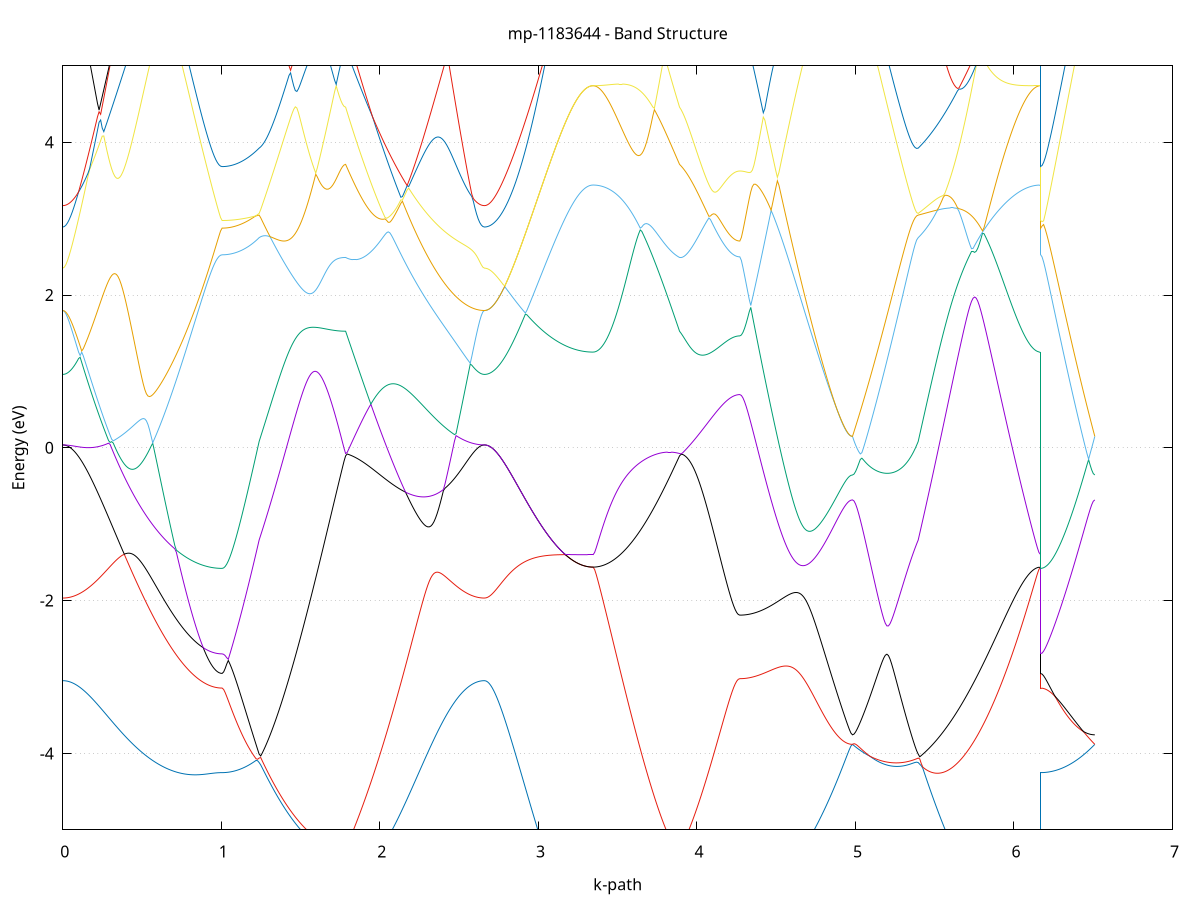set title 'mp-1183644 - Band Structure'
set xlabel 'k-path'
set ylabel 'Energy (eV)'
set grid y
set yrange [-5:5]
set terminal png size 800,600
set output 'mp-1183644_bands_gnuplot.png'
plot '-' using 1:2 with lines notitle, '-' using 1:2 with lines notitle, '-' using 1:2 with lines notitle, '-' using 1:2 with lines notitle, '-' using 1:2 with lines notitle, '-' using 1:2 with lines notitle, '-' using 1:2 with lines notitle, '-' using 1:2 with lines notitle, '-' using 1:2 with lines notitle, '-' using 1:2 with lines notitle, '-' using 1:2 with lines notitle, '-' using 1:2 with lines notitle, '-' using 1:2 with lines notitle, '-' using 1:2 with lines notitle, '-' using 1:2 with lines notitle, '-' using 1:2 with lines notitle, '-' using 1:2 with lines notitle, '-' using 1:2 with lines notitle, '-' using 1:2 with lines notitle, '-' using 1:2 with lines notitle, '-' using 1:2 with lines notitle, '-' using 1:2 with lines notitle, '-' using 1:2 with lines notitle, '-' using 1:2 with lines notitle, '-' using 1:2 with lines notitle, '-' using 1:2 with lines notitle, '-' using 1:2 with lines notitle, '-' using 1:2 with lines notitle, '-' using 1:2 with lines notitle, '-' using 1:2 with lines notitle, '-' using 1:2 with lines notitle, '-' using 1:2 with lines notitle, '-' using 1:2 with lines notitle, '-' using 1:2 with lines notitle, '-' using 1:2 with lines notitle, '-' using 1:2 with lines notitle, '-' using 1:2 with lines notitle, '-' using 1:2 with lines notitle, '-' using 1:2 with lines notitle, '-' using 1:2 with lines notitle, '-' using 1:2 with lines notitle, '-' using 1:2 with lines notitle, '-' using 1:2 with lines notitle, '-' using 1:2 with lines notitle, '-' using 1:2 with lines notitle, '-' using 1:2 with lines notitle, '-' using 1:2 with lines notitle, '-' using 1:2 with lines notitle, '-' using 1:2 with lines notitle, '-' using 1:2 with lines notitle, '-' using 1:2 with lines notitle, '-' using 1:2 with lines notitle, '-' using 1:2 with lines notitle, '-' using 1:2 with lines notitle, '-' using 1:2 with lines notitle, '-' using 1:2 with lines notitle, '-' using 1:2 with lines notitle, '-' using 1:2 with lines notitle, '-' using 1:2 with lines notitle, '-' using 1:2 with lines notitle, '-' using 1:2 with lines notitle, '-' using 1:2 with lines notitle, '-' using 1:2 with lines notitle, '-' using 1:2 with lines notitle
0.000000 -23.740516
0.009951 -23.740516
0.019901 -23.740516
0.029852 -23.740516
0.039803 -23.740416
0.049753 -23.740416
0.059704 -23.740416
0.069655 -23.740416
0.079605 -23.740416
0.089556 -23.740416
0.099507 -23.740416
0.109458 -23.740416
0.119408 -23.740416
0.129359 -23.740416
0.139310 -23.740416
0.149260 -23.740416
0.159211 -23.740416
0.169162 -23.740416
0.179112 -23.740316
0.189063 -23.740316
0.199014 -23.740316
0.208964 -23.740316
0.218915 -23.740316
0.228866 -23.740316
0.238816 -23.740316
0.248767 -23.740216
0.258718 -23.740216
0.268669 -23.740216
0.278619 -23.740216
0.288570 -23.740216
0.298521 -23.740216
0.308471 -23.740116
0.318422 -23.740116
0.328373 -23.740116
0.338323 -23.740116
0.348274 -23.740116
0.358225 -23.740116
0.368175 -23.740016
0.378126 -23.740016
0.388077 -23.740016
0.398027 -23.740016
0.407978 -23.740016
0.417929 -23.740016
0.427880 -23.739916
0.437830 -23.739916
0.447781 -23.739916
0.457732 -23.739916
0.467682 -23.739916
0.477633 -23.739816
0.487584 -23.739816
0.497534 -23.739816
0.507485 -23.739816
0.517436 -23.739816
0.527386 -23.739816
0.537337 -23.739716
0.547288 -23.739716
0.557238 -23.739716
0.567189 -23.739716
0.577140 -23.739716
0.587091 -23.739716
0.597041 -23.739616
0.606992 -23.739616
0.616943 -23.739616
0.626893 -23.739616
0.636844 -23.739616
0.646795 -23.739616
0.656745 -23.739616
0.666696 -23.739516
0.676647 -23.739516
0.686597 -23.739516
0.696548 -23.739516
0.706499 -23.739516
0.716449 -23.739516
0.726400 -23.739516
0.736351 -23.739516
0.746301 -23.739516
0.756252 -23.739416
0.766203 -23.739416
0.776154 -23.739416
0.786104 -23.739416
0.796055 -23.739416
0.806006 -23.739416
0.815956 -23.739416
0.825907 -23.739416
0.835858 -23.739416
0.845808 -23.739416
0.855759 -23.739416
0.865710 -23.739416
0.875660 -23.739416
0.885611 -23.739316
0.895562 -23.739316
0.905512 -23.739316
0.915463 -23.739316
0.925414 -23.739316
0.935365 -23.739316
0.945315 -23.739316
0.955266 -23.739316
0.965217 -23.739316
0.975167 -23.739316
0.985118 -23.739316
0.995069 -23.739316
1.005019 -23.739316
1.005019 -23.739316
1.014748 -23.739316
1.024476 -23.739316
1.034204 -23.739316
1.043933 -23.739316
1.053661 -23.739316
1.063389 -23.739316
1.073118 -23.739316
1.082846 -23.739316
1.092575 -23.739316
1.102303 -23.739316
1.112031 -23.739316
1.121760 -23.739416
1.131488 -23.739416
1.141216 -23.739416
1.150945 -23.739416
1.160673 -23.739416
1.170401 -23.739416
1.180130 -23.739416
1.189858 -23.739416
1.199586 -23.739416
1.209315 -23.739416
1.219043 -23.739416
1.228772 -23.739416
1.238500 -23.739416
1.238500 -23.739416
1.248419 -23.739416
1.258338 -23.739416
1.268258 -23.739416
1.278177 -23.739516
1.288096 -23.739516
1.298016 -23.739516
1.307935 -23.739516
1.317854 -23.739516
1.327773 -23.739516
1.337693 -23.739516
1.347612 -23.739516
1.357531 -23.739516
1.367451 -23.739516
1.377370 -23.739516
1.387289 -23.739516
1.397208 -23.739616
1.407128 -23.739616
1.417047 -23.739616
1.426966 -23.739616
1.436885 -23.739616
1.446805 -23.739616
1.456724 -23.739616
1.466643 -23.739616
1.476563 -23.739616
1.486482 -23.739616
1.496401 -23.739716
1.506320 -23.739716
1.516240 -23.739716
1.526159 -23.739716
1.536078 -23.739716
1.545998 -23.739716
1.555917 -23.739716
1.565836 -23.739716
1.575755 -23.739716
1.585675 -23.739716
1.595594 -23.739716
1.605513 -23.739816
1.615432 -23.739816
1.625352 -23.739816
1.635271 -23.739816
1.645190 -23.739816
1.655110 -23.739816
1.665029 -23.739816
1.674948 -23.739816
1.684867 -23.739816
1.694787 -23.739816
1.704706 -23.739816
1.714625 -23.739816
1.724545 -23.739816
1.734464 -23.739816
1.744383 -23.739816
1.754302 -23.739816
1.764222 -23.739816
1.774141 -23.739816
1.784060 -23.739816
1.784060 -23.739816
1.794012 -23.739816
1.803964 -23.739816
1.813915 -23.739816
1.823867 -23.739816
1.833819 -23.739816
1.843771 -23.739816
1.853722 -23.739816
1.863674 -23.739816
1.873626 -23.739816
1.883577 -23.739816
1.893529 -23.739816
1.903481 -23.739816
1.913433 -23.739816
1.923384 -23.739816
1.933336 -23.739816
1.943288 -23.739816
1.953239 -23.739816
1.963191 -23.739816
1.973143 -23.739816
1.983095 -23.739816
1.993046 -23.739816
2.002998 -23.739816
2.012950 -23.739816
2.022902 -23.739816
2.032853 -23.739816
2.042805 -23.739816
2.052757 -23.739816
2.062708 -23.739816
2.072660 -23.739816
2.082612 -23.739816
2.092564 -23.739816
2.102515 -23.739816
2.112467 -23.739816
2.122419 -23.739916
2.132371 -23.739916
2.142322 -23.739916
2.152274 -23.739916
2.162226 -23.739916
2.172177 -23.739916
2.182129 -23.739916
2.192081 -23.739916
2.202033 -23.739916
2.211984 -23.740016
2.221936 -23.740016
2.231888 -23.740016
2.241839 -23.740016
2.251791 -23.740016
2.261743 -23.740016
2.271695 -23.740016
2.281646 -23.740116
2.291598 -23.740116
2.301550 -23.740116
2.311502 -23.740116
2.321453 -23.740116
2.331405 -23.740116
2.341357 -23.740116
2.351308 -23.740216
2.361260 -23.740216
2.371212 -23.740216
2.381164 -23.740216
2.391115 -23.740216
2.401067 -23.740216
2.411019 -23.740216
2.420970 -23.740316
2.430922 -23.740316
2.440874 -23.740316
2.450826 -23.740316
2.460777 -23.740316
2.470729 -23.740316
2.480681 -23.740316
2.490633 -23.740416
2.500584 -23.740416
2.510536 -23.740416
2.520488 -23.740416
2.530439 -23.740416
2.540391 -23.740416
2.550343 -23.740416
2.560295 -23.740416
2.570246 -23.740416
2.580198 -23.740416
2.590150 -23.740416
2.600102 -23.740416
2.610053 -23.740416
2.620005 -23.740416
2.629957 -23.740516
2.639908 -23.740516
2.649860 -23.740516
2.659812 -23.740516
2.659812 -23.740516
2.669740 -23.740516
2.679669 -23.740516
2.689597 -23.740516
2.699525 -23.740516
2.709454 -23.740516
2.719382 -23.740516
2.729311 -23.740516
2.739239 -23.740516
2.749167 -23.740516
2.759096 -23.740516
2.769024 -23.740516
2.778952 -23.740516
2.788881 -23.740516
2.798809 -23.740516
2.808738 -23.740516
2.818666 -23.740516
2.828594 -23.740516
2.838523 -23.740516
2.848451 -23.740516
2.858379 -23.740516
2.868308 -23.740516
2.878236 -23.740516
2.888165 -23.740416
2.898093 -23.740416
2.908021 -23.740416
2.917950 -23.740416
2.927878 -23.740416
2.937807 -23.740416
2.947735 -23.740416
2.957663 -23.740416
2.967592 -23.740416
2.977520 -23.740416
2.987448 -23.740416
2.997377 -23.740416
3.007305 -23.740416
3.017234 -23.740416
3.027162 -23.740416
3.037090 -23.740416
3.047019 -23.740416
3.056947 -23.740416
3.066876 -23.740416
3.076804 -23.740416
3.086732 -23.740416
3.096661 -23.740416
3.106589 -23.740416
3.116517 -23.740416
3.126446 -23.740416
3.136374 -23.740416
3.146303 -23.740416
3.156231 -23.740416
3.166159 -23.740416
3.176088 -23.740416
3.186016 -23.740416
3.195944 -23.740416
3.205873 -23.740416
3.215801 -23.740416
3.225730 -23.740416
3.235658 -23.740416
3.245586 -23.740416
3.255515 -23.740416
3.265443 -23.740416
3.275372 -23.740416
3.285300 -23.740416
3.295228 -23.740416
3.305157 -23.740416
3.315085 -23.740416
3.325013 -23.740416
3.334942 -23.740416
3.344870 -23.740416
3.344870 -23.740416
3.354789 -23.740416
3.364709 -23.740416
3.374628 -23.740416
3.384547 -23.740416
3.394467 -23.740416
3.404386 -23.740416
3.414305 -23.740416
3.424224 -23.740416
3.434144 -23.740416
3.444063 -23.740416
3.453982 -23.740416
3.463902 -23.740416
3.473821 -23.740416
3.483740 -23.740316
3.493659 -23.740316
3.503579 -23.740316
3.513498 -23.740316
3.523417 -23.740316
3.533336 -23.740316
3.543256 -23.740316
3.553175 -23.740316
3.563094 -23.740316
3.573014 -23.740316
3.582933 -23.740216
3.592852 -23.740216
3.602771 -23.740216
3.612691 -23.740216
3.622610 -23.740216
3.632529 -23.740216
3.642449 -23.740216
3.652368 -23.740116
3.662287 -23.740116
3.672206 -23.740116
3.682126 -23.740116
3.692045 -23.740116
3.701964 -23.740116
3.711883 -23.740016
3.721803 -23.740016
3.731722 -23.740016
3.741641 -23.740016
3.751561 -23.740016
3.761480 -23.740016
3.771399 -23.740016
3.781318 -23.740016
3.791238 -23.739916
3.801157 -23.739916
3.811076 -23.739916
3.820996 -23.739916
3.830915 -23.739916
3.840834 -23.739916
3.850753 -23.739916
3.860673 -23.739916
3.870592 -23.739816
3.880511 -23.739816
3.890431 -23.739816
3.890431 -23.739816
3.900180 -23.739816
3.909930 -23.739816
3.919680 -23.739816
3.929430 -23.739816
3.939179 -23.739816
3.948929 -23.739816
3.958679 -23.739816
3.968429 -23.739816
3.978178 -23.739816
3.987928 -23.739816
3.997678 -23.739816
4.007428 -23.739816
4.017177 -23.739816
4.026927 -23.739816
4.036677 -23.739816
4.046427 -23.739816
4.056176 -23.739816
4.065926 -23.739816
4.075676 -23.739816
4.085426 -23.739816
4.095175 -23.739816
4.104925 -23.739816
4.114675 -23.739816
4.124425 -23.739816
4.134174 -23.739816
4.143924 -23.739816
4.153674 -23.739816
4.163424 -23.739816
4.173173 -23.739816
4.182923 -23.739816
4.192673 -23.739816
4.202423 -23.739816
4.212172 -23.739816
4.221922 -23.739816
4.231672 -23.739816
4.241422 -23.739816
4.251171 -23.739816
4.260921 -23.739816
4.270671 -23.739816
4.270671 -23.739816
4.280541 -23.739816
4.290411 -23.739816
4.300282 -23.739816
4.310152 -23.739816
4.320022 -23.739816
4.329892 -23.739816
4.339763 -23.739816
4.349633 -23.739716
4.359503 -23.739716
4.369373 -23.739716
4.379243 -23.739716
4.389114 -23.739716
4.398984 -23.739716
4.408854 -23.739716
4.418724 -23.739716
4.428595 -23.739716
4.438465 -23.739716
4.448335 -23.739716
4.458205 -23.739716
4.468075 -23.739716
4.477946 -23.739716
4.487816 -23.739716
4.497686 -23.739616
4.507556 -23.739616
4.517427 -23.739616
4.527297 -23.739616
4.537167 -23.739616
4.547037 -23.739616
4.556907 -23.739616
4.566778 -23.739616
4.576648 -23.739616
4.586518 -23.739616
4.596388 -23.739616
4.606259 -23.739516
4.616129 -23.739516
4.625999 -23.739516
4.635869 -23.739516
4.645739 -23.739516
4.655610 -23.739516
4.665480 -23.739516
4.675350 -23.739516
4.685220 -23.739516
4.695091 -23.739516
4.704961 -23.739516
4.714831 -23.739416
4.724701 -23.739416
4.734571 -23.739416
4.744442 -23.739416
4.754312 -23.739416
4.764182 -23.739416
4.774052 -23.739416
4.783923 -23.739416
4.793793 -23.739416
4.803663 -23.739416
4.813533 -23.739416
4.823403 -23.739416
4.833274 -23.739416
4.843144 -23.739416
4.853014 -23.739416
4.862884 -23.739316
4.872755 -23.739316
4.882625 -23.739316
4.892495 -23.739316
4.902365 -23.739316
4.912235 -23.739316
4.922106 -23.739316
4.931976 -23.739316
4.941846 -23.739316
4.951716 -23.739316
4.961587 -23.739316
4.971457 -23.739316
4.981327 -23.739316
4.981327 -23.739316
4.991197 -23.739316
5.001067 -23.739316
5.010937 -23.739316
5.020807 -23.739316
5.030676 -23.739316
5.040546 -23.739316
5.050416 -23.739316
5.060286 -23.739316
5.070156 -23.739316
5.080026 -23.739316
5.089896 -23.739316
5.099766 -23.739316
5.109635 -23.739316
5.119505 -23.739316
5.129375 -23.739316
5.139245 -23.739316
5.149115 -23.739316
5.158985 -23.739316
5.168855 -23.739316
5.178725 -23.739316
5.188595 -23.739316
5.198464 -23.739416
5.208334 -23.739416
5.218204 -23.739416
5.228074 -23.739416
5.237944 -23.739416
5.247814 -23.739416
5.257684 -23.739416
5.267554 -23.739416
5.277424 -23.739416
5.287293 -23.739416
5.297163 -23.739416
5.307033 -23.739416
5.316903 -23.739416
5.326773 -23.739416
5.336643 -23.739416
5.346513 -23.739416
5.356383 -23.739416
5.366252 -23.739416
5.376122 -23.739416
5.385992 -23.739416
5.395862 -23.739416
5.395862 -23.739416
5.405754 -23.739416
5.415645 -23.739416
5.425537 -23.739516
5.435428 -23.739516
5.445320 -23.739516
5.455211 -23.739516
5.465103 -23.739516
5.474994 -23.739516
5.484886 -23.739516
5.494777 -23.739516
5.504669 -23.739516
5.514560 -23.739616
5.524452 -23.739616
5.534343 -23.739616
5.544235 -23.739616
5.554127 -23.739616
5.564018 -23.739616
5.573910 -23.739616
5.583801 -23.739716
5.593693 -23.739716
5.603584 -23.739716
5.613476 -23.739716
5.623367 -23.739716
5.633259 -23.739716
5.643150 -23.739716
5.653042 -23.739816
5.662933 -23.739816
5.672825 -23.739816
5.682716 -23.739816
5.692608 -23.739816
5.702499 -23.739816
5.712391 -23.739916
5.722282 -23.739916
5.732174 -23.739916
5.742065 -23.739916
5.751957 -23.739916
5.761848 -23.740016
5.771740 -23.740016
5.781632 -23.740016
5.791523 -23.740016
5.801415 -23.740016
5.811306 -23.740016
5.821198 -23.740116
5.831089 -23.740116
5.840981 -23.740116
5.850872 -23.740116
5.860764 -23.740116
5.870655 -23.740116
5.880547 -23.740216
5.890438 -23.740216
5.900330 -23.740216
5.910221 -23.740216
5.920113 -23.740216
5.930004 -23.740216
5.939896 -23.740216
5.949787 -23.740316
5.959679 -23.740316
5.969570 -23.740316
5.979462 -23.740316
5.989354 -23.740316
5.999245 -23.740316
6.009137 -23.740316
6.019028 -23.740316
6.028920 -23.740316
6.038811 -23.740416
6.048703 -23.740416
6.058594 -23.740416
6.068486 -23.740416
6.078377 -23.740416
6.088269 -23.740416
6.098160 -23.740416
6.108052 -23.740416
6.117943 -23.740416
6.127835 -23.740416
6.137726 -23.740416
6.147618 -23.740416
6.157509 -23.740416
6.167401 -23.740416
6.167401 -23.739316
6.177187 -23.739316
6.186974 -23.739316
6.196761 -23.739316
6.206547 -23.739316
6.216334 -23.739316
6.226120 -23.739316
6.235907 -23.739316
6.245693 -23.739316
6.255480 -23.739316
6.265266 -23.739316
6.275053 -23.739316
6.284840 -23.739316
6.294626 -23.739316
6.304413 -23.739316
6.314199 -23.739316
6.323986 -23.739316
6.333772 -23.739316
6.343559 -23.739316
6.353345 -23.739316
6.363132 -23.739316
6.372918 -23.739316
6.382705 -23.739316
6.392492 -23.739316
6.402278 -23.739316
6.412065 -23.739316
6.421851 -23.739316
6.431638 -23.739316
6.441424 -23.739316
6.451211 -23.739316
6.460997 -23.739316
6.470784 -23.739316
6.480570 -23.739316
6.490357 -23.739316
6.500144 -23.739316
6.509930 -23.739316
e
0.000000 -23.737616
0.009951 -23.737616
0.019901 -23.737616
0.029852 -23.737616
0.039803 -23.737616
0.049753 -23.737616
0.059704 -23.737616
0.069655 -23.737616
0.079605 -23.737616
0.089556 -23.737616
0.099507 -23.737616
0.109458 -23.737616
0.119408 -23.737616
0.129359 -23.737616
0.139310 -23.737616
0.149260 -23.737616
0.159211 -23.737616
0.169162 -23.737616
0.179112 -23.737616
0.189063 -23.737616
0.199014 -23.737616
0.208964 -23.737716
0.218915 -23.737716
0.228866 -23.737716
0.238816 -23.737716
0.248767 -23.737716
0.258718 -23.737716
0.268669 -23.737716
0.278619 -23.737716
0.288570 -23.737716
0.298521 -23.737716
0.308471 -23.737716
0.318422 -23.737716
0.328373 -23.737816
0.338323 -23.737816
0.348274 -23.737816
0.358225 -23.737816
0.368175 -23.737816
0.378126 -23.737816
0.388077 -23.737816
0.398027 -23.737816
0.407978 -23.737816
0.417929 -23.737816
0.427880 -23.737916
0.437830 -23.737916
0.447781 -23.737916
0.457732 -23.737916
0.467682 -23.737916
0.477633 -23.737916
0.487584 -23.737916
0.497534 -23.737916
0.507485 -23.737916
0.517436 -23.738016
0.527386 -23.738016
0.537337 -23.738016
0.547288 -23.738016
0.557238 -23.738016
0.567189 -23.738016
0.577140 -23.738016
0.587091 -23.738016
0.597041 -23.738016
0.606992 -23.738116
0.616943 -23.738116
0.626893 -23.738116
0.636844 -23.738116
0.646795 -23.738116
0.656745 -23.738116
0.666696 -23.738116
0.676647 -23.738116
0.686597 -23.738116
0.696548 -23.738116
0.706499 -23.738216
0.716449 -23.738216
0.726400 -23.738216
0.736351 -23.738216
0.746301 -23.738216
0.756252 -23.738216
0.766203 -23.738216
0.776154 -23.738216
0.786104 -23.738216
0.796055 -23.738216
0.806006 -23.738216
0.815956 -23.738216
0.825907 -23.738216
0.835858 -23.738316
0.845808 -23.738316
0.855759 -23.738316
0.865710 -23.738316
0.875660 -23.738316
0.885611 -23.738316
0.895562 -23.738316
0.905512 -23.738316
0.915463 -23.738316
0.925414 -23.738316
0.935365 -23.738316
0.945315 -23.738316
0.955266 -23.738316
0.965217 -23.738316
0.975167 -23.738316
0.985118 -23.738316
0.995069 -23.738316
1.005019 -23.738316
1.005019 -23.738316
1.014748 -23.738316
1.024476 -23.738316
1.034204 -23.738316
1.043933 -23.738316
1.053661 -23.738316
1.063389 -23.738316
1.073118 -23.738316
1.082846 -23.738316
1.092575 -23.738316
1.102303 -23.738316
1.112031 -23.738316
1.121760 -23.738316
1.131488 -23.738316
1.141216 -23.738316
1.150945 -23.738316
1.160673 -23.738316
1.170401 -23.738316
1.180130 -23.738216
1.189858 -23.738216
1.199586 -23.738216
1.209315 -23.738216
1.219043 -23.738216
1.228772 -23.738216
1.238500 -23.738216
1.238500 -23.738216
1.248419 -23.738216
1.258338 -23.738216
1.268258 -23.738216
1.278177 -23.738216
1.288096 -23.738216
1.298016 -23.738216
1.307935 -23.738216
1.317854 -23.738216
1.327773 -23.738116
1.337693 -23.738116
1.347612 -23.738116
1.357531 -23.738116
1.367451 -23.738116
1.377370 -23.738116
1.387289 -23.738116
1.397208 -23.738116
1.407128 -23.738116
1.417047 -23.738116
1.426966 -23.738116
1.436885 -23.738116
1.446805 -23.738116
1.456724 -23.738116
1.466643 -23.738116
1.476563 -23.738116
1.486482 -23.738116
1.496401 -23.738116
1.506320 -23.738116
1.516240 -23.738116
1.526159 -23.738116
1.536078 -23.738116
1.545998 -23.738116
1.555917 -23.738116
1.565836 -23.738116
1.575755 -23.738116
1.585675 -23.738116
1.595594 -23.738116
1.605513 -23.738116
1.615432 -23.738116
1.625352 -23.738116
1.635271 -23.738116
1.645190 -23.738116
1.655110 -23.738116
1.665029 -23.738116
1.674948 -23.738116
1.684867 -23.738116
1.694787 -23.738116
1.704706 -23.738116
1.714625 -23.738116
1.724545 -23.738116
1.734464 -23.738116
1.744383 -23.738116
1.754302 -23.738116
1.764222 -23.738116
1.774141 -23.738116
1.784060 -23.738116
1.784060 -23.738116
1.794012 -23.738116
1.803964 -23.738116
1.813915 -23.738116
1.823867 -23.738116
1.833819 -23.738116
1.843771 -23.738116
1.853722 -23.738116
1.863674 -23.738116
1.873626 -23.738116
1.883577 -23.738116
1.893529 -23.738116
1.903481 -23.738116
1.913433 -23.738116
1.923384 -23.738116
1.933336 -23.738116
1.943288 -23.738116
1.953239 -23.738116
1.963191 -23.738116
1.973143 -23.738116
1.983095 -23.738116
1.993046 -23.738116
2.002998 -23.738116
2.012950 -23.738116
2.022902 -23.738116
2.032853 -23.738116
2.042805 -23.738116
2.052757 -23.738116
2.062708 -23.738116
2.072660 -23.738116
2.082612 -23.738116
2.092564 -23.738116
2.102515 -23.738116
2.112467 -23.738016
2.122419 -23.738016
2.132371 -23.738016
2.142322 -23.738016
2.152274 -23.738016
2.162226 -23.738016
2.172177 -23.738016
2.182129 -23.738016
2.192081 -23.738016
2.202033 -23.738016
2.211984 -23.737916
2.221936 -23.737916
2.231888 -23.737916
2.241839 -23.737916
2.251791 -23.737916
2.261743 -23.737916
2.271695 -23.737916
2.281646 -23.737916
2.291598 -23.737916
2.301550 -23.737816
2.311502 -23.737816
2.321453 -23.737816
2.331405 -23.737816
2.341357 -23.737816
2.351308 -23.737816
2.361260 -23.737816
2.371212 -23.737816
2.381164 -23.737816
2.391115 -23.737716
2.401067 -23.737716
2.411019 -23.737716
2.420970 -23.737716
2.430922 -23.737716
2.440874 -23.737716
2.450826 -23.737716
2.460777 -23.737716
2.470729 -23.737716
2.480681 -23.737716
2.490633 -23.737716
2.500584 -23.737616
2.510536 -23.737616
2.520488 -23.737616
2.530439 -23.737616
2.540391 -23.737616
2.550343 -23.737616
2.560295 -23.737616
2.570246 -23.737616
2.580198 -23.737616
2.590150 -23.737616
2.600102 -23.737616
2.610053 -23.737616
2.620005 -23.737616
2.629957 -23.737616
2.639908 -23.737616
2.649860 -23.737616
2.659812 -23.737616
2.659812 -23.737616
2.669740 -23.737616
2.679669 -23.737616
2.689597 -23.737616
2.699525 -23.737616
2.709454 -23.737616
2.719382 -23.737616
2.729311 -23.737616
2.739239 -23.737616
2.749167 -23.737616
2.759096 -23.737616
2.769024 -23.737616
2.778952 -23.737616
2.788881 -23.737616
2.798809 -23.737616
2.808738 -23.737616
2.818666 -23.737616
2.828594 -23.737616
2.838523 -23.737616
2.848451 -23.737616
2.858379 -23.737616
2.868308 -23.737616
2.878236 -23.737616
2.888165 -23.737616
2.898093 -23.737616
2.908021 -23.737616
2.917950 -23.737616
2.927878 -23.737616
2.937807 -23.737616
2.947735 -23.737616
2.957663 -23.737616
2.967592 -23.737616
2.977520 -23.737616
2.987448 -23.737616
2.997377 -23.737616
3.007305 -23.737616
3.017234 -23.737616
3.027162 -23.737616
3.037090 -23.737616
3.047019 -23.737616
3.056947 -23.737616
3.066876 -23.737616
3.076804 -23.737616
3.086732 -23.737616
3.096661 -23.737616
3.106589 -23.737616
3.116517 -23.737616
3.126446 -23.737616
3.136374 -23.737616
3.146303 -23.737616
3.156231 -23.737616
3.166159 -23.737616
3.176088 -23.737616
3.186016 -23.737616
3.195944 -23.737616
3.205873 -23.737616
3.215801 -23.737616
3.225730 -23.737616
3.235658 -23.737616
3.245586 -23.737616
3.255515 -23.737616
3.265443 -23.737616
3.275372 -23.737616
3.285300 -23.737616
3.295228 -23.737616
3.305157 -23.737616
3.315085 -23.737616
3.325013 -23.737616
3.334942 -23.737616
3.344870 -23.737616
3.344870 -23.737616
3.354789 -23.737616
3.364709 -23.737616
3.374628 -23.737616
3.384547 -23.737616
3.394467 -23.737616
3.404386 -23.737616
3.414305 -23.737616
3.424224 -23.737616
3.434144 -23.737616
3.444063 -23.737616
3.453982 -23.737716
3.463902 -23.737716
3.473821 -23.737716
3.483740 -23.737716
3.493659 -23.737716
3.503579 -23.737716
3.513498 -23.737716
3.523417 -23.737716
3.533336 -23.737716
3.543256 -23.737716
3.553175 -23.737716
3.563094 -23.737716
3.573014 -23.737816
3.582933 -23.737816
3.592852 -23.737816
3.602771 -23.737816
3.612691 -23.737816
3.622610 -23.737816
3.632529 -23.737816
3.642449 -23.737816
3.652368 -23.737816
3.662287 -23.737816
3.672206 -23.737916
3.682126 -23.737916
3.692045 -23.737916
3.701964 -23.737916
3.711883 -23.737916
3.721803 -23.737916
3.731722 -23.737916
3.741641 -23.737916
3.751561 -23.737916
3.761480 -23.738016
3.771399 -23.738016
3.781318 -23.738016
3.791238 -23.738016
3.801157 -23.738016
3.811076 -23.738016
3.820996 -23.738016
3.830915 -23.738016
3.840834 -23.738016
3.850753 -23.738016
3.860673 -23.738016
3.870592 -23.738116
3.880511 -23.738116
3.890431 -23.738116
3.890431 -23.738116
3.900180 -23.738116
3.909930 -23.738116
3.919680 -23.738116
3.929430 -23.738116
3.939179 -23.738116
3.948929 -23.738116
3.958679 -23.738116
3.968429 -23.738116
3.978178 -23.738116
3.987928 -23.738116
3.997678 -23.738116
4.007428 -23.738116
4.017177 -23.738116
4.026927 -23.738116
4.036677 -23.738116
4.046427 -23.738116
4.056176 -23.738116
4.065926 -23.738116
4.075676 -23.738116
4.085426 -23.738116
4.095175 -23.738116
4.104925 -23.738116
4.114675 -23.738116
4.124425 -23.738116
4.134174 -23.738116
4.143924 -23.738116
4.153674 -23.738116
4.163424 -23.738116
4.173173 -23.738116
4.182923 -23.738116
4.192673 -23.738116
4.202423 -23.738116
4.212172 -23.738116
4.221922 -23.738116
4.231672 -23.738116
4.241422 -23.738116
4.251171 -23.738116
4.260921 -23.738116
4.270671 -23.738116
4.270671 -23.738116
4.280541 -23.738116
4.290411 -23.738116
4.300282 -23.738116
4.310152 -23.738116
4.320022 -23.738116
4.329892 -23.738116
4.339763 -23.738116
4.349633 -23.738116
4.359503 -23.738116
4.369373 -23.738116
4.379243 -23.738116
4.389114 -23.738116
4.398984 -23.738116
4.408854 -23.738116
4.418724 -23.738116
4.428595 -23.738116
4.438465 -23.738116
4.448335 -23.738116
4.458205 -23.738116
4.468075 -23.738116
4.477946 -23.738116
4.487816 -23.738116
4.497686 -23.738116
4.507556 -23.738116
4.517427 -23.738116
4.527297 -23.738116
4.537167 -23.738116
4.547037 -23.738116
4.556907 -23.738116
4.566778 -23.738116
4.576648 -23.738116
4.586518 -23.738116
4.596388 -23.738116
4.606259 -23.738116
4.616129 -23.738116
4.625999 -23.738116
4.635869 -23.738116
4.645739 -23.738116
4.655610 -23.738116
4.665480 -23.738116
4.675350 -23.738116
4.685220 -23.738116
4.695091 -23.738116
4.704961 -23.738116
4.714831 -23.738116
4.724701 -23.738116
4.734571 -23.738116
4.744442 -23.738116
4.754312 -23.738116
4.764182 -23.738116
4.774052 -23.738116
4.783923 -23.738116
4.793793 -23.738116
4.803663 -23.738116
4.813533 -23.738116
4.823403 -23.738116
4.833274 -23.738116
4.843144 -23.738116
4.853014 -23.738116
4.862884 -23.738116
4.872755 -23.738116
4.882625 -23.738116
4.892495 -23.738116
4.902365 -23.738116
4.912235 -23.738116
4.922106 -23.738116
4.931976 -23.738116
4.941846 -23.738116
4.951716 -23.738116
4.961587 -23.738116
4.971457 -23.738116
4.981327 -23.738116
4.981327 -23.738116
4.991197 -23.738116
5.001067 -23.738116
5.010937 -23.738116
5.020807 -23.738116
5.030676 -23.738116
5.040546 -23.738116
5.050416 -23.738216
5.060286 -23.738216
5.070156 -23.738216
5.080026 -23.738216
5.089896 -23.738216
5.099766 -23.738216
5.109635 -23.738216
5.119505 -23.738216
5.129375 -23.738216
5.139245 -23.738216
5.149115 -23.738216
5.158985 -23.738216
5.168855 -23.738216
5.178725 -23.738216
5.188595 -23.738216
5.198464 -23.738216
5.208334 -23.738216
5.218204 -23.738216
5.228074 -23.738216
5.237944 -23.738216
5.247814 -23.738216
5.257684 -23.738216
5.267554 -23.738216
5.277424 -23.738216
5.287293 -23.738216
5.297163 -23.738216
5.307033 -23.738216
5.316903 -23.738216
5.326773 -23.738216
5.336643 -23.738216
5.346513 -23.738216
5.356383 -23.738216
5.366252 -23.738216
5.376122 -23.738216
5.385992 -23.738216
5.395862 -23.738216
5.395862 -23.738216
5.405754 -23.738216
5.415645 -23.738216
5.425537 -23.738216
5.435428 -23.738216
5.445320 -23.738216
5.455211 -23.738216
5.465103 -23.738116
5.474994 -23.738116
5.484886 -23.738116
5.494777 -23.738116
5.504669 -23.738116
5.514560 -23.738116
5.524452 -23.738116
5.534343 -23.738116
5.544235 -23.738116
5.554127 -23.738116
5.564018 -23.738116
5.573910 -23.738016
5.583801 -23.738016
5.593693 -23.738016
5.603584 -23.738016
5.613476 -23.738016
5.623367 -23.738016
5.633259 -23.738016
5.643150 -23.738016
5.653042 -23.738016
5.662933 -23.738016
5.672825 -23.737916
5.682716 -23.737916
5.692608 -23.737916
5.702499 -23.737916
5.712391 -23.737916
5.722282 -23.737916
5.732174 -23.737916
5.742065 -23.737916
5.751957 -23.737916
5.761848 -23.737816
5.771740 -23.737816
5.781632 -23.737816
5.791523 -23.737816
5.801415 -23.737816
5.811306 -23.737816
5.821198 -23.737816
5.831089 -23.737816
5.840981 -23.737816
5.850872 -23.737816
5.860764 -23.737816
5.870655 -23.737816
5.880547 -23.737716
5.890438 -23.737716
5.900330 -23.737716
5.910221 -23.737716
5.920113 -23.737716
5.930004 -23.737716
5.939896 -23.737716
5.949787 -23.737716
5.959679 -23.737716
5.969570 -23.737716
5.979462 -23.737716
5.989354 -23.737716
5.999245 -23.737716
6.009137 -23.737716
6.019028 -23.737716
6.028920 -23.737716
6.038811 -23.737716
6.048703 -23.737616
6.058594 -23.737616
6.068486 -23.737616
6.078377 -23.737616
6.088269 -23.737616
6.098160 -23.737616
6.108052 -23.737616
6.117943 -23.737616
6.127835 -23.737616
6.137726 -23.737616
6.147618 -23.737616
6.157509 -23.737616
6.167401 -23.737616
6.167401 -23.738316
6.177187 -23.738316
6.186974 -23.738316
6.196761 -23.738316
6.206547 -23.738316
6.216334 -23.738316
6.226120 -23.738316
6.235907 -23.738316
6.245693 -23.738316
6.255480 -23.738316
6.265266 -23.738316
6.275053 -23.738316
6.284840 -23.738316
6.294626 -23.738316
6.304413 -23.738316
6.314199 -23.738316
6.323986 -23.738316
6.333772 -23.738316
6.343559 -23.738216
6.353345 -23.738216
6.363132 -23.738216
6.372918 -23.738216
6.382705 -23.738216
6.392492 -23.738216
6.402278 -23.738216
6.412065 -23.738216
6.421851 -23.738216
6.431638 -23.738216
6.441424 -23.738216
6.451211 -23.738216
6.460997 -23.738116
6.470784 -23.738116
6.480570 -23.738116
6.490357 -23.738116
6.500144 -23.738116
6.509930 -23.738116
e
0.000000 -23.737616
0.009951 -23.737616
0.019901 -23.737616
0.029852 -23.737616
0.039803 -23.737616
0.049753 -23.737616
0.059704 -23.737616
0.069655 -23.737616
0.079605 -23.737616
0.089556 -23.737616
0.099507 -23.737616
0.109458 -23.737616
0.119408 -23.737616
0.129359 -23.737616
0.139310 -23.737616
0.149260 -23.737616
0.159211 -23.737616
0.169162 -23.737616
0.179112 -23.737616
0.189063 -23.737616
0.199014 -23.737616
0.208964 -23.737616
0.218915 -23.737616
0.228866 -23.737616
0.238816 -23.737616
0.248767 -23.737616
0.258718 -23.737616
0.268669 -23.737616
0.278619 -23.737616
0.288570 -23.737616
0.298521 -23.737616
0.308471 -23.737616
0.318422 -23.737616
0.328373 -23.737616
0.338323 -23.737616
0.348274 -23.737616
0.358225 -23.737716
0.368175 -23.737716
0.378126 -23.737716
0.388077 -23.737716
0.398027 -23.737716
0.407978 -23.737716
0.417929 -23.737716
0.427880 -23.737716
0.437830 -23.737716
0.447781 -23.737716
0.457732 -23.737716
0.467682 -23.737716
0.477633 -23.737716
0.487584 -23.737716
0.497534 -23.737716
0.507485 -23.737716
0.517436 -23.737716
0.527386 -23.737716
0.537337 -23.737716
0.547288 -23.737716
0.557238 -23.737716
0.567189 -23.737716
0.577140 -23.737816
0.587091 -23.737816
0.597041 -23.737816
0.606992 -23.737816
0.616943 -23.737816
0.626893 -23.737816
0.636844 -23.737816
0.646795 -23.737816
0.656745 -23.737816
0.666696 -23.737816
0.676647 -23.737816
0.686597 -23.737816
0.696548 -23.737816
0.706499 -23.737816
0.716449 -23.737816
0.726400 -23.737816
0.736351 -23.737816
0.746301 -23.737816
0.756252 -23.737916
0.766203 -23.737916
0.776154 -23.737916
0.786104 -23.737916
0.796055 -23.737916
0.806006 -23.737916
0.815956 -23.737916
0.825907 -23.737916
0.835858 -23.737916
0.845808 -23.737916
0.855759 -23.737916
0.865710 -23.737916
0.875660 -23.737916
0.885611 -23.737916
0.895562 -23.737916
0.905512 -23.737916
0.915463 -23.737916
0.925414 -23.737916
0.935365 -23.737916
0.945315 -23.737916
0.955266 -23.737916
0.965217 -23.737916
0.975167 -23.737916
0.985118 -23.737916
0.995069 -23.737916
1.005019 -23.737916
1.005019 -23.737916
1.014748 -23.737916
1.024476 -23.737916
1.034204 -23.737916
1.043933 -23.737916
1.053661 -23.737916
1.063389 -23.737916
1.073118 -23.737916
1.082846 -23.737916
1.092575 -23.737916
1.102303 -23.737916
1.112031 -23.737916
1.121760 -23.737916
1.131488 -23.737916
1.141216 -23.737916
1.150945 -23.737916
1.160673 -23.737916
1.170401 -23.737916
1.180130 -23.737916
1.189858 -23.737916
1.199586 -23.737916
1.209315 -23.737916
1.219043 -23.737916
1.228772 -23.737916
1.238500 -23.737916
1.238500 -23.737916
1.248419 -23.737916
1.258338 -23.737916
1.268258 -23.737916
1.278177 -23.737916
1.288096 -23.737916
1.298016 -23.737916
1.307935 -23.737916
1.317854 -23.737916
1.327773 -23.737816
1.337693 -23.737816
1.347612 -23.737816
1.357531 -23.737816
1.367451 -23.737816
1.377370 -23.737816
1.387289 -23.737816
1.397208 -23.737816
1.407128 -23.737816
1.417047 -23.737816
1.426966 -23.737816
1.436885 -23.737816
1.446805 -23.737816
1.456724 -23.737816
1.466643 -23.737816
1.476563 -23.737716
1.486482 -23.737716
1.496401 -23.737716
1.506320 -23.737716
1.516240 -23.737716
1.526159 -23.737716
1.536078 -23.737716
1.545998 -23.737716
1.555917 -23.737716
1.565836 -23.737716
1.575755 -23.737616
1.585675 -23.737616
1.595594 -23.737616
1.605513 -23.737616
1.615432 -23.737616
1.625352 -23.737616
1.635271 -23.737616
1.645190 -23.737616
1.655110 -23.737616
1.665029 -23.737616
1.674948 -23.737616
1.684867 -23.737616
1.694787 -23.737616
1.704706 -23.737616
1.714625 -23.737616
1.724545 -23.737616
1.734464 -23.737616
1.744383 -23.737616
1.754302 -23.737616
1.764222 -23.737616
1.774141 -23.737616
1.784060 -23.737616
1.784060 -23.737616
1.794012 -23.737616
1.803964 -23.737516
1.813915 -23.737516
1.823867 -23.737516
1.833819 -23.737516
1.843771 -23.737516
1.853722 -23.737516
1.863674 -23.737516
1.873626 -23.737516
1.883577 -23.737516
1.893529 -23.737516
1.903481 -23.737516
1.913433 -23.737516
1.923384 -23.737516
1.933336 -23.737516
1.943288 -23.737516
1.953239 -23.737516
1.963191 -23.737516
1.973143 -23.737516
1.983095 -23.737516
1.993046 -23.737516
2.002998 -23.737516
2.012950 -23.737516
2.022902 -23.737516
2.032853 -23.737516
2.042805 -23.737516
2.052757 -23.737516
2.062708 -23.737516
2.072660 -23.737516
2.082612 -23.737516
2.092564 -23.737516
2.102515 -23.737516
2.112467 -23.737516
2.122419 -23.737516
2.132371 -23.737516
2.142322 -23.737516
2.152274 -23.737516
2.162226 -23.737516
2.172177 -23.737516
2.182129 -23.737516
2.192081 -23.737516
2.202033 -23.737516
2.211984 -23.737516
2.221936 -23.737516
2.231888 -23.737516
2.241839 -23.737516
2.251791 -23.737516
2.261743 -23.737616
2.271695 -23.737616
2.281646 -23.737616
2.291598 -23.737616
2.301550 -23.737616
2.311502 -23.737616
2.321453 -23.737616
2.331405 -23.737616
2.341357 -23.737616
2.351308 -23.737616
2.361260 -23.737616
2.371212 -23.737616
2.381164 -23.737616
2.391115 -23.737616
2.401067 -23.737616
2.411019 -23.737616
2.420970 -23.737616
2.430922 -23.737616
2.440874 -23.737616
2.450826 -23.737616
2.460777 -23.737616
2.470729 -23.737616
2.480681 -23.737616
2.490633 -23.737616
2.500584 -23.737616
2.510536 -23.737616
2.520488 -23.737616
2.530439 -23.737616
2.540391 -23.737616
2.550343 -23.737616
2.560295 -23.737616
2.570246 -23.737616
2.580198 -23.737616
2.590150 -23.737616
2.600102 -23.737616
2.610053 -23.737616
2.620005 -23.737616
2.629957 -23.737616
2.639908 -23.737616
2.649860 -23.737616
2.659812 -23.737616
2.659812 -23.737616
2.669740 -23.737616
2.679669 -23.737616
2.689597 -23.737616
2.699525 -23.737616
2.709454 -23.737616
2.719382 -23.737616
2.729311 -23.737616
2.739239 -23.737616
2.749167 -23.737616
2.759096 -23.737616
2.769024 -23.737616
2.778952 -23.737616
2.788881 -23.737616
2.798809 -23.737616
2.808738 -23.737616
2.818666 -23.737616
2.828594 -23.737616
2.838523 -23.737616
2.848451 -23.737616
2.858379 -23.737616
2.868308 -23.737616
2.878236 -23.737616
2.888165 -23.737616
2.898093 -23.737616
2.908021 -23.737616
2.917950 -23.737616
2.927878 -23.737616
2.937807 -23.737616
2.947735 -23.737616
2.957663 -23.737616
2.967592 -23.737616
2.977520 -23.737616
2.987448 -23.737616
2.997377 -23.737616
3.007305 -23.737616
3.017234 -23.737616
3.027162 -23.737616
3.037090 -23.737616
3.047019 -23.737616
3.056947 -23.737616
3.066876 -23.737616
3.076804 -23.737616
3.086732 -23.737616
3.096661 -23.737616
3.106589 -23.737616
3.116517 -23.737616
3.126446 -23.737616
3.136374 -23.737616
3.146303 -23.737616
3.156231 -23.737616
3.166159 -23.737616
3.176088 -23.737616
3.186016 -23.737616
3.195944 -23.737616
3.205873 -23.737616
3.215801 -23.737616
3.225730 -23.737616
3.235658 -23.737616
3.245586 -23.737616
3.255515 -23.737616
3.265443 -23.737616
3.275372 -23.737616
3.285300 -23.737616
3.295228 -23.737616
3.305157 -23.737616
3.315085 -23.737616
3.325013 -23.737616
3.334942 -23.737616
3.344870 -23.737616
3.344870 -23.737616
3.354789 -23.737616
3.364709 -23.737616
3.374628 -23.737616
3.384547 -23.737616
3.394467 -23.737616
3.404386 -23.737616
3.414305 -23.737616
3.424224 -23.737616
3.434144 -23.737616
3.444063 -23.737616
3.453982 -23.737616
3.463902 -23.737616
3.473821 -23.737616
3.483740 -23.737616
3.493659 -23.737616
3.503579 -23.737616
3.513498 -23.737616
3.523417 -23.737616
3.533336 -23.737616
3.543256 -23.737616
3.553175 -23.737616
3.563094 -23.737616
3.573014 -23.737616
3.582933 -23.737616
3.592852 -23.737616
3.602771 -23.737616
3.612691 -23.737616
3.622610 -23.737616
3.632529 -23.737616
3.642449 -23.737616
3.652368 -23.737616
3.662287 -23.737616
3.672206 -23.737616
3.682126 -23.737616
3.692045 -23.737616
3.701964 -23.737616
3.711883 -23.737616
3.721803 -23.737616
3.731722 -23.737616
3.741641 -23.737616
3.751561 -23.737616
3.761480 -23.737616
3.771399 -23.737616
3.781318 -23.737616
3.791238 -23.737616
3.801157 -23.737616
3.811076 -23.737616
3.820996 -23.737616
3.830915 -23.737616
3.840834 -23.737616
3.850753 -23.737616
3.860673 -23.737616
3.870592 -23.737616
3.880511 -23.737616
3.890431 -23.737616
3.890431 -23.737616
3.900180 -23.737616
3.909930 -23.737616
3.919680 -23.737516
3.929430 -23.737516
3.939179 -23.737516
3.948929 -23.737516
3.958679 -23.737516
3.968429 -23.737516
3.978178 -23.737616
3.987928 -23.737616
3.997678 -23.737516
4.007428 -23.737616
4.017177 -23.737616
4.026927 -23.737516
4.036677 -23.737516
4.046427 -23.737516
4.056176 -23.737516
4.065926 -23.737516
4.075676 -23.737516
4.085426 -23.737516
4.095175 -23.737516
4.104925 -23.737516
4.114675 -23.737516
4.124425 -23.737516
4.134174 -23.737516
4.143924 -23.737516
4.153674 -23.737516
4.163424 -23.737516
4.173173 -23.737516
4.182923 -23.737516
4.192673 -23.737516
4.202423 -23.737516
4.212172 -23.737516
4.221922 -23.737516
4.231672 -23.737516
4.241422 -23.737516
4.251171 -23.737516
4.260921 -23.737516
4.270671 -23.737516
4.270671 -23.737516
4.280541 -23.737516
4.290411 -23.737516
4.300282 -23.737516
4.310152 -23.737516
4.320022 -23.737516
4.329892 -23.737516
4.339763 -23.737616
4.349633 -23.737616
4.359503 -23.737616
4.369373 -23.737616
4.379243 -23.737616
4.389114 -23.737616
4.398984 -23.737616
4.408854 -23.737616
4.418724 -23.737616
4.428595 -23.737616
4.438465 -23.737616
4.448335 -23.737616
4.458205 -23.737616
4.468075 -23.737616
4.477946 -23.737716
4.487816 -23.737716
4.497686 -23.737716
4.507556 -23.737716
4.517427 -23.737716
4.527297 -23.737716
4.537167 -23.737716
4.547037 -23.737716
4.556907 -23.737716
4.566778 -23.737816
4.576648 -23.737816
4.586518 -23.737816
4.596388 -23.737816
4.606259 -23.737816
4.616129 -23.737816
4.625999 -23.737816
4.635869 -23.737816
4.645739 -23.737916
4.655610 -23.737916
4.665480 -23.737916
4.675350 -23.737916
4.685220 -23.737916
4.695091 -23.737916
4.704961 -23.737916
4.714831 -23.737916
4.724701 -23.737916
4.734571 -23.738016
4.744442 -23.738016
4.754312 -23.738016
4.764182 -23.738016
4.774052 -23.738016
4.783923 -23.738016
4.793793 -23.738016
4.803663 -23.738016
4.813533 -23.738016
4.823403 -23.738016
4.833274 -23.738016
4.843144 -23.738116
4.853014 -23.738116
4.862884 -23.738116
4.872755 -23.738116
4.882625 -23.738116
4.892495 -23.738116
4.902365 -23.738116
4.912235 -23.738116
4.922106 -23.738116
4.931976 -23.738116
4.941846 -23.738116
4.951716 -23.738116
4.961587 -23.738116
4.971457 -23.738116
4.981327 -23.738116
4.981327 -23.738116
4.991197 -23.738116
5.001067 -23.738116
5.010937 -23.738116
5.020807 -23.738116
5.030676 -23.738116
5.040546 -23.738116
5.050416 -23.738016
5.060286 -23.738016
5.070156 -23.738016
5.080026 -23.738016
5.089896 -23.738016
5.099766 -23.738016
5.109635 -23.738016
5.119505 -23.738016
5.129375 -23.738016
5.139245 -23.738016
5.149115 -23.738016
5.158985 -23.738016
5.168855 -23.738016
5.178725 -23.738016
5.188595 -23.738016
5.198464 -23.738016
5.208334 -23.737916
5.218204 -23.737916
5.228074 -23.737916
5.237944 -23.737916
5.247814 -23.737916
5.257684 -23.737916
5.267554 -23.737916
5.277424 -23.737916
5.287293 -23.737916
5.297163 -23.737916
5.307033 -23.737916
5.316903 -23.737916
5.326773 -23.737916
5.336643 -23.737916
5.346513 -23.737916
5.356383 -23.737916
5.366252 -23.737916
5.376122 -23.737916
5.385992 -23.737916
5.395862 -23.737916
5.395862 -23.737916
5.405754 -23.737916
5.415645 -23.737916
5.425537 -23.737916
5.435428 -23.737916
5.445320 -23.737916
5.455211 -23.737916
5.465103 -23.737916
5.474994 -23.737916
5.484886 -23.737916
5.494777 -23.737816
5.504669 -23.737816
5.514560 -23.737816
5.524452 -23.737816
5.534343 -23.737816
5.544235 -23.737816
5.554127 -23.737816
5.564018 -23.737816
5.573910 -23.737816
5.583801 -23.737816
5.593693 -23.737816
5.603584 -23.737816
5.613476 -23.737816
5.623367 -23.737816
5.633259 -23.737816
5.643150 -23.737816
5.653042 -23.737816
5.662933 -23.737816
5.672825 -23.737816
5.682716 -23.737816
5.692608 -23.737816
5.702499 -23.737816
5.712391 -23.737816
5.722282 -23.737716
5.732174 -23.737716
5.742065 -23.737716
5.751957 -23.737716
5.761848 -23.737716
5.771740 -23.737716
5.781632 -23.737716
5.791523 -23.737716
5.801415 -23.737716
5.811306 -23.737716
5.821198 -23.737716
5.831089 -23.737716
5.840981 -23.737716
5.850872 -23.737716
5.860764 -23.737716
5.870655 -23.737716
5.880547 -23.737716
5.890438 -23.737716
5.900330 -23.737716
5.910221 -23.737716
5.920113 -23.737716
5.930004 -23.737716
5.939896 -23.737716
5.949787 -23.737716
5.959679 -23.737716
5.969570 -23.737716
5.979462 -23.737616
5.989354 -23.737616
5.999245 -23.737616
6.009137 -23.737616
6.019028 -23.737616
6.028920 -23.737616
6.038811 -23.737616
6.048703 -23.737616
6.058594 -23.737616
6.068486 -23.737616
6.078377 -23.737616
6.088269 -23.737616
6.098160 -23.737616
6.108052 -23.737616
6.117943 -23.737616
6.127835 -23.737616
6.137726 -23.737616
6.147618 -23.737616
6.157509 -23.737616
6.167401 -23.737616
6.167401 -23.737916
6.177187 -23.737916
6.186974 -23.737916
6.196761 -23.737916
6.206547 -23.737916
6.216334 -23.737916
6.226120 -23.737916
6.235907 -23.737916
6.245693 -23.737916
6.255480 -23.737916
6.265266 -23.737916
6.275053 -23.737916
6.284840 -23.737916
6.294626 -23.738016
6.304413 -23.738016
6.314199 -23.738016
6.323986 -23.738016
6.333772 -23.738016
6.343559 -23.738016
6.353345 -23.738016
6.363132 -23.738016
6.372918 -23.738016
6.382705 -23.738016
6.392492 -23.738016
6.402278 -23.738016
6.412065 -23.738016
6.421851 -23.738016
6.431638 -23.738016
6.441424 -23.738016
6.451211 -23.738016
6.460997 -23.738116
6.470784 -23.738116
6.480570 -23.738116
6.490357 -23.738116
6.500144 -23.738116
6.509930 -23.738116
e
0.000000 -23.729216
0.009951 -23.729216
0.019901 -23.729216
0.029852 -23.729216
0.039803 -23.729216
0.049753 -23.729216
0.059704 -23.729216
0.069655 -23.729216
0.079605 -23.729216
0.089556 -23.729216
0.099507 -23.729216
0.109458 -23.729216
0.119408 -23.729216
0.129359 -23.729216
0.139310 -23.729216
0.149260 -23.729216
0.159211 -23.729216
0.169162 -23.729216
0.179112 -23.729216
0.189063 -23.729216
0.199014 -23.729216
0.208964 -23.729216
0.218915 -23.729216
0.228866 -23.729216
0.238816 -23.729216
0.248767 -23.729216
0.258718 -23.729216
0.268669 -23.729216
0.278619 -23.729216
0.288570 -23.729216
0.298521 -23.729216
0.308471 -23.729316
0.318422 -23.729316
0.328373 -23.729316
0.338323 -23.729316
0.348274 -23.729316
0.358225 -23.729316
0.368175 -23.729316
0.378126 -23.729316
0.388077 -23.729316
0.398027 -23.729316
0.407978 -23.729316
0.417929 -23.729316
0.427880 -23.729316
0.437830 -23.729416
0.447781 -23.729416
0.457732 -23.729416
0.467682 -23.729416
0.477633 -23.729416
0.487584 -23.729416
0.497534 -23.729416
0.507485 -23.729516
0.517436 -23.729516
0.527386 -23.729516
0.537337 -23.729516
0.547288 -23.729516
0.557238 -23.729516
0.567189 -23.729616
0.577140 -23.729616
0.587091 -23.729616
0.597041 -23.729616
0.606992 -23.729616
0.616943 -23.729716
0.626893 -23.729716
0.636844 -23.729716
0.646795 -23.729716
0.656745 -23.729716
0.666696 -23.729816
0.676647 -23.729816
0.686597 -23.729816
0.696548 -23.729816
0.706499 -23.729816
0.716449 -23.729916
0.726400 -23.729916
0.736351 -23.729916
0.746301 -23.729916
0.756252 -23.729916
0.766203 -23.730016
0.776154 -23.730016
0.786104 -23.730016
0.796055 -23.730016
0.806006 -23.730016
0.815956 -23.730116
0.825907 -23.730116
0.835858 -23.730116
0.845808 -23.730116
0.855759 -23.730116
0.865710 -23.730116
0.875660 -23.730116
0.885611 -23.730216
0.895562 -23.730216
0.905512 -23.730216
0.915463 -23.730216
0.925414 -23.730216
0.935365 -23.730216
0.945315 -23.730216
0.955266 -23.730216
0.965217 -23.730216
0.975167 -23.730216
0.985118 -23.730216
0.995069 -23.730216
1.005019 -23.730216
1.005019 -23.730216
1.014748 -23.730216
1.024476 -23.730216
1.034204 -23.730216
1.043933 -23.730216
1.053661 -23.730216
1.063389 -23.730216
1.073118 -23.730216
1.082846 -23.730216
1.092575 -23.730216
1.102303 -23.730216
1.112031 -23.730216
1.121760 -23.730216
1.131488 -23.730116
1.141216 -23.730116
1.150945 -23.730116
1.160673 -23.730116
1.170401 -23.730116
1.180130 -23.730116
1.189858 -23.730116
1.199586 -23.730016
1.209315 -23.730016
1.219043 -23.730016
1.228772 -23.730016
1.238500 -23.730016
1.238500 -23.730016
1.248419 -23.730016
1.258338 -23.729916
1.268258 -23.729916
1.278177 -23.729916
1.288096 -23.729916
1.298016 -23.729916
1.307935 -23.729916
1.317854 -23.729816
1.327773 -23.729816
1.337693 -23.729816
1.347612 -23.729816
1.357531 -23.729816
1.367451 -23.729716
1.377370 -23.729716
1.387289 -23.729716
1.397208 -23.729716
1.407128 -23.729716
1.417047 -23.729616
1.426966 -23.729616
1.436885 -23.729616
1.446805 -23.729616
1.456724 -23.729616
1.466643 -23.729516
1.476563 -23.729516
1.486482 -23.729516
1.496401 -23.729516
1.506320 -23.729516
1.516240 -23.729416
1.526159 -23.729416
1.536078 -23.729416
1.545998 -23.729416
1.555917 -23.729416
1.565836 -23.729416
1.575755 -23.729316
1.585675 -23.729316
1.595594 -23.729316
1.605513 -23.729316
1.615432 -23.729316
1.625352 -23.729316
1.635271 -23.729316
1.645190 -23.729216
1.655110 -23.729216
1.665029 -23.729216
1.674948 -23.729216
1.684867 -23.729216
1.694787 -23.729216
1.704706 -23.729216
1.714625 -23.729216
1.724545 -23.729216
1.734464 -23.729216
1.744383 -23.729216
1.754302 -23.729216
1.764222 -23.729216
1.774141 -23.729216
1.784060 -23.729216
1.784060 -23.729216
1.794012 -23.729216
1.803964 -23.729116
1.813915 -23.729216
1.823867 -23.729216
1.833819 -23.729216
1.843771 -23.729216
1.853722 -23.729216
1.863674 -23.729216
1.873626 -23.729216
1.883577 -23.729216
1.893529 -23.729216
1.903481 -23.729216
1.913433 -23.729216
1.923384 -23.729216
1.933336 -23.729216
1.943288 -23.729216
1.953239 -23.729216
1.963191 -23.729216
1.973143 -23.729216
1.983095 -23.729216
1.993046 -23.729216
2.002998 -23.729216
2.012950 -23.729216
2.022902 -23.729216
2.032853 -23.729216
2.042805 -23.729216
2.052757 -23.729216
2.062708 -23.729216
2.072660 -23.729216
2.082612 -23.729216
2.092564 -23.729216
2.102515 -23.729216
2.112467 -23.729216
2.122419 -23.729216
2.132371 -23.729216
2.142322 -23.729216
2.152274 -23.729216
2.162226 -23.729216
2.172177 -23.729216
2.182129 -23.729216
2.192081 -23.729216
2.202033 -23.729216
2.211984 -23.729216
2.221936 -23.729216
2.231888 -23.729216
2.241839 -23.729216
2.251791 -23.729216
2.261743 -23.729216
2.271695 -23.729216
2.281646 -23.729216
2.291598 -23.729216
2.301550 -23.729216
2.311502 -23.729216
2.321453 -23.729216
2.331405 -23.729216
2.341357 -23.729216
2.351308 -23.729216
2.361260 -23.729216
2.371212 -23.729216
2.381164 -23.729216
2.391115 -23.729216
2.401067 -23.729216
2.411019 -23.729216
2.420970 -23.729216
2.430922 -23.729216
2.440874 -23.729216
2.450826 -23.729216
2.460777 -23.729216
2.470729 -23.729216
2.480681 -23.729216
2.490633 -23.729216
2.500584 -23.729216
2.510536 -23.729216
2.520488 -23.729216
2.530439 -23.729216
2.540391 -23.729216
2.550343 -23.729216
2.560295 -23.729216
2.570246 -23.729216
2.580198 -23.729216
2.590150 -23.729216
2.600102 -23.729216
2.610053 -23.729216
2.620005 -23.729216
2.629957 -23.729216
2.639908 -23.729216
2.649860 -23.729216
2.659812 -23.729216
2.659812 -23.729216
2.669740 -23.729216
2.679669 -23.729216
2.689597 -23.729216
2.699525 -23.729216
2.709454 -23.729216
2.719382 -23.729216
2.729311 -23.729216
2.739239 -23.729216
2.749167 -23.729216
2.759096 -23.729216
2.769024 -23.729216
2.778952 -23.729216
2.788881 -23.729216
2.798809 -23.729216
2.808738 -23.729216
2.818666 -23.729216
2.828594 -23.729216
2.838523 -23.729216
2.848451 -23.729216
2.858379 -23.729216
2.868308 -23.729216
2.878236 -23.729216
2.888165 -23.729216
2.898093 -23.729216
2.908021 -23.729216
2.917950 -23.729216
2.927878 -23.729216
2.937807 -23.729216
2.947735 -23.729216
2.957663 -23.729216
2.967592 -23.729216
2.977520 -23.729216
2.987448 -23.729216
2.997377 -23.729216
3.007305 -23.729216
3.017234 -23.729216
3.027162 -23.729216
3.037090 -23.729216
3.047019 -23.729216
3.056947 -23.729216
3.066876 -23.729216
3.076804 -23.729216
3.086732 -23.729216
3.096661 -23.729216
3.106589 -23.729216
3.116517 -23.729216
3.126446 -23.729216
3.136374 -23.729216
3.146303 -23.729216
3.156231 -23.729216
3.166159 -23.729216
3.176088 -23.729216
3.186016 -23.729216
3.195944 -23.729216
3.205873 -23.729216
3.215801 -23.729216
3.225730 -23.729216
3.235658 -23.729216
3.245586 -23.729216
3.255515 -23.729216
3.265443 -23.729216
3.275372 -23.729216
3.285300 -23.729216
3.295228 -23.729216
3.305157 -23.729216
3.315085 -23.729216
3.325013 -23.729216
3.334942 -23.729216
3.344870 -23.729216
3.344870 -23.729216
3.354789 -23.729216
3.364709 -23.729216
3.374628 -23.729216
3.384547 -23.729216
3.394467 -23.729216
3.404386 -23.729216
3.414305 -23.729216
3.424224 -23.729216
3.434144 -23.729216
3.444063 -23.729216
3.453982 -23.729216
3.463902 -23.729216
3.473821 -23.729216
3.483740 -23.729216
3.493659 -23.729216
3.503579 -23.729216
3.513498 -23.729216
3.523417 -23.729216
3.533336 -23.729216
3.543256 -23.729216
3.553175 -23.729216
3.563094 -23.729216
3.573014 -23.729216
3.582933 -23.729216
3.592852 -23.729216
3.602771 -23.729216
3.612691 -23.729216
3.622610 -23.729216
3.632529 -23.729216
3.642449 -23.729216
3.652368 -23.729216
3.662287 -23.729216
3.672206 -23.729216
3.682126 -23.729216
3.692045 -23.729216
3.701964 -23.729216
3.711883 -23.729216
3.721803 -23.729216
3.731722 -23.729216
3.741641 -23.729216
3.751561 -23.729216
3.761480 -23.729216
3.771399 -23.729216
3.781318 -23.729216
3.791238 -23.729216
3.801157 -23.729216
3.811076 -23.729216
3.820996 -23.729216
3.830915 -23.729116
3.840834 -23.729216
3.850753 -23.729216
3.860673 -23.729216
3.870592 -23.729216
3.880511 -23.729216
3.890431 -23.729216
3.890431 -23.729216
3.900180 -23.729216
3.909930 -23.729116
3.919680 -23.729116
3.929430 -23.729216
3.939179 -23.729216
3.948929 -23.729216
3.958679 -23.729216
3.968429 -23.729216
3.978178 -23.729216
3.987928 -23.729216
3.997678 -23.729216
4.007428 -23.729216
4.017177 -23.729216
4.026927 -23.729216
4.036677 -23.729216
4.046427 -23.729216
4.056176 -23.729216
4.065926 -23.729216
4.075676 -23.729216
4.085426 -23.729216
4.095175 -23.729216
4.104925 -23.729216
4.114675 -23.729216
4.124425 -23.729216
4.134174 -23.729216
4.143924 -23.729216
4.153674 -23.729216
4.163424 -23.729216
4.173173 -23.729216
4.182923 -23.729216
4.192673 -23.729216
4.202423 -23.729216
4.212172 -23.729216
4.221922 -23.729216
4.231672 -23.729216
4.241422 -23.729216
4.251171 -23.729216
4.260921 -23.729216
4.270671 -23.729216
4.270671 -23.729216
4.280541 -23.729216
4.290411 -23.729216
4.300282 -23.729216
4.310152 -23.729216
4.320022 -23.729216
4.329892 -23.729216
4.339763 -23.729216
4.349633 -23.729216
4.359503 -23.729216
4.369373 -23.729216
4.379243 -23.729216
4.389114 -23.729216
4.398984 -23.729216
4.408854 -23.729316
4.418724 -23.729316
4.428595 -23.729316
4.438465 -23.729316
4.448335 -23.729316
4.458205 -23.729316
4.468075 -23.729316
4.477946 -23.729416
4.487816 -23.729416
4.497686 -23.729416
4.507556 -23.729416
4.517427 -23.729416
4.527297 -23.729516
4.537167 -23.729516
4.547037 -23.729516
4.556907 -23.729516
4.566778 -23.729616
4.576648 -23.729616
4.586518 -23.729616
4.596388 -23.729616
4.606259 -23.729716
4.616129 -23.729716
4.625999 -23.729716
4.635869 -23.729716
4.645739 -23.729716
4.655610 -23.729816
4.665480 -23.729816
4.675350 -23.729816
4.685220 -23.729816
4.695091 -23.729916
4.704961 -23.729916
4.714831 -23.729916
4.724701 -23.729916
4.734571 -23.729916
4.744442 -23.730016
4.754312 -23.730016
4.764182 -23.730016
4.774052 -23.730016
4.783923 -23.730016
4.793793 -23.730116
4.803663 -23.730116
4.813533 -23.730116
4.823403 -23.730116
4.833274 -23.730116
4.843144 -23.730116
4.853014 -23.730116
4.862884 -23.730216
4.872755 -23.730216
4.882625 -23.730216
4.892495 -23.730216
4.902365 -23.730216
4.912235 -23.730216
4.922106 -23.730216
4.931976 -23.730216
4.941846 -23.730216
4.951716 -23.730216
4.961587 -23.730216
4.971457 -23.730216
4.981327 -23.730216
4.981327 -23.730216
4.991197 -23.730216
5.001067 -23.730216
5.010937 -23.730216
5.020807 -23.730216
5.030676 -23.730216
5.040546 -23.730216
5.050416 -23.730216
5.060286 -23.730216
5.070156 -23.730216
5.080026 -23.730216
5.089896 -23.730216
5.099766 -23.730216
5.109635 -23.730216
5.119505 -23.730216
5.129375 -23.730216
5.139245 -23.730216
5.149115 -23.730216
5.158985 -23.730216
5.168855 -23.730216
5.178725 -23.730216
5.188595 -23.730216
5.198464 -23.730216
5.208334 -23.730116
5.218204 -23.730116
5.228074 -23.730116
5.237944 -23.730116
5.247814 -23.730116
5.257684 -23.730116
5.267554 -23.730116
5.277424 -23.730116
5.287293 -23.730116
5.297163 -23.730116
5.307033 -23.730116
5.316903 -23.730116
5.326773 -23.730016
5.336643 -23.730016
5.346513 -23.730016
5.356383 -23.730016
5.366252 -23.730016
5.376122 -23.730016
5.385992 -23.730016
5.395862 -23.730016
5.395862 -23.730016
5.405754 -23.730016
5.415645 -23.729916
5.425537 -23.729916
5.435428 -23.729916
5.445320 -23.729916
5.455211 -23.729816
5.465103 -23.729816
5.474994 -23.729816
5.484886 -23.729816
5.494777 -23.729816
5.504669 -23.729716
5.514560 -23.729716
5.524452 -23.729716
5.534343 -23.729716
5.544235 -23.729716
5.554127 -23.729616
5.564018 -23.729616
5.573910 -23.729616
5.583801 -23.729616
5.593693 -23.729616
5.603584 -23.729516
5.613476 -23.729516
5.623367 -23.729516
5.633259 -23.729516
5.643150 -23.729516
5.653042 -23.729416
5.662933 -23.729416
5.672825 -23.729416
5.682716 -23.729416
5.692608 -23.729416
5.702499 -23.729416
5.712391 -23.729316
5.722282 -23.729316
5.732174 -23.729316
5.742065 -23.729316
5.751957 -23.729316
5.761848 -23.729316
5.771740 -23.729316
5.781632 -23.729316
5.791523 -23.729316
5.801415 -23.729216
5.811306 -23.729216
5.821198 -23.729216
5.831089 -23.729216
5.840981 -23.729216
5.850872 -23.729216
5.860764 -23.729216
5.870655 -23.729216
5.880547 -23.729216
5.890438 -23.729216
5.900330 -23.729216
5.910221 -23.729216
5.920113 -23.729216
5.930004 -23.729216
5.939896 -23.729216
5.949787 -23.729216
5.959679 -23.729216
5.969570 -23.729216
5.979462 -23.729216
5.989354 -23.729216
5.999245 -23.729216
6.009137 -23.729216
6.019028 -23.729216
6.028920 -23.729216
6.038811 -23.729216
6.048703 -23.729216
6.058594 -23.729216
6.068486 -23.729216
6.078377 -23.729216
6.088269 -23.729216
6.098160 -23.729216
6.108052 -23.729216
6.117943 -23.729216
6.127835 -23.729216
6.137726 -23.729216
6.147618 -23.729216
6.157509 -23.729216
6.167401 -23.729216
6.167401 -23.730216
6.177187 -23.730216
6.186974 -23.730216
6.196761 -23.730216
6.206547 -23.730216
6.216334 -23.730216
6.226120 -23.730216
6.235907 -23.730216
6.245693 -23.730216
6.255480 -23.730216
6.265266 -23.730216
6.275053 -23.730216
6.284840 -23.730216
6.294626 -23.730216
6.304413 -23.730216
6.314199 -23.730216
6.323986 -23.730216
6.333772 -23.730216
6.343559 -23.730216
6.353345 -23.730216
6.363132 -23.730216
6.372918 -23.730216
6.382705 -23.730216
6.392492 -23.730216
6.402278 -23.730216
6.412065 -23.730216
6.421851 -23.730216
6.431638 -23.730216
6.441424 -23.730216
6.451211 -23.730216
6.460997 -23.730216
6.470784 -23.730216
6.480570 -23.730216
6.490357 -23.730216
6.500144 -23.730216
6.509930 -23.730216
e
0.000000 -23.727916
0.009951 -23.727916
0.019901 -23.727916
0.029852 -23.727916
0.039803 -23.727916
0.049753 -23.727916
0.059704 -23.727916
0.069655 -23.727916
0.079605 -23.727916
0.089556 -23.727916
0.099507 -23.727916
0.109458 -23.727816
0.119408 -23.727816
0.129359 -23.727816
0.139310 -23.727816
0.149260 -23.727816
0.159211 -23.727716
0.169162 -23.727716
0.179112 -23.727716
0.189063 -23.727716
0.199014 -23.727616
0.208964 -23.727616
0.218915 -23.727616
0.228866 -23.727616
0.238816 -23.727516
0.248767 -23.727516
0.258718 -23.727516
0.268669 -23.727416
0.278619 -23.727416
0.288570 -23.727316
0.298521 -23.727316
0.308471 -23.727316
0.318422 -23.727216
0.328373 -23.727216
0.338323 -23.727116
0.348274 -23.727116
0.358225 -23.727016
0.368175 -23.727016
0.378126 -23.727016
0.388077 -23.726916
0.398027 -23.726916
0.407978 -23.726816
0.417929 -23.726816
0.427880 -23.726716
0.437830 -23.726716
0.447781 -23.726616
0.457732 -23.726616
0.467682 -23.726516
0.477633 -23.726516
0.487584 -23.726416
0.497534 -23.726416
0.507485 -23.726416
0.517436 -23.726316
0.527386 -23.726316
0.537337 -23.726216
0.547288 -23.726216
0.557238 -23.726116
0.567189 -23.726116
0.577140 -23.726016
0.587091 -23.726016
0.597041 -23.725916
0.606992 -23.725916
0.616943 -23.725816
0.626893 -23.725816
0.636844 -23.725816
0.646795 -23.725716
0.656745 -23.725716
0.666696 -23.725616
0.676647 -23.725616
0.686597 -23.725616
0.696548 -23.725516
0.706499 -23.725516
0.716449 -23.725416
0.726400 -23.725416
0.736351 -23.725416
0.746301 -23.725316
0.756252 -23.725316
0.766203 -23.725316
0.776154 -23.725216
0.786104 -23.725216
0.796055 -23.725216
0.806006 -23.725216
0.815956 -23.725116
0.825907 -23.725116
0.835858 -23.725116
0.845808 -23.725116
0.855759 -23.725016
0.865710 -23.725016
0.875660 -23.725016
0.885611 -23.725016
0.895562 -23.725016
0.905512 -23.724916
0.915463 -23.724916
0.925414 -23.724916
0.935365 -23.724916
0.945315 -23.724916
0.955266 -23.724916
0.965217 -23.724916
0.975167 -23.724916
0.985118 -23.724916
0.995069 -23.724916
1.005019 -23.724916
1.005019 -23.724916
1.014748 -23.724916
1.024476 -23.724916
1.034204 -23.724916
1.043933 -23.724916
1.053661 -23.724916
1.063389 -23.724916
1.073118 -23.724916
1.082846 -23.724916
1.092575 -23.724916
1.102303 -23.725016
1.112031 -23.725016
1.121760 -23.725016
1.131488 -23.725016
1.141216 -23.725016
1.150945 -23.725016
1.160673 -23.725116
1.170401 -23.725116
1.180130 -23.725116
1.189858 -23.725116
1.199586 -23.725216
1.209315 -23.725216
1.219043 -23.725216
1.228772 -23.725316
1.238500 -23.725316
1.238500 -23.725316
1.248419 -23.725316
1.258338 -23.725316
1.268258 -23.725416
1.278177 -23.725416
1.288096 -23.725416
1.298016 -23.725416
1.307935 -23.725516
1.317854 -23.725516
1.327773 -23.725516
1.337693 -23.725616
1.347612 -23.725616
1.357531 -23.725616
1.367451 -23.725716
1.377370 -23.725716
1.387289 -23.725716
1.397208 -23.725816
1.407128 -23.725816
1.417047 -23.725816
1.426966 -23.725916
1.436885 -23.725916
1.446805 -23.725916
1.456724 -23.726016
1.466643 -23.726016
1.476563 -23.726016
1.486482 -23.726116
1.496401 -23.726116
1.506320 -23.726116
1.516240 -23.726216
1.526159 -23.726216
1.536078 -23.726216
1.545998 -23.726216
1.555917 -23.726316
1.565836 -23.726316
1.575755 -23.726316
1.585675 -23.726316
1.595594 -23.726416
1.605513 -23.726416
1.615432 -23.726416
1.625352 -23.726416
1.635271 -23.726516
1.645190 -23.726516
1.655110 -23.726516
1.665029 -23.726516
1.674948 -23.726516
1.684867 -23.726516
1.694787 -23.726616
1.704706 -23.726616
1.714625 -23.726616
1.724545 -23.726616
1.734464 -23.726616
1.744383 -23.726616
1.754302 -23.726616
1.764222 -23.726616
1.774141 -23.726616
1.784060 -23.726616
1.784060 -23.726616
1.794012 -23.726616
1.803964 -23.726616
1.813915 -23.726516
1.823867 -23.726516
1.833819 -23.726516
1.843771 -23.726516
1.853722 -23.726516
1.863674 -23.726416
1.873626 -23.726416
1.883577 -23.726416
1.893529 -23.726416
1.903481 -23.726416
1.913433 -23.726416
1.923384 -23.726416
1.933336 -23.726416
1.943288 -23.726416
1.953239 -23.726416
1.963191 -23.726416
1.973143 -23.726416
1.983095 -23.726416
1.993046 -23.726416
2.002998 -23.726416
2.012950 -23.726416
2.022902 -23.726416
2.032853 -23.726416
2.042805 -23.726416
2.052757 -23.726416
2.062708 -23.726416
2.072660 -23.726516
2.082612 -23.726516
2.092564 -23.726516
2.102515 -23.726516
2.112467 -23.726516
2.122419 -23.726616
2.132371 -23.726616
2.142322 -23.726616
2.152274 -23.726616
2.162226 -23.726716
2.172177 -23.726716
2.182129 -23.726716
2.192081 -23.726716
2.202033 -23.726816
2.211984 -23.726816
2.221936 -23.726816
2.231888 -23.726916
2.241839 -23.726916
2.251791 -23.726916
2.261743 -23.727016
2.271695 -23.727016
2.281646 -23.727016
2.291598 -23.727116
2.301550 -23.727116
2.311502 -23.727216
2.321453 -23.727216
2.331405 -23.727216
2.341357 -23.727316
2.351308 -23.727316
2.361260 -23.727316
2.371212 -23.727416
2.381164 -23.727416
2.391115 -23.727416
2.401067 -23.727516
2.411019 -23.727516
2.420970 -23.727516
2.430922 -23.727616
2.440874 -23.727616
2.450826 -23.727616
2.460777 -23.727616
2.470729 -23.727716
2.480681 -23.727716
2.490633 -23.727716
2.500584 -23.727716
2.510536 -23.727816
2.520488 -23.727816
2.530439 -23.727816
2.540391 -23.727816
2.550343 -23.727816
2.560295 -23.727916
2.570246 -23.727916
2.580198 -23.727916
2.590150 -23.727916
2.600102 -23.727916
2.610053 -23.727916
2.620005 -23.727916
2.629957 -23.727916
2.639908 -23.727916
2.649860 -23.727916
2.659812 -23.727916
2.659812 -23.727916
2.669740 -23.727916
2.679669 -23.727916
2.689597 -23.727916
2.699525 -23.727916
2.709454 -23.727916
2.719382 -23.727916
2.729311 -23.727916
2.739239 -23.727916
2.749167 -23.727916
2.759096 -23.728016
2.769024 -23.728016
2.778952 -23.728016
2.788881 -23.728016
2.798809 -23.728016
2.808738 -23.728016
2.818666 -23.728016
2.828594 -23.728016
2.838523 -23.728016
2.848451 -23.728016
2.858379 -23.728016
2.868308 -23.728016
2.878236 -23.728016
2.888165 -23.728016
2.898093 -23.728016
2.908021 -23.728016
2.917950 -23.728016
2.927878 -23.728016
2.937807 -23.728016
2.947735 -23.728016
2.957663 -23.728016
2.967592 -23.728016
2.977520 -23.728016
2.987448 -23.728016
2.997377 -23.728016
3.007305 -23.728016
3.017234 -23.728016
3.027162 -23.728016
3.037090 -23.728016
3.047019 -23.728116
3.056947 -23.728116
3.066876 -23.728116
3.076804 -23.728116
3.086732 -23.728116
3.096661 -23.728116
3.106589 -23.728116
3.116517 -23.728116
3.126446 -23.728116
3.136374 -23.728116
3.146303 -23.728116
3.156231 -23.728116
3.166159 -23.728116
3.176088 -23.728116
3.186016 -23.728116
3.195944 -23.728116
3.205873 -23.728116
3.215801 -23.728116
3.225730 -23.728116
3.235658 -23.728116
3.245586 -23.728116
3.255515 -23.728116
3.265443 -23.728116
3.275372 -23.728116
3.285300 -23.728116
3.295228 -23.728116
3.305157 -23.728116
3.315085 -23.728116
3.325013 -23.728116
3.334942 -23.728116
3.344870 -23.728116
3.344870 -23.728116
3.354789 -23.728116
3.364709 -23.728116
3.374628 -23.728116
3.384547 -23.728116
3.394467 -23.728116
3.404386 -23.728116
3.414305 -23.728116
3.424224 -23.728116
3.434144 -23.728116
3.444063 -23.728116
3.453982 -23.728016
3.463902 -23.728016
3.473821 -23.728016
3.483740 -23.728016
3.493659 -23.728016
3.503579 -23.727916
3.513498 -23.727916
3.523417 -23.727916
3.533336 -23.727916
3.543256 -23.727816
3.553175 -23.727816
3.563094 -23.727816
3.573014 -23.727716
3.582933 -23.727716
3.592852 -23.727716
3.602771 -23.727716
3.612691 -23.727616
3.622610 -23.727616
3.632529 -23.727516
3.642449 -23.727516
3.652368 -23.727516
3.662287 -23.727416
3.672206 -23.727416
3.682126 -23.727416
3.692045 -23.727316
3.701964 -23.727316
3.711883 -23.727216
3.721803 -23.727216
3.731722 -23.727216
3.741641 -23.727116
3.751561 -23.727116
3.761480 -23.727016
3.771399 -23.727016
3.781318 -23.727016
3.791238 -23.726916
3.801157 -23.726916
3.811076 -23.726916
3.820996 -23.726816
3.830915 -23.726816
3.840834 -23.726816
3.850753 -23.726716
3.860673 -23.726716
3.870592 -23.726716
3.880511 -23.726616
3.890431 -23.726616
3.890431 -23.726616
3.900180 -23.726616
3.909930 -23.726616
3.919680 -23.726616
3.929430 -23.726616
3.939179 -23.726616
3.948929 -23.726516
3.958679 -23.726516
3.968429 -23.726516
3.978178 -23.726516
3.987928 -23.726516
3.997678 -23.726516
4.007428 -23.726516
4.017177 -23.726516
4.026927 -23.726516
4.036677 -23.726516
4.046427 -23.726516
4.056176 -23.726416
4.065926 -23.726416
4.075676 -23.726416
4.085426 -23.726416
4.095175 -23.726416
4.104925 -23.726416
4.114675 -23.726416
4.124425 -23.726416
4.134174 -23.726416
4.143924 -23.726416
4.153674 -23.726416
4.163424 -23.726416
4.173173 -23.726416
4.182923 -23.726416
4.192673 -23.726416
4.202423 -23.726416
4.212172 -23.726416
4.221922 -23.726416
4.231672 -23.726416
4.241422 -23.726416
4.251171 -23.726416
4.260921 -23.726416
4.270671 -23.726416
4.270671 -23.726416
4.280541 -23.726416
4.290411 -23.726416
4.300282 -23.726416
4.310152 -23.726316
4.320022 -23.726316
4.329892 -23.726316
4.339763 -23.726316
4.349633 -23.726316
4.359503 -23.726316
4.369373 -23.726316
4.379243 -23.726316
4.389114 -23.726316
4.398984 -23.726216
4.408854 -23.726216
4.418724 -23.726216
4.428595 -23.726216
4.438465 -23.726216
4.448335 -23.726116
4.458205 -23.726116
4.468075 -23.726116
4.477946 -23.726116
4.487816 -23.726016
4.497686 -23.726016
4.507556 -23.726016
4.517427 -23.726016
4.527297 -23.725916
4.537167 -23.725916
4.547037 -23.725916
4.556907 -23.725816
4.566778 -23.725816
4.576648 -23.725816
4.586518 -23.725816
4.596388 -23.725716
4.606259 -23.725716
4.616129 -23.725716
4.625999 -23.725616
4.635869 -23.725616
4.645739 -23.725616
4.655610 -23.725516
4.665480 -23.725516
4.675350 -23.725516
4.685220 -23.725416
4.695091 -23.725416
4.704961 -23.725416
4.714831 -23.725316
4.724701 -23.725316
4.734571 -23.725316
4.744442 -23.725316
4.754312 -23.725216
4.764182 -23.725216
4.774052 -23.725216
4.783923 -23.725116
4.793793 -23.725116
4.803663 -23.725116
4.813533 -23.725116
4.823403 -23.725116
4.833274 -23.725016
4.843144 -23.725016
4.853014 -23.725016
4.862884 -23.725016
4.872755 -23.725016
4.882625 -23.724916
4.892495 -23.724916
4.902365 -23.724916
4.912235 -23.724916
4.922106 -23.724916
4.931976 -23.724916
4.941846 -23.724916
4.951716 -23.724916
4.961587 -23.724916
4.971457 -23.724916
4.981327 -23.724916
4.981327 -23.724916
4.991197 -23.724916
5.001067 -23.724916
5.010937 -23.724916
5.020807 -23.724916
5.030676 -23.724916
5.040546 -23.724916
5.050416 -23.724916
5.060286 -23.724916
5.070156 -23.724916
5.080026 -23.724916
5.089896 -23.724916
5.099766 -23.724916
5.109635 -23.724916
5.119505 -23.724916
5.129375 -23.724916
5.139245 -23.724916
5.149115 -23.724916
5.158985 -23.725016
5.168855 -23.725016
5.178725 -23.725016
5.188595 -23.725016
5.198464 -23.725016
5.208334 -23.725016
5.218204 -23.725016
5.228074 -23.725016
5.237944 -23.725016
5.247814 -23.725016
5.257684 -23.725116
5.267554 -23.725116
5.277424 -23.725116
5.287293 -23.725116
5.297163 -23.725116
5.307033 -23.725116
5.316903 -23.725116
5.326773 -23.725216
5.336643 -23.725216
5.346513 -23.725216
5.356383 -23.725216
5.366252 -23.725216
5.376122 -23.725216
5.385992 -23.725316
5.395862 -23.725316
5.395862 -23.725316
5.405754 -23.725316
5.415645 -23.725416
5.425537 -23.725416
5.435428 -23.725416
5.445320 -23.725516
5.455211 -23.725516
5.465103 -23.725516
5.474994 -23.725616
5.484886 -23.725616
5.494777 -23.725716
5.504669 -23.725716
5.514560 -23.725816
5.524452 -23.725816
5.534343 -23.725816
5.544235 -23.725916
5.554127 -23.725916
5.564018 -23.726016
5.573910 -23.726016
5.583801 -23.726116
5.593693 -23.726116
5.603584 -23.726216
5.613476 -23.726216
5.623367 -23.726316
5.633259 -23.726316
5.643150 -23.726416
5.653042 -23.726416
5.662933 -23.726516
5.672825 -23.726516
5.682716 -23.726616
5.692608 -23.726616
5.702499 -23.726716
5.712391 -23.726716
5.722282 -23.726816
5.732174 -23.726816
5.742065 -23.726916
5.751957 -23.726916
5.761848 -23.727016
5.771740 -23.727016
5.781632 -23.727116
5.791523 -23.727116
5.801415 -23.727216
5.811306 -23.727216
5.821198 -23.727316
5.831089 -23.727316
5.840981 -23.727416
5.850872 -23.727416
5.860764 -23.727416
5.870655 -23.727516
5.880547 -23.727516
5.890438 -23.727616
5.900330 -23.727616
5.910221 -23.727616
5.920113 -23.727716
5.930004 -23.727716
5.939896 -23.727716
5.949787 -23.727816
5.959679 -23.727816
5.969570 -23.727816
5.979462 -23.727916
5.989354 -23.727916
5.999245 -23.727916
6.009137 -23.727916
6.019028 -23.728016
6.028920 -23.728016
6.038811 -23.728016
6.048703 -23.728016
6.058594 -23.728016
6.068486 -23.728116
6.078377 -23.728116
6.088269 -23.728116
6.098160 -23.728116
6.108052 -23.728116
6.117943 -23.728116
6.127835 -23.728116
6.137726 -23.728116
6.147618 -23.728116
6.157509 -23.728116
6.167401 -23.728116
6.167401 -23.724916
6.177187 -23.724916
6.186974 -23.724916
6.196761 -23.724916
6.206547 -23.724916
6.216334 -23.724916
6.226120 -23.724916
6.235907 -23.724916
6.245693 -23.724916
6.255480 -23.724916
6.265266 -23.724916
6.275053 -23.724916
6.284840 -23.724916
6.294626 -23.724916
6.304413 -23.724916
6.314199 -23.724916
6.323986 -23.724916
6.333772 -23.724916
6.343559 -23.724916
6.353345 -23.724916
6.363132 -23.724916
6.372918 -23.724916
6.382705 -23.724916
6.392492 -23.724916
6.402278 -23.724916
6.412065 -23.724916
6.421851 -23.724916
6.431638 -23.724916
6.441424 -23.724916
6.451211 -23.724916
6.460997 -23.724916
6.470784 -23.724916
6.480570 -23.724916
6.490357 -23.724916
6.500144 -23.724916
6.509930 -23.724916
e
0.000000 -9.945316
0.009951 -9.945016
0.019901 -9.944116
0.029852 -9.942616
0.039803 -9.940516
0.049753 -9.937916
0.059704 -9.934716
0.069655 -9.930916
0.079605 -9.926516
0.089556 -9.921616
0.099507 -9.916116
0.109458 -9.910116
0.119408 -9.903616
0.129359 -9.896516
0.139310 -9.889016
0.149260 -9.880916
0.159211 -9.872416
0.169162 -9.863516
0.179112 -9.854216
0.189063 -9.844416
0.199014 -9.834316
0.208964 -9.823916
0.218915 -9.813116
0.228866 -9.802116
0.238816 -9.790816
0.248767 -9.779416
0.258718 -9.767816
0.268669 -9.756116
0.278619 -9.744416
0.288570 -9.732616
0.298521 -9.720916
0.308471 -9.709416
0.318422 -9.698016
0.328373 -9.686816
0.338323 -9.676016
0.348274 -9.665516
0.358225 -9.655516
0.368175 -9.645916
0.378126 -9.637016
0.388077 -9.628616
0.398027 -9.620916
0.407978 -9.613916
0.417929 -9.607616
0.427880 -9.602016
0.437830 -9.597216
0.447781 -9.593216
0.457732 -9.589916
0.467682 -9.587316
0.477633 -9.585516
0.487584 -9.584316
0.497534 -9.583816
0.507485 -9.583916
0.517436 -9.584616
0.527386 -9.585816
0.537337 -9.587516
0.547288 -9.589716
0.557238 -9.592316
0.567189 -9.595216
0.577140 -9.598516
0.587091 -9.602116
0.597041 -9.606016
0.606992 -9.610116
0.616943 -9.614416
0.626893 -9.618916
0.636844 -9.623616
0.646795 -9.628416
0.656745 -9.633216
0.666696 -9.638216
0.676647 -9.643216
0.686597 -9.648216
0.696548 -9.653216
0.706499 -9.658316
0.716449 -9.663316
0.726400 -9.668316
0.736351 -9.673216
0.746301 -9.678116
0.756252 -9.682816
0.766203 -9.687516
0.776154 -9.692116
0.786104 -9.696516
0.796055 -9.700916
0.806006 -9.705116
0.815956 -9.709116
0.825907 -9.713016
0.835858 -9.716716
0.845808 -9.720316
0.855759 -9.723616
0.865710 -9.726816
0.875660 -9.729816
0.885611 -9.732616
0.895562 -9.735216
0.905512 -9.737616
0.915463 -9.739716
0.925414 -9.741716
0.935365 -9.743416
0.945315 -9.744916
0.955266 -9.746216
0.965217 -9.747216
0.975167 -9.748016
0.985118 -9.748616
0.995069 -9.749016
1.005019 -9.749116
1.005019 -9.749116
1.014748 -9.748916
1.024476 -9.748516
1.034204 -9.747816
1.043933 -9.746816
1.053661 -9.745516
1.063389 -9.744016
1.073118 -9.742116
1.082846 -9.740016
1.092575 -9.737616
1.102303 -9.735016
1.112031 -9.732016
1.121760 -9.728816
1.131488 -9.725416
1.141216 -9.721616
1.150945 -9.717716
1.160673 -9.713416
1.170401 -9.708916
1.180130 -9.704216
1.189858 -9.699316
1.199586 -9.694116
1.209315 -9.688716
1.219043 -9.683116
1.228772 -9.677316
1.238500 -9.671216
1.238500 -9.671216
1.248419 -9.666716
1.258338 -9.662016
1.268258 -9.657016
1.278177 -9.651916
1.288096 -9.646516
1.298016 -9.640916
1.307935 -9.635116
1.317854 -9.629216
1.327773 -9.623016
1.337693 -9.616716
1.347612 -9.610116
1.357531 -9.603516
1.367451 -9.596616
1.377370 -9.589616
1.387289 -9.582416
1.397208 -9.575116
1.407128 -9.567616
1.417047 -9.560116
1.426966 -9.552416
1.436885 -9.544616
1.446805 -9.536716
1.456724 -9.528816
1.466643 -9.520816
1.476563 -9.512716
1.486482 -9.504716
1.496401 -9.496616
1.506320 -9.488516
1.516240 -9.480516
1.526159 -9.472516
1.536078 -9.464716
1.545998 -9.456916
1.555917 -9.449316
1.565836 -9.441816
1.575755 -9.434516
1.585675 -9.427416
1.595594 -9.420616
1.605513 -9.414116
1.615432 -9.407816
1.625352 -9.401916
1.635271 -9.396316
1.645190 -9.391016
1.655110 -9.386216
1.665029 -9.381716
1.674948 -9.377516
1.684867 -9.373816
1.694787 -9.370516
1.704706 -9.367516
1.714625 -9.364916
1.724545 -9.362716
1.734464 -9.360916
1.744383 -9.359416
1.754302 -9.358216
1.764222 -9.357416
1.774141 -9.356916
1.784060 -9.356716
1.784060 -9.356716
1.794012 -9.349416
1.803964 -9.342516
1.813915 -9.336216
1.823867 -9.330516
1.833819 -9.325516
1.843771 -9.321116
1.853722 -9.317516
1.863674 -9.314616
1.873626 -9.312516
1.883577 -9.311116
1.893529 -9.310316
1.903481 -9.310216
1.913433 -9.310716
1.923384 -9.311816
1.933336 -9.313416
1.943288 -9.315416
1.953239 -9.318016
1.963191 -9.320916
1.973143 -9.324216
1.983095 -9.327916
1.993046 -9.331916
2.002998 -9.336216
2.012950 -9.340916
2.022902 -9.345916
2.032853 -9.351216
2.042805 -9.356816
2.052757 -9.362716
2.062708 -9.368916
2.072660 -9.375516
2.082612 -9.382416
2.092564 -9.389616
2.102515 -9.397216
2.112467 -9.405116
2.122419 -9.413416
2.132371 -9.422116
2.142322 -9.431216
2.152274 -9.440616
2.162226 -9.450516
2.172177 -9.460716
2.182129 -9.471316
2.192081 -9.482316
2.202033 -9.493616
2.211984 -9.505416
2.221936 -9.517416
2.231888 -9.529816
2.241839 -9.542516
2.251791 -9.555516
2.261743 -9.568816
2.271695 -9.582216
2.281646 -9.595916
2.291598 -9.609616
2.301550 -9.623616
2.311502 -9.637516
2.321453 -9.651616
2.331405 -9.665616
2.341357 -9.679616
2.351308 -9.693516
2.361260 -9.707316
2.371212 -9.720916
2.381164 -9.734416
2.391115 -9.747616
2.401067 -9.760716
2.411019 -9.773416
2.420970 -9.785816
2.430922 -9.797916
2.440874 -9.809716
2.450826 -9.821116
2.460777 -9.832016
2.470729 -9.842616
2.480681 -9.852716
2.490633 -9.862416
2.500584 -9.871516
2.510536 -9.880216
2.520488 -9.888416
2.530439 -9.896116
2.540391 -9.903316
2.550343 -9.909916
2.560295 -9.916016
2.570246 -9.921516
2.580198 -9.926416
2.590150 -9.930816
2.600102 -9.934716
2.610053 -9.937916
2.620005 -9.940516
2.629957 -9.942616
2.639908 -9.944116
2.649860 -9.945016
2.659812 -9.945316
2.659812 -9.945316
2.669740 -9.945016
2.679669 -9.944316
2.689597 -9.943116
2.699525 -9.941416
2.709454 -9.939316
2.719382 -9.936616
2.729311 -9.933516
2.739239 -9.930016
2.749167 -9.926116
2.759096 -9.921716
2.769024 -9.916916
2.778952 -9.911716
2.788881 -9.906216
2.798809 -9.900316
2.808738 -9.894116
2.818666 -9.887616
2.828594 -9.880816
2.838523 -9.873816
2.848451 -9.866616
2.858379 -9.859216
2.868308 -9.851816
2.878236 -9.844216
2.888165 -9.836516
2.898093 -9.828916
2.908021 -9.821316
2.917950 -9.813816
2.927878 -9.806416
2.937807 -9.799216
2.947735 -9.792116
2.957663 -9.785316
2.967592 -9.778816
2.977520 -9.772616
2.987448 -9.766716
2.997377 -9.761216
3.007305 -9.756016
3.017234 -9.751316
3.027162 -9.746816
3.037090 -9.742816
3.047019 -9.739116
3.056947 -9.735816
3.066876 -9.732816
3.076804 -9.730216
3.086732 -9.727916
3.096661 -9.725916
3.106589 -9.724116
3.116517 -9.722616
3.126446 -9.721316
3.136374 -9.720316
3.146303 -9.719416
3.156231 -9.718716
3.166159 -9.718116
3.176088 -9.717716
3.186016 -9.717416
3.195944 -9.717216
3.205873 -9.717116
3.215801 -9.717016
3.225730 -9.717016
3.235658 -9.717016
3.245586 -9.717116
3.255515 -9.717216
3.265443 -9.717316
3.275372 -9.717416
3.285300 -9.717516
3.295228 -9.717616
3.305157 -9.717716
3.315085 -9.717716
3.325013 -9.717816
3.334942 -9.717816
3.344870 -9.717816
3.344870 -9.717816
3.354789 -9.717716
3.364709 -9.717216
3.374628 -9.716416
3.384547 -9.715316
3.394467 -9.713916
3.404386 -9.712216
3.414305 -9.710116
3.424224 -9.707816
3.434144 -9.705116
3.444063 -9.702216
3.453982 -9.698916
3.463902 -9.695316
3.473821 -9.691516
3.483740 -9.687316
3.493659 -9.682916
3.503579 -9.678216
3.513498 -9.673116
3.523417 -9.667916
3.533336 -9.662316
3.543256 -9.656516
3.553175 -9.650416
3.563094 -9.644116
3.573014 -9.637516
3.582933 -9.630616
3.592852 -9.623616
3.602771 -9.616316
3.612691 -9.608716
3.622610 -9.601016
3.632529 -9.593016
3.642449 -9.584916
3.652368 -9.576616
3.662287 -9.568116
3.672206 -9.559416
3.682126 -9.550516
3.692045 -9.541516
3.701964 -9.532416
3.711883 -9.523116
3.721803 -9.513816
3.731722 -9.504316
3.741641 -9.494816
3.751561 -9.485116
3.761480 -9.475516
3.771399 -9.465816
3.781318 -9.456116
3.791238 -9.446416
3.801157 -9.436716
3.811076 -9.427116
3.820996 -9.417616
3.830915 -9.408216
3.840834 -9.399016
3.850753 -9.390016
3.860673 -9.381216
3.870592 -9.372716
3.880511 -9.364516
3.890431 -9.356716
3.890431 -9.356716
3.900180 -9.353616
3.909930 -9.350516
3.919680 -9.347616
3.929430 -9.344716
3.939179 -9.342016
3.948929 -9.339316
3.958679 -9.336616
3.968429 -9.334016
3.978178 -9.331516
3.987928 -9.329016
3.997678 -9.326516
4.007428 -9.324016
4.017177 -9.321516
4.026927 -9.318916
4.036677 -9.316416
4.046427 -9.313916
4.056176 -9.311316
4.065926 -9.308816
4.075676 -9.306216
4.085426 -9.303616
4.095175 -9.301016
4.104925 -9.298516
4.114675 -9.295916
4.124425 -9.293416
4.134174 -9.290916
4.143924 -9.288516
4.153674 -9.286116
4.163424 -9.283816
4.173173 -9.281616
4.182923 -9.279616
4.192673 -9.277716
4.202423 -9.276016
4.212172 -9.274416
4.221922 -9.273116
4.231672 -9.272016
4.241422 -9.271116
4.251171 -9.270416
4.260921 -9.270016
4.270671 -9.269916
4.270671 -9.269916
4.280541 -9.271116
4.290411 -9.274616
4.300282 -9.280016
4.310152 -9.287016
4.320022 -9.295116
4.329892 -9.304016
4.339763 -9.313516
4.349633 -9.323516
4.359503 -9.333716
4.369373 -9.344216
4.379243 -9.354716
4.389114 -9.365416
4.398984 -9.376116
4.408854 -9.386816
4.418724 -9.397416
4.428595 -9.408016
4.438465 -9.418616
4.448335 -9.429016
4.458205 -9.439316
4.468075 -9.449616
4.477946 -9.459716
4.487816 -9.469616
4.497686 -9.479516
4.507556 -9.489116
4.517427 -9.498716
4.527297 -9.508016
4.537167 -9.517216
4.547037 -9.526216
4.556907 -9.535116
4.566778 -9.543716
4.576648 -9.552216
4.586518 -9.560516
4.596388 -9.568616
4.606259 -9.576516
4.616129 -9.584316
4.625999 -9.591816
4.635869 -9.599116
4.645739 -9.606316
4.655610 -9.613216
4.665480 -9.619916
4.675350 -9.626516
4.685220 -9.632816
4.695091 -9.639016
4.704961 -9.644916
4.714831 -9.650616
4.724701 -9.656116
4.734571 -9.661416
4.744442 -9.666516
4.754312 -9.671416
4.764182 -9.676116
4.774052 -9.680616
4.783923 -9.684916
4.793793 -9.688916
4.803663 -9.692816
4.813533 -9.696416
4.823403 -9.699916
4.833274 -9.703116
4.843144 -9.706116
4.853014 -9.708916
4.862884 -9.711616
4.872755 -9.714016
4.882625 -9.716116
4.892495 -9.718116
4.902365 -9.719916
4.912235 -9.721516
4.922106 -9.722816
4.931976 -9.724016
4.941846 -9.724916
4.951716 -9.725616
4.961587 -9.726116
4.971457 -9.726516
4.981327 -9.726616
4.981327 -9.726616
4.991197 -9.726616
5.001067 -9.726616
5.010937 -9.726616
5.020807 -9.726616
5.030676 -9.726516
5.040546 -9.726516
5.050416 -9.726516
5.060286 -9.726416
5.070156 -9.726316
5.080026 -9.726216
5.089896 -9.726016
5.099766 -9.725816
5.109635 -9.725516
5.119505 -9.725116
5.129375 -9.724716
5.139245 -9.724216
5.149115 -9.723716
5.158985 -9.723016
5.168855 -9.722216
5.178725 -9.721416
5.188595 -9.720416
5.198464 -9.719316
5.208334 -9.718116
5.218204 -9.716816
5.228074 -9.715316
5.237944 -9.713716
5.247814 -9.712016
5.257684 -9.710216
5.267554 -9.708216
5.277424 -9.706116
5.287293 -9.703816
5.297163 -9.701516
5.307033 -9.699016
5.316903 -9.696316
5.326773 -9.693616
5.336643 -9.690716
5.346513 -9.687716
5.356383 -9.684616
5.366252 -9.681416
5.376122 -9.678116
5.385992 -9.674716
5.395862 -9.671216
5.395862 -9.671216
5.405754 -9.664916
5.415645 -9.658416
5.425537 -9.651816
5.435428 -9.644916
5.445320 -9.638016
5.455211 -9.630916
5.465103 -9.623716
5.474994 -9.616416
5.484886 -9.609016
5.494777 -9.601616
5.504669 -9.594116
5.514560 -9.586716
5.524452 -9.579316
5.534343 -9.571916
5.544235 -9.564716
5.554127 -9.557616
5.564018 -9.550716
5.573910 -9.544016
5.583801 -9.537616
5.593693 -9.531516
5.603584 -9.525916
5.613476 -9.520716
5.623367 -9.516016
5.633259 -9.511916
5.643150 -9.508416
5.653042 -9.505616
5.662933 -9.503616
5.672825 -9.502316
5.682716 -9.501816
5.692608 -9.502116
5.702499 -9.503116
5.712391 -9.504916
5.722282 -9.507416
5.732174 -9.510616
5.742065 -9.514416
5.751957 -9.518716
5.761848 -9.523516
5.771740 -9.528816
5.781632 -9.534516
5.791523 -9.540416
5.801415 -9.546716
5.811306 -9.553116
5.821198 -9.559816
5.831089 -9.566516
5.840981 -9.573416
5.850872 -9.580316
5.860764 -9.587316
5.870655 -9.594216
5.880547 -9.601116
5.890438 -9.608016
5.900330 -9.614816
5.910221 -9.621416
5.920113 -9.628016
5.930004 -9.634416
5.939896 -9.640716
5.949787 -9.646716
5.959679 -9.652616
5.969570 -9.658416
5.979462 -9.663916
5.989354 -9.669116
5.999245 -9.674216
6.009137 -9.679016
6.019028 -9.683516
6.028920 -9.687816
6.038811 -9.691916
6.048703 -9.695616
6.058594 -9.699116
6.068486 -9.702316
6.078377 -9.705216
6.088269 -9.707916
6.098160 -9.710216
6.108052 -9.712216
6.117943 -9.713916
6.127835 -9.715316
6.137726 -9.716416
6.147618 -9.717216
6.157509 -9.717716
6.167401 -9.717816
6.167401 -9.749116
6.177187 -9.749016
6.186974 -9.748916
6.196761 -9.748716
6.206547 -9.748416
6.216334 -9.748116
6.226120 -9.747616
6.235907 -9.747116
6.245693 -9.746516
6.255480 -9.745816
6.265266 -9.745116
6.275053 -9.744316
6.284840 -9.743516
6.294626 -9.742616
6.304413 -9.741716
6.314199 -9.740816
6.323986 -9.739816
6.333772 -9.738816
6.343559 -9.737816
6.353345 -9.736816
6.363132 -9.735816
6.372918 -9.734816
6.382705 -9.733816
6.392492 -9.732916
6.402278 -9.731916
6.412065 -9.731116
6.421851 -9.730316
6.431638 -9.729616
6.441424 -9.728916
6.451211 -9.728316
6.460997 -9.727816
6.470784 -9.727316
6.480570 -9.727016
6.490357 -9.726816
6.500144 -9.726616
6.509930 -9.726616
e
0.000000 -9.382716
0.009951 -9.382516
0.019901 -9.382216
0.029852 -9.381716
0.039803 -9.380916
0.049753 -9.380016
0.059704 -9.378816
0.069655 -9.377416
0.079605 -9.375916
0.089556 -9.374116
0.099507 -9.372216
0.109458 -9.370116
0.119408 -9.367916
0.129359 -9.365516
0.139310 -9.362916
0.149260 -9.360316
0.159211 -9.357516
0.169162 -9.354616
0.179112 -9.351616
0.189063 -9.348516
0.199014 -9.345316
0.208964 -9.342016
0.218915 -9.338716
0.228866 -9.335216
0.238816 -9.331816
0.248767 -9.328216
0.258718 -9.324516
0.268669 -9.320816
0.278619 -9.317016
0.288570 -9.313116
0.298521 -9.309116
0.308471 -9.305016
0.318422 -9.300816
0.328373 -9.296516
0.338323 -9.292116
0.348274 -9.287516
0.358225 -9.282816
0.368175 -9.278016
0.378126 -9.273116
0.388077 -9.268016
0.398027 -9.262916
0.407978 -9.257716
0.417929 -9.252416
0.427880 -9.247116
0.437830 -9.241916
0.447781 -9.236716
0.457732 -9.231716
0.467682 -9.226716
0.477633 -9.221916
0.487584 -9.217216
0.497534 -9.212816
0.507485 -9.208516
0.517436 -9.204316
0.527386 -9.200416
0.537337 -9.196616
0.547288 -9.192916
0.557238 -9.189416
0.567189 -9.186016
0.577140 -9.182716
0.587091 -9.179416
0.597041 -9.176316
0.606992 -9.173316
0.616943 -9.170316
0.626893 -9.167416
0.636844 -9.164616
0.646795 -9.161816
0.656745 -9.159116
0.666696 -9.156416
0.676647 -9.153716
0.686597 -9.151216
0.696548 -9.148616
0.706499 -9.146216
0.716449 -9.143716
0.726400 -9.141416
0.736351 -9.139116
0.746301 -9.136816
0.756252 -9.134616
0.766203 -9.132516
0.776154 -9.130416
0.786104 -9.128416
0.796055 -9.126516
0.806006 -9.124616
0.815956 -9.122816
0.825907 -9.125016
0.835858 -9.130916
0.845808 -9.136516
0.855759 -9.141916
0.865710 -9.146916
0.875660 -9.151716
0.885611 -9.156116
0.895562 -9.160316
0.905512 -9.164116
0.915463 -9.167616
0.925414 -9.170716
0.935365 -9.173516
0.945315 -9.175916
0.955266 -9.177916
0.965217 -9.179616
0.975167 -9.181016
0.985118 -9.181916
0.995069 -9.182516
1.005019 -9.182616
1.005019 -9.182616
1.014748 -9.182816
1.024476 -9.183116
1.034204 -9.183616
1.043933 -9.184416
1.053661 -9.185416
1.063389 -9.186616
1.073118 -9.188016
1.082846 -9.189616
1.092575 -9.191316
1.102303 -9.193316
1.112031 -9.195416
1.121760 -9.197616
1.131488 -9.200016
1.141216 -9.202516
1.150945 -9.205116
1.160673 -9.207816
1.170401 -9.210716
1.180130 -9.213616
1.189858 -9.216516
1.199586 -9.219616
1.209315 -9.222616
1.219043 -9.225716
1.228772 -9.228916
1.238500 -9.232016
1.238500 -9.232016
1.248419 -9.234216
1.258338 -9.236316
1.268258 -9.238216
1.278177 -9.240016
1.288096 -9.241716
1.298016 -9.243216
1.307935 -9.244516
1.317854 -9.245716
1.327773 -9.246816
1.337693 -9.247816
1.347612 -9.248616
1.357531 -9.249316
1.367451 -9.249816
1.377370 -9.250316
1.387289 -9.250616
1.397208 -9.250716
1.407128 -9.250816
1.417047 -9.250716
1.426966 -9.250516
1.436885 -9.250216
1.446805 -9.249716
1.456724 -9.249216
1.466643 -9.248516
1.476563 -9.247816
1.486482 -9.246916
1.496401 -9.246016
1.506320 -9.244916
1.516240 -9.243716
1.526159 -9.242516
1.536078 -9.241216
1.545998 -9.239816
1.555917 -9.238316
1.565836 -9.236716
1.575755 -9.235116
1.585675 -9.233416
1.595594 -9.231716
1.605513 -9.229916
1.615432 -9.228116
1.625352 -9.226316
1.635271 -9.224416
1.645190 -9.222616
1.655110 -9.220716
1.665029 -9.218916
1.674948 -9.217116
1.684867 -9.215416
1.694787 -9.213716
1.704706 -9.212116
1.714625 -9.210716
1.724545 -9.209316
1.734464 -9.208116
1.744383 -9.207116
1.754302 -9.206316
1.764222 -9.205716
1.774141 -9.205416
1.784060 -9.205316
1.784060 -9.205316
1.794012 -9.200916
1.803964 -9.196616
1.813915 -9.192216
1.823867 -9.187716
1.833819 -9.183316
1.843771 -9.178816
1.853722 -9.174316
1.863674 -9.169816
1.873626 -9.165216
1.883577 -9.160616
1.893529 -9.156116
1.903481 -9.151516
1.913433 -9.146916
1.923384 -9.142316
1.933336 -9.137716
1.943288 -9.133016
1.953239 -9.128416
1.963191 -9.123816
1.973143 -9.119216
1.983095 -9.114616
1.993046 -9.110116
2.002998 -9.105516
2.012950 -9.101016
2.022902 -9.096416
2.032853 -9.091916
2.042805 -9.087416
2.052757 -9.083016
2.062708 -9.078616
2.072660 -9.074216
2.082612 -9.072416
2.092564 -9.080216
2.102515 -9.088216
2.112467 -9.096316
2.122419 -9.104416
2.132371 -9.112716
2.142322 -9.120916
2.152274 -9.129216
2.162226 -9.137516
2.172177 -9.145816
2.182129 -9.154116
2.192081 -9.162316
2.202033 -9.170516
2.211984 -9.178716
2.221936 -9.186716
2.231888 -9.194716
2.241839 -9.202616
2.251791 -9.210416
2.261743 -9.218116
2.271695 -9.225716
2.281646 -9.233116
2.291598 -9.240416
2.301550 -9.247616
2.311502 -9.254616
2.321453 -9.261516
2.331405 -9.268216
2.341357 -9.274816
2.351308 -9.281216
2.361260 -9.287416
2.371212 -9.293516
2.381164 -9.299316
2.391115 -9.305016
2.401067 -9.310616
2.411019 -9.315916
2.420970 -9.321016
2.430922 -9.326016
2.440874 -9.330716
2.450826 -9.335216
2.460777 -9.339616
2.470729 -9.343716
2.480681 -9.347716
2.490633 -9.351416
2.500584 -9.355016
2.510536 -9.358316
2.520488 -9.361416
2.530439 -9.364316
2.540391 -9.367016
2.550343 -9.369516
2.560295 -9.371816
2.570246 -9.373916
2.580198 -9.375716
2.590150 -9.377316
2.600102 -9.378716
2.610053 -9.379916
2.620005 -9.380916
2.629957 -9.381716
2.639908 -9.382216
2.649860 -9.382516
2.659812 -9.382716
2.659812 -9.382716
2.669740 -9.382616
2.679669 -9.382516
2.689597 -9.382416
2.699525 -9.382216
2.709454 -9.382016
2.719382 -9.381716
2.729311 -9.381316
2.739239 -9.380916
2.749167 -9.380516
2.759096 -9.380016
2.769024 -9.379416
2.778952 -9.378816
2.788881 -9.378216
2.798809 -9.377516
2.808738 -9.376816
2.818666 -9.376016
2.828594 -9.375216
2.838523 -9.374316
2.848451 -9.373416
2.858379 -9.372416
2.868308 -9.371416
2.878236 -9.370416
2.888165 -9.369416
2.898093 -9.368316
2.908021 -9.367216
2.917950 -9.366016
2.927878 -9.364916
2.937807 -9.363716
2.947735 -9.362516
2.957663 -9.361216
2.967592 -9.360016
2.977520 -9.358716
2.987448 -9.357516
2.997377 -9.356216
3.007305 -9.354916
3.017234 -9.353616
3.027162 -9.352316
3.037090 -9.351016
3.047019 -9.349816
3.056947 -9.348516
3.066876 -9.347216
3.076804 -9.346016
3.086732 -9.344716
3.096661 -9.343516
3.106589 -9.342316
3.116517 -9.341116
3.126446 -9.340016
3.136374 -9.338916
3.146303 -9.337816
3.156231 -9.336716
3.166159 -9.335716
3.176088 -9.334716
3.186016 -9.333816
3.195944 -9.332916
3.205873 -9.332016
3.215801 -9.331216
3.225730 -9.330516
3.235658 -9.329816
3.245586 -9.329216
3.255515 -9.328616
3.265443 -9.328016
3.275372 -9.327616
3.285300 -9.327216
3.295228 -9.326816
3.305157 -9.326516
3.315085 -9.326316
3.325013 -9.326116
3.334942 -9.326116
3.344870 -9.326016
3.344870 -9.326016
3.354789 -9.326016
3.364709 -9.326016
3.374628 -9.325916
3.384547 -9.325816
3.394467 -9.325716
3.404386 -9.325616
3.414305 -9.325316
3.424224 -9.325116
3.434144 -9.324716
3.444063 -9.324216
3.453982 -9.323716
3.463902 -9.323116
3.473821 -9.322416
3.483740 -9.321516
3.493659 -9.320616
3.503579 -9.319616
3.513498 -9.318416
3.523417 -9.317216
3.533336 -9.315816
3.543256 -9.314416
3.553175 -9.312816
3.563094 -9.311116
3.573014 -9.309316
3.582933 -9.307416
3.592852 -9.305416
3.602771 -9.303316
3.612691 -9.301116
3.622610 -9.298816
3.632529 -9.296416
3.642449 -9.293916
3.652368 -9.291316
3.662287 -9.288616
3.672206 -9.285816
3.682126 -9.282916
3.692045 -9.279916
3.701964 -9.276916
3.711883 -9.273716
3.721803 -9.270516
3.731722 -9.267216
3.741641 -9.263816
3.751561 -9.260316
3.761480 -9.256816
3.771399 -9.253216
3.781318 -9.249516
3.791238 -9.245816
3.801157 -9.242016
3.811076 -9.238116
3.820996 -9.234216
3.830915 -9.230216
3.840834 -9.226216
3.850753 -9.222116
3.860673 -9.217916
3.870592 -9.213816
3.880511 -9.209516
3.890431 -9.205316
3.890431 -9.205316
3.900180 -9.203416
3.909930 -9.201516
3.919680 -9.199516
3.929430 -9.197516
3.939179 -9.195516
3.948929 -9.193516
3.958679 -9.191416
3.968429 -9.189316
3.978178 -9.187316
3.987928 -9.185216
3.997678 -9.183116
4.007428 -9.181116
4.017177 -9.179116
4.026927 -9.177216
4.036677 -9.175316
4.046427 -9.173416
4.056176 -9.171616
4.065926 -9.169916
4.075676 -9.168316
4.085426 -9.166716
4.095175 -9.165316
4.104925 -9.163916
4.114675 -9.162616
4.124425 -9.161416
4.134174 -9.160216
4.143924 -9.159216
4.153674 -9.158316
4.163424 -9.157416
4.173173 -9.156716
4.182923 -9.156016
4.192673 -9.155416
4.202423 -9.154916
4.212172 -9.154516
4.221922 -9.154116
4.231672 -9.153816
4.241422 -9.153616
4.251171 -9.153416
4.260921 -9.153316
4.270671 -9.153316
4.270671 -9.153316
4.280541 -9.152216
4.290411 -9.149116
4.300282 -9.146716
4.310152 -9.146416
4.320022 -9.146116
4.329892 -9.145716
4.339763 -9.145116
4.349633 -9.144616
4.359503 -9.143916
4.369373 -9.143216
4.379243 -9.142416
4.389114 -9.141616
4.398984 -9.140816
4.408854 -9.139816
4.418724 -9.138916
4.428595 -9.137916
4.438465 -9.136916
4.448335 -9.135916
4.458205 -9.134916
4.468075 -9.133916
4.477946 -9.132916
4.487816 -9.132016
4.497686 -9.131116
4.507556 -9.130216
4.517427 -9.129416
4.527297 -9.128716
4.537167 -9.128016
4.547037 -9.127516
4.556907 -9.127016
4.566778 -9.126716
4.576648 -9.126516
4.586518 -9.126416
4.596388 -9.126516
4.606259 -9.126716
4.616129 -9.127116
4.625999 -9.127616
4.635869 -9.128216
4.645739 -9.129016
4.655610 -9.130016
4.665480 -9.131016
4.675350 -9.132216
4.685220 -9.133516
4.695091 -9.134816
4.704961 -9.136316
4.714831 -9.137816
4.724701 -9.139316
4.734571 -9.140916
4.744442 -9.142616
4.754312 -9.144216
4.764182 -9.145816
4.774052 -9.147416
4.783923 -9.149016
4.793793 -9.150616
4.803663 -9.152116
4.813533 -9.153616
4.823403 -9.155016
4.833274 -9.156316
4.843144 -9.157616
4.853014 -9.158816
4.862884 -9.159916
4.872755 -9.160916
4.882625 -9.161916
4.892495 -9.162716
4.902365 -9.163516
4.912235 -9.164216
4.922106 -9.164816
4.931976 -9.165316
4.941846 -9.165716
4.951716 -9.166016
4.961587 -9.166216
4.971457 -9.166316
4.981327 -9.166416
4.981327 -9.166416
4.991197 -9.166216
5.001067 -9.165816
5.010937 -9.165116
5.020807 -9.164316
5.030676 -9.163416
5.040546 -9.162616
5.050416 -9.162416
5.060286 -9.162916
5.070156 -9.164016
5.080026 -9.165516
5.089896 -9.167216
5.099766 -9.169016
5.109635 -9.170816
5.119505 -9.172816
5.129375 -9.174816
5.139245 -9.176816
5.149115 -9.178816
5.158985 -9.180916
5.168855 -9.183016
5.178725 -9.185216
5.188595 -9.187316
5.198464 -9.189516
5.208334 -9.191616
5.218204 -9.193816
5.228074 -9.196016
5.237944 -9.198216
5.247814 -9.200516
5.257684 -9.202716
5.267554 -9.204916
5.277424 -9.207116
5.287293 -9.209316
5.297163 -9.211516
5.307033 -9.213716
5.316903 -9.215916
5.326773 -9.218016
5.336643 -9.220116
5.346513 -9.222216
5.356383 -9.224316
5.366252 -9.226316
5.376122 -9.228316
5.385992 -9.230216
5.395862 -9.232016
5.395862 -9.232016
5.405754 -9.235216
5.415645 -9.238516
5.425537 -9.241716
5.435428 -9.244916
5.445320 -9.248116
5.455211 -9.251216
5.465103 -9.254316
5.474994 -9.257416
5.484886 -9.260416
5.494777 -9.263416
5.504669 -9.266316
5.514560 -9.269216
5.524452 -9.272016
5.534343 -9.274816
5.544235 -9.277516
5.554127 -9.280116
5.564018 -9.282616
5.573910 -9.285116
5.583801 -9.287516
5.593693 -9.289816
5.603584 -9.292016
5.613476 -9.294216
5.623367 -9.296316
5.633259 -9.298316
5.643150 -9.300216
5.653042 -9.302116
5.662933 -9.303816
5.672825 -9.305516
5.682716 -9.307116
5.692608 -9.308616
5.702499 -9.310116
5.712391 -9.311416
5.722282 -9.312716
5.732174 -9.313916
5.742065 -9.315116
5.751957 -9.316216
5.761848 -9.317116
5.771740 -9.318116
5.781632 -9.318916
5.791523 -9.319716
5.801415 -9.320416
5.811306 -9.321116
5.821198 -9.321716
5.831089 -9.322216
5.840981 -9.322716
5.850872 -9.323216
5.860764 -9.323516
5.870655 -9.323916
5.880547 -9.324216
5.890438 -9.324416
5.900330 -9.324716
5.910221 -9.324816
5.920113 -9.325016
5.930004 -9.325116
5.939896 -9.325216
5.949787 -9.325316
5.959679 -9.325316
5.969570 -9.325416
5.979462 -9.325416
5.989354 -9.325416
5.999245 -9.325416
6.009137 -9.325416
6.019028 -9.325416
6.028920 -9.325416
6.038811 -9.325416
6.048703 -9.325516
6.058594 -9.325516
6.068486 -9.325516
6.078377 -9.325616
6.088269 -9.325616
6.098160 -9.325716
6.108052 -9.325816
6.117943 -9.325816
6.127835 -9.325916
6.137726 -9.325916
6.147618 -9.326016
6.157509 -9.326016
6.167401 -9.326016
6.167401 -9.182616
6.177187 -9.182616
6.186974 -9.182516
6.196761 -9.182316
6.206547 -9.182116
6.216334 -9.181816
6.226120 -9.181416
6.235907 -9.181016
6.245693 -9.180416
6.255480 -9.179916
6.265266 -9.179216
6.275053 -9.178516
6.284840 -9.177716
6.294626 -9.176916
6.304413 -9.175916
6.314199 -9.175016
6.323986 -9.173916
6.333772 -9.172916
6.343559 -9.171716
6.353345 -9.170516
6.363132 -9.169216
6.372918 -9.167916
6.382705 -9.166516
6.392492 -9.165116
6.402278 -9.163716
6.412065 -9.162116
6.421851 -9.160616
6.431638 -9.159016
6.441424 -9.157416
6.451211 -9.159316
6.460997 -9.161516
6.470784 -9.163216
6.480570 -9.164616
6.490357 -9.165616
6.500144 -9.166216
6.509930 -9.166416
e
0.000000 -9.229916
0.009951 -9.229816
0.019901 -9.229416
0.029852 -9.228916
0.039803 -9.228216
0.049753 -9.227216
0.059704 -9.226116
0.069655 -9.224816
0.079605 -9.223216
0.089556 -9.221516
0.099507 -9.219516
0.109458 -9.217416
0.119408 -9.215016
0.129359 -9.212516
0.139310 -9.209816
0.149260 -9.206916
0.159211 -9.203916
0.169162 -9.200716
0.179112 -9.197316
0.189063 -9.193816
0.199014 -9.190116
0.208964 -9.186316
0.218915 -9.182316
0.228866 -9.178216
0.238816 -9.174016
0.248767 -9.169716
0.258718 -9.165316
0.268669 -9.160816
0.278619 -9.156216
0.288570 -9.151516
0.298521 -9.146816
0.308471 -9.142116
0.318422 -9.137316
0.328373 -9.132516
0.338323 -9.127716
0.348274 -9.123016
0.358225 -9.118216
0.368175 -9.113516
0.378126 -9.108816
0.388077 -9.104216
0.398027 -9.099716
0.407978 -9.095216
0.417929 -9.090916
0.427880 -9.086716
0.437830 -9.082616
0.447781 -9.078616
0.457732 -9.074816
0.467682 -9.071116
0.477633 -9.067616
0.487584 -9.064216
0.497534 -9.061016
0.507485 -9.057916
0.517436 -9.055016
0.527386 -9.052316
0.537337 -9.049716
0.547288 -9.047316
0.557238 -9.045016
0.567189 -9.042916
0.577140 -9.040916
0.587091 -9.039016
0.597041 -9.037316
0.606992 -9.035716
0.616943 -9.034216
0.626893 -9.032916
0.636844 -9.031716
0.646795 -9.030516
0.656745 -9.029516
0.666696 -9.028616
0.676647 -9.027816
0.686597 -9.031016
0.696548 -9.037516
0.706499 -9.044216
0.716449 -9.051016
0.726400 -9.057916
0.736351 -9.064916
0.746301 -9.071916
0.756252 -9.078916
0.766203 -9.085916
0.776154 -9.092816
0.786104 -9.099616
0.796055 -9.106216
0.806006 -9.112716
0.815956 -9.119016
0.825907 -9.121116
0.835858 -9.119516
0.845808 -9.117916
0.855759 -9.116416
0.865710 -9.115016
0.875660 -9.113716
0.885611 -9.112516
0.895562 -9.111416
0.905512 -9.110316
0.915463 -9.109416
0.925414 -9.108516
0.935365 -9.107816
0.945315 -9.107116
0.955266 -9.106616
0.965217 -9.106116
0.975167 -9.105816
0.985118 -9.105516
0.995069 -9.105416
1.005019 -9.105316
1.005019 -9.105316
1.014748 -9.105116
1.024476 -9.104616
1.034204 -9.103616
1.043933 -9.102416
1.053661 -9.100716
1.063389 -9.098716
1.073118 -9.096316
1.082846 -9.093616
1.092575 -9.090516
1.102303 -9.087216
1.112031 -9.083516
1.121760 -9.079416
1.131488 -9.075116
1.141216 -9.070516
1.150945 -9.065716
1.160673 -9.060616
1.170401 -9.055716
1.180130 -9.057716
1.189858 -9.059616
1.199586 -9.061616
1.209315 -9.063616
1.219043 -9.065616
1.228772 -9.067616
1.238500 -9.069616
1.238500 -9.069616
1.248419 -9.071016
1.258338 -9.072216
1.268258 -9.073316
1.278177 -9.074316
1.288096 -9.075116
1.298016 -9.075716
1.307935 -9.076216
1.317854 -9.076616
1.327773 -9.076816
1.337693 -9.076816
1.347612 -9.076716
1.357531 -9.076416
1.367451 -9.076016
1.377370 -9.075416
1.387289 -9.074716
1.397208 -9.073916
1.407128 -9.072916
1.417047 -9.071816
1.426966 -9.070616
1.436885 -9.069316
1.446805 -9.073216
1.456724 -9.077716
1.466643 -9.082116
1.476563 -9.086316
1.486482 -9.090316
1.496401 -9.094116
1.506320 -9.097716
1.516240 -9.101116
1.526159 -9.104216
1.536078 -9.107116
1.545998 -9.109716
1.555917 -9.112116
1.565836 -9.114216
1.575755 -9.116016
1.585675 -9.117616
1.595594 -9.118816
1.605513 -9.119816
1.615432 -9.120616
1.625352 -9.121016
1.635271 -9.121316
1.645190 -9.121316
1.655110 -9.121116
1.665029 -9.120816
1.674948 -9.120416
1.684867 -9.119816
1.694787 -9.119216
1.704706 -9.118516
1.714625 -9.117916
1.724545 -9.117316
1.734464 -9.116716
1.744383 -9.116216
1.754302 -9.115916
1.764222 -9.116616
1.774141 -9.117116
1.784060 -9.117316
1.784060 -9.117316
1.794012 -9.116316
1.803964 -9.116816
1.813915 -9.116916
1.823867 -9.116416
1.833819 -9.115416
1.843771 -9.113816
1.853722 -9.111516
1.863674 -9.108716
1.873626 -9.105316
1.883577 -9.101416
1.893529 -9.097016
1.903481 -9.092216
1.913433 -9.087116
1.923384 -9.081716
1.933336 -9.076116
1.943288 -9.070416
1.953239 -9.064616
1.963191 -9.058916
1.973143 -9.053316
1.983095 -9.047916
1.993046 -9.042716
2.002998 -9.037716
2.012950 -9.033116
2.022902 -9.028916
2.032853 -9.035116
2.042805 -9.042216
2.052757 -9.049516
2.062708 -9.057016
2.072660 -9.064616
2.082612 -9.069816
2.092564 -9.065516
2.102515 -9.061216
2.112467 -9.056916
2.122419 -9.052716
2.132371 -9.048616
2.142322 -9.044416
2.152274 -9.040416
2.162226 -9.036316
2.172177 -9.032416
2.182129 -9.036916
2.192081 -9.042716
2.202033 -9.048616
2.211984 -9.054616
2.221936 -9.060616
2.231888 -9.066716
2.241839 -9.072716
2.251791 -9.078816
2.261743 -9.084916
2.271695 -9.090916
2.281646 -9.096916
2.291598 -9.102916
2.301550 -9.108816
2.311502 -9.114616
2.321453 -9.120416
2.331405 -9.126116
2.341357 -9.131716
2.351308 -9.137216
2.361260 -9.142616
2.371212 -9.147916
2.381164 -9.153016
2.391115 -9.158116
2.401067 -9.163016
2.411019 -9.167716
2.420970 -9.172416
2.430922 -9.176816
2.440874 -9.181216
2.450826 -9.185316
2.460777 -9.189316
2.470729 -9.193216
2.480681 -9.196816
2.490633 -9.200316
2.500584 -9.203616
2.510536 -9.206716
2.520488 -9.209716
2.530439 -9.212416
2.540391 -9.214916
2.550343 -9.217316
2.560295 -9.219516
2.570246 -9.221416
2.580198 -9.223216
2.590150 -9.224716
2.600102 -9.226116
2.610053 -9.227216
2.620005 -9.228216
2.629957 -9.228916
2.639908 -9.229416
2.649860 -9.229816
2.659812 -9.229916
2.659812 -9.229916
2.669740 -9.230816
2.679669 -9.233016
2.689597 -9.235716
2.699525 -9.238416
2.709454 -9.241216
2.719382 -9.243916
2.729311 -9.246516
2.739239 -9.248916
2.749167 -9.251316
2.759096 -9.253416
2.769024 -9.255416
2.778952 -9.257216
2.788881 -9.258816
2.798809 -9.260116
2.808738 -9.261116
2.818666 -9.261916
2.828594 -9.262316
2.838523 -9.262316
2.848451 -9.262016
2.858379 -9.261316
2.868308 -9.260116
2.878236 -9.258416
2.888165 -9.256116
2.898093 -9.253416
2.908021 -9.250016
2.917950 -9.246016
2.927878 -9.241416
2.937807 -9.236016
2.947735 -9.230016
2.957663 -9.223216
2.967592 -9.215716
2.977520 -9.207516
2.987448 -9.198416
2.997377 -9.203016
3.007305 -9.208016
3.017234 -9.212916
3.027162 -9.217616
3.037090 -9.222216
3.047019 -9.226616
3.056947 -9.230916
3.066876 -9.235016
3.076804 -9.239016
3.086732 -9.242816
3.096661 -9.246516
3.106589 -9.250116
3.116517 -9.253516
3.126446 -9.256716
3.136374 -9.259816
3.146303 -9.262816
3.156231 -9.265616
3.166159 -9.268216
3.176088 -9.270816
3.186016 -9.273116
3.195944 -9.275416
3.205873 -9.277416
3.215801 -9.279416
3.225730 -9.281216
3.235658 -9.282816
3.245586 -9.284316
3.255515 -9.285716
3.265443 -9.286916
3.275372 -9.288016
3.285300 -9.288916
3.295228 -9.289716
3.305157 -9.290316
3.315085 -9.290816
3.325013 -9.291216
3.334942 -9.291416
3.344870 -9.291516
3.344870 -9.291516
3.354789 -9.291416
3.364709 -9.291316
3.374628 -9.291016
3.384547 -9.290616
3.394467 -9.290216
3.404386 -9.289616
3.414305 -9.288916
3.424224 -9.288216
3.434144 -9.287316
3.444063 -9.286316
3.453982 -9.285216
3.463902 -9.284016
3.473821 -9.282716
3.483740 -9.281316
3.493659 -9.279816
3.503579 -9.278116
3.513498 -9.276416
3.523417 -9.274516
3.533336 -9.272516
3.543256 -9.270416
3.553175 -9.268216
3.563094 -9.265816
3.573014 -9.263316
3.582933 -9.260716
3.592852 -9.258016
3.602771 -9.255216
3.612691 -9.252216
3.622610 -9.249116
3.632529 -9.245916
3.642449 -9.242616
3.652368 -9.239116
3.662287 -9.235516
3.672206 -9.231716
3.682126 -9.227916
3.692045 -9.223916
3.701964 -9.219716
3.711883 -9.215516
3.721803 -9.211116
3.731722 -9.206516
3.741641 -9.201916
3.751561 -9.197116
3.761480 -9.192216
3.771399 -9.187116
3.781318 -9.181916
3.791238 -9.176616
3.801157 -9.171216
3.811076 -9.165716
3.820996 -9.160016
3.830915 -9.154216
3.840834 -9.148316
3.850753 -9.142316
3.860673 -9.136216
3.870592 -9.130016
3.880511 -9.123716
3.890431 -9.117316
3.890431 -9.117316
3.900180 -9.117216
3.909930 -9.118516
3.919680 -9.119916
3.929430 -9.121216
3.939179 -9.122516
3.948929 -9.123816
3.958679 -9.125016
3.968429 -9.126216
3.978178 -9.127416
3.987928 -9.128516
3.997678 -9.129616
4.007428 -9.130716
4.017177 -9.131716
4.026927 -9.132716
4.036677 -9.133716
4.046427 -9.134616
4.056176 -9.135616
4.065926 -9.136516
4.075676 -9.137316
4.085426 -9.138116
4.095175 -9.138916
4.104925 -9.139716
4.114675 -9.140516
4.124425 -9.141216
4.134174 -9.141916
4.143924 -9.142516
4.153674 -9.143116
4.163424 -9.143716
4.173173 -9.144316
4.182923 -9.144816
4.192673 -9.145216
4.202423 -9.145616
4.212172 -9.146016
4.221922 -9.146316
4.231672 -9.146616
4.241422 -9.146816
4.251171 -9.147016
4.260921 -9.147116
4.270671 -9.147116
4.270671 -9.147116
4.280541 -9.147116
4.290411 -9.146916
4.300282 -9.144416
4.310152 -9.138516
4.320022 -9.131816
4.329892 -9.124616
4.339763 -9.117216
4.349633 -9.109916
4.359503 -9.102816
4.369373 -9.096116
4.379243 -9.089816
4.389114 -9.084216
4.398984 -9.079216
4.408854 -9.074816
4.418724 -9.071216
4.428595 -9.068216
4.438465 -9.065816
4.448335 -9.064116
4.458205 -9.062816
4.468075 -9.062116
4.477946 -9.061816
4.487816 -9.061916
4.497686 -9.062316
4.507556 -9.063016
4.517427 -9.064016
4.527297 -9.065216
4.537167 -9.066616
4.547037 -9.068216
4.556907 -9.070016
4.566778 -9.071816
4.576648 -9.073816
4.586518 -9.075916
4.596388 -9.078116
4.606259 -9.080416
4.616129 -9.082716
4.625999 -9.085016
4.635869 -9.087416
4.645739 -9.089916
4.655610 -9.092316
4.665480 -9.094816
4.675350 -9.097316
4.685220 -9.099816
4.695091 -9.102216
4.704961 -9.104716
4.714831 -9.107116
4.724701 -9.109516
4.734571 -9.111916
4.744442 -9.114216
4.754312 -9.116516
4.764182 -9.118716
4.774052 -9.120816
4.783923 -9.122916
4.793793 -9.125016
4.803663 -9.126916
4.813533 -9.128816
4.823403 -9.130616
4.833274 -9.132316
4.843144 -9.133916
4.853014 -9.135416
4.862884 -9.136816
4.872755 -9.138116
4.882625 -9.139316
4.892495 -9.140416
4.902365 -9.141416
4.912235 -9.142316
4.922106 -9.143116
4.931976 -9.143716
4.941846 -9.144316
4.951716 -9.144716
4.961587 -9.145016
4.971457 -9.145216
4.981327 -9.145216
4.981327 -9.145216
4.991197 -9.146716
5.001067 -9.148216
5.010937 -9.149716
5.020807 -9.151016
5.030676 -9.152216
5.040546 -9.152916
5.050416 -9.152816
5.060286 -9.151816
5.070156 -9.150016
5.080026 -9.147616
5.089896 -9.144916
5.099766 -9.141816
5.109635 -9.138616
5.119505 -9.135116
5.129375 -9.131516
5.139245 -9.127816
5.149115 -9.124016
5.158985 -9.120216
5.168855 -9.116316
5.178725 -9.112516
5.188595 -9.108616
5.198464 -9.104916
5.208334 -9.101216
5.218204 -9.097616
5.228074 -9.094116
5.237944 -9.090816
5.247814 -9.087616
5.257684 -9.084616
5.267554 -9.081816
5.277424 -9.079216
5.287293 -9.076816
5.297163 -9.074716
5.307033 -9.072816
5.316903 -9.071216
5.326773 -9.069916
5.336643 -9.068916
5.346513 -9.068216
5.356383 -9.067816
5.366252 -9.067716
5.376122 -9.068016
5.385992 -9.068616
5.395862 -9.069616
5.395862 -9.069616
5.405754 -9.071616
5.415645 -9.073716
5.425537 -9.075816
5.435428 -9.077816
5.445320 -9.080016
5.455211 -9.082116
5.465103 -9.084216
5.474994 -9.086416
5.484886 -9.088616
5.494777 -9.090816
5.504669 -9.093116
5.514560 -9.095416
5.524452 -9.097716
5.534343 -9.100016
5.544235 -9.102416
5.554127 -9.104816
5.564018 -9.107316
5.573910 -9.109716
5.583801 -9.112316
5.593693 -9.114816
5.603584 -9.120016
5.613476 -9.125116
5.623367 -9.129416
5.633259 -9.133116
5.643150 -9.136016
5.653042 -9.138016
5.662933 -9.139216
5.672825 -9.139416
5.682716 -9.140016
5.692608 -9.143016
5.702499 -9.146116
5.712391 -9.149316
5.722282 -9.152516
5.732174 -9.155816
5.742065 -9.159116
5.751957 -9.162516
5.761848 -9.166016
5.771740 -9.169516
5.781632 -9.173116
5.791523 -9.176816
5.801415 -9.180516
5.811306 -9.184216
5.821198 -9.188916
5.831089 -9.194216
5.840981 -9.199416
5.850872 -9.204616
5.860764 -9.209616
5.870655 -9.214416
5.880547 -9.219216
5.890438 -9.223916
5.900330 -9.228416
5.910221 -9.232816
5.920113 -9.237016
5.930004 -9.241116
5.939896 -9.245116
5.949787 -9.248916
5.959679 -9.252616
5.969570 -9.256116
5.979462 -9.259516
5.989354 -9.262716
5.999245 -9.265716
6.009137 -9.268616
6.019028 -9.271416
6.028920 -9.273916
6.038811 -9.276316
6.048703 -9.278516
6.058594 -9.280616
6.068486 -9.282516
6.078377 -9.284216
6.088269 -9.285716
6.098160 -9.287016
6.108052 -9.288216
6.117943 -9.289216
6.127835 -9.290016
6.137726 -9.290616
6.147618 -9.291116
6.157509 -9.291416
6.167401 -9.291516
6.167401 -9.105316
6.177187 -9.105316
6.186974 -9.105516
6.196761 -9.105616
6.206547 -9.105916
6.216334 -9.106216
6.226120 -9.106616
6.235907 -9.107116
6.245693 -9.107716
6.255480 -9.108316
6.265266 -9.109016
6.275053 -9.109816
6.284840 -9.110616
6.294626 -9.111516
6.304413 -9.112516
6.314199 -9.113616
6.323986 -9.114716
6.333772 -9.115916
6.343559 -9.117216
6.353345 -9.119816
6.363132 -9.125016
6.372918 -9.130016
6.382705 -9.134716
6.392492 -9.139116
6.402278 -9.143316
6.412065 -9.147216
6.421851 -9.150716
6.431638 -9.153916
6.441424 -9.156816
6.451211 -9.155716
6.460997 -9.154016
6.470784 -9.152316
6.480570 -9.150616
6.490357 -9.148816
6.500144 -9.147016
6.509930 -9.145216
e
0.000000 -9.220216
0.009951 -9.220116
0.019901 -9.219716
0.029852 -9.219016
0.039803 -9.218116
0.049753 -9.216916
0.059704 -9.215416
0.069655 -9.213716
0.079605 -9.211716
0.089556 -9.209416
0.099507 -9.206816
0.109458 -9.204016
0.119408 -9.200816
0.129359 -9.197416
0.139310 -9.193716
0.149260 -9.189716
0.159211 -9.185416
0.169162 -9.180916
0.179112 -9.176016
0.189063 -9.171016
0.199014 -9.165716
0.208964 -9.160316
0.218915 -9.154716
0.228866 -9.148916
0.238816 -9.143216
0.248767 -9.137416
0.258718 -9.131816
0.268669 -9.126416
0.278619 -9.121216
0.288570 -9.116416
0.298521 -9.112016
0.308471 -9.108116
0.318422 -9.104616
0.328373 -9.101516
0.338323 -9.098816
0.348274 -9.096316
0.358225 -9.094016
0.368175 -9.091716
0.378126 -9.089416
0.388077 -9.086916
0.398027 -9.084216
0.407978 -9.081216
0.417929 -9.077816
0.427880 -9.074016
0.437830 -9.069616
0.447781 -9.064816
0.457732 -9.059316
0.467682 -9.053416
0.477633 -9.046816
0.487584 -9.039816
0.497534 -9.032216
0.507485 -9.024216
0.517436 -9.015816
0.527386 -9.007016
0.537337 -8.997916
0.547288 -8.988616
0.557238 -8.979216
0.567189 -8.973416
0.577140 -8.976716
0.587091 -8.980216
0.597041 -8.984016
0.606992 -8.988116
0.616943 -8.992516
0.626893 -8.997116
0.636844 -9.002116
0.646795 -9.007316
0.656745 -9.012916
0.666696 -9.018716
0.676647 -9.024716
0.686597 -9.027116
0.696548 -9.026516
0.706499 -9.026016
0.716449 -9.025516
0.726400 -9.025216
0.736351 -9.024916
0.746301 -9.024716
0.756252 -9.024616
0.766203 -9.024616
0.776154 -9.024716
0.786104 -9.024816
0.796055 -9.024916
0.806006 -9.025216
0.815956 -9.025516
0.825907 -9.025816
0.835858 -9.026216
0.845808 -9.026616
0.855759 -9.027016
0.865710 -9.027516
0.875660 -9.027916
0.885611 -9.028416
0.895562 -9.028916
0.905512 -9.029316
0.915463 -9.029816
0.925414 -9.030216
0.935365 -9.030616
0.945315 -9.030916
0.955266 -9.031216
0.965217 -9.031516
0.975167 -9.031716
0.985118 -9.031816
0.995069 -9.031916
1.005019 -9.031916
1.005019 -9.031916
1.014748 -9.032116
1.024476 -9.032416
1.034204 -9.033116
1.043933 -9.033916
1.053661 -9.035016
1.063389 -9.036216
1.073118 -9.037616
1.082846 -9.039116
1.092575 -9.040816
1.102303 -9.042516
1.112031 -9.044216
1.121760 -9.046116
1.131488 -9.048016
1.141216 -9.049916
1.150945 -9.051816
1.160673 -9.053716
1.170401 -9.055316
1.180130 -9.049816
1.189858 -9.044116
1.199586 -9.038416
1.209315 -9.032516
1.219043 -9.026616
1.228772 -9.020716
1.238500 -9.015016
1.238500 -9.015016
1.248419 -9.010916
1.258338 -9.007116
1.268258 -9.003716
1.278177 -9.000816
1.288096 -8.998916
1.298016 -8.998916
1.307935 -9.001316
1.317854 -9.005516
1.327773 -9.010416
1.337693 -9.015716
1.347612 -9.021216
1.357531 -9.026716
1.367451 -9.032116
1.377370 -9.037616
1.387289 -9.043016
1.397208 -9.048316
1.407128 -9.053516
1.417047 -9.058616
1.426966 -9.063616
1.436885 -9.068516
1.446805 -9.067916
1.456724 -9.066616
1.466643 -9.065216
1.476563 -9.063916
1.486482 -9.062916
1.496401 -9.062116
1.506320 -9.061816
1.516240 -9.062016
1.526159 -9.062816
1.536078 -9.064116
1.545998 -9.065916
1.555917 -9.068116
1.565836 -9.070516
1.575755 -9.073116
1.585675 -9.075816
1.595594 -9.078716
1.605513 -9.081516
1.615432 -9.084416
1.625352 -9.087316
1.635271 -9.090216
1.645190 -9.093016
1.655110 -9.095816
1.665029 -9.098516
1.674948 -9.101116
1.684867 -9.103616
1.694787 -9.105916
1.704706 -9.108116
1.714625 -9.110116
1.724545 -9.111916
1.734464 -9.113516
1.744383 -9.114816
1.754302 -9.115816
1.764222 -9.115516
1.774141 -9.115316
1.784060 -9.115216
1.784060 -9.115216
1.794012 -9.110816
1.803964 -9.104216
1.813915 -9.097516
1.823867 -9.090816
1.833819 -9.084116
1.843771 -9.077316
1.853722 -9.070516
1.863674 -9.063816
1.873626 -9.057016
1.883577 -9.050316
1.893529 -9.043716
1.903481 -9.037116
1.913433 -9.030716
1.923384 -9.024516
1.933336 -9.018616
1.943288 -9.012916
1.953239 -9.007516
1.963191 -9.002516
1.973143 -8.997916
1.983095 -9.001816
1.993046 -9.008116
2.002998 -9.014616
2.012950 -9.021316
2.022902 -9.028116
2.032853 -9.025116
2.042805 -9.021716
2.052757 -9.018916
2.062708 -9.016416
2.072660 -9.014516
2.082612 -9.013116
2.092564 -9.012116
2.102515 -9.011616
2.112467 -9.011516
2.122419 -9.011916
2.132371 -9.012716
2.142322 -9.015116
2.152274 -9.020316
2.162226 -9.025716
2.172177 -9.031216
2.182129 -9.028416
2.192081 -9.024616
2.202033 -9.027716
2.211984 -9.031016
2.221936 -9.034616
2.231888 -9.038416
2.241839 -9.042516
2.251791 -9.046916
2.261743 -9.051616
2.271695 -9.056616
2.281646 -9.061816
2.291598 -9.067316
2.301550 -9.073016
2.311502 -9.078916
2.321453 -9.084916
2.331405 -9.091116
2.341357 -9.097516
2.351308 -9.103816
2.361260 -9.110216
2.371212 -9.116616
2.381164 -9.122916
2.391115 -9.129116
2.401067 -9.135316
2.411019 -9.141316
2.420970 -9.147116
2.430922 -9.152816
2.440874 -9.158316
2.450826 -9.163616
2.460777 -9.168716
2.470729 -9.173616
2.480681 -9.178316
2.490633 -9.182716
2.500584 -9.187016
2.510536 -9.190916
2.520488 -9.194716
2.530439 -9.198116
2.540391 -9.201416
2.550343 -9.204416
2.560295 -9.207116
2.570246 -9.209616
2.580198 -9.211816
2.590150 -9.213816
2.600102 -9.215516
2.610053 -9.216916
2.620005 -9.218116
2.629957 -9.219016
2.639908 -9.219716
2.649860 -9.220116
2.659812 -9.220216
2.659812 -9.220216
2.669740 -9.219216
2.679669 -9.216816
2.689597 -9.213816
2.699525 -9.210616
2.709454 -9.207316
2.719382 -9.203916
2.729311 -9.200516
2.739239 -9.197016
2.749167 -9.193516
2.759096 -9.189916
2.769024 -9.186416
2.778952 -9.182816
2.788881 -9.179216
2.798809 -9.175716
2.808738 -9.172116
2.818666 -9.168516
2.828594 -9.165016
2.838523 -9.161416
2.848451 -9.157816
2.858379 -9.154316
2.868308 -9.150816
2.878236 -9.147316
2.888165 -9.143816
2.898093 -9.144916
2.908021 -9.151416
2.917950 -9.157716
2.927878 -9.163816
2.937807 -9.169916
2.947735 -9.175716
2.957663 -9.181516
2.967592 -9.187116
2.977520 -9.192516
2.987448 -9.197816
2.997377 -9.203016
3.007305 -9.208016
3.017234 -9.212916
3.027162 -9.217616
3.037090 -9.222216
3.047019 -9.226616
3.056947 -9.230916
3.066876 -9.235016
3.076804 -9.239016
3.086732 -9.242816
3.096661 -9.246516
3.106589 -9.250116
3.116517 -9.253516
3.126446 -9.256716
3.136374 -9.259816
3.146303 -9.262816
3.156231 -9.265616
3.166159 -9.268216
3.176088 -9.270816
3.186016 -9.273116
3.195944 -9.275416
3.205873 -9.277416
3.215801 -9.279416
3.225730 -9.281216
3.235658 -9.282816
3.245586 -9.284316
3.255515 -9.285716
3.265443 -9.286916
3.275372 -9.288016
3.285300 -9.288916
3.295228 -9.289716
3.305157 -9.290316
3.315085 -9.290816
3.325013 -9.291216
3.334942 -9.291416
3.344870 -9.291516
3.344870 -9.291516
3.354789 -9.291316
3.364709 -9.290816
3.374628 -9.290116
3.384547 -9.289016
3.394467 -9.287716
3.404386 -9.286116
3.414305 -9.284216
3.424224 -9.282016
3.434144 -9.279616
3.444063 -9.277016
3.453982 -9.274116
3.463902 -9.271016
3.473821 -9.267716
3.483740 -9.264216
3.493659 -9.260416
3.503579 -9.256516
3.513498 -9.252316
3.523417 -9.248016
3.533336 -9.243416
3.543256 -9.238616
3.553175 -9.233716
3.563094 -9.228516
3.573014 -9.223216
3.582933 -9.217616
3.592852 -9.211916
3.602771 -9.206016
3.612691 -9.199916
3.622610 -9.193616
3.632529 -9.187116
3.642449 -9.180516
3.652368 -9.173616
3.662287 -9.166616
3.672206 -9.159416
3.682126 -9.152016
3.692045 -9.144416
3.701964 -9.136716
3.711883 -9.128716
3.721803 -9.120716
3.731722 -9.112416
3.741641 -9.104016
3.751561 -9.095416
3.761480 -9.086616
3.771399 -9.083516
3.781318 -9.086716
3.791238 -9.089916
3.801157 -9.093116
3.811076 -9.096216
3.820996 -9.099216
3.830915 -9.102216
3.840834 -9.105016
3.850753 -9.107516
3.860673 -9.109916
3.870592 -9.112016
3.880511 -9.113816
3.890431 -9.115216
3.890431 -9.115216
3.900180 -9.112916
3.909930 -9.108716
3.919680 -9.104216
3.929430 -9.099316
3.939179 -9.094016
3.948929 -9.088516
3.958679 -9.082716
3.968429 -9.076616
3.978178 -9.070316
3.987928 -9.063816
3.997678 -9.057016
4.007428 -9.050116
4.017177 -9.042916
4.026927 -9.035616
4.036677 -9.028216
4.046427 -9.020616
4.056176 -9.013016
4.065926 -9.005316
4.075676 -8.997516
4.085426 -8.989616
4.095175 -8.981816
4.104925 -8.974016
4.114675 -8.966216
4.124425 -8.959016
4.134174 -8.958616
4.143924 -8.958016
4.153674 -8.957416
4.163424 -8.956716
4.173173 -8.956016
4.182923 -8.955216
4.192673 -8.954416
4.202423 -8.953716
4.212172 -8.952916
4.221922 -8.952316
4.231672 -8.951716
4.241422 -8.951216
4.251171 -8.950916
4.260921 -8.950716
4.270671 -8.950616
4.270671 -8.950616
4.280541 -8.950516
4.290411 -8.950216
4.300282 -8.949716
4.310152 -8.948916
4.320022 -8.947916
4.329892 -8.946616
4.339763 -8.944916
4.349633 -8.942916
4.359503 -8.940516
4.369373 -8.937616
4.379243 -8.934216
4.389114 -8.930416
4.398984 -8.926016
4.408854 -8.921716
4.418724 -8.926716
4.428595 -8.931816
4.438465 -8.936916
4.448335 -8.942116
4.458205 -8.947316
4.468075 -8.952516
4.477946 -8.957816
4.487816 -8.963016
4.497686 -8.968316
4.507556 -8.973516
4.517427 -8.978816
4.527297 -8.984016
4.537167 -8.989216
4.547037 -8.994416
4.556907 -8.999616
4.566778 -9.004816
4.576648 -9.010016
4.586518 -9.015216
4.596388 -9.020316
4.606259 -9.025416
4.616129 -9.030516
4.625999 -9.035616
4.635869 -9.040616
4.645739 -9.045616
4.655610 -9.050516
4.665480 -9.055416
4.675350 -9.060216
4.685220 -9.065016
4.695091 -9.069716
4.704961 -9.074216
4.714831 -9.078716
4.724701 -9.083116
4.734571 -9.087416
4.744442 -9.091616
4.754312 -9.095616
4.764182 -9.099516
4.774052 -9.103316
4.783923 -9.107016
4.793793 -9.110516
4.803663 -9.113916
4.813533 -9.117116
4.823403 -9.120216
4.833274 -9.123116
4.843144 -9.125816
4.853014 -9.128416
4.862884 -9.130816
4.872755 -9.133116
4.882625 -9.135116
4.892495 -9.137016
4.902365 -9.138716
4.912235 -9.140216
4.922106 -9.141516
4.931976 -9.142616
4.941846 -9.143616
4.951716 -9.144316
4.961587 -9.144816
4.971457 -9.145116
4.981327 -9.145216
4.981327 -9.145216
4.991197 -9.143716
5.001067 -9.142016
5.010937 -9.140216
5.020807 -9.138216
5.030676 -9.136216
5.040546 -9.134116
5.050416 -9.131816
5.060286 -9.129416
5.070156 -9.127016
5.080026 -9.124416
5.089896 -9.121716
5.099766 -9.118916
5.109635 -9.116116
5.119505 -9.113116
5.129375 -9.110116
5.139245 -9.107016
5.149115 -9.103816
5.158985 -9.100616
5.168855 -9.097216
5.178725 -9.093916
5.188595 -9.090416
5.198464 -9.086916
5.208334 -9.083416
5.218204 -9.079816
5.228074 -9.076216
5.237944 -9.072516
5.247814 -9.068816
5.257684 -9.065116
5.267554 -9.061416
5.277424 -9.057716
5.287293 -9.054016
5.297163 -9.050316
5.307033 -9.046616
5.316903 -9.042916
5.326773 -9.039316
5.336643 -9.035616
5.346513 -9.032116
5.356383 -9.028516
5.366252 -9.025116
5.376122 -9.021616
5.385992 -9.018316
5.395862 -9.015016
5.395862 -9.015016
5.405754 -9.009216
5.415645 -9.003716
5.425537 -8.998516
5.435428 -8.993716
5.445320 -8.995116
5.455211 -9.003616
5.465103 -9.012216
5.474994 -9.020816
5.484886 -9.029416
5.494777 -9.038016
5.504669 -9.046616
5.514560 -9.055016
5.524452 -9.063416
5.534343 -9.071516
5.544235 -9.079516
5.554127 -9.087216
5.564018 -9.094616
5.573910 -9.101616
5.583801 -9.108216
5.593693 -9.114416
5.603584 -9.117416
5.613476 -9.120116
5.623367 -9.122816
5.633259 -9.125516
5.643150 -9.128316
5.653042 -9.131216
5.662933 -9.134116
5.672825 -9.137016
5.682716 -9.138716
5.692608 -9.137116
5.702499 -9.134516
5.712391 -9.131116
5.722282 -9.131316
5.732174 -9.137416
5.742065 -9.143316
5.751957 -9.149316
5.761848 -9.155116
5.771740 -9.161016
5.781632 -9.166716
5.791523 -9.172416
5.801415 -9.178016
5.811306 -9.183516
5.821198 -9.188116
5.831089 -9.192016
5.840981 -9.195916
5.850872 -9.199916
5.860764 -9.203916
5.870655 -9.208016
5.880547 -9.212116
5.890438 -9.216216
5.900330 -9.220316
5.910221 -9.224416
5.920113 -9.228516
5.930004 -9.232616
5.939896 -9.236716
5.949787 -9.240716
5.959679 -9.244716
5.969570 -9.248516
5.979462 -9.252316
5.989354 -9.256016
5.999245 -9.259616
6.009137 -9.263016
6.019028 -9.266316
6.028920 -9.269416
6.038811 -9.272416
6.048703 -9.275116
6.058594 -9.277716
6.068486 -9.280116
6.078377 -9.282216
6.088269 -9.284216
6.098160 -9.285916
6.108052 -9.287416
6.117943 -9.288616
6.127835 -9.289616
6.137726 -9.290416
6.147618 -9.291016
6.157509 -9.291316
6.167401 -9.291516
6.167401 -9.031916
6.177187 -9.032416
6.186974 -9.033716
6.196761 -9.036016
6.206547 -9.038916
6.216334 -9.042616
6.226120 -9.046916
6.235907 -9.051616
6.245693 -9.056716
6.255480 -9.062116
6.265266 -9.067816
6.275053 -9.073616
6.284840 -9.079516
6.294626 -9.085516
6.304413 -9.091416
6.314199 -9.097316
6.323986 -9.103216
6.333772 -9.108916
6.343559 -9.114416
6.353345 -9.118516
6.363132 -9.119916
6.372918 -9.121316
6.382705 -9.122816
6.392492 -9.124416
6.402278 -9.126016
6.412065 -9.127616
6.421851 -9.129316
6.431638 -9.131016
6.441424 -9.132716
6.451211 -9.134416
6.460997 -9.136216
6.470784 -9.138016
6.480570 -9.139816
6.490357 -9.141616
6.500144 -9.143416
6.509930 -9.145216
e
0.000000 -8.972516
0.009951 -8.972516
0.019901 -8.972816
0.029852 -8.973216
0.039803 -8.973816
0.049753 -8.974616
0.059704 -8.975516
0.069655 -8.976616
0.079605 -8.977816
0.089556 -8.979116
0.099507 -8.980616
0.109458 -8.982216
0.119408 -8.983816
0.129359 -8.985616
0.139310 -8.987416
0.149260 -8.989316
0.159211 -8.991116
0.169162 -8.993016
0.179112 -8.994816
0.189063 -8.996516
0.199014 -8.998116
0.208964 -8.999516
0.218915 -9.000716
0.228866 -9.001616
0.238816 -9.002116
0.248767 -9.002116
0.258718 -9.001616
0.268669 -9.000416
0.278619 -8.998516
0.288570 -8.995816
0.298521 -8.992116
0.308471 -8.987516
0.318422 -8.982016
0.328373 -8.975616
0.338323 -8.968416
0.348274 -8.960416
0.358225 -8.951916
0.368175 -8.942916
0.378126 -8.939816
0.388077 -8.940716
0.398027 -8.941716
0.407978 -8.942716
0.417929 -8.943816
0.427880 -8.945016
0.437830 -8.946316
0.447781 -8.947616
0.457732 -8.949116
0.467682 -8.950616
0.477633 -8.952216
0.487584 -8.954016
0.497534 -8.955916
0.507485 -8.957916
0.517436 -8.960016
0.527386 -8.962316
0.537337 -8.964816
0.547288 -8.967516
0.557238 -8.970316
0.567189 -8.969716
0.577140 -8.960216
0.587091 -8.950816
0.597041 -8.941516
0.606992 -8.932516
0.616943 -8.923716
0.626893 -8.915416
0.636844 -8.907516
0.646795 -8.900116
0.656745 -8.893316
0.666696 -8.887216
0.676647 -8.881716
0.686597 -8.878116
0.696548 -8.881216
0.706499 -8.884316
0.716449 -8.887516
0.726400 -8.890716
0.736351 -8.893916
0.746301 -8.897116
0.756252 -8.900216
0.766203 -8.903316
0.776154 -8.906316
0.786104 -8.909216
0.796055 -8.912016
0.806006 -8.914616
0.815956 -8.917216
0.825907 -8.919616
0.835858 -8.921916
0.845808 -8.924016
0.855759 -8.926016
0.865710 -8.927916
0.875660 -8.929616
0.885611 -8.931116
0.895562 -8.932616
0.905512 -8.933916
0.915463 -8.935016
0.925414 -8.936116
0.935365 -8.937016
0.945315 -8.937716
0.955266 -8.938416
0.965217 -8.938916
0.975167 -8.939316
0.985118 -8.939616
0.995069 -8.939816
1.005019 -8.939816
1.005019 -8.939816
1.014748 -8.939916
1.024476 -8.939916
1.034204 -8.940116
1.043933 -8.940316
1.053661 -8.940616
1.063389 -8.940916
1.073118 -8.941316
1.082846 -8.941816
1.092575 -8.942416
1.102303 -8.943016
1.112031 -8.943816
1.121760 -8.944616
1.131488 -8.945616
1.141216 -8.946616
1.150945 -8.947816
1.160673 -8.949116
1.170401 -8.950516
1.180130 -8.952116
1.189858 -8.953816
1.199586 -8.955716
1.209315 -8.957716
1.219043 -8.959916
1.228772 -8.962216
1.238500 -8.964816
1.238500 -8.964816
1.248419 -8.966716
1.258338 -8.968716
1.268258 -8.970816
1.278177 -8.975416
1.288096 -8.979516
1.298016 -8.982016
1.307935 -8.982316
1.317854 -8.982516
1.327773 -8.985116
1.337693 -8.987716
1.347612 -8.990316
1.357531 -8.993016
1.367451 -8.995816
1.377370 -8.998616
1.387289 -9.001416
1.397208 -9.004216
1.407128 -9.007116
1.417047 -9.009916
1.426966 -9.012816
1.436885 -9.015616
1.446805 -9.018316
1.456724 -9.020916
1.466643 -9.023316
1.476563 -9.025616
1.486482 -9.027516
1.496401 -9.029016
1.506320 -9.029916
1.516240 -9.030116
1.526159 -9.029716
1.536078 -9.028516
1.545998 -9.026816
1.555917 -9.024616
1.565836 -9.022016
1.575755 -9.019116
1.585675 -9.015916
1.595594 -9.012616
1.605513 -9.009116
1.615432 -9.005516
1.625352 -9.001816
1.635271 -8.998116
1.645190 -8.994316
1.655110 -8.990616
1.665029 -8.986816
1.674948 -8.983216
1.684867 -8.979616
1.694787 -8.976216
1.704706 -8.972916
1.714625 -8.969916
1.724545 -8.967116
1.734464 -8.964716
1.744383 -8.962616
1.754302 -8.960916
1.764222 -8.959716
1.774141 -8.959016
1.784060 -8.958716
1.784060 -8.958716
1.794012 -8.947916
1.803964 -8.936916
1.813915 -8.925816
1.823867 -8.914616
1.833819 -8.919216
1.843771 -8.924316
1.853722 -8.929416
1.863674 -8.934616
1.873626 -8.939816
1.883577 -8.945016
1.893529 -8.950316
1.903481 -8.955716
1.913433 -8.961116
1.923384 -8.966616
1.933336 -8.972216
1.943288 -8.977816
1.953239 -8.983616
1.963191 -8.989516
1.973143 -8.995616
1.983095 -8.993916
1.993046 -8.990516
2.002998 -8.987716
2.012950 -8.985516
2.022902 -8.984116
2.032853 -8.983416
2.042805 -8.983516
2.052757 -8.984216
2.062708 -8.985616
2.072660 -8.987716
2.082612 -8.990316
2.092564 -8.993416
2.102515 -8.997016
2.112467 -9.001116
2.122419 -9.005416
2.132371 -9.010116
2.142322 -9.013916
2.152274 -9.015416
2.162226 -9.017216
2.172177 -9.019416
2.182129 -9.021916
2.192081 -9.024616
2.202033 -9.020816
2.211984 -9.017016
2.221936 -9.013416
2.231888 -9.009716
2.241839 -9.006216
2.251791 -9.002716
2.261743 -8.999316
2.271695 -8.995916
2.281646 -8.992616
2.291598 -8.989416
2.301550 -8.986216
2.311502 -8.983216
2.321453 -8.980216
2.331405 -8.977316
2.341357 -8.974416
2.351308 -8.971616
2.361260 -8.969016
2.371212 -8.966416
2.381164 -8.965816
2.391115 -8.967916
2.401067 -8.969616
2.411019 -8.971016
2.420970 -8.972216
2.430922 -8.973216
2.440874 -8.974016
2.450826 -8.974616
2.460777 -8.975016
2.470729 -8.975316
2.480681 -8.975516
2.490633 -8.975616
2.500584 -8.975616
2.510536 -8.975516
2.520488 -8.975316
2.530439 -8.975116
2.540391 -8.974916
2.550343 -8.974616
2.560295 -8.974316
2.570246 -8.974016
2.580198 -8.973816
2.590150 -8.973516
2.600102 -8.973216
2.610053 -8.973016
2.620005 -8.972816
2.629957 -8.972716
2.639908 -8.972516
2.649860 -8.972516
2.659812 -8.972516
2.659812 -8.972516
2.669740 -8.974316
2.679669 -8.979116
2.689597 -8.985616
2.699525 -8.993016
2.709454 -9.000816
2.719382 -9.008916
2.729311 -9.017016
2.739239 -9.025216
2.749167 -9.033416
2.759096 -9.041516
2.769024 -9.049616
2.778952 -9.057616
2.788881 -9.065516
2.798809 -9.073316
2.808738 -9.081016
2.818666 -9.088616
2.828594 -9.096116
2.838523 -9.103416
2.848451 -9.110716
2.858379 -9.117816
2.868308 -9.124816
2.878236 -9.131616
2.888165 -9.138316
2.898093 -9.144916
2.908021 -9.151416
2.917950 -9.157716
2.927878 -9.163816
2.937807 -9.169916
2.947735 -9.175716
2.957663 -9.181516
2.967592 -9.187116
2.977520 -9.192516
2.987448 -9.197816
2.997377 -9.188716
3.007305 -9.178216
3.017234 -9.167016
3.027162 -9.155116
3.037090 -9.142616
3.047019 -9.129516
3.056947 -9.115916
3.066876 -9.101916
3.076804 -9.088316
3.086732 -9.081316
3.096661 -9.078316
3.106589 -9.075616
3.116517 -9.073016
3.126446 -9.070516
3.136374 -9.068216
3.146303 -9.065916
3.156231 -9.063716
3.166159 -9.061616
3.176088 -9.059616
3.186016 -9.057716
3.195944 -9.055916
3.205873 -9.054216
3.215801 -9.052716
3.225730 -9.051216
3.235658 -9.049816
3.245586 -9.048516
3.255515 -9.047416
3.265443 -9.047816
3.275372 -9.049316
3.285300 -9.050616
3.295228 -9.051816
3.305157 -9.052716
3.315085 -9.053416
3.325013 -9.053916
3.334942 -9.054216
3.344870 -9.054316
3.344870 -9.054316
3.354789 -9.054316
3.364709 -9.054216
3.374628 -9.054116
3.384547 -9.054016
3.394467 -9.053816
3.404386 -9.053616
3.414305 -9.053416
3.424224 -9.053116
3.434144 -9.052816
3.444063 -9.052516
3.453982 -9.052116
3.463902 -9.051816
3.473821 -9.051416
3.483740 -9.051016
3.493659 -9.050716
3.503579 -9.050316
3.513498 -9.050016
3.523417 -9.049716
3.533336 -9.049516
3.543256 -9.049316
3.553175 -9.049116
3.563094 -9.049116
3.573014 -9.049116
3.582933 -9.049316
3.592852 -9.049516
3.602771 -9.049916
3.612691 -9.050516
3.622610 -9.051216
3.632529 -9.052016
3.642449 -9.053116
3.652368 -9.054416
3.662287 -9.055816
3.672206 -9.057516
3.682126 -9.059316
3.692045 -9.061416
3.701964 -9.063616
3.711883 -9.066016
3.721803 -9.068616
3.731722 -9.071416
3.741641 -9.074316
3.751561 -9.077316
3.761480 -9.080416
3.771399 -9.077716
3.781318 -9.068616
3.791238 -9.059316
3.801157 -9.049916
3.811076 -9.040416
3.820996 -9.030716
3.830915 -9.020816
3.840834 -9.010816
3.850753 -9.000716
3.860673 -8.990416
3.870592 -8.980016
3.880511 -8.969416
3.890431 -8.958716
3.890431 -8.958716
3.900180 -8.954416
3.909930 -8.950816
3.919680 -8.948016
3.929430 -8.946216
3.939179 -8.945216
3.948929 -8.945116
3.958679 -8.945616
3.968429 -8.946616
3.978178 -8.947816
3.987928 -8.949216
3.997678 -8.950616
4.007428 -8.952016
4.017177 -8.953416
4.026927 -8.954616
4.036677 -8.955816
4.046427 -8.956816
4.056176 -8.957616
4.065926 -8.958316
4.075676 -8.958816
4.085426 -8.959216
4.095175 -8.959316
4.104925 -8.959416
4.114675 -8.959216
4.124425 -8.958416
4.134174 -8.950816
4.143924 -8.943416
4.153674 -8.936116
4.163424 -8.929216
4.173173 -8.922616
4.182923 -8.916516
4.192673 -8.911016
4.202423 -8.906216
4.212172 -8.902316
4.221922 -8.899316
4.231672 -8.897216
4.241422 -8.895816
4.251171 -8.895016
4.260921 -8.894616
4.270671 -8.894516
4.270671 -8.894516
4.280541 -8.894516
4.290411 -8.894316
4.300282 -8.894116
4.310152 -8.893916
4.320022 -8.893616
4.329892 -8.893616
4.339763 -8.894316
4.349633 -8.896216
4.359503 -8.899316
4.369373 -8.903216
4.379243 -8.907516
4.389114 -8.912116
4.398984 -8.916816
4.408854 -8.921216
4.418724 -8.916116
4.428595 -8.910616
4.438465 -8.904916
4.448335 -8.899216
4.458205 -8.893516
4.468075 -8.888116
4.477946 -8.888216
4.487816 -8.893716
4.497686 -8.899216
4.507556 -8.904516
4.517427 -8.909716
4.527297 -8.914616
4.537167 -8.919416
4.547037 -8.924016
4.556907 -8.928316
4.566778 -8.932416
4.576648 -8.936216
4.586518 -8.939716
4.596388 -8.942916
4.606259 -8.945816
4.616129 -8.948416
4.625999 -8.950616
4.635869 -8.952616
4.645739 -8.954316
4.655610 -8.955616
4.665480 -8.956716
4.675350 -8.957516
4.685220 -8.958116
4.695091 -8.958516
4.704961 -8.958616
4.714831 -8.958516
4.724701 -8.958316
4.734571 -8.957916
4.744442 -8.957416
4.754312 -8.956716
4.764182 -8.956016
4.774052 -8.955216
4.783923 -8.954316
4.793793 -8.953316
4.803663 -8.952416
4.813533 -8.951416
4.823403 -8.950416
4.833274 -8.949416
4.843144 -8.948416
4.853014 -8.947416
4.862884 -8.946516
4.872755 -8.945616
4.882625 -8.944716
4.892495 -8.943916
4.902365 -8.943216
4.912235 -8.942616
4.922106 -8.942016
4.931976 -8.941516
4.941846 -8.941116
4.951716 -8.940816
4.961587 -8.940516
4.971457 -8.940416
4.981327 -8.940416
4.981327 -8.940416
4.991197 -8.941016
5.001067 -8.941616
5.010937 -8.942216
5.020807 -8.942716
5.030676 -8.943316
5.040546 -8.943816
5.050416 -8.944316
5.060286 -8.944816
5.070156 -8.945316
5.080026 -8.945716
5.089896 -8.946216
5.099766 -8.946616
5.109635 -8.947016
5.119505 -8.947416
5.129375 -8.947816
5.139245 -8.948216
5.149115 -8.948616
5.158985 -8.949016
5.168855 -8.949416
5.178725 -8.949816
5.188595 -8.950116
5.198464 -8.950516
5.208334 -8.950916
5.218204 -8.951316
5.228074 -8.951716
5.237944 -8.952116
5.247814 -8.952516
5.257684 -8.952916
5.267554 -8.953416
5.277424 -8.953916
5.287293 -8.954416
5.297163 -8.955016
5.307033 -8.955616
5.316903 -8.956316
5.326773 -8.957016
5.336643 -8.957816
5.346513 -8.958716
5.356383 -8.959716
5.366252 -8.960816
5.376122 -8.962016
5.385992 -8.963316
5.395862 -8.964816
5.395862 -8.964816
5.405754 -8.967516
5.415645 -8.970516
5.425537 -8.978316
5.435428 -8.986616
5.445320 -8.989416
5.455211 -8.985516
5.465103 -8.988016
5.474994 -8.992116
5.484886 -8.996316
5.494777 -9.000816
5.504669 -9.005416
5.514560 -9.010116
5.524452 -9.015016
5.534343 -9.020116
5.544235 -9.025316
5.554127 -9.030616
5.564018 -9.036016
5.573910 -9.041616
5.583801 -9.047216
5.593693 -9.052916
5.603584 -9.058816
5.613476 -9.064616
5.623367 -9.070616
5.633259 -9.076616
5.643150 -9.082616
5.653042 -9.088716
5.662933 -9.094816
5.672825 -9.100916
5.682716 -9.107016
5.692608 -9.113116
5.702499 -9.119216
5.712391 -9.125316
5.722282 -9.126816
5.732174 -9.121616
5.742065 -9.115716
5.751957 -9.109116
5.761848 -9.101816
5.771740 -9.093916
5.781632 -9.085616
5.791523 -9.076716
5.801415 -9.067416
5.811306 -9.057816
5.821198 -9.047816
5.831089 -9.037716
5.840981 -9.030416
5.850872 -9.031916
5.860764 -9.033416
5.870655 -9.034716
5.880547 -9.036116
5.890438 -9.037416
5.900330 -9.038616
5.910221 -9.039816
5.920113 -9.040916
5.930004 -9.042016
5.939896 -9.043116
5.949787 -9.044116
5.959679 -9.045016
5.969570 -9.045916
5.979462 -9.046716
5.989354 -9.047516
5.999245 -9.048316
6.009137 -9.049016
6.019028 -9.049616
6.028920 -9.050316
6.038811 -9.050816
6.048703 -9.051416
6.058594 -9.051816
6.068486 -9.052316
6.078377 -9.052716
6.088269 -9.053016
6.098160 -9.053316
6.108052 -9.053616
6.117943 -9.053816
6.127835 -9.054016
6.137726 -9.054116
6.147618 -9.054216
6.157509 -9.054316
6.167401 -9.054316
6.167401 -8.939816
6.177187 -8.939816
6.186974 -8.939916
6.196761 -8.940116
6.206547 -8.940216
6.216334 -8.940516
6.226120 -8.940716
6.235907 -8.941016
6.245693 -8.941416
6.255480 -8.941716
6.265266 -8.942116
6.275053 -8.942516
6.284840 -8.942916
6.294626 -8.943316
6.304413 -8.943716
6.314199 -8.944016
6.323986 -8.944316
6.333772 -8.944616
6.343559 -8.944916
6.353345 -8.945116
6.363132 -8.945216
6.372918 -8.945316
6.382705 -8.945416
6.392492 -8.945416
6.402278 -8.945316
6.412065 -8.945216
6.421851 -8.945016
6.431638 -8.944716
6.441424 -8.944416
6.451211 -8.944016
6.460997 -8.943516
6.470784 -8.943016
6.480570 -8.942416
6.490357 -8.941816
6.500144 -8.941116
6.509930 -8.940416
e
0.000000 -8.972516
0.009951 -8.972416
0.019901 -8.972216
0.029852 -8.971816
0.039803 -8.971316
0.049753 -8.970616
0.059704 -8.969816
0.069655 -8.968916
0.079605 -8.967816
0.089556 -8.966516
0.099507 -8.965216
0.109458 -8.963716
0.119408 -8.962116
0.129359 -8.960416
0.139310 -8.958516
0.149260 -8.956616
0.159211 -8.954516
0.169162 -8.952316
0.179112 -8.950116
0.189063 -8.947716
0.199014 -8.945316
0.208964 -8.942816
0.218915 -8.940216
0.228866 -8.937616
0.238816 -8.934916
0.248767 -8.932216
0.258718 -8.932416
0.268669 -8.932816
0.278619 -8.933316
0.288570 -8.933816
0.298521 -8.934316
0.308471 -8.934816
0.318422 -8.935416
0.328373 -8.936016
0.338323 -8.936716
0.348274 -8.937416
0.358225 -8.938116
0.368175 -8.938916
0.378126 -8.933616
0.388077 -8.924116
0.398027 -8.914516
0.407978 -8.905016
0.417929 -8.895616
0.427880 -8.886516
0.437830 -8.883616
0.447781 -8.881016
0.457732 -8.878516
0.467682 -8.876016
0.477633 -8.873516
0.487584 -8.871116
0.497534 -8.868816
0.507485 -8.866716
0.517436 -8.864716
0.527386 -8.863016
0.537337 -8.861516
0.547288 -8.860316
0.557238 -8.859416
0.567189 -8.858916
0.577140 -8.858716
0.587091 -8.858916
0.597041 -8.859516
0.606992 -8.860416
0.616943 -8.861716
0.626893 -8.863216
0.636844 -8.865216
0.646795 -8.867316
0.656745 -8.869716
0.666696 -8.872416
0.676647 -8.875216
0.686597 -8.876816
0.696548 -8.872616
0.706499 -8.869016
0.716449 -8.865916
0.726400 -8.868916
0.736351 -8.873016
0.746301 -8.876616
0.756252 -8.880016
0.766203 -8.883216
0.776154 -8.886116
0.786104 -8.888716
0.796055 -8.891216
0.806006 -8.893416
0.815956 -8.895516
0.825907 -8.897416
0.835858 -8.899116
0.845808 -8.900816
0.855759 -8.902216
0.865710 -8.903616
0.875660 -8.904816
0.885611 -8.905916
0.895562 -8.906916
0.905512 -8.907816
0.915463 -8.908716
0.925414 -8.909416
0.935365 -8.910016
0.945315 -8.910516
0.955266 -8.911016
0.965217 -8.911416
0.975167 -8.911716
0.985118 -8.911916
0.995069 -8.912016
1.005019 -8.912016
1.005019 -8.912016
1.014748 -8.911816
1.024476 -8.911016
1.034204 -8.909716
1.043933 -8.907916
1.053661 -8.905716
1.063389 -8.903116
1.073118 -8.900016
1.082846 -8.896716
1.092575 -8.892916
1.102303 -8.888916
1.112031 -8.884716
1.121760 -8.880616
1.131488 -8.885016
1.141216 -8.889816
1.150945 -8.894916
1.160673 -8.900416
1.170401 -8.906116
1.180130 -8.912216
1.189858 -8.918516
1.199586 -8.925216
1.209315 -8.932116
1.219043 -8.939216
1.228772 -8.946516
1.238500 -8.954116
1.238500 -8.954116
1.248419 -8.959616
1.258338 -8.965116
1.268258 -8.970416
1.278177 -8.973016
1.288096 -8.975316
1.298016 -8.977616
1.307935 -8.980016
1.317854 -8.981116
1.327773 -8.979416
1.337693 -8.977616
1.347612 -8.975816
1.357531 -8.974316
1.367451 -8.973016
1.377370 -8.972016
1.387289 -8.971116
1.397208 -8.970516
1.407128 -8.970216
1.417047 -8.970016
1.426966 -8.970016
1.436885 -8.970116
1.446805 -8.970416
1.456724 -8.970816
1.466643 -8.971316
1.476563 -8.971816
1.486482 -8.972416
1.496401 -8.973016
1.506320 -8.973516
1.516240 -8.974116
1.526159 -8.974616
1.536078 -8.975016
1.545998 -8.975316
1.555917 -8.975416
1.565836 -8.975516
1.575755 -8.975316
1.585675 -8.974916
1.595594 -8.974316
1.605513 -8.973516
1.615432 -8.972416
1.625352 -8.970916
1.635271 -8.969116
1.645190 -8.967016
1.655110 -8.964416
1.665029 -8.961516
1.674948 -8.958116
1.684867 -8.954216
1.694787 -8.949916
1.704706 -8.945116
1.714625 -8.939916
1.724545 -8.934216
1.734464 -8.928116
1.744383 -8.921516
1.754302 -8.914616
1.764222 -8.907416
1.774141 -8.899916
1.784060 -8.893816
1.784060 -8.893816
1.794012 -8.898916
1.803964 -8.903916
1.813915 -8.909016
1.823867 -8.914116
1.833819 -8.903316
1.843771 -8.891916
1.853722 -8.880416
1.863674 -8.877916
1.873626 -8.876416
1.883577 -8.875016
1.893529 -8.873516
1.903481 -8.872116
1.913433 -8.870716
1.923384 -8.869316
1.933336 -8.868016
1.943288 -8.866616
1.953239 -8.865216
1.963191 -8.863816
1.973143 -8.862416
1.983095 -8.861016
1.993046 -8.859516
2.002998 -8.858016
2.012950 -8.856416
2.022902 -8.854916
2.032853 -8.853216
2.042805 -8.852916
2.052757 -8.860016
2.062708 -8.866716
2.072660 -8.873116
2.082612 -8.879116
2.092564 -8.884916
2.102515 -8.890316
2.112467 -8.895416
2.122419 -8.900216
2.132371 -8.904816
2.142322 -8.909016
2.152274 -8.913116
2.162226 -8.916816
2.172177 -8.920416
2.182129 -8.923816
2.192081 -8.926916
2.202033 -8.929916
2.211984 -8.932716
2.221936 -8.935316
2.231888 -8.937816
2.241839 -8.940216
2.251791 -8.942416
2.261743 -8.944416
2.271695 -8.946416
2.281646 -8.948216
2.291598 -8.949916
2.301550 -8.951616
2.311502 -8.953116
2.321453 -8.954516
2.331405 -8.955916
2.341357 -8.957216
2.351308 -8.958416
2.361260 -8.960816
2.371212 -8.963516
2.381164 -8.963816
2.391115 -8.962516
2.401067 -8.963316
2.411019 -8.964216
2.420970 -8.964916
2.430922 -8.965616
2.440874 -8.966316
2.450826 -8.966916
2.460777 -8.967516
2.470729 -8.968016
2.480681 -8.968516
2.490633 -8.969016
2.500584 -8.969416
2.510536 -8.969816
2.520488 -8.970216
2.530439 -8.970516
2.540391 -8.970816
2.550343 -8.971116
2.560295 -8.971316
2.570246 -8.971516
2.580198 -8.971716
2.590150 -8.971916
2.600102 -8.972116
2.610053 -8.972216
2.620005 -8.972316
2.629957 -8.972416
2.639908 -8.972416
2.649860 -8.972416
2.659812 -8.972516
2.659812 -8.972516
2.669740 -8.974316
2.679669 -8.979116
2.689597 -8.985616
2.699525 -8.993016
2.709454 -9.000816
2.719382 -9.008916
2.729311 -9.017016
2.739239 -9.025216
2.749167 -9.033416
2.759096 -9.041516
2.769024 -9.049616
2.778952 -9.057616
2.788881 -9.065516
2.798809 -9.073316
2.808738 -9.081016
2.818666 -9.088616
2.828594 -9.096116
2.838523 -9.103416
2.848451 -9.110716
2.858379 -9.117816
2.868308 -9.124816
2.878236 -9.131616
2.888165 -9.138316
2.898093 -9.140316
2.908021 -9.136816
2.917950 -9.133416
2.927878 -9.130016
2.937807 -9.126616
2.947735 -9.123216
2.957663 -9.119916
2.967592 -9.116616
2.977520 -9.113316
2.987448 -9.110116
2.997377 -9.106916
3.007305 -9.103816
3.017234 -9.100716
3.027162 -9.097616
3.037090 -9.094616
3.047019 -9.091616
3.056947 -9.088616
3.066876 -9.085616
3.076804 -9.081816
3.086732 -9.071216
3.096661 -9.056516
3.106589 -9.041316
3.116517 -9.025916
3.126446 -9.010616
3.136374 -9.010616
3.146303 -9.014616
3.156231 -9.018316
3.166159 -9.021916
3.176088 -9.025416
3.186016 -9.028616
3.195944 -9.031716
3.205873 -9.034516
3.215801 -9.037216
3.225730 -9.039716
3.235658 -9.042016
3.245586 -9.044216
3.255515 -9.046116
3.265443 -9.046316
3.275372 -9.045416
3.285300 -9.044616
3.295228 -9.043916
3.305157 -9.043416
3.315085 -9.042916
3.325013 -9.042616
3.334942 -9.042416
3.344870 -9.042416
3.344870 -9.042416
3.354789 -9.042316
3.364709 -9.041916
3.374628 -9.041416
3.384547 -9.040616
3.394467 -9.039716
3.404386 -9.038516
3.414305 -9.037016
3.424224 -9.035416
3.434144 -9.033616
3.444063 -9.031616
3.453982 -9.029316
3.463902 -9.026916
3.473821 -9.024216
3.483740 -9.021416
3.493659 -9.018416
3.503579 -9.015216
3.513498 -9.011816
3.523417 -9.008216
3.533336 -9.004516
3.543256 -9.000616
3.553175 -8.996516
3.563094 -8.992316
3.573014 -8.987916
3.582933 -8.983416
3.592852 -8.978716
3.602771 -8.973916
3.612691 -8.969016
3.622610 -8.963916
3.632529 -8.958816
3.642449 -8.953516
3.652368 -8.948116
3.662287 -8.942716
3.672206 -8.937116
3.682126 -8.931516
3.692045 -8.925716
3.701964 -8.920016
3.711883 -8.914116
3.721803 -8.908216
3.731722 -8.902316
3.741641 -8.902016
3.751561 -8.902216
3.761480 -8.902216
3.771399 -8.902116
3.781318 -8.901716
3.791238 -8.901216
3.801157 -8.900516
3.811076 -8.899716
3.820996 -8.898716
3.830915 -8.897716
3.840834 -8.896516
3.850753 -8.895316
3.860673 -8.894016
3.870592 -8.892716
3.880511 -8.891316
3.890431 -8.893816
3.890431 -8.893816
3.900180 -8.895616
3.909930 -8.896616
3.919680 -8.896616
3.929430 -8.895516
3.939179 -8.893416
3.948929 -8.890316
3.958679 -8.886416
3.968429 -8.884116
3.978178 -8.883316
3.987928 -8.882516
3.997678 -8.881716
4.007428 -8.880916
4.017177 -8.880216
4.026927 -8.879416
4.036677 -8.878716
4.046427 -8.878016
4.056176 -8.877416
4.065926 -8.876816
4.075676 -8.876316
4.085426 -8.875916
4.095175 -8.875516
4.104925 -8.875216
4.114675 -8.875116
4.124425 -8.875016
4.134174 -8.875016
4.143924 -8.875216
4.153674 -8.875416
4.163424 -8.875716
4.173173 -8.876116
4.182923 -8.876516
4.192673 -8.876816
4.202423 -8.877016
4.212172 -8.876916
4.221922 -8.876616
4.231672 -8.876116
4.241422 -8.875416
4.251171 -8.874816
4.260921 -8.874416
4.270671 -8.874216
4.270671 -8.874216
4.280541 -8.874616
4.290411 -8.875516
4.300282 -8.877016
4.310152 -8.879016
4.320022 -8.881416
4.329892 -8.883916
4.339763 -8.886116
4.349633 -8.887116
4.359503 -8.887116
4.369373 -8.886416
4.379243 -8.885516
4.389114 -8.884316
4.398984 -8.882916
4.408854 -8.881416
4.418724 -8.879816
4.428595 -8.878116
4.438465 -8.876416
4.448335 -8.874916
4.458205 -8.877216
4.468075 -8.882616
4.477946 -8.883116
4.487816 -8.878616
4.497686 -8.874816
4.507556 -8.871716
4.517427 -8.869516
4.527297 -8.868116
4.537167 -8.867516
4.547037 -8.867716
4.556907 -8.868416
4.566778 -8.869616
4.576648 -8.871316
4.586518 -8.873316
4.596388 -8.875616
4.606259 -8.878016
4.616129 -8.880616
4.625999 -8.883316
4.635869 -8.886016
4.645739 -8.888816
4.655610 -8.891616
4.665480 -8.894316
4.675350 -8.897016
4.685220 -8.899716
4.695091 -8.902316
4.704961 -8.904916
4.714831 -8.907416
4.724701 -8.909816
4.734571 -8.912116
4.744442 -8.914316
4.754312 -8.916516
4.764182 -8.918516
4.774052 -8.920516
4.783923 -8.922416
4.793793 -8.924216
4.803663 -8.925816
4.813533 -8.927416
4.823403 -8.928916
4.833274 -8.930316
4.843144 -8.931616
4.853014 -8.932816
4.862884 -8.934016
4.872755 -8.935016
4.882625 -8.935916
4.892495 -8.936816
4.902365 -8.937516
4.912235 -8.938216
4.922106 -8.938816
4.931976 -8.939316
4.941846 -8.939616
4.951716 -8.940016
4.961587 -8.940216
4.971457 -8.940316
4.981327 -8.940416
4.981327 -8.940416
4.991197 -8.939716
5.001067 -8.939016
5.010937 -8.938216
5.020807 -8.937416
5.030676 -8.936516
5.040546 -8.935516
5.050416 -8.934416
5.060286 -8.933316
5.070156 -8.932116
5.080026 -8.930716
5.089896 -8.929316
5.099766 -8.927716
5.109635 -8.926016
5.119505 -8.924216
5.129375 -8.922216
5.139245 -8.920116
5.149115 -8.917816
5.158985 -8.915416
5.168855 -8.912816
5.178725 -8.910116
5.188595 -8.907216
5.198464 -8.904116
5.208334 -8.901016
5.218204 -8.897716
5.228074 -8.894416
5.237944 -8.891116
5.247814 -8.888016
5.257684 -8.885616
5.267554 -8.884316
5.277424 -8.885416
5.287293 -8.889216
5.297163 -8.894716
5.307033 -8.901116
5.316903 -8.907716
5.326773 -8.914416
5.336643 -8.920916
5.346513 -8.927316
5.356383 -8.933416
5.366252 -8.939116
5.376122 -8.944516
5.385992 -8.949516
5.395862 -8.954116
5.395862 -8.954116
5.405754 -8.962016
5.415645 -8.970016
5.425537 -8.973616
5.435428 -8.976916
5.445320 -8.980416
5.455211 -8.984116
5.465103 -8.982216
5.474994 -8.979516
5.484886 -8.977416
5.494777 -8.975816
5.504669 -8.974816
5.514560 -8.974216
5.524452 -8.974216
5.534343 -8.974516
5.544235 -8.975116
5.554127 -8.976116
5.564018 -8.977316
5.573910 -8.978716
5.583801 -8.980216
5.593693 -8.982016
5.603584 -8.983816
5.613476 -8.985716
5.623367 -8.987716
5.633259 -8.989816
5.643150 -8.991916
5.653042 -8.994016
5.662933 -8.996116
5.672825 -8.998316
5.682716 -9.000416
5.692608 -9.002516
5.702499 -9.004616
5.712391 -9.006716
5.722282 -9.008816
5.732174 -9.010816
5.742065 -9.012816
5.751957 -9.014816
5.761848 -9.016716
5.771740 -9.018616
5.781632 -9.020416
5.791523 -9.022216
5.801415 -9.023916
5.811306 -9.025616
5.821198 -9.027316
5.831089 -9.028916
5.840981 -9.027216
5.850872 -9.016716
5.860764 -9.006016
5.870655 -8.995216
5.880547 -8.984316
5.890438 -8.973516
5.900330 -8.962716
5.910221 -8.963416
5.920113 -8.969616
5.930004 -8.975616
5.939896 -8.981216
5.949787 -8.986616
5.959679 -8.991816
5.969570 -8.996716
5.979462 -9.001316
5.989354 -9.005616
5.999245 -9.009716
6.009137 -9.013616
6.019028 -9.017216
6.028920 -9.020516
6.038811 -9.023616
6.048703 -9.026416
6.058594 -9.029016
6.068486 -9.031316
6.078377 -9.033516
6.088269 -9.035316
6.098160 -9.037016
6.108052 -9.038416
6.117943 -9.039616
6.127835 -9.040616
6.137726 -9.041416
6.147618 -9.041916
6.157509 -9.042316
6.167401 -9.042416
6.167401 -8.912016
6.177187 -8.912116
6.186974 -8.912216
6.196761 -8.912416
6.206547 -8.912616
6.216334 -8.913016
6.226120 -8.913416
6.235907 -8.913916
6.245693 -8.914516
6.255480 -8.915116
6.265266 -8.915816
6.275053 -8.916516
6.284840 -8.917316
6.294626 -8.918216
6.304413 -8.919116
6.314199 -8.920016
6.323986 -8.921016
6.333772 -8.922016
6.343559 -8.923116
6.353345 -8.924116
6.363132 -8.925216
6.372918 -8.926316
6.382705 -8.927416
6.392492 -8.928516
6.402278 -8.929616
6.412065 -8.930716
6.421851 -8.931816
6.431638 -8.932816
6.441424 -8.933916
6.451211 -8.934916
6.460997 -8.935916
6.470784 -8.936916
6.480570 -8.937816
6.490357 -8.938716
6.500144 -8.939616
6.509930 -8.940416
e
0.000000 -8.928416
0.009951 -8.928416
0.019901 -8.928416
0.029852 -8.928516
0.039803 -8.928516
0.049753 -8.928516
0.059704 -8.928616
0.069655 -8.928616
0.079605 -8.928716
0.089556 -8.928816
0.099507 -8.928916
0.109458 -8.929016
0.119408 -8.929116
0.129359 -8.929216
0.139310 -8.929416
0.149260 -8.929516
0.159211 -8.929716
0.169162 -8.929916
0.179112 -8.930116
0.189063 -8.930316
0.199014 -8.930516
0.208964 -8.930816
0.218915 -8.931116
0.228866 -8.931416
0.238816 -8.931716
0.248767 -8.932116
0.258718 -8.929416
0.268669 -8.926616
0.278619 -8.923816
0.288570 -8.920916
0.298521 -8.918116
0.308471 -8.915216
0.318422 -8.912316
0.328373 -8.909416
0.338323 -8.906516
0.348274 -8.903816
0.358225 -8.901916
0.368175 -8.899916
0.378126 -8.897816
0.388077 -8.895616
0.398027 -8.893316
0.407978 -8.891016
0.417929 -8.888616
0.427880 -8.886116
0.437830 -8.879116
0.447781 -8.876516
0.457732 -8.874016
0.467682 -8.871516
0.477633 -8.869016
0.487584 -8.866616
0.497534 -8.864216
0.507485 -8.861916
0.517436 -8.859616
0.527386 -8.857316
0.537337 -8.855116
0.547288 -8.852916
0.557238 -8.850716
0.567189 -8.848616
0.577140 -8.846516
0.587091 -8.844416
0.597041 -8.842416
0.606992 -8.840416
0.616943 -8.838516
0.626893 -8.836616
0.636844 -8.834716
0.646795 -8.832816
0.656745 -8.831016
0.666696 -8.836916
0.676647 -8.843316
0.686597 -8.849216
0.696548 -8.854816
0.706499 -8.859916
0.716449 -8.864616
0.726400 -8.863416
0.736351 -8.861216
0.746301 -8.859516
0.756252 -8.858016
0.766203 -8.856916
0.776154 -8.855916
0.786104 -8.855216
0.796055 -8.854716
0.806006 -8.854316
0.815956 -8.854016
0.825907 -8.853816
0.835858 -8.853716
0.845808 -8.853616
0.855759 -8.853716
0.865710 -8.853716
0.875660 -8.853816
0.885611 -8.853916
0.895562 -8.854016
0.905512 -8.854116
0.915463 -8.854316
0.925414 -8.854416
0.935365 -8.854516
0.945315 -8.854616
0.955266 -8.854716
0.965217 -8.854816
0.975167 -8.854916
0.985118 -8.854916
0.995069 -8.854916
1.005019 -8.855016
1.005019 -8.855016
1.014748 -8.855116
1.024476 -8.855716
1.034204 -8.856516
1.043933 -8.857816
1.053661 -8.859416
1.063389 -8.861316
1.073118 -8.863616
1.082846 -8.866316
1.092575 -8.869316
1.102303 -8.872716
1.112031 -8.876516
1.121760 -8.880216
1.131488 -8.875516
1.141216 -8.870716
1.150945 -8.865716
1.160673 -8.860516
1.170401 -8.855316
1.180130 -8.850016
1.189858 -8.844616
1.199586 -8.839116
1.209315 -8.833716
1.219043 -8.828216
1.228772 -8.828616
1.238500 -8.829116
1.238500 -8.829116
1.248419 -8.829216
1.258338 -8.829116
1.268258 -8.828916
1.278177 -8.828416
1.288096 -8.827816
1.298016 -8.826916
1.307935 -8.825716
1.317854 -8.824316
1.327773 -8.822616
1.337693 -8.820716
1.347612 -8.818516
1.357531 -8.816016
1.367451 -8.813316
1.377370 -8.810316
1.387289 -8.807216
1.397208 -8.803916
1.407128 -8.800416
1.417047 -8.796916
1.426966 -8.793316
1.436885 -8.789616
1.446805 -8.786016
1.456724 -8.782516
1.466643 -8.779116
1.476563 -8.775816
1.486482 -8.772716
1.496401 -8.769916
1.506320 -8.767416
1.516240 -8.765216
1.526159 -8.763516
1.536078 -8.762116
1.545998 -8.761216
1.555917 -8.760916
1.565836 -8.761116
1.575755 -8.761816
1.585675 -8.763216
1.595594 -8.765216
1.605513 -8.767916
1.615432 -8.771216
1.625352 -8.775116
1.635271 -8.779716
1.645190 -8.784816
1.655110 -8.790616
1.665029 -8.796816
1.674948 -8.803516
1.684867 -8.810616
1.694787 -8.818116
1.704706 -8.825816
1.714625 -8.833916
1.724545 -8.842116
1.734464 -8.850416
1.744383 -8.858716
1.754302 -8.867116
1.764222 -8.875416
1.774141 -8.883516
1.784060 -8.889816
1.784060 -8.889816
1.794012 -8.888416
1.803964 -8.886916
1.813915 -8.885416
1.823867 -8.883916
1.833819 -8.882416
1.843771 -8.880916
1.853722 -8.879416
1.863674 -8.868816
1.873626 -8.857116
1.883577 -8.845316
1.893529 -8.833416
1.903481 -8.821416
1.913433 -8.809416
1.923384 -8.797316
1.933336 -8.785816
1.943288 -8.787316
1.953239 -8.788716
1.963191 -8.790016
1.973143 -8.794016
1.983095 -8.803416
1.993046 -8.812416
2.002998 -8.821216
2.012950 -8.829616
2.022902 -8.837716
2.032853 -8.845516
2.042805 -8.851616
2.052757 -8.850016
2.062708 -8.848416
2.072660 -8.846816
2.082612 -8.845416
2.092564 -8.844216
2.102515 -8.843316
2.112467 -8.842716
2.122419 -8.842516
2.132371 -8.842916
2.142322 -8.843816
2.152274 -8.845516
2.162226 -8.848116
2.172177 -8.851416
2.182129 -8.855616
2.192081 -8.860716
2.202033 -8.866516
2.211984 -8.872916
2.221936 -8.879816
2.231888 -8.887016
2.241839 -8.894516
2.251791 -8.901916
2.261743 -8.909216
2.271695 -8.916316
2.281646 -8.923116
2.291598 -8.929416
2.301550 -8.935316
2.311502 -8.940716
2.321453 -8.945716
2.331405 -8.950116
2.341357 -8.954116
2.351308 -8.957716
2.361260 -8.959516
2.371212 -8.960516
2.381164 -8.961516
2.391115 -8.961416
2.401067 -8.959016
2.411019 -8.956716
2.420970 -8.954616
2.430922 -8.952416
2.440874 -8.950416
2.450826 -8.948516
2.460777 -8.946616
2.470729 -8.944916
2.480681 -8.943216
2.490633 -8.941616
2.500584 -8.940116
2.510536 -8.938716
2.520488 -8.937416
2.530439 -8.936116
2.540391 -8.935016
2.550343 -8.934016
2.560295 -8.933016
2.570246 -8.932116
2.580198 -8.931316
2.590150 -8.930716
2.600102 -8.930116
2.610053 -8.929616
2.620005 -8.929116
2.629957 -8.928816
2.639908 -8.928616
2.649860 -8.928516
2.659812 -8.928416
2.659812 -8.928416
2.669740 -8.926516
2.679669 -8.921516
2.689597 -8.914716
2.699525 -8.906816
2.709454 -8.898316
2.719382 -8.889516
2.729311 -8.880516
2.739239 -8.871316
2.749167 -8.861916
2.759096 -8.852616
2.769024 -8.843116
2.778952 -8.833616
2.788881 -8.824116
2.798809 -8.822616
2.808738 -8.827816
2.818666 -8.833216
2.828594 -8.838716
2.838523 -8.844416
2.848451 -8.850216
2.858379 -8.856016
2.868308 -8.862016
2.878236 -8.868016
2.888165 -8.874116
2.898093 -8.880216
2.908021 -8.886416
2.917950 -8.892516
2.927878 -8.898716
2.937807 -8.904816
2.947735 -8.910916
2.957663 -8.917016
2.967592 -8.923016
2.977520 -8.929016
2.987448 -8.934916
2.997377 -8.940716
3.007305 -8.946516
3.017234 -8.952116
3.027162 -8.957716
3.037090 -8.963116
3.047019 -8.968516
3.056947 -8.973716
3.066876 -8.978816
3.076804 -8.983816
3.086732 -8.988616
3.096661 -8.993316
3.106589 -8.997916
3.116517 -9.002316
3.126446 -9.006516
3.136374 -8.995316
3.146303 -8.980316
3.156231 -8.965516
3.166159 -8.951116
3.176088 -8.937116
3.186016 -8.923716
3.195944 -8.911016
3.205873 -8.898916
3.215801 -8.887516
3.225730 -8.876916
3.235658 -8.867216
3.245586 -8.858216
3.255515 -8.850216
3.265443 -8.843016
3.275372 -8.836616
3.285300 -8.831116
3.295228 -8.826516
3.305157 -8.822816
3.315085 -8.819916
3.325013 -8.817816
3.334942 -8.816516
3.344870 -8.816116
3.344870 -8.816116
3.354789 -8.816216
3.364709 -8.816516
3.374628 -8.816916
3.384547 -8.817616
3.394467 -8.818416
3.404386 -8.819416
3.414305 -8.820616
3.424224 -8.822016
3.434144 -8.823616
3.444063 -8.825416
3.453982 -8.827416
3.463902 -8.829616
3.473821 -8.832016
3.483740 -8.834616
3.493659 -8.837316
3.503579 -8.840216
3.513498 -8.843316
3.523417 -8.846516
3.533336 -8.849816
3.543256 -8.853216
3.553175 -8.856716
3.563094 -8.860216
3.573014 -8.863716
3.582933 -8.867216
3.592852 -8.870716
3.602771 -8.874116
3.612691 -8.877416
3.622610 -8.880616
3.632529 -8.883616
3.642449 -8.886416
3.652368 -8.889116
3.662287 -8.891516
3.672206 -8.893716
3.682126 -8.895616
3.692045 -8.897316
3.701964 -8.898816
3.711883 -8.899916
3.721803 -8.900916
3.731722 -8.901616
3.741641 -8.896316
3.751561 -8.890316
3.761480 -8.884316
3.771399 -8.878316
3.781318 -8.872316
3.791238 -8.866216
3.801157 -8.860316
3.811076 -8.854316
3.820996 -8.858516
3.830915 -8.863516
3.840834 -8.868616
3.850753 -8.873616
3.860673 -8.878716
3.870592 -8.883716
3.880511 -8.888816
3.890431 -8.889816
3.890431 -8.889816
3.900180 -8.889216
3.909930 -8.888516
3.919680 -8.887816
3.929430 -8.887116
3.939179 -8.886416
3.948929 -8.885616
3.958679 -8.884816
3.968429 -8.882016
3.978178 -8.877116
3.987928 -8.871916
3.997678 -8.866516
4.007428 -8.861016
4.017177 -8.855416
4.026927 -8.849816
4.036677 -8.844116
4.046427 -8.838516
4.056176 -8.833016
4.065926 -8.827516
4.075676 -8.822116
4.085426 -8.816816
4.095175 -8.811716
4.104925 -8.806816
4.114675 -8.808516
4.124425 -8.810516
4.134174 -8.812416
4.143924 -8.814116
4.153674 -8.815616
4.163424 -8.816716
4.173173 -8.817416
4.182923 -8.817716
4.192673 -8.817316
4.202423 -8.816316
4.212172 -8.814616
4.221922 -8.812116
4.231672 -8.809016
4.241422 -8.805216
4.251171 -8.801016
4.260921 -8.796716
4.270671 -8.794316
4.270671 -8.794316
4.280541 -8.794716
4.290411 -8.796016
4.300282 -8.798116
4.310152 -8.800816
4.320022 -8.804016
4.329892 -8.807716
4.339763 -8.811816
4.349633 -8.816316
4.359503 -8.821116
4.369373 -8.826116
4.379243 -8.831316
4.389114 -8.836616
4.398984 -8.842116
4.408854 -8.847716
4.418724 -8.853416
4.428595 -8.859116
4.438465 -8.864816
4.448335 -8.870116
4.458205 -8.871616
4.468075 -8.869816
4.477946 -8.867716
4.487816 -8.865516
4.497686 -8.863216
4.507556 -8.860816
4.517427 -8.858416
4.527297 -8.855916
4.537167 -8.853416
4.547037 -8.850816
4.556907 -8.848216
4.566778 -8.845616
4.576648 -8.843016
4.586518 -8.840516
4.596388 -8.837916
4.606259 -8.835316
4.616129 -8.832816
4.625999 -8.830316
4.635869 -8.827816
4.645739 -8.825416
4.655610 -8.823116
4.665480 -8.820816
4.675350 -8.818616
4.685220 -8.816516
4.695091 -8.814516
4.704961 -8.812616
4.714831 -8.810816
4.724701 -8.809116
4.734571 -8.807616
4.744442 -8.806116
4.754312 -8.804716
4.764182 -8.803516
4.774052 -8.802316
4.783923 -8.801316
4.793793 -8.800316
4.803663 -8.799516
4.813533 -8.798716
4.823403 -8.798016
4.833274 -8.797416
4.843144 -8.796916
4.853014 -8.796416
4.862884 -8.796016
4.872755 -8.795716
4.882625 -8.795416
4.892495 -8.795116
4.902365 -8.794916
4.912235 -8.794716
4.922106 -8.794616
4.931976 -8.794516
4.941846 -8.794416
4.951716 -8.794316
4.961587 -8.794316
4.971457 -8.794316
4.981327 -8.794216
4.981327 -8.794216
4.991197 -8.794216
5.001067 -8.794316
5.010937 -8.794316
5.020807 -8.794316
5.030676 -8.794416
5.040546 -8.794516
5.050416 -8.794616
5.060286 -8.794716
5.070156 -8.794916
5.080026 -8.795116
5.089896 -8.795416
5.099766 -8.795716
5.109635 -8.796116
5.119505 -8.796516
5.129375 -8.797016
5.139245 -8.797616
5.149115 -8.798216
5.158985 -8.798916
5.168855 -8.799816
5.178725 -8.800716
5.188595 -8.801716
5.198464 -8.802916
5.208334 -8.811316
5.218204 -8.819616
5.228074 -8.827816
5.237944 -8.835716
5.247814 -8.843216
5.257684 -8.850016
5.267554 -8.855216
5.277424 -8.857816
5.287293 -8.857616
5.297163 -8.855416
5.307033 -8.852116
5.316903 -8.848316
5.326773 -8.844216
5.336643 -8.840016
5.346513 -8.835916
5.356383 -8.831816
5.366252 -8.827816
5.376122 -8.828316
5.385992 -8.828816
5.395862 -8.829116
5.395862 -8.829116
5.405754 -8.829116
5.415645 -8.828616
5.425537 -8.827516
5.435428 -8.825716
5.445320 -8.823216
5.455211 -8.819916
5.465103 -8.815816
5.474994 -8.810916
5.484886 -8.805116
5.494777 -8.798516
5.504669 -8.791216
5.514560 -8.783116
5.524452 -8.774416
5.534343 -8.765116
5.544235 -8.755416
5.554127 -8.752216
5.564018 -8.751216
5.573910 -8.750816
5.583801 -8.751016
5.593693 -8.751816
5.603584 -8.753216
5.613476 -8.755316
5.623367 -8.758116
5.633259 -8.761516
5.643150 -8.765516
5.653042 -8.770116
5.662933 -8.775316
5.672825 -8.781016
5.682716 -8.787116
5.692608 -8.793716
5.702499 -8.800716
5.712391 -8.808016
5.722282 -8.815616
5.732174 -8.823416
5.742065 -8.831416
5.751957 -8.839616
5.761848 -8.847816
5.771740 -8.856216
5.781632 -8.864516
5.791523 -8.872916
5.801415 -8.881216
5.811306 -8.889516
5.821198 -8.897616
5.831089 -8.905716
5.840981 -8.913616
5.850872 -8.921316
5.860764 -8.928916
5.870655 -8.936216
5.880547 -8.943416
5.890438 -8.950316
5.900330 -8.957016
5.910221 -8.952016
5.920113 -8.941416
5.930004 -8.931016
5.939896 -8.920816
5.949787 -8.910816
5.959679 -8.901216
5.969570 -8.891916
5.979462 -8.883116
5.989354 -8.874716
5.999245 -8.866816
6.009137 -8.859516
6.019028 -8.852816
6.028920 -8.846716
6.038811 -8.841316
6.048703 -8.836616
6.058594 -8.832416
6.068486 -8.828916
6.078377 -8.825916
6.088269 -8.823516
6.098160 -8.821516
6.108052 -8.819916
6.117943 -8.818616
6.127835 -8.817716
6.137726 -8.817016
6.147618 -8.816516
6.157509 -8.816216
6.167401 -8.816116
6.167401 -8.855016
6.177187 -8.854516
6.186974 -8.853016
6.196761 -8.850616
6.206547 -8.847316
6.216334 -8.843316
6.226120 -8.838716
6.235907 -8.833416
6.245693 -8.827716
6.255480 -8.821616
6.265266 -8.815216
6.275053 -8.808516
6.284840 -8.801616
6.294626 -8.795216
6.304413 -8.795216
6.314199 -8.795116
6.323986 -8.795116
6.333772 -8.795016
6.343559 -8.794916
6.353345 -8.794916
6.363132 -8.794816
6.372918 -8.794716
6.382705 -8.794716
6.392492 -8.794616
6.402278 -8.794616
6.412065 -8.794516
6.421851 -8.794516
6.431638 -8.794416
6.441424 -8.794416
6.451211 -8.794316
6.460997 -8.794316
6.470784 -8.794316
6.480570 -8.794316
6.490357 -8.794316
6.500144 -8.794216
6.509930 -8.794216
e
0.000000 -8.928416
0.009951 -8.928416
0.019901 -8.928416
0.029852 -8.928316
0.039803 -8.928216
0.049753 -8.928116
0.059704 -8.927916
0.069655 -8.927716
0.079605 -8.927516
0.089556 -8.927316
0.099507 -8.927016
0.109458 -8.926716
0.119408 -8.926416
0.129359 -8.926016
0.139310 -8.925616
0.149260 -8.925116
0.159211 -8.924616
0.169162 -8.924116
0.179112 -8.923516
0.189063 -8.922816
0.199014 -8.922216
0.208964 -8.921416
0.218915 -8.920616
0.228866 -8.919816
0.238816 -8.918916
0.248767 -8.917916
0.258718 -8.916816
0.268669 -8.915716
0.278619 -8.914516
0.288570 -8.913216
0.298521 -8.911916
0.308471 -8.910416
0.318422 -8.908916
0.328373 -8.907316
0.338323 -8.905616
0.348274 -8.903716
0.358225 -8.900916
0.368175 -8.898016
0.378126 -8.895216
0.388077 -8.892516
0.398027 -8.889716
0.407978 -8.887016
0.417929 -8.884316
0.427880 -8.881716
0.437830 -8.877816
0.447781 -8.869516
0.457732 -8.861616
0.467682 -8.854316
0.477633 -8.847516
0.487584 -8.841216
0.497534 -8.835416
0.507485 -8.830116
0.517436 -8.825316
0.527386 -8.820816
0.537337 -8.816716
0.547288 -8.813016
0.557238 -8.809516
0.567189 -8.806116
0.577140 -8.802916
0.587091 -8.799816
0.597041 -8.796716
0.606992 -8.793516
0.616943 -8.798416
0.626893 -8.807016
0.636844 -8.815116
0.646795 -8.822816
0.656745 -8.830116
0.666696 -8.829316
0.676647 -8.827516
0.686597 -8.825816
0.696548 -8.824216
0.706499 -8.822516
0.716449 -8.820916
0.726400 -8.819416
0.736351 -8.817916
0.746301 -8.816416
0.756252 -8.815016
0.766203 -8.813616
0.776154 -8.812216
0.786104 -8.810916
0.796055 -8.809616
0.806006 -8.808416
0.815956 -8.807316
0.825907 -8.806116
0.835858 -8.805116
0.845808 -8.804016
0.855759 -8.803116
0.865710 -8.802116
0.875660 -8.801316
0.885611 -8.800516
0.895562 -8.799716
0.905512 -8.799016
0.915463 -8.798416
0.925414 -8.797816
0.935365 -8.797316
0.945315 -8.796916
0.955266 -8.796516
0.965217 -8.796216
0.975167 -8.796016
0.985118 -8.795816
0.995069 -8.795716
1.005019 -8.795716
1.005019 -8.795716
1.014748 -8.795816
1.024476 -8.796116
1.034204 -8.796716
1.043933 -8.797516
1.053661 -8.798516
1.063389 -8.799616
1.073118 -8.801016
1.082846 -8.802516
1.092575 -8.804216
1.102303 -8.806016
1.112031 -8.807916
1.121760 -8.809816
1.131488 -8.811916
1.141216 -8.813916
1.150945 -8.816016
1.160673 -8.818016
1.170401 -8.820016
1.180130 -8.821916
1.189858 -8.823716
1.199586 -8.825316
1.209315 -8.826716
1.219043 -8.827816
1.228772 -8.822716
1.238500 -8.817316
1.238500 -8.817316
1.248419 -8.813316
1.258338 -8.809416
1.268258 -8.805516
1.278177 -8.801716
1.288096 -8.797816
1.298016 -8.794116
1.307935 -8.790416
1.317854 -8.786816
1.327773 -8.783316
1.337693 -8.779916
1.347612 -8.776616
1.357531 -8.773516
1.367451 -8.770616
1.377370 -8.767816
1.387289 -8.765216
1.397208 -8.762816
1.407128 -8.760616
1.417047 -8.758616
1.426966 -8.756816
1.436885 -8.755316
1.446805 -8.754016
1.456724 -8.753016
1.466643 -8.752216
1.476563 -8.751716
1.486482 -8.751516
1.496401 -8.751416
1.506320 -8.751716
1.516240 -8.752216
1.526159 -8.753016
1.536078 -8.754016
1.545998 -8.755216
1.555917 -8.756716
1.565836 -8.758416
1.575755 -8.760316
1.585675 -8.762516
1.595594 -8.764816
1.605513 -8.767316
1.615432 -8.770016
1.625352 -8.772816
1.635271 -8.775816
1.645190 -8.778816
1.655110 -8.781916
1.665029 -8.785116
1.674948 -8.788216
1.684867 -8.791316
1.694787 -8.794416
1.704706 -8.797316
1.714625 -8.800116
1.724545 -8.802616
1.734464 -8.804916
1.744383 -8.806816
1.754302 -8.808416
1.764222 -8.809516
1.774141 -8.810216
1.784060 -8.810516
1.784060 -8.810516
1.794012 -8.805816
1.803964 -8.801416
1.813915 -8.797316
1.823867 -8.793616
1.833819 -8.790416
1.843771 -8.787616
1.853722 -8.785416
1.863674 -8.783716
1.873626 -8.782616
1.883577 -8.782116
1.893529 -8.782016
1.903481 -8.782516
1.913433 -8.783316
1.923384 -8.784516
1.933336 -8.785216
1.943288 -8.773016
1.953239 -8.774516
1.963191 -8.784416
1.973143 -8.791116
1.983095 -8.791916
1.993046 -8.792316
2.002998 -8.792316
2.012950 -8.791816
2.022902 -8.790716
2.032853 -8.789216
2.042805 -8.787216
2.052757 -8.784816
2.062708 -8.782316
2.072660 -8.779716
2.082612 -8.777416
2.092564 -8.775716
2.102515 -8.774916
2.112467 -8.775216
2.122419 -8.776616
2.132371 -8.779016
2.142322 -8.782316
2.152274 -8.786116
2.162226 -8.790416
2.172177 -8.794916
2.182129 -8.799616
2.192081 -8.804416
2.202033 -8.809216
2.211984 -8.814116
2.221936 -8.818916
2.231888 -8.823716
2.241839 -8.828516
2.251791 -8.833116
2.261743 -8.837716
2.271695 -8.842216
2.281646 -8.846616
2.291598 -8.850916
2.301550 -8.855016
2.311502 -8.859116
2.321453 -8.863116
2.331405 -8.866916
2.341357 -8.870616
2.351308 -8.874216
2.361260 -8.877716
2.371212 -8.881116
2.381164 -8.884316
2.391115 -8.887516
2.401067 -8.890516
2.411019 -8.893416
2.420970 -8.896216
2.430922 -8.898816
2.440874 -8.901416
2.450826 -8.903816
2.460777 -8.906116
2.470729 -8.908316
2.480681 -8.910416
2.490633 -8.912316
2.500584 -8.914216
2.510536 -8.915916
2.520488 -8.917516
2.530439 -8.919016
2.540391 -8.920416
2.550343 -8.921716
2.560295 -8.922916
2.570246 -8.923916
2.580198 -8.924916
2.590150 -8.925716
2.600102 -8.926416
2.610053 -8.927016
2.620005 -8.927516
2.629957 -8.927916
2.639908 -8.928216
2.649860 -8.928416
2.659812 -8.928416
2.659812 -8.928416
2.669740 -8.926516
2.679669 -8.921516
2.689597 -8.914716
2.699525 -8.906816
2.709454 -8.898316
2.719382 -8.889516
2.729311 -8.880516
2.739239 -8.871316
2.749167 -8.861916
2.759096 -8.852616
2.769024 -8.843116
2.778952 -8.833616
2.788881 -8.824116
2.798809 -8.814616
2.808738 -8.805216
2.818666 -8.795716
2.828594 -8.786316
2.838523 -8.776916
2.848451 -8.767616
2.858379 -8.758416
2.868308 -8.749216
2.878236 -8.740116
2.888165 -8.731216
2.898093 -8.722416
2.908021 -8.713716
2.917950 -8.705116
2.927878 -8.696716
2.937807 -8.688516
2.947735 -8.680516
2.957663 -8.672616
2.967592 -8.665016
2.977520 -8.657616
2.987448 -8.650416
2.997377 -8.643416
3.007305 -8.643816
3.017234 -8.645216
3.027162 -8.646616
3.037090 -8.648016
3.047019 -8.649316
3.056947 -8.650716
3.066876 -8.652116
3.076804 -8.653416
3.086732 -8.654816
3.096661 -8.656116
3.106589 -8.657416
3.116517 -8.658616
3.126446 -8.659916
3.136374 -8.661116
3.146303 -8.662216
3.156231 -8.663416
3.166159 -8.664516
3.176088 -8.665516
3.186016 -8.666516
3.195944 -8.667516
3.205873 -8.668416
3.215801 -8.669316
3.225730 -8.670116
3.235658 -8.670816
3.245586 -8.671516
3.255515 -8.672116
3.265443 -8.672716
3.275372 -8.673216
3.285300 -8.673616
3.295228 -8.674016
3.305157 -8.674316
3.315085 -8.674516
3.325013 -8.674716
3.334942 -8.674816
3.344870 -8.674916
3.344870 -8.674916
3.354789 -8.675016
3.364709 -8.675416
3.374628 -8.676216
3.384547 -8.677216
3.394467 -8.678516
3.404386 -8.680016
3.414305 -8.681816
3.424224 -8.683916
3.434144 -8.686216
3.444063 -8.688716
3.453982 -8.691416
3.463902 -8.694316
3.473821 -8.697316
3.483740 -8.700616
3.493659 -8.704016
3.503579 -8.707616
3.513498 -8.711316
3.523417 -8.715116
3.533336 -8.719016
3.543256 -8.723116
3.553175 -8.727316
3.563094 -8.731516
3.573014 -8.735916
3.582933 -8.740316
3.592852 -8.744816
3.602771 -8.749416
3.612691 -8.754016
3.622610 -8.758716
3.632529 -8.763416
3.642449 -8.768216
3.652368 -8.773116
3.662287 -8.777916
3.672206 -8.782916
3.682126 -8.787816
3.692045 -8.792816
3.701964 -8.797816
3.711883 -8.802816
3.721803 -8.807816
3.731722 -8.812816
3.741641 -8.817916
3.751561 -8.823016
3.761480 -8.828016
3.771399 -8.833116
3.781318 -8.838216
3.791238 -8.843216
3.801157 -8.848316
3.811076 -8.853416
3.820996 -8.848516
3.830915 -8.842716
3.840834 -8.836916
3.850753 -8.831316
3.860673 -8.825816
3.870592 -8.820516
3.880511 -8.815416
3.890431 -8.810516
3.890431 -8.810516
3.900180 -8.808516
3.909930 -8.806616
3.919680 -8.804916
3.929430 -8.803316
3.939179 -8.801816
3.948929 -8.800516
3.958679 -8.799416
3.968429 -8.798416
3.978178 -8.797616
3.987928 -8.797016
3.997678 -8.796616
4.007428 -8.796416
4.017177 -8.796416
4.026927 -8.796616
4.036677 -8.797116
4.046427 -8.797816
4.056176 -8.798716
4.065926 -8.799916
4.075676 -8.801316
4.085426 -8.802916
4.095175 -8.804716
4.104925 -8.806616
4.114675 -8.802216
4.124425 -8.797816
4.134174 -8.793716
4.143924 -8.790116
4.153674 -8.786916
4.163424 -8.784216
4.173173 -8.782216
4.182923 -8.780716
4.192673 -8.779716
4.202423 -8.779316
4.212172 -8.779216
4.221922 -8.779416
4.231672 -8.779816
4.241422 -8.780116
4.251171 -8.780516
4.260921 -8.781916
4.270671 -8.784616
4.270671 -8.784616
4.280541 -8.784516
4.290411 -8.784216
4.300282 -8.783816
4.310152 -8.783216
4.320022 -8.782516
4.329892 -8.781616
4.339763 -8.780516
4.349633 -8.779316
4.359503 -8.777916
4.369373 -8.776416
4.379243 -8.774816
4.389114 -8.773016
4.398984 -8.771116
4.408854 -8.769216
4.418724 -8.767116
4.428595 -8.765016
4.438465 -8.762816
4.448335 -8.760716
4.458205 -8.758716
4.468075 -8.757016
4.477946 -8.755616
4.487816 -8.754616
4.497686 -8.753416
4.507556 -8.752016
4.517427 -8.750216
4.527297 -8.747916
4.537167 -8.745316
4.547037 -8.742516
4.556907 -8.739416
4.566778 -8.736316
4.576648 -8.733216
4.586518 -8.730116
4.596388 -8.727016
4.606259 -8.723916
4.616129 -8.720916
4.625999 -8.719216
4.635869 -8.717516
4.645739 -8.715816
4.655610 -8.714116
4.665480 -8.712316
4.675350 -8.710416
4.685220 -8.708416
4.695091 -8.706416
4.704961 -8.704216
4.714831 -8.702016
4.724701 -8.699716
4.734571 -8.697316
4.744442 -8.694816
4.754312 -8.692216
4.764182 -8.689616
4.774052 -8.686816
4.783923 -8.684116
4.793793 -8.681216
4.803663 -8.678316
4.813533 -8.675416
4.823403 -8.672516
4.833274 -8.669516
4.843144 -8.667316
4.853014 -8.665816
4.862884 -8.664516
4.872755 -8.663216
4.882625 -8.662116
4.892495 -8.661016
4.902365 -8.660016
4.912235 -8.659216
4.922106 -8.658416
4.931976 -8.657816
4.941846 -8.657316
4.951716 -8.656916
4.961587 -8.656616
4.971457 -8.656416
4.981327 -8.656416
4.981327 -8.656416
4.991197 -8.657416
5.001067 -8.660216
5.010937 -8.664216
5.020807 -8.669016
5.030676 -8.674416
5.040546 -8.680216
5.050416 -8.686316
5.060286 -8.692816
5.070156 -8.699616
5.080026 -8.706616
5.089896 -8.713816
5.099766 -8.721216
5.109635 -8.728916
5.119505 -8.736716
5.129375 -8.744616
5.139245 -8.752716
5.149115 -8.760916
5.158985 -8.769216
5.168855 -8.777516
5.178725 -8.786016
5.188595 -8.794416
5.198464 -8.802816
5.208334 -8.804016
5.218204 -8.805316
5.228074 -8.806716
5.237944 -8.808116
5.247814 -8.809716
5.257684 -8.811316
5.267554 -8.812916
5.277424 -8.814616
5.287293 -8.816316
5.297163 -8.817916
5.307033 -8.819616
5.316903 -8.821216
5.326773 -8.822716
5.336643 -8.824116
5.346513 -8.825416
5.356383 -8.826616
5.366252 -8.827516
5.376122 -8.824016
5.385992 -8.820516
5.395862 -8.817316
5.395862 -8.817316
5.405754 -8.811816
5.415645 -8.806316
5.425537 -8.801016
5.435428 -8.795816
5.445320 -8.790716
5.455211 -8.785816
5.465103 -8.781016
5.474994 -8.776516
5.484886 -8.772216
5.494777 -8.768316
5.504669 -8.764616
5.514560 -8.761316
5.524452 -8.758316
5.534343 -8.755816
5.544235 -8.753816
5.554127 -8.745216
5.564018 -8.734616
5.573910 -8.723716
5.583801 -8.712616
5.593693 -8.701416
5.603584 -8.690016
5.613476 -8.678616
5.623367 -8.667216
5.633259 -8.655816
5.643150 -8.644716
5.653042 -8.633816
5.662933 -8.630116
5.672825 -8.628916
5.682716 -8.627816
5.692608 -8.626816
5.702499 -8.625916
5.712391 -8.625016
5.722282 -8.624316
5.732174 -8.623816
5.742065 -8.623416
5.751957 -8.623316
5.761848 -8.623416
5.771740 -8.623816
5.781632 -8.624716
5.791523 -8.625916
5.801415 -8.627616
5.811306 -8.629716
5.821198 -8.632216
5.831089 -8.635016
5.840981 -8.638116
5.850872 -8.641516
5.860764 -8.645016
5.870655 -8.648716
5.880547 -8.652416
5.890438 -8.656116
5.900330 -8.659816
5.910221 -8.663416
5.920113 -8.666916
5.930004 -8.670216
5.939896 -8.673416
5.949787 -8.676416
5.959679 -8.679016
5.969570 -8.681416
5.979462 -8.683516
5.989354 -8.685316
5.999245 -8.686616
6.009137 -8.687616
6.019028 -8.688116
6.028920 -8.688316
6.038811 -8.688016
6.048703 -8.687416
6.058594 -8.686516
6.068486 -8.685316
6.078377 -8.684016
6.088269 -8.682516
6.098160 -8.681016
6.108052 -8.679616
6.117943 -8.678316
6.127835 -8.677116
6.137726 -8.676116
6.147618 -8.675416
6.157509 -8.675016
6.167401 -8.674916
6.167401 -8.795716
6.177187 -8.795716
6.186974 -8.795716
6.196761 -8.795616
6.206547 -8.795616
6.216334 -8.795616
6.226120 -8.795616
6.235907 -8.795516
6.245693 -8.795516
6.255480 -8.795416
6.265266 -8.795416
6.275053 -8.795316
6.284840 -8.795316
6.294626 -8.794516
6.304413 -8.787416
6.314199 -8.780116
6.323986 -8.772816
6.333772 -8.765516
6.343559 -8.758216
6.353345 -8.750916
6.363132 -8.743716
6.372918 -8.736516
6.382705 -8.729416
6.392492 -8.722416
6.402278 -8.715516
6.412065 -8.708716
6.421851 -8.702016
6.431638 -8.695516
6.441424 -8.689116
6.451211 -8.683016
6.460997 -8.677016
6.470784 -8.671316
6.480570 -8.666016
6.490357 -8.661316
6.500144 -8.657816
6.509930 -8.656416
e
0.000000 -8.782116
0.009951 -8.782016
0.019901 -8.781916
0.029852 -8.781616
0.039803 -8.781216
0.049753 -8.780716
0.059704 -8.780016
0.069655 -8.779316
0.079605 -8.778416
0.089556 -8.777416
0.099507 -8.776316
0.109458 -8.775116
0.119408 -8.773716
0.129359 -8.772216
0.139310 -8.770516
0.149260 -8.768816
0.159211 -8.766916
0.169162 -8.764816
0.179112 -8.762616
0.189063 -8.760316
0.199014 -8.757816
0.208964 -8.755116
0.218915 -8.752316
0.228866 -8.749316
0.238816 -8.746216
0.248767 -8.742916
0.258718 -8.739416
0.268669 -8.735716
0.278619 -8.731916
0.288570 -8.727916
0.298521 -8.723716
0.308471 -8.719416
0.318422 -8.714816
0.328373 -8.710116
0.338323 -8.705216
0.348274 -8.700116
0.358225 -8.694916
0.368175 -8.689516
0.378126 -8.683916
0.388077 -8.678216
0.398027 -8.672416
0.407978 -8.666416
0.417929 -8.660216
0.427880 -8.654016
0.437830 -8.647616
0.447781 -8.641216
0.457732 -8.634716
0.467682 -8.643116
0.477633 -8.653716
0.487584 -8.664416
0.497534 -8.675216
0.507485 -8.686016
0.517436 -8.696916
0.527386 -8.707816
0.537337 -8.718716
0.547288 -8.729416
0.557238 -8.740016
0.567189 -8.750416
0.577140 -8.760616
0.587091 -8.770516
0.597041 -8.780216
0.606992 -8.789516
0.616943 -8.790216
0.626893 -8.786616
0.636844 -8.782816
0.646795 -8.778716
0.656745 -8.774216
0.666696 -8.769316
0.676647 -8.764016
0.686597 -8.758216
0.696548 -8.752116
0.706499 -8.745516
0.716449 -8.738716
0.726400 -8.731616
0.736351 -8.724416
0.746301 -8.717016
0.756252 -8.709616
0.766203 -8.702116
0.776154 -8.694716
0.786104 -8.687316
0.796055 -8.680116
0.806006 -8.673016
0.815956 -8.666016
0.825907 -8.659216
0.835858 -8.652716
0.845808 -8.646316
0.855759 -8.640616
0.865710 -8.642716
0.875660 -8.644716
0.885611 -8.646516
0.895562 -8.648216
0.905512 -8.649816
0.915463 -8.651216
0.925414 -8.652516
0.935365 -8.653616
0.945315 -8.654616
0.955266 -8.655416
0.965217 -8.656116
0.975167 -8.656716
0.985118 -8.657016
0.995069 -8.657316
1.005019 -8.657416
1.005019 -8.657416
1.014748 -8.657416
1.024476 -8.657616
1.034204 -8.657916
1.043933 -8.658316
1.053661 -8.658816
1.063389 -8.659416
1.073118 -8.660116
1.082846 -8.660716
1.092575 -8.661416
1.102303 -8.662116
1.112031 -8.662716
1.121760 -8.663316
1.131488 -8.663916
1.141216 -8.664316
1.150945 -8.664716
1.160673 -8.665016
1.170401 -8.665216
1.180130 -8.665316
1.189858 -8.665216
1.199586 -8.665116
1.209315 -8.664916
1.219043 -8.664516
1.228772 -8.664116
1.238500 -8.663516
1.238500 -8.663516
1.248419 -8.663016
1.258338 -8.662416
1.268258 -8.661716
1.278177 -8.660916
1.288096 -8.660016
1.298016 -8.658916
1.307935 -8.657816
1.317854 -8.656516
1.327773 -8.655116
1.337693 -8.653616
1.347612 -8.652016
1.357531 -8.650316
1.367451 -8.648416
1.377370 -8.646416
1.387289 -8.644316
1.397208 -8.642116
1.407128 -8.639816
1.417047 -8.637316
1.426966 -8.634616
1.436885 -8.631816
1.446805 -8.628916
1.456724 -8.625816
1.466643 -8.622616
1.476563 -8.619216
1.486482 -8.615616
1.496401 -8.611916
1.506320 -8.608016
1.516240 -8.603916
1.526159 -8.599716
1.536078 -8.600016
1.545998 -8.601016
1.555917 -8.602216
1.565836 -8.603416
1.575755 -8.604816
1.585675 -8.606216
1.595594 -8.607716
1.605513 -8.609316
1.615432 -8.610916
1.625352 -8.612516
1.635271 -8.614116
1.645190 -8.615716
1.655110 -8.617316
1.665029 -8.618816
1.674948 -8.620216
1.684867 -8.621516
1.694787 -8.622816
1.704706 -8.623916
1.714625 -8.624916
1.724545 -8.625816
1.734464 -8.626616
1.744383 -8.627216
1.754302 -8.627716
1.764222 -8.628116
1.774141 -8.628316
1.784060 -8.628416
1.784060 -8.628416
1.794012 -8.633516
1.803964 -8.638416
1.813915 -8.643016
1.823867 -8.647216
1.833819 -8.650916
1.843771 -8.656516
1.853722 -8.667316
1.863674 -8.678216
1.873626 -8.689216
1.883577 -8.700216
1.893529 -8.711216
1.903481 -8.722116
1.913433 -8.732916
1.923384 -8.743516
1.933336 -8.754116
1.943288 -8.764416
1.953239 -8.760716
1.963191 -8.748416
1.973143 -8.736116
1.983095 -8.723816
1.993046 -8.711416
2.002998 -8.699016
2.012950 -8.686716
2.022902 -8.681416
2.032853 -8.686016
2.042805 -8.690616
2.052757 -8.695116
2.062708 -8.699216
2.072660 -8.702916
2.082612 -8.705816
2.092564 -8.707616
2.102515 -8.708016
2.112467 -8.706916
2.122419 -8.704316
2.132371 -8.700316
2.142322 -8.698316
2.152274 -8.703716
2.162226 -8.708916
2.172177 -8.713616
2.182129 -8.717916
2.192081 -8.721816
2.202033 -8.725116
2.211984 -8.728016
2.221936 -8.730516
2.231888 -8.732716
2.241839 -8.734516
2.251791 -8.736116
2.261743 -8.737616
2.271695 -8.738916
2.281646 -8.740216
2.291598 -8.741316
2.301550 -8.742516
2.311502 -8.743716
2.321453 -8.744816
2.331405 -8.746016
2.341357 -8.747216
2.351308 -8.748516
2.361260 -8.749816
2.371212 -8.751116
2.381164 -8.752416
2.391115 -8.753816
2.401067 -8.755216
2.411019 -8.756616
2.420970 -8.758016
2.430922 -8.759516
2.440874 -8.760916
2.450826 -8.762416
2.460777 -8.763816
2.470729 -8.765316
2.480681 -8.766716
2.490633 -8.768116
2.500584 -8.769516
2.510536 -8.770816
2.520488 -8.772116
2.530439 -8.773416
2.540391 -8.774516
2.550343 -8.775716
2.560295 -8.776716
2.570246 -8.777716
2.580198 -8.778616
2.590150 -8.779416
2.600102 -8.780116
2.610053 -8.780716
2.620005 -8.781216
2.629957 -8.781616
2.639908 -8.781916
2.649860 -8.782016
2.659812 -8.782116
2.659812 -8.782116
2.669740 -8.782316
2.679669 -8.783016
2.689597 -8.784216
2.699525 -8.785816
2.709454 -8.787916
2.719382 -8.790416
2.729311 -8.793316
2.739239 -8.796516
2.749167 -8.800116
2.759096 -8.804116
2.769024 -8.808316
2.778952 -8.812816
2.788881 -8.817616
2.798809 -8.814616
2.808738 -8.805216
2.818666 -8.795716
2.828594 -8.786316
2.838523 -8.776916
2.848451 -8.767616
2.858379 -8.758416
2.868308 -8.749216
2.878236 -8.740116
2.888165 -8.731216
2.898093 -8.722416
2.908021 -8.713716
2.917950 -8.705116
2.927878 -8.696716
2.937807 -8.688516
2.947735 -8.680516
2.957663 -8.672616
2.967592 -8.665016
2.977520 -8.657616
2.987448 -8.650416
2.997377 -8.643416
3.007305 -8.636716
3.017234 -8.630216
3.027162 -8.624016
3.037090 -8.618116
3.047019 -8.612416
3.056947 -8.607016
3.066876 -8.601916
3.076804 -8.597016
3.086732 -8.592416
3.096661 -8.588116
3.106589 -8.584116
3.116517 -8.580316
3.126446 -8.576816
3.136374 -8.573516
3.146303 -8.570516
3.156231 -8.567716
3.166159 -8.565116
3.176088 -8.562716
3.186016 -8.560516
3.195944 -8.558516
3.205873 -8.556716
3.215801 -8.555116
3.225730 -8.553616
3.235658 -8.552316
3.245586 -8.551216
3.255515 -8.550116
3.265443 -8.549216
3.275372 -8.548416
3.285300 -8.547816
3.295228 -8.547216
3.305157 -8.546716
3.315085 -8.546416
3.325013 -8.546216
3.334942 -8.546016
3.344870 -8.546016
3.344870 -8.546016
3.354789 -8.546216
3.364709 -8.547016
3.374628 -8.548216
3.384547 -8.549916
3.394467 -8.551916
3.404386 -8.554316
3.414305 -8.556916
3.424224 -8.559716
3.434144 -8.562516
3.444063 -8.565516
3.453982 -8.568316
3.463902 -8.571116
3.473821 -8.573816
3.483740 -8.576316
3.493659 -8.578716
3.503579 -8.580816
3.513498 -8.582616
3.523417 -8.584316
3.533336 -8.585616
3.543256 -8.586716
3.553175 -8.587516
3.563094 -8.588116
3.573014 -8.588416
3.582933 -8.588416
3.592852 -8.588216
3.602771 -8.587816
3.612691 -8.587216
3.622610 -8.586316
3.632529 -8.585316
3.642449 -8.584116
3.652368 -8.582716
3.662287 -8.581116
3.672206 -8.579516
3.682126 -8.577716
3.692045 -8.575716
3.701964 -8.573716
3.711883 -8.571616
3.721803 -8.569416
3.731722 -8.567116
3.741641 -8.564816
3.751561 -8.562416
3.761480 -8.560016
3.771399 -8.557516
3.781318 -8.560616
3.791238 -8.567216
3.801157 -8.573716
3.811076 -8.580216
3.820996 -8.586716
3.830915 -8.593016
3.840834 -8.599316
3.850753 -8.605416
3.860673 -8.611416
3.870592 -8.617316
3.880511 -8.622916
3.890431 -8.628416
3.890431 -8.628416
3.900180 -8.630816
3.909930 -8.633416
3.919680 -8.636316
3.929430 -8.639516
3.939179 -8.642916
3.948929 -8.646516
3.958679 -8.650316
3.968429 -8.654316
3.978178 -8.658416
3.987928 -8.662716
3.997678 -8.667116
4.007428 -8.671616
4.017177 -8.676116
4.026927 -8.680616
4.036677 -8.685016
4.046427 -8.689416
4.056176 -8.693716
4.065926 -8.697816
4.075676 -8.701816
4.085426 -8.705616
4.095175 -8.709216
4.104925 -8.712716
4.114675 -8.716016
4.124425 -8.719216
4.134174 -8.722416
4.143924 -8.725616
4.153674 -8.728816
4.163424 -8.732316
4.173173 -8.736016
4.182923 -8.740016
4.192673 -8.744416
4.202423 -8.749116
4.212172 -8.754316
4.221922 -8.759716
4.231672 -8.765416
4.241422 -8.771116
4.251171 -8.776816
4.260921 -8.780716
4.270671 -8.780716
4.270671 -8.780716
4.280541 -8.780516
4.290411 -8.779716
4.300282 -8.778516
4.310152 -8.776916
4.320022 -8.775116
4.329892 -8.773116
4.339763 -8.770916
4.349633 -8.768616
4.359503 -8.766216
4.369373 -8.763816
4.379243 -8.761516
4.389114 -8.759116
4.398984 -8.756916
4.408854 -8.754716
4.418724 -8.752516
4.428595 -8.750516
4.438465 -8.748516
4.448335 -8.746616
4.458205 -8.744816
4.468075 -8.743816
4.477946 -8.743216
4.487816 -8.741416
4.497686 -8.738816
4.507556 -8.736716
4.517427 -8.735216
4.527297 -8.733716
4.537167 -8.732316
4.547037 -8.730916
4.556907 -8.729516
4.566778 -8.728116
4.576648 -8.726616
4.586518 -8.725216
4.596388 -8.723816
4.606259 -8.722316
4.616129 -8.720716
4.625999 -8.717916
4.635869 -8.715016
4.645739 -8.712116
4.655610 -8.709316
4.665480 -8.706516
4.675350 -8.703716
4.685220 -8.701116
4.695091 -8.698516
4.704961 -8.695916
4.714831 -8.693416
4.724701 -8.691016
4.734571 -8.688616
4.744442 -8.686316
4.754312 -8.684016
4.764182 -8.681916
4.774052 -8.679816
4.783923 -8.677716
4.793793 -8.675816
4.803663 -8.673916
4.813533 -8.672116
4.823403 -8.670416
4.833274 -8.668816
4.843144 -8.666516
4.853014 -8.663516
4.862884 -8.660616
4.872755 -8.657616
4.882625 -8.654716
4.892495 -8.651916
4.902365 -8.649216
4.912235 -8.646516
4.922106 -8.644016
4.931976 -8.641716
4.941846 -8.639616
4.951716 -8.637816
4.961587 -8.636416
4.971457 -8.635516
4.981327 -8.635216
4.981327 -8.635216
4.991197 -8.634416
5.001067 -8.632316
5.010937 -8.629516
5.020807 -8.626716
5.030676 -8.624416
5.040546 -8.623416
5.050416 -8.623516
5.060286 -8.624116
5.070156 -8.625116
5.080026 -8.626216
5.089896 -8.627316
5.099766 -8.628516
5.109635 -8.629816
5.119505 -8.631116
5.129375 -8.632416
5.139245 -8.633716
5.149115 -8.635116
5.158985 -8.636516
5.168855 -8.637916
5.178725 -8.639316
5.188595 -8.640816
5.198464 -8.642316
5.208334 -8.643816
5.218204 -8.645316
5.228074 -8.646816
5.237944 -8.648316
5.247814 -8.649816
5.257684 -8.651316
5.267554 -8.652816
5.277424 -8.654216
5.287293 -8.655616
5.297163 -8.657016
5.307033 -8.658216
5.316903 -8.659416
5.326773 -8.660516
5.336643 -8.661516
5.346513 -8.662316
5.356383 -8.663016
5.366252 -8.663416
5.376122 -8.663716
5.385992 -8.663716
5.395862 -8.663516
5.395862 -8.663516
5.405754 -8.662916
5.415645 -8.662116
5.425537 -8.661316
5.435428 -8.660416
5.445320 -8.659416
5.455211 -8.658316
5.465103 -8.657216
5.474994 -8.656016
5.484886 -8.654816
5.494777 -8.653516
5.504669 -8.652216
5.514560 -8.650916
5.524452 -8.649516
5.534343 -8.648116
5.544235 -8.646716
5.554127 -8.645216
5.564018 -8.643816
5.573910 -8.642416
5.583801 -8.640916
5.593693 -8.639516
5.603584 -8.638116
5.613476 -8.636716
5.623367 -8.635316
5.633259 -8.633916
5.643150 -8.632616
5.653042 -8.631316
5.662933 -8.623316
5.672825 -8.613216
5.682716 -8.603616
5.692608 -8.594716
5.702499 -8.586416
5.712391 -8.579016
5.722282 -8.572316
5.732174 -8.569016
5.742065 -8.572016
5.751957 -8.574916
5.761848 -8.577716
5.771740 -8.580216
5.781632 -8.582516
5.791523 -8.584416
5.801415 -8.586016
5.811306 -8.587216
5.821198 -8.588016
5.831089 -8.588616
5.840981 -8.588816
5.850872 -8.588816
5.860764 -8.588616
5.870655 -8.588216
5.880547 -8.587716
5.890438 -8.587116
5.900330 -8.586416
5.910221 -8.585516
5.920113 -8.584716
5.930004 -8.583716
5.939896 -8.582616
5.949787 -8.581516
5.959679 -8.580316
5.969570 -8.579116
5.979462 -8.577716
5.989354 -8.576216
5.999245 -8.574716
6.009137 -8.573116
6.019028 -8.571316
6.028920 -8.569516
6.038811 -8.567616
6.048703 -8.565516
6.058594 -8.563416
6.068486 -8.561316
6.078377 -8.559116
6.088269 -8.556916
6.098160 -8.554716
6.108052 -8.552716
6.117943 -8.550816
6.127835 -8.549216
6.137726 -8.547816
6.147618 -8.546816
6.157509 -8.546216
6.167401 -8.546016
6.167401 -8.657416
6.177187 -8.657316
6.186974 -8.657116
6.196761 -8.656816
6.206547 -8.656516
6.216334 -8.656016
6.226120 -8.655416
6.235907 -8.654716
6.245693 -8.653816
6.255480 -8.652916
6.265266 -8.651916
6.275053 -8.650916
6.284840 -8.649716
6.294626 -8.648416
6.304413 -8.647116
6.314199 -8.645716
6.323986 -8.644216
6.333772 -8.642716
6.343559 -8.641116
6.353345 -8.639516
6.363132 -8.637816
6.372918 -8.636016
6.382705 -8.634316
6.392492 -8.632516
6.402278 -8.630716
6.412065 -8.628816
6.421851 -8.627016
6.431638 -8.625116
6.441424 -8.623316
6.451211 -8.621416
6.460997 -8.619516
6.470784 -8.622716
6.480570 -8.626916
6.490357 -8.630816
6.500144 -8.633916
6.509930 -8.635216
e
0.000000 -8.613816
0.009951 -8.613716
0.019901 -8.613716
0.029852 -8.613616
0.039803 -8.613516
0.049753 -8.613316
0.059704 -8.613216
0.069655 -8.613016
0.079605 -8.612716
0.089556 -8.612416
0.099507 -8.612116
0.109458 -8.611816
0.119408 -8.611416
0.129359 -8.611016
0.139310 -8.610616
0.149260 -8.610116
0.159211 -8.609616
0.169162 -8.609016
0.179112 -8.608416
0.189063 -8.607716
0.199014 -8.606916
0.208964 -8.606116
0.218915 -8.605216
0.228866 -8.604216
0.238816 -8.603016
0.248767 -8.601716
0.258718 -8.600316
0.268669 -8.598616
0.278619 -8.596716
0.288570 -8.594616
0.298521 -8.592316
0.308471 -8.589516
0.318422 -8.586516
0.328373 -8.583016
0.338323 -8.579116
0.348274 -8.574716
0.358225 -8.569816
0.368175 -8.564416
0.378126 -8.561616
0.388077 -8.569116
0.398027 -8.577116
0.407978 -8.585416
0.417929 -8.594216
0.427880 -8.603416
0.437830 -8.612916
0.447781 -8.622716
0.457732 -8.632816
0.467682 -8.628116
0.477633 -8.621616
0.487584 -8.615016
0.497534 -8.608616
0.507485 -8.602216
0.517436 -8.596116
0.527386 -8.591516
0.537337 -8.594416
0.547288 -8.596816
0.557238 -8.598716
0.567189 -8.600016
0.577140 -8.600716
0.587091 -8.600816
0.597041 -8.600316
0.606992 -8.599216
0.616943 -8.597616
0.626893 -8.595516
0.636844 -8.592816
0.646795 -8.589716
0.656745 -8.586316
0.666696 -8.583716
0.676647 -8.587016
0.686597 -8.590316
0.696548 -8.593716
0.706499 -8.597116
0.716449 -8.600516
0.726400 -8.603816
0.736351 -8.607116
0.746301 -8.610416
0.756252 -8.613616
0.766203 -8.616716
0.776154 -8.619816
0.786104 -8.622716
0.796055 -8.625616
0.806006 -8.628416
0.815956 -8.631016
0.825907 -8.633616
0.835858 -8.636016
0.845808 -8.638416
0.855759 -8.640216
0.865710 -8.634316
0.875660 -8.628716
0.885611 -8.623416
0.895562 -8.618316
0.905512 -8.613516
0.915463 -8.609116
0.925414 -8.604916
0.935365 -8.601116
0.945315 -8.597716
0.955266 -8.594716
0.965217 -8.592116
0.975167 -8.590016
0.985118 -8.588416
0.995069 -8.587516
1.005019 -8.587216
1.005019 -8.587216
1.014748 -8.587016
1.024476 -8.586716
1.034204 -8.586116
1.043933 -8.585216
1.053661 -8.584116
1.063389 -8.582916
1.073118 -8.581416
1.082846 -8.579716
1.092575 -8.577816
1.102303 -8.575816
1.112031 -8.573616
1.121760 -8.571316
1.131488 -8.568916
1.141216 -8.566416
1.150945 -8.563816
1.160673 -8.561116
1.170401 -8.558416
1.180130 -8.557116
1.189858 -8.560516
1.199586 -8.563716
1.209315 -8.566716
1.219043 -8.569516
1.228772 -8.572016
1.238500 -8.574316
1.238500 -8.574316
1.248419 -8.575916
1.258338 -8.577416
1.268258 -8.578916
1.278177 -8.580316
1.288096 -8.581616
1.298016 -8.582916
1.307935 -8.584116
1.317854 -8.585216
1.327773 -8.586316
1.337693 -8.587316
1.347612 -8.588316
1.357531 -8.589216
1.367451 -8.590016
1.377370 -8.590716
1.387289 -8.591416
1.397208 -8.592016
1.407128 -8.592616
1.417047 -8.593116
1.426966 -8.593616
1.436885 -8.594116
1.446805 -8.594516
1.456724 -8.594916
1.466643 -8.595416
1.476563 -8.595816
1.486482 -8.596316
1.496401 -8.596916
1.506320 -8.597516
1.516240 -8.598316
1.526159 -8.599116
1.536078 -8.595316
1.545998 -8.590916
1.555917 -8.586316
1.565836 -8.581616
1.575755 -8.578616
1.585675 -8.580816
1.595594 -8.583016
1.605513 -8.585016
1.615432 -8.586916
1.625352 -8.588616
1.635271 -8.590116
1.645190 -8.591516
1.655110 -8.592616
1.665029 -8.593616
1.674948 -8.594416
1.684867 -8.595116
1.694787 -8.595616
1.704706 -8.596016
1.714625 -8.596316
1.724545 -8.596616
1.734464 -8.596716
1.744383 -8.596916
1.754302 -8.596916
1.764222 -8.597016
1.774141 -8.597016
1.784060 -8.597016
1.784060 -8.597016
1.794012 -8.605916
1.803964 -8.615316
1.813915 -8.625116
1.823867 -8.635316
1.833819 -8.645816
1.843771 -8.654216
1.853722 -8.656916
1.863674 -8.659116
1.873626 -8.660816
1.883577 -8.661916
1.893529 -8.662516
1.903481 -8.662716
1.913433 -8.662616
1.923384 -8.662416
1.933336 -8.662116
1.943288 -8.662116
1.953239 -8.662316
1.963191 -8.663116
1.973143 -8.664516
1.983095 -8.666716
1.993046 -8.669516
2.002998 -8.673016
2.012950 -8.677016
2.022902 -8.674316
2.032853 -8.661916
2.042805 -8.649616
2.052757 -8.644816
2.062708 -8.650916
2.072660 -8.656916
2.082612 -8.662916
2.092564 -8.668916
2.102515 -8.674916
2.112467 -8.680916
2.122419 -8.686816
2.132371 -8.692616
2.142322 -8.695116
2.152274 -8.689116
2.162226 -8.682316
2.172177 -8.675116
2.182129 -8.667416
2.192081 -8.659516
2.202033 -8.651416
2.211984 -8.643116
2.221936 -8.634716
2.231888 -8.626316
2.241839 -8.617916
2.251791 -8.609616
2.261743 -8.601316
2.271695 -8.593116
2.281646 -8.589016
2.291598 -8.590316
2.301550 -8.591516
2.311502 -8.592816
2.321453 -8.593916
2.331405 -8.595116
2.341357 -8.596216
2.351308 -8.597316
2.361260 -8.598416
2.371212 -8.599416
2.381164 -8.600416
2.391115 -8.601316
2.401067 -8.602216
2.411019 -8.603116
2.420970 -8.604016
2.430922 -8.604816
2.440874 -8.605516
2.450826 -8.606316
2.460777 -8.607016
2.470729 -8.607716
2.480681 -8.608316
2.490633 -8.608916
2.500584 -8.609416
2.510536 -8.610016
2.520488 -8.610516
2.530439 -8.610916
2.540391 -8.611316
2.550343 -8.611716
2.560295 -8.612116
2.570246 -8.612416
2.580198 -8.612716
2.590150 -8.612916
2.600102 -8.613216
2.610053 -8.613316
2.620005 -8.613516
2.629957 -8.613616
2.639908 -8.613716
2.649860 -8.613716
2.659812 -8.613816
2.659812 -8.613816
2.669740 -8.613816
2.679669 -8.613916
2.689597 -8.614016
2.699525 -8.614216
2.709454 -8.614516
2.719382 -8.614816
2.729311 -8.615216
2.739239 -8.615616
2.749167 -8.616116
2.759096 -8.616716
2.769024 -8.617216
2.778952 -8.617916
2.788881 -8.618616
2.798809 -8.619416
2.808738 -8.620216
2.818666 -8.621016
2.828594 -8.621916
2.838523 -8.622816
2.848451 -8.623816
2.858379 -8.624816
2.868308 -8.625916
2.878236 -8.627016
2.888165 -8.628216
2.898093 -8.629316
2.908021 -8.630516
2.917950 -8.631816
2.927878 -8.633016
2.937807 -8.634316
2.947735 -8.635616
2.957663 -8.636916
2.967592 -8.638316
2.977520 -8.639616
2.987448 -8.641016
2.997377 -8.642416
3.007305 -8.636716
3.017234 -8.630216
3.027162 -8.624016
3.037090 -8.618116
3.047019 -8.612416
3.056947 -8.607016
3.066876 -8.601916
3.076804 -8.597016
3.086732 -8.592416
3.096661 -8.588116
3.106589 -8.584116
3.116517 -8.580316
3.126446 -8.576816
3.136374 -8.573516
3.146303 -8.570516
3.156231 -8.567716
3.166159 -8.565116
3.176088 -8.562716
3.186016 -8.560516
3.195944 -8.558516
3.205873 -8.556716
3.215801 -8.555116
3.225730 -8.553616
3.235658 -8.552316
3.245586 -8.551216
3.255515 -8.550116
3.265443 -8.549216
3.275372 -8.548416
3.285300 -8.547816
3.295228 -8.547216
3.305157 -8.546716
3.315085 -8.546416
3.325013 -8.546216
3.334942 -8.546016
3.344870 -8.546016
3.344870 -8.546016
3.354789 -8.545916
3.364709 -8.545716
3.374628 -8.545416
3.384547 -8.545016
3.394467 -8.544516
3.404386 -8.543916
3.414305 -8.543316
3.424224 -8.542516
3.434144 -8.541716
3.444063 -8.540816
3.453982 -8.539916
3.463902 -8.539016
3.473821 -8.538016
3.483740 -8.537116
3.493659 -8.536116
3.503579 -8.535216
3.513498 -8.534316
3.523417 -8.533416
3.533336 -8.532516
3.543256 -8.531716
3.553175 -8.531016
3.563094 -8.530316
3.573014 -8.529616
3.582933 -8.529016
3.592852 -8.528516
3.602771 -8.528116
3.612691 -8.527716
3.622610 -8.527416
3.632529 -8.527216
3.642449 -8.527216
3.652368 -8.527216
3.662287 -8.527316
3.672206 -8.527516
3.682126 -8.527816
3.692045 -8.528316
3.701964 -8.528916
3.711883 -8.529616
3.721803 -8.530516
3.731722 -8.531616
3.741641 -8.534016
3.751561 -8.540616
3.761480 -8.547316
3.771399 -8.553916
3.781318 -8.555116
3.791238 -8.552616
3.801157 -8.550116
3.811076 -8.549016
3.820996 -8.552916
3.830915 -8.557316
3.840834 -8.562216
3.850753 -8.567816
3.860673 -8.574116
3.870592 -8.581116
3.880511 -8.588816
3.890431 -8.597016
3.890431 -8.597016
3.900180 -8.600816
3.909930 -8.604916
3.919680 -8.609116
3.929430 -8.613616
3.939179 -8.618216
3.948929 -8.623116
3.958679 -8.628016
3.968429 -8.633016
3.978178 -8.638216
3.987928 -8.643416
3.997678 -8.648716
4.007428 -8.654016
4.017177 -8.659316
4.026927 -8.664716
4.036677 -8.670016
4.046427 -8.675216
4.056176 -8.680416
4.065926 -8.685616
4.075676 -8.690616
4.085426 -8.695516
4.095175 -8.700216
4.104925 -8.704716
4.114675 -8.708916
4.124425 -8.712916
4.134174 -8.716516
4.143924 -8.719716
4.153674 -8.722516
4.163424 -8.724616
4.173173 -8.726216
4.182923 -8.727216
4.192673 -8.727716
4.202423 -8.727716
4.212172 -8.727316
4.221922 -8.726716
4.231672 -8.726016
4.241422 -8.725316
4.251171 -8.724816
4.260921 -8.724416
4.270671 -8.724316
4.270671 -8.724316
4.280541 -8.724016
4.290411 -8.723116
4.300282 -8.721716
4.310152 -8.719816
4.320022 -8.717616
4.329892 -8.715016
4.339763 -8.712116
4.349633 -8.712116
4.359503 -8.715116
4.369373 -8.718316
4.379243 -8.721516
4.389114 -8.724916
4.398984 -8.728216
4.408854 -8.731416
4.418724 -8.734516
4.428595 -8.737416
4.438465 -8.739916
4.448335 -8.742016
4.458205 -8.743416
4.468075 -8.743116
4.477946 -8.741416
4.487816 -8.739816
4.497686 -8.738216
4.507556 -8.735516
4.517427 -8.731716
4.527297 -8.727316
4.537167 -8.722516
4.547037 -8.717116
4.556907 -8.711316
4.566778 -8.705016
4.576648 -8.698416
4.586518 -8.691516
4.596388 -8.684416
4.606259 -8.677216
4.616129 -8.670016
4.625999 -8.662816
4.635869 -8.655716
4.645739 -8.648716
4.655610 -8.642016
4.665480 -8.635516
4.675350 -8.629516
4.685220 -8.623916
4.695091 -8.618816
4.704961 -8.614416
4.714831 -8.610616
4.724701 -8.607516
4.734571 -8.605116
4.744442 -8.603416
4.754312 -8.602316
4.764182 -8.601616
4.774052 -8.601316
4.783923 -8.601216
4.793793 -8.601416
4.803663 -8.601816
4.813533 -8.602316
4.823403 -8.602916
4.833274 -8.603516
4.843144 -8.604216
4.853014 -8.604916
4.862884 -8.605516
4.872755 -8.606216
4.882625 -8.606916
4.892495 -8.607516
4.902365 -8.608116
4.912235 -8.608616
4.922106 -8.609116
4.931976 -8.609516
4.941846 -8.609916
4.951716 -8.610116
4.961587 -8.610316
4.971457 -8.610416
4.981327 -8.610516
4.981327 -8.610516
4.991197 -8.611916
5.001067 -8.613116
5.010937 -8.614216
5.020807 -8.614816
5.030676 -8.614716
5.040546 -8.613216
5.050416 -8.610616
5.060286 -8.607416
5.070156 -8.604016
5.080026 -8.600416
5.089896 -8.596816
5.099766 -8.593316
5.109635 -8.590616
5.119505 -8.589016
5.129375 -8.587416
5.139245 -8.585816
5.149115 -8.584116
5.158985 -8.582516
5.168855 -8.580916
5.178725 -8.579216
5.188595 -8.577616
5.198464 -8.575916
5.208334 -8.574216
5.218204 -8.572516
5.228074 -8.570816
5.237944 -8.569216
5.247814 -8.567516
5.257684 -8.565916
5.267554 -8.564416
5.277424 -8.563016
5.287293 -8.561916
5.297163 -8.561416
5.307033 -8.561716
5.316903 -8.562616
5.326773 -8.564016
5.336643 -8.565616
5.346513 -8.567216
5.356383 -8.568716
5.366252 -8.570216
5.376122 -8.571716
5.385992 -8.573116
5.395862 -8.574316
5.395862 -8.574316
5.405754 -8.576516
5.415645 -8.578316
5.425537 -8.579916
5.435428 -8.581216
5.445320 -8.582316
5.455211 -8.583116
5.465103 -8.583616
5.474994 -8.583916
5.484886 -8.583816
5.494777 -8.583616
5.504669 -8.583016
5.514560 -8.582216
5.524452 -8.581216
5.534343 -8.579916
5.544235 -8.578416
5.554127 -8.576716
5.564018 -8.574716
5.573910 -8.572516
5.583801 -8.570216
5.593693 -8.567616
5.603584 -8.564816
5.613476 -8.561916
5.623367 -8.558816
5.633259 -8.555616
5.643150 -8.552216
5.653042 -8.548616
5.662933 -8.548516
5.672825 -8.551216
5.682716 -8.554016
5.692608 -8.556916
5.702499 -8.559916
5.712391 -8.562916
5.722282 -8.566016
5.732174 -8.566416
5.742065 -8.561316
5.751957 -8.557016
5.761848 -8.553316
5.771740 -8.550216
5.781632 -8.547616
5.791523 -8.545516
5.801415 -8.543816
5.811306 -8.542416
5.821198 -8.541316
5.831089 -8.540516
5.840981 -8.539816
5.850872 -8.539416
5.860764 -8.539116
5.870655 -8.538916
5.880547 -8.538816
5.890438 -8.538816
5.900330 -8.538916
5.910221 -8.539116
5.920113 -8.539316
5.930004 -8.539616
5.939896 -8.539916
5.949787 -8.540216
5.959679 -8.540516
5.969570 -8.540916
5.979462 -8.541316
5.989354 -8.541716
5.999245 -8.542016
6.009137 -8.542416
6.019028 -8.542816
6.028920 -8.543216
6.038811 -8.543516
6.048703 -8.543816
6.058594 -8.544216
6.068486 -8.544516
6.078377 -8.544716
6.088269 -8.545016
6.098160 -8.545216
6.108052 -8.545416
6.117943 -8.545616
6.127835 -8.545716
6.137726 -8.545816
6.147618 -8.545916
6.157509 -8.545916
6.167401 -8.546016
6.167401 -8.587216
6.177187 -8.587116
6.186974 -8.587116
6.196761 -8.587116
6.206547 -8.587016
6.216334 -8.587016
6.226120 -8.586916
6.235907 -8.586916
6.245693 -8.586916
6.255480 -8.586916
6.265266 -8.586916
6.275053 -8.587016
6.284840 -8.587116
6.294626 -8.587316
6.304413 -8.587516
6.314199 -8.587916
6.323986 -8.588316
6.333772 -8.588716
6.343559 -8.589316
6.353345 -8.589916
6.363132 -8.590716
6.372918 -8.591516
6.382705 -8.592416
6.392492 -8.593416
6.402278 -8.594416
6.412065 -8.597916
6.421851 -8.601816
6.431638 -8.605816
6.441424 -8.609916
6.451211 -8.614116
6.460997 -8.618416
6.470784 -8.617716
6.480570 -8.615816
6.490357 -8.614016
6.500144 -8.612216
6.509930 -8.610516
e
0.000000 -8.547616
0.009951 -8.547616
0.019901 -8.547616
0.029852 -8.547516
0.039803 -8.547516
0.049753 -8.547416
0.059704 -8.547416
0.069655 -8.547316
0.079605 -8.547216
0.089556 -8.547016
0.099507 -8.546916
0.109458 -8.546716
0.119408 -8.546616
0.129359 -8.546316
0.139310 -8.546116
0.149260 -8.545916
0.159211 -8.545616
0.169162 -8.545316
0.179112 -8.545016
0.189063 -8.544616
0.199014 -8.544216
0.208964 -8.543816
0.218915 -8.543416
0.228866 -8.542916
0.238816 -8.542416
0.248767 -8.541916
0.258718 -8.541416
0.268669 -8.540816
0.278619 -8.540216
0.288570 -8.539616
0.298521 -8.539016
0.308471 -8.538316
0.318422 -8.537616
0.328373 -8.536816
0.338323 -8.536016
0.348274 -8.541716
0.358225 -8.547916
0.368175 -8.554516
0.378126 -8.558716
0.388077 -8.552816
0.398027 -8.547516
0.407978 -8.543216
0.417929 -8.540216
0.427880 -8.539316
0.437830 -8.545816
0.447781 -8.552216
0.457732 -8.558316
0.467682 -8.564116
0.477633 -8.569616
0.487584 -8.574816
0.497534 -8.579616
0.507485 -8.584016
0.517436 -8.588016
0.527386 -8.590216
0.537337 -8.584716
0.547288 -8.579816
0.557238 -8.575516
0.567189 -8.572216
0.577140 -8.569816
0.587091 -8.568516
0.597041 -8.568316
0.606992 -8.568916
0.616943 -8.570316
0.626893 -8.572316
0.636844 -8.574816
0.646795 -8.577516
0.656745 -8.580516
0.666696 -8.582416
0.676647 -8.578216
0.686597 -8.573816
0.696548 -8.569016
0.706499 -8.564116
0.716449 -8.559116
0.726400 -8.553916
0.736351 -8.548616
0.746301 -8.543316
0.756252 -8.538016
0.766203 -8.532716
0.776154 -8.533216
0.786104 -8.533716
0.796055 -8.534216
0.806006 -8.534816
0.815956 -8.535416
0.825907 -8.536116
0.835858 -8.536816
0.845808 -8.537516
0.855759 -8.538316
0.865710 -8.539116
0.875660 -8.540016
0.885611 -8.540916
0.895562 -8.541816
0.905512 -8.542816
0.915463 -8.543916
0.925414 -8.544916
0.935365 -8.546016
0.945315 -8.547016
0.955266 -8.548016
0.965217 -8.548916
0.975167 -8.549716
0.985118 -8.550416
0.995069 -8.550816
1.005019 -8.550916
1.005019 -8.550916
1.014748 -8.550816
1.024476 -8.550516
1.034204 -8.550116
1.043933 -8.549416
1.053661 -8.548616
1.063389 -8.547716
1.073118 -8.546716
1.082846 -8.545516
1.092575 -8.544316
1.102303 -8.543016
1.112031 -8.541616
1.121760 -8.540216
1.131488 -8.538816
1.141216 -8.541616
1.150945 -8.545716
1.160673 -8.549716
1.170401 -8.553516
1.180130 -8.555616
1.189858 -8.552816
1.199586 -8.549916
1.209315 -8.547116
1.219043 -8.544216
1.228772 -8.541416
1.238500 -8.538516
1.238500 -8.538516
1.248419 -8.536716
1.258338 -8.535416
1.268258 -8.534416
1.278177 -8.533916
1.288096 -8.533716
1.298016 -8.533816
1.307935 -8.534016
1.317854 -8.534416
1.327773 -8.534916
1.337693 -8.535516
1.347612 -8.536216
1.357531 -8.537016
1.367451 -8.537916
1.377370 -8.538916
1.387289 -8.540016
1.397208 -8.541116
1.407128 -8.542416
1.417047 -8.543816
1.426966 -8.545316
1.436885 -8.546916
1.446805 -8.548616
1.456724 -8.550416
1.466643 -8.552316
1.476563 -8.554416
1.486482 -8.556516
1.496401 -8.558816
1.506320 -8.561116
1.516240 -8.563516
1.526159 -8.565916
1.536078 -8.568516
1.545998 -8.571016
1.555917 -8.573516
1.565836 -8.575916
1.575755 -8.576616
1.585675 -8.571816
1.595594 -8.566916
1.605513 -8.562016
1.615432 -8.557116
1.625352 -8.552316
1.635271 -8.547616
1.645190 -8.543216
1.655110 -8.539216
1.665029 -8.535716
1.674948 -8.533016
1.684867 -8.531016
1.694787 -8.529916
1.704706 -8.529216
1.714625 -8.528816
1.724545 -8.528716
1.734464 -8.528716
1.744383 -8.528716
1.754302 -8.528816
1.764222 -8.528816
1.774141 -8.528916
1.784060 -8.528916
1.784060 -8.528916
1.794012 -8.526916
1.803964 -8.525216
1.813915 -8.523716
1.823867 -8.522616
1.833819 -8.522116
1.843771 -8.522516
1.853722 -8.524116
1.863674 -8.527216
1.873626 -8.532616
1.883577 -8.539716
1.893529 -8.546616
1.903481 -8.553316
1.913433 -8.559716
1.923384 -8.565616
1.933336 -8.571116
1.943288 -8.576016
1.953239 -8.581716
1.963191 -8.588316
1.973143 -8.594816
1.983095 -8.601316
1.993046 -8.607716
2.002998 -8.614016
2.012950 -8.620316
2.022902 -8.626516
2.032853 -8.632716
2.042805 -8.638816
2.052757 -8.637316
2.062708 -8.625116
2.072660 -8.612916
2.082612 -8.600816
2.092564 -8.588716
2.102515 -8.576816
2.112467 -8.565016
2.122419 -8.564416
2.132371 -8.566116
2.142322 -8.567816
2.152274 -8.569516
2.162226 -8.571216
2.172177 -8.572816
2.182129 -8.574416
2.192081 -8.576016
2.202033 -8.577616
2.211984 -8.579116
2.221936 -8.580616
2.231888 -8.582116
2.241839 -8.583516
2.251791 -8.584916
2.261743 -8.586316
2.271695 -8.587716
2.281646 -8.585116
2.291598 -8.577316
2.301550 -8.569716
2.311502 -8.562316
2.321453 -8.555216
2.331405 -8.548316
2.341357 -8.541816
2.351308 -8.541516
2.361260 -8.542116
2.371212 -8.542616
2.381164 -8.543016
2.391115 -8.543416
2.401067 -8.543716
2.411019 -8.544116
2.420970 -8.544416
2.430922 -8.544616
2.440874 -8.544916
2.450826 -8.545116
2.460777 -8.545316
2.470729 -8.545516
2.480681 -8.545716
2.490633 -8.545916
2.500584 -8.546116
2.510536 -8.546316
2.520488 -8.546416
2.530439 -8.546616
2.540391 -8.546716
2.550343 -8.546916
2.560295 -8.547016
2.570246 -8.547116
2.580198 -8.547216
2.590150 -8.547316
2.600102 -8.547416
2.610053 -8.547416
2.620005 -8.547516
2.629957 -8.547516
2.639908 -8.547616
2.649860 -8.547616
2.659812 -8.547616
2.659812 -8.547616
2.669740 -8.547616
2.679669 -8.547416
2.689597 -8.547216
2.699525 -8.546916
2.709454 -8.546516
2.719382 -8.546016
2.729311 -8.545416
2.739239 -8.544716
2.749167 -8.543916
2.759096 -8.543016
2.769024 -8.542116
2.778952 -8.541116
2.788881 -8.540016
2.798809 -8.538816
2.808738 -8.537516
2.818666 -8.536116
2.828594 -8.534716
2.838523 -8.533116
2.848451 -8.531516
2.858379 -8.529916
2.868308 -8.528116
2.878236 -8.526216
2.888165 -8.524316
2.898093 -8.522316
2.908021 -8.520116
2.917950 -8.517916
2.927878 -8.515616
2.937807 -8.513216
2.947735 -8.510716
2.957663 -8.508116
2.967592 -8.505316
2.977520 -8.502416
2.987448 -8.499416
2.997377 -8.496216
3.007305 -8.492816
3.017234 -8.489316
3.027162 -8.485616
3.037090 -8.481616
3.047019 -8.477516
3.056947 -8.473116
3.066876 -8.468416
3.076804 -8.463416
3.086732 -8.458116
3.096661 -8.452416
3.106589 -8.446416
3.116517 -8.440116
3.126446 -8.433316
3.136374 -8.426116
3.146303 -8.418516
3.156231 -8.410516
3.166159 -8.402016
3.176088 -8.393116
3.186016 -8.383916
3.195944 -8.374416
3.205873 -8.364516
3.215801 -8.356416
3.225730 -8.356116
3.235658 -8.355916
3.245586 -8.355716
3.255515 -8.355516
3.265443 -8.355316
3.275372 -8.355116
3.285300 -8.355016
3.295228 -8.354916
3.305157 -8.354816
3.315085 -8.354716
3.325013 -8.354716
3.334942 -8.354716
3.344870 -8.354716
3.344870 -8.354716
3.354789 -8.354816
3.364709 -8.355316
3.374628 -8.356116
3.384547 -8.357316
3.394467 -8.358716
3.404386 -8.360516
3.414305 -8.362616
3.424224 -8.364916
3.434144 -8.367616
3.444063 -8.370516
3.453982 -8.373616
3.463902 -8.377016
3.473821 -8.380716
3.483740 -8.384516
3.493659 -8.388616
3.503579 -8.392916
3.513498 -8.397416
3.523417 -8.402016
3.533336 -8.406916
3.543256 -8.411916
3.553175 -8.417016
3.563094 -8.422316
3.573014 -8.427816
3.582933 -8.433316
3.592852 -8.439016
3.602771 -8.444816
3.612691 -8.450716
3.622610 -8.456716
3.632529 -8.462816
3.642449 -8.469016
3.652368 -8.475316
3.662287 -8.481616
3.672206 -8.488016
3.682126 -8.494416
3.692045 -8.500916
3.701964 -8.507516
3.711883 -8.514116
3.721803 -8.520716
3.731722 -8.527316
3.741641 -8.532916
3.751561 -8.534316
3.761480 -8.536016
3.771399 -8.537916
3.781318 -8.540216
3.791238 -8.542716
3.801157 -8.545716
3.811076 -8.547616
3.820996 -8.545116
3.830915 -8.542616
3.840834 -8.540216
3.850753 -8.537816
3.860673 -8.535416
3.870592 -8.533216
3.880511 -8.531016
3.890431 -8.528916
3.890431 -8.528916
3.900180 -8.528216
3.909930 -8.528116
3.919680 -8.528716
3.929430 -8.530016
3.939179 -8.532016
3.948929 -8.534916
3.958679 -8.538416
3.968429 -8.542616
3.978178 -8.547416
3.987928 -8.552616
3.997678 -8.558316
4.007428 -8.564216
4.017177 -8.570416
4.026927 -8.576916
4.036677 -8.583516
4.046427 -8.590216
4.056176 -8.597116
4.065926 -8.604016
4.075676 -8.611016
4.085426 -8.618116
4.095175 -8.625116
4.104925 -8.632116
4.114675 -8.639016
4.124425 -8.645816
4.134174 -8.652416
4.143924 -8.658916
4.153674 -8.665016
4.163424 -8.670716
4.173173 -8.676016
4.182923 -8.680716
4.192673 -8.684916
4.202423 -8.688516
4.212172 -8.691516
4.221922 -8.693916
4.231672 -8.695816
4.241422 -8.697216
4.251171 -8.698216
4.260921 -8.698816
4.270671 -8.699016
4.270671 -8.699016
4.280541 -8.699216
4.290411 -8.699916
4.300282 -8.701016
4.310152 -8.702516
4.320022 -8.704416
4.329892 -8.706716
4.339763 -8.709316
4.349633 -8.709016
4.359503 -8.705716
4.369373 -8.702316
4.379243 -8.698716
4.389114 -8.695016
4.398984 -8.691216
4.408854 -8.687416
4.418724 -8.683516
4.428595 -8.679616
4.438465 -8.675616
4.448335 -8.671616
4.458205 -8.667616
4.468075 -8.663616
4.477946 -8.659616
4.487816 -8.655716
4.497686 -8.651816
4.507556 -8.648016
4.517427 -8.644216
4.527297 -8.640516
4.537167 -8.636916
4.547037 -8.633416
4.556907 -8.630016
4.566778 -8.626816
4.576648 -8.623616
4.586518 -8.620616
4.596388 -8.617716
4.606259 -8.614916
4.616129 -8.612316
4.625999 -8.609816
4.635869 -8.607516
4.645739 -8.605316
4.655610 -8.603316
4.665480 -8.601516
4.675350 -8.599816
4.685220 -8.598216
4.695091 -8.596916
4.704961 -8.595616
4.714831 -8.594616
4.724701 -8.593716
4.734571 -8.592916
4.744442 -8.592416
4.754312 -8.591916
4.764182 -8.591716
4.774052 -8.591516
4.783923 -8.591516
4.793793 -8.591716
4.803663 -8.592016
4.813533 -8.592416
4.823403 -8.593016
4.833274 -8.593716
4.843144 -8.594516
4.853014 -8.595516
4.862884 -8.596616
4.872755 -8.597716
4.882625 -8.599016
4.892495 -8.600316
4.902365 -8.601716
4.912235 -8.603116
4.922106 -8.604616
4.931976 -8.606016
4.941846 -8.607416
4.951716 -8.608616
4.961587 -8.609616
4.971457 -8.610316
4.981327 -8.610516
4.981327 -8.610516
4.991197 -8.609016
5.001067 -8.607516
5.010937 -8.606116
5.020807 -8.604516
5.030676 -8.603016
5.040546 -8.601516
5.050416 -8.600016
5.060286 -8.598416
5.070156 -8.596916
5.080026 -8.595316
5.089896 -8.593716
5.099766 -8.592116
5.109635 -8.589816
5.119505 -8.586316
5.129375 -8.582916
5.139245 -8.579616
5.149115 -8.576316
5.158985 -8.573116
5.168855 -8.570016
5.178725 -8.567016
5.188595 -8.564016
5.198464 -8.561116
5.208334 -8.558416
5.218204 -8.555716
5.228074 -8.553116
5.237944 -8.550616
5.247814 -8.548116
5.257684 -8.545816
5.267554 -8.546116
5.277424 -8.548316
5.287293 -8.550116
5.297163 -8.551316
5.307033 -8.551516
5.316903 -8.550916
5.326773 -8.549716
5.336643 -8.548316
5.346513 -8.546816
5.356383 -8.545116
5.366252 -8.543516
5.376122 -8.541816
5.385992 -8.540216
5.395862 -8.538516
5.395862 -8.538516
5.405754 -8.535716
5.415645 -8.532816
5.425537 -8.530116
5.435428 -8.527316
5.445320 -8.524616
5.455211 -8.522316
5.465103 -8.522216
5.474994 -8.522216
5.484886 -8.522316
5.494777 -8.522616
5.504669 -8.523016
5.514560 -8.523516
5.524452 -8.524216
5.534343 -8.525016
5.544235 -8.526016
5.554127 -8.527116
5.564018 -8.528316
5.573910 -8.529716
5.583801 -8.531316
5.593693 -8.532916
5.603584 -8.534716
5.613476 -8.536716
5.623367 -8.538816
5.633259 -8.541016
5.643150 -8.543416
5.653042 -8.545916
5.662933 -8.544916
5.672825 -8.541116
5.682716 -8.537216
5.692608 -8.533216
5.702499 -8.529116
5.712391 -8.524916
5.722282 -8.520616
5.732174 -8.516216
5.742065 -8.511716
5.751957 -8.507216
5.761848 -8.502716
5.771740 -8.498116
5.781632 -8.493416
5.791523 -8.488716
5.801415 -8.484016
5.811306 -8.479316
5.821198 -8.474516
5.831089 -8.469716
5.840981 -8.465016
5.850872 -8.460216
5.860764 -8.455416
5.870655 -8.450716
5.880547 -8.446016
5.890438 -8.441316
5.900330 -8.436616
5.910221 -8.432016
5.920113 -8.427516
5.930004 -8.422916
5.939896 -8.418516
5.949787 -8.414116
5.959679 -8.409816
5.969570 -8.405516
5.979462 -8.401416
5.989354 -8.397416
5.999245 -8.393416
6.009137 -8.389616
6.019028 -8.385916
6.028920 -8.382316
6.038811 -8.378916
6.048703 -8.375716
6.058594 -8.372616
6.068486 -8.369716
6.078377 -8.367016
6.088269 -8.364616
6.098160 -8.362316
6.108052 -8.360416
6.117943 -8.358716
6.127835 -8.357216
6.137726 -8.356116
6.147618 -8.355316
6.157509 -8.354816
6.167401 -8.354716
6.167401 -8.550916
6.177187 -8.551016
6.186974 -8.551216
6.196761 -8.551616
6.206547 -8.552116
6.216334 -8.552816
6.226120 -8.553616
6.235907 -8.554516
6.245693 -8.555716
6.255480 -8.556916
6.265266 -8.558316
6.275053 -8.559916
6.284840 -8.561616
6.294626 -8.563516
6.304413 -8.565516
6.314199 -8.567716
6.323986 -8.570116
6.333772 -8.572516
6.343559 -8.575216
6.353345 -8.578016
6.363132 -8.580916
6.372918 -8.584016
6.382705 -8.587316
6.392492 -8.590716
6.402278 -8.594216
6.412065 -8.595616
6.421851 -8.596816
6.431638 -8.598116
6.441424 -8.599416
6.451211 -8.600816
6.460997 -8.602316
6.470784 -8.603816
6.480570 -8.605416
6.490357 -8.607116
6.500144 -8.608816
6.509930 -8.610516
e
0.000000 -8.463816
0.009951 -8.463916
0.019901 -8.464016
0.029852 -8.464316
0.039803 -8.464716
0.049753 -8.465216
0.059704 -8.465816
0.069655 -8.466516
0.079605 -8.467316
0.089556 -8.468216
0.099507 -8.469216
0.109458 -8.470416
0.119408 -8.471616
0.129359 -8.473016
0.139310 -8.474416
0.149260 -8.476016
0.159211 -8.477716
0.169162 -8.479516
0.179112 -8.481416
0.189063 -8.483416
0.199014 -8.485616
0.208964 -8.487916
0.218915 -8.490316
0.228866 -8.492916
0.238816 -8.495716
0.248767 -8.498616
0.258718 -8.501716
0.268669 -8.505016
0.278619 -8.508616
0.288570 -8.512416
0.298521 -8.516416
0.308471 -8.520816
0.318422 -8.525516
0.328373 -8.530516
0.338323 -8.535916
0.348274 -8.535016
0.358225 -8.533916
0.368175 -8.532616
0.378126 -8.530816
0.388077 -8.528216
0.398027 -8.524116
0.407978 -8.525716
0.417929 -8.532616
0.427880 -8.538216
0.437830 -8.536816
0.447781 -8.535716
0.457732 -8.534816
0.467682 -8.534116
0.477633 -8.533516
0.487584 -8.532916
0.497534 -8.532416
0.507485 -8.532016
0.517436 -8.531616
0.527386 -8.531216
0.537337 -8.530916
0.547288 -8.530616
0.557238 -8.530416
0.567189 -8.530216
0.577140 -8.530016
0.587091 -8.529916
0.597041 -8.529816
0.606992 -8.529716
0.616943 -8.529716
0.626893 -8.529616
0.636844 -8.529716
0.646795 -8.529716
0.656745 -8.529816
0.666696 -8.529916
0.676647 -8.530016
0.686597 -8.530216
0.696548 -8.530416
0.706499 -8.530716
0.716449 -8.530916
0.726400 -8.531216
0.736351 -8.531516
0.746301 -8.531916
0.756252 -8.532316
0.766203 -8.532616
0.776154 -8.527316
0.786104 -8.522016
0.796055 -8.516916
0.806006 -8.511816
0.815956 -8.506816
0.825907 -8.502016
0.835858 -8.497416
0.845808 -8.492916
0.855759 -8.488616
0.865710 -8.485216
0.875660 -8.485216
0.885611 -8.485216
0.895562 -8.485316
0.905512 -8.485316
0.915463 -8.485316
0.925414 -8.485316
0.935365 -8.485316
0.945315 -8.485216
0.955266 -8.485216
0.965217 -8.485216
0.975167 -8.485216
0.985118 -8.485216
0.995069 -8.485216
1.005019 -8.485216
1.005019 -8.485216
1.014748 -8.486216
1.024476 -8.488716
1.034204 -8.492216
1.043933 -8.496316
1.053661 -8.500716
1.063389 -8.505316
1.073118 -8.510016
1.082846 -8.514716
1.092575 -8.519416
1.102303 -8.524016
1.112031 -8.528616
1.121760 -8.533016
1.131488 -8.537416
1.141216 -8.537316
1.150945 -8.535916
1.160673 -8.534516
1.170401 -8.533216
1.180130 -8.531916
1.189858 -8.530616
1.199586 -8.529416
1.209315 -8.528316
1.219043 -8.527216
1.228772 -8.526316
1.238500 -8.525416
1.238500 -8.525416
1.248419 -8.524716
1.258338 -8.523716
1.268258 -8.522516
1.278177 -8.521116
1.288096 -8.519616
1.298016 -8.518116
1.307935 -8.516616
1.317854 -8.515216
1.327773 -8.513816
1.337693 -8.512616
1.347612 -8.511416
1.357531 -8.510416
1.367451 -8.509516
1.377370 -8.508716
1.387289 -8.508116
1.397208 -8.507516
1.407128 -8.507116
1.417047 -8.506816
1.426966 -8.506616
1.436885 -8.506516
1.446805 -8.506516
1.456724 -8.506616
1.466643 -8.506716
1.476563 -8.507016
1.486482 -8.507316
1.496401 -8.507716
1.506320 -8.508216
1.516240 -8.508716
1.526159 -8.509316
1.536078 -8.509916
1.545998 -8.510516
1.555917 -8.511116
1.565836 -8.511816
1.575755 -8.512516
1.585675 -8.513116
1.595594 -8.513716
1.605513 -8.514316
1.615432 -8.514816
1.625352 -8.515116
1.635271 -8.515316
1.645190 -8.515316
1.655110 -8.514916
1.665029 -8.513916
1.674948 -8.512216
1.684867 -8.509716
1.694787 -8.506616
1.704706 -8.503016
1.714625 -8.499216
1.724545 -8.495416
1.734464 -8.491516
1.744383 -8.487916
1.754302 -8.484716
1.764222 -8.481916
1.774141 -8.480116
1.784060 -8.479416
1.784060 -8.479416
1.794012 -8.484716
1.803964 -8.489516
1.813915 -8.493816
1.823867 -8.497716
1.833819 -8.503216
1.843771 -8.510716
1.853722 -8.518116
1.863674 -8.525416
1.873626 -8.531516
1.883577 -8.536816
1.893529 -8.542616
1.903481 -8.548916
1.913433 -8.555316
1.923384 -8.561916
1.933336 -8.568516
1.943288 -8.575116
1.953239 -8.580116
1.963191 -8.583316
1.973143 -8.585616
1.983095 -8.586916
1.993046 -8.587216
2.002998 -8.586616
2.012950 -8.585216
2.022902 -8.583116
2.032853 -8.580616
2.042805 -8.577616
2.052757 -8.574316
2.062708 -8.570816
2.072660 -8.567116
2.082612 -8.563216
2.092564 -8.559216
2.102515 -8.560916
2.112467 -8.562716
2.122419 -8.553316
2.132371 -8.542616
2.142322 -8.538416
2.152274 -8.534216
2.162226 -8.529916
2.172177 -8.525716
2.182129 -8.521416
2.192081 -8.517216
2.202033 -8.512916
2.211984 -8.512016
2.221936 -8.516316
2.231888 -8.520216
2.241839 -8.523716
2.251791 -8.526816
2.261743 -8.529516
2.271695 -8.531816
2.281646 -8.533816
2.291598 -8.535516
2.301550 -8.536916
2.311502 -8.538216
2.321453 -8.539216
2.331405 -8.540116
2.341357 -8.540916
2.351308 -8.535616
2.361260 -8.529716
2.371212 -8.524216
2.381164 -8.519016
2.391115 -8.514216
2.401067 -8.509616
2.411019 -8.505416
2.420970 -8.501516
2.430922 -8.497816
2.440874 -8.494516
2.450826 -8.491316
2.460777 -8.488416
2.470729 -8.485716
2.480681 -8.483316
2.490633 -8.481016
2.500584 -8.478816
2.510536 -8.476916
2.520488 -8.475116
2.530439 -8.473516
2.540391 -8.472016
2.550343 -8.470616
2.560295 -8.469416
2.570246 -8.468316
2.580198 -8.467416
2.590150 -8.466516
2.600102 -8.465816
2.610053 -8.465216
2.620005 -8.464716
2.629957 -8.464316
2.639908 -8.464016
2.649860 -8.463916
2.659812 -8.463816
2.659812 -8.463816
2.669740 -8.463616
2.679669 -8.463116
2.689597 -8.462116
2.699525 -8.460916
2.709454 -8.459216
2.719382 -8.457316
2.729311 -8.455116
2.739239 -8.452616
2.749167 -8.449816
2.759096 -8.446916
2.769024 -8.443716
2.778952 -8.440416
2.788881 -8.437016
2.798809 -8.433416
2.808738 -8.429816
2.818666 -8.426116
2.828594 -8.422416
2.838523 -8.418716
2.848451 -8.415016
2.858379 -8.411316
2.868308 -8.407816
2.878236 -8.404316
2.888165 -8.400916
2.898093 -8.397616
2.908021 -8.394516
2.917950 -8.391516
2.927878 -8.388716
2.937807 -8.386116
2.947735 -8.383616
2.957663 -8.381316
2.967592 -8.379116
2.977520 -8.377116
2.987448 -8.375216
2.997377 -8.373516
3.007305 -8.371916
3.017234 -8.370416
3.027162 -8.369116
3.037090 -8.367916
3.047019 -8.366716
3.056947 -8.365716
3.066876 -8.364716
3.076804 -8.363816
3.086732 -8.363016
3.096661 -8.362216
3.106589 -8.361516
3.116517 -8.360816
3.126446 -8.360216
3.136374 -8.359616
3.146303 -8.359116
3.156231 -8.358616
3.166159 -8.358216
3.176088 -8.357816
3.186016 -8.357416
3.195944 -8.357016
3.205873 -8.356716
3.215801 -8.354516
3.225730 -8.344416
3.235658 -8.334416
3.245586 -8.324416
3.255515 -8.314816
3.265443 -8.305616
3.275372 -8.296916
3.285300 -8.289116
3.295228 -8.282116
3.305157 -8.276216
3.315085 -8.271416
3.325013 -8.267916
3.334942 -8.265816
3.344870 -8.265116
3.344870 -8.265116
3.354789 -8.264516
3.364709 -8.262816
3.374628 -8.260116
3.384547 -8.259216
3.394467 -8.259516
3.404386 -8.260016
3.414305 -8.260516
3.424224 -8.261216
3.434144 -8.261916
3.444063 -8.262816
3.453982 -8.263816
3.463902 -8.265016
3.473821 -8.266216
3.483740 -8.267716
3.493659 -8.269216
3.503579 -8.271016
3.513498 -8.272916
3.523417 -8.274916
3.533336 -8.277216
3.543256 -8.279616
3.553175 -8.282216
3.563094 -8.284916
3.573014 -8.287916
3.582933 -8.291016
3.592852 -8.294316
3.602771 -8.297816
3.612691 -8.301416
3.622610 -8.305316
3.632529 -8.309316
3.642449 -8.313516
3.652368 -8.317816
3.662287 -8.322416
3.672206 -8.327116
3.682126 -8.332016
3.692045 -8.337016
3.701964 -8.342216
3.711883 -8.347616
3.721803 -8.353116
3.731722 -8.358716
3.741641 -8.364516
3.751561 -8.370516
3.761480 -8.376616
3.771399 -8.382816
3.781318 -8.389216
3.791238 -8.395716
3.801157 -8.405716
3.811076 -8.415916
3.820996 -8.425716
3.830915 -8.435116
3.840834 -8.444016
3.850753 -8.452416
3.860673 -8.460116
3.870592 -8.467116
3.880511 -8.473616
3.890431 -8.479416
3.890431 -8.479416
3.900180 -8.481816
3.909930 -8.484116
3.919680 -8.486416
3.929430 -8.488716
3.939179 -8.491116
3.948929 -8.493516
3.958679 -8.495916
3.968429 -8.498416
3.978178 -8.501016
3.987928 -8.503716
3.997678 -8.506416
4.007428 -8.509216
4.017177 -8.512116
4.026927 -8.515016
4.036677 -8.518116
4.046427 -8.521216
4.056176 -8.524316
4.065926 -8.527616
4.075676 -8.530916
4.085426 -8.534216
4.095175 -8.537616
4.104925 -8.541016
4.114675 -8.544416
4.124425 -8.547816
4.134174 -8.551216
4.143924 -8.554616
4.153674 -8.557816
4.163424 -8.561016
4.173173 -8.564116
4.182923 -8.567016
4.192673 -8.569816
4.202423 -8.572416
4.212172 -8.574716
4.221922 -8.576716
4.231672 -8.578416
4.241422 -8.579816
4.251171 -8.580816
4.260921 -8.581416
4.270671 -8.581616
4.270671 -8.581616
4.280541 -8.581516
4.290411 -8.581216
4.300282 -8.580616
4.310152 -8.579916
4.320022 -8.579016
4.329892 -8.577916
4.339763 -8.576816
4.349633 -8.575616
4.359503 -8.574316
4.369373 -8.572916
4.379243 -8.571616
4.389114 -8.570316
4.398984 -8.569016
4.408854 -8.567816
4.418724 -8.566616
4.428595 -8.565616
4.438465 -8.564516
4.448335 -8.563616
4.458205 -8.562816
4.468075 -8.562016
4.477946 -8.561416
4.487816 -8.560816
4.497686 -8.560416
4.507556 -8.560016
4.517427 -8.559816
4.527297 -8.559616
4.537167 -8.559516
4.547037 -8.559516
4.556907 -8.559616
4.566778 -8.559716
4.576648 -8.559916
4.586518 -8.560116
4.596388 -8.560416
4.606259 -8.560716
4.616129 -8.561016
4.625999 -8.561316
4.635869 -8.561516
4.645739 -8.561716
4.655610 -8.561816
4.665480 -8.561716
4.675350 -8.561516
4.685220 -8.560916
4.695091 -8.560016
4.704961 -8.558816
4.714831 -8.557016
4.724701 -8.554816
4.734571 -8.552016
4.744442 -8.548916
4.754312 -8.545516
4.764182 -8.541816
4.774052 -8.537916
4.783923 -8.534016
4.793793 -8.530116
4.803663 -8.526316
4.813533 -8.522516
4.823403 -8.518916
4.833274 -8.515516
4.843144 -8.512216
4.853014 -8.509116
4.862884 -8.506316
4.872755 -8.503616
4.882625 -8.501216
4.892495 -8.498916
4.902365 -8.496916
4.912235 -8.495216
4.922106 -8.493616
4.931976 -8.492316
4.941846 -8.491316
4.951716 -8.490516
4.961587 -8.489916
4.971457 -8.489516
4.981327 -8.489416
4.981327 -8.489416
4.991197 -8.489416
5.001067 -8.489516
5.010937 -8.489716
5.020807 -8.490016
5.030676 -8.490516
5.040546 -8.491116
5.050416 -8.491816
5.060286 -8.492716
5.070156 -8.493816
5.080026 -8.495116
5.089896 -8.496716
5.099766 -8.498416
5.109635 -8.500416
5.119505 -8.502616
5.129375 -8.505016
5.139245 -8.507616
5.149115 -8.510416
5.158985 -8.513316
5.168855 -8.516316
5.178725 -8.519416
5.188595 -8.522616
5.198464 -8.525716
5.208334 -8.528916
5.218204 -8.532016
5.228074 -8.535116
5.237944 -8.538016
5.247814 -8.540916
5.257684 -8.543616
5.267554 -8.543616
5.277424 -8.541516
5.287293 -8.539416
5.297163 -8.537516
5.307033 -8.535716
5.316903 -8.534116
5.326773 -8.532516
5.336643 -8.531116
5.346513 -8.529816
5.356383 -8.528616
5.366252 -8.527616
5.376122 -8.526716
5.385992 -8.526016
5.395862 -8.525416
5.395862 -8.525416
5.405754 -8.524616
5.415645 -8.523916
5.425537 -8.523316
5.435428 -8.522916
5.445320 -8.522516
5.455211 -8.522016
5.465103 -8.519416
5.474994 -8.516916
5.484886 -8.514416
5.494777 -8.512016
5.504669 -8.509616
5.514560 -8.507316
5.524452 -8.505116
5.534343 -8.502916
5.544235 -8.500816
5.554127 -8.498616
5.564018 -8.496516
5.573910 -8.494416
5.583801 -8.492316
5.593693 -8.490216
5.603584 -8.488016
5.613476 -8.485716
5.623367 -8.483216
5.633259 -8.480616
5.643150 -8.477816
5.653042 -8.474716
5.662933 -8.471316
5.672825 -8.467516
5.682716 -8.463216
5.692608 -8.458316
5.702499 -8.452816
5.712391 -8.446716
5.722282 -8.439816
5.732174 -8.432416
5.742065 -8.424316
5.751957 -8.415716
5.761848 -8.406616
5.771740 -8.397216
5.781632 -8.388616
5.791523 -8.384116
5.801415 -8.379416
5.811306 -8.374716
5.821198 -8.370016
5.831089 -8.365216
5.840981 -8.360316
5.850872 -8.355516
5.860764 -8.350716
5.870655 -8.345816
5.880547 -8.341016
5.890438 -8.336316
5.900330 -8.331616
5.910221 -8.327016
5.920113 -8.322516
5.930004 -8.318016
5.939896 -8.313716
5.949787 -8.309416
5.959679 -8.305316
5.969570 -8.301316
5.979462 -8.297416
5.989354 -8.293716
5.999245 -8.290116
6.009137 -8.286716
6.019028 -8.283416
6.028920 -8.280316
6.038811 -8.277416
6.048703 -8.274716
6.058594 -8.272216
6.068486 -8.269916
6.078377 -8.267816
6.088269 -8.265916
6.098160 -8.264216
6.108052 -8.262716
6.117943 -8.261416
6.127835 -8.260416
6.137726 -8.260016
6.147618 -8.262816
6.157509 -8.264516
6.167401 -8.265116
6.167401 -8.485216
6.177187 -8.485216
6.186974 -8.485316
6.196761 -8.485316
6.206547 -8.485416
6.216334 -8.485416
6.226120 -8.485516
6.235907 -8.485616
6.245693 -8.485716
6.255480 -8.485916
6.265266 -8.486016
6.275053 -8.486216
6.284840 -8.486316
6.294626 -8.486516
6.304413 -8.486716
6.314199 -8.486916
6.323986 -8.487016
6.333772 -8.487216
6.343559 -8.487416
6.353345 -8.487616
6.363132 -8.487816
6.372918 -8.488016
6.382705 -8.488116
6.392492 -8.488316
6.402278 -8.488516
6.412065 -8.488616
6.421851 -8.488716
6.431638 -8.488916
6.441424 -8.489016
6.451211 -8.489116
6.460997 -8.489216
6.470784 -8.489316
6.480570 -8.489316
6.490357 -8.489416
6.500144 -8.489416
6.509930 -8.489416
e
0.000000 -8.332716
0.009951 -8.332816
0.019901 -8.333016
0.029852 -8.333416
0.039803 -8.333916
0.049753 -8.334616
0.059704 -8.335516
0.069655 -8.336516
0.079605 -8.337616
0.089556 -8.338916
0.099507 -8.340416
0.109458 -8.342016
0.119408 -8.344816
0.129359 -8.348616
0.139310 -8.352616
0.149260 -8.356916
0.159211 -8.361516
0.169162 -8.366316
0.179112 -8.371316
0.189063 -8.376616
0.199014 -8.382116
0.208964 -8.387816
0.218915 -8.393716
0.228866 -8.399816
0.238816 -8.406016
0.248767 -8.412416
0.258718 -8.419016
0.268669 -8.425716
0.278619 -8.432516
0.288570 -8.439516
0.298521 -8.446516
0.308471 -8.453616
0.318422 -8.460816
0.328373 -8.468116
0.338323 -8.475316
0.348274 -8.482616
0.358225 -8.489916
0.368175 -8.497216
0.378126 -8.504416
0.388077 -8.511616
0.398027 -8.518716
0.407978 -8.517816
0.417929 -8.509116
0.427880 -8.498216
0.437830 -8.485316
0.447781 -8.470716
0.457732 -8.464816
0.467682 -8.469016
0.477633 -8.473116
0.487584 -8.477116
0.497534 -8.480916
0.507485 -8.484516
0.517436 -8.487816
0.527386 -8.490816
0.537337 -8.493216
0.547288 -8.495016
0.557238 -8.496116
0.567189 -8.496216
0.577140 -8.495216
0.587091 -8.493116
0.597041 -8.489916
0.606992 -8.485816
0.616943 -8.480816
0.626893 -8.477516
0.636844 -8.478316
0.646795 -8.479116
0.656745 -8.479816
0.666696 -8.480416
0.676647 -8.481016
0.686597 -8.481516
0.696548 -8.482016
0.706499 -8.482416
0.716449 -8.482816
0.726400 -8.483116
0.736351 -8.483516
0.746301 -8.483716
0.756252 -8.484016
0.766203 -8.484216
0.776154 -8.484416
0.786104 -8.484616
0.796055 -8.484716
0.806006 -8.484816
0.815956 -8.484916
0.825907 -8.485016
0.835858 -8.485116
0.845808 -8.485116
0.855759 -8.485216
0.865710 -8.484616
0.875660 -8.480716
0.885611 -8.477116
0.895562 -8.473816
0.905512 -8.470716
0.915463 -8.467816
0.925414 -8.465216
0.935365 -8.463016
0.945315 -8.461016
0.955266 -8.459316
0.965217 -8.457916
0.975167 -8.456816
0.985118 -8.456016
0.995069 -8.455516
1.005019 -8.455416
1.005019 -8.455416
1.014748 -8.454416
1.024476 -8.451916
1.034204 -8.448216
1.043933 -8.444016
1.053661 -8.439416
1.063389 -8.434616
1.073118 -8.429616
1.082846 -8.424616
1.092575 -8.419616
1.102303 -8.414516
1.112031 -8.409416
1.121760 -8.404416
1.131488 -8.399316
1.141216 -8.394316
1.150945 -8.389416
1.160673 -8.384416
1.170401 -8.379616
1.180130 -8.374716
1.189858 -8.370016
1.199586 -8.365316
1.209315 -8.360716
1.219043 -8.356116
1.228772 -8.351616
1.238500 -8.347216
1.238500 -8.347216
1.248419 -8.344116
1.258338 -8.341416
1.268258 -8.339116
1.278177 -8.337616
1.288096 -8.337316
1.298016 -8.338716
1.307935 -8.341616
1.317854 -8.345716
1.327773 -8.350416
1.337693 -8.355416
1.347612 -8.360716
1.357531 -8.366116
1.367451 -8.371616
1.377370 -8.377116
1.387289 -8.382616
1.397208 -8.388116
1.407128 -8.393616
1.417047 -8.399016
1.426966 -8.404316
1.436885 -8.409516
1.446805 -8.414616
1.456724 -8.419616
1.466643 -8.424416
1.476563 -8.429016
1.486482 -8.433316
1.496401 -8.437516
1.506320 -8.441416
1.516240 -8.445016
1.526159 -8.448416
1.536078 -8.451416
1.545998 -8.454216
1.555917 -8.456616
1.565836 -8.458816
1.575755 -8.460616
1.585675 -8.462216
1.595594 -8.463516
1.605513 -8.464616
1.615432 -8.465516
1.625352 -8.466116
1.635271 -8.466616
1.645190 -8.466916
1.655110 -8.467116
1.665029 -8.467216
1.674948 -8.467216
1.684867 -8.467116
1.694787 -8.467016
1.704706 -8.466816
1.714625 -8.466716
1.724545 -8.466516
1.734464 -8.466316
1.744383 -8.466216
1.754302 -8.466116
1.764222 -8.466016
1.774141 -8.465916
1.784060 -8.465916
1.784060 -8.465916
1.794012 -8.473316
1.803964 -8.480816
1.813915 -8.488316
1.823867 -8.495816
1.833819 -8.501316
1.843771 -8.504716
1.853722 -8.507816
1.863674 -8.510716
1.873626 -8.513416
1.883577 -8.516016
1.893529 -8.518516
1.903481 -8.520916
1.913433 -8.523316
1.923384 -8.525516
1.933336 -8.527716
1.943288 -8.529916
1.953239 -8.532016
1.963191 -8.534116
1.973143 -8.536216
1.983095 -8.538216
1.993046 -8.540216
2.002998 -8.542216
2.012950 -8.544116
2.022902 -8.546116
2.032853 -8.548016
2.042805 -8.549916
2.052757 -8.551816
2.062708 -8.553616
2.072660 -8.555516
2.082612 -8.557316
2.092564 -8.559116
2.102515 -8.555116
2.112467 -8.551016
2.122419 -8.546816
2.132371 -8.541716
2.142322 -8.530316
2.152274 -8.519016
2.162226 -8.508016
2.172177 -8.497216
2.182129 -8.497516
2.192081 -8.502416
2.202033 -8.507316
2.211984 -8.508716
2.221936 -8.504416
2.231888 -8.500116
2.241839 -8.495816
2.251791 -8.491516
2.261743 -8.487116
2.271695 -8.482716
2.281646 -8.478216
2.291598 -8.473716
2.301550 -8.469016
2.311502 -8.464316
2.321453 -8.459416
2.331405 -8.454516
2.341357 -8.449416
2.351308 -8.444216
2.361260 -8.438916
2.371212 -8.433516
2.381164 -8.428016
2.391115 -8.422416
2.401067 -8.416716
2.411019 -8.411016
2.420970 -8.405416
2.430922 -8.399716
2.440874 -8.394116
2.450826 -8.388516
2.460777 -8.383116
2.470729 -8.377716
2.480681 -8.372616
2.490633 -8.367616
2.500584 -8.362816
2.510536 -8.358216
2.520488 -8.353816
2.530439 -8.349616
2.540391 -8.345716
2.550343 -8.342116
2.560295 -8.340316
2.570246 -8.338916
2.580198 -8.337616
2.590150 -8.336516
2.600102 -8.335516
2.610053 -8.334616
2.620005 -8.333916
2.629957 -8.333416
2.639908 -8.333016
2.649860 -8.332816
2.659812 -8.332716
2.659812 -8.332716
2.669740 -8.332716
2.679669 -8.332616
2.689597 -8.332516
2.699525 -8.332316
2.709454 -8.332116
2.719382 -8.331916
2.729311 -8.331616
2.739239 -8.331216
2.749167 -8.330816
2.759096 -8.330316
2.769024 -8.329816
2.778952 -8.329216
2.788881 -8.328516
2.798809 -8.327716
2.808738 -8.326916
2.818666 -8.326016
2.828594 -8.325016
2.838523 -8.324216
2.848451 -8.324216
2.858379 -8.324216
2.868308 -8.324216
2.878236 -8.324116
2.888165 -8.324016
2.898093 -8.323816
2.908021 -8.323516
2.917950 -8.323216
2.927878 -8.322816
2.937807 -8.322316
2.947735 -8.321816
2.957663 -8.321116
2.967592 -8.320416
2.977520 -8.319516
2.987448 -8.318516
2.997377 -8.317516
3.007305 -8.316316
3.017234 -8.315016
3.027162 -8.313516
3.037090 -8.312016
3.047019 -8.310416
3.056947 -8.308616
3.066876 -8.306816
3.076804 -8.304816
3.086732 -8.302816
3.096661 -8.300616
3.106589 -8.298416
3.116517 -8.296216
3.126446 -8.293916
3.136374 -8.291516
3.146303 -8.289116
3.156231 -8.286816
3.166159 -8.284416
3.176088 -8.282116
3.186016 -8.279816
3.195944 -8.277516
3.205873 -8.275316
3.215801 -8.273216
3.225730 -8.271216
3.235658 -8.269316
3.245586 -8.267616
3.255515 -8.265916
3.265443 -8.264416
3.275372 -8.263116
3.285300 -8.261916
3.295228 -8.260916
3.305157 -8.260116
3.315085 -8.259416
3.325013 -8.258916
3.334942 -8.258716
3.344870 -8.258616
3.344870 -8.258616
3.354789 -8.258616
3.364709 -8.258716
3.374628 -8.258916
3.384547 -8.258616
3.394467 -8.258716
3.404386 -8.258716
3.414305 -8.258816
3.424224 -8.258916
3.434144 -8.259016
3.444063 -8.259116
3.453982 -8.259216
3.463902 -8.259316
3.473821 -8.259416
3.483740 -8.259516
3.493659 -8.259716
3.503579 -8.259816
3.513498 -8.260016
3.523417 -8.260116
3.533336 -8.260316
3.543256 -8.260516
3.553175 -8.260916
3.563094 -8.264416
3.573014 -8.268116
3.582933 -8.271916
3.592852 -8.275916
3.602771 -8.280016
3.612691 -8.284316
3.622610 -8.288716
3.632529 -8.293316
3.642449 -8.298016
3.652368 -8.302916
3.662287 -8.307916
3.672206 -8.313016
3.682126 -8.318316
3.692045 -8.323716
3.701964 -8.329216
3.711883 -8.334916
3.721803 -8.340716
3.731722 -8.346616
3.741641 -8.352616
3.751561 -8.358716
3.761480 -8.364916
3.771399 -8.373416
3.781318 -8.384416
3.791238 -8.395116
3.801157 -8.402216
3.811076 -8.409016
3.820996 -8.415816
3.830915 -8.422716
3.840834 -8.429716
3.850753 -8.436816
3.860673 -8.444016
3.870592 -8.451216
3.880511 -8.458516
3.890431 -8.465916
3.890431 -8.465916
3.900180 -8.469116
3.909930 -8.472316
3.919680 -8.475516
3.929430 -8.478716
3.939179 -8.481616
3.948929 -8.484416
3.958679 -8.486916
3.968429 -8.489116
3.978178 -8.491216
3.987928 -8.493116
3.997678 -8.494816
4.007428 -8.496316
4.017177 -8.497716
4.026927 -8.498916
4.036677 -8.500016
4.046427 -8.500916
4.056176 -8.501716
4.065926 -8.502416
4.075676 -8.503016
4.085426 -8.503616
4.095175 -8.504016
4.104925 -8.504316
4.114675 -8.504616
4.124425 -8.504816
4.134174 -8.505016
4.143924 -8.505116
4.153674 -8.505216
4.163424 -8.505216
4.173173 -8.505216
4.182923 -8.505216
4.192673 -8.505216
4.202423 -8.505216
4.212172 -8.505116
4.221922 -8.505116
4.231672 -8.505016
4.241422 -8.505016
4.251171 -8.505016
4.260921 -8.505016
4.270671 -8.505016
4.270671 -8.505016
4.280541 -8.504916
4.290411 -8.504716
4.300282 -8.504316
4.310152 -8.503816
4.320022 -8.503116
4.329892 -8.502416
4.339763 -8.501516
4.349633 -8.500516
4.359503 -8.499416
4.369373 -8.498216
4.379243 -8.496916
4.389114 -8.495516
4.398984 -8.494016
4.408854 -8.492516
4.418724 -8.491016
4.428595 -8.489316
4.438465 -8.487616
4.448335 -8.485916
4.458205 -8.484116
4.468075 -8.482216
4.477946 -8.480316
4.487816 -8.478316
4.497686 -8.476216
4.507556 -8.474116
4.517427 -8.472016
4.527297 -8.469716
4.537167 -8.467416
4.547037 -8.465116
4.556907 -8.462616
4.566778 -8.460116
4.576648 -8.457516
4.586518 -8.454816
4.596388 -8.452116
4.606259 -8.449316
4.616129 -8.446416
4.625999 -8.443416
4.635869 -8.440316
4.645739 -8.437216
4.655610 -8.434016
4.665480 -8.430716
4.675350 -8.427416
4.685220 -8.424016
4.695091 -8.420516
4.704961 -8.417016
4.714831 -8.413416
4.724701 -8.409816
4.734571 -8.406116
4.744442 -8.402516
4.754312 -8.398816
4.764182 -8.395016
4.774052 -8.391316
4.783923 -8.387516
4.793793 -8.383816
4.803663 -8.380016
4.813533 -8.376316
4.823403 -8.372616
4.833274 -8.368916
4.843144 -8.365216
4.853014 -8.361616
4.862884 -8.358116
4.872755 -8.354616
4.882625 -8.351316
4.892495 -8.348016
4.902365 -8.344816
4.912235 -8.341916
4.922106 -8.339116
4.931976 -8.336516
4.941846 -8.334316
4.951716 -8.332416
4.961587 -8.330916
4.971457 -8.330016
4.981327 -8.329716
4.981327 -8.329716
4.991197 -8.334416
5.001067 -8.339116
5.010937 -8.343816
5.020807 -8.348516
5.030676 -8.353016
5.040546 -8.357416
5.050416 -8.361616
5.060286 -8.365616
5.070156 -8.369416
5.080026 -8.372816
5.089896 -8.376016
5.099766 -8.378816
5.109635 -8.381216
5.119505 -8.383316
5.129375 -8.385016
5.139245 -8.386416
5.149115 -8.387416
5.158985 -8.388116
5.168855 -8.388416
5.178725 -8.388516
5.188595 -8.388316
5.198464 -8.387816
5.208334 -8.387016
5.218204 -8.386116
5.228074 -8.384916
5.237944 -8.383516
5.247814 -8.382016
5.257684 -8.380316
5.267554 -8.378516
5.277424 -8.376516
5.287293 -8.374416
5.297163 -8.372216
5.307033 -8.369916
5.316903 -8.367616
5.326773 -8.365116
5.336643 -8.362616
5.346513 -8.360116
5.356383 -8.357516
5.366252 -8.354916
5.376122 -8.352316
5.385992 -8.349716
5.395862 -8.347216
5.395862 -8.347216
5.405754 -8.342716
5.415645 -8.338416
5.425537 -8.334116
5.435428 -8.329916
5.445320 -8.330316
5.455211 -8.337316
5.465103 -8.344316
5.474994 -8.351216
5.484886 -8.358116
5.494777 -8.364816
5.504669 -8.371516
5.514560 -8.377916
5.524452 -8.384116
5.534343 -8.390116
5.544235 -8.395716
5.554127 -8.400916
5.564018 -8.405816
5.573910 -8.410216
5.583801 -8.414116
5.593693 -8.417416
5.603584 -8.420216
5.613476 -8.422516
5.623367 -8.424216
5.633259 -8.425216
5.643150 -8.425816
5.653042 -8.425716
5.662933 -8.425216
5.672825 -8.424116
5.682716 -8.422516
5.692608 -8.420516
5.702499 -8.418116
5.712391 -8.415416
5.722282 -8.412316
5.732174 -8.408916
5.742065 -8.405216
5.751957 -8.401316
5.761848 -8.397216
5.771740 -8.393016
5.781632 -8.387516
5.791523 -8.377616
5.801415 -8.367716
5.811306 -8.357816
5.821198 -8.348016
5.831089 -8.338416
5.840981 -8.329116
5.850872 -8.320016
5.860764 -8.311316
5.870655 -8.303116
5.880547 -8.295416
5.890438 -8.288116
5.900330 -8.281416
5.910221 -8.275216
5.920113 -8.269516
5.930004 -8.264316
5.939896 -8.259716
5.949787 -8.255416
5.959679 -8.251616
5.969570 -8.248116
5.979462 -8.245016
5.989354 -8.244516
5.999245 -8.245416
6.009137 -8.246316
6.019028 -8.247316
6.028920 -8.248416
6.038811 -8.249416
6.048703 -8.250416
6.058594 -8.251516
6.068486 -8.252516
6.078377 -8.253516
6.088269 -8.254416
6.098160 -8.255316
6.108052 -8.256116
6.117943 -8.256816
6.127835 -8.257416
6.137726 -8.259616
6.147618 -8.259016
6.157509 -8.258716
6.167401 -8.258616
6.167401 -8.455416
6.177187 -8.455316
6.186974 -8.454916
6.196761 -8.454316
6.206547 -8.453516
6.216334 -8.452416
6.226120 -8.451116
6.235907 -8.449616
6.245693 -8.447816
6.255480 -8.445816
6.265266 -8.443516
6.275053 -8.441016
6.284840 -8.438316
6.294626 -8.435316
6.304413 -8.432116
6.314199 -8.428716
6.323986 -8.425116
6.333772 -8.421216
6.343559 -8.417216
6.353345 -8.412916
6.363132 -8.408516
6.372918 -8.404016
6.382705 -8.399216
6.392492 -8.394416
6.402278 -8.389416
6.412065 -8.384316
6.421851 -8.379116
6.431638 -8.373816
6.441424 -8.368416
6.451211 -8.362916
6.460997 -8.357516
6.470784 -8.351916
6.480570 -8.346416
6.490357 -8.340816
6.500144 -8.335316
6.509930 -8.329716
e
0.000000 -8.322416
0.009951 -8.322616
0.019901 -8.323116
0.029852 -8.323916
0.039803 -8.325016
0.049753 -8.326416
0.059704 -8.328116
0.069655 -8.330116
0.079605 -8.332516
0.089556 -8.335116
0.099507 -8.338116
0.109458 -8.341316
0.119408 -8.343716
0.129359 -8.345616
0.139310 -8.347616
0.149260 -8.349816
0.159211 -8.352116
0.169162 -8.354516
0.179112 -8.357116
0.189063 -8.359816
0.199014 -8.362616
0.208964 -8.365516
0.218915 -8.368616
0.228866 -8.371716
0.238816 -8.375016
0.248767 -8.378416
0.258718 -8.381916
0.268669 -8.385516
0.278619 -8.389116
0.288570 -8.392916
0.298521 -8.396816
0.308471 -8.400716
0.318422 -8.404716
0.328373 -8.408816
0.338323 -8.412916
0.348274 -8.417116
0.358225 -8.421316
0.368175 -8.425616
0.378126 -8.429916
0.388077 -8.434316
0.398027 -8.438716
0.407978 -8.443116
0.417929 -8.447416
0.427880 -8.451816
0.437830 -8.456216
0.447781 -8.460516
0.457732 -8.454516
0.467682 -8.451216
0.477633 -8.453916
0.487584 -8.456416
0.497534 -8.458716
0.507485 -8.460816
0.517436 -8.462816
0.527386 -8.464716
0.537337 -8.466516
0.547288 -8.468116
0.557238 -8.469616
0.567189 -8.471016
0.577140 -8.472316
0.587091 -8.473516
0.597041 -8.474616
0.606992 -8.475716
0.616943 -8.476616
0.626893 -8.475316
0.636844 -8.469216
0.646795 -8.462916
0.656745 -8.456316
0.666696 -8.449516
0.676647 -8.442616
0.686597 -8.435616
0.696548 -8.428716
0.706499 -8.421716
0.716449 -8.414816
0.726400 -8.407916
0.736351 -8.401216
0.746301 -8.394516
0.756252 -8.387916
0.766203 -8.381516
0.776154 -8.375316
0.786104 -8.369216
0.796055 -8.363316
0.806006 -8.357616
0.815956 -8.352116
0.825907 -8.346816
0.835858 -8.341716
0.845808 -8.336816
0.855759 -8.332216
0.865710 -8.327916
0.875660 -8.323816
0.885611 -8.320016
0.895562 -8.316516
0.905512 -8.313216
0.915463 -8.310316
0.925414 -8.307616
0.935365 -8.305216
0.945315 -8.303216
0.955266 -8.301416
0.965217 -8.300016
0.975167 -8.298916
0.985118 -8.298116
0.995069 -8.297616
1.005019 -8.297416
1.005019 -8.297416
1.014748 -8.297416
1.024476 -8.297416
1.034204 -8.297416
1.043933 -8.297416
1.053661 -8.297316
1.063389 -8.297316
1.073118 -8.297216
1.082846 -8.297116
1.092575 -8.297016
1.102303 -8.296916
1.112031 -8.296816
1.121760 -8.296716
1.131488 -8.296516
1.141216 -8.296416
1.150945 -8.296216
1.160673 -8.296016
1.170401 -8.295716
1.180130 -8.295416
1.189858 -8.295116
1.199586 -8.294816
1.209315 -8.294416
1.219043 -8.294016
1.228772 -8.293516
1.238500 -8.296516
1.238500 -8.296516
1.248419 -8.301116
1.258338 -8.305516
1.268258 -8.309716
1.278177 -8.313316
1.288096 -8.315916
1.298016 -8.317016
1.307935 -8.316616
1.317854 -8.315416
1.327773 -8.313616
1.337693 -8.311616
1.347612 -8.309516
1.357531 -8.307316
1.367451 -8.305216
1.377370 -8.306516
1.387289 -8.308916
1.397208 -8.311616
1.407128 -8.314516
1.417047 -8.317516
1.426966 -8.320716
1.436885 -8.324116
1.446805 -8.327616
1.456724 -8.331316
1.466643 -8.335116
1.476563 -8.339016
1.486482 -8.343016
1.496401 -8.347216
1.506320 -8.351316
1.516240 -8.355616
1.526159 -8.359816
1.536078 -8.364116
1.545998 -8.368416
1.555917 -8.372716
1.565836 -8.376916
1.575755 -8.381116
1.585675 -8.385316
1.595594 -8.389416
1.605513 -8.393516
1.615432 -8.397516
1.625352 -8.401416
1.635271 -8.405316
1.645190 -8.409216
1.655110 -8.413016
1.665029 -8.416716
1.674948 -8.420416
1.684867 -8.424116
1.694787 -8.427716
1.704706 -8.431216
1.714625 -8.434716
1.724545 -8.438216
1.734464 -8.441516
1.744383 -8.444716
1.754302 -8.447616
1.764222 -8.450016
1.774141 -8.451616
1.784060 -8.452216
1.784060 -8.452216
1.794012 -8.459116
1.803964 -8.465816
1.813915 -8.472316
1.823867 -8.478416
1.833819 -8.484116
1.843771 -8.488816
1.853722 -8.492416
1.863674 -8.494616
1.873626 -8.495616
1.883577 -8.495616
1.893529 -8.495116
1.903481 -8.494216
1.913433 -8.493116
1.923384 -8.491816
1.933336 -8.490616
1.943288 -8.489216
1.953239 -8.487916
1.963191 -8.486716
1.973143 -8.485416
1.983095 -8.484216
1.993046 -8.483016
2.002998 -8.481916
2.012950 -8.480916
2.022902 -8.479916
2.032853 -8.479016
2.042805 -8.478216
2.052757 -8.477516
2.062708 -8.476916
2.072660 -8.476416
2.082612 -8.476216
2.092564 -8.476216
2.102515 -8.476416
2.112467 -8.477016
2.122419 -8.478016
2.132371 -8.479616
2.142322 -8.481916
2.152274 -8.484816
2.162226 -8.488516
2.172177 -8.492816
2.182129 -8.486616
2.192081 -8.476216
2.202033 -8.466216
2.211984 -8.456416
2.221936 -8.447016
2.231888 -8.437916
2.241839 -8.429216
2.251791 -8.420816
2.261743 -8.414316
2.271695 -8.412616
2.281646 -8.410616
2.291598 -8.408516
2.301550 -8.406216
2.311502 -8.403716
2.321453 -8.401216
2.331405 -8.398516
2.341357 -8.395716
2.351308 -8.392916
2.361260 -8.390016
2.371212 -8.387116
2.381164 -8.384216
2.391115 -8.381316
2.401067 -8.378316
2.411019 -8.375416
2.420970 -8.372516
2.430922 -8.369716
2.440874 -8.366916
2.450826 -8.364116
2.460777 -8.361416
2.470729 -8.358916
2.480681 -8.356416
2.490633 -8.354016
2.500584 -8.351716
2.510536 -8.349516
2.520488 -8.347416
2.530439 -8.345416
2.540391 -8.343616
2.550343 -8.341916
2.560295 -8.338816
2.570246 -8.335716
2.580198 -8.333016
2.590150 -8.330516
2.600102 -8.328416
2.610053 -8.326616
2.620005 -8.325116
2.629957 -8.323916
2.639908 -8.323116
2.649860 -8.322616
2.659812 -8.322416
2.659812 -8.322416
2.669740 -8.322416
2.679669 -8.322516
2.689597 -8.322516
2.699525 -8.322616
2.709454 -8.322716
2.719382 -8.322716
2.729311 -8.322916
2.739239 -8.323016
2.749167 -8.323116
2.759096 -8.323216
2.769024 -8.323416
2.778952 -8.323516
2.788881 -8.323716
2.798809 -8.323816
2.808738 -8.323916
2.818666 -8.324016
2.828594 -8.324116
2.838523 -8.324216
2.848451 -8.324216
2.858379 -8.324216
2.868308 -8.324216
2.878236 -8.324116
2.888165 -8.324016
2.898093 -8.323816
2.908021 -8.323516
2.917950 -8.323216
2.927878 -8.322816
2.937807 -8.322316
2.947735 -8.321816
2.957663 -8.321116
2.967592 -8.320416
2.977520 -8.319516
2.987448 -8.318516
2.997377 -8.317516
3.007305 -8.316316
3.017234 -8.315016
3.027162 -8.313516
3.037090 -8.312016
3.047019 -8.310416
3.056947 -8.308616
3.066876 -8.306816
3.076804 -8.304816
3.086732 -8.302816
3.096661 -8.300616
3.106589 -8.298416
3.116517 -8.296216
3.126446 -8.293916
3.136374 -8.291516
3.146303 -8.289116
3.156231 -8.286816
3.166159 -8.284416
3.176088 -8.282116
3.186016 -8.279816
3.195944 -8.277516
3.205873 -8.275316
3.215801 -8.273216
3.225730 -8.271216
3.235658 -8.269316
3.245586 -8.267616
3.255515 -8.265916
3.265443 -8.264416
3.275372 -8.263116
3.285300 -8.261916
3.295228 -8.260916
3.305157 -8.260116
3.315085 -8.259416
3.325013 -8.258916
3.334942 -8.258716
3.344870 -8.258616
3.344870 -8.258616
3.354789 -8.258616
3.364709 -8.258616
3.374628 -8.258616
3.384547 -8.256316
3.394467 -8.251716
3.404386 -8.246516
3.414305 -8.241316
3.424224 -8.237216
3.434144 -8.235316
3.444063 -8.235216
3.453982 -8.236016
3.463902 -8.237416
3.473821 -8.239216
3.483740 -8.241216
3.493659 -8.243516
3.503579 -8.245916
3.513498 -8.248616
3.523417 -8.251416
3.533336 -8.254416
3.543256 -8.257616
3.553175 -8.260716
3.563094 -8.260916
3.573014 -8.261116
3.582933 -8.261316
3.592852 -8.261516
3.602771 -8.261716
3.612691 -8.262016
3.622610 -8.262216
3.632529 -8.262416
3.642449 -8.262716
3.652368 -8.262916
3.662287 -8.263216
3.672206 -8.263516
3.682126 -8.273316
3.692045 -8.284216
3.701964 -8.295216
3.711883 -8.306316
3.721803 -8.317516
3.731722 -8.328716
3.741641 -8.339916
3.751561 -8.351216
3.761480 -8.362316
3.771399 -8.371216
3.781318 -8.377616
3.791238 -8.384116
3.801157 -8.390716
3.811076 -8.397416
3.820996 -8.404116
3.830915 -8.410916
3.840834 -8.417716
3.850753 -8.424616
3.860673 -8.431516
3.870592 -8.438416
3.880511 -8.445416
3.890431 -8.452216
3.890431 -8.452216
3.900180 -8.454916
3.909930 -8.457016
3.919680 -8.458416
3.929430 -8.459116
3.939179 -8.459216
3.948929 -8.458716
3.958679 -8.457716
3.968429 -8.456116
3.978178 -8.454216
3.987928 -8.451916
3.997678 -8.449416
4.007428 -8.446616
4.017177 -8.443716
4.026927 -8.440616
4.036677 -8.437516
4.046427 -8.434316
4.056176 -8.431016
4.065926 -8.427816
4.075676 -8.424616
4.085426 -8.421416
4.095175 -8.418216
4.104925 -8.415116
4.114675 -8.412116
4.124425 -8.409116
4.134174 -8.406316
4.143924 -8.403616
4.153674 -8.401016
4.163424 -8.398616
4.173173 -8.396316
4.182923 -8.394216
4.192673 -8.392316
4.202423 -8.390616
4.212172 -8.389116
4.221922 -8.387816
4.231672 -8.386716
4.241422 -8.385916
4.251171 -8.385316
4.260921 -8.384916
4.270671 -8.384816
4.270671 -8.384816
4.280541 -8.384616
4.290411 -8.384216
4.300282 -8.383616
4.310152 -8.382616
4.320022 -8.381516
4.329892 -8.380016
4.339763 -8.378416
4.349633 -8.376516
4.359503 -8.374316
4.369373 -8.372016
4.379243 -8.369516
4.389114 -8.366716
4.398984 -8.363916
4.408854 -8.360816
4.418724 -8.357716
4.428595 -8.354416
4.438465 -8.351016
4.448335 -8.347616
4.458205 -8.344116
4.468075 -8.340516
4.477946 -8.336916
4.487816 -8.333316
4.497686 -8.329716
4.507556 -8.326116
4.517427 -8.322616
4.527297 -8.319116
4.537167 -8.315616
4.547037 -8.312316
4.556907 -8.309016
4.566778 -8.305816
4.576648 -8.302716
4.586518 -8.299816
4.596388 -8.300316
4.606259 -8.301916
4.616129 -8.303516
4.625999 -8.305116
4.635869 -8.306616
4.645739 -8.308116
4.655610 -8.309616
4.665480 -8.311016
4.675350 -8.312316
4.685220 -8.313616
4.695091 -8.314916
4.704961 -8.316116
4.714831 -8.317216
4.724701 -8.318316
4.734571 -8.319316
4.744442 -8.320316
4.754312 -8.321216
4.764182 -8.322116
4.774052 -8.322916
4.783923 -8.323616
4.793793 -8.324316
4.803663 -8.325016
4.813533 -8.325616
4.823403 -8.326116
4.833274 -8.326616
4.843144 -8.327116
4.853014 -8.327516
4.862884 -8.327916
4.872755 -8.328216
4.882625 -8.328516
4.892495 -8.328716
4.902365 -8.329016
4.912235 -8.329116
4.922106 -8.329316
4.931976 -8.329416
4.941846 -8.329516
4.951716 -8.329616
4.961587 -8.329716
4.971457 -8.329716
4.981327 -8.329716
4.981327 -8.329716
4.991197 -8.325216
5.001067 -8.320716
5.010937 -8.316316
5.020807 -8.312116
5.030676 -8.308016
5.040546 -8.304016
5.050416 -8.300216
5.060286 -8.296516
5.070156 -8.293016
5.080026 -8.292816
5.089896 -8.292716
5.099766 -8.292516
5.109635 -8.292416
5.119505 -8.292316
5.129375 -8.292216
5.139245 -8.292116
5.149115 -8.292116
5.158985 -8.292016
5.168855 -8.292016
5.178725 -8.292016
5.188595 -8.292016
5.198464 -8.292116
5.208334 -8.292116
5.218204 -8.292216
5.228074 -8.292316
5.237944 -8.292416
5.247814 -8.292516
5.257684 -8.292616
5.267554 -8.292716
5.277424 -8.292816
5.287293 -8.293016
5.297163 -8.293116
5.307033 -8.293216
5.316903 -8.293316
5.326773 -8.293416
5.336643 -8.293516
5.346513 -8.293616
5.356383 -8.293616
5.366252 -8.293516
5.376122 -8.293516
5.385992 -8.293316
5.395862 -8.296516
5.395862 -8.296516
5.405754 -8.303016
5.415645 -8.309716
5.425537 -8.316516
5.435428 -8.323416
5.445320 -8.325816
5.455211 -8.321816
5.465103 -8.317916
5.474994 -8.314016
5.484886 -8.310316
5.494777 -8.306616
5.504669 -8.303116
5.514560 -8.299616
5.524452 -8.296216
5.534343 -8.292916
5.544235 -8.289716
5.554127 -8.286616
5.564018 -8.283616
5.573910 -8.280716
5.583801 -8.277916
5.593693 -8.275116
5.603584 -8.272516
5.613476 -8.270016
5.623367 -8.267616
5.633259 -8.265216
5.643150 -8.263016
5.653042 -8.260916
5.662933 -8.258816
5.672825 -8.256916
5.682716 -8.255116
5.692608 -8.253316
5.702499 -8.251716
5.712391 -8.250116
5.722282 -8.248716
5.732174 -8.247316
5.742065 -8.246116
5.751957 -8.244916
5.761848 -8.243916
5.771740 -8.242916
5.781632 -8.242116
5.791523 -8.241316
5.801415 -8.240616
5.811306 -8.240016
5.821198 -8.239616
5.831089 -8.239216
5.840981 -8.238916
5.850872 -8.238716
5.860764 -8.238616
5.870655 -8.238516
5.880547 -8.238616
5.890438 -8.238816
5.900330 -8.239016
5.910221 -8.239316
5.920113 -8.239716
5.930004 -8.240216
5.939896 -8.240716
5.949787 -8.241416
5.959679 -8.242016
5.969570 -8.242816
5.979462 -8.243616
5.989354 -8.242116
5.999245 -8.239616
6.009137 -8.237216
6.019028 -8.235116
6.028920 -8.233216
6.038811 -8.231516
6.048703 -8.230016
6.058594 -8.228616
6.068486 -8.227316
6.078377 -8.226216
6.088269 -8.231516
6.098160 -8.239016
6.108052 -8.245616
6.117943 -8.251416
6.127835 -8.256216
6.137726 -8.257916
6.147618 -8.258316
6.157509 -8.258516
6.167401 -8.258616
6.167401 -8.297416
6.177187 -8.297416
6.186974 -8.297416
6.196761 -8.297416
6.206547 -8.297316
6.216334 -8.297316
6.226120 -8.297216
6.235907 -8.297216
6.245693 -8.297116
6.255480 -8.297016
6.265266 -8.296916
6.275053 -8.296816
6.284840 -8.296716
6.294626 -8.296616
6.304413 -8.296516
6.314199 -8.296316
6.323986 -8.296216
6.333772 -8.296116
6.343559 -8.296016
6.353345 -8.295816
6.363132 -8.295716
6.372918 -8.295616
6.382705 -8.295516
6.392492 -8.295416
6.402278 -8.295316
6.412065 -8.295216
6.421851 -8.295116
6.431638 -8.295016
6.441424 -8.294916
6.451211 -8.297316
6.460997 -8.302616
6.470784 -8.307916
6.480570 -8.313316
6.490357 -8.318716
6.500144 -8.324216
6.509930 -8.329716
e
0.000000 -8.322416
0.009951 -8.322516
0.019901 -8.322616
0.029852 -8.322716
0.039803 -8.323016
0.049753 -8.323316
0.059704 -8.323716
0.069655 -8.324116
0.079605 -8.324716
0.089556 -8.325316
0.099507 -8.326116
0.109458 -8.327016
0.119408 -8.328016
0.129359 -8.329116
0.139310 -8.330316
0.149260 -8.331816
0.159211 -8.333416
0.169162 -8.335216
0.179112 -8.337116
0.189063 -8.339316
0.199014 -8.341716
0.208964 -8.344316
0.218915 -8.347216
0.228866 -8.350316
0.238816 -8.353716
0.248767 -8.357316
0.258718 -8.361116
0.268669 -8.365216
0.278619 -8.369516
0.288570 -8.374016
0.298521 -8.378716
0.308471 -8.383516
0.318422 -8.388516
0.328373 -8.393416
0.338323 -8.398516
0.348274 -8.403516
0.358225 -8.408416
0.368175 -8.413216
0.378126 -8.417916
0.388077 -8.422416
0.398027 -8.426816
0.407978 -8.430916
0.417929 -8.434816
0.427880 -8.438516
0.437830 -8.442016
0.447781 -8.445316
0.457732 -8.448316
0.467682 -8.436716
0.477633 -8.417316
0.487584 -8.396416
0.497534 -8.374016
0.507485 -8.350216
0.517436 -8.324916
0.527386 -8.298316
0.537337 -8.270516
0.547288 -8.241416
0.557238 -8.211116
0.567189 -8.200716
0.577140 -8.201216
0.587091 -8.201716
0.597041 -8.202216
0.606992 -8.202716
0.616943 -8.203116
0.626893 -8.203516
0.636844 -8.204016
0.646795 -8.204416
0.656745 -8.204716
0.666696 -8.205116
0.676647 -8.205516
0.686597 -8.205816
0.696548 -8.206216
0.706499 -8.206516
0.716449 -8.206916
0.726400 -8.207216
0.736351 -8.207516
0.746301 -8.207816
0.756252 -8.208116
0.766203 -8.208416
0.776154 -8.208716
0.786104 -8.209016
0.796055 -8.209216
0.806006 -8.209516
0.815956 -8.209716
0.825907 -8.210016
0.835858 -8.210216
0.845808 -8.210416
0.855759 -8.210616
0.865710 -8.210816
0.875660 -8.211016
0.885611 -8.211216
0.895562 -8.211316
0.905512 -8.211516
0.915463 -8.211616
0.925414 -8.211716
0.935365 -8.211816
0.945315 -8.211916
0.955266 -8.212016
0.965217 -8.212116
0.975167 -8.212116
0.985118 -8.212216
0.995069 -8.212216
1.005019 -8.212216
1.005019 -8.212216
1.014748 -8.212316
1.024476 -8.212816
1.034204 -8.213616
1.043933 -8.214716
1.053661 -8.216116
1.063389 -8.217916
1.073118 -8.219916
1.082846 -8.222316
1.092575 -8.224916
1.102303 -8.227916
1.112031 -8.231116
1.121760 -8.234616
1.131488 -8.238416
1.141216 -8.242516
1.150945 -8.246916
1.160673 -8.251516
1.170401 -8.256316
1.180130 -8.261416
1.189858 -8.266816
1.199586 -8.272316
1.209315 -8.278116
1.219043 -8.284116
1.228772 -8.290216
1.238500 -8.293116
1.238500 -8.293116
1.248419 -8.292816
1.258338 -8.292716
1.268258 -8.292716
1.278177 -8.293016
1.288096 -8.293416
1.298016 -8.294116
1.307935 -8.294916
1.317854 -8.296016
1.327773 -8.297216
1.337693 -8.298616
1.347612 -8.300316
1.357531 -8.302116
1.367451 -8.304216
1.377370 -8.303216
1.387289 -8.301216
1.397208 -8.299216
1.407128 -8.297316
1.417047 -8.295516
1.426966 -8.293816
1.436885 -8.292116
1.446805 -8.290516
1.456724 -8.289016
1.466643 -8.287516
1.476563 -8.286116
1.486482 -8.284816
1.496401 -8.283516
1.506320 -8.282416
1.516240 -8.281316
1.526159 -8.280216
1.536078 -8.279216
1.545998 -8.278316
1.555917 -8.277416
1.565836 -8.276616
1.575755 -8.275816
1.585675 -8.275116
1.595594 -8.274516
1.605513 -8.273916
1.615432 -8.273316
1.625352 -8.272816
1.635271 -8.272316
1.645190 -8.271916
1.655110 -8.271516
1.665029 -8.271216
1.674948 -8.270816
1.684867 -8.270616
1.694787 -8.270316
1.704706 -8.270116
1.714625 -8.269916
1.724545 -8.269716
1.734464 -8.269616
1.744383 -8.269516
1.754302 -8.269416
1.764222 -8.269316
1.774141 -8.269316
1.784060 -8.269316
1.784060 -8.269316
1.794012 -8.269516
1.803964 -8.269716
1.813915 -8.269916
1.823867 -8.270116
1.833819 -8.270316
1.843771 -8.270516
1.853722 -8.270616
1.863674 -8.270716
1.873626 -8.270916
1.883577 -8.271016
1.893529 -8.271016
1.903481 -8.271116
1.913433 -8.271116
1.923384 -8.271216
1.933336 -8.271216
1.943288 -8.271116
1.953239 -8.271116
1.963191 -8.271016
1.973143 -8.270916
1.983095 -8.270716
1.993046 -8.270516
2.002998 -8.270316
2.012950 -8.270016
2.022902 -8.269716
2.032853 -8.269316
2.042805 -8.268916
2.052757 -8.268516
2.062708 -8.267916
2.072660 -8.267416
2.082612 -8.272216
2.092564 -8.294016
2.102515 -8.314616
2.112467 -8.333516
2.122419 -8.350716
2.132371 -8.366016
2.142322 -8.379316
2.152274 -8.390316
2.162226 -8.399216
2.172177 -8.405916
2.182129 -8.410916
2.192081 -8.414216
2.202033 -8.416316
2.211984 -8.417516
2.221936 -8.417816
2.231888 -8.417616
2.241839 -8.416916
2.251791 -8.415716
2.261743 -8.412916
2.271695 -8.405416
2.281646 -8.398416
2.291598 -8.391816
2.301550 -8.385616
2.311502 -8.379916
2.321453 -8.374616
2.331405 -8.369816
2.341357 -8.365316
2.351308 -8.361216
2.361260 -8.357416
2.371212 -8.354016
2.381164 -8.350916
2.391115 -8.348016
2.401067 -8.345516
2.411019 -8.343116
2.420970 -8.340916
2.430922 -8.339016
2.440874 -8.337216
2.450826 -8.335616
2.460777 -8.334116
2.470729 -8.332716
2.480681 -8.331516
2.490633 -8.330416
2.500584 -8.329416
2.510536 -8.328416
2.520488 -8.327616
2.530439 -8.326816
2.540391 -8.326116
2.550343 -8.325516
2.560295 -8.324916
2.570246 -8.324416
2.580198 -8.324016
2.590150 -8.323616
2.600102 -8.323316
2.610053 -8.323016
2.620005 -8.322816
2.629957 -8.322616
2.639908 -8.322516
2.649860 -8.322516
2.659812 -8.322416
2.659812 -8.322416
2.669740 -8.322416
2.679669 -8.322516
2.689597 -8.322516
2.699525 -8.322616
2.709454 -8.322716
2.719382 -8.322716
2.729311 -8.322916
2.739239 -8.323016
2.749167 -8.323116
2.759096 -8.323216
2.769024 -8.323416
2.778952 -8.323516
2.788881 -8.323716
2.798809 -8.323816
2.808738 -8.323916
2.818666 -8.324016
2.828594 -8.324116
2.838523 -8.323916
2.848451 -8.322716
2.858379 -8.321416
2.868308 -8.319916
2.878236 -8.318416
2.888165 -8.316716
2.898093 -8.314916
2.908021 -8.312916
2.917950 -8.310816
2.927878 -8.308616
2.937807 -8.306316
2.947735 -8.303816
2.957663 -8.301216
2.967592 -8.298516
2.977520 -8.295716
2.987448 -8.292916
2.997377 -8.289916
3.007305 -8.287016
3.017234 -8.284016
3.027162 -8.280916
3.037090 -8.277916
3.047019 -8.274916
3.056947 -8.271816
3.066876 -8.268816
3.076804 -8.265916
3.086732 -8.263016
3.096661 -8.260116
3.106589 -8.257416
3.116517 -8.254616
3.126446 -8.252016
3.136374 -8.249516
3.146303 -8.247016
3.156231 -8.244616
3.166159 -8.242416
3.176088 -8.240216
3.186016 -8.238216
3.195944 -8.236216
3.205873 -8.234416
3.215801 -8.232716
3.225730 -8.231116
3.235658 -8.229616
3.245586 -8.228216
3.255515 -8.227016
3.265443 -8.225916
3.275372 -8.224916
3.285300 -8.224116
3.295228 -8.223416
3.305157 -8.222816
3.315085 -8.222316
3.325013 -8.222016
3.334942 -8.221816
3.344870 -8.221716
3.344870 -8.221716
3.354789 -8.221816
3.364709 -8.221916
3.374628 -8.222216
3.384547 -8.222416
3.394467 -8.222716
3.404386 -8.222616
3.414305 -8.221816
3.424224 -8.219216
3.434144 -8.213816
3.444063 -8.206116
3.453982 -8.196816
3.463902 -8.186616
3.473821 -8.175616
3.483740 -8.163916
3.493659 -8.151816
3.503579 -8.139116
3.513498 -8.126116
3.523417 -8.126516
3.533336 -8.133716
3.543256 -8.141116
3.553175 -8.148916
3.563094 -8.157016
3.573014 -8.165316
3.582933 -8.174016
3.592852 -8.182916
3.602771 -8.192116
3.612691 -8.201516
3.622610 -8.211216
3.632529 -8.221016
3.642449 -8.231116
3.652368 -8.241416
3.662287 -8.251916
3.672206 -8.262516
3.682126 -8.263716
3.692045 -8.264016
3.701964 -8.264316
3.711883 -8.264516
3.721803 -8.264816
3.731722 -8.265116
3.741641 -8.265416
3.751561 -8.265616
3.761480 -8.265916
3.771399 -8.266216
3.781318 -8.266516
3.791238 -8.266716
3.801157 -8.267016
3.811076 -8.267316
3.820996 -8.267616
3.830915 -8.267816
3.840834 -8.268116
3.850753 -8.268316
3.860673 -8.268616
3.870592 -8.268816
3.880511 -8.269116
3.890431 -8.269316
3.890431 -8.269316
3.900180 -8.269416
3.909930 -8.269416
3.919680 -8.269416
3.929430 -8.269416
3.939179 -8.269316
3.948929 -8.269216
3.958679 -8.269116
3.968429 -8.268916
3.978178 -8.268716
3.987928 -8.268416
3.997678 -8.268216
4.007428 -8.267916
4.017177 -8.267616
4.026927 -8.267216
4.036677 -8.266916
4.046427 -8.266516
4.056176 -8.266116
4.065926 -8.265716
4.075676 -8.265316
4.085426 -8.264916
4.095175 -8.264516
4.104925 -8.264116
4.114675 -8.263716
4.124425 -8.263316
4.134174 -8.263016
4.143924 -8.262616
4.153674 -8.262316
4.163424 -8.261916
4.173173 -8.261616
4.182923 -8.261416
4.192673 -8.261116
4.202423 -8.260916
4.212172 -8.260716
4.221922 -8.260516
4.231672 -8.260416
4.241422 -8.260316
4.251171 -8.260216
4.260921 -8.260116
4.270671 -8.260116
4.270671 -8.260116
4.280541 -8.260216
4.290411 -8.260316
4.300282 -8.260616
4.310152 -8.260916
4.320022 -8.261416
4.329892 -8.261916
4.339763 -8.262616
4.349633 -8.263316
4.359503 -8.264216
4.369373 -8.265116
4.379243 -8.266116
4.389114 -8.267216
4.398984 -8.268416
4.408854 -8.269616
4.418724 -8.270916
4.428595 -8.272316
4.438465 -8.273716
4.448335 -8.275216
4.458205 -8.276716
4.468075 -8.278316
4.477946 -8.279916
4.487816 -8.281616
4.497686 -8.283216
4.507556 -8.284916
4.517427 -8.286716
4.527297 -8.288416
4.537167 -8.290116
4.547037 -8.291816
4.556907 -8.293616
4.566778 -8.295316
4.576648 -8.297016
4.586518 -8.298716
4.596388 -8.296916
4.606259 -8.294216
4.616129 -8.291716
4.625999 -8.289216
4.635869 -8.287016
4.645739 -8.284816
4.655610 -8.282916
4.665480 -8.281116
4.675350 -8.279416
4.685220 -8.277916
4.695091 -8.276616
4.704961 -8.275516
4.714831 -8.274516
4.724701 -8.273716
4.734571 -8.273116
4.744442 -8.272716
4.754312 -8.272416
4.764182 -8.272216
4.774052 -8.272316
4.783923 -8.272516
4.793793 -8.272816
4.803663 -8.273316
4.813533 -8.274016
4.823403 -8.274816
4.833274 -8.275716
4.843144 -8.276816
4.853014 -8.278016
4.862884 -8.279316
4.872755 -8.280716
4.882625 -8.282216
4.892495 -8.283716
4.902365 -8.285316
4.912235 -8.287016
4.922106 -8.288616
4.931976 -8.290116
4.941846 -8.291616
4.951716 -8.292816
4.961587 -8.293816
4.971457 -8.294416
4.981327 -8.294716
4.981327 -8.294716
4.991197 -8.294616
5.001067 -8.294516
5.010937 -8.294316
5.020807 -8.294116
5.030676 -8.293916
5.040546 -8.293616
5.050416 -8.293416
5.060286 -8.293216
5.070156 -8.293016
5.080026 -8.289616
5.089896 -8.286416
5.099766 -8.283416
5.109635 -8.280616
5.119505 -8.277916
5.129375 -8.275516
5.139245 -8.273316
5.149115 -8.271316
5.158985 -8.269516
5.168855 -8.267916
5.178725 -8.266516
5.188595 -8.265416
5.198464 -8.264516
5.208334 -8.263916
5.218204 -8.263516
5.228074 -8.263316
5.237944 -8.263416
5.247814 -8.263816
5.257684 -8.264316
5.267554 -8.265216
5.277424 -8.266216
5.287293 -8.267616
5.297163 -8.269116
5.307033 -8.270916
5.316903 -8.272916
5.326773 -8.275216
5.336643 -8.277616
5.346513 -8.280316
5.356383 -8.283216
5.366252 -8.286316
5.376122 -8.289516
5.385992 -8.292916
5.395862 -8.293116
5.395862 -8.293116
5.405754 -8.292516
5.415645 -8.291916
5.425537 -8.291216
5.435428 -8.290516
5.445320 -8.289816
5.455211 -8.289016
5.465103 -8.288116
5.474994 -8.287116
5.484886 -8.286116
5.494777 -8.285116
5.504669 -8.283916
5.514560 -8.282716
5.524452 -8.281516
5.534343 -8.280116
5.544235 -8.278716
5.554127 -8.277316
5.564018 -8.275716
5.573910 -8.274116
5.583801 -8.272516
5.593693 -8.270816
5.603584 -8.269016
5.613476 -8.267116
5.623367 -8.265216
5.633259 -8.263316
5.643150 -8.261216
5.653042 -8.259216
5.662933 -8.257016
5.672825 -8.254816
5.682716 -8.252616
5.692608 -8.250316
5.702499 -8.248016
5.712391 -8.245616
5.722282 -8.243116
5.732174 -8.240616
5.742065 -8.238016
5.751957 -8.235316
5.761848 -8.232616
5.771740 -8.229816
5.781632 -8.226816
5.791523 -8.223816
5.801415 -8.220716
5.811306 -8.217416
5.821198 -8.213916
5.831089 -8.210316
5.840981 -8.206516
5.850872 -8.202416
5.860764 -8.198116
5.870655 -8.193516
5.880547 -8.188716
5.890438 -8.183616
5.900330 -8.178216
5.910221 -8.172516
5.920113 -8.166616
5.930004 -8.160516
5.939896 -8.154316
5.949787 -8.148016
5.959679 -8.141716
5.969570 -8.135316
5.979462 -8.129016
5.989354 -8.125916
5.999245 -8.138516
6.009137 -8.150616
6.019028 -8.162416
6.028920 -8.173816
6.038811 -8.184716
6.048703 -8.195216
6.058594 -8.205216
6.068486 -8.214616
6.078377 -8.223416
6.088269 -8.225216
6.098160 -8.224416
6.108052 -8.223716
6.117943 -8.223116
6.127835 -8.222616
6.137726 -8.222216
6.147618 -8.221916
6.157509 -8.221816
6.167401 -8.221716
6.167401 -8.212216
6.177187 -8.212316
6.186974 -8.212616
6.196761 -8.213216
6.206547 -8.214016
6.216334 -8.215016
6.226120 -8.216216
6.235907 -8.217716
6.245693 -8.219416
6.255480 -8.221216
6.265266 -8.223316
6.275053 -8.225616
6.284840 -8.228216
6.294626 -8.230916
6.304413 -8.233816
6.314199 -8.236916
6.323986 -8.240216
6.333772 -8.243716
6.343559 -8.247316
6.353345 -8.251116
6.363132 -8.255116
6.372918 -8.259316
6.382705 -8.263616
6.392492 -8.268016
6.402278 -8.272616
6.412065 -8.277316
6.421851 -8.282216
6.431638 -8.287116
6.441424 -8.292216
6.451211 -8.294916
6.460997 -8.294816
6.470784 -8.294816
6.480570 -8.294716
6.490357 -8.294716
6.500144 -8.294716
6.509930 -8.294716
e
0.000000 -8.061316
0.009951 -8.061516
0.019901 -8.061916
0.029852 -8.062816
0.039803 -8.063916
0.049753 -8.065316
0.059704 -8.067116
0.069655 -8.069116
0.079605 -8.071416
0.089556 -8.074116
0.099507 -8.076916
0.109458 -8.080116
0.119408 -8.083416
0.129359 -8.087016
0.139310 -8.090816
0.149260 -8.094716
0.159211 -8.098816
0.169162 -8.103116
0.179112 -8.107416
0.189063 -8.111816
0.199014 -8.116316
0.208964 -8.120816
0.218915 -8.125316
0.228866 -8.129816
0.238816 -8.134216
0.248767 -8.138516
0.258718 -8.142716
0.268669 -8.146716
0.278619 -8.150716
0.288570 -8.154416
0.298521 -8.158016
0.308471 -8.161516
0.318422 -8.164716
0.328373 -8.167716
0.338323 -8.170616
0.348274 -8.173216
0.358225 -8.175716
0.368175 -8.178016
0.378126 -8.180116
0.388077 -8.182116
0.398027 -8.183916
0.407978 -8.185616
0.417929 -8.187216
0.427880 -8.188616
0.437830 -8.189916
0.447781 -8.191216
0.457732 -8.192316
0.467682 -8.193316
0.477633 -8.194316
0.487584 -8.195216
0.497534 -8.196116
0.507485 -8.196916
0.517436 -8.197616
0.527386 -8.198316
0.537337 -8.199016
0.547288 -8.199616
0.557238 -8.200116
0.567189 -8.179816
0.577140 -8.147416
0.587091 -8.114016
0.597041 -8.079816
0.606992 -8.044616
0.616943 -8.008716
0.626893 -7.972116
0.636844 -7.934816
0.646795 -7.896916
0.656745 -7.858416
0.666696 -7.819516
0.676647 -7.780116
0.686597 -7.740316
0.696548 -7.700316
0.706499 -7.660016
0.716449 -7.619616
0.726400 -7.579116
0.736351 -7.538516
0.746301 -7.498016
0.756252 -7.457716
0.766203 -7.417616
0.776154 -7.377816
0.786104 -7.338416
0.796055 -7.299616
0.806006 -7.261316
0.815956 -7.223816
0.825907 -7.187116
0.835858 -7.151316
0.845808 -7.116716
0.855759 -7.083216
0.865710 -7.051016
0.875660 -7.020316
0.885611 -6.991116
0.895562 -6.963716
0.905512 -6.938116
0.915463 -6.914516
0.925414 -6.893016
0.935365 -6.873716
0.945315 -6.856716
0.955266 -6.842116
0.965217 -6.830116
0.975167 -6.820716
0.985118 -6.813916
0.995069 -6.809816
1.005019 -6.808416
1.005019 -6.808416
1.014748 -6.808716
1.024476 -6.809516
1.034204 -6.810816
1.043933 -6.812716
1.053661 -6.815216
1.063389 -6.818216
1.073118 -6.821716
1.082846 -6.825816
1.092575 -6.830516
1.102303 -6.835816
1.112031 -6.841716
1.121760 -6.848216
1.131488 -6.855316
1.141216 -6.863116
1.150945 -6.871516
1.160673 -6.880616
1.170401 -6.890316
1.180130 -6.900616
1.189858 -6.911716
1.199586 -6.923416
1.209315 -6.935816
1.219043 -6.948816
1.228772 -6.962516
1.238500 -6.976916
1.238500 -6.976916
1.248419 -6.988116
1.258338 -7.000316
1.268258 -7.013516
1.278177 -7.027616
1.288096 -7.042516
1.298016 -7.058116
1.307935 -7.074316
1.317854 -7.091116
1.327773 -7.108316
1.337693 -7.126016
1.347612 -7.143916
1.357531 -7.162116
1.367451 -7.180616
1.377370 -7.199116
1.387289 -7.217716
1.397208 -7.236416
1.407128 -7.255016
1.417047 -7.273516
1.426966 -7.291916
1.436885 -7.310116
1.446805 -7.328116
1.456724 -7.345916
1.466643 -7.363416
1.476563 -7.380516
1.486482 -7.397416
1.496401 -7.413816
1.506320 -7.429916
1.516240 -7.445516
1.526159 -7.460716
1.536078 -7.475516
1.545998 -7.489716
1.555917 -7.503516
1.565836 -7.516816
1.575755 -7.529516
1.585675 -7.541816
1.595594 -7.553516
1.605513 -7.564616
1.615432 -7.575216
1.625352 -7.585216
1.635271 -7.594716
1.645190 -7.603516
1.655110 -7.611816
1.665029 -7.619516
1.674948 -7.626616
1.684867 -7.633116
1.694787 -7.639016
1.704706 -7.644316
1.714625 -7.649016
1.724545 -7.653116
1.734464 -7.656516
1.744383 -7.659316
1.754302 -7.661516
1.764222 -7.663116
1.774141 -7.664016
1.784060 -7.664316
1.784060 -7.664316
1.794012 -7.667016
1.803964 -7.671516
1.813915 -7.677616
1.823867 -7.685616
1.833819 -7.695416
1.843771 -7.706916
1.853722 -7.720116
1.863674 -7.735116
1.873626 -7.751716
1.883577 -7.769816
1.893529 -7.789316
1.903481 -7.810316
1.913433 -7.832416
1.923384 -7.855716
1.933336 -7.879916
1.943288 -7.905016
1.953239 -7.930916
1.963191 -7.957316
1.973143 -7.984216
1.983095 -8.011416
1.993046 -8.038816
2.002998 -8.066316
2.012950 -8.093716
2.022902 -8.120916
2.032853 -8.147716
2.042805 -8.174116
2.052757 -8.199916
2.062708 -8.224916
2.072660 -8.249116
2.082612 -8.266716
2.092564 -8.266016
2.102515 -8.265116
2.112467 -8.264216
2.122419 -8.263216
2.132371 -8.262116
2.142322 -8.260916
2.152274 -8.259516
2.162226 -8.258116
2.172177 -8.256416
2.182129 -8.254616
2.192081 -8.252716
2.202033 -8.250516
2.211984 -8.248116
2.221936 -8.245516
2.231888 -8.242716
2.241839 -8.239616
2.251791 -8.236216
2.261743 -8.232616
2.271695 -8.228716
2.281646 -8.224516
2.291598 -8.220016
2.301550 -8.215216
2.311502 -8.210216
2.321453 -8.204916
2.331405 -8.199516
2.341357 -8.193816
2.351308 -8.187916
2.361260 -8.181916
2.371212 -8.175916
2.381164 -8.169716
2.391115 -8.163516
2.401067 -8.157316
2.411019 -8.151216
2.420970 -8.145116
2.430922 -8.139016
2.440874 -8.133116
2.450826 -8.127416
2.460777 -8.121716
2.470729 -8.116316
2.480681 -8.111016
2.490633 -8.105916
2.500584 -8.101116
2.510536 -8.096516
2.520488 -8.092116
2.530439 -8.088016
2.540391 -8.084116
2.550343 -8.080616
2.560295 -8.077316
2.570246 -8.074316
2.580198 -8.071616
2.590150 -8.069216
2.600102 -8.067116
2.610053 -8.065316
2.620005 -8.063916
2.629957 -8.062816
2.639908 -8.061916
2.649860 -8.061516
2.659812 -8.061316
2.659812 -8.061316
2.669740 -8.061316
2.679669 -8.061316
2.689597 -8.061316
2.699525 -8.061316
2.709454 -8.061316
2.719382 -8.061316
2.729311 -8.061316
2.739239 -8.061316
2.749167 -8.061316
2.759096 -8.061316
2.769024 -8.061316
2.778952 -8.061316
2.788881 -8.061316
2.798809 -8.061316
2.808738 -8.061316
2.818666 -8.061316
2.828594 -8.061316
2.838523 -8.061316
2.848451 -8.061316
2.858379 -8.061316
2.868308 -8.061316
2.878236 -8.061316
2.888165 -8.061316
2.898093 -8.061316
2.908021 -8.061316
2.917950 -8.061316
2.927878 -8.061416
2.937807 -8.061416
2.947735 -8.061416
2.957663 -8.061416
2.967592 -8.061416
2.977520 -8.061416
2.987448 -8.061416
2.997377 -8.061416
3.007305 -8.061416
3.017234 -8.061416
3.027162 -8.061416
3.037090 -8.061416
3.047019 -8.061416
3.056947 -8.061416
3.066876 -8.061416
3.076804 -8.061416
3.086732 -8.061416
3.096661 -8.061416
3.106589 -8.061416
3.116517 -8.061416
3.126446 -8.061416
3.136374 -8.061416
3.146303 -8.061416
3.156231 -8.061416
3.166159 -8.061416
3.176088 -8.061416
3.186016 -8.061416
3.195944 -8.061416
3.205873 -8.061516
3.215801 -8.061516
3.225730 -8.061516
3.235658 -8.061516
3.245586 -8.061516
3.255515 -8.061516
3.265443 -8.061516
3.275372 -8.061516
3.285300 -8.061516
3.295228 -8.061516
3.305157 -8.061516
3.315085 -8.061516
3.325013 -8.061516
3.334942 -8.061516
3.344870 -8.061516
3.344870 -8.061516
3.354789 -8.061716
3.364709 -8.062316
3.374628 -8.063316
3.384547 -8.064816
3.394467 -8.066716
3.404386 -8.068916
3.414305 -8.071616
3.424224 -8.074716
3.434144 -8.078216
3.444063 -8.082116
3.453982 -8.086316
3.463902 -8.091016
3.473821 -8.096016
3.483740 -8.101416
3.493659 -8.107116
3.503579 -8.113316
3.513498 -8.119716
3.523417 -8.112616
3.533336 -8.098816
3.543256 -8.084716
3.553175 -8.070216
3.563094 -8.055616
3.573014 -8.040616
3.582933 -8.025516
3.592852 -8.010216
3.602771 -7.994716
3.612691 -7.979116
3.622610 -7.963416
3.632529 -7.947716
3.642449 -7.931816
3.652368 -7.916016
3.662287 -7.900216
3.672206 -7.884416
3.682126 -7.868716
3.692045 -7.853216
3.701964 -7.837816
3.711883 -7.822716
3.721803 -7.807816
3.731722 -7.793216
3.741641 -7.779116
3.751561 -7.765416
3.761480 -7.752216
3.771399 -7.739616
3.781318 -7.727616
3.791238 -7.716416
3.801157 -7.706016
3.811076 -7.696516
3.820996 -7.688116
3.830915 -7.680716
3.840834 -7.674516
3.850753 -7.669616
3.860673 -7.666016
3.870592 -7.663916
3.880511 -7.663316
3.890431 -7.664316
3.890431 -7.664316
3.900180 -7.665616
3.909930 -7.667816
3.919680 -7.670916
3.929430 -7.674716
3.939179 -7.679216
3.948929 -7.684416
3.958679 -7.690116
3.968429 -7.696216
3.978178 -7.702816
3.987928 -7.709716
3.997678 -7.716916
4.007428 -7.724416
4.017177 -7.732016
4.026927 -7.739716
4.036677 -7.747516
4.046427 -7.755316
4.056176 -7.763116
4.065926 -7.770816
4.075676 -7.778516
4.085426 -7.786016
4.095175 -7.793316
4.104925 -7.800516
4.114675 -7.807416
4.124425 -7.814016
4.134174 -7.820416
4.143924 -7.826516
4.153674 -7.832216
4.163424 -7.837516
4.173173 -7.842516
4.182923 -7.847116
4.192673 -7.851216
4.202423 -7.854916
4.212172 -7.858116
4.221922 -7.860916
4.231672 -7.863216
4.241422 -7.865016
4.251171 -7.866216
4.260921 -7.867016
4.270671 -7.867316
4.270671 -7.867316
4.280541 -7.866916
4.290411 -7.865716
4.300282 -7.863716
4.310152 -7.860916
4.320022 -7.857416
4.329892 -7.853116
4.339763 -7.847916
4.349633 -7.842116
4.359503 -7.835416
4.369373 -7.828016
4.379243 -7.819916
4.389114 -7.811016
4.398984 -7.801516
4.408854 -7.791216
4.418724 -7.780216
4.428595 -7.768516
4.438465 -7.756116
4.448335 -7.743116
4.458205 -7.729416
4.468075 -7.715116
4.477946 -7.700116
4.487816 -7.684616
4.497686 -7.668416
4.507556 -7.651716
4.517427 -7.634416
4.527297 -7.616616
4.537167 -7.598216
4.547037 -7.579416
4.556907 -7.560016
4.566778 -7.540216
4.576648 -7.519916
4.586518 -7.499216
4.596388 -7.478016
4.606259 -7.456516
4.616129 -7.434616
4.625999 -7.412416
4.635869 -7.389916
4.645739 -7.367116
4.655610 -7.344116
4.665480 -7.320816
4.675350 -7.297316
4.685220 -7.273716
4.695091 -7.250016
4.704961 -7.226316
4.714831 -7.202516
4.724701 -7.178716
4.734571 -7.155016
4.744442 -7.131416
4.754312 -7.108016
4.764182 -7.084816
4.774052 -7.062016
4.783923 -7.039416
4.793793 -7.017316
4.803663 -6.995716
4.813533 -6.974616
4.823403 -6.954116
4.833274 -6.934416
4.843144 -6.915416
4.853014 -6.897216
4.862884 -6.880116
4.872755 -6.863916
4.882625 -6.848816
4.892495 -6.834916
4.902365 -6.822216
4.912235 -6.810816
4.922106 -6.800816
4.931976 -6.792216
4.941846 -6.785116
4.951716 -6.779616
4.961587 -6.775616
4.971457 -6.773116
4.981327 -6.772316
4.981327 -6.772316
4.991197 -6.772616
5.001067 -6.773516
5.010937 -6.774916
5.020807 -6.776816
5.030676 -6.779216
5.040546 -6.781916
5.050416 -6.785116
5.060286 -6.788516
5.070156 -6.792316
5.080026 -6.796316
5.089896 -6.800616
5.099766 -6.805116
5.109635 -6.809716
5.119505 -6.814516
5.129375 -6.819416
5.139245 -6.824416
5.149115 -6.829516
5.158985 -6.834716
5.168855 -6.839916
5.178725 -6.845216
5.188595 -6.850416
5.198464 -6.855716
5.208334 -6.861016
5.218204 -6.866416
5.228074 -6.871716
5.237944 -6.877016
5.247814 -6.882416
5.257684 -6.887816
5.267554 -6.893216
5.277424 -6.898716
5.287293 -6.904216
5.297163 -6.909816
5.307033 -6.915516
5.316903 -6.921416
5.326773 -6.927416
5.336643 -6.933616
5.346513 -6.940016
5.356383 -6.946716
5.366252 -6.953716
5.376122 -6.961016
5.385992 -6.968816
5.395862 -6.976916
5.395862 -6.976916
5.405754 -6.992216
5.415645 -7.008216
5.425537 -7.024716
5.435428 -7.042016
5.445320 -7.059816
5.455211 -7.078216
5.465103 -7.097116
5.474994 -7.116616
5.484886 -7.136516
5.494777 -7.156916
5.504669 -7.177716
5.514560 -7.198916
5.524452 -7.220516
5.534343 -7.242316
5.544235 -7.264416
5.554127 -7.286816
5.564018 -7.309316
5.573910 -7.332016
5.583801 -7.354816
5.593693 -7.377716
5.603584 -7.400716
5.613476 -7.423616
5.623367 -7.446516
5.633259 -7.469416
5.643150 -7.492216
5.653042 -7.514916
5.662933 -7.537416
5.672825 -7.559816
5.682716 -7.582016
5.692608 -7.604016
5.702499 -7.625716
5.712391 -7.647316
5.722282 -7.668516
5.732174 -7.689516
5.742065 -7.710216
5.751957 -7.730716
5.761848 -7.750816
5.771740 -7.770616
5.781632 -7.790116
5.791523 -7.809216
5.801415 -7.828116
5.811306 -7.846616
5.821198 -7.864816
5.831089 -7.882716
5.840981 -7.900216
5.850872 -7.917416
5.860764 -7.934316
5.870655 -7.950916
5.880547 -7.967216
5.890438 -7.983216
5.900330 -7.998816
5.910221 -8.014216
5.920113 -8.029216
5.930004 -8.044016
5.939896 -8.058416
5.949787 -8.072616
5.959679 -8.086416
5.969570 -8.099916
5.979462 -8.113116
5.989354 -8.122916
5.999245 -8.116916
6.009137 -8.111016
6.019028 -8.105416
6.028920 -8.100116
6.038811 -8.095016
6.048703 -8.090316
6.058594 -8.085816
6.068486 -8.081716
6.078377 -8.077916
6.088269 -8.074516
6.098160 -8.071516
6.108052 -8.068916
6.117943 -8.066616
6.127835 -8.064816
6.137726 -8.063316
6.147618 -8.062316
6.157509 -8.061716
6.167401 -8.061516
6.167401 -6.808416
6.177187 -6.808316
6.186974 -6.808116
6.196761 -6.807816
6.206547 -6.807316
6.216334 -6.806716
6.226120 -6.805916
6.235907 -6.805116
6.245693 -6.804116
6.255480 -6.803016
6.265266 -6.801816
6.275053 -6.800516
6.284840 -6.799216
6.294626 -6.797816
6.304413 -6.796316
6.314199 -6.794716
6.323986 -6.793116
6.333772 -6.791516
6.343559 -6.789916
6.353345 -6.788316
6.363132 -6.786716
6.372918 -6.785116
6.382705 -6.783616
6.392492 -6.782116
6.402278 -6.780716
6.412065 -6.779316
6.421851 -6.778116
6.431638 -6.776916
6.441424 -6.775916
6.451211 -6.775016
6.460997 -6.774216
6.470784 -6.773516
6.480570 -6.773016
6.490357 -6.772616
6.500144 -6.772416
6.509930 -6.772316
e
0.000000 -3.048016
0.009951 -3.048816
0.019901 -3.051116
0.029852 -3.055016
0.039803 -3.060416
0.049753 -3.067316
0.059704 -3.075716
0.069655 -3.085416
0.079605 -3.096616
0.089556 -3.109016
0.099507 -3.122816
0.109458 -3.137616
0.119408 -3.153616
0.129359 -3.170716
0.139310 -3.188716
0.149260 -3.207616
0.159211 -3.227416
0.169162 -3.247916
0.179112 -3.269016
0.189063 -3.290816
0.199014 -3.313116
0.208964 -3.335916
0.218915 -3.359116
0.228866 -3.382716
0.238816 -3.406516
0.248767 -3.430516
0.258718 -3.454716
0.268669 -3.479016
0.278619 -3.503316
0.288570 -3.527716
0.298521 -3.552016
0.308471 -3.576316
0.318422 -3.600416
0.328373 -3.624416
0.338323 -3.648216
0.348274 -3.671716
0.358225 -3.695016
0.368175 -3.718116
0.378126 -3.740816
0.388077 -3.763216
0.398027 -3.785316
0.407978 -3.807016
0.417929 -3.828216
0.427880 -3.849116
0.437830 -3.869616
0.447781 -3.889716
0.457732 -3.909316
0.467682 -3.928416
0.477633 -3.947116
0.487584 -3.965316
0.497534 -3.983016
0.507485 -4.000216
0.517436 -4.017016
0.527386 -4.033216
0.537337 -4.049016
0.547288 -4.064216
0.557238 -4.078916
0.567189 -4.093216
0.577140 -4.106916
0.587091 -4.120016
0.597041 -4.132716
0.606992 -4.144916
0.616943 -4.156516
0.626893 -4.167616
0.636844 -4.178216
0.646795 -4.188316
0.656745 -4.197916
0.666696 -4.206916
0.676647 -4.215416
0.686597 -4.223416
0.696548 -4.230916
0.706499 -4.237916
0.716449 -4.244316
0.726400 -4.250216
0.736351 -4.255616
0.746301 -4.260416
0.756252 -4.264816
0.766203 -4.268616
0.776154 -4.271816
0.786104 -4.274616
0.796055 -4.276816
0.806006 -4.278516
0.815956 -4.279716
0.825907 -4.280416
0.835858 -4.280516
0.845808 -4.280316
0.855759 -4.279616
0.865710 -4.278416
0.875660 -4.276916
0.885611 -4.275016
0.895562 -4.272916
0.905512 -4.270516
0.915463 -4.268016
0.925414 -4.265316
0.935365 -4.262716
0.945315 -4.260216
0.955266 -4.257916
0.965217 -4.255816
0.975167 -4.254116
0.985118 -4.252916
0.995069 -4.252116
1.005019 -4.251816
1.005019 -4.251816
1.014748 -4.251516
1.024476 -4.250516
1.034204 -4.248816
1.043933 -4.246516
1.053661 -4.243616
1.063389 -4.239916
1.073118 -4.235616
1.082846 -4.230716
1.092575 -4.225016
1.102303 -4.218716
1.112031 -4.211816
1.121760 -4.204216
1.131488 -4.195916
1.141216 -4.187016
1.150945 -4.177416
1.160673 -4.167216
1.170401 -4.156216
1.180130 -4.144716
1.189858 -4.132416
1.199586 -4.119516
1.209315 -4.106016
1.219043 -4.091816
1.228772 -4.096016
1.238500 -4.119916
1.238500 -4.119916
1.248419 -4.150816
1.258338 -4.190616
1.268258 -4.231416
1.278177 -4.272016
1.288096 -4.312316
1.298016 -4.351916
1.307935 -4.390916
1.317854 -4.429216
1.327773 -4.466916
1.337693 -4.503816
1.347612 -4.539916
1.357531 -4.575416
1.367451 -4.610016
1.377370 -4.644016
1.387289 -4.677116
1.397208 -4.709516
1.407128 -4.741116
1.417047 -4.771916
1.426966 -4.801916
1.436885 -4.831216
1.446805 -4.859616
1.456724 -4.887316
1.466643 -4.914116
1.476563 -4.940216
1.486482 -4.965416
1.496401 -4.989916
1.506320 -5.013516
1.516240 -5.036316
1.526159 -5.058316
1.536078 -5.079516
1.545998 -5.099916
1.555917 -5.119416
1.565836 -5.138216
1.575755 -5.156116
1.585675 -5.173216
1.595594 -5.189416
1.605513 -5.204916
1.615432 -5.219516
1.625352 -5.233316
1.635271 -5.246216
1.645190 -5.258416
1.655110 -5.269616
1.665029 -5.280116
1.674948 -5.289716
1.684867 -5.298516
1.694787 -5.306516
1.704706 -5.313616
1.714625 -5.319916
1.724545 -5.325316
1.734464 -5.329916
1.744383 -5.333716
1.754302 -5.336616
1.764222 -5.338716
1.774141 -5.340016
1.784060 -5.340416
1.784060 -5.340416
1.794012 -5.367116
1.803964 -5.390816
1.813915 -5.411416
1.823867 -5.428816
1.833819 -5.443116
1.843771 -5.454316
1.853722 -5.462316
1.863674 -5.467216
1.873626 -5.469116
1.883577 -5.468116
1.893529 -5.464216
1.903481 -5.457416
1.913433 -5.448016
1.923384 -5.436016
1.933336 -5.421616
1.943288 -5.404816
1.953239 -5.385716
1.963191 -5.364516
1.973143 -5.341316
1.983095 -5.316316
1.993046 -5.289416
2.002998 -5.260816
2.012950 -5.230616
2.022902 -5.198916
2.032853 -5.165816
2.042805 -5.131316
2.052757 -5.095616
2.062708 -5.058816
2.072660 -5.020916
2.082612 -4.981916
2.092564 -4.942016
2.102515 -4.901216
2.112467 -4.859616
2.122419 -4.817216
2.132371 -4.774216
2.142322 -4.730516
2.152274 -4.686216
2.162226 -4.641516
2.172177 -4.596216
2.182129 -4.550616
2.192081 -4.504616
2.202033 -4.458416
2.211984 -4.411916
2.221936 -4.365216
2.231888 -4.318516
2.241839 -4.271716
2.251791 -4.224916
2.261743 -4.178216
2.271695 -4.131616
2.281646 -4.085216
2.291598 -4.039116
2.301550 -3.993316
2.311502 -3.947916
2.321453 -3.903016
2.331405 -3.858616
2.341357 -3.814916
2.351308 -3.771716
2.361260 -3.729416
2.371212 -3.687816
2.381164 -3.647116
2.391115 -3.607416
2.401067 -3.568616
2.411019 -3.531016
2.420970 -3.494416
2.430922 -3.459116
2.440874 -3.425016
2.450826 -3.392116
2.460777 -3.360616
2.470729 -3.330516
2.480681 -3.301816
2.490633 -3.274616
2.500584 -3.248816
2.510536 -3.224616
2.520488 -3.201816
2.530439 -3.180616
2.540391 -3.161016
2.550343 -3.142916
2.560295 -3.126416
2.570246 -3.111516
2.580198 -3.098116
2.590150 -3.086416
2.600102 -3.076216
2.610053 -3.067616
2.620005 -3.060516
2.629957 -3.055016
2.639908 -3.051116
2.649860 -3.048816
2.659812 -3.048016
2.659812 -3.048016
2.669740 -3.052116
2.679669 -3.064216
2.689597 -3.083916
2.699525 -3.110716
2.709454 -3.143916
2.719382 -3.182716
2.729311 -3.226516
2.739239 -3.274516
2.749167 -3.326216
2.759096 -3.381116
2.769024 -3.438616
2.778952 -3.498516
2.788881 -3.560316
2.798809 -3.623816
2.808738 -3.688816
2.818666 -3.755016
2.828594 -3.822216
2.838523 -3.890216
2.848451 -3.959016
2.858379 -4.028316
2.868308 -4.098116
2.878236 -4.168216
2.888165 -4.238516
2.898093 -4.309116
2.908021 -4.379716
2.917950 -4.450316
2.927878 -4.520816
2.937807 -4.591216
2.947735 -4.661316
2.957663 -4.731216
2.967592 -4.800816
2.977520 -4.870016
2.987448 -4.938816
2.997377 -5.007116
3.007305 -5.074816
3.017234 -5.142016
3.027162 -5.208516
3.037090 -5.274316
3.047019 -5.339416
3.056947 -5.403716
3.066876 -5.467216
3.076804 -5.529716
3.086732 -5.591316
3.096661 -5.651916
3.106589 -5.711416
3.116517 -5.769816
3.126446 -5.826916
3.136374 -5.882816
3.146303 -5.937316
3.156231 -5.990316
3.166159 -6.041816
3.176088 -6.091716
3.186016 -6.139816
3.195944 -6.186116
3.205873 -6.230416
3.215801 -6.272616
3.225730 -6.312516
3.235658 -6.350116
3.245586 -6.385116
3.255515 -6.417416
3.265443 -6.446916
3.275372 -6.473416
3.285300 -6.496816
3.295228 -6.516816
3.305157 -6.533416
3.315085 -6.546516
3.325013 -6.555916
3.334942 -6.561516
3.344870 -6.563416
3.344870 -6.563416
3.354789 -6.563016
3.364709 -6.561716
3.374628 -6.559516
3.384547 -6.556416
3.394467 -6.552416
3.404386 -6.547516
3.414305 -6.541816
3.424224 -6.535216
3.434144 -6.527716
3.444063 -6.519316
3.453982 -6.510016
3.463902 -6.499916
3.473821 -6.488916
3.483740 -6.477016
3.493659 -6.464216
3.503579 -6.450616
3.513498 -6.436016
3.523417 -6.420716
3.533336 -6.404416
3.543256 -6.387316
3.553175 -6.369316
3.563094 -6.350516
3.573014 -6.330816
3.582933 -6.310216
3.592852 -6.288816
3.602771 -6.266516
3.612691 -6.243316
3.622610 -6.219316
3.632529 -6.194416
3.642449 -6.168716
3.652368 -6.142116
3.662287 -6.114716
3.672206 -6.086416
3.682126 -6.057216
3.692045 -6.027216
3.701964 -5.996416
3.711883 -5.964716
3.721803 -5.932116
3.731722 -5.898716
3.741641 -5.864416
3.751561 -5.829316
3.761480 -5.793316
3.771399 -5.756516
3.781318 -5.718916
3.791238 -5.680416
3.801157 -5.641016
3.811076 -5.600816
3.820996 -5.559716
3.830915 -5.517816
3.840834 -5.475016
3.850753 -5.431416
3.860673 -5.387016
3.870592 -5.341716
3.880511 -5.310816
3.890431 -5.340416
3.890431 -5.340416
3.900180 -5.358616
3.909930 -5.382416
3.919680 -5.407616
3.929430 -5.432816
3.939179 -5.457716
3.948929 -5.482116
3.958679 -5.505816
3.968429 -5.528816
3.978178 -5.551016
3.987928 -5.572616
3.997678 -5.593316
4.007428 -5.613416
4.017177 -5.632616
4.026927 -5.651116
4.036677 -5.668916
4.046427 -5.685816
4.056176 -5.702116
4.065926 -5.717516
4.075676 -5.732216
4.085426 -5.746216
4.095175 -5.759416
4.104925 -5.771916
4.114675 -5.783716
4.124425 -5.794716
4.134174 -5.805016
4.143924 -5.814516
4.153674 -5.823416
4.163424 -5.831516
4.173173 -5.838916
4.182923 -5.845616
4.192673 -5.851616
4.202423 -5.856816
4.212172 -5.861416
4.221922 -5.865316
4.231672 -5.868416
4.241422 -5.870916
4.251171 -5.872616
4.260921 -5.873716
4.270671 -5.874016
4.270671 -5.874016
4.280541 -5.873616
4.290411 -5.872516
4.300282 -5.870716
4.310152 -5.868116
4.320022 -5.864816
4.329892 -5.860816
4.339763 -5.856016
4.349633 -5.850516
4.359503 -5.844216
4.369373 -5.837216
4.379243 -5.829416
4.389114 -5.820916
4.398984 -5.811716
4.408854 -5.801616
4.418724 -5.790916
4.428595 -5.779316
4.438465 -5.767016
4.448335 -5.753916
4.458205 -5.740016
4.468075 -5.725416
4.477946 -5.709916
4.487816 -5.693716
4.497686 -5.676716
4.507556 -5.658916
4.517427 -5.640216
4.527297 -5.620816
4.537167 -5.600616
4.547037 -5.579516
4.556907 -5.557616
4.566778 -5.535016
4.576648 -5.511416
4.586518 -5.487116
4.596388 -5.461916
4.606259 -5.435916
4.616129 -5.409116
4.625999 -5.381416
4.635869 -5.352816
4.645739 -5.323516
4.655610 -5.293216
4.665480 -5.262216
4.675350 -5.230316
4.685220 -5.197516
4.695091 -5.163916
4.704961 -5.129416
4.714831 -5.094116
4.724701 -5.057916
4.734571 -5.020916
4.744442 -4.983016
4.754312 -4.944216
4.764182 -4.904716
4.774052 -4.864216
4.783923 -4.823016
4.793793 -4.780816
4.803663 -4.737916
4.813533 -4.694116
4.823403 -4.649416
4.833274 -4.604016
4.843144 -4.557716
4.853014 -4.510616
4.862884 -4.462716
4.872755 -4.414016
4.882625 -4.364616
4.892495 -4.314416
4.902365 -4.263416
4.912235 -4.211816
4.922106 -4.159616
4.931976 -4.106816
4.941846 -4.053816
4.951716 -4.001016
4.961587 -3.949716
4.971457 -3.904216
4.981327 -3.881816
4.981327 -3.881816
4.991197 -3.898916
5.001067 -3.915416
5.010937 -3.931216
5.020807 -3.946516
5.030676 -3.961116
5.040546 -3.975016
5.050416 -3.988316
5.060286 -4.001116
5.070156 -4.013116
5.080026 -4.024616
5.089896 -4.035416
5.099766 -4.050116
5.109635 -4.064216
5.119505 -4.077516
5.129375 -4.090016
5.139245 -4.101516
5.149115 -4.112216
5.158985 -4.122016
5.168855 -4.131016
5.178725 -4.139016
5.188595 -4.146116
5.198464 -4.152316
5.208334 -4.157716
5.218204 -4.162116
5.228074 -4.165616
5.237944 -4.168216
5.247814 -4.169916
5.257684 -4.170716
5.267554 -4.170616
5.277424 -4.169716
5.287293 -4.167816
5.297163 -4.165116
5.307033 -4.161516
5.316903 -4.157116
5.326773 -4.152016
5.336643 -4.146016
5.346513 -4.139516
5.356383 -4.132516
5.366252 -4.125316
5.376122 -4.118816
5.385992 -4.115016
5.395862 -4.119916
5.395862 -4.119916
5.405754 -4.142216
5.415645 -4.162616
5.425537 -4.197516
5.435428 -4.258916
5.445320 -4.319616
5.455211 -4.379516
5.465103 -4.438816
5.474994 -4.497316
5.484886 -4.555016
5.494777 -4.612016
5.504669 -4.668316
5.514560 -4.723716
5.524452 -4.778416
5.534343 -4.832316
5.544235 -4.885316
5.554127 -4.937616
5.564018 -4.989116
5.573910 -5.039716
5.583801 -5.089616
5.593693 -5.138616
5.603584 -5.186816
5.613476 -5.234116
5.623367 -5.280716
5.633259 -5.326416
5.643150 -5.371216
5.653042 -5.415316
5.662933 -5.458516
5.672825 -5.500916
5.682716 -5.542516
5.692608 -5.583216
5.702499 -5.623116
5.712391 -5.662216
5.722282 -5.700416
5.732174 -5.737916
5.742065 -5.774516
5.751957 -5.810216
5.761848 -5.845216
5.771740 -5.879316
5.781632 -5.912616
5.791523 -5.945116
5.801415 -5.976816
5.811306 -6.007616
5.821198 -6.037616
5.831089 -6.066816
5.840981 -6.095216
5.850872 -6.122816
5.860764 -6.149516
5.870655 -6.175516
5.880547 -6.200616
5.890438 -6.224816
5.900330 -6.248316
5.910221 -6.270916
5.920113 -6.292816
5.930004 -6.313716
5.939896 -6.333916
5.949787 -6.353216
5.959679 -6.371716
5.969570 -6.389416
5.979462 -6.406216
5.989354 -6.422216
5.999245 -6.437416
6.009137 -6.451716
6.019028 -6.465116
6.028920 -6.477716
6.038811 -6.489516
6.048703 -6.500416
6.058594 -6.510416
6.068486 -6.519616
6.078377 -6.527916
6.088269 -6.535316
6.098160 -6.541916
6.108052 -6.547616
6.117943 -6.552516
6.127835 -6.556416
6.137726 -6.559516
6.147618 -6.561716
6.157509 -6.563016
6.167401 -6.563416
6.167401 -4.251816
6.177187 -4.251516
6.186974 -4.250616
6.196761 -4.249116
6.206547 -4.247016
6.216334 -4.244316
6.226120 -4.240916
6.235907 -4.237016
6.245693 -4.232516
6.255480 -4.227316
6.265266 -4.221616
6.275053 -4.215216
6.284840 -4.208316
6.294626 -4.200716
6.304413 -4.192516
6.314199 -4.183816
6.323986 -4.174416
6.333772 -4.164416
6.343559 -4.153816
6.353345 -4.142616
6.363132 -4.130716
6.372918 -4.118316
6.382705 -4.105316
6.392492 -4.091616
6.402278 -4.077416
6.412065 -4.062616
6.421851 -4.047116
6.431638 -4.031116
6.441424 -4.014416
6.451211 -3.997216
6.460997 -3.979416
6.470784 -3.961016
6.480570 -3.942116
6.490357 -3.922516
6.500144 -3.902416
6.509930 -3.881816
e
0.000000 -1.966516
0.009951 -1.966016
0.019901 -1.964416
0.029852 -1.961816
0.039803 -1.958216
0.049753 -1.953516
0.059704 -1.947716
0.069655 -1.941016
0.079605 -1.933216
0.089556 -1.924516
0.099507 -1.914716
0.109458 -1.904016
0.119408 -1.892316
0.129359 -1.879716
0.139310 -1.866116
0.149260 -1.851716
0.159211 -1.836316
0.169162 -1.820116
0.179112 -1.803116
0.189063 -1.785316
0.199014 -1.766816
0.208964 -1.747516
0.218915 -1.727616
0.228866 -1.707116
0.238816 -1.686116
0.248767 -1.664616
0.258718 -1.642716
0.268669 -1.620516
0.278619 -1.598216
0.288570 -1.575716
0.298521 -1.553416
0.308471 -1.531316
0.318422 -1.509616
0.328373 -1.488516
0.338323 -1.468416
0.348274 -1.449416
0.358225 -1.431916
0.368175 -1.416316
0.378126 -1.402916
0.388077 -1.394916
0.398027 -1.442716
0.407978 -1.490316
0.417929 -1.537516
0.427880 -1.584416
0.437830 -1.631016
0.447781 -1.677116
0.457732 -1.722916
0.467682 -1.768316
0.477633 -1.813216
0.487584 -1.857716
0.497534 -1.901716
0.507485 -1.945216
0.517436 -1.988216
0.527386 -2.030616
0.537337 -2.072516
0.547288 -2.113816
0.557238 -2.154516
0.567189 -2.194616
0.577140 -2.234016
0.587091 -2.272916
0.597041 -2.311016
0.606992 -2.348516
0.616943 -2.385316
0.626893 -2.421416
0.636844 -2.456816
0.646795 -2.491516
0.656745 -2.525416
0.666696 -2.558516
0.676647 -2.590916
0.686597 -2.622516
0.696548 -2.653316
0.706499 -2.683216
0.716449 -2.712316
0.726400 -2.740616
0.736351 -2.768016
0.746301 -2.794616
0.756252 -2.820316
0.766203 -2.845016
0.776154 -2.868916
0.786104 -2.891816
0.796055 -2.913916
0.806006 -2.934916
0.815956 -2.955116
0.825907 -2.974216
0.835858 -2.992416
0.845808 -3.009616
0.855759 -3.025816
0.865710 -3.041016
0.875660 -3.055216
0.885611 -3.068416
0.895562 -3.080516
0.905512 -3.091716
0.915463 -3.101816
0.925414 -3.110816
0.935365 -3.118816
0.945315 -3.125716
0.955266 -3.131616
0.965217 -3.136416
0.975167 -3.140116
0.985118 -3.142816
0.995069 -3.144416
1.005019 -3.144916
1.005019 -3.144916
1.014748 -3.163316
1.024476 -3.205316
1.034204 -3.255916
1.043933 -3.309216
1.053661 -3.362916
1.063389 -3.416216
1.073118 -3.468716
1.082846 -3.520016
1.092575 -3.569916
1.102303 -3.618516
1.112031 -3.665516
1.121760 -3.711016
1.131488 -3.754916
1.141216 -3.797016
1.150945 -3.837516
1.160673 -3.876216
1.170401 -3.913116
1.180130 -3.948316
1.189858 -3.981616
1.199586 -4.013016
1.209315 -4.042616
1.219043 -4.070216
1.228772 -4.076916
1.238500 -4.061416
1.238500 -4.061416
1.248419 -4.054216
1.258338 -4.098216
1.268258 -4.141316
1.278177 -4.183616
1.288096 -4.225216
1.298016 -4.265916
1.307935 -4.305916
1.317854 -4.345016
1.327773 -4.383316
1.337693 -4.420716
1.347612 -4.457416
1.357531 -4.493216
1.367451 -4.528216
1.377370 -4.562416
1.387289 -4.595716
1.397208 -4.628216
1.407128 -4.659916
1.417047 -4.690716
1.426966 -4.720716
1.436885 -4.749816
1.446805 -4.778116
1.456724 -4.805616
1.466643 -4.832216
1.476563 -4.858016
1.486482 -4.883016
1.496401 -4.907116
1.506320 -4.930416
1.516240 -4.952816
1.526159 -4.974516
1.536078 -4.995316
1.545998 -5.015216
1.555917 -5.034416
1.565836 -5.052716
1.575755 -5.070116
1.585675 -5.086816
1.595594 -5.102616
1.605513 -5.117616
1.615432 -5.131816
1.625352 -5.145216
1.635271 -5.157716
1.645190 -5.169516
1.655110 -5.180416
1.665029 -5.190516
1.674948 -5.199816
1.684867 -5.208216
1.694787 -5.215916
1.704706 -5.222816
1.714625 -5.228816
1.724545 -5.234116
1.734464 -5.238516
1.744383 -5.242116
1.754302 -5.244916
1.764222 -5.247016
1.774141 -5.248216
1.784060 -5.248616
1.784060 -5.248616
1.794012 -5.200616
1.803964 -5.151716
1.813915 -5.102116
1.823867 -5.051516
1.833819 -5.000216
1.843771 -4.948016
1.853722 -4.894916
1.863674 -4.841016
1.873626 -4.786316
1.883577 -4.730716
1.893529 -4.674316
1.903481 -4.617116
1.913433 -4.559016
1.923384 -4.500116
1.933336 -4.440416
1.943288 -4.379916
1.953239 -4.318516
1.963191 -4.256416
1.973143 -4.193416
1.983095 -4.129616
1.993046 -4.065116
2.002998 -3.999716
2.012950 -3.933516
2.022902 -3.866616
2.032853 -3.798916
2.042805 -3.730416
2.052757 -3.661116
2.062708 -3.591116
2.072660 -3.520416
2.082612 -3.448916
2.092564 -3.376716
2.102515 -3.303816
2.112467 -3.230216
2.122419 -3.156016
2.132371 -3.081116
2.142322 -3.005616
2.152274 -2.929516
2.162226 -2.852916
2.172177 -2.775916
2.182129 -2.698316
2.192081 -2.620516
2.202033 -2.542316
2.211984 -2.464016
2.221936 -2.385716
2.231888 -2.307616
2.241839 -2.229916
2.251791 -2.153016
2.261743 -2.077316
2.271695 -2.003516
2.281646 -1.932416
2.291598 -1.865216
2.301550 -1.803316
2.311502 -1.748616
2.321453 -1.703016
2.331405 -1.668116
2.341357 -1.644416
2.351308 -1.631316
2.361260 -1.627316
2.371212 -1.630416
2.381164 -1.638716
2.391115 -1.650716
2.401067 -1.665316
2.411019 -1.681616
2.420970 -1.698916
2.430922 -1.716816
2.440874 -1.734916
2.450826 -1.753016
2.460777 -1.770916
2.470729 -1.788416
2.480681 -1.805416
2.490633 -1.821816
2.500584 -1.837616
2.510536 -1.852616
2.520488 -1.866816
2.530439 -1.880116
2.540391 -1.892616
2.550343 -1.904216
2.560295 -1.914916
2.570246 -1.924616
2.580198 -1.933316
2.590150 -1.941016
2.600102 -1.947816
2.610053 -1.953516
2.620005 -1.958216
2.629957 -1.961816
2.639908 -1.964416
2.649860 -1.966016
2.659812 -1.966516
2.659812 -1.966516
2.669740 -1.964016
2.679669 -1.956716
2.689597 -1.944916
2.699525 -1.929216
2.709454 -1.910216
2.719382 -1.888716
2.729311 -1.865316
2.739239 -1.840716
2.749167 -1.815216
2.759096 -1.789516
2.769024 -1.763916
2.778952 -1.738616
2.788881 -1.713916
2.798809 -1.690016
2.808738 -1.667116
2.818666 -1.645116
2.828594 -1.624316
2.838523 -1.604616
2.848451 -1.586116
2.858379 -1.568816
2.868308 -1.552616
2.878236 -1.537516
2.888165 -1.523516
2.898093 -1.510616
2.908021 -1.498716
2.917950 -1.487816
2.927878 -1.477716
2.937807 -1.468616
2.947735 -1.460316
2.957663 -1.452716
2.967592 -1.445816
2.977520 -1.439616
2.987448 -1.434116
2.997377 -1.429116
3.007305 -1.424616
3.017234 -1.420716
3.027162 -1.417216
3.037090 -1.414116
3.047019 -1.411416
3.056947 -1.409016
3.066876 -1.406916
3.076804 -1.405216
3.086732 -1.403716
3.096661 -1.402416
3.106589 -1.401416
3.116517 -1.400516
3.126446 -1.399816
3.136374 -1.399216
3.146303 -1.398816
3.156231 -1.398516
3.166159 -1.398316
3.176088 -1.408816
3.186016 -1.426016
3.195944 -1.442216
3.205873 -1.457416
3.215801 -1.471616
3.225730 -1.484816
3.235658 -1.497016
3.245586 -1.508116
3.255515 -1.518216
3.265443 -1.527316
3.275372 -1.535316
3.285300 -1.542216
3.295228 -1.548116
3.305157 -1.553016
3.315085 -1.556716
3.325013 -1.559416
3.334942 -1.561016
3.344870 -1.561516
3.344870 -1.561516
3.354789 -1.592916
3.364709 -1.657116
3.374628 -1.731016
3.384547 -1.808816
3.394467 -1.888816
3.404386 -1.970216
3.414305 -2.052616
3.424224 -2.135716
3.434144 -2.219416
3.444063 -2.303516
3.453982 -2.387916
3.463902 -2.472516
3.473821 -2.557116
3.483740 -2.641716
3.493659 -2.726216
3.503579 -2.810516
3.513498 -2.894516
3.523417 -2.978216
3.533336 -3.061616
3.543256 -3.144516
3.553175 -3.226916
3.563094 -3.308816
3.573014 -3.390116
3.582933 -3.470816
3.592852 -3.550716
3.602771 -3.629916
3.612691 -3.708316
3.622610 -3.785916
3.632529 -3.862616
3.642449 -3.938416
3.652368 -4.013216
3.662287 -4.086916
3.672206 -4.159616
3.682126 -4.231116
3.692045 -4.301416
3.701964 -4.370516
3.711883 -4.438216
3.721803 -4.504516
3.731722 -4.569416
3.741641 -4.632816
3.751561 -4.694616
3.761480 -4.754616
3.771399 -4.813016
3.781318 -4.869416
3.791238 -4.923916
3.801157 -4.976416
3.811076 -5.026716
3.820996 -5.074816
3.830915 -5.120616
3.840834 -5.163916
3.850753 -5.204716
3.860673 -5.242816
3.870592 -5.278216
3.880511 -5.295616
3.890431 -5.248616
3.890431 -5.248616
3.900180 -5.220616
3.909930 -5.183916
3.919680 -5.142816
3.929430 -5.098716
3.939179 -5.052216
3.948929 -5.003416
3.958679 -4.952716
3.968429 -4.900116
3.978178 -4.845716
3.987928 -4.789716
3.997678 -4.732216
4.007428 -4.673216
4.017177 -4.612816
4.026927 -4.551116
4.036677 -4.488116
4.046427 -4.424016
4.056176 -4.358816
4.065926 -4.292716
4.075676 -4.225516
4.085426 -4.157516
4.095175 -4.088816
4.104925 -4.019316
4.114675 -3.949216
4.124425 -3.878716
4.134174 -3.807716
4.143924 -3.736516
4.153674 -3.665316
4.163424 -3.594216
4.173173 -3.523616
4.182923 -3.453716
4.192673 -3.385016
4.202423 -3.318216
4.212172 -3.254016
4.221922 -3.193716
4.231672 -3.138716
4.241422 -3.091416
4.251171 -3.054216
4.260921 -3.030316
4.270671 -3.022016
4.270671 -3.022016
4.280541 -3.021616
4.290411 -3.020716
4.300282 -3.019016
4.310152 -3.016816
4.320022 -3.013816
4.329892 -3.010316
4.339763 -3.006216
4.349633 -3.001416
4.359503 -2.996116
4.369373 -2.990316
4.379243 -2.983916
4.389114 -2.977116
4.398984 -2.969816
4.408854 -2.962116
4.418724 -2.954116
4.428595 -2.945816
4.438465 -2.937216
4.448335 -2.928516
4.458205 -2.919816
4.468075 -2.911016
4.477946 -2.902416
4.487816 -2.894016
4.497686 -2.886116
4.507556 -2.878716
4.517427 -2.871916
4.527297 -2.866116
4.537167 -2.861516
4.547037 -2.858116
4.556907 -2.856316
4.566778 -2.856416
4.576648 -2.858516
4.586518 -2.862916
4.596388 -2.869916
4.606259 -2.879616
4.616129 -2.892316
4.625999 -2.907816
4.635869 -2.926516
4.645739 -2.948016
4.655610 -2.972416
4.665480 -2.999516
4.675350 -3.029116
4.685220 -3.060816
4.695091 -3.094416
4.704961 -3.129616
4.714831 -3.166116
4.724701 -3.203716
4.734571 -3.241916
4.744442 -3.280616
4.754312 -3.319616
4.764182 -3.358516
4.774052 -3.397116
4.783923 -3.435416
4.793793 -3.472916
4.803663 -3.509716
4.813533 -3.545516
4.823403 -3.580216
4.833274 -3.613616
4.843144 -3.645616
4.853014 -3.676016
4.862884 -3.704816
4.872755 -3.731716
4.882625 -3.756716
4.892495 -3.779716
4.902365 -3.800616
4.912235 -3.819316
4.922106 -3.835616
4.931976 -3.849616
4.941846 -3.861116
4.951716 -3.870116
4.961587 -3.876616
4.971457 -3.880516
4.981327 -3.881816
4.981327 -3.881816
4.991197 -3.873116
5.001067 -3.879716
5.010937 -3.894316
5.020807 -3.911916
5.030676 -3.930516
5.040546 -3.949216
5.050416 -3.967616
5.060286 -3.985516
5.070156 -4.002816
5.080026 -4.019316
5.089896 -4.035116
5.099766 -4.045616
5.109635 -4.055216
5.119505 -4.064116
5.129375 -4.072416
5.139245 -4.080116
5.149115 -4.087216
5.158985 -4.093716
5.168855 -4.099516
5.178725 -4.104816
5.188595 -4.109416
5.198464 -4.113416
5.208334 -4.116716
5.218204 -4.119516
5.228074 -4.121616
5.237944 -4.123116
5.247814 -4.124016
5.257684 -4.124316
5.267554 -4.124016
5.277424 -4.123016
5.287293 -4.121416
5.297163 -4.119116
5.307033 -4.116316
5.316903 -4.112816
5.326773 -4.108616
5.336643 -4.103816
5.346513 -4.098416
5.356383 -4.092316
5.366252 -4.085616
5.376122 -4.078216
5.385992 -4.070116
5.395862 -4.061416
5.395862 -4.061416
5.405754 -4.072816
5.415645 -4.135516
5.425537 -4.181016
5.435428 -4.197416
5.445320 -4.211916
5.455211 -4.224416
5.465103 -4.235016
5.474994 -4.243716
5.484886 -4.250616
5.494777 -4.255516
5.504669 -4.258716
5.514560 -4.260016
5.524452 -4.259516
5.534343 -4.257416
5.544235 -4.253516
5.554127 -4.247916
5.564018 -4.240616
5.573910 -4.231816
5.583801 -4.221316
5.593693 -4.209316
5.603584 -4.195716
5.613476 -4.180716
5.623367 -4.164216
5.633259 -4.146216
5.643150 -4.126816
5.653042 -4.106116
5.662933 -4.083916
5.672825 -4.060516
5.682716 -4.035716
5.692608 -4.009616
5.702499 -3.982216
5.712391 -3.953616
5.722282 -3.923716
5.732174 -3.892616
5.742065 -3.860316
5.751957 -3.826816
5.761848 -3.792216
5.771740 -3.756416
5.781632 -3.719416
5.791523 -3.681416
5.801415 -3.642216
5.811306 -3.601916
5.821198 -3.560516
5.831089 -3.518016
5.840981 -3.474416
5.850872 -3.429816
5.860764 -3.384116
5.870655 -3.337416
5.880547 -3.289616
5.890438 -3.240816
5.900330 -3.191016
5.910221 -3.140216
5.920113 -3.088416
5.930004 -3.035516
5.939896 -2.981716
5.949787 -2.926916
5.959679 -2.871216
5.969570 -2.814416
5.979462 -2.756716
5.989354 -2.698116
5.999245 -2.638516
6.009137 -2.578016
6.019028 -2.516516
6.028920 -2.454216
6.038811 -2.390916
6.048703 -2.326816
6.058594 -2.261816
6.068486 -2.195916
6.078377 -2.129216
6.088269 -2.061816
6.098160 -1.993616
6.108052 -1.924816
6.117943 -1.855516
6.127835 -1.786116
6.137726 -1.717016
6.147618 -1.650016
6.157509 -1.590816
6.167401 -1.561516
6.167401 -3.144916
6.177187 -3.146316
6.186974 -3.150516
6.196761 -3.157316
6.206547 -3.166716
6.216334 -3.178616
6.226120 -3.192616
6.235907 -3.208716
6.245693 -3.226716
6.255480 -3.246216
6.265266 -3.276716
6.275053 -3.312216
6.284840 -3.346616
6.294626 -3.379916
6.304413 -3.412016
6.314199 -3.442816
6.323986 -3.472416
6.333772 -3.500716
6.343559 -3.527616
6.353345 -3.553216
6.363132 -3.577316
6.372918 -3.600116
6.382705 -3.621316
6.392492 -3.641116
6.402278 -3.659416
6.412065 -3.676216
6.421851 -3.691416
6.431638 -3.705116
6.441424 -3.722916
6.451211 -3.747016
6.460997 -3.770716
6.470784 -3.793916
6.480570 -3.816716
6.490357 -3.838916
6.500144 -3.860616
6.509930 -3.881816
e
0.000000 0.037984
0.009951 0.036384
0.019901 0.031484
0.029852 0.023484
0.039803 0.012284
0.049753 -0.001916
0.059704 -0.019016
0.069655 -0.039016
0.079605 -0.061716
0.089556 -0.086916
0.099507 -0.114516
0.109458 -0.144316
0.119408 -0.176216
0.129359 -0.210116
0.139310 -0.245816
0.149260 -0.283116
0.159211 -0.321916
0.169162 -0.362016
0.179112 -0.403416
0.189063 -0.445916
0.199014 -0.489416
0.208964 -0.533816
0.218915 -0.578916
0.228866 -0.624816
0.238816 -0.671216
0.248767 -0.718216
0.258718 -0.765616
0.268669 -0.813416
0.278619 -0.861516
0.288570 -0.909816
0.298521 -0.958316
0.308471 -1.006916
0.318422 -1.055616
0.328373 -1.104416
0.338323 -1.153116
0.348274 -1.201716
0.358225 -1.250316
0.368175 -1.298716
0.378126 -1.346916
0.388077 -1.392116
0.398027 -1.384316
0.407978 -1.379816
0.417929 -1.379016
0.427880 -1.382116
0.437830 -1.389116
0.447781 -1.400016
0.457732 -1.414716
0.467682 -1.433016
0.477633 -1.454516
0.487584 -1.478816
0.497534 -1.505716
0.507485 -1.534616
0.517436 -1.565316
0.527386 -1.597516
0.537337 -1.630816
0.547288 -1.665016
0.557238 -1.699816
0.567189 -1.735216
0.577140 -1.770816
0.587091 -1.806516
0.597041 -1.842316
0.606992 -1.878016
0.616943 -1.913416
0.626893 -1.948616
0.636844 -1.983516
0.646795 -2.017916
0.656745 -2.051816
0.666696 -2.085216
0.676647 -2.118016
0.686597 -2.150116
0.696548 -2.181616
0.706499 -2.212416
0.716449 -2.242416
0.726400 -2.271716
0.736351 -2.300216
0.746301 -2.327816
0.756252 -2.354616
0.766203 -2.380516
0.776154 -2.405516
0.786104 -2.429616
0.796055 -2.452716
0.806006 -2.474916
0.815956 -2.496116
0.825907 -2.516316
0.835858 -2.535516
0.845808 -2.553716
0.855759 -2.570916
0.865710 -2.587016
0.875660 -2.602016
0.885611 -2.616016
0.895562 -2.665716
0.905512 -2.713016
0.915463 -2.756616
0.925414 -2.796316
0.935365 -2.832016
0.945315 -2.863516
0.955266 -2.890516
0.965217 -2.912816
0.975167 -2.930416
0.985118 -2.943016
0.995069 -2.950616
1.005019 -2.953216
1.005019 -2.953216
1.014748 -2.933516
1.024476 -2.887516
1.034204 -2.830316
1.043933 -2.783816
1.053661 -2.827116
1.063389 -2.876216
1.073118 -2.929716
1.082846 -2.986616
1.092575 -3.046216
1.102303 -3.107616
1.112031 -3.170616
1.121760 -3.234516
1.131488 -3.299116
1.141216 -3.364216
1.150945 -3.429616
1.160673 -3.495016
1.170401 -3.560416
1.180130 -3.625716
1.189858 -3.690616
1.199586 -3.755316
1.209315 -3.819616
1.219043 -3.883416
1.228772 -3.946716
1.238500 -4.009516
1.238500 -4.009516
1.248419 -4.034116
1.258338 -3.995216
1.268258 -3.952416
1.278177 -3.907016
1.288096 -3.859416
1.298016 -3.809716
1.307935 -3.758116
1.317854 -3.704716
1.327773 -3.649616
1.337693 -3.592816
1.347612 -3.534416
1.357531 -3.474616
1.367451 -3.413216
1.377370 -3.350416
1.387289 -3.286316
1.397208 -3.220916
1.407128 -3.154316
1.417047 -3.086416
1.426966 -3.017416
1.436885 -2.947316
1.446805 -2.876116
1.456724 -2.803916
1.466643 -2.730716
1.476563 -2.656516
1.486482 -2.581416
1.496401 -2.505416
1.506320 -2.428616
1.516240 -2.351016
1.526159 -2.272516
1.536078 -2.193416
1.545998 -2.113516
1.555917 -2.032916
1.565836 -1.951716
1.575755 -1.869816
1.585675 -1.787416
1.595594 -1.704516
1.605513 -1.621016
1.615432 -1.537016
1.625352 -1.452716
1.635271 -1.367916
1.645190 -1.282916
1.655110 -1.197516
1.665029 -1.111916
1.674948 -1.026116
1.684867 -0.940116
1.694787 -0.854116
1.704706 -0.768116
1.714625 -0.682216
1.724545 -0.596516
1.734464 -0.511016
1.744383 -0.425816
1.754302 -0.341116
1.764222 -0.257116
1.774141 -0.174116
1.784060 -0.105216
1.784060 -0.105216
1.794012 -0.080816
1.803964 -0.087816
1.813915 -0.095716
1.823867 -0.104416
1.833819 -0.113916
1.843771 -0.124216
1.853722 -0.135216
1.863674 -0.146816
1.873626 -0.159216
1.883577 -0.172116
1.893529 -0.185616
1.903481 -0.199516
1.913433 -0.214016
1.923384 -0.228916
1.933336 -0.244116
1.943288 -0.259616
1.953239 -0.275416
1.963191 -0.291316
1.973143 -0.307516
1.983095 -0.323716
1.993046 -0.340016
2.002998 -0.356216
2.012950 -0.372516
2.022902 -0.388616
2.032853 -0.404616
2.042805 -0.420416
2.052757 -0.435916
2.062708 -0.451216
2.072660 -0.466216
2.082612 -0.480816
2.092564 -0.495016
2.102515 -0.508816
2.112467 -0.522216
2.122419 -0.535016
2.132371 -0.547316
2.142322 -0.559016
2.152274 -0.570016
2.162226 -0.581216
2.172177 -0.625416
2.182129 -0.668616
2.192081 -0.710616
2.202033 -0.751516
2.211984 -0.791016
2.221936 -0.829116
2.231888 -0.865416
2.241839 -0.899816
2.251791 -0.931916
2.261743 -0.961216
2.271695 -0.987116
2.281646 -1.008816
2.291598 -1.025016
2.301550 -1.034316
2.311502 -1.034916
2.321453 -1.024816
2.331405 -1.002416
2.341357 -0.967216
2.351308 -0.919716
2.361260 -0.861716
2.371212 -0.794916
2.381164 -0.721316
2.391115 -0.642316
2.401067 -0.559216
2.411019 -0.529016
2.420970 -0.510916
2.430922 -0.491416
2.440874 -0.470616
2.450826 -0.448516
2.460777 -0.425216
2.470729 -0.400616
2.480681 -0.374916
2.490633 -0.348316
2.500584 -0.320716
2.510536 -0.292316
2.520488 -0.263316
2.530439 -0.233916
2.540391 -0.204216
2.550343 -0.174616
2.560295 -0.145316
2.570246 -0.116716
2.580198 -0.089116
2.590150 -0.063016
2.600102 -0.038716
2.610053 -0.016916
2.620005 0.001884
2.629957 0.017284
2.639908 0.028584
2.649860 0.035584
2.659812 0.037984
2.659812 0.037984
2.669740 0.036184
2.679669 0.030884
2.689597 0.022184
2.699525 0.010184
2.709454 -0.004916
2.719382 -0.022916
2.729311 -0.043716
2.739239 -0.066816
2.749167 -0.092216
2.759096 -0.119516
2.769024 -0.148616
2.778952 -0.179116
2.788881 -0.211016
2.798809 -0.243916
2.808738 -0.277816
2.818666 -0.312416
2.828594 -0.347716
2.838523 -0.383416
2.848451 -0.419516
2.858379 -0.455916
2.868308 -0.492416
2.878236 -0.529016
2.888165 -0.565616
2.898093 -0.602116
2.908021 -0.638416
2.917950 -0.674516
2.927878 -0.710416
2.937807 -0.745916
2.947735 -0.781016
2.957663 -0.815716
2.967592 -0.849916
2.977520 -0.883616
2.987448 -0.916816
2.997377 -0.949416
3.007305 -0.981416
3.017234 -1.012816
3.027162 -1.043516
3.037090 -1.073516
3.047019 -1.102816
3.056947 -1.131416
3.066876 -1.159216
3.076804 -1.186216
3.086732 -1.212416
3.096661 -1.237716
3.106589 -1.262316
3.116517 -1.285916
3.126446 -1.308716
3.136374 -1.330616
3.146303 -1.351616
3.156231 -1.371616
3.166159 -1.390716
3.176088 -1.408816
3.186016 -1.426016
3.195944 -1.442216
3.205873 -1.457416
3.215801 -1.471616
3.225730 -1.484816
3.235658 -1.497016
3.245586 -1.508116
3.255515 -1.518216
3.265443 -1.527316
3.275372 -1.535316
3.285300 -1.542216
3.295228 -1.548116
3.305157 -1.553016
3.315085 -1.556716
3.325013 -1.559416
3.334942 -1.561016
3.344870 -1.561516
3.344870 -1.561516
3.354789 -1.561016
3.364709 -1.559316
3.374628 -1.556516
3.384547 -1.552716
3.394467 -1.547716
3.404386 -1.541616
3.414305 -1.534416
3.424224 -1.526116
3.434144 -1.516716
3.444063 -1.506316
3.453982 -1.494716
3.463902 -1.482116
3.473821 -1.468516
3.483740 -1.453716
3.493659 -1.438016
3.503579 -1.421116
3.513498 -1.403316
3.523417 -1.384416
3.533336 -1.364516
3.543256 -1.343616
3.553175 -1.321816
3.563094 -1.298916
3.573014 -1.275116
3.582933 -1.250316
3.592852 -1.224616
3.602771 -1.198016
3.612691 -1.170416
3.622610 -1.142016
3.632529 -1.112716
3.642449 -1.082516
3.652368 -1.051516
3.662287 -1.019616
3.672206 -0.986916
3.682126 -0.953416
3.692045 -0.919116
3.701964 -0.884116
3.711883 -0.848316
3.721803 -0.811816
3.731722 -0.774616
3.741641 -0.736716
3.751561 -0.698216
3.761480 -0.659016
3.771399 -0.619216
3.781318 -0.578816
3.791238 -0.537916
3.801157 -0.496416
3.811076 -0.454516
3.820996 -0.412116
3.830915 -0.369216
3.840834 -0.326016
3.850753 -0.282316
3.860673 -0.238416
3.870592 -0.194216
3.880511 -0.149816
3.890431 -0.105216
3.890431 -0.105216
3.900180 -0.085816
3.909930 -0.086216
3.919680 -0.097616
3.929430 -0.113116
3.939179 -0.133016
3.948929 -0.157516
3.958679 -0.187016
3.968429 -0.221316
3.978178 -0.260616
3.987928 -0.304716
3.997678 -0.353416
4.007428 -0.406516
4.017177 -0.463616
4.026927 -0.524516
4.036677 -0.588616
4.046427 -0.655716
4.056176 -0.725416
4.065926 -0.797416
4.075676 -0.871216
4.085426 -0.946616
4.095175 -1.023316
4.104925 -1.101116
4.114675 -1.179616
4.124425 -1.258616
4.134174 -1.338016
4.143924 -1.417316
4.153674 -1.496416
4.163424 -1.575016
4.173173 -1.652716
4.182923 -1.729116
4.192673 -1.803716
4.202423 -1.875916
4.212172 -1.944816
4.221922 -2.009216
4.231672 -2.067416
4.241422 -2.117416
4.251171 -2.156416
4.260921 -2.181516
4.270671 -2.190216
4.270671 -2.190216
4.280541 -2.189816
4.290411 -2.188816
4.300282 -2.187216
4.310152 -2.184916
4.320022 -2.182016
4.329892 -2.178416
4.339763 -2.174216
4.349633 -2.169316
4.359503 -2.163816
4.369373 -2.157716
4.379243 -2.151016
4.389114 -2.143616
4.398984 -2.135716
4.408854 -2.127216
4.418724 -2.118116
4.428595 -2.108416
4.438465 -2.098316
4.448335 -2.087616
4.458205 -2.076516
4.468075 -2.064916
4.477946 -2.052916
4.487816 -2.040516
4.497686 -2.027816
4.507556 -2.014916
4.517427 -2.001816
4.527297 -1.988616
4.537167 -1.975416
4.547037 -1.962416
4.556907 -1.949716
4.566778 -1.937616
4.576648 -1.926116
4.586518 -1.915816
4.596388 -1.906816
4.606259 -1.899816
4.616129 -1.895116
4.625999 -1.893616
4.635869 -1.895816
4.645739 -1.902616
4.655610 -1.914816
4.665480 -1.933016
4.675350 -1.957616
4.685220 -1.988816
4.695091 -2.026416
4.704961 -2.069816
4.714831 -2.118416
4.724701 -2.171316
4.734571 -2.227816
4.744442 -2.287116
4.754312 -2.348616
4.764182 -2.411816
4.774052 -2.476216
4.783923 -2.541616
4.793793 -2.607516
4.803663 -2.673916
4.813533 -2.740416
4.823403 -2.807016
4.833274 -2.873416
4.843144 -2.939716
4.853014 -3.005616
4.862884 -3.071116
4.872755 -3.136216
4.882625 -3.200816
4.892495 -3.264816
4.902365 -3.328116
4.912235 -3.390716
4.922106 -3.452516
4.931976 -3.513416
4.941846 -3.573016
4.951716 -3.631016
4.961587 -3.686116
4.971457 -3.733816
4.981327 -3.757016
4.981327 -3.757016
4.991197 -3.747016
5.001067 -3.719216
5.010937 -3.680916
5.020807 -3.637216
5.030676 -3.590116
5.040546 -3.540616
5.050416 -3.489216
5.060286 -3.436116
5.070156 -3.381516
5.080026 -3.325616
5.089896 -3.268616
5.099766 -3.210516
5.109635 -3.151516
5.119505 -3.091916
5.129375 -3.031916
5.139245 -2.971916
5.149115 -2.912416
5.158985 -2.854316
5.168855 -2.799416
5.178725 -2.750816
5.188595 -2.714816
5.198464 -2.701716
5.208334 -2.719816
5.218204 -2.765316
5.228074 -2.827316
5.237944 -2.897516
5.247814 -2.971816
5.257684 -3.047916
5.267554 -3.124716
5.277424 -3.201516
5.287293 -3.277816
5.297163 -3.353316
5.307033 -3.427916
5.316903 -3.501416
5.326773 -3.573616
5.336643 -3.644416
5.346513 -3.713616
5.356383 -3.780816
5.366252 -3.845816
5.376122 -3.907716
5.385992 -3.964316
5.395862 -4.009516
5.395862 -4.009516
5.405754 -4.044916
5.415645 -4.027716
5.425537 -4.009916
5.435428 -3.991416
5.445320 -3.972216
5.455211 -3.952316
5.465103 -3.931816
5.474994 -3.910516
5.484886 -3.888616
5.494777 -3.866016
5.504669 -3.842816
5.514560 -3.818816
5.524452 -3.794216
5.534343 -3.768916
5.544235 -3.743016
5.554127 -3.716416
5.564018 -3.689116
5.573910 -3.661116
5.583801 -3.632516
5.593693 -3.603216
5.603584 -3.573316
5.613476 -3.542716
5.623367 -3.511516
5.633259 -3.479616
5.643150 -3.447116
5.653042 -3.414016
5.662933 -3.380216
5.672825 -3.345816
5.682716 -3.310816
5.692608 -3.275216
5.702499 -3.238916
5.712391 -3.202116
5.722282 -3.164716
5.732174 -3.126816
5.742065 -3.088216
5.751957 -3.049216
5.761848 -3.009616
5.771740 -2.969516
5.781632 -2.928916
5.791523 -2.887816
5.801415 -2.846316
5.811306 -2.804316
5.821198 -2.761916
5.831089 -2.719216
5.840981 -2.676116
5.850872 -2.632616
5.860764 -2.588916
5.870655 -2.545016
5.880547 -2.500916
5.890438 -2.456616
5.900330 -2.412216
5.910221 -2.367816
5.920113 -2.323416
5.930004 -2.279016
5.939896 -2.234916
5.949787 -2.191016
5.959679 -2.147416
5.969570 -2.104316
5.979462 -2.061716
5.989354 -2.019816
5.999245 -1.978616
6.009137 -1.938416
6.019028 -1.899216
6.028920 -1.861216
6.038811 -1.824716
6.048703 -1.789716
6.058594 -1.756416
6.068486 -1.725116
6.078377 -1.696016
6.088269 -1.669216
6.098160 -1.645016
6.108052 -1.623516
6.117943 -1.605016
6.127835 -1.589616
6.137726 -1.577416
6.147618 -1.568616
6.157509 -1.563316
6.167401 -1.561516
6.167401 -2.953216
6.177187 -2.961816
6.186974 -2.984416
6.196761 -3.015616
6.206547 -3.051116
6.216334 -3.088616
6.226120 -3.126916
6.235907 -3.165216
6.245693 -3.203116
6.255480 -3.240316
6.265266 -3.267216
6.275053 -3.289416
6.284840 -3.312716
6.294626 -3.336816
6.304413 -3.361616
6.314199 -3.387016
6.323986 -3.412816
6.333772 -3.438916
6.343559 -3.465216
6.353345 -3.491616
6.363132 -3.518016
6.372918 -3.544416
6.382705 -3.570716
6.392492 -3.596816
6.402278 -3.622616
6.412065 -3.648216
6.421851 -3.673516
6.431638 -3.698416
6.441424 -3.717216
6.451211 -3.727716
6.460997 -3.736616
6.470784 -3.743916
6.480570 -3.749616
6.490357 -3.753716
6.500144 -3.756216
6.509930 -3.757016
e
0.000000 0.037984
0.009951 0.037584
0.019901 0.036484
0.029852 0.034784
0.039803 0.032484
0.049753 0.029684
0.059704 0.026584
0.069655 0.023284
0.079605 0.019884
0.089556 0.016484
0.099507 0.013184
0.109458 0.010284
0.119408 0.007684
0.129359 0.005484
0.139310 0.003784
0.149260 0.002684
0.159211 0.002184
0.169162 0.002384
0.179112 0.003184
0.189063 0.004784
0.199014 0.006984
0.208964 0.009984
0.218915 0.013684
0.228866 0.018184
0.238816 0.023484
0.248767 0.029384
0.258718 0.036084
0.268669 0.043584
0.278619 0.051784
0.288570 0.060784
0.298521 0.044084
0.308471 -0.006716
0.318422 -0.056516
0.328373 -0.105316
0.338323 -0.153116
0.348274 -0.200116
0.358225 -0.246116
0.368175 -0.291116
0.378126 -0.335216
0.388077 -0.378516
0.398027 -0.420716
0.407978 -0.462116
0.417929 -0.502616
0.427880 -0.542216
0.437830 -0.580916
0.447781 -0.618716
0.457732 -0.655716
0.467682 -0.691816
0.477633 -0.727016
0.487584 -0.761416
0.497534 -0.795016
0.507485 -0.827716
0.517436 -0.859716
0.527386 -0.890816
0.537337 -0.921116
0.547288 -0.950616
0.557238 -0.979316
0.567189 -1.007316
0.577140 -1.034516
0.587091 -1.060916
0.597041 -1.086616
0.606992 -1.111516
0.616943 -1.135716
0.626893 -1.159216
0.636844 -1.182016
0.646795 -1.204016
0.656745 -1.225416
0.666696 -1.246016
0.676647 -1.266016
0.686597 -1.285316
0.696548 -1.303916
0.706499 -1.321916
0.716449 -1.367716
0.726400 -1.455916
0.736351 -1.542716
0.746301 -1.628116
0.756252 -1.711816
0.766203 -1.793916
0.776154 -1.874316
0.786104 -1.952916
0.796055 -2.029616
0.806006 -2.104316
0.815956 -2.176916
0.825907 -2.247216
0.835858 -2.315216
0.845808 -2.380716
0.855759 -2.443616
0.865710 -2.503716
0.875660 -2.560816
0.885611 -2.614916
0.895562 -2.628916
0.905512 -2.640716
0.915463 -2.651416
0.925414 -2.661016
0.935365 -2.669516
0.945315 -2.676916
0.955266 -2.683116
0.965217 -2.688216
0.975167 -2.692216
0.985118 -2.695116
0.995069 -2.696816
1.005019 -2.697416
1.005019 -2.697416
1.014748 -2.703216
1.024476 -2.720316
1.034204 -2.747716
1.043933 -2.767716
1.053661 -2.702016
1.063389 -2.634116
1.073118 -2.564416
1.082846 -2.493216
1.092575 -2.420616
1.102303 -2.346716
1.112031 -2.271716
1.121760 -2.195516
1.131488 -2.118316
1.141216 -2.040016
1.150945 -1.960716
1.160673 -1.880416
1.170401 -1.799316
1.180130 -1.717216
1.189858 -1.634216
1.199586 -1.550416
1.209315 -1.465816
1.219043 -1.380316
1.228772 -1.294116
1.238500 -1.207216
1.238500 -1.207216
1.248419 -1.143716
1.258338 -1.079216
1.268258 -1.013816
1.278177 -0.947516
1.288096 -0.880416
1.298016 -0.812416
1.307935 -0.743716
1.317854 -0.674216
1.327773 -0.604116
1.337693 -0.533416
1.347612 -0.462016
1.357531 -0.390116
1.367451 -0.317816
1.377370 -0.245016
1.387289 -0.172016
1.397208 -0.098616
1.407128 -0.025116
1.417047 0.048384
1.426966 0.121884
1.436885 0.195184
1.446805 0.268084
1.456724 0.340484
1.466643 0.411984
1.476563 0.482284
1.486482 0.551184
1.496401 0.617984
1.506320 0.682384
1.516240 0.743584
1.526159 0.800684
1.536078 0.852884
1.545998 0.898884
1.555917 0.937784
1.565836 0.968184
1.575755 0.989184
1.585675 1.000284
1.595594 1.001084
1.605513 0.992084
1.615432 0.973684
1.625352 0.946884
1.635271 0.912484
1.645190 0.871384
1.655110 0.824484
1.665029 0.772384
1.674948 0.715784
1.684867 0.655184
1.694787 0.591184
1.704706 0.523984
1.714625 0.453984
1.724545 0.381684
1.734464 0.307184
1.744383 0.230784
1.754302 0.152784
1.764222 0.073484
1.774141 -0.006616
1.784060 -0.074616
1.784060 -0.074616
1.794012 -0.060316
1.803964 -0.015416
1.813915 0.029484
1.823867 0.074384
1.833819 0.119084
1.843771 0.163584
1.853722 0.207684
1.863674 0.251484
1.873626 0.294684
1.883577 0.337284
1.893529 0.379184
1.903481 0.420184
1.913433 0.460184
1.923384 0.498984
1.933336 0.536484
1.943288 0.570084
1.953239 0.512384
1.963191 0.454984
1.973143 0.397984
1.983095 0.341384
1.993046 0.285284
2.002998 0.229684
2.012950 0.174484
2.022902 0.119784
2.032853 0.065584
2.042805 0.011884
2.052757 -0.041216
2.062708 -0.093716
2.072660 -0.145616
2.082612 -0.196916
2.092564 -0.247516
2.102515 -0.297416
2.112467 -0.346716
2.122419 -0.395216
2.132371 -0.443016
2.142322 -0.489916
2.152274 -0.536016
2.162226 -0.580516
2.172177 -0.590216
2.182129 -0.599316
2.192081 -0.607516
2.202033 -0.615016
2.211984 -0.621716
2.221936 -0.627516
2.231888 -0.632416
2.241839 -0.636416
2.251791 -0.639416
2.261743 -0.641416
2.271695 -0.642316
2.281646 -0.642216
2.291598 -0.641016
2.301550 -0.638716
2.311502 -0.635216
2.321453 -0.630416
2.331405 -0.624516
2.341357 -0.617216
2.351308 -0.608716
2.361260 -0.598816
2.371212 -0.587616
2.381164 -0.575016
2.391115 -0.561016
2.401067 -0.545716
2.411019 -0.472816
2.420970 -0.383816
2.430922 -0.292516
2.440874 -0.199516
2.450826 -0.104816
2.460777 -0.008916
2.470729 0.088284
2.480681 0.159784
2.490633 0.146884
2.500584 0.134684
2.510536 0.123184
2.520488 0.112284
2.530439 0.102184
2.540391 0.092784
2.550343 0.084084
2.560295 0.076184
2.570246 0.068884
2.580198 0.062484
2.590150 0.056684
2.600102 0.051784
2.610053 0.047584
2.620005 0.044084
2.629957 0.041384
2.639908 0.039484
2.649860 0.038384
2.659812 0.037984
2.659812 0.037984
2.669740 0.036184
2.679669 0.030884
2.689597 0.022184
2.699525 0.010184
2.709454 -0.004916
2.719382 -0.022916
2.729311 -0.043716
2.739239 -0.066816
2.749167 -0.092216
2.759096 -0.119516
2.769024 -0.148616
2.778952 -0.179116
2.788881 -0.211016
2.798809 -0.243916
2.808738 -0.277816
2.818666 -0.312416
2.828594 -0.347716
2.838523 -0.383416
2.848451 -0.419516
2.858379 -0.455916
2.868308 -0.492416
2.878236 -0.529016
2.888165 -0.565616
2.898093 -0.602116
2.908021 -0.638416
2.917950 -0.674516
2.927878 -0.710416
2.937807 -0.745916
2.947735 -0.781016
2.957663 -0.815716
2.967592 -0.849916
2.977520 -0.883616
2.987448 -0.916816
2.997377 -0.949416
3.007305 -0.981416
3.017234 -1.012816
3.027162 -1.043516
3.037090 -1.073516
3.047019 -1.102816
3.056947 -1.131416
3.066876 -1.159216
3.076804 -1.186216
3.086732 -1.212416
3.096661 -1.237716
3.106589 -1.262316
3.116517 -1.285916
3.126446 -1.308716
3.136374 -1.330616
3.146303 -1.351616
3.156231 -1.371616
3.166159 -1.390716
3.176088 -1.398216
3.186016 -1.398116
3.195944 -1.398116
3.205873 -1.398216
3.215801 -1.398316
3.225730 -1.398416
3.235658 -1.398516
3.245586 -1.398716
3.255515 -1.398816
3.265443 -1.399016
3.275372 -1.399116
3.285300 -1.399316
3.295228 -1.399416
3.305157 -1.399516
3.315085 -1.399616
3.325013 -1.399616
3.334942 -1.399716
3.344870 -1.399716
3.344870 -1.399716
3.354789 -1.369816
3.364709 -1.310216
3.374628 -1.243916
3.384547 -1.176716
3.394467 -1.110416
3.404386 -1.045716
3.414305 -0.983216
3.424224 -0.922916
3.434144 -0.865216
3.444063 -0.810116
3.453982 -0.757716
3.463902 -0.708116
3.473821 -0.661116
3.483740 -0.616916
3.493659 -0.575316
3.503579 -0.536316
3.513498 -0.499816
3.523417 -0.465516
3.533336 -0.433516
3.543256 -0.403616
3.553175 -0.375616
3.563094 -0.349416
3.573014 -0.325016
3.582933 -0.302116
3.592852 -0.280616
3.602771 -0.260616
3.612691 -0.241816
3.622610 -0.224116
3.632529 -0.207616
3.642449 -0.192116
3.652368 -0.177516
3.662287 -0.163916
3.672206 -0.151216
3.682126 -0.139316
3.692045 -0.128316
3.701964 -0.118016
3.711883 -0.108616
3.721803 -0.099916
3.731722 -0.091916
3.741641 -0.084816
3.751561 -0.078416
3.761480 -0.072716
3.771399 -0.067916
3.781318 -0.063816
3.791238 -0.060616
3.801157 -0.058116
3.811076 -0.056516
3.820996 -0.055816
3.830915 -0.055816
3.840834 -0.056816
3.850753 -0.058616
3.860673 -0.061316
3.870592 -0.064816
3.880511 -0.069316
3.890431 -0.074616
3.890431 -0.074616
3.900180 -0.078716
3.909930 -0.065816
3.919680 -0.045116
3.929430 -0.023916
3.939179 -0.002016
3.948929 0.020384
3.958679 0.043284
3.968429 0.066684
3.978178 0.090584
3.987928 0.114984
3.997678 0.139684
4.007428 0.164884
4.017177 0.190284
4.026927 0.215984
4.036677 0.241984
4.046427 0.268084
4.056176 0.294284
4.065926 0.320584
4.075676 0.346884
4.085426 0.372984
4.095175 0.398984
4.104925 0.424684
4.114675 0.449984
4.124425 0.474884
4.134174 0.499084
4.143924 0.522684
4.153674 0.545284
4.163424 0.566984
4.173173 0.587484
4.182923 0.606784
4.192673 0.624484
4.202423 0.640684
4.212172 0.655084
4.221922 0.667484
4.231672 0.677984
4.241422 0.686184
4.251171 0.692084
4.260921 0.695684
4.270671 0.696984
4.270671 0.696984
4.280541 0.685684
4.290411 0.653784
4.300282 0.605684
4.310152 0.545984
4.320022 0.478584
4.329892 0.405984
4.339763 0.330084
4.349633 0.252084
4.359503 0.172784
4.369373 0.092784
4.379243 0.012484
4.389114 -0.067716
4.398984 -0.147516
4.408854 -0.226916
4.418724 -0.305516
4.428595 -0.383316
4.438465 -0.460116
4.448335 -0.535716
4.458205 -0.610116
4.468075 -0.683016
4.477946 -0.754316
4.487816 -0.824016
4.497686 -0.891716
4.507556 -0.957416
4.517427 -1.020716
4.527297 -1.081616
4.537167 -1.139816
4.547037 -1.195016
4.556907 -1.247116
4.566778 -1.295616
4.576648 -1.340416
4.586518 -1.381116
4.596388 -1.417616
4.606259 -1.449616
4.616129 -1.477016
4.625999 -1.499616
4.635869 -1.517416
4.645739 -1.530416
4.655610 -1.538816
4.665480 -1.542616
4.675350 -1.542116
4.685220 -1.537516
4.695091 -1.529016
4.704961 -1.517116
4.714831 -1.501816
4.724701 -1.483516
4.734571 -1.462416
4.744442 -1.438916
4.754312 -1.413016
4.764182 -1.385016
4.774052 -1.355116
4.783923 -1.323516
4.793793 -1.290316
4.803663 -1.255716
4.813533 -1.219916
4.823403 -1.183016
4.833274 -1.145216
4.843144 -1.106616
4.853014 -1.067416
4.862884 -1.027916
4.872755 -0.988116
4.882625 -0.948616
4.892495 -0.909516
4.902365 -0.871216
4.912235 -0.834316
4.922106 -0.799416
4.931976 -0.767316
4.941846 -0.738816
4.951716 -0.714916
4.961587 -0.696816
4.971457 -0.685516
4.981327 -0.681616
4.981327 -0.681616
4.991197 -0.696216
5.001067 -0.736816
5.010937 -0.795216
5.020807 -0.865216
5.030676 -0.942516
5.040546 -1.024816
5.050416 -1.110616
5.060286 -1.198716
5.070156 -1.288316
5.080026 -1.379016
5.089896 -1.470216
5.099766 -1.561516
5.109635 -1.652616
5.119505 -1.743116
5.129375 -1.832816
5.139245 -1.921116
5.149115 -2.007516
5.158985 -2.091016
5.168855 -2.169816
5.178725 -2.241016
5.188595 -2.298016
5.198464 -2.330816
5.208334 -2.330916
5.218204 -2.302316
5.228074 -2.255916
5.237944 -2.200016
5.247814 -2.138916
5.257684 -2.074816
5.267554 -2.009116
5.277424 -1.942516
5.287293 -1.875616
5.297163 -1.808716
5.307033 -1.742216
5.316903 -1.676416
5.326773 -1.611716
5.336643 -1.548216
5.346513 -1.486216
5.356383 -1.426116
5.366252 -1.367916
5.376122 -1.311916
5.385992 -1.258316
5.395862 -1.207216
5.395862 -1.207216
5.405754 -1.118016
5.415645 -1.028116
5.425537 -0.937516
5.435428 -0.846316
5.445320 -0.754416
5.455211 -0.661916
5.465103 -0.568916
5.474994 -0.475316
5.484886 -0.381116
5.494777 -0.286516
5.504669 -0.191416
5.514560 -0.096016
5.524452 -0.000116
5.534343 0.096084
5.544235 0.192584
5.554127 0.289284
5.564018 0.386184
5.573910 0.483184
5.583801 0.580284
5.593693 0.677384
5.603584 0.774384
5.613476 0.871284
5.623367 0.967884
5.633259 1.064084
5.643150 1.159684
5.653042 1.254584
5.662933 1.348484
5.672825 1.441084
5.682716 1.531884
5.692608 1.620284
5.702499 1.705184
5.712391 1.785084
5.722282 1.857184
5.732174 1.917284
5.742065 1.958684
5.751957 1.973984
5.761848 1.959584
5.771740 1.919384
5.781632 1.860584
5.791523 1.789984
5.801415 1.711784
5.811306 1.628784
5.821198 1.542684
5.831089 1.454384
5.840981 1.364684
5.850872 1.273984
5.860764 1.182684
5.870655 1.090884
5.880547 0.998984
5.890438 0.906984
5.900330 0.815084
5.910221 0.723284
5.920113 0.631684
5.930004 0.540484
5.939896 0.449584
5.949787 0.359084
5.959679 0.268984
5.969570 0.179384
5.979462 0.090384
5.989354 0.001884
5.999245 -0.086016
6.009137 -0.173316
6.019028 -0.260016
6.028920 -0.346016
6.038811 -0.431316
6.048703 -0.515916
6.058594 -0.599816
6.068486 -0.682916
6.078377 -0.765216
6.088269 -0.846616
6.098160 -0.927116
6.108052 -1.006716
6.117943 -1.085016
6.127835 -1.162016
6.137726 -1.236816
6.147618 -1.307916
6.157509 -1.369616
6.167401 -1.399716
6.167401 -2.697416
6.177187 -2.687716
6.186974 -2.661816
6.196761 -2.625316
6.206547 -2.582216
6.216334 -2.535016
6.226120 -2.485016
6.235907 -2.432716
6.245693 -2.378716
6.255480 -2.323116
6.265266 -2.266216
6.275053 -2.208116
6.284840 -2.148816
6.294626 -2.088516
6.304413 -2.027216
6.314199 -1.964816
6.323986 -1.901616
6.333772 -1.837416
6.343559 -1.772416
6.353345 -1.706516
6.363132 -1.639816
6.372918 -1.572316
6.382705 -1.504016
6.392492 -1.435116
6.402278 -1.365516
6.412065 -1.295316
6.421851 -1.224616
6.431638 -1.153616
6.441424 -1.082316
6.451211 -1.011116
6.460997 -0.940416
6.470784 -0.871216
6.480570 -0.805016
6.490357 -0.745316
6.500144 -0.699816
6.509930 -0.681616
e
0.000000 0.960884
0.009951 0.963184
0.019901 0.969784
0.029852 0.980884
0.039803 0.996184
0.049753 1.015684
0.059704 1.039084
0.069655 1.066284
0.079605 1.097084
0.089556 1.131284
0.099507 1.168584
0.109458 1.185584
0.119408 1.118084
0.129359 1.051084
0.139310 0.984884
0.149260 0.919284
0.159211 0.854584
0.169162 0.790684
0.179112 0.727584
0.189063 0.665484
0.199014 0.604184
0.208964 0.543884
0.218915 0.484484
0.228866 0.426084
0.238816 0.368684
0.248767 0.312084
0.258718 0.256584
0.268669 0.201984
0.278619 0.148384
0.288570 0.095684
0.298521 0.070384
0.308471 0.080784
0.318422 0.061884
0.328373 0.013984
0.338323 -0.031516
0.348274 -0.074316
0.358225 -0.114116
0.368175 -0.150616
0.378126 -0.183316
0.388077 -0.212016
0.398027 -0.236116
0.407978 -0.255416
0.417929 -0.269616
0.427880 -0.278316
0.437830 -0.281716
0.447781 -0.279616
0.457732 -0.272216
0.467682 -0.259816
0.477633 -0.242616
0.487584 -0.221116
0.497534 -0.195616
0.507485 -0.166516
0.517436 -0.134116
0.527386 -0.098816
0.537337 -0.060816
0.547288 -0.020516
0.557238 0.022084
0.567189 0.061284
0.577140 -0.033416
0.587091 -0.130316
0.597041 -0.228216
0.606992 -0.326516
0.616943 -0.424816
0.626893 -0.522716
0.636844 -0.620216
0.646795 -0.717016
0.656745 -0.813016
0.666696 -0.908116
0.676647 -1.002316
0.686597 -1.095416
0.696548 -1.187416
0.706499 -1.278216
0.716449 -1.339216
0.726400 -1.355816
0.736351 -1.371816
0.746301 -1.387216
0.756252 -1.401916
0.766203 -1.416016
0.776154 -1.429516
0.786104 -1.442416
0.796055 -1.454616
0.806006 -1.466316
0.815956 -1.477316
0.825907 -1.487816
0.835858 -1.497716
0.845808 -1.507016
0.855759 -1.515716
0.865710 -1.523816
0.875660 -1.531316
0.885611 -1.538316
0.895562 -1.544716
0.905512 -1.550516
0.915463 -1.555816
0.925414 -1.560516
0.935365 -1.564716
0.945315 -1.568316
0.955266 -1.571316
0.965217 -1.573816
0.975167 -1.575716
0.985118 -1.577116
0.995069 -1.578016
1.005019 -1.578216
1.005019 -1.578216
1.014748 -1.571816
1.024476 -1.552716
1.034204 -1.522216
1.043933 -1.481616
1.053661 -1.432616
1.063389 -1.376616
1.073118 -1.314816
1.082846 -1.248416
1.092575 -1.178116
1.102303 -1.104716
1.112031 -1.028716
1.121760 -0.950416
1.131488 -0.870216
1.141216 -0.788416
1.150945 -0.705216
1.160673 -0.620716
1.170401 -0.535216
1.180130 -0.448816
1.189858 -0.361616
1.199586 -0.273716
1.209315 -0.185316
1.219043 -0.096316
1.228772 -0.006916
1.238500 0.082784
1.238500 0.082784
1.248419 0.147784
1.258338 0.213084
1.268258 0.278584
1.278177 0.344384
1.288096 0.410184
1.298016 0.476084
1.307935 0.541884
1.317854 0.607484
1.327773 0.672784
1.337693 0.737584
1.347612 0.801684
1.357531 0.864984
1.367451 0.927184
1.377370 0.988084
1.387289 1.047384
1.397208 1.104684
1.407128 1.159884
1.417047 1.212484
1.426966 1.262184
1.436885 1.308584
1.446805 1.351484
1.456724 1.390484
1.466643 1.425584
1.476563 1.456484
1.486482 1.483384
1.496401 1.506284
1.506320 1.525384
1.516240 1.540884
1.526159 1.553284
1.536078 1.562684
1.545998 1.569584
1.555917 1.574284
1.565836 1.577084
1.575755 1.578284
1.585675 1.578184
1.595594 1.576984
1.605513 1.574984
1.615432 1.572384
1.625352 1.569184
1.635271 1.565684
1.645190 1.561884
1.655110 1.557984
1.665029 1.554184
1.674948 1.550284
1.684867 1.546584
1.694787 1.543084
1.704706 1.539884
1.714625 1.536884
1.724545 1.534184
1.734464 1.531884
1.744383 1.529984
1.754302 1.528484
1.764222 1.527484
1.774141 1.526784
1.784060 1.526584
1.784060 1.526584
1.794012 1.466084
1.803964 1.405484
1.813915 1.344984
1.823867 1.284384
1.833819 1.223884
1.843771 1.163484
1.853722 1.103184
1.863674 1.043084
1.873626 0.983084
1.883577 0.923284
1.893529 0.863784
1.903481 0.804484
1.913433 0.745384
1.923384 0.686684
1.933336 0.628184
1.943288 0.572484
1.953239 0.606784
1.963191 0.639384
1.973143 0.669984
1.983095 0.698384
1.993046 0.724484
2.002998 0.748084
2.012950 0.769084
2.022902 0.787484
2.032853 0.803084
2.042805 0.815784
2.052757 0.825784
2.062708 0.832884
2.072660 0.837184
2.082612 0.838784
2.092564 0.837784
2.102515 0.834384
2.112467 0.828684
2.122419 0.820784
2.132371 0.810884
2.142322 0.799184
2.152274 0.785784
2.162226 0.771084
2.172177 0.754984
2.182129 0.737684
2.192081 0.719484
2.202033 0.700384
2.211984 0.680584
2.221936 0.660184
2.231888 0.639284
2.241839 0.618084
2.251791 0.596484
2.261743 0.574784
2.271695 0.552984
2.281646 0.531084
2.291598 0.509184
2.301550 0.487484
2.311502 0.465884
2.321453 0.444484
2.331405 0.423284
2.341357 0.402484
2.351308 0.381984
2.361260 0.361884
2.371212 0.342084
2.381164 0.322884
2.391115 0.304084
2.401067 0.285684
2.411019 0.267984
2.420970 0.250684
2.430922 0.233984
2.440874 0.217984
2.450826 0.202484
2.460777 0.187584
2.470729 0.173384
2.480681 0.186484
2.490633 0.285584
2.500584 0.385484
2.510536 0.486084
2.520488 0.587284
2.530439 0.688884
2.540391 0.790784
2.550343 0.892884
2.560295 0.994884
2.570246 1.096584
2.580198 1.081184
2.590150 1.056284
2.600102 1.033384
2.610053 1.012784
2.620005 0.994984
2.629957 0.980484
2.639908 0.969784
2.649860 0.963184
2.659812 0.960884
2.659812 0.960884
2.669740 0.962284
2.679669 0.966584
2.689597 0.973684
2.699525 0.983584
2.709454 0.996284
2.719382 1.011684
2.729311 1.029684
2.739239 1.050384
2.749167 1.073584
2.759096 1.099184
2.769024 1.127184
2.778952 1.157484
2.788881 1.189784
2.798809 1.224184
2.808738 1.260584
2.818666 1.298584
2.828594 1.338384
2.838523 1.379584
2.848451 1.422284
2.858379 1.466284
2.868308 1.511384
2.878236 1.557484
2.888165 1.604584
2.898093 1.652484
2.908021 1.701084
2.917950 1.750384
2.927878 1.740884
2.937807 1.717884
2.947735 1.695384
2.957663 1.673384
2.967592 1.651984
2.977520 1.631084
2.987448 1.610784
2.997377 1.590984
3.007305 1.571784
3.017234 1.553184
3.027162 1.535084
3.037090 1.517584
3.047019 1.500684
3.056947 1.484284
3.066876 1.468484
3.076804 1.453284
3.086732 1.438684
3.096661 1.424584
3.106589 1.410984
3.116517 1.398084
3.126446 1.385684
3.136374 1.373884
3.146303 1.362584
3.156231 1.351884
3.166159 1.341684
3.176088 1.332084
3.186016 1.323084
3.195944 1.314584
3.205873 1.306684
3.215801 1.299284
3.225730 1.292484
3.235658 1.286184
3.245586 1.280484
3.255515 1.275284
3.265443 1.270684
3.275372 1.266584
3.285300 1.263084
3.295228 1.260084
3.305157 1.257584
3.315085 1.255684
3.325013 1.254384
3.334942 1.253484
3.344870 1.253284
3.344870 1.253284
3.354789 1.255484
3.364709 1.262284
3.374628 1.273684
3.384547 1.289584
3.394467 1.310084
3.404386 1.335084
3.414305 1.364684
3.424224 1.398784
3.434144 1.437384
3.444063 1.480484
3.453982 1.527884
3.463902 1.579584
3.473821 1.635284
3.483740 1.694984
3.493659 1.758284
3.503579 1.825084
3.513498 1.895184
3.523417 1.967984
3.533336 2.043484
3.543256 2.120984
3.553175 2.200284
3.563094 2.280684
3.573014 2.361584
3.582933 2.442384
3.592852 2.521984
3.602771 2.599284
3.612691 2.672784
3.622610 2.740784
3.632529 2.801184
3.642449 2.851884
3.652368 2.834084
3.662287 2.790284
3.672206 2.745184
3.682126 2.698784
3.692045 2.650984
3.701964 2.602084
3.711883 2.551984
3.721803 2.500784
3.731722 2.448584
3.741641 2.395484
3.751561 2.341484
3.761480 2.286584
3.771399 2.230984
3.781318 2.174784
3.791238 2.117884
3.801157 2.060384
3.811076 2.002384
3.820996 1.943984
3.830915 1.885184
3.840834 1.825984
3.850753 1.766484
3.860673 1.706784
3.870592 1.646884
3.880511 1.586784
3.890431 1.526584
3.890431 1.526584
3.900180 1.499084
3.909930 1.468884
3.919680 1.437184
3.929430 1.404984
3.939179 1.373384
3.948929 1.343284
3.958679 1.315484
3.968429 1.290684
3.978178 1.268984
3.987928 1.250884
3.997678 1.236484
4.007428 1.225584
4.017177 1.218084
4.026927 1.213984
4.036677 1.212784
4.046427 1.214484
4.056176 1.218584
4.065926 1.224984
4.075676 1.233284
4.085426 1.243384
4.095175 1.254884
4.104925 1.267684
4.114675 1.281384
4.124425 1.295984
4.134174 1.311184
4.143924 1.326784
4.153674 1.342584
4.163424 1.358284
4.173173 1.373684
4.182923 1.388684
4.192673 1.402984
4.202423 1.416284
4.212172 1.428484
4.221922 1.439184
4.231672 1.448384
4.241422 1.455684
4.251171 1.461084
4.260921 1.464384
4.270671 1.465484
4.270671 1.465484
4.280541 1.477384
4.290411 1.511084
4.300282 1.562384
4.310152 1.626584
4.320022 1.699684
4.329892 1.779284
4.339763 1.838584
4.349633 1.733284
4.359503 1.628384
4.369373 1.524084
4.379243 1.420284
4.389114 1.317184
4.398984 1.214784
4.408854 1.112984
4.418724 1.011984
4.428595 0.911784
4.438465 0.812384
4.448335 0.713784
4.458205 0.616084
4.468075 0.519284
4.477946 0.423584
4.487816 0.328784
4.497686 0.235084
4.507556 0.142584
4.517427 0.051284
4.527297 -0.038616
4.537167 -0.127116
4.547037 -0.214016
4.556907 -0.299216
4.566778 -0.382416
4.576648 -0.463516
4.586518 -0.542016
4.596388 -0.617616
4.606259 -0.689916
4.616129 -0.758416
4.625999 -0.822316
4.635869 -0.881016
4.645739 -0.933616
4.655610 -0.979416
4.665480 -1.017716
4.675350 -1.048116
4.685220 -1.070516
4.695091 -1.085016
4.704961 -1.092316
4.714831 -1.092916
4.724701 -1.087816
4.734571 -1.077616
4.744442 -1.063216
4.754312 -1.045116
4.764182 -1.023916
4.774052 -1.000116
4.783923 -0.973916
4.793793 -0.945716
4.803663 -0.915816
4.813533 -0.884316
4.823403 -0.851516
4.833274 -0.817516
4.843144 -0.782516
4.853014 -0.746716
4.862884 -0.710116
4.872755 -0.673016
4.882625 -0.635516
4.892495 -0.597916
4.902365 -0.560516
4.912235 -0.523616
4.922106 -0.487916
4.931976 -0.453916
4.941846 -0.422816
4.951716 -0.395716
4.961587 -0.374316
4.971457 -0.360516
4.981327 -0.355616
4.981327 -0.355616
4.991197 -0.343316
5.001067 -0.309416
5.010937 -0.261716
5.020807 -0.206716
5.030676 -0.151916
5.040546 -0.135716
5.050416 -0.157616
5.060286 -0.181416
5.070156 -0.203616
5.080026 -0.223616
5.089896 -0.241616
5.099766 -0.257816
5.109635 -0.272216
5.119505 -0.285016
5.129375 -0.296216
5.139245 -0.305916
5.149115 -0.314116
5.158985 -0.320916
5.168855 -0.326216
5.178725 -0.330216
5.188595 -0.332716
5.198464 -0.333716
5.208334 -0.333316
5.218204 -0.331416
5.228074 -0.327916
5.237944 -0.322716
5.247814 -0.315816
5.257684 -0.307216
5.267554 -0.296616
5.277424 -0.284016
5.287293 -0.269316
5.297163 -0.252216
5.307033 -0.232716
5.316903 -0.210616
5.326773 -0.185616
5.336643 -0.157616
5.346513 -0.126516
5.356383 -0.092016
5.366252 -0.053916
5.376122 -0.012116
5.385992 0.033384
5.395862 0.082784
5.395862 0.082784
5.405754 0.174284
5.415645 0.265884
5.425537 0.357484
5.435428 0.449084
5.445320 0.540484
5.455211 0.631684
5.465103 0.722384
5.474994 0.812684
5.484886 0.902284
5.494777 0.991184
5.504669 1.079084
5.514560 1.165984
5.524452 1.251584
5.534343 1.335784
5.544235 1.418484
5.554127 1.499384
5.564018 1.578384
5.573910 1.655384
5.583801 1.730284
5.593693 1.802784
5.603584 1.872884
5.613476 1.940584
5.623367 2.005784
5.633259 2.068484
5.643150 2.128684
5.653042 2.186384
5.662933 2.241684
5.672825 2.294684
5.682716 2.345484
5.692608 2.394184
5.702499 2.440984
5.712391 2.485784
5.722282 2.528884
5.732174 2.570384
5.742065 2.570584
5.751957 2.558484
5.761848 2.573884
5.771740 2.613284
5.781632 2.669384
5.791523 2.735784
5.801415 2.808184
5.811306 2.802384
5.821198 2.761484
5.831089 2.718084
5.840981 2.672584
5.850872 2.624984
5.860764 2.575384
5.870655 2.524184
5.880547 2.471384
5.890438 2.417184
5.900330 2.361984
5.910221 2.305784
5.920113 2.248984
5.930004 2.191684
5.939896 2.134084
5.949787 2.076584
5.959679 2.019184
5.969570 1.962184
5.979462 1.905784
5.989354 1.850284
5.999245 1.795784
6.009137 1.742684
6.019028 1.690984
6.028920 1.640984
6.038811 1.592984
6.048703 1.547284
6.058594 1.503884
6.068486 1.463284
6.078377 1.425584
6.088269 1.390984
6.098160 1.359784
6.108052 1.332284
6.117943 1.308584
6.127835 1.288884
6.137726 1.273384
6.147618 1.262284
6.157509 1.255484
6.167401 1.253284
6.167401 -1.578216
6.177187 -1.576016
6.186974 -1.569416
6.196761 -1.558416
6.206547 -1.543216
6.216334 -1.524016
6.226120 -1.500916
6.235907 -1.474016
6.245693 -1.443716
6.255480 -1.410116
6.265266 -1.373516
6.275053 -1.334016
6.284840 -1.291916
6.294626 -1.247216
6.304413 -1.200216
6.314199 -1.151116
6.323986 -1.099916
6.333772 -1.046816
6.343559 -0.991916
6.353345 -0.935316
6.363132 -0.877016
6.372918 -0.817216
6.382705 -0.756016
6.392492 -0.693416
6.402278 -0.629416
6.412065 -0.564216
6.421851 -0.497716
6.431638 -0.430016
6.441424 -0.361216
6.451211 -0.291316
6.460997 -0.220316
6.470784 -0.154316
6.480570 -0.225616
6.490357 -0.289016
6.500144 -0.336816
6.509930 -0.355616
e
0.000000 1.797584
0.009951 1.785984
0.019901 1.753984
0.029852 1.707184
0.039803 1.651184
0.049753 1.589484
0.059704 1.524484
0.069655 1.457684
0.079605 1.389884
0.089556 1.321684
0.099507 1.253484
0.109458 1.208884
0.119408 1.251984
0.129359 1.203684
0.139310 1.139284
0.149260 1.074684
0.159211 1.010084
0.169162 0.945484
0.179112 0.881084
0.189063 0.817084
0.199014 0.753584
0.208964 0.690484
0.218915 0.628084
0.228866 0.566484
0.238816 0.505584
0.248767 0.445684
0.258718 0.386784
0.268669 0.328984
0.278619 0.272484
0.288570 0.217284
0.298521 0.163684
0.308471 0.111884
0.318422 0.091884
0.328373 0.103684
0.338323 0.116184
0.348274 0.129384
0.358225 0.143284
0.368175 0.157884
0.378126 0.173084
0.388077 0.188884
0.398027 0.205284
0.407978 0.222284
0.417929 0.239784
0.427880 0.257684
0.437830 0.275984
0.447781 0.294484
0.457732 0.313084
0.467682 0.331284
0.477633 0.348684
0.487584 0.364484
0.497534 0.376884
0.507485 0.383184
0.517436 0.377884
0.527386 0.353484
0.537337 0.304984
0.547288 0.235284
0.557238 0.152084
0.567189 0.066484
0.577140 0.112784
0.587091 0.160684
0.597041 0.210184
0.606992 0.260984
0.616943 0.313084
0.626893 0.366484
0.636844 0.420884
0.646795 0.476484
0.656745 0.532984
0.666696 0.590484
0.676647 0.648884
0.686597 0.708084
0.696548 0.768184
0.706499 0.828984
0.716449 0.890484
0.726400 0.952684
0.736351 1.015484
0.746301 1.078884
0.756252 1.142884
0.766203 1.207384
0.776154 1.272384
0.786104 1.337784
0.796055 1.403484
0.806006 1.469584
0.815956 1.535884
0.825907 1.602284
0.835858 1.668884
0.845808 1.735384
0.855759 1.801784
0.865710 1.867884
0.875660 1.933484
0.885611 1.998484
0.895562 2.062484
0.905512 2.125284
0.915463 2.186384
0.925414 2.245284
0.935365 2.301384
0.945315 2.353884
0.955266 2.401684
0.965217 2.443684
0.975167 2.478484
0.985118 2.504784
0.995069 2.521084
1.005019 2.526684
1.005019 2.526684
1.014748 2.527084
1.024476 2.528184
1.034204 2.529984
1.043933 2.532584
1.053661 2.535884
1.063389 2.539884
1.073118 2.544684
1.082846 2.550284
1.092575 2.556584
1.102303 2.563584
1.112031 2.571484
1.121760 2.580084
1.131488 2.589484
1.141216 2.599784
1.150945 2.610884
1.160673 2.622784
1.170401 2.635484
1.180130 2.649184
1.189858 2.663784
1.199586 2.679184
1.209315 2.695684
1.219043 2.713184
1.228772 2.731584
1.238500 2.751184
1.238500 2.751184
1.248419 2.763484
1.258338 2.771584
1.268258 2.775884
1.278177 2.776684
1.288096 2.774584
1.298016 2.770184
1.307935 2.761784
1.317854 2.721984
1.327773 2.682784
1.337693 2.644184
1.347612 2.606084
1.357531 2.568584
1.367451 2.531584
1.377370 2.495184
1.387289 2.459384
1.397208 2.424084
1.407128 2.389384
1.417047 2.355284
1.426966 2.321784
1.436885 2.288984
1.446805 2.256984
1.456724 2.225684
1.466643 2.195384
1.476563 2.166184
1.486482 2.138284
1.496401 2.112084
1.506320 2.087784
1.516240 2.065884
1.526159 2.047084
1.536078 2.032084
1.545998 2.021784
1.555917 2.016884
1.565836 2.018484
1.575755 2.026984
1.585675 2.042684
1.595594 2.065484
1.605513 2.094584
1.615432 2.128784
1.625352 2.166784
1.635271 2.207084
1.645190 2.247984
1.655110 2.288084
1.665029 2.325984
1.674948 2.360584
1.684867 2.390984
1.694787 2.416684
1.704706 2.437684
1.714625 2.454184
1.724545 2.466784
1.734464 2.476084
1.744383 2.482684
1.754302 2.487084
1.764222 2.489984
1.774141 2.491484
1.784060 2.491984
1.784060 2.491984
1.794012 2.482084
1.803964 2.474084
1.813915 2.468084
1.823867 2.464084
1.833819 2.462084
1.843771 2.462084
1.853722 2.464084
1.863674 2.467984
1.873626 2.473884
1.883577 2.481684
1.893529 2.491284
1.903481 2.502884
1.913433 2.516184
1.923384 2.531384
1.933336 2.548184
1.943288 2.566684
1.953239 2.586784
1.963191 2.608484
1.973143 2.631584
1.983095 2.656184
1.993046 2.681984
2.002998 2.708884
2.012950 2.736584
2.022902 2.764584
2.032853 2.791884
2.042805 2.815384
2.052757 2.827084
2.062708 2.815384
2.072660 2.784384
2.082612 2.745784
2.092564 2.704484
2.102515 2.662484
2.112467 2.620384
2.122419 2.578484
2.132371 2.536884
2.142322 2.495884
2.152274 2.455384
2.162226 2.415484
2.172177 2.376084
2.182129 2.337284
2.192081 2.298984
2.202033 2.261384
2.211984 2.224284
2.221936 2.187784
2.231888 2.151784
2.241839 2.116284
2.251791 2.081384
2.261743 2.046984
2.271695 2.013084
2.281646 1.979584
2.291598 1.946584
2.301550 1.914084
2.311502 1.881884
2.321453 1.850084
2.331405 1.818684
2.341357 1.787684
2.351308 1.756884
2.361260 1.726384
2.371212 1.696084
2.381164 1.666084
2.391115 1.636184
2.401067 1.606384
2.411019 1.576784
2.420970 1.547284
2.430922 1.517684
2.440874 1.488184
2.450826 1.458684
2.460777 1.429184
2.470729 1.399584
2.480681 1.369884
2.490633 1.340184
2.500584 1.310384
2.510536 1.280684
2.520488 1.250984
2.530439 1.221384
2.540391 1.192084
2.550343 1.163184
2.560295 1.134884
2.570246 1.107484
2.580198 1.197584
2.590150 1.297484
2.600102 1.395384
2.610053 1.490184
2.620005 1.580284
2.629957 1.662384
2.639908 1.731584
2.649860 1.779884
2.659812 1.797584
2.659812 1.797584
2.669740 1.799784
2.679669 1.806384
2.689597 1.817284
2.699525 1.832384
2.709454 1.851484
2.719382 1.874384
2.729311 1.900884
2.739239 1.930684
2.749167 1.963584
2.759096 1.999284
2.769024 2.037584
2.778952 2.078184
2.788881 2.106984
2.798809 2.079484
2.808738 2.051784
2.818666 2.024184
2.828594 1.996684
2.838523 1.969484
2.848451 1.942484
2.858379 1.915784
2.868308 1.889484
2.878236 1.863584
2.888165 1.838084
2.898093 1.813084
2.908021 1.788484
2.917950 1.764484
2.927878 1.800184
2.937807 1.850484
2.947735 1.901184
2.957663 1.952184
2.967592 2.003484
2.977520 2.054884
2.987448 2.106484
2.997377 2.158184
3.007305 2.209884
3.017234 2.261584
3.027162 2.313184
3.037090 2.364684
3.047019 2.415984
3.056947 2.467084
3.066876 2.517884
3.076804 2.568284
3.086732 2.618284
3.096661 2.667784
3.106589 2.716784
3.116517 2.765084
3.126446 2.812684
3.136374 2.859384
3.146303 2.905284
3.156231 2.950084
3.166159 2.993784
3.176088 3.036284
3.186016 3.077284
3.195944 3.116884
3.205873 3.154884
3.215801 3.191084
3.225730 3.225484
3.235658 3.257684
3.245586 3.287784
3.255515 3.315484
3.265443 3.340784
3.275372 3.363484
3.285300 3.383384
3.295228 3.400484
3.305157 3.414584
3.315085 3.425684
3.325013 3.433684
3.334942 3.438484
3.344870 3.440084
3.344870 3.440084
3.354789 3.439584
3.364709 3.438084
3.374628 3.435584
3.384547 3.431984
3.394467 3.427484
3.404386 3.421784
3.414305 3.415084
3.424224 3.407284
3.434144 3.398284
3.444063 3.388084
3.453982 3.376684
3.463902 3.363984
3.473821 3.349984
3.483740 3.334584
3.493659 3.317784
3.503579 3.299584
3.513498 3.279884
3.523417 3.258584
3.533336 3.235684
3.543256 3.211284
3.553175 3.185184
3.563094 3.157484
3.573014 3.128084
3.582933 3.096984
3.592852 3.064284
3.602771 3.029884
3.612691 2.993884
3.622610 2.956284
3.632529 2.917084
3.642449 2.876284
3.652368 2.890984
3.662287 2.917584
3.672206 2.931984
3.682126 2.935284
3.692045 2.929384
3.701964 2.916384
3.711883 2.897884
3.721803 2.875684
3.731722 2.850784
3.741641 2.824184
3.751561 2.796684
3.761480 2.768684
3.771399 2.740784
3.781318 2.713284
3.791238 2.686484
3.801157 2.660584
3.811076 2.635784
3.820996 2.612184
3.830915 2.590084
3.840834 2.569384
3.850753 2.550384
3.860673 2.533084
3.870592 2.517584
3.880511 2.503884
3.890431 2.491984
3.890431 2.491984
3.900180 2.490884
3.909930 2.496384
3.919680 2.507784
3.929430 2.524084
3.939179 2.544684
3.948929 2.568884
3.958679 2.596084
3.968429 2.625784
3.978178 2.657584
3.987928 2.690984
3.997678 2.725784
4.007428 2.761484
4.017177 2.797984
4.026927 2.834784
4.036677 2.871684
4.046427 2.908184
4.056176 2.943684
4.065926 2.977584
4.075676 3.008784
4.085426 2.988484
4.095175 2.947184
4.104925 2.906584
4.114675 2.866884
4.124425 2.828384
4.134174 2.790984
4.143924 2.755184
4.153674 2.720884
4.163424 2.688484
4.173173 2.657984
4.182923 2.629684
4.192673 2.603684
4.202423 2.580284
4.212172 2.559584
4.221922 2.541684
4.231672 2.526884
4.241422 2.515184
4.251171 2.506684
4.260921 2.501584
4.270671 2.499884
4.270671 2.499884
4.280541 2.452784
4.290411 2.361484
4.300282 2.259984
4.310152 2.155384
4.320022 2.049884
4.329892 1.944184
4.339763 1.863484
4.349633 1.951084
4.359503 2.041284
4.369373 2.133384
4.379243 2.227184
4.389114 2.322184
4.398984 2.418184
4.408854 2.515084
4.418724 2.612684
4.428595 2.710784
4.438465 2.809284
4.448335 2.908184
4.458205 3.007384
4.468075 3.106584
4.477946 3.061284
4.487816 3.009484
4.497686 2.955684
4.507556 2.900184
4.517427 2.843084
4.527297 2.784484
4.537167 2.724484
4.547037 2.663384
4.556907 2.601184
4.566778 2.537984
4.576648 2.474084
4.586518 2.409384
4.596388 2.344084
4.606259 2.278384
4.616129 2.212284
4.625999 2.145784
4.635869 2.079184
4.645739 2.012384
4.655610 1.945484
4.665480 1.878584
4.675350 1.811784
4.685220 1.745084
4.695091 1.678484
4.704961 1.612184
4.714831 1.546184
4.724701 1.480384
4.734571 1.414984
4.744442 1.349984
4.754312 1.285484
4.764182 1.221384
4.774052 1.157884
4.783923 1.094884
4.793793 1.032484
4.803663 0.970684
4.813533 0.909684
4.823403 0.849384
4.833274 0.789884
4.843144 0.731284
4.853014 0.673684
4.862884 0.617084
4.872755 0.561684
4.882625 0.507584
4.892495 0.451484
4.902365 0.397584
4.912235 0.346984
4.922106 0.300284
4.931976 0.258084
4.941846 0.221384
4.951716 0.191184
4.961587 0.168584
4.971457 0.154484
4.981327 0.149784
4.981327 0.149784
4.991197 0.089584
5.001067 0.036384
5.010937 -0.010216
5.020807 -0.050116
5.030676 -0.079916
5.040546 -0.063516
5.050416 -0.002916
5.060286 0.064584
5.070156 0.134584
5.080026 0.206184
5.089896 0.279084
5.099766 0.353084
5.109635 0.427984
5.119505 0.503884
5.129375 0.580684
5.139245 0.658184
5.149115 0.736584
5.158985 0.815584
5.168855 0.895384
5.178725 0.975884
5.188595 1.057084
5.198464 1.138884
5.208334 1.221284
5.218204 1.304284
5.228074 1.387884
5.237944 1.471984
5.247814 1.556684
5.257684 1.641884
5.267554 1.727484
5.277424 1.813584
5.287293 1.899984
5.297163 1.986684
5.307033 2.073684
5.316903 2.160684
5.326773 2.247684
5.336643 2.334284
5.346513 2.420084
5.356383 2.504284
5.366252 2.585384
5.376122 2.659884
5.385992 2.719984
5.395862 2.751184
5.395862 2.751184
5.405754 2.772184
5.415645 2.794484
5.425537 2.817984
5.435428 2.842784
5.445320 2.869084
5.455211 2.896784
5.465103 2.926084
5.474994 2.957084
5.484886 2.989884
5.494777 3.024584
5.504669 3.061184
5.514560 3.100084
5.524452 3.116884
5.534343 3.121384
5.544235 3.125484
5.554127 3.129284
5.564018 3.132584
5.573910 3.135484
5.583801 3.137684
5.593693 3.139284
5.603584 3.140184
5.613476 3.140184
5.623367 3.139384
5.633259 3.137484
5.643150 3.134484
5.653042 3.095784
5.662933 3.040884
5.672825 2.981284
5.682716 2.917884
5.692608 2.851884
5.702499 2.785084
5.712391 2.719584
5.722282 2.658484
5.732174 2.606484
5.742065 2.610384
5.751957 2.648884
5.761848 2.686084
5.771740 2.722084
5.781632 2.756884
5.791523 2.790584
5.801415 2.823184
5.811306 2.854884
5.821198 2.885684
5.831089 2.915484
5.840981 2.944484
5.850872 2.972684
5.860764 2.999984
5.870655 3.026484
5.880547 3.052284
5.890438 3.077284
5.900330 3.101484
5.910221 3.124884
5.920113 3.147584
5.930004 3.169584
5.939896 3.190684
5.949787 3.211084
5.959679 3.230684
5.969570 3.249484
5.979462 3.267484
5.989354 3.284584
5.999245 3.300984
6.009137 3.316484
6.019028 3.331084
6.028920 3.344884
6.038811 3.357784
6.048703 3.369784
6.058594 3.380884
6.068486 3.390984
6.078377 3.400284
6.088269 3.408584
6.098160 3.415884
6.108052 3.422284
6.117943 3.427684
6.127835 3.432184
6.137726 3.435584
6.147618 3.438084
6.157509 3.439584
6.167401 3.440084
6.167401 2.526684
6.177187 2.499384
6.186974 2.433884
6.196761 2.351384
6.206547 2.261784
6.216334 2.168884
6.226120 2.074484
6.235907 1.979384
6.245693 1.883984
6.255480 1.788684
6.265266 1.693584
6.275053 1.598784
6.284840 1.504384
6.294626 1.410484
6.304413 1.317084
6.314199 1.224184
6.323986 1.131884
6.333772 1.040184
6.343559 0.949084
6.353345 0.858684
6.363132 0.768984
6.372918 0.679984
6.382705 0.591784
6.392492 0.504284
6.402278 0.417684
6.412065 0.331984
6.421851 0.247184
6.431638 0.163584
6.441424 0.081184
6.451211 0.000384
6.460997 -0.078416
6.470784 -0.148316
6.480570 -0.075216
6.490357 -0.001216
6.500144 0.073784
6.509930 0.149784
e
0.000000 1.797584
0.009951 1.791784
0.019901 1.774984
0.029852 1.748084
0.039803 1.712484
0.049753 1.669784
0.059704 1.621484
0.069655 1.568684
0.079605 1.512484
0.089556 1.453684
0.099507 1.392984
0.109458 1.330784
0.119408 1.267584
0.129359 1.297684
0.139310 1.345684
0.149260 1.395984
0.159211 1.448384
0.169162 1.502484
0.179112 1.558284
0.189063 1.615484
0.199014 1.673884
0.208964 1.733184
0.218915 1.793084
0.228866 1.853284
0.238816 1.913184
0.248767 1.972384
0.258718 2.030184
0.268669 2.085684
0.278619 2.137584
0.288570 2.184684
0.298521 2.224784
0.308471 2.255884
0.318422 2.275284
0.328373 2.280584
0.338323 2.269884
0.348274 2.242384
0.358225 2.198884
0.368175 2.141184
0.378126 2.071784
0.388077 1.993084
0.398027 1.907184
0.407978 1.815884
0.417929 1.720684
0.427880 1.622584
0.437830 1.522584
0.447781 1.421384
0.457732 1.319684
0.467682 1.218084
0.477633 1.117584
0.487584 1.019184
0.497534 0.924784
0.507485 0.837284
0.517436 0.762284
0.527386 0.707384
0.537337 0.677884
0.547288 0.670784
0.557238 0.678584
0.567189 0.695284
0.577140 0.717484
0.587091 0.743284
0.597041 0.771784
0.606992 0.802284
0.616943 0.834484
0.626893 0.868184
0.636844 0.903184
0.646795 0.939384
0.656745 0.976784
0.666696 1.015284
0.676647 1.054884
0.686597 1.095484
0.696548 1.137084
0.706499 1.179784
0.716449 1.223384
0.726400 1.268084
0.736351 1.313784
0.746301 1.360484
0.756252 1.408084
0.766203 1.456784
0.776154 1.506484
0.786104 1.557084
0.796055 1.608784
0.806006 1.661484
0.815956 1.715084
0.825907 1.769784
0.835858 1.825384
0.845808 1.882084
0.855759 1.939684
0.865710 1.998384
0.875660 2.057984
0.885611 2.118584
0.895562 2.180184
0.905512 2.242784
0.915463 2.306284
0.925414 2.370784
0.935365 2.436184
0.945315 2.502484
0.955266 2.569584
0.965217 2.637384
0.975167 2.705684
0.985118 2.773584
0.995069 2.837984
1.005019 2.875984
1.005019 2.875984
1.014748 2.876284
1.024476 2.877384
1.034204 2.879084
1.043933 2.881584
1.053661 2.884684
1.063389 2.888484
1.073118 2.893084
1.082846 2.898284
1.092575 2.904184
1.102303 2.910684
1.112031 2.917984
1.121760 2.925884
1.131488 2.934384
1.141216 2.943584
1.150945 2.953484
1.160673 2.963984
1.170401 2.975084
1.180130 2.986784
1.189858 2.999084
1.199586 3.011984
1.209315 3.025384
1.219043 3.036184
1.228772 3.041284
1.238500 3.046484
1.238500 3.046484
1.248419 3.011684
1.258338 2.968984
1.268258 2.926484
1.278177 2.884484
1.288096 2.842984
1.298016 2.802084
1.307935 2.763784
1.317854 2.756184
1.327773 2.747784
1.337693 2.739084
1.347612 2.730684
1.357531 2.722784
1.367451 2.716084
1.377370 2.710984
1.387289 2.707784
1.397208 2.706984
1.407128 2.709084
1.417047 2.714584
1.426966 2.723784
1.436885 2.737184
1.446805 2.755084
1.456724 2.777884
1.466643 2.805684
1.476563 2.838784
1.486482 2.877084
1.496401 2.920584
1.506320 2.969084
1.516240 3.022384
1.526159 3.080084
1.536078 3.141984
1.545998 3.207684
1.555917 3.276884
1.565836 3.349284
1.575755 3.424484
1.585675 3.502284
1.595594 3.582484
1.605513 3.546384
1.615432 3.501884
1.625352 3.463684
1.635271 3.432284
1.645190 3.408384
1.655110 3.392584
1.665029 3.385384
1.674948 3.387184
1.684867 3.398084
1.694787 3.417684
1.704706 3.445284
1.714625 3.479784
1.724545 3.519384
1.734464 3.562184
1.744383 3.605384
1.754302 3.645884
1.764222 3.679784
1.774141 3.702584
1.784060 3.710684
1.784060 3.710684
1.794012 3.663684
1.803964 3.617184
1.813915 3.571384
1.823867 3.526184
1.833819 3.481884
1.843771 3.438584
1.853722 3.396284
1.863674 3.355284
1.873626 3.315684
1.883577 3.277584
1.893529 3.241084
1.903481 3.206384
1.913433 3.173684
1.923384 3.143084
1.933336 3.114784
1.943288 3.088984
1.953239 3.065784
1.963191 3.045484
1.973143 3.028184
1.983095 3.014084
1.993046 3.003284
2.002998 2.996084
2.012950 2.992484
2.022902 2.992684
2.032853 2.996784
2.042805 2.977384
2.052757 2.952484
2.062708 2.952984
2.072660 2.974484
2.082612 3.005384
2.092564 3.040684
2.102515 3.078484
2.112467 3.117884
2.122419 3.158584
2.132371 3.200384
2.142322 3.228384
2.152274 3.177084
2.162226 3.126584
2.172177 3.076884
2.182129 3.027984
2.192081 2.979884
2.202033 2.932584
2.211984 2.886084
2.221936 2.840484
2.231888 2.795684
2.241839 2.751784
2.251791 2.708784
2.261743 2.666584
2.271695 2.625284
2.281646 2.584984
2.291598 2.545484
2.301550 2.506884
2.311502 2.469284
2.321453 2.432584
2.331405 2.396784
2.341357 2.361984
2.351308 2.328184
2.361260 2.295284
2.371212 2.263384
2.381164 2.232484
2.391115 2.202584
2.401067 2.173684
2.411019 2.145784
2.420970 2.118884
2.430922 2.093084
2.440874 2.068284
2.450826 2.044484
2.460777 2.021784
2.470729 2.000184
2.480681 1.979584
2.490633 1.960084
2.500584 1.941684
2.510536 1.924384
2.520488 1.908084
2.530439 1.892984
2.540391 1.878884
2.550343 1.865984
2.560295 1.854084
2.570246 1.843384
2.580198 1.833784
2.590150 1.825284
2.600102 1.817984
2.610053 1.811784
2.620005 1.806684
2.629957 1.802684
2.639908 1.799884
2.649860 1.798184
2.659812 1.797584
2.659812 1.797584
2.669740 1.799784
2.679669 1.806384
2.689597 1.817284
2.699525 1.832384
2.709454 1.851484
2.719382 1.874384
2.729311 1.900884
2.739239 1.930684
2.749167 1.963584
2.759096 1.999284
2.769024 2.037584
2.778952 2.078184
2.788881 2.121084
2.798809 2.165884
2.808738 2.212384
2.818666 2.260584
2.828594 2.310284
2.838523 2.361284
2.848451 2.413484
2.858379 2.466784
2.868308 2.521084
2.878236 2.576184
2.888165 2.632184
2.898093 2.688784
2.908021 2.746084
2.917950 2.803884
2.927878 2.862184
2.937807 2.920884
2.947735 2.979984
2.957663 3.039284
2.967592 3.098884
2.977520 3.158584
2.987448 3.218484
2.997377 3.278284
3.007305 3.338184
3.017234 3.397984
3.027162 3.457584
3.037090 3.517084
3.047019 3.576284
3.056947 3.635084
3.066876 3.693584
3.076804 3.751484
3.086732 3.808884
3.096661 3.865684
3.106589 3.921784
3.116517 3.976984
3.126446 4.031284
3.136374 4.084584
3.146303 4.136784
3.156231 4.187684
3.166159 4.237284
3.176088 4.285484
3.186016 4.331984
3.195944 4.376684
3.205873 4.419584
3.215801 4.460484
3.225730 4.499184
3.235658 4.535484
3.245586 4.569284
3.255515 4.600484
3.265443 4.628884
3.275372 4.654384
3.285300 4.676684
3.295228 4.695884
3.305157 4.711784
3.315085 4.724184
3.325013 4.733084
3.334942 4.738484
3.344870 4.740284
3.344870 4.740284
3.354789 4.738084
3.364709 4.731284
3.374628 4.720084
3.384547 4.704584
3.394467 4.684984
3.404386 4.661684
3.414305 4.634684
3.424224 4.604384
3.434144 4.571184
3.444063 4.535284
3.453982 4.497084
3.463902 4.456884
3.473821 4.414884
3.483740 4.371484
3.493659 4.327084
3.503579 4.281784
3.513498 4.236084
3.523417 4.190184
3.533336 4.144484
3.543256 4.099284
3.553175 4.055184
3.563094 4.012384
3.573014 3.971684
3.582933 3.933784
3.592852 3.899384
3.602771 3.869784
3.612691 3.846284
3.622610 3.830784
3.632529 3.825084
3.642449 3.831484
3.652368 3.851684
3.662287 3.886484
3.672206 3.935884
3.682126 3.998484
3.692045 4.072484
3.701964 4.155784
3.711883 4.246484
3.721803 4.343284
3.731722 4.426184
3.741641 4.388784
3.751561 4.349684
3.761480 4.309184
3.771399 4.267284
3.781318 4.224184
3.791238 4.179984
3.801157 4.134884
3.811076 4.089084
3.820996 4.042584
3.830915 3.995584
3.840834 3.948284
3.850753 3.900684
3.860673 3.853084
3.870592 3.805484
3.880511 3.757984
3.890431 3.710684
3.890431 3.710684
3.900180 3.689484
3.909930 3.666084
3.919680 3.640384
3.929430 3.612584
3.939179 3.582684
3.948929 3.550784
3.958679 3.517084
3.968429 3.481584
3.978178 3.444684
3.987928 3.406384
3.997678 3.366884
4.007428 3.326384
4.017177 3.285084
4.026927 3.243184
4.036677 3.200784
4.046427 3.158184
4.056176 3.115484
4.065926 3.072784
4.075676 3.030484
4.085426 3.035284
4.095175 3.054584
4.104925 3.063284
4.114675 3.058784
4.124425 3.041884
4.134174 3.016284
4.143924 2.985684
4.153674 2.952884
4.163424 2.919684
4.173173 2.887184
4.182923 2.856184
4.192673 2.827184
4.202423 2.800584
4.212172 2.776784
4.221922 2.756084
4.231672 2.738684
4.241422 2.724984
4.251171 2.714984
4.260921 2.708984
4.270671 2.706984
4.270671 2.706984
4.280541 2.754284
4.290411 2.846084
4.300282 2.948384
4.310152 3.053284
4.320022 3.157984
4.329892 3.259584
4.339763 3.351784
4.349633 3.420484
4.359503 3.450384
4.369373 3.450684
4.379243 3.436484
4.389114 3.414684
4.398984 3.387984
4.408854 3.357284
4.418724 3.323184
4.428595 3.286084
4.438465 3.246184
4.448335 3.203584
4.458205 3.158484
4.468075 3.110984
4.477946 3.205884
4.487816 3.305084
4.497686 3.403684
4.507556 3.495684
4.517427 3.437084
4.527297 3.345484
4.537167 3.253784
4.547037 3.162384
4.556907 3.071584
4.566778 2.981284
4.576648 2.891584
4.586518 2.802484
4.596388 2.714084
4.606259 2.626184
4.616129 2.539084
4.625999 2.452584
4.635869 2.366784
4.645739 2.281684
4.655610 2.197284
4.665480 2.113684
4.675350 2.030784
4.685220 1.948584
4.695091 1.867284
4.704961 1.786684
4.714831 1.706884
4.724701 1.627884
4.734571 1.549884
4.744442 1.472584
4.754312 1.396284
4.764182 1.320884
4.774052 1.246384
4.783923 1.172984
4.793793 1.100584
4.803663 1.029284
4.813533 0.959084
4.823403 0.890084
4.833274 0.822484
4.843144 0.756184
4.853014 0.691484
4.862884 0.628384
4.872755 0.567284
4.882625 0.508184
4.892495 0.455084
4.902365 0.404284
4.912235 0.355784
4.922106 0.309884
4.931976 0.267384
4.941846 0.229284
4.951716 0.196784
4.961587 0.171484
4.971457 0.155284
4.981327 0.149784
4.981327 0.149784
4.991197 0.213784
5.001067 0.278784
5.010937 0.344484
5.020807 0.410984
5.030676 0.478284
5.040546 0.546384
5.050416 0.615284
5.060286 0.684884
5.070156 0.755184
5.080026 0.826284
5.089896 0.898084
5.099766 0.970484
5.109635 1.043584
5.119505 1.117284
5.129375 1.191684
5.139245 1.266684
5.149115 1.342284
5.158985 1.418384
5.168855 1.494984
5.178725 1.572084
5.188595 1.649684
5.198464 1.727684
5.208334 1.805984
5.218204 1.884684
5.228074 1.963584
5.237944 2.042584
5.247814 2.121684
5.257684 2.200784
5.267554 2.279584
5.277424 2.358084
5.287293 2.435984
5.297163 2.512984
5.307033 2.588784
5.316903 2.662684
5.326773 2.734184
5.336643 2.802384
5.346513 2.865984
5.356383 2.923284
5.366252 2.972284
5.376122 3.010684
5.385992 3.035884
5.395862 3.046484
5.395862 3.046484
5.405754 3.051884
5.415645 3.057384
5.425537 3.062884
5.435428 3.068584
5.445320 3.074184
5.455211 3.079784
5.465103 3.085484
5.474994 3.090984
5.484886 3.096484
5.494777 3.101884
5.504669 3.107084
5.514560 3.112084
5.524452 3.141184
5.534343 3.184684
5.544235 3.230784
5.554127 3.279584
5.564018 3.305684
5.573910 3.305384
5.583801 3.300684
5.593693 3.290684
5.603584 3.274784
5.613476 3.252584
5.623367 3.223484
5.633259 3.187584
5.643150 3.144884
5.653042 3.130384
5.662933 3.124784
5.672825 3.117884
5.682716 3.109284
5.692608 3.099084
5.702499 3.086984
5.712391 3.072884
5.722282 3.056784
5.732174 3.038384
5.742065 3.017784
5.751957 2.994684
5.761848 2.969084
5.771740 2.940884
5.781632 2.910184
5.791523 2.876784
5.801415 2.840884
5.811306 2.883784
5.821198 2.961184
5.831089 3.039384
5.840981 3.117584
5.850872 3.195484
5.860764 3.272784
5.870655 3.349084
5.880547 3.424384
5.890438 3.498584
5.900330 3.571384
5.910221 3.642884
5.920113 3.712884
5.930004 3.781284
5.939896 3.848184
5.949787 3.913484
5.959679 3.976984
5.969570 4.038784
5.979462 4.098784
5.989354 4.156884
5.999245 4.212984
6.009137 4.266984
6.019028 4.318784
6.028920 4.368384
6.038811 4.415584
6.048703 4.460184
6.058594 4.502084
6.068486 4.541184
6.078377 4.577284
6.088269 4.610284
6.098160 4.639784
6.108052 4.665884
6.117943 4.688284
6.127835 4.706784
6.137726 4.721384
6.147618 4.731884
6.157509 4.738184
6.167401 4.740284
6.167401 2.875984
6.177187 2.903784
6.186974 2.923084
6.196761 2.865684
6.206547 2.795984
6.216334 2.718384
6.226120 2.635884
6.235907 2.550184
6.245693 2.462384
6.255480 2.373284
6.265266 2.283384
6.275053 2.193084
6.284840 2.102484
6.294626 2.011984
6.304413 1.921584
6.314199 1.831384
6.323986 1.741484
6.333772 1.652084
6.343559 1.563084
6.353345 1.474484
6.363132 1.386484
6.372918 1.299084
6.382705 1.212284
6.392492 1.126184
6.402278 1.040584
6.412065 0.955784
6.421851 0.871684
6.431638 0.788284
6.441424 0.705684
6.451211 0.623784
6.460997 0.542684
6.470784 0.462384
6.480570 0.382984
6.490357 0.304284
6.500144 0.226584
6.509930 0.149784
e
0.000000 2.352384
0.009951 2.364984
0.019901 2.400084
0.029852 2.451984
0.039803 2.515184
0.049753 2.586184
0.059704 2.662384
0.069655 2.742584
0.079605 2.825784
0.089556 2.911384
0.099507 2.999084
0.109458 3.088484
0.119408 3.179484
0.129359 3.271984
0.139310 3.365784
0.149260 3.460884
0.159211 3.557184
0.169162 3.643884
0.179112 3.693784
0.189063 3.745284
0.199014 3.798184
0.208964 3.852384
0.218915 3.907784
0.228866 3.964184
0.238816 4.021584
0.248767 4.079884
0.258718 4.082584
0.268669 3.983184
0.278619 3.888684
0.288570 3.800484
0.298521 3.720584
0.308471 3.651184
0.318422 3.594984
0.328373 3.554384
0.338323 3.531184
0.348274 3.526284
0.358225 3.538784
0.368175 3.566984
0.378126 3.608384
0.388077 3.660584
0.398027 3.721484
0.407978 3.789184
0.417929 3.862284
0.427880 3.939784
0.437830 4.020784
0.447781 4.104684
0.457732 4.190784
0.467682 4.278784
0.477633 4.368184
0.487584 4.458584
0.497534 4.549784
0.507485 4.641384
0.517436 4.732984
0.527386 4.824384
0.537337 4.914884
0.547288 5.004184
0.557238 5.091684
0.567189 5.176484
0.577140 5.257684
0.587091 5.334184
0.597041 5.404584
0.606992 5.466884
0.616943 5.519184
0.626893 5.559284
0.636844 5.585084
0.646795 5.595184
0.656745 5.588984
0.666696 5.567284
0.676647 5.531684
0.686597 5.484184
0.696548 5.427084
0.706499 5.362384
0.716449 5.291784
0.726400 5.216784
0.736351 5.138284
0.746301 5.057284
0.756252 4.974384
0.766203 4.890184
0.776154 4.804984
0.786104 4.719184
0.796055 4.632984
0.806006 4.546684
0.815956 4.460384
0.825907 4.374284
0.835858 4.288384
0.845808 4.202884
0.855759 4.117884
0.865710 4.033384
0.875660 3.949484
0.885611 3.866284
0.895562 3.783784
0.905512 3.701984
0.915463 3.620884
0.925414 3.540784
0.935365 3.461384
0.945315 3.383084
0.955266 3.305684
0.965217 3.229484
0.975167 3.154684
0.985118 3.082084
0.995069 3.014884
1.005019 2.975884
1.005019 2.975884
1.014748 2.975984
1.024476 2.976484
1.034204 2.977084
1.043933 2.978084
1.053661 2.979284
1.063389 2.980684
1.073118 2.982484
1.082846 2.984384
1.092575 2.986684
1.102303 2.989184
1.112031 2.991884
1.121760 2.994884
1.131488 2.998084
1.141216 3.001484
1.150945 3.005184
1.160673 3.008984
1.170401 3.013084
1.180130 3.017384
1.189858 3.021784
1.199586 3.026484
1.209315 3.031284
1.219043 3.039384
1.228772 3.053784
1.238500 3.068684
1.238500 3.068684
1.248419 3.118684
1.258338 3.177984
1.268258 3.238184
1.278177 3.298984
1.288096 3.360484
1.298016 3.422384
1.307935 3.484884
1.317854 3.547784
1.327773 3.611184
1.337693 3.674984
1.347612 3.739184
1.357531 3.803684
1.367451 3.868384
1.377370 3.933284
1.387289 3.998384
1.397208 4.063384
1.407128 4.128284
1.417047 4.192784
1.426966 4.256584
1.436885 4.319084
1.446805 4.378684
1.456724 4.431384
1.466643 4.463984
1.476563 4.448284
1.486482 4.387684
1.496401 4.311084
1.506320 4.230384
1.516240 4.149384
1.526159 4.069684
1.536078 3.992084
1.545998 3.917084
1.555917 3.845084
1.565836 3.776684
1.575755 3.712184
1.585675 3.651984
1.595594 3.596584
1.605513 3.664784
1.615432 3.748984
1.625352 3.834884
1.635271 3.922484
1.645190 4.011384
1.655110 4.101684
1.665029 4.193084
1.674948 4.285484
1.684867 4.378784
1.694787 4.472884
1.704706 4.567484
1.714625 4.662484
1.724545 4.738684
1.734464 4.668084
1.744383 4.602684
1.754302 4.545484
1.764222 4.499884
1.774141 4.470184
1.784060 4.459684
1.784060 4.459684
1.794012 4.392384
1.803964 4.325684
1.813915 4.259784
1.823867 4.194684
1.833819 4.130284
1.843771 4.066684
1.853722 4.003884
1.863674 3.941784
1.873626 3.880484
1.883577 3.819884
1.893529 3.760184
1.903481 3.701184
1.913433 3.642984
1.923384 3.585584
1.933336 3.528984
1.943288 3.473184
1.953239 3.418184
1.963191 3.363984
1.973143 3.310784
1.983095 3.258384
1.993046 3.206984
2.002998 3.156684
2.012950 3.107684
2.022902 3.060484
2.032853 3.016084
2.042805 3.004684
2.052757 3.016584
2.062708 3.032384
2.072660 3.052084
2.082612 3.075584
2.092564 3.102684
2.102515 3.133384
2.112467 3.167484
2.122419 3.204884
2.132371 3.245284
2.142322 3.243184
2.152274 3.286684
2.162226 3.330884
2.172177 3.375684
2.182129 3.399184
2.192081 3.366784
2.202033 3.335184
2.211984 3.304184
2.221936 3.273884
2.231888 3.244384
2.241839 3.215484
2.251791 3.187284
2.261743 3.159784
2.271695 3.132984
2.281646 3.106884
2.291598 3.081484
2.301550 3.056784
2.311502 3.032784
2.321453 3.009384
2.331405 2.986684
2.341357 2.964684
2.351308 2.943384
2.361260 2.922684
2.371212 2.902584
2.381164 2.883184
2.391115 2.864484
2.401067 2.846384
2.411019 2.828884
2.420970 2.811984
2.430922 2.795784
2.440874 2.780084
2.450826 2.764884
2.460777 2.750384
2.470729 2.736284
2.480681 2.722684
2.490633 2.709484
2.500584 2.696684
2.510536 2.684184
2.520488 2.671884
2.530439 2.659584
2.540391 2.647184
2.550343 2.634284
2.560295 2.620684
2.570246 2.605684
2.580198 2.588584
2.590150 2.568484
2.600102 2.543984
2.610053 2.513984
2.620005 2.477884
2.629957 2.437084
2.639908 2.396484
2.649860 2.364684
2.659812 2.352384
2.659812 2.352384
2.669740 2.350184
2.679669 2.343884
2.689597 2.333684
2.699525 2.319884
2.709454 2.302984
2.719382 2.283484
2.729311 2.261884
2.739239 2.238484
2.749167 2.213784
2.759096 2.187984
2.769024 2.161484
2.778952 2.134384
2.788881 2.121084
2.798809 2.165884
2.808738 2.212384
2.818666 2.260584
2.828594 2.310284
2.838523 2.361284
2.848451 2.413484
2.858379 2.466784
2.868308 2.521084
2.878236 2.576184
2.888165 2.632184
2.898093 2.688784
2.908021 2.746084
2.917950 2.803884
2.927878 2.862184
2.937807 2.920884
2.947735 2.979984
2.957663 3.039284
2.967592 3.098884
2.977520 3.158584
2.987448 3.218484
2.997377 3.278284
3.007305 3.338184
3.017234 3.397984
3.027162 3.457584
3.037090 3.517084
3.047019 3.576284
3.056947 3.635084
3.066876 3.693584
3.076804 3.751484
3.086732 3.808884
3.096661 3.865684
3.106589 3.921784
3.116517 3.976984
3.126446 4.031284
3.136374 4.084584
3.146303 4.136784
3.156231 4.187684
3.166159 4.237284
3.176088 4.285484
3.186016 4.331984
3.195944 4.376684
3.205873 4.419584
3.215801 4.460484
3.225730 4.499184
3.235658 4.535484
3.245586 4.569284
3.255515 4.600484
3.265443 4.628884
3.275372 4.654384
3.285300 4.676684
3.295228 4.695884
3.305157 4.711784
3.315085 4.724184
3.325013 4.733084
3.334942 4.738484
3.344870 4.740284
3.344870 4.740284
3.354789 4.740484
3.364709 4.740884
3.374628 4.741584
3.384547 4.742484
3.394467 4.743684
3.404386 4.745084
3.414305 4.746784
3.424224 4.748484
3.434144 4.750384
3.444063 4.752284
3.453982 4.754284
3.463902 4.756184
3.473821 4.757984
3.483740 4.759584
3.493659 4.760984
3.503579 4.761984
3.513498 4.762484
3.523417 4.762484
3.533336 4.761784
3.543256 4.760284
3.553175 4.757884
3.563094 4.754384
3.573014 4.749684
3.582933 4.743784
3.592852 4.736284
3.602771 4.727284
3.612691 4.716484
3.622610 4.703884
3.632529 4.689284
3.642449 4.672684
3.652368 4.653884
3.662287 4.632984
3.672206 4.609884
3.682126 4.584484
3.692045 4.556984
3.701964 4.527284
3.711883 4.495584
3.721803 4.461784
3.731722 4.444784
3.741641 4.550084
3.751561 4.658284
3.761480 4.768984
3.771399 4.881284
3.781318 4.994284
3.791238 5.099884
3.801157 5.090384
3.811076 5.020984
3.820996 4.949184
3.830915 4.877484
3.840834 4.806184
3.850753 4.735584
3.860673 4.665584
3.870592 4.596184
3.880511 4.527584
3.890431 4.459684
3.890431 4.459684
3.900180 4.427384
3.909930 4.388284
3.919680 4.343284
3.929430 4.293584
3.939179 4.240184
3.948929 4.183884
3.958679 4.125684
3.968429 4.066084
3.978178 4.005784
3.987928 3.945184
3.997678 3.884684
4.007428 3.824584
4.017177 3.765184
4.026927 3.706784
4.036677 3.649684
4.046427 3.594384
4.056176 3.541284
4.065926 3.491084
4.075676 3.444884
4.085426 3.404384
4.095175 3.372284
4.104925 3.351884
4.114675 3.345684
4.124425 3.352684
4.134174 3.369484
4.143924 3.391984
4.153674 3.417384
4.163424 3.444084
4.173173 3.470684
4.182923 3.496484
4.192673 3.520884
4.202423 3.543384
4.212172 3.563684
4.221922 3.581384
4.231672 3.596284
4.241422 3.608184
4.251171 3.616784
4.260921 3.621984
4.270671 3.623684
4.270671 3.623684
4.280541 3.622884
4.290411 3.620484
4.300282 3.616584
4.310152 3.611584
4.320022 3.606584
4.329892 3.603484
4.339763 3.607984
4.349633 3.634384
4.359503 3.697384
4.369373 3.787684
4.379243 3.890184
4.389114 3.997684
4.398984 4.107484
4.408854 4.218384
4.418724 4.329484
4.428595 4.290484
4.438465 4.194884
4.448335 4.099384
4.458205 4.004184
4.468075 3.909084
4.477946 3.814484
4.487816 3.720384
4.497686 3.626984
4.507556 3.540684
4.517427 3.605084
4.527297 3.702584
4.537167 3.800484
4.547037 3.897984
4.556907 3.994884
4.566778 4.091184
4.576648 4.186784
4.586518 4.281484
4.596388 4.375184
4.606259 4.467984
4.616129 4.559584
4.625999 4.649984
4.635869 4.739084
4.645739 4.826884
4.655610 4.913284
4.665480 4.998184
4.675350 5.081584
4.685220 5.163384
4.695091 5.243684
4.704961 5.322484
4.714831 5.399584
4.724701 5.475184
4.734571 5.507584
4.744442 5.527684
4.754312 5.548384
4.764182 5.569484
4.774052 5.591084
4.783923 5.613184
4.793793 5.635484
4.803663 5.658084
4.813533 5.680884
4.823403 5.703784
4.833274 5.726684
4.843144 5.749484
4.853014 5.772084
4.862884 5.794284
4.872755 5.815984
4.882625 5.836984
4.892495 5.857084
4.902365 5.876084
4.912235 5.893684
4.922106 5.909784
4.931976 5.923984
4.941846 5.935984
4.951716 5.945684
4.961587 5.952784
4.971457 5.957184
4.981327 5.958584
4.981327 5.958584
4.991197 5.951884
5.001067 5.932484
5.010937 5.901584
5.020807 5.860884
5.030676 5.811684
5.040546 5.755584
5.050416 5.693584
5.060286 5.626884
5.070156 5.556384
5.080026 5.482884
5.089896 5.406884
5.099766 5.328884
5.109635 5.249384
5.119505 5.168684
5.129375 5.086984
5.139245 5.004684
5.149115 4.921784
5.158985 4.838584
5.168855 4.755084
5.178725 4.671584
5.188595 4.588084
5.198464 4.504584
5.208334 4.421384
5.218204 4.338284
5.228074 4.255584
5.237944 4.173284
5.247814 4.091384
5.257684 4.009984
5.267554 3.929184
5.277424 3.848984
5.287293 3.769484
5.297163 3.690684
5.307033 3.612884
5.316903 3.535984
5.326773 3.460384
5.336643 3.386184
5.346513 3.313984
5.356383 3.244584
5.366252 3.179484
5.376122 3.122184
5.385992 3.080284
5.395862 3.068684
5.395862 3.068684
5.405754 3.084284
5.415645 3.100184
5.425537 3.116484
5.435428 3.133084
5.445320 3.149784
5.455211 3.166684
5.465103 3.183484
5.474994 3.200184
5.484886 3.216584
5.494777 3.232484
5.504669 3.247684
5.514560 3.261984
5.524452 3.274984
5.534343 3.286284
5.544235 3.295584
5.554127 3.302184
5.564018 3.331184
5.573910 3.385784
5.583801 3.443384
5.593693 3.504284
5.603584 3.568284
5.613476 3.635684
5.623367 3.706384
5.633259 3.780384
5.643150 3.857584
5.653042 3.937984
5.662933 4.021484
5.672825 4.107884
5.682716 4.197184
5.692608 4.289184
5.702499 4.383784
5.712391 4.480784
5.722282 4.579984
5.732174 4.681284
5.742065 4.784584
5.751957 4.889584
5.761848 4.996384
5.771740 5.076184
5.781632 5.135684
5.791523 5.161984
5.801415 5.117584
5.811306 5.076584
5.821198 5.038684
5.831089 5.003884
5.840981 4.972184
5.850872 4.943384
5.860764 4.917384
5.870655 4.893884
5.880547 4.872884
5.890438 4.854184
5.900330 4.837584
5.910221 4.822984
5.920113 4.810084
5.930004 4.798884
5.939896 4.789084
5.949787 4.780584
5.959679 4.773284
5.969570 4.767084
5.979462 4.761884
5.989354 4.757484
5.999245 4.753784
6.009137 4.750684
6.019028 4.748184
6.028920 4.746184
6.038811 4.744584
6.048703 4.743384
6.058594 4.742384
6.068486 4.741684
6.078377 4.741184
6.088269 4.740884
6.098160 4.740584
6.108052 4.740484
6.117943 4.740384
6.127835 4.740284
6.137726 4.740284
6.147618 4.740284
6.157509 4.740284
6.167401 4.740284
6.167401 2.975884
6.177187 2.961984
6.186974 2.970784
6.196761 3.055684
6.206547 3.148684
6.216334 3.245984
6.226120 3.345684
6.235907 3.447084
6.245693 3.549584
6.255480 3.652984
6.265266 3.756984
6.275053 3.861584
6.284840 3.966584
6.294626 4.071884
6.304413 4.177484
6.314199 4.283184
6.323986 4.388884
6.333772 4.494584
6.343559 4.600084
6.353345 4.705284
6.363132 4.809984
6.372918 4.914084
6.382705 5.017184
6.392492 5.119284
6.402278 5.219784
6.412065 5.318284
6.421851 5.414384
6.431638 5.507184
6.441424 5.595784
6.451211 5.679084
6.460997 5.755484
6.470784 5.822984
6.480570 5.879484
6.490357 5.922484
6.500144 5.949384
6.509930 5.958584
e
0.000000 2.890584
0.009951 2.896884
0.019901 2.915384
0.029852 2.945084
0.039803 2.984584
0.049753 3.032184
0.059704 3.086584
0.069655 3.146584
0.079605 3.211084
0.089556 3.279284
0.099507 3.348884
0.109458 3.384084
0.119408 3.421884
0.129359 3.462084
0.139310 3.504484
0.149260 3.549084
0.159211 3.595584
0.169162 3.654584
0.179112 3.753084
0.189063 3.852684
0.199014 3.953384
0.208964 4.054984
0.218915 4.157684
0.228866 4.261284
0.238816 4.291484
0.248767 4.185684
0.258718 4.138984
0.268669 4.198884
0.278619 4.259284
0.288570 4.320284
0.298521 4.381884
0.308471 4.443884
0.318422 4.506284
0.328373 4.568984
0.338323 4.631984
0.348274 4.695284
0.358225 4.758684
0.368175 4.822384
0.378126 4.886184
0.388077 4.950084
0.398027 5.014084
0.407978 5.078084
0.417929 5.142184
0.427880 5.206384
0.437830 5.270484
0.447781 5.334584
0.457732 5.398684
0.467682 5.462784
0.477633 5.526784
0.487584 5.590784
0.497534 5.654684
0.507485 5.718484
0.517436 5.782284
0.527386 5.845984
0.537337 5.909484
0.547288 5.972984
0.557238 6.036384
0.567189 6.099684
0.577140 6.162784
0.587091 6.225784
0.597041 6.288584
0.606992 6.351284
0.616943 6.413784
0.626893 6.467184
0.636844 6.388484
0.646795 6.307484
0.656745 6.224684
0.666696 6.140484
0.676647 6.055284
0.686597 5.969284
0.696548 5.882584
0.706499 5.795584
0.716449 5.708284
0.726400 5.620884
0.736351 5.533484
0.746301 5.446184
0.756252 5.358984
0.766203 5.272084
0.776154 5.185384
0.786104 5.099184
0.796055 5.013484
0.806006 4.928284
0.815956 4.843684
0.825907 4.759884
0.835858 4.676884
0.845808 4.594784
0.855759 4.513684
0.865710 4.433884
0.875660 4.355384
0.885611 4.278584
0.895562 4.203584
0.905512 4.130784
0.915463 4.060684
0.925414 3.993584
0.935365 3.930384
0.945315 3.871684
0.955266 3.818584
0.965217 3.772284
0.975167 3.734084
0.985118 3.705484
0.995069 3.687684
1.005019 3.681584
1.005019 3.681584
1.014748 3.682084
1.024476 3.683284
1.034204 3.685384
1.043933 3.688384
1.053661 3.692184
1.063389 3.696884
1.073118 3.702384
1.082846 3.708684
1.092575 3.715884
1.102303 3.723884
1.112031 3.732784
1.121760 3.742484
1.131488 3.752984
1.141216 3.764384
1.150945 3.776584
1.160673 3.789584
1.170401 3.803384
1.180130 3.818084
1.189858 3.833584
1.199586 3.849784
1.209315 3.866884
1.219043 3.884884
1.228772 3.903584
1.238500 3.923084
1.238500 3.923084
1.248419 3.940384
1.258338 3.963484
1.268258 3.991984
1.278177 4.025684
1.288096 4.064084
1.298016 4.106684
1.307935 4.152984
1.317854 4.202584
1.327773 4.255084
1.337693 4.310184
1.347612 4.367384
1.357531 4.426384
1.367451 4.487184
1.377370 4.549284
1.387289 4.612684
1.397208 4.677084
1.407128 4.742284
1.417047 4.808284
1.426966 4.874884
1.436885 4.908084
1.446805 4.818984
1.456724 4.737484
1.466643 4.676784
1.476563 4.665284
1.486482 4.699684
1.496401 4.751084
1.506320 4.807484
1.516240 4.865284
1.526159 4.922684
1.536078 4.978984
1.545998 5.033284
1.555917 5.085084
1.565836 5.133484
1.575755 5.177584
1.585675 5.216184
1.595594 5.248084
1.605513 5.271484
1.615432 5.284584
1.625352 5.285784
1.635271 5.273584
1.645190 5.247584
1.655110 5.208484
1.665029 5.157984
1.674948 5.098384
1.684867 5.031784
1.694787 4.960684
1.704706 4.886884
1.714625 4.812284
1.724545 4.757484
1.734464 4.852184
1.744383 4.945784
1.754302 5.036684
1.764222 5.121784
1.774141 5.191584
1.784060 5.222084
1.784060 5.222084
1.794012 5.168584
1.803964 5.114884
1.813915 5.061184
1.823867 5.007384
1.833819 4.953684
1.843771 4.900084
1.853722 4.846784
1.863674 4.793784
1.873626 4.741084
1.883577 4.688784
1.893529 4.636884
1.903481 4.585484
1.913433 4.534584
1.923384 4.484184
1.933336 4.434384
1.943288 4.385084
1.953239 4.336384
1.963191 4.273784
1.973143 4.210084
1.983095 4.146984
1.993046 4.084584
2.002998 4.022684
2.012950 3.961584
2.022902 3.900984
2.032853 3.841084
2.042805 3.781884
2.052757 3.723384
2.062708 3.665484
2.072660 3.608284
2.082612 3.551884
2.092564 3.496084
2.102515 3.441084
2.112467 3.386784
2.122419 3.333184
2.132371 3.280384
2.142322 3.288684
2.152274 3.334684
2.162226 3.383284
2.172177 3.432284
2.182129 3.420884
2.192081 3.466484
2.202033 3.512284
2.211984 3.558084
2.221936 3.603984
2.231888 3.649484
2.241839 3.694584
2.251791 3.739084
2.261743 3.782584
2.271695 3.824784
2.281646 3.865384
2.291598 3.903984
2.301550 3.939984
2.311502 3.972984
2.321453 4.002184
2.331405 4.027084
2.341357 4.046784
2.351308 4.060684
2.361260 4.068084
2.371212 4.068584
2.381164 4.061884
2.391115 4.047884
2.401067 4.026984
2.411019 3.999684
2.420970 3.966784
2.430922 3.929084
2.440874 3.887584
2.450826 3.843084
2.460777 3.796584
2.470729 3.748784
2.480681 3.700384
2.490633 3.651984
2.500584 3.604184
2.510536 3.557384
2.520488 3.512084
2.530439 3.468584
2.540391 3.427184
2.550343 3.388284
2.560295 3.351984
2.570246 3.318684
2.580198 3.288284
2.590150 3.224284
2.600102 3.137684
2.610053 3.061684
2.620005 2.998584
2.629957 2.950184
2.639908 2.916484
2.649860 2.896984
2.659812 2.890584
2.659812 2.890584
2.669740 2.892084
2.679669 2.896584
2.689597 2.903984
2.699525 2.914384
2.709454 2.927684
2.719382 2.944084
2.729311 2.963384
2.739239 2.985684
2.749167 3.011084
2.759096 3.039384
2.769024 3.070684
2.778952 3.104984
2.788881 3.142384
2.798809 3.182684
2.808738 3.226084
2.818666 3.272484
2.828594 3.321784
2.838523 3.374084
2.848451 3.429384
2.858379 3.487584
2.868308 3.548684
2.878236 3.612684
2.888165 3.679484
2.898093 3.748984
2.908021 3.821284
2.917950 3.896184
2.927878 3.973784
2.937807 4.053784
2.947735 4.136284
2.957663 4.221084
2.967592 4.308184
2.977520 4.397484
2.987448 4.488884
2.997377 4.582284
3.007305 4.677584
3.017234 4.774584
3.027162 4.873284
3.037090 4.973584
3.047019 5.075284
3.056947 5.178284
3.066876 5.282384
3.076804 5.378084
3.086732 5.450484
3.096661 5.523184
3.106589 5.595784
3.116517 5.668384
3.126446 5.740784
3.136374 5.812884
3.146303 5.884584
3.156231 5.955684
3.166159 6.026084
3.176088 6.095584
3.186016 6.163884
3.195944 6.230884
3.205873 6.296284
3.215801 6.359784
3.225730 6.421184
3.235658 6.479884
3.245586 6.535784
3.255515 6.588284
3.265443 6.636984
3.275372 6.681484
3.285300 6.721284
3.295228 6.755984
3.305157 6.785084
3.315085 6.808184
3.325013 6.824884
3.334942 6.835084
3.344870 6.838484
3.344870 6.838484
3.354789 6.836284
3.364709 6.829584
3.374628 6.818584
3.384547 6.803584
3.394467 6.784784
3.404386 6.762684
3.414305 6.737484
3.424224 6.709784
3.434144 6.679884
3.444063 6.648184
3.453982 6.615184
3.463902 6.581184
3.473821 6.546484
3.483740 6.511484
3.493659 6.476484
3.503579 6.441584
3.513498 6.407284
3.523417 6.373484
3.533336 6.340684
3.543256 6.308784
3.553175 6.277984
3.563094 6.248484
3.573014 6.220184
3.582933 6.193284
3.592852 6.167684
3.602771 6.143384
3.612691 6.120484
3.622610 6.098784
3.632529 6.078184
3.642449 6.058584
3.652368 6.039784
3.662287 6.021684
3.672206 6.003884
3.682126 5.986284
3.692045 5.950684
3.701964 5.870484
3.711883 5.790684
3.721803 5.711584
3.731722 5.632984
3.741641 5.554984
3.751561 5.477584
3.761480 5.401084
3.771399 5.325484
3.781318 5.251584
3.791238 5.187084
3.801157 5.239484
3.811076 5.353284
3.820996 5.470984
3.830915 5.527784
3.840834 5.479484
3.850753 5.429784
3.860673 5.378984
3.870592 5.327384
3.880511 5.274984
3.890431 5.222084
3.890431 5.222084
3.900180 5.203384
3.909930 5.192584
3.919680 5.188784
3.929430 5.191184
3.939179 5.198684
3.948929 5.210684
3.958679 5.226284
3.968429 5.244884
3.978178 5.266084
3.987928 5.289384
3.997678 5.314584
4.007428 5.341284
4.017177 5.369284
4.026927 5.398384
4.036677 5.412484
4.046427 5.426984
4.056176 5.443384
4.065926 5.461484
4.075676 5.481184
4.085426 5.502484
4.095175 5.525184
4.104925 5.549284
4.114675 5.574484
4.124425 5.600884
4.134174 5.628384
4.143924 5.652284
4.153674 5.642384
4.163424 5.628184
4.173173 5.611284
4.182923 5.593084
4.192673 5.574584
4.202423 5.556584
4.212172 5.539884
4.221922 5.524984
4.231672 5.512184
4.241422 5.501884
4.251171 5.494384
4.260921 5.489784
4.270671 5.488284
4.270671 5.488284
4.280541 5.478984
4.290411 5.451584
4.300282 5.407984
4.310152 5.350784
4.320022 5.282884
4.329892 5.206984
4.339763 5.125184
4.349633 5.039084
4.359503 4.949884
4.369373 4.858584
4.379243 4.765584
4.389114 4.671584
4.398984 4.576884
4.408854 4.481684
4.418724 4.386184
4.428595 4.440384
4.438465 4.550484
4.448335 4.659084
4.458205 4.765084
4.468075 4.867284
4.477946 4.963284
4.487816 5.049784
4.497686 5.122784
4.507556 5.178584
4.517427 5.217284
4.527297 5.242384
4.537167 5.258684
4.547037 5.269784
4.556907 5.278184
4.566778 5.285484
4.576648 5.292484
4.586518 5.299684
4.596388 5.307484
4.606259 5.316084
4.616129 5.325484
4.625999 5.335784
4.635869 5.347084
4.645739 5.359284
4.655610 5.372384
4.665480 5.386484
4.675350 5.401384
4.685220 5.417184
4.695091 5.433784
4.704961 5.451184
4.714831 5.469284
4.724701 5.488084
4.734571 5.549284
4.744442 5.621784
4.754312 5.692884
4.764182 5.762584
4.774052 5.830884
4.783923 5.897884
4.793793 5.963684
4.803663 6.028184
4.813533 6.091484
4.823403 6.153584
4.833274 6.214584
4.843144 6.274484
4.853014 6.333184
4.862884 6.390684
4.872755 6.446884
4.882625 6.501684
4.892495 6.554784
4.902365 6.606184
4.912235 6.655184
4.922106 6.701484
4.931976 6.744284
4.941846 6.782584
4.951716 6.814984
4.961587 6.840084
4.971457 6.855984
4.981327 6.861484
4.981327 6.861484
4.991197 6.790584
5.001067 6.718084
5.010937 6.644184
5.020807 6.568884
5.030676 6.492484
5.040546 6.415084
5.050416 6.336784
5.060286 6.257684
5.070156 6.177884
5.080026 6.097484
5.089896 6.016684
5.099766 5.935484
5.109635 5.853884
5.119505 5.772184
5.129375 5.690284
5.139245 5.608384
5.149115 5.526484
5.158985 5.444684
5.168855 5.362984
5.178725 5.281484
5.188595 5.200284
5.198464 5.119484
5.208334 5.039084
5.218204 4.959184
5.228074 4.879984
5.237944 4.801384
5.247814 4.723584
5.257684 4.646684
5.267554 4.570884
5.277424 4.496384
5.287293 4.423284
5.297163 4.352084
5.307033 4.282984
5.316903 4.216484
5.326773 4.153384
5.336643 4.094484
5.346513 4.040984
5.356383 3.994584
5.366252 3.957384
5.376122 3.931584
5.385992 3.919584
5.395862 3.923084
5.395862 3.923084
5.405754 3.943684
5.415645 3.965184
5.425537 3.987484
5.435428 4.010484
5.445320 4.034384
5.455211 4.059084
5.465103 4.084584
5.474994 4.110784
5.484886 4.137784
5.494777 4.165584
5.504669 4.194184
5.514560 4.223484
5.524452 4.253584
5.534343 4.284384
5.544235 4.315984
5.554127 4.348284
5.564018 4.381284
5.573910 4.414984
5.583801 4.449384
5.593693 4.484584
5.603584 4.520384
5.613476 4.556884
5.623367 4.594084
5.633259 4.631884
5.643150 4.670384
5.653042 4.696284
5.662933 4.695384
5.672825 4.702184
5.682716 4.716184
5.692608 4.736684
5.702499 4.763084
5.712391 4.794784
5.722282 4.831484
5.732174 4.872684
5.742065 4.917984
5.751957 4.967184
5.761848 5.019984
5.771740 5.104684
5.781632 5.209584
5.791523 5.198284
5.801415 5.263884
5.811306 5.332384
5.821198 5.403684
5.831089 5.477784
5.840981 5.554384
5.850872 5.606884
5.860764 5.656084
5.870655 5.705484
5.880547 5.755084
5.890438 5.804884
5.900330 5.854684
5.910221 5.904584
5.920113 5.954384
5.930004 6.004184
5.939896 6.053784
5.949787 6.103284
5.959679 6.152384
5.969570 6.201184
5.979462 6.249384
5.989354 6.297084
5.999245 6.344084
6.009137 6.390084
6.019028 6.435184
6.028920 6.479084
6.038811 6.521584
6.048703 6.562584
6.058594 6.601684
6.068486 6.638884
6.078377 6.673684
6.088269 6.705884
6.098160 6.735284
6.108052 6.761584
6.117943 6.784384
6.127835 6.803484
6.137726 6.818584
6.147618 6.829584
6.157509 6.836284
6.167401 6.838484
6.167401 3.681584
6.177187 3.695984
6.186974 3.736184
6.196761 3.795784
6.206547 3.868484
6.216334 3.949884
6.226120 4.037084
6.235907 4.128384
6.245693 4.222584
6.255480 4.318784
6.265266 4.416584
6.275053 4.515684
6.284840 4.615584
6.294626 4.716284
6.304413 4.817484
6.314199 4.919084
6.323986 5.020984
6.333772 5.122984
6.343559 5.225084
6.353345 5.327084
6.363132 5.428984
6.372918 5.530584
6.382705 5.631884
6.392492 5.732684
6.402278 5.832984
6.412065 5.932484
6.421851 6.031284
6.431638 6.129184
6.441424 6.225984
6.451211 6.321584
6.460997 6.415784
6.470784 6.508584
6.480570 6.599684
6.490357 6.688984
6.500144 6.776284
6.509930 6.861484
e
0.000000 3.170584
0.009951 3.172484
0.019901 3.178084
0.029852 3.187384
0.039803 3.200384
0.049753 3.216984
0.059704 3.236984
0.069655 3.260284
0.079605 3.286784
0.089556 3.316384
0.099507 3.350584
0.109458 3.424484
0.119408 3.500484
0.129359 3.578384
0.139310 3.657884
0.149260 3.738784
0.159211 3.820884
0.169162 3.904184
0.179112 3.988384
0.189063 4.073584
0.199014 4.159484
0.208964 4.246184
0.218915 4.333584
0.228866 4.399284
0.238816 4.365884
0.248767 4.471384
0.258718 4.577884
0.268669 4.685184
0.278619 4.793484
0.288570 4.902584
0.298521 5.012484
0.308471 5.123284
0.318422 5.232784
0.328373 5.324284
0.338323 5.415684
0.348274 5.507084
0.358225 5.598484
0.368175 5.689584
0.378126 5.780384
0.388077 5.870684
0.398027 5.960484
0.407978 6.049484
0.417929 6.137384
0.427880 6.223984
0.437830 6.308984
0.447781 6.391884
0.457732 6.472084
0.467682 6.548984
0.477633 6.621584
0.487584 6.688684
0.497534 6.748884
0.507485 6.800384
0.517436 6.841284
0.527386 6.869684
0.537337 6.883684
0.547288 6.882584
0.557238 6.866384
0.567189 6.836284
0.577140 6.794084
0.587091 6.741784
0.597041 6.681484
0.606992 6.614684
0.616943 6.542884
0.626893 6.476084
0.636844 6.538184
0.646795 6.600084
0.656745 6.661684
0.666696 6.722884
0.676647 6.783884
0.686597 6.844484
0.696548 6.904684
0.706499 6.964484
0.716449 7.023784
0.726400 7.082484
0.736351 7.140684
0.746301 7.198184
0.756252 7.254984
0.766203 7.310984
0.776154 7.366084
0.786104 7.420284
0.796055 7.473384
0.806006 7.525384
0.815956 7.576084
0.825907 7.625484
0.835858 7.673384
0.845808 7.719684
0.855759 7.764284
0.865710 7.806884
0.875660 7.847584
0.885611 7.886084
0.895562 7.922284
0.905512 7.955884
0.915463 7.986984
0.925414 8.015284
0.935365 8.040584
0.945315 8.062884
0.955266 8.081984
0.965217 8.097784
0.975167 8.110184
0.985118 8.119084
0.995069 8.124484
1.005019 8.126284
1.005019 8.126284
1.014748 8.122984
1.024476 8.113184
1.034204 8.096884
1.043933 8.074284
1.053661 8.045484
1.063389 8.010684
1.073118 7.970184
1.082846 7.924084
1.092575 7.872884
1.102303 7.816684
1.112031 7.755884
1.121760 7.690784
1.131488 7.621684
1.141216 7.548884
1.150945 7.472684
1.160673 7.393384
1.170401 7.311284
1.180130 7.226584
1.189858 7.139584
1.199586 7.050584
1.209315 6.959684
1.219043 6.867284
1.228772 6.773484
1.238500 6.678584
1.238500 6.678584
1.248419 6.608184
1.258338 6.534784
1.268258 6.458484
1.278177 6.379384
1.288096 6.297684
1.298016 6.213584
1.307935 6.127184
1.317854 6.038784
1.327773 5.948584
1.337693 5.856784
1.347612 5.763584
1.357531 5.669384
1.367451 5.574284
1.377370 5.478584
1.387289 5.382484
1.397208 5.286284
1.407128 5.190284
1.417047 5.094884
1.426966 5.000584
1.436885 4.941984
1.446805 5.009384
1.456724 5.077084
1.466643 5.144884
1.476563 5.212684
1.486482 5.280384
1.496401 5.347784
1.506320 5.414884
1.516240 5.481584
1.526159 5.547584
1.536078 5.612784
1.545998 5.676984
1.555917 5.739984
1.565836 5.801584
1.575755 5.861584
1.585675 5.919484
1.595594 5.974884
1.605513 6.027384
1.615432 6.076284
1.625352 6.120584
1.635271 6.159184
1.645190 6.190384
1.655110 6.211984
1.665029 6.209984
1.674948 6.210584
1.684867 6.191584
1.694787 6.150484
1.704706 6.093784
1.714625 6.025084
1.724545 5.947684
1.734464 5.864684
1.744383 5.778784
1.754302 5.692684
1.764222 5.610584
1.774141 5.542484
1.784060 5.512484
1.784060 5.512484
1.794012 5.439584
1.803964 5.367184
1.813915 5.295184
1.823867 5.223584
1.833819 5.152384
1.843771 5.081784
1.853722 5.011584
1.863674 4.941884
1.873626 4.872684
1.883577 4.803884
1.893529 4.735784
1.903481 4.668084
1.913433 4.600984
1.923384 4.534384
1.933336 4.468384
1.943288 4.402884
1.953239 4.338084
1.963191 4.288284
1.973143 4.240784
1.983095 4.193984
1.993046 4.147684
2.002998 4.102184
2.012950 4.057284
2.022902 4.012984
2.032853 3.969484
2.042805 3.926584
2.052757 3.884384
2.062708 3.842784
2.072660 3.801984
2.082612 3.761884
2.092564 3.722384
2.102515 3.683684
2.112467 3.645684
2.122419 3.608384
2.132371 3.571684
2.142322 3.535784
2.152274 3.500584
2.162226 3.466084
2.172177 3.434284
2.182129 3.487484
2.192081 3.542684
2.202033 3.599884
2.211984 3.658684
2.221936 3.719284
2.231888 3.781284
2.241839 3.844684
2.251791 3.909284
2.261743 3.975084
2.271695 4.041984
2.281646 4.109884
2.291598 4.178584
2.301550 4.248084
2.311502 4.318284
2.321453 4.389184
2.331405 4.460484
2.341357 4.532284
2.351308 4.604484
2.361260 4.676984
2.371212 4.749584
2.381164 4.822384
2.391115 4.895184
2.401067 4.967884
2.411019 5.040384
2.420970 5.112584
2.430922 5.086684
2.440874 4.960684
2.450826 4.835184
2.460777 4.710384
2.470729 4.586384
2.480681 4.463184
2.490633 4.340884
2.500584 4.219684
2.510536 4.099684
2.520488 3.981084
2.530439 3.864084
2.540391 3.749084
2.550343 3.636384
2.560295 3.526584
2.570246 3.420484
2.580198 3.319284
2.590150 3.261184
2.600102 3.237484
2.610053 3.217184
2.620005 3.200484
2.629957 3.187484
2.639908 3.178084
2.649860 3.172484
2.659812 3.170584
2.659812 3.170584
2.669740 3.173484
2.679669 3.182184
2.689597 3.196384
2.699525 3.215584
2.709454 3.239584
2.719382 3.267684
2.729311 3.299484
2.739239 3.334684
2.749167 3.372684
2.759096 3.413284
2.769024 3.456284
2.778952 3.501284
2.788881 3.548184
2.798809 3.596784
2.808738 3.646984
2.818666 3.698584
2.828594 3.751684
2.838523 3.805984
2.848451 3.861484
2.858379 3.918184
2.868308 3.975984
2.878236 4.034884
2.888165 4.094684
2.898093 4.155584
2.908021 4.217384
2.917950 4.279984
2.927878 4.343584
2.937807 4.407984
2.947735 4.473084
2.957663 4.539084
2.967592 4.605784
2.977520 4.673184
2.987448 4.741284
2.997377 4.809984
3.007305 4.879384
3.017234 4.949284
3.027162 5.019684
3.037090 5.090584
3.047019 5.161984
3.056947 5.233684
3.066876 5.305684
3.076804 5.387584
3.086732 5.493484
3.096661 5.600084
3.106589 5.707084
3.116517 5.814184
3.126446 5.921284
3.136374 6.027884
3.146303 6.133784
3.156231 6.238384
3.166159 6.341284
3.176088 6.441784
3.186016 6.539284
3.195944 6.632884
3.205873 6.721684
3.215801 6.804584
3.225730 6.880684
3.235658 6.949084
3.245586 7.008784
3.255515 7.059684
3.265443 7.101584
3.275372 7.135184
3.285300 7.161084
3.295228 7.180584
3.305157 7.194684
3.315085 7.204484
3.325013 7.210884
3.334942 7.214384
3.344870 7.215484
3.344870 7.215484
3.354789 7.217284
3.364709 7.222684
3.374628 7.231484
3.384547 7.243484
3.394467 7.258484
3.404386 7.276184
3.414305 7.296184
3.424224 7.317984
3.434144 7.341084
3.444063 7.364484
3.453982 7.387184
3.463902 7.407684
3.473821 7.423284
3.483740 7.430384
3.493659 7.423784
3.503579 7.399684
3.513498 7.357784
3.523417 7.301984
3.533336 7.236684
3.543256 7.165184
3.553175 7.089784
3.563094 7.011884
3.573014 6.932184
3.582933 6.851284
3.592852 6.769684
3.602771 6.687584
3.612691 6.605284
3.622610 6.522784
3.632529 6.440384
3.642449 6.357984
3.652368 6.275884
3.662287 6.194084
3.672206 6.112484
3.682126 6.031384
3.692045 5.968384
3.701964 5.949984
3.711883 5.930684
3.721803 5.909984
3.731722 5.887684
3.741641 5.863184
3.751561 5.836384
3.761480 5.806984
3.771399 5.774884
3.781318 5.739984
3.791238 5.702284
3.801157 5.661984
3.811076 5.619384
3.820996 5.574484
3.830915 5.589884
3.840834 5.709284
3.850753 5.806684
3.860673 5.732584
3.870592 5.658784
3.880511 5.585484
3.890431 5.512484
3.890431 5.512484
3.900180 5.483084
3.909930 5.457384
3.919680 5.435084
3.929430 5.416284
3.939179 5.400984
3.948929 5.389084
3.958679 5.380384
3.968429 5.374884
3.978178 5.372384
3.987928 5.372784
3.997678 5.375884
4.007428 5.381584
4.017177 5.389584
4.026927 5.399984
4.036677 5.428184
4.046427 5.458584
4.056176 5.489284
4.065926 5.519784
4.075676 5.549484
4.085426 5.577784
4.095175 5.603684
4.104925 5.625784
4.114675 5.642784
4.124425 5.653184
4.134174 5.656284
4.143924 5.656784
4.153674 5.685984
4.163424 5.715984
4.173173 5.746484
4.182923 5.777484
4.192673 5.808684
4.202423 5.839884
4.212172 5.870684
4.221922 5.900584
4.231672 5.928784
4.241422 5.953984
4.251171 5.974684
4.260921 5.988584
4.270671 5.993484
4.270671 5.993484
4.280541 5.990384
4.290411 5.982684
4.300282 5.973984
4.310152 5.966984
4.320022 5.962884
4.329892 5.961884
4.339763 5.963784
4.349633 5.968184
4.359503 5.930284
4.369373 5.879384
4.379243 5.830584
4.389114 5.784284
4.398984 5.740984
4.408854 5.700884
4.418724 5.664384
4.428595 5.631684
4.438465 5.603284
4.448335 5.579684
4.458205 5.561684
4.468075 5.550684
4.477946 5.548684
4.487816 5.558684
4.497686 5.584884
4.507556 5.630284
4.517427 5.694984
4.527297 5.774884
4.537167 5.865184
4.547037 5.961784
4.556907 6.061884
4.566778 6.163484
4.576648 6.265584
4.586518 6.366884
4.596388 6.466784
4.606259 6.564484
4.616129 6.659184
4.625999 6.750084
4.635869 6.821984
4.645739 6.876784
4.655610 6.933084
4.665480 6.990884
4.675350 7.050084
4.685220 7.110284
4.695091 7.171284
4.704961 7.232684
4.714831 7.271884
4.724701 7.288384
4.734571 7.297184
4.744442 7.299284
4.754312 7.295384
4.764182 7.286484
4.774052 7.273284
4.783923 7.256584
4.793793 7.236984
4.803663 7.214984
4.813533 7.191284
4.823403 7.166284
4.833274 7.140284
4.843144 7.113784
4.853014 7.086984
4.862884 7.060384
4.872755 7.034184
4.882625 7.008684
4.892495 6.984284
4.902365 6.961184
4.912235 6.939784
4.922106 6.920284
4.931976 6.903184
4.941846 6.888584
4.951716 6.876984
4.961587 6.868384
4.971457 6.863184
4.981327 6.861484
4.981327 6.861484
4.991197 6.929084
5.001067 6.990484
5.010937 7.044084
5.020807 7.090284
5.030676 7.130684
5.040546 7.166884
5.050416 7.200484
5.060286 7.232284
5.070156 7.262684
5.080026 7.291684
5.089896 7.319284
5.099766 7.345084
5.109635 7.368884
5.119505 7.390384
5.129375 7.409184
5.139245 7.424984
5.149115 7.437384
5.158985 7.446284
5.168855 7.451284
5.178725 7.452384
5.188595 7.449384
5.198464 7.442184
5.208334 7.430984
5.218204 7.415784
5.228074 7.396684
5.237944 7.373884
5.247814 7.347484
5.257684 7.317884
5.267554 7.285284
5.277424 7.249784
5.287293 7.211684
5.297163 7.171284
5.307033 7.128684
5.316903 7.084184
5.326773 7.037984
5.336643 6.990084
5.346513 6.940884
5.356383 6.890384
5.366252 6.838784
5.376122 6.786184
5.385992 6.732784
5.395862 6.678584
5.395862 6.678584
5.405754 6.581084
5.415645 6.482784
5.425537 6.383884
5.435428 6.284684
5.445320 6.185384
5.455211 6.086084
5.465103 5.987084
5.474994 5.888684
5.484886 5.790984
5.494777 5.694384
5.504669 5.599184
5.514560 5.505784
5.524452 5.414484
5.534343 5.325784
5.544235 5.240284
5.554127 5.158384
5.564018 5.080884
5.573910 5.008584
5.583801 4.942084
5.593693 4.882284
5.603584 4.829984
5.613476 4.785784
5.623367 4.750084
5.633259 4.723384
5.643150 4.705484
5.653042 4.709584
5.662933 4.749284
5.672825 4.789684
5.682716 4.830684
5.692608 4.872284
5.702499 4.914484
5.712391 4.957284
5.722282 5.000584
5.732174 5.044484
5.742065 5.088884
5.751957 5.133784
5.761848 5.179184
5.771740 5.225084
5.781632 5.214384
5.791523 5.318184
5.801415 5.365384
5.811306 5.412984
5.821198 5.460984
5.831089 5.509284
5.840981 5.557984
5.850872 5.633684
5.860764 5.715384
5.870655 5.799484
5.880547 5.885984
5.890438 5.974684
5.900330 6.065484
5.910221 6.158384
5.920113 6.253184
5.930004 6.349884
5.939896 6.448284
5.949787 6.548184
5.959679 6.649484
5.969570 6.751984
5.979462 6.855584
5.989354 6.959884
5.999245 7.064584
6.009137 7.169184
6.019028 7.272384
6.028920 7.370184
6.038811 7.436784
6.048703 7.432884
6.058594 7.406384
6.068486 7.377484
6.078377 7.349284
6.088269 7.322984
6.098160 7.298984
6.108052 7.277584
6.117943 7.259084
6.127835 7.243684
6.137726 7.231484
6.147618 7.222684
6.157509 7.217284
6.167401 7.215484
6.167401 8.126284
6.177187 8.125584
6.186974 8.123584
6.196761 8.120084
6.206547 8.115284
6.216334 8.108984
6.226120 8.101284
6.235907 8.091984
6.245693 8.081184
6.255480 8.068684
6.265266 8.054484
6.275053 8.038384
6.284840 8.020484
6.294626 8.000584
6.304413 7.978484
6.314199 7.954184
6.323986 7.927584
6.333772 7.898384
6.343559 7.866684
6.353345 7.832284
6.363132 7.794984
6.372918 7.754784
6.382705 7.711484
6.392492 7.665084
6.402278 7.615384
6.412065 7.562584
6.421851 7.506384
6.431638 7.446984
6.441424 7.384284
6.451211 7.318384
6.460997 7.249384
6.470784 7.177384
6.480570 7.102384
6.490357 7.024684
6.500144 6.944284
6.509930 6.861484
e
0.000000 6.273084
0.009951 6.267184
0.019901 6.249784
0.029852 6.220984
0.039803 6.181584
0.049753 6.132284
0.059704 6.073784
0.069655 6.006984
0.079605 5.932884
0.089556 5.852284
0.099507 5.765884
0.109458 5.674684
0.119408 5.579184
0.129359 5.480184
0.139310 5.378084
0.149260 5.273584
0.159211 5.166984
0.169162 5.058884
0.179112 4.949584
0.189063 4.839484
0.199014 4.728984
0.208964 4.618484
0.218915 4.508484
0.228866 4.421484
0.238816 4.510084
0.248767 4.599084
0.258718 4.688584
0.268669 4.778584
0.278619 4.868884
0.288570 4.959484
0.298521 5.050384
0.308471 5.141484
0.318422 5.234984
0.328373 5.347384
0.338323 5.460684
0.348274 5.574784
0.358225 5.689584
0.368175 5.805184
0.378126 5.921584
0.388077 6.038684
0.398027 6.156484
0.407978 6.275084
0.417929 6.394284
0.427880 6.514184
0.437830 6.634784
0.447781 6.756084
0.457732 6.877984
0.467682 7.000484
0.477633 7.123584
0.487584 7.247284
0.497534 7.371584
0.507485 7.496484
0.517436 7.621784
0.527386 7.747684
0.537337 7.740484
0.547288 7.642184
0.557238 7.547284
0.567189 7.456484
0.577140 7.370684
0.587091 7.290884
0.597041 7.218584
0.606992 7.155484
0.616943 7.103584
0.626893 7.065184
0.636844 7.042084
0.646795 7.035784
0.656745 7.046684
0.666696 7.074084
0.676647 7.116284
0.686597 7.171084
0.696548 7.236384
0.706499 7.309784
0.716449 7.389784
0.726400 7.474784
0.736351 7.563484
0.746301 7.655184
0.756252 7.748884
0.766203 7.844084
0.776154 7.940184
0.786104 8.036684
0.796055 8.133184
0.806006 8.229384
0.815956 8.324884
0.825907 8.419284
0.835858 8.512184
0.845808 8.603484
0.855759 8.692584
0.865710 8.779284
0.875660 8.862984
0.885611 8.943484
0.895562 9.020284
0.905512 9.092884
0.915463 9.160784
0.925414 9.223584
0.935365 9.280584
0.945315 9.331484
0.955266 9.375584
0.965217 9.412384
0.975167 9.441584
0.985118 9.462784
0.995069 9.475584
1.005019 9.479884
1.005019 9.479884
1.014748 9.478084
1.024476 9.472884
1.034204 9.464084
1.043933 9.451784
1.053661 9.435984
1.063389 9.416684
1.073118 9.393884
1.082846 9.367584
1.092575 9.337684
1.102303 9.304284
1.112031 9.267384
1.121760 9.226884
1.131488 9.182884
1.141216 9.135284
1.150945 9.084284
1.160673 9.029684
1.170401 8.971784
1.180130 8.910384
1.189858 8.845784
1.199586 8.778084
1.209315 8.707284
1.219043 8.633584
1.228772 8.557184
1.238500 8.478284
1.238500 8.478284
1.248419 8.420684
1.258338 8.363884
1.268258 8.308084
1.278177 8.253684
1.288096 8.200784
1.298016 8.149584
1.307935 8.100184
1.317854 8.052684
1.327773 8.006984
1.337693 7.963084
1.347612 7.920984
1.357531 7.880684
1.367451 7.841984
1.377370 7.804984
1.387289 7.769484
1.397208 7.735384
1.407128 7.702684
1.417047 7.671284
1.426966 7.640984
1.436885 7.611684
1.446805 7.583184
1.456724 7.555084
1.466643 7.526784
1.476563 7.496884
1.486482 7.462084
1.496401 7.414984
1.506320 7.346284
1.516240 7.258384
1.526159 7.161384
1.536078 7.061284
1.545998 6.960984
1.555917 6.861984
1.565836 6.765484
1.575755 6.672384
1.585675 6.583984
1.595594 6.501484
1.605513 6.426684
1.615432 6.361184
1.625352 6.306784
1.635271 6.264584
1.645190 6.234984
1.655110 6.217384
1.665029 6.221184
1.674948 6.215084
1.684867 6.216984
1.694787 6.227184
1.704706 6.239384
1.714625 6.252484
1.724545 6.265284
1.734464 6.277084
1.744383 6.287484
1.754302 6.295784
1.764222 6.301984
1.774141 6.305784
1.784060 6.306984
1.784060 6.306984
1.794012 6.425784
1.803964 6.543784
1.813915 6.660784
1.823867 6.776484
1.833819 6.890784
1.843771 7.003384
1.853722 7.089484
1.863674 7.126784
1.873626 7.165384
1.883577 7.205084
1.893529 7.245684
1.903481 7.287384
1.913433 7.329884
1.923384 7.373084
1.933336 7.417084
1.943288 7.461784
1.953239 7.506884
1.963191 7.552484
1.973143 7.598484
1.983095 7.644584
1.993046 7.690884
2.002998 7.737084
2.012950 7.783184
2.022902 7.828784
2.032853 7.873684
2.042805 7.917684
2.052757 7.960484
2.062708 8.001484
2.072660 8.040284
2.082612 8.002084
2.092564 7.930484
2.102515 7.852884
2.112467 7.770184
2.122419 7.683284
2.132371 7.592984
2.142322 7.499984
2.152274 7.404784
2.162226 7.307984
2.172177 7.210084
2.182129 7.111384
2.192081 7.012484
2.202033 6.913584
2.211984 6.814984
2.221936 6.717084
2.231888 6.620284
2.241839 6.524784
2.251791 6.430984
2.261743 6.339284
2.271695 6.250084
2.281646 6.163684
2.291598 6.080784
2.301550 6.001884
2.311502 5.927584
2.321453 5.858484
2.331405 5.795384
2.341357 5.739084
2.351308 5.690184
2.361260 5.649584
2.371212 5.617684
2.381164 5.594684
2.391115 5.580884
2.401067 5.467784
2.411019 5.340284
2.420970 5.213284
2.430922 5.184384
2.440874 5.255684
2.450826 5.326384
2.460777 5.396184
2.470729 5.464984
2.480681 5.532684
2.490633 5.599084
2.500584 5.663984
2.510536 5.727084
2.520488 5.788184
2.530439 5.847184
2.540391 5.903584
2.550343 5.957184
2.560295 6.007684
2.570246 6.054784
2.580198 6.098084
2.590150 6.137384
2.600102 6.172184
2.610053 6.202284
2.620005 6.227384
2.629957 6.247184
2.639908 6.261584
2.649860 6.270184
2.659812 6.273084
2.659812 6.273084
2.669740 6.273684
2.679669 6.275584
2.689597 6.278784
2.699525 6.283184
2.709454 6.288884
2.719382 6.295784
2.729311 6.303984
2.739239 6.313384
2.749167 6.324084
2.759096 6.335984
2.769024 6.349184
2.778952 6.363584
2.788881 6.379184
2.798809 6.396084
2.808738 6.414184
2.818666 6.433584
2.828594 6.454084
2.838523 6.475884
2.848451 6.498884
2.858379 6.523084
2.868308 6.548384
2.878236 6.574984
2.888165 6.602684
2.898093 6.631584
2.908021 6.661684
2.917950 6.692884
2.927878 6.725184
2.937807 6.758684
2.947735 6.793284
2.957663 6.828884
2.967592 6.865684
2.977520 6.903484
2.987448 6.942384
2.997377 6.982284
3.007305 7.023184
3.017234 7.065084
3.027162 7.107884
3.037090 7.151684
3.047019 7.196384
3.056947 7.241984
3.066876 7.288384
3.076804 7.335584
3.086732 7.383584
3.096661 7.432184
3.106589 7.481584
3.116517 7.531484
3.126446 7.581884
3.136374 7.632784
3.146303 7.684084
3.156231 7.735584
3.166159 7.787284
3.176088 7.839084
3.186016 7.890684
3.195944 7.941984
3.205873 7.992784
3.215801 8.042984
3.225730 8.092084
3.235658 8.139984
3.245586 8.186384
3.255515 8.230684
3.265443 8.272484
3.275372 8.311484
3.285300 8.346884
3.295228 8.378384
3.305157 8.405084
3.315085 8.426684
3.325013 8.442584
3.334942 8.452284
3.344870 8.455484
3.344870 8.455484
3.354789 8.450584
3.364709 8.436084
3.374628 8.412584
3.384547 8.380984
3.394467 8.342184
3.404386 8.297384
3.414305 8.247684
3.424224 8.193184
3.434144 8.134684
3.444063 8.074084
3.453982 8.012684
3.463902 7.952284
3.473821 7.892684
3.483740 7.829884
3.493659 7.767284
3.503579 7.705184
3.513498 7.643884
3.523417 7.583584
3.533336 7.524684
3.543256 7.467384
3.553175 7.411884
3.563094 7.358484
3.573014 7.307284
3.582933 7.258584
3.592852 7.212584
3.602771 7.169384
3.612691 7.129184
3.622610 7.092184
3.632529 7.058584
3.642449 7.028384
3.652368 7.001684
3.662287 6.978684
3.672206 6.959384
3.682126 6.943884
3.692045 6.931984
3.701964 6.923884
3.711883 6.868084
3.721803 6.791584
3.731722 6.715084
3.741641 6.638584
3.751561 6.562084
3.761480 6.485684
3.771399 6.409484
3.781318 6.333284
3.791238 6.257384
3.801157 6.181584
3.811076 6.106084
3.820996 6.030784
3.830915 5.955784
3.840834 5.881084
3.850753 5.828984
3.860673 5.948784
3.870592 6.068584
3.880511 6.187984
3.890431 6.306984
3.890431 6.306984
3.900180 6.355084
3.909930 6.396384
3.919680 6.428984
3.929430 6.451584
3.939179 6.463784
3.948929 6.466284
3.958679 6.460584
3.968429 6.448084
3.978178 6.430284
3.987928 6.408384
3.997678 6.383184
4.007428 6.355484
4.017177 6.325984
4.026927 6.295184
4.036677 6.263584
4.046427 6.231684
4.056176 6.200084
4.065926 6.169284
4.075676 6.139984
4.085426 6.113184
4.095175 6.089984
4.104925 6.071884
4.114675 6.060384
4.124425 6.057084
4.134174 6.062884
4.143924 6.077684
4.153674 6.100484
4.163424 6.129784
4.173173 6.163884
4.182923 6.201684
4.192673 6.241984
4.202423 6.283784
4.212172 6.326084
4.221922 6.367784
4.231672 6.379684
4.241422 6.350784
4.251171 6.327484
4.260921 6.311984
4.270671 6.306584
4.270671 6.306584
4.280541 6.298084
4.290411 6.273984
4.300282 6.237684
4.310152 6.192984
4.320022 6.143084
4.329892 6.090384
4.339763 6.036584
4.349633 5.982984
4.359503 5.974884
4.369373 5.983484
4.379243 5.993984
4.389114 6.006084
4.398984 6.019884
4.408854 6.035184
4.418724 6.051984
4.428595 6.070384
4.438465 6.090184
4.448335 6.111384
4.458205 6.134184
4.468075 6.158384
4.477946 6.184084
4.487816 6.211384
4.497686 6.240184
4.507556 6.270584
4.517427 6.302684
4.527297 6.336284
4.537167 6.371584
4.547037 6.408584
4.556907 6.447384
4.566778 6.487884
4.576648 6.530184
4.586518 6.574284
4.596388 6.620184
4.606259 6.667984
4.616129 6.717484
4.625999 6.768884
4.635869 6.836484
4.645739 6.917584
4.655610 6.992384
4.665480 7.060084
4.675350 7.119884
4.685220 7.171184
4.695091 7.213684
4.704961 7.247184
4.714831 7.294284
4.724701 7.355384
4.734571 7.415484
4.744442 7.473784
4.754312 7.529584
4.764182 7.581984
4.774052 7.629884
4.783923 7.672284
4.793793 7.708084
4.803663 7.736584
4.813533 7.757084
4.823403 7.769284
4.833274 7.773384
4.843144 7.769584
4.853014 7.758884
4.862884 7.741984
4.872755 7.719884
4.882625 7.693584
4.892495 7.664084
4.902365 7.632384
4.912235 7.599384
4.922106 7.566084
4.931976 7.533784
4.941846 7.503584
4.951716 7.477284
4.961587 7.456384
4.971457 7.442984
4.981327 7.438284
4.981327 7.438284
4.991197 7.446484
5.001067 7.471584
5.010937 7.513284
5.020807 7.569484
5.030676 7.636884
5.040546 7.711684
5.050416 7.790884
5.060286 7.871984
5.070156 7.953384
5.080026 8.033584
5.089896 8.111884
5.099766 8.187384
5.109635 8.259884
5.119505 8.328984
5.129375 8.394784
5.139245 8.457384
5.149115 8.516884
5.158985 8.573684
5.168855 8.628284
5.178725 8.680984
5.188595 8.732284
5.198464 8.782484
5.208334 8.832084
5.218204 8.881284
5.228074 8.930184
5.237944 8.979084
5.247814 9.027984
5.257684 9.053484
5.267554 9.018084
5.277424 8.981784
5.287293 8.944484
5.297163 8.906184
5.307033 8.867084
5.316903 8.826984
5.326773 8.785884
5.336643 8.744084
5.346513 8.701384
5.356383 8.657884
5.366252 8.613784
5.376122 8.569084
5.385992 8.523884
5.395862 8.478284
5.395862 8.478284
5.405754 8.395684
5.415645 8.310784
5.425537 8.223984
5.435428 8.135484
5.445320 8.045284
5.455211 7.953784
5.465103 7.861184
5.474994 7.767684
5.484886 7.673284
5.494777 7.578384
5.504669 7.483084
5.514560 7.387484
5.524452 7.291684
5.534343 7.195984
5.544235 7.100484
5.554127 7.005284
5.564018 6.910584
5.573910 6.816384
5.583801 6.722884
5.593693 6.630184
5.603584 6.538484
5.613476 6.447884
5.623367 6.358584
5.633259 6.270484
5.643150 6.183984
5.653042 6.099084
5.662933 6.015984
5.672825 5.934784
5.682716 5.855684
5.692608 5.778784
5.702499 5.704184
5.712391 5.632184
5.722282 5.562884
5.732174 5.496384
5.742065 5.432784
5.751957 5.372184
5.761848 5.314784
5.771740 5.260584
5.781632 5.271384
5.791523 5.325384
5.801415 5.437584
5.811306 5.550884
5.821198 5.665084
5.831089 5.780184
5.840981 5.896084
5.850872 6.012584
5.860764 6.129684
5.870655 6.247184
5.880547 6.365084
5.890438 6.483184
5.900330 6.601384
5.910221 6.719484
5.920113 6.837484
5.930004 6.955184
5.939896 7.072384
5.949787 7.188784
5.959679 7.304384
5.969570 7.418684
5.979462 7.531584
5.989354 7.642584
5.999245 7.646784
6.009137 7.607384
6.019028 7.570584
6.028920 7.540584
6.038811 7.542584
6.048703 7.616084
6.058594 7.712584
6.068486 7.811584
6.078377 7.909184
6.088269 8.003884
6.098160 8.094184
6.108052 8.178584
6.117943 8.255484
6.127835 8.322884
6.137726 8.378684
6.147618 8.420584
6.157509 8.446684
6.167401 8.455484
6.167401 9.479884
6.177187 9.480084
6.186974 9.480484
6.196761 9.481284
6.206547 9.482484
6.216334 9.483984
6.226120 9.485784
6.235907 9.487984
6.245693 9.490484
6.255480 9.493484
6.265266 9.453884
6.275053 9.378984
6.284840 9.299684
6.294626 9.216584
6.304413 9.130084
6.314199 9.040584
6.323986 8.948584
6.333772 8.854484
6.343559 8.758684
6.353345 8.661484
6.363132 8.563384
6.372918 8.464684
6.382705 8.365884
6.392492 8.267284
6.402278 8.169584
6.412065 8.073084
6.421851 7.978684
6.431638 7.887084
6.441424 7.799384
6.451211 7.716684
6.460997 7.640784
6.470784 7.573484
6.480570 7.517184
6.490357 7.474384
6.500144 7.447484
6.509930 7.438284
e
0.000000 6.273084
0.009951 6.273884
0.019901 6.276184
0.029852 6.280184
0.039803 6.285684
0.049753 6.292684
0.059704 6.301384
0.069655 6.311584
0.079605 6.323384
0.089556 6.336784
0.099507 6.351784
0.109458 6.368384
0.119408 6.386584
0.129359 6.406384
0.139310 6.427784
0.149260 6.450784
0.159211 6.475384
0.169162 6.501684
0.179112 6.529584
0.189063 6.559184
0.199014 6.590384
0.208964 6.623184
0.218915 6.657784
0.228866 6.693884
0.238816 6.731784
0.248767 6.771284
0.258718 6.812584
0.268669 6.855484
0.278619 6.900084
0.288570 6.946384
0.298521 6.994384
0.308471 7.043984
0.318422 7.095384
0.328373 7.148384
0.338323 7.203184
0.348274 7.259584
0.358225 7.317684
0.368175 7.377384
0.378126 7.438784
0.388077 7.501884
0.398027 7.566484
0.407978 7.632784
0.417929 7.700684
0.427880 7.770084
0.437830 7.841084
0.447781 7.913584
0.457732 7.987684
0.467682 8.063184
0.477633 8.140184
0.487584 8.218584
0.497534 8.158084
0.507485 8.050684
0.517436 7.945184
0.527386 7.841584
0.537337 7.874084
0.547288 8.000984
0.557238 8.128284
0.567189 8.198484
0.577140 8.237784
0.587091 8.286684
0.597041 8.343084
0.606992 8.405084
0.616943 8.471384
0.626893 8.540484
0.636844 8.611484
0.646795 8.683584
0.656745 8.756084
0.666696 8.828284
0.676647 8.899784
0.686597 8.970084
0.696548 9.038784
0.706499 9.105484
0.716449 9.169784
0.726400 9.231584
0.736351 9.290484
0.746301 9.346284
0.756252 9.398784
0.766203 9.447884
0.776154 9.493584
0.786104 9.535784
0.796055 9.574484
0.806006 9.609684
0.815956 9.641684
0.825907 9.670484
0.835858 9.696284
0.845808 9.719284
0.855759 9.739684
0.865710 9.757684
0.875660 9.773484
0.885611 9.787184
0.895562 9.799184
0.905512 9.809484
0.915463 9.818384
0.925414 9.825884
0.935365 9.832184
0.945315 9.837484
0.955266 9.841784
0.965217 9.845184
0.975167 9.847684
0.985118 9.849484
0.995069 9.850584
1.005019 9.850884
1.005019 9.850884
1.014748 9.850284
1.024476 9.848584
1.034204 9.845684
1.043933 9.841584
1.053661 9.836284
1.063389 9.829984
1.073118 9.822484
1.082846 9.813984
1.092575 9.804384
1.102303 9.793784
1.112031 9.782284
1.121760 9.769684
1.131488 9.756284
1.141216 9.741984
1.150945 9.726884
1.160673 9.710884
1.170401 9.694284
1.180130 9.676884
1.189858 9.658884
1.199586 9.640284
1.209315 9.621084
1.219043 9.601384
1.228772 9.581184
1.238500 9.560584
1.238500 9.560584
1.248419 9.545184
1.258338 9.528884
1.268258 9.511884
1.278177 9.493884
1.288096 9.474884
1.298016 9.454884
1.307935 9.433784
1.317854 9.411384
1.327773 9.328184
1.337693 9.236084
1.347612 9.140684
1.357531 9.042384
1.367451 8.941484
1.377370 8.838384
1.387289 8.733484
1.397208 8.627084
1.407128 8.519484
1.417047 8.410984
1.426966 8.301784
1.436885 8.192384
1.446805 8.082984
1.456724 7.974184
1.466643 7.866884
1.476563 7.762484
1.486482 7.664484
1.496401 7.580484
1.506320 7.520084
1.516240 7.480884
1.526159 7.453284
1.536078 7.431484
1.545998 7.413184
1.555917 7.397084
1.565836 7.382984
1.575755 7.370484
1.585675 7.359484
1.595594 7.349884
1.605513 7.341584
1.615432 7.334684
1.625352 7.299984
1.635271 7.209184
1.645190 7.123584
1.655110 7.045184
1.665029 6.976884
1.674948 6.921384
1.684867 6.880684
1.694787 6.854884
1.704706 6.841984
1.714625 6.838484
1.724545 6.840984
1.734464 6.846684
1.744383 6.853484
1.754302 6.859984
1.764222 6.865284
1.774141 6.868684
1.784060 6.869784
1.784060 6.869784
1.794012 6.895884
1.803964 6.923884
1.813915 6.953784
1.823867 6.985484
1.833819 7.018684
1.843771 7.053384
1.853722 7.113984
1.863674 7.222284
1.873626 7.328084
1.883577 7.430884
1.893529 7.530284
1.903481 7.625984
1.913433 7.717384
1.923384 7.803984
1.933336 7.885184
1.943288 7.960284
1.953239 8.028584
1.963191 8.089184
1.973143 8.141384
1.983095 8.184184
1.993046 8.216684
2.002998 8.238284
2.012950 8.248284
2.022902 8.246284
2.032853 8.232384
2.042805 8.206684
2.052757 8.169884
2.062708 8.122884
2.072660 8.066484
2.082612 8.076084
2.092564 8.108284
2.102515 8.135684
2.112467 8.157184
2.122419 8.171284
2.132371 8.176484
2.142322 8.171184
2.152274 8.153684
2.162226 8.123084
2.172177 8.078884
2.182129 8.021384
2.192081 7.951484
2.202033 7.870484
2.211984 7.780184
2.221936 7.681984
2.231888 7.577384
2.241839 7.467484
2.251791 7.353484
2.261743 7.236084
2.271695 7.116084
2.281646 6.993884
2.291598 6.870084
2.301550 6.744884
2.311502 6.618684
2.321453 6.491784
2.331405 6.364284
2.341357 6.236384
2.351308 6.108184
2.361260 5.979984
2.371212 5.851684
2.381164 5.723484
2.391115 5.595484
2.401067 5.575684
2.411019 5.578884
2.420970 5.589484
2.430922 5.606684
2.440874 5.629684
2.450826 5.657484
2.460777 5.689084
2.470729 5.723984
2.480681 5.761184
2.490633 5.800084
2.500584 5.840084
2.510536 5.880784
2.520488 5.921384
2.530439 5.961684
2.540391 6.001084
2.550343 6.039284
2.560295 6.075684
2.570246 6.110084
2.580198 6.141984
2.590150 6.171184
2.600102 6.197184
2.610053 6.219784
2.620005 6.238584
2.629957 6.253584
2.639908 6.264384
2.649860 6.270884
2.659812 6.273084
2.659812 6.273084
2.669740 6.273684
2.679669 6.275584
2.689597 6.278784
2.699525 6.283184
2.709454 6.288884
2.719382 6.295784
2.729311 6.303984
2.739239 6.313384
2.749167 6.324084
2.759096 6.335984
2.769024 6.349184
2.778952 6.363584
2.788881 6.379184
2.798809 6.396084
2.808738 6.414184
2.818666 6.433584
2.828594 6.454084
2.838523 6.475884
2.848451 6.498884
2.858379 6.523084
2.868308 6.548384
2.878236 6.574984
2.888165 6.602684
2.898093 6.631584
2.908021 6.661684
2.917950 6.692884
2.927878 6.725184
2.937807 6.758684
2.947735 6.793284
2.957663 6.828884
2.967592 6.865684
2.977520 6.903484
2.987448 6.942384
2.997377 6.982284
3.007305 7.023184
3.017234 7.065084
3.027162 7.107884
3.037090 7.151684
3.047019 7.196384
3.056947 7.241984
3.066876 7.288384
3.076804 7.335584
3.086732 7.383584
3.096661 7.432184
3.106589 7.481584
3.116517 7.531484
3.126446 7.581884
3.136374 7.632784
3.146303 7.684084
3.156231 7.735584
3.166159 7.787284
3.176088 7.839084
3.186016 7.890684
3.195944 7.941984
3.205873 7.992784
3.215801 8.042984
3.225730 8.092084
3.235658 8.139984
3.245586 8.186384
3.255515 8.230684
3.265443 8.272484
3.275372 8.311484
3.285300 8.346884
3.295228 8.378384
3.305157 8.405084
3.315085 8.426684
3.325013 8.442584
3.334942 8.452284
3.344870 8.455484
3.344870 8.455484
3.354789 8.450784
3.364709 8.436684
3.374628 8.413784
3.384547 8.382584
3.394467 8.343884
3.404386 8.298784
3.414305 8.248184
3.424224 8.193984
3.434144 8.137184
3.444063 8.078084
3.453982 8.017284
3.463902 7.955284
3.473821 7.895784
3.483740 7.847084
3.493659 7.811284
3.503579 7.792584
3.513498 7.791184
3.523417 7.803284
3.533336 7.824584
3.543256 7.851784
3.553175 7.882784
3.563094 7.915584
3.573014 7.848584
3.582933 7.781384
3.592852 7.714184
3.602771 7.647284
3.612691 7.580784
3.622610 7.514984
3.632529 7.449984
3.642449 7.386184
3.652368 7.322984
3.662287 7.247884
3.672206 7.172484
3.682126 7.096684
3.692045 7.020684
3.701964 6.944384
3.711883 6.919384
3.721803 6.918484
3.731722 6.909684
3.741641 6.873884
3.751561 6.842684
3.761480 6.816484
3.771399 6.795184
3.781318 6.778884
3.791238 6.767484
3.801157 6.760884
3.811076 6.758784
3.820996 6.760884
3.830915 6.766984
3.840834 6.776684
3.850753 6.789684
3.860673 6.805684
3.870592 6.824584
3.880511 6.845984
3.890431 6.869784
3.890431 6.869784
3.900180 6.882284
3.909930 6.899684
3.919680 6.923984
3.929430 6.956584
3.939179 6.997884
3.948929 7.047084
3.958679 7.103084
3.968429 7.164384
3.978178 7.229784
3.987928 7.298184
3.997678 7.283884
4.007428 7.257284
4.017177 7.228384
4.026927 7.197184
4.036677 7.164184
4.046427 7.129484
4.056176 7.093284
4.065926 7.055784
4.075676 7.017284
4.085426 6.977784
4.095175 6.937584
4.104925 6.896784
4.114675 6.855484
4.124425 6.813884
4.134174 6.771984
4.143924 6.730184
4.153674 6.688284
4.163424 6.646684
4.173173 6.605384
4.182923 6.564684
4.192673 6.524684
4.202423 6.485684
4.212172 6.448184
4.221922 6.412584
4.231672 6.407484
4.241422 6.443184
4.251171 6.472384
4.260921 6.491784
4.270671 6.498684
4.270671 6.498684
4.280541 6.512084
4.290411 6.549884
4.300282 6.606784
4.310152 6.677484
4.320022 6.757784
4.329892 6.844784
4.339763 6.936684
4.349633 7.032084
4.359503 7.129984
4.369373 7.229884
4.379243 7.331084
4.389114 7.433384
4.398984 7.536384
4.408854 7.639884
4.418724 7.743584
4.428595 7.847284
4.438465 7.950684
4.448335 8.053784
4.458205 8.156084
4.468075 8.257584
4.477946 8.357884
4.487816 8.456684
4.497686 8.553784
4.507556 8.648684
4.517427 8.740984
4.527297 8.830284
4.537167 8.830484
4.547037 8.815284
4.556907 8.798584
4.566778 8.781284
4.576648 8.763884
4.586518 8.746984
4.596388 8.731184
4.606259 8.716884
4.616129 8.704684
4.625999 8.695284
4.635869 8.689284
4.645739 8.687484
4.655610 8.690584
4.665480 8.699484
4.675350 8.714684
4.685220 8.736584
4.695091 8.765584
4.704961 8.801484
4.714831 8.843984
4.724701 8.892384
4.734571 8.945684
4.744442 9.002784
4.754312 9.062684
4.764182 9.124284
4.774052 9.155584
4.783923 9.147084
4.793793 9.145484
4.803663 9.151684
4.813533 9.166184
4.823403 9.189084
4.833274 9.220184
4.843144 9.258784
4.853014 9.303884
4.862884 9.354384
4.872755 9.408884
4.882625 9.465984
4.892495 9.524384
4.902365 9.582484
4.912235 9.638984
4.922106 9.692284
4.931976 9.740984
4.941846 9.783484
4.951716 9.818484
4.961587 9.844584
4.971457 9.860684
4.981327 9.866084
4.981327 9.866084
4.991197 9.837084
5.001067 9.808484
5.010937 9.780084
5.020807 9.752084
5.030676 9.724284
5.040546 9.696684
5.050416 9.669184
5.060286 9.641784
5.070156 9.614584
5.080026 9.587284
5.089896 9.560084
5.099766 9.532784
5.109635 9.505484
5.119505 9.478084
5.129375 9.450484
5.139245 9.422684
5.149115 9.394584
5.158985 9.366284
5.168855 9.337584
5.178725 9.308384
5.188595 9.278784
5.198464 9.248684
5.208334 9.217984
5.218204 9.186584
5.228074 9.154484
5.237944 9.121684
5.247814 9.087984
5.257684 9.076884
5.267554 9.125684
5.277424 9.174284
5.287293 9.222484
5.297163 9.270084
5.307033 9.316784
5.316903 9.361984
5.326773 9.405184
5.336643 9.445684
5.346513 9.482684
5.356383 9.514784
5.366252 9.540584
5.376122 9.558184
5.385992 9.565584
5.395862 9.560584
5.395862 9.560584
5.405754 9.539184
5.415645 9.517484
5.425537 9.495484
5.435428 9.473184
5.445320 9.450684
5.455211 9.427984
5.465103 9.405084
5.474994 9.382184
5.484886 9.359184
5.494777 9.336084
5.504669 9.313084
5.514560 9.290084
5.524452 9.252484
5.534343 9.208084
5.544235 9.164684
5.554127 9.122484
5.564018 9.081184
5.573910 9.040884
5.583801 9.001684
5.593693 8.963384
5.603584 8.926184
5.613476 8.889884
5.623367 8.854584
5.633259 8.820384
5.643150 8.787084
5.653042 8.754884
5.662933 8.723684
5.672825 8.693484
5.682716 8.664384
5.692608 8.636384
5.702499 8.609384
5.712391 8.583484
5.722282 8.558684
5.732174 8.534984
5.742065 8.512384
5.751957 8.490984
5.761848 8.470684
5.771740 8.451584
5.781632 8.433584
5.791523 8.416784
5.801415 8.401184
5.811306 8.386884
5.821198 8.373684
5.831089 8.361684
5.840981 8.350984
5.850872 8.323984
5.860764 8.277184
5.870655 8.230484
5.880547 8.183784
5.890438 8.137184
5.900330 8.090684
5.910221 8.044384
5.920113 7.998284
5.930004 7.952484
5.939896 7.906984
5.949787 7.861884
5.959679 7.817284
5.969570 7.773384
5.979462 7.730184
5.989354 7.687884
5.999245 7.751384
6.009137 7.857584
6.019028 7.960584
6.028920 8.059884
6.038811 8.154784
6.048703 8.244484
6.058594 8.328484
6.068486 8.397984
6.078377 8.407184
6.088269 8.415984
6.098160 8.424284
6.108052 8.431984
6.117943 8.438784
6.127835 8.444584
6.137726 8.449284
6.147618 8.452684
6.157509 8.454784
6.167401 8.455484
6.167401 9.850884
6.177187 9.846584
6.186974 9.833484
6.196761 9.811884
6.206547 9.782084
6.216334 9.744384
6.226120 9.699284
6.235907 9.647084
6.245693 9.588484
6.255480 9.523884
6.265266 9.496884
6.275053 9.500784
6.284840 9.505084
6.294626 9.509884
6.304413 9.515184
6.314199 9.521184
6.323986 9.527684
6.333772 9.534984
6.343559 9.542884
6.353345 9.551584
6.363132 9.561184
6.372918 9.571684
6.382705 9.583084
6.392492 9.595584
6.402278 9.609284
6.412065 9.624184
6.421851 9.640384
6.431638 9.657984
6.441424 9.677184
6.451211 9.698084
6.460997 9.720784
6.470784 9.745484
6.480570 9.772184
6.490357 9.801084
6.500144 9.832284
6.509930 9.866084
e
0.000000 9.863384
0.009951 9.866784
0.019901 9.876684
0.029852 9.891884
0.039803 9.910684
0.049753 9.931184
0.059704 9.951384
0.069655 9.970184
0.079605 9.986884
0.089556 10.001584
0.099507 10.014484
0.109458 10.025984
0.119408 10.036584
0.129359 10.046384
0.139310 10.055684
0.149260 10.064684
0.159211 10.073484
0.169162 10.082184
0.179112 10.090884
0.189063 10.099484
0.199014 10.108184
0.208964 10.116784
0.218915 10.125284
0.228866 10.133684
0.238816 10.141684
0.248767 10.149084
0.258718 10.155584
0.268669 10.160484
0.278619 10.162584
0.288570 10.136384
0.298521 10.043184
0.308471 9.949584
0.318422 9.855584
0.328373 9.761484
0.338323 9.667184
0.348274 9.572984
0.358225 9.478784
0.368175 9.384984
0.378126 9.291484
0.388077 9.198484
0.398027 9.106284
0.407978 9.014884
0.417929 8.924684
0.427880 8.835984
0.437830 8.748984
0.447781 8.664184
0.457732 8.582184
0.467682 8.488384
0.477633 8.377084
0.487584 8.266884
0.497534 8.298484
0.507485 8.245984
0.517436 8.203584
0.527386 8.173584
0.537337 8.157784
0.547288 8.156984
0.557238 8.170984
0.567189 8.256084
0.577140 8.384184
0.587091 8.512684
0.597041 8.641584
0.606992 8.770784
0.616943 8.900184
0.626893 9.029884
0.636844 9.159884
0.646795 9.289884
0.656745 9.420184
0.666696 9.550484
0.676647 9.680784
0.686597 9.811084
0.696548 9.941284
0.706499 10.071284
0.716449 10.201084
0.726400 10.330584
0.736351 10.459684
0.746301 10.588284
0.756252 10.716284
0.766203 10.829784
0.776154 10.924384
0.786104 11.015684
0.796055 11.102284
0.806006 11.181984
0.815956 11.252084
0.825907 11.309784
0.835858 11.352984
0.845808 11.381984
0.855759 11.399084
0.865710 11.407384
0.875660 11.409884
0.885611 11.408684
0.895562 11.405084
0.905512 11.400284
0.915463 11.394784
0.925414 11.389084
0.935365 11.383484
0.945315 11.378284
0.955266 11.373684
0.965217 11.369684
0.975167 11.366484
0.985118 11.364184
0.995069 11.362784
1.005019 11.362284
1.005019 11.362284
1.014748 11.356884
1.024476 11.340784
1.034204 11.314484
1.043933 11.278984
1.053661 11.235184
1.063389 11.184284
1.073118 11.127284
1.082846 11.065284
1.092575 10.999384
1.102303 10.930384
1.112031 10.859084
1.121760 10.786184
1.131488 10.712284
1.141216 10.638084
1.150945 10.563784
1.160673 10.489984
1.170401 10.416984
1.180130 10.344984
1.189858 10.274284
1.199586 10.204884
1.209315 10.137184
1.219043 10.070984
1.228772 10.006584
1.238500 9.943784
1.238500 9.943784
1.248419 9.896684
1.258338 9.844484
1.268258 9.786784
1.278177 9.723384
1.288096 9.654384
1.298016 9.579984
1.307935 9.500584
1.317854 9.416484
1.327773 9.387684
1.337693 9.362384
1.347612 9.335284
1.357531 9.306284
1.367451 9.274984
1.377370 9.241284
1.387289 9.204784
1.397208 9.165084
1.407128 9.121884
1.417047 9.074884
1.426966 9.023684
1.436885 8.968184
1.446805 8.908084
1.456724 8.843384
1.466643 8.773984
1.476563 8.700084
1.486482 8.621884
1.496401 8.539684
1.506320 8.453984
1.516240 8.364984
1.526159 8.273284
1.536078 8.179184
1.545998 8.083184
1.555917 7.985784
1.565836 7.887184
1.575755 7.787984
1.585675 7.688584
1.595594 7.589484
1.605513 7.491184
1.615432 7.394384
1.625352 7.328984
1.635271 7.324584
1.645190 7.321384
1.655110 7.319384
1.665029 7.318484
1.674948 7.318684
1.684867 7.319684
1.694787 7.321484
1.704706 7.323984
1.714625 7.326884
1.724545 7.329984
1.734464 7.333084
1.744383 7.335984
1.754302 7.338484
1.764222 7.340484
1.774141 7.341684
1.784060 7.342084
1.784060 7.342084
1.794012 7.386584
1.803964 7.432784
1.813915 7.480384
1.823867 7.529584
1.833819 7.580084
1.843771 7.631984
1.853722 7.685284
1.863674 7.739784
1.873626 7.795484
1.883577 7.852484
1.893529 7.910484
1.903481 7.969684
1.913433 8.029984
1.923384 8.091284
1.933336 8.153584
1.943288 8.216884
1.953239 8.281184
1.963191 8.346384
1.973143 8.412484
1.983095 8.479484
1.993046 8.547384
2.002998 8.615984
2.012950 8.685484
2.022902 8.755784
2.032853 8.826884
2.042805 8.898684
2.052757 8.971184
2.062708 9.044484
2.072660 9.118384
2.082612 9.192984
2.092564 9.268184
2.102515 9.344084
2.112467 9.420584
2.122419 9.497684
2.132371 9.575284
2.142322 9.653484
2.152274 9.680284
2.162226 9.639984
2.172177 9.612884
2.182129 9.599084
2.192081 9.597584
2.202033 9.607184
2.211984 9.626484
2.221936 9.653884
2.231888 9.688184
2.241839 9.728084
2.251791 9.772684
2.261743 9.821184
2.271695 9.872784
2.281646 9.927184
2.291598 9.983784
2.301550 10.042284
2.311502 10.102384
2.321453 10.163784
2.331405 10.226384
2.341357 10.289884
2.351308 10.354184
2.361260 10.419084
2.371212 10.484484
2.381164 10.550284
2.391115 10.616384
2.401067 10.682484
2.411019 10.748684
2.420970 10.814684
2.430922 10.880484
2.440874 10.945884
2.450826 11.010884
2.460777 10.968484
2.470729 10.877184
2.480681 10.788284
2.490633 10.701784
2.500584 10.618084
2.510536 10.537184
2.520488 10.459484
2.530439 10.385184
2.540391 10.314584
2.550343 10.247884
2.560295 10.185384
2.570246 10.127584
2.580198 10.074584
2.590150 10.026784
2.600102 9.984584
2.610053 9.948284
2.620005 9.918084
2.629957 9.894284
2.639908 9.877184
2.649860 9.866784
2.659812 9.863384
2.659812 9.863384
2.669740 9.863484
2.679669 9.863784
2.689597 9.864484
2.699525 9.865284
2.709454 9.866384
2.719382 9.867784
2.729311 9.869284
2.739239 9.871184
2.749167 9.873184
2.759096 9.875484
2.769024 9.877984
2.778952 9.880784
2.788881 9.883784
2.798809 9.886984
2.808738 9.890484
2.818666 9.894184
2.828594 9.898084
2.838523 9.902184
2.848451 9.906484
2.858379 9.910984
2.868308 9.915784
2.878236 9.920684
2.888165 9.925884
2.898093 9.931184
2.908021 9.936684
2.917950 9.942384
2.927878 9.948284
2.937807 9.954284
2.947735 9.960484
2.957663 9.966784
2.967592 9.955284
2.977520 9.889184
2.987448 9.819584
2.997377 9.747484
3.007305 9.673684
3.017234 9.598784
3.027162 9.523484
3.037090 9.447984
3.047019 9.372784
3.056947 9.298084
3.066876 9.224384
3.076804 9.151684
3.086732 9.080484
3.096661 9.010984
3.106589 8.943384
3.116517 8.878084
3.126446 8.815484
3.136374 8.755784
3.146303 8.699484
3.156231 8.647084
3.166159 8.599184
3.176088 8.556284
3.186016 8.519084
3.195944 8.488484
3.205873 8.465384
3.215801 8.450584
3.225730 8.445084
3.235658 8.449584
3.245586 8.464484
3.255515 8.489884
3.265443 8.525084
3.275372 8.568684
3.285300 8.618684
3.295228 8.672384
3.305157 8.726084
3.315085 8.765984
3.325013 8.755084
3.334942 8.748584
3.344870 8.746384
3.344870 8.746384
3.354789 8.744784
3.364709 8.739984
3.374628 8.731984
3.384547 8.720784
3.394467 8.706284
3.404386 8.688384
3.414305 8.667184
3.424224 8.642484
3.434144 8.614384
3.444063 8.582684
3.453982 8.547684
3.463902 8.509084
3.473821 8.467284
3.483740 8.415784
3.493659 8.359284
3.503579 8.300584
3.513498 8.239784
3.523417 8.177184
3.533336 8.113284
3.543256 8.048184
3.553175 7.982184
3.563094 7.916184
3.573014 7.897284
3.582933 7.829084
3.592852 7.759684
3.602771 7.688984
3.612691 7.617384
3.622610 7.544784
3.632529 7.471484
3.642449 7.397484
3.652368 7.323784
3.662287 7.262984
3.672206 7.203984
3.682126 7.147384
3.692045 7.093184
3.701964 7.041984
3.711883 6.994084
3.721803 6.949884
3.731722 6.920984
3.741641 6.926984
3.751561 6.936284
3.761480 6.948684
3.771399 6.964084
3.781318 6.982484
3.791238 7.003584
3.801157 7.027384
3.811076 7.053684
3.820996 7.082384
3.830915 7.113484
3.840834 7.146684
3.850753 7.181984
3.860673 7.219184
3.870592 7.258384
3.880511 7.299384
3.890431 7.342084
3.890431 7.342084
3.900180 7.358384
3.909930 7.369984
3.919680 7.376884
3.929430 7.379184
3.939179 7.377184
3.948929 7.370784
3.958679 7.360484
3.968429 7.346284
3.978178 7.328684
3.987928 7.307684
3.997678 7.368884
4.007428 7.441384
4.017177 7.515184
4.026927 7.589984
4.036677 7.665484
4.046427 7.741584
4.056176 7.817884
4.065926 7.894384
4.075676 7.970784
4.085426 8.045984
4.095175 8.106284
4.104925 8.049684
4.114675 7.971384
4.124425 7.892884
4.134174 7.815084
4.143924 7.738484
4.153674 7.662984
4.163424 7.589084
4.173173 7.516784
4.182923 7.446384
4.192673 7.378084
4.202423 7.312484
4.212172 7.250084
4.221922 7.191684
4.231672 7.138584
4.241422 7.092484
4.251171 7.055984
4.260921 7.032084
4.270671 7.023784
4.270671 7.023784
4.280541 7.034284
4.290411 7.064284
4.300282 7.110384
4.310152 7.168884
4.320022 7.236584
4.329892 7.311084
4.339763 7.390684
4.349633 7.474284
4.359503 7.560984
4.369373 7.650284
4.379243 7.741584
4.389114 7.834584
4.398984 7.928884
4.408854 8.024284
4.418724 8.120484
4.428595 8.217084
4.438465 8.313784
4.448335 8.410084
4.458205 8.505384
4.468075 8.598084
4.477946 8.685784
4.487816 8.762584
4.497686 8.817984
4.507556 8.844784
4.517427 8.849484
4.527297 8.842784
4.537167 8.915884
4.547037 8.997384
4.556907 9.073884
4.566778 9.144684
4.576648 9.208984
4.586518 9.265984
4.596388 9.314984
4.606259 9.355084
4.616129 9.386084
4.625999 9.407884
4.635869 9.420484
4.645739 9.424484
4.655610 9.420784
4.665480 9.410284
4.675350 9.394084
4.685220 9.373384
4.695091 9.349184
4.704961 9.322584
4.714831 9.294684
4.724701 9.266384
4.734571 9.238784
4.744442 9.212784
4.754312 9.189584
4.764182 9.170184
4.774052 9.186484
4.783923 9.248284
4.793793 9.308984
4.803663 9.367684
4.813533 9.423884
4.823403 9.477184
4.833274 9.527184
4.843144 9.573684
4.853014 9.616484
4.862884 9.655584
4.872755 9.691084
4.882625 9.722984
4.892495 9.751284
4.902365 9.776184
4.912235 9.797884
4.922106 9.816284
4.931976 9.831784
4.941846 9.844184
4.951716 9.853884
4.961587 9.860684
4.971457 9.864784
4.981327 9.866084
4.981327 9.866084
4.991197 9.894784
5.001067 9.922584
5.010937 9.949584
5.020807 9.975984
5.030676 10.002284
5.040546 10.028684
5.050416 10.055684
5.060286 10.083584
5.070156 10.112884
5.080026 10.143984
5.089896 10.177384
5.099766 10.213284
5.109635 10.252084
5.119505 10.293784
5.129375 10.338384
5.139245 10.385784
5.149115 10.435584
5.158985 10.487284
5.168855 10.540284
5.178725 10.593784
5.188595 10.646984
5.198464 10.698784
5.208334 10.748284
5.218204 10.717284
5.228074 10.666384
5.237944 10.616184
5.247814 10.566684
5.257684 10.517984
5.267554 10.470284
5.277424 10.423584
5.287293 10.377984
5.297163 10.333484
5.307033 10.290184
5.316903 10.247884
5.326773 10.206784
5.336643 10.166684
5.346513 10.127584
5.356383 10.089484
5.366252 10.052084
5.376122 10.015384
5.385992 9.979384
5.395862 9.943784
5.395862 9.943784
5.405754 9.881684
5.415645 9.821184
5.425537 9.762484
5.435428 9.705284
5.445320 9.649684
5.455211 9.595484
5.465103 9.542684
5.474994 9.491284
5.484886 9.441084
5.494777 9.392184
5.504669 9.344484
5.514560 9.297884
5.524452 9.267084
5.534343 9.244284
5.544235 9.221584
5.554127 9.199084
5.564018 9.176784
5.573910 9.154584
5.583801 9.132784
5.593693 9.111184
5.603584 9.089984
5.613476 9.068984
5.623367 9.048384
5.633259 9.028184
5.643150 9.008484
5.653042 8.989084
5.662933 8.970184
5.672825 8.951684
5.682716 8.933784
5.692608 8.916284
5.702499 8.899384
5.712391 8.883084
5.722282 8.867284
5.732174 8.852084
5.742065 8.837484
5.751957 8.791684
5.761848 8.744884
5.771740 8.698184
5.781632 8.651384
5.791523 8.604684
5.801415 8.557884
5.811306 8.511084
5.821198 8.464384
5.831089 8.417584
5.840981 8.370784
5.850872 8.341484
5.860764 8.333184
5.870655 8.326084
5.880547 8.320184
5.890438 8.315484
5.900330 8.311984
5.910221 8.309784
5.920113 8.308584
5.930004 8.308584
5.939896 8.309684
5.949787 8.311884
5.959679 8.315084
5.969570 8.319184
5.979462 8.324284
5.989354 8.330284
5.999245 8.336984
6.009137 8.344484
6.019028 8.352584
6.028920 8.361084
6.038811 8.370084
6.048703 8.379284
6.058594 8.388684
6.068486 8.405784
6.078377 8.475684
6.088269 8.537684
6.098160 8.591284
6.108052 8.636084
6.117943 8.672484
6.127835 8.700684
6.137726 8.721384
6.147618 8.735484
6.157509 8.743684
6.167401 8.746384
6.167401 11.362284
6.177187 11.362384
6.186974 11.362784
6.196761 11.363484
6.206547 11.364384
6.216334 11.365584
6.226120 11.367084
6.235907 11.368784
6.245693 11.370684
6.255480 11.372884
6.265266 11.375184
6.275053 11.377784
6.284840 11.380484
6.294626 11.327484
6.304413 11.240384
6.314199 11.153284
6.323986 11.066584
6.333772 10.980784
6.343559 10.896384
6.353345 10.813484
6.363132 10.732684
6.372918 10.654084
6.382705 10.577984
6.392492 10.504584
6.402278 10.434084
6.412065 10.366584
6.421851 10.302184
6.431638 10.241084
6.441424 10.183184
6.451211 10.128484
6.460997 10.077084
6.470784 10.028884
6.480570 9.983784
6.490357 9.941684
6.500144 9.902484
6.509930 9.866084
e
0.000000 10.226184
0.009951 10.229484
0.019901 10.239784
0.029852 10.257684
0.039803 10.284584
0.049753 10.321584
0.059704 10.369684
0.069655 10.429284
0.079605 10.500084
0.089556 10.581284
0.099507 10.671684
0.109458 10.770084
0.119408 10.875584
0.129359 10.986984
0.139310 11.103584
0.149260 11.224384
0.159211 11.247784
0.169162 11.173384
0.179112 11.096284
0.189063 11.016884
0.199014 10.935284
0.208964 10.851784
0.218915 10.766684
0.228866 10.679884
0.238816 10.591884
0.248767 10.502584
0.258718 10.412284
0.268669 10.321084
0.278619 10.229084
0.288570 10.160184
0.298521 10.150084
0.308471 10.126884
0.318422 10.084584
0.328373 10.019884
0.338323 9.936084
0.348274 9.839384
0.358225 9.734884
0.368175 9.625684
0.378126 9.513884
0.388077 9.400484
0.398027 9.286084
0.407978 9.171384
0.417929 9.056584
0.427880 8.941884
0.437830 8.827584
0.447781 8.713784
0.457732 8.600684
0.467682 8.503584
0.477633 8.429484
0.487584 8.360784
0.497534 8.299084
0.507485 8.379684
0.517436 8.462184
0.527386 8.546084
0.537337 8.631284
0.547288 8.717684
0.557238 8.805284
0.567189 8.894084
0.577140 8.983984
0.587091 9.075084
0.597041 9.167184
0.606992 9.260284
0.616943 9.354384
0.626893 9.449384
0.636844 9.545284
0.646795 9.641984
0.656745 9.739384
0.666696 9.837584
0.676647 9.936284
0.686597 10.035584
0.696548 10.135284
0.706499 10.235284
0.716449 10.335384
0.726400 10.435484
0.736351 10.535284
0.746301 10.634584
0.756252 10.732884
0.766203 10.843484
0.776154 10.969884
0.786104 11.095284
0.796055 11.219484
0.806006 11.342284
0.815956 11.463484
0.825907 11.582984
0.835858 11.700284
0.845808 11.807884
0.855759 11.836684
0.865710 11.863084
0.875660 11.886584
0.885611 11.906984
0.895562 11.923984
0.905512 11.937484
0.915463 11.947584
0.925414 11.954384
0.935365 11.958384
0.945315 11.959984
0.955266 11.959784
0.965217 11.958384
0.975167 11.956584
0.985118 11.954884
0.995069 11.953684
1.005019 11.953284
1.005019 11.953284
1.014748 11.921384
1.024476 11.861284
1.034204 11.795784
1.043933 11.729384
1.053661 11.663484
1.063389 11.598384
1.073118 11.534284
1.082846 11.471284
1.092575 11.409284
1.102303 11.348184
1.112031 11.288184
1.121760 11.228984
1.131488 11.170584
1.141216 11.112984
1.150945 11.056084
1.160673 10.999784
1.170401 10.944084
1.180130 10.888884
1.189858 10.834184
1.199586 10.779884
1.209315 10.726084
1.219043 10.672684
1.228772 10.619584
1.238500 10.566784
1.238500 10.566784
1.248419 10.529484
1.258338 10.493584
1.268258 10.458984
1.278177 10.425784
1.288096 10.393984
1.298016 10.363284
1.307935 10.333584
1.317854 10.304784
1.327773 10.276784
1.337693 10.249284
1.347612 10.222284
1.357531 10.195684
1.367451 10.169484
1.377370 10.143584
1.387289 10.117984
1.397208 10.092584
1.407128 10.067484
1.417047 10.042584
1.426966 10.017984
1.436885 9.993584
1.446805 9.969384
1.456724 9.945384
1.466643 9.921684
1.476563 9.898084
1.486482 9.874784
1.496401 9.851584
1.506320 9.828584
1.516240 9.805784
1.526159 9.783084
1.536078 9.760584
1.545998 9.738084
1.555917 9.715784
1.565836 9.693484
1.575755 9.671284
1.585675 9.649084
1.595594 9.626884
1.605513 9.604884
1.615432 9.582784
1.625352 9.560784
1.635271 9.538984
1.645190 9.517284
1.655110 9.495884
1.665029 9.474784
1.674948 9.454284
1.684867 9.434384
1.694787 9.415284
1.704706 9.397284
1.714625 9.380584
1.724545 9.365384
1.734464 9.352084
1.744383 9.340684
1.754302 9.331584
1.764222 9.324984
1.774141 9.320984
1.784060 9.319584
1.784060 9.319584
1.794012 9.371584
1.803964 9.424384
1.813915 9.477884
1.823867 9.531984
1.833819 9.586684
1.843771 9.641784
1.853722 9.697184
1.863674 9.752584
1.873626 9.807784
1.883577 9.862284
1.893529 9.915684
1.903481 9.967184
1.913433 10.016084
1.923384 10.061384
1.933336 10.102184
1.943288 10.137284
1.953239 10.165884
1.963191 10.187584
1.973143 10.202684
1.983095 10.211884
1.993046 10.216884
2.002998 10.219684
2.012950 10.222384
2.022902 10.226984
2.032853 10.234984
2.042805 10.247584
2.052757 10.265384
2.062708 10.288384
2.072660 10.301084
2.082612 10.213584
2.092564 10.124584
2.102515 10.036384
2.112467 9.950884
2.122419 9.870384
2.132371 9.797184
2.142322 9.733084
2.152274 9.732184
2.162226 9.811384
2.172177 9.891084
2.182129 9.971284
2.192081 10.051784
2.202033 10.132884
2.211984 10.214284
2.221936 10.295984
2.231888 10.378084
2.241839 10.460484
2.251791 10.543184
2.261743 10.626084
2.271695 10.709184
2.281646 10.792484
2.291598 10.875984
2.301550 10.959484
2.311502 11.043084
2.321453 11.126584
2.331405 11.210084
2.341357 11.293384
2.351308 11.376384
2.361260 11.458784
2.371212 11.539984
2.381164 11.616584
2.391115 11.639384
2.401067 11.552384
2.411019 11.452884
2.420970 11.353084
2.430922 11.254384
2.440874 11.157284
2.450826 11.061884
2.460777 11.075184
2.470729 11.138584
2.480681 11.128284
2.490633 11.043784
2.500584 10.961584
2.510536 10.882184
2.520488 10.805784
2.530439 10.732784
2.540391 10.663484
2.550343 10.598184
2.560295 10.537284
2.570246 10.480884
2.580198 10.429384
2.590150 10.383184
2.600102 10.342484
2.610053 10.307484
2.620005 10.278484
2.629957 10.255784
2.639908 10.239384
2.649860 10.229484
2.659812 10.226184
2.659812 10.226184
2.669740 10.226284
2.679669 10.226684
2.689597 10.227284
2.699525 10.228084
2.709454 10.229084
2.719382 10.230284
2.729311 10.231784
2.739239 10.233384
2.749167 10.235184
2.759096 10.237084
2.769024 10.239084
2.778952 10.241184
2.788881 10.243384
2.798809 10.245484
2.808738 10.247484
2.818666 10.249284
2.828594 10.250684
2.838523 10.251684
2.848451 10.251884
2.858379 10.251084
2.868308 10.248784
2.878236 10.244484
2.888165 10.237384
2.898093 10.226584
2.908021 10.210584
2.917950 10.188084
2.927878 10.157784
2.937807 10.118884
2.947735 10.071584
2.957663 10.016584
2.967592 9.973284
2.977520 9.979884
2.987448 9.986584
2.997377 9.993484
3.007305 10.000384
3.017234 10.007484
3.027162 10.014584
3.037090 10.021684
3.047019 10.028984
3.056947 10.036184
3.066876 10.043484
3.076804 10.009684
3.086732 9.932384
3.096661 9.856384
3.106589 9.781984
3.116517 9.709084
3.126446 9.637884
3.136374 9.568384
3.146303 9.500784
3.156231 9.435184
3.166159 9.371684
3.176088 9.310384
3.186016 9.251484
3.195944 9.195084
3.205873 9.141284
3.215801 9.090284
3.225730 9.042284
3.235658 8.997284
3.245586 8.955484
3.255515 8.917184
3.265443 8.882284
3.275372 8.851184
3.285300 8.823884
3.295228 8.800484
3.305157 8.781184
3.315085 8.765984
3.325013 8.755084
3.334942 8.748584
3.344870 8.746384
3.344870 8.746384
3.354789 8.747284
3.364709 8.749784
3.374628 8.752684
3.384547 8.753484
3.394467 8.748384
3.404386 8.734784
3.414305 8.712884
3.424224 8.684184
3.434144 8.649884
3.444063 8.610784
3.453982 8.567384
3.463902 8.520184
3.473821 8.469484
3.483740 8.422184
3.493659 8.373984
3.503579 8.322784
3.513498 8.268884
3.523417 8.212284
3.533336 8.153284
3.543256 8.092184
3.553175 8.028984
3.563094 7.963884
3.573014 7.951284
3.582933 7.987584
3.592852 8.024684
3.602771 8.062384
3.612691 8.100584
3.622610 8.139184
3.632529 8.177984
3.642449 8.217184
3.652368 8.256584
3.662287 8.296184
3.672206 8.335984
3.682126 8.376084
3.692045 8.416484
3.701964 8.457184
3.711883 8.498184
3.721803 8.539484
3.731722 8.581084
3.741641 8.623184
3.751561 8.665584
3.761480 8.708484
3.771399 8.751884
3.781318 8.795784
3.791238 8.840184
3.801157 8.885184
3.811076 8.930784
3.820996 8.976984
3.830915 9.023784
3.840834 9.071284
3.850753 9.119484
3.860673 9.168384
3.870592 9.218084
3.880511 9.268484
3.890431 9.319584
3.890431 9.319584
3.900180 9.336984
3.909930 9.344684
3.919680 9.342084
3.929430 9.327884
3.939179 9.301784
3.948929 9.263884
3.958679 9.215284
3.968429 9.157784
3.978178 9.093184
3.987928 9.022984
3.997678 8.948684
4.007428 8.871384
4.017177 8.791984
4.026927 8.710984
4.036677 8.629084
4.046427 8.546684
4.056176 8.464084
4.065926 8.381584
4.075676 8.299584
4.085426 8.218984
4.095175 8.153884
4.104925 8.205984
4.114675 8.280184
4.124425 8.355084
4.134174 8.429484
4.143924 8.503084
4.153674 8.575684
4.163424 8.646784
4.173173 8.716084
4.182923 8.783284
4.192673 8.847684
4.202423 8.908784
4.212172 8.965584
4.221922 9.017184
4.231672 9.062384
4.241422 9.099784
4.251171 9.127884
4.260921 9.145384
4.270671 9.151384
4.270671 9.151384
4.280541 9.150984
4.290411 9.149984
4.300282 9.148284
4.310152 9.145884
4.320022 9.142784
4.329892 9.139084
4.339763 9.134584
4.349633 9.129384
4.359503 9.123484
4.369373 9.116884
4.379243 9.109484
4.389114 9.101484
4.398984 9.092784
4.408854 9.083384
4.418724 9.073484
4.428595 9.063084
4.438465 9.052384
4.448335 9.041784
4.458205 9.031784
4.468075 9.023684
4.477946 9.019884
4.487816 9.025984
4.497686 9.052484
4.507556 9.106684
4.517427 9.181484
4.527297 9.266484
4.537167 9.355584
4.547037 9.446084
4.556907 9.536484
4.566778 9.625784
4.576648 9.713484
4.586518 9.799084
4.596388 9.882084
4.606259 9.962084
4.616129 10.039084
4.625999 10.112684
4.635869 10.182784
4.645739 10.249484
4.655610 10.312884
4.665480 10.373284
4.675350 10.430984
4.685220 10.486384
4.695091 10.539984
4.704961 10.592384
4.714831 10.644084
4.724701 10.695784
4.734571 10.747884
4.744442 10.801084
4.754312 10.855884
4.764182 10.912884
4.774052 10.972384
4.783923 11.034884
4.793793 11.083484
4.803663 11.116784
4.813533 11.149484
4.823403 11.181384
4.833274 11.212384
4.843144 11.242384
4.853014 11.270984
4.862884 11.298184
4.872755 11.323584
4.882625 11.346984
4.892495 11.367984
4.902365 11.386384
4.912235 11.401884
4.922106 11.414384
4.931976 11.423784
4.941846 11.430384
4.951716 11.434484
4.961587 11.436684
4.971457 11.437684
4.981327 11.437984
4.981327 11.437984
4.991197 11.437684
5.001067 11.436584
5.010937 11.434084
5.020807 11.429784
5.030676 11.423184
5.040546 11.413684
5.050416 11.400884
5.060286 11.384384
5.070156 11.364084
5.080026 11.339684
5.089896 11.311284
5.099766 11.278984
5.109635 11.242984
5.119505 11.203784
5.129375 11.161684
5.139245 11.117184
5.149115 11.070484
5.158985 11.022284
5.168855 10.972684
5.178725 10.922284
5.188595 10.871184
5.198464 10.819784
5.208334 10.768484
5.218204 10.794584
5.228074 10.836484
5.237944 10.873084
5.247814 10.903484
5.257684 10.926884
5.267554 10.942584
5.277424 10.950084
5.287293 10.949184
5.297163 10.939784
5.307033 10.922084
5.316903 10.896484
5.326773 10.863784
5.336643 10.825084
5.346513 10.781684
5.356383 10.735384
5.366252 10.688184
5.376122 10.642584
5.385992 10.601184
5.395862 10.566784
5.395862 10.566784
5.405754 10.513484
5.415645 10.460484
5.425537 10.407784
5.435428 10.355384
5.445320 10.303284
5.455211 10.251384
5.465103 10.199784
5.474994 10.148384
5.484886 10.097284
5.494777 10.046484
5.504669 9.995884
5.514560 9.945484
5.524452 9.895384
5.534343 9.845384
5.544235 9.795784
5.554127 9.746284
5.564018 9.696984
5.573910 9.647984
5.583801 9.599184
5.593693 9.550484
5.603584 9.502084
5.613476 9.453784
5.623367 9.405684
5.633259 9.357784
5.643150 9.309984
5.653042 9.262384
5.662933 9.214884
5.672825 9.167484
5.682716 9.120284
5.692608 9.073084
5.702499 9.026084
5.712391 8.979084
5.722282 8.932184
5.732174 8.885284
5.742065 8.838484
5.751957 8.823484
5.761848 8.810184
5.771740 8.797584
5.781632 8.785584
5.791523 8.774284
5.801415 8.763684
5.811306 8.753784
5.821198 8.744684
5.831089 8.736384
5.840981 8.728684
5.850872 8.721884
5.860764 8.715884
5.870655 8.710584
5.880547 8.706184
5.890438 8.702584
5.900330 8.699784
5.910221 8.697784
5.920113 8.696584
5.930004 8.696284
5.939896 8.696784
5.949787 8.698184
5.959679 8.700284
5.969570 8.703284
5.979462 8.707084
5.989354 8.711584
5.999245 8.716984
6.009137 8.722984
6.019028 8.729784
6.028920 8.737184
6.038811 8.745284
6.048703 8.753984
6.058594 8.763184
6.068486 8.772784
6.078377 8.782884
6.088269 8.793184
6.098160 8.803684
6.108052 8.814184
6.117943 8.795684
6.127835 8.778384
6.137726 8.764484
6.147618 8.754484
6.157509 8.748384
6.167401 8.746384
6.167401 11.953284
6.177187 11.953384
6.186974 11.953684
6.196761 11.954284
6.206547 11.955184
6.216334 11.938284
6.226120 11.878984
6.235907 11.812584
6.245693 11.740284
6.255480 11.663384
6.265266 11.582684
6.275053 11.499384
6.284840 11.414084
6.294626 11.383384
6.304413 11.386384
6.314199 11.389584
6.323986 11.392784
6.333772 11.396084
6.343559 11.399484
6.353345 11.402884
6.363132 11.406284
6.372918 11.409684
6.382705 11.412984
6.392492 11.416184
6.402278 11.419284
6.412065 11.422184
6.421851 11.424984
6.431638 11.427484
6.441424 11.429884
6.451211 11.431984
6.460997 11.433684
6.470784 11.435184
6.480570 11.436384
6.490357 11.437284
6.500144 11.437784
6.509930 11.437984
e
0.000000 11.891284
0.009951 11.888484
0.019901 11.880284
0.029852 11.866684
0.039803 11.847684
0.049753 11.823384
0.059704 11.793784
0.069655 11.759084
0.079605 11.719384
0.089556 11.674884
0.099507 11.625784
0.109458 11.572384
0.119408 11.514684
0.129359 11.453184
0.139310 11.387984
0.149260 11.319484
0.159211 11.348284
0.169162 11.473484
0.179112 11.595284
0.189063 11.691284
0.199014 11.685884
0.208964 11.600484
0.218915 11.496384
0.228866 11.386884
0.238816 11.275384
0.248767 11.163084
0.258718 11.050984
0.268669 10.939984
0.278619 10.831584
0.288570 10.727684
0.298521 10.631684
0.308471 10.548984
0.318422 10.485684
0.328373 10.445284
0.338323 10.424484
0.348274 10.417184
0.358225 10.418484
0.368175 10.425084
0.378126 10.435284
0.388077 10.447984
0.398027 10.462584
0.407978 10.478584
0.417929 10.495884
0.427880 10.514184
0.437830 10.533384
0.447781 10.553484
0.457732 10.574384
0.467682 10.595984
0.477633 10.618384
0.487584 10.641484
0.497534 10.665184
0.507485 10.689584
0.517436 10.714584
0.527386 10.740284
0.537337 10.766584
0.547288 10.793584
0.557238 10.821084
0.567189 10.849284
0.577140 10.878084
0.587091 10.907584
0.597041 10.937584
0.606992 10.968184
0.616943 10.999384
0.626893 11.031284
0.636844 11.063684
0.646795 11.096584
0.656745 11.130184
0.666696 11.164184
0.676647 11.198784
0.686597 11.233884
0.696548 11.269484
0.706499 11.305484
0.716449 11.341884
0.726400 11.378684
0.736351 11.415684
0.746301 11.452984
0.756252 11.490284
0.766203 11.527684
0.776154 11.565084
0.786104 11.602084
0.796055 11.638784
0.806006 11.674884
0.815956 11.710084
0.825907 11.744184
0.835858 11.776884
0.845808 11.815184
0.855759 11.926684
0.865710 11.979184
0.875660 12.028184
0.885611 12.069284
0.895562 12.099584
0.905512 12.118384
0.915463 12.127184
0.925414 12.128184
0.935365 12.124284
0.945315 12.117584
0.955266 12.109684
0.965217 12.101984
0.975167 12.095284
0.985118 12.090084
0.995069 12.086884
1.005019 12.085784
1.005019 12.085784
1.014748 12.118684
1.024476 12.182084
1.034204 12.252884
1.043933 12.326184
1.053661 12.400084
1.063389 12.473184
1.073118 12.543784
1.082846 12.608884
1.092575 12.663484
1.102303 12.699784
1.112031 12.689184
1.121760 12.648584
1.131488 12.605984
1.141216 12.561484
1.150945 12.515284
1.160673 12.467684
1.170401 12.418684
1.180130 12.368684
1.189858 12.317684
1.199586 12.265884
1.209315 12.213384
1.219043 12.160184
1.228772 12.106584
1.238500 12.052584
1.238500 12.052584
1.248419 12.007584
1.258338 11.951484
1.268258 11.885484
1.278177 11.811084
1.288096 11.729984
1.298016 11.643684
1.307935 11.553284
1.317854 11.460084
1.327773 11.364884
1.337693 11.268684
1.347612 11.172084
1.357531 11.075784
1.367451 10.980384
1.377370 10.886584
1.387289 10.794984
1.397208 10.705884
1.407128 10.620184
1.417047 10.538084
1.426966 10.460184
1.436885 10.386984
1.446805 10.318684
1.456724 10.255484
1.466643 10.197484
1.476563 10.144684
1.486482 10.097084
1.496401 10.054384
1.506320 10.016284
1.516240 9.982584
1.526159 9.952884
1.536078 9.926984
1.545998 9.904684
1.555917 9.885584
1.565836 9.869484
1.575755 9.856284
1.585675 9.845784
1.595594 9.837884
1.605513 9.832484
1.615432 9.829484
1.625352 9.828984
1.635271 9.830784
1.645190 9.834984
1.655110 9.841584
1.665029 9.850584
1.674948 9.861984
1.684867 9.875884
1.694787 9.892184
1.704706 9.910984
1.714625 9.932284
1.724545 9.955784
1.734464 9.981484
1.744383 10.008684
1.754302 10.036584
1.764222 10.062984
1.774141 10.083684
1.784060 10.091884
1.784060 10.091884
1.794012 10.128584
1.803964 10.165584
1.813915 10.202884
1.823867 10.240484
1.833819 10.278184
1.843771 10.316084
1.853722 10.353984
1.863674 10.391684
1.873626 10.429184
1.883577 10.466184
1.893529 10.502584
1.903481 10.537984
1.913433 10.572084
1.923384 10.604484
1.933336 10.634584
1.943288 10.661784
1.953239 10.685284
1.963191 10.704084
1.973143 10.716884
1.983095 10.722384
1.993046 10.719084
2.002998 10.705584
2.012950 10.680484
2.022902 10.643284
2.032853 10.594084
2.042805 10.533484
2.052757 10.463184
2.062708 10.384984
2.072660 10.316684
2.082612 10.349684
2.092564 10.387084
2.102515 10.428284
2.112467 10.472684
2.122419 10.519984
2.132371 10.569584
2.142322 10.621184
2.152274 10.674384
2.162226 10.729084
2.172177 10.784884
2.182129 10.841584
2.192081 10.899184
2.202033 10.957284
2.211984 11.015984
2.221936 11.074984
2.231888 11.134184
2.241839 11.193584
2.251791 11.252984
2.261743 11.312284
2.271695 11.371384
2.281646 11.429984
2.291598 11.487984
2.301550 11.545084
2.311502 11.600984
2.321453 11.655084
2.331405 11.706684
2.341357 11.754584
2.351308 11.796884
2.361260 11.830784
2.371212 11.851784
2.381164 11.780284
2.391115 11.734384
2.401067 11.787784
2.411019 11.724284
2.420970 11.648584
2.430922 11.565684
2.440874 11.479084
2.450826 11.390884
2.460777 11.302384
2.470729 11.214584
2.480681 11.201184
2.490633 11.262584
2.500584 11.322584
2.510536 11.381084
2.520488 11.437884
2.530439 11.492684
2.540391 11.545184
2.550343 11.595184
2.560295 11.642284
2.570246 11.686284
2.580198 11.726884
2.590150 11.763684
2.600102 11.796384
2.610053 11.824584
2.620005 11.848184
2.629957 11.866884
2.639908 11.880384
2.649860 11.888484
2.659812 11.891284
2.659812 11.891284
2.669740 11.888684
2.679669 11.881084
2.689597 11.868484
2.699525 11.850984
2.709454 11.828684
2.719382 11.801684
2.729311 11.770084
2.739239 11.734284
2.749167 11.694384
2.759096 11.650584
2.769024 11.603084
2.778952 11.552284
2.788881 11.498384
2.798809 11.441584
2.808738 11.382384
2.818666 11.320884
2.828594 11.257584
2.838523 11.192784
2.848451 11.126984
2.858379 11.060684
2.868308 10.994384
2.878236 10.928984
2.888165 10.865384
2.898093 10.804784
2.908021 10.748484
2.917950 10.698284
2.927878 10.655484
2.937807 10.621184
2.947735 10.595184
2.957663 10.576984
2.967592 10.565184
2.977520 10.558584
2.987448 10.555984
2.997377 10.556484
3.007305 10.559384
3.017234 10.498784
3.027162 10.414684
3.037090 10.331484
3.047019 10.249284
3.056947 10.168284
3.066876 10.088384
3.076804 10.009684
3.086732 9.932384
3.096661 9.856384
3.106589 9.781984
3.116517 9.709084
3.126446 9.637884
3.136374 9.568384
3.146303 9.500784
3.156231 9.435184
3.166159 9.371684
3.176088 9.310384
3.186016 9.251484
3.195944 9.195084
3.205873 9.141284
3.215801 9.090284
3.225730 9.042284
3.235658 8.997284
3.245586 8.955484
3.255515 8.917184
3.265443 8.882284
3.275372 8.851184
3.285300 8.823884
3.295228 8.800484
3.305157 8.781184
3.315085 8.775884
3.325013 8.816784
3.334942 8.843984
3.344870 8.853584
3.344870 8.853584
3.354789 8.852184
3.364709 8.848384
3.374628 8.843184
3.384547 8.838784
3.394467 8.838484
3.404386 8.844584
3.414305 8.856584
3.424224 8.872484
3.434144 8.890984
3.444063 8.910984
3.453982 8.931884
3.463902 8.953484
3.473821 8.975284
3.483740 8.997184
3.493659 9.018984
3.503579 9.040784
3.513498 9.062384
3.523417 9.083884
3.533336 9.105284
3.543256 9.126584
3.553175 9.147884
3.563094 9.169184
3.573014 9.190484
3.582933 9.211984
3.592852 9.233684
3.602771 9.255584
3.612691 9.277784
3.622610 9.300284
3.632529 9.323084
3.642449 9.346284
3.652368 9.369884
3.662287 9.393884
3.672206 9.418384
3.682126 9.443284
3.692045 9.468784
3.701964 9.494684
3.711883 9.521184
3.721803 9.548184
3.731722 9.575784
3.741641 9.603884
3.751561 9.632484
3.761480 9.661784
3.771399 9.691584
3.781318 9.721884
3.791238 9.752884
3.801157 9.784384
3.811076 9.816384
3.820996 9.849084
3.830915 9.882184
3.840834 9.915884
3.850753 9.950184
3.860673 9.984884
3.870592 10.020084
3.880511 10.055784
3.890431 10.091884
3.890431 10.091884
3.900180 10.100784
3.909930 10.098684
3.919680 10.090884
3.929430 10.083484
3.939179 10.080984
3.948929 10.086184
3.958679 10.099884
3.968429 10.121584
3.978178 10.150084
3.987928 10.184284
3.997678 10.222684
4.007428 10.264284
4.017177 10.307784
4.026927 10.352284
4.036677 10.396684
4.046427 10.439984
4.056176 10.481084
4.065926 10.518884
4.075676 10.552184
4.085426 10.580184
4.095175 10.601584
4.104925 10.615884
4.114675 10.622384
4.124425 10.620984
4.134174 10.611784
4.143924 10.595284
4.153674 10.572284
4.163424 10.543584
4.173173 10.510484
4.182923 10.473884
4.192673 10.435184
4.202423 10.395484
4.212172 10.356184
4.221922 10.318784
4.231672 10.284784
4.241422 10.255784
4.251171 10.233584
4.260921 10.219484
4.270671 10.214684
4.270671 10.214684
4.280541 10.214984
4.290411 10.216084
4.300282 10.217784
4.310152 10.220084
4.320022 10.223184
4.329892 10.226884
4.339763 10.231284
4.349633 10.236284
4.359503 10.241984
4.369373 10.248284
4.379243 10.255184
4.389114 10.262684
4.398984 10.270784
4.408854 10.279384
4.418724 10.288384
4.428595 10.297984
4.438465 10.307984
4.448335 10.318284
4.458205 10.328984
4.468075 10.339884
4.477946 10.350984
4.487816 10.362084
4.497686 10.373284
4.507556 10.384284
4.517427 10.395184
4.527297 10.405784
4.537167 10.416084
4.547037 10.426184
4.556907 10.436084
4.566778 10.446084
4.576648 10.456484
4.586518 10.467684
4.596388 10.480284
4.606259 10.494784
4.616129 10.511684
4.625999 10.531284
4.635869 10.553684
4.645739 10.578984
4.655610 10.606784
4.665480 10.636684
4.675350 10.668284
4.685220 10.701284
4.695091 10.735284
4.704961 10.769784
4.714831 10.804784
4.724701 10.840084
4.734571 10.875384
4.744442 10.910584
4.754312 10.945684
4.764182 10.980684
4.774052 11.015284
4.783923 11.049584
4.793793 11.100784
4.803663 11.170184
4.813533 11.243484
4.823403 11.320584
4.833274 11.401484
4.843144 11.486184
4.853014 11.574284
4.862884 11.665684
4.872755 11.759884
4.882625 11.856484
4.892495 11.954684
4.902365 12.053884
4.912235 12.153184
4.922106 12.149784
4.931976 12.113384
4.941846 12.082684
4.951716 12.058184
4.961587 12.040484
4.971457 12.029784
4.981327 12.026184
4.981327 12.026184
4.991197 12.027184
5.001067 12.030584
5.010937 12.036384
5.020807 12.044984
5.030676 12.056384
5.040546 12.070884
5.050416 12.088384
5.060286 12.109084
5.070156 12.132984
5.080026 12.159984
5.089896 12.190084
5.099766 12.223184
5.109635 12.259384
5.119505 12.298484
5.129375 12.340284
5.139245 12.384784
5.149115 12.431384
5.158985 12.475884
5.168855 12.482084
5.178725 12.473584
5.188595 12.464484
5.198464 12.455484
5.208334 12.446884
5.218204 12.438584
5.228074 12.430484
5.237944 12.422484
5.247814 12.414684
5.257684 12.406784
5.267554 12.398684
5.277424 12.390384
5.287293 12.381484
5.297163 12.359684
5.307033 12.332884
5.316903 12.304484
5.326773 12.274784
5.336643 12.243984
5.346513 12.212384
5.356383 12.180284
5.366252 12.147984
5.376122 12.115784
5.385992 12.083884
5.395862 12.052584
5.395862 12.052584
5.405754 11.997284
5.415645 11.941784
5.425537 11.886184
5.435428 11.830384
5.445320 11.774584
5.455211 11.718684
5.465103 11.662984
5.474994 11.607384
5.484886 11.551884
5.494777 11.496584
5.504669 11.441484
5.514560 11.386584
5.524452 11.332084
5.534343 11.277884
5.544235 11.223984
5.554127 11.170384
5.564018 11.117184
5.573910 11.064484
5.583801 11.012084
5.593693 10.960184
5.603584 10.908684
5.613476 10.857584
5.623367 10.806984
5.633259 10.756884
5.643150 10.707184
5.653042 10.658084
5.662933 10.609384
5.672825 10.561184
5.682716 10.513484
5.692608 10.466284
5.702499 10.419584
5.712391 10.373384
5.722282 10.327684
5.732174 10.282384
5.742065 10.237584
5.751957 10.193284
5.761848 10.149384
5.771740 10.105884
5.781632 10.062884
5.791523 10.020284
5.801415 9.977984
5.811306 9.936084
5.821198 9.894584
5.831089 9.853384
5.840981 9.812384
5.850872 9.771684
5.860764 9.731284
5.870655 9.690984
5.880547 9.650884
5.890438 9.610984
5.900330 9.571184
5.910221 9.531384
5.920113 9.491784
5.930004 9.452184
5.939896 9.412684
5.949787 9.373184
5.959679 9.333684
5.969570 9.294384
5.979462 9.255184
5.989354 9.216184
5.999245 9.177484
6.009137 9.139184
6.019028 9.101384
6.028920 9.064184
6.038811 9.027784
6.048703 8.992484
6.058594 8.958384
6.068486 8.925884
6.078377 8.895084
6.088269 8.866384
6.098160 8.839984
6.108052 8.816384
6.117943 8.824384
6.127835 8.833784
6.137726 8.841984
6.147618 8.848184
6.157509 8.852184
6.167401 8.853584
6.167401 12.085784
6.177187 12.079484
6.186974 12.060784
6.196761 12.030384
6.206547 11.989184
6.216334 11.956284
6.226120 11.957584
6.235907 11.959084
6.245693 11.960784
6.255480 11.962784
6.265266 11.964884
6.275053 11.967284
6.284840 11.969784
6.294626 11.972384
6.304413 11.975284
6.314199 11.978184
6.323986 11.981284
6.333772 11.984384
6.343559 11.987584
6.353345 11.990884
6.363132 11.994184
6.372918 11.997384
6.382705 12.000684
6.392492 12.003884
6.402278 12.006984
6.412065 12.009884
6.421851 12.012684
6.431638 12.015284
6.441424 12.017684
6.451211 12.019884
6.460997 12.021784
6.470784 12.023284
6.480570 12.024584
6.490357 12.025484
6.500144 12.025984
6.509930 12.026184
e
0.000000 13.208784
0.009951 13.203684
0.019901 13.188284
0.029852 13.162984
0.039803 13.128084
0.049753 13.084184
0.059704 13.031784
0.069655 12.971584
0.079605 12.904184
0.089556 12.830484
0.099507 12.750984
0.109458 12.666284
0.119408 12.577184
0.129359 12.484084
0.139310 12.387784
0.149260 12.288884
0.159211 12.188284
0.169162 12.087684
0.179112 11.991884
0.189063 11.923084
0.199014 11.956884
0.208964 12.071984
0.218915 12.207084
0.228866 12.348884
0.238816 12.494484
0.248767 12.642584
0.258718 12.792684
0.268669 12.944384
0.278619 13.097384
0.288570 13.251584
0.298521 13.238684
0.308471 13.196684
0.318422 13.152984
0.328373 13.107684
0.338323 13.061184
0.348274 13.013684
0.358225 12.965384
0.368175 12.916384
0.378126 12.867084
0.388077 12.817484
0.398027 12.767884
0.407978 12.718384
0.417929 12.669184
0.427880 12.620384
0.437830 12.571984
0.447781 12.524384
0.457732 12.477484
0.467682 12.431384
0.477633 12.386184
0.487584 12.342084
0.497534 12.299084
0.507485 12.257384
0.517436 12.216884
0.527386 12.177784
0.537337 12.140184
0.547288 12.104184
0.557238 12.069884
0.567189 12.037284
0.577140 12.006684
0.587091 11.977984
0.597041 11.951384
0.606992 11.927084
0.616943 11.905184
0.626893 11.885884
0.636844 11.869184
0.646795 11.855384
0.656745 11.844584
0.666696 11.836984
0.676647 11.832884
0.686597 11.832284
0.696548 11.835484
0.706499 11.842684
0.716449 11.854084
0.726400 11.869784
0.736351 11.867184
0.746301 11.844184
0.756252 11.823184
0.766203 11.804584
0.776154 11.788984
0.786104 11.777184
0.796055 11.770384
0.806006 11.770384
0.815956 11.779484
0.825907 11.799684
0.835858 11.832384
0.845808 11.875984
0.855759 11.927484
0.865710 12.036584
0.875660 12.142184
0.885611 12.243784
0.895562 12.340984
0.905512 12.432984
0.915463 12.519384
0.925414 12.599384
0.935365 12.672384
0.945315 12.737584
0.955266 12.794284
0.965217 12.841784
0.975167 12.879584
0.985118 12.906884
0.995069 12.923484
1.005019 12.929084
1.005019 12.929084
1.014748 12.926884
1.024476 12.920284
1.034204 12.909384
1.043933 12.894284
1.053661 12.875184
1.063389 12.852284
1.073118 12.825884
1.082846 12.796084
1.092575 12.763184
1.102303 12.727484
1.112031 12.711684
1.121760 12.700784
1.131488 12.674984
1.141216 12.640484
1.150945 12.601384
1.160673 12.559584
1.170401 12.516184
1.180130 12.472084
1.189858 12.427384
1.199586 12.382584
1.209315 12.337784
1.219043 12.293184
1.228772 12.248684
1.238500 12.204484
1.238500 12.204484
1.248419 12.174084
1.258338 12.146984
1.268258 12.123784
1.278177 12.104684
1.288096 12.089984
1.298016 12.079684
1.307935 12.073784
1.317854 12.071984
1.327773 12.074284
1.337693 12.080284
1.347612 12.089684
1.357531 12.102284
1.367451 12.117584
1.377370 12.135384
1.387289 12.155284
1.397208 12.176984
1.407128 12.200084
1.417047 12.224184
1.426966 12.248784
1.436885 12.273284
1.446805 12.296984
1.456724 12.318884
1.466643 12.337284
1.476563 12.349884
1.486482 12.353084
1.496401 12.342284
1.506320 12.313884
1.516240 12.267684
1.526159 12.207284
1.536078 12.137384
1.545998 12.051884
1.555917 11.954084
1.565836 11.857384
1.575755 11.761884
1.585675 11.667684
1.595594 11.574884
1.605513 11.483584
1.615432 11.393984
1.625352 11.305984
1.635271 11.219884
1.645190 11.135584
1.655110 11.053484
1.665029 10.973484
1.674948 10.895784
1.684867 10.820584
1.694787 10.748084
1.704706 10.678284
1.714625 10.611584
1.724545 10.548184
1.734464 10.488484
1.744383 10.433184
1.754302 10.383384
1.764222 10.341284
1.774141 10.311084
1.784060 10.299584
1.784060 10.299584
1.794012 10.323284
1.803964 10.347584
1.813915 10.372384
1.823867 10.397784
1.833819 10.423684
1.843771 10.450184
1.853722 10.477284
1.863674 10.504884
1.873626 10.533084
1.883577 10.561884
1.893529 10.591184
1.903481 10.621084
1.913433 10.651484
1.923384 10.682484
1.933336 10.714084
1.943288 10.746184
1.953239 10.778884
1.963191 10.812084
1.973143 10.845884
1.983095 10.880284
1.993046 10.915184
2.002998 10.950584
2.012950 10.986684
2.022902 11.023284
2.032853 11.060384
2.042805 11.098084
2.052757 11.136384
2.062708 11.175184
2.072660 11.214584
2.082612 11.254584
2.092564 11.295084
2.102515 11.336084
2.112467 11.377784
2.122419 11.419884
2.132371 11.462684
2.142322 11.505984
2.152274 11.549784
2.162226 11.594184
2.172177 11.639084
2.182129 11.684584
2.192081 11.730584
2.202033 11.777184
2.211984 11.824284
2.221936 11.871884
2.231888 11.919984
2.241839 11.968684
2.251791 12.017884
2.261743 12.067584
2.271695 12.117784
2.281646 12.168484
2.291598 12.219684
2.301550 12.271384
2.311502 12.323584
2.321453 12.376184
2.331405 12.316384
2.341357 12.205284
2.351308 12.095484
2.361260 11.987084
2.371212 11.880884
2.381164 11.853984
2.391115 11.832684
2.401067 11.799084
2.411019 11.877284
2.420970 11.956684
2.430922 12.035784
2.440874 12.114284
2.450826 12.191884
2.460777 12.268484
2.470729 12.343684
2.480681 12.417484
2.490633 12.489584
2.500584 12.559784
2.510536 12.627984
2.520488 12.693784
2.530439 12.757084
2.540391 12.817484
2.550343 12.874684
2.560295 12.928484
2.570246 12.978484
2.580198 13.024484
2.590150 13.065984
2.600102 13.102784
2.610053 13.134484
2.620005 13.160884
2.629957 13.181684
2.639908 13.196684
2.649860 13.205784
2.659812 13.208784
2.659812 13.208784
2.669740 13.203484
2.679669 13.187584
2.689597 13.161684
2.699525 13.126384
2.709454 13.082684
2.719382 13.031384
2.729311 12.973584
2.739239 12.910084
2.749167 12.841684
2.759096 12.769184
2.769024 12.693184
2.778952 12.614184
2.788881 12.532784
2.798809 12.449384
2.808738 12.364184
2.818666 12.277684
2.828594 12.189984
2.838523 12.101384
2.848451 12.012084
2.858379 11.922184
2.868308 11.831984
2.878236 11.741384
2.888165 11.650784
2.898093 11.560084
2.908021 11.469484
2.917950 11.378984
2.927878 11.288784
2.937807 11.198784
2.947735 11.109284
2.957663 11.020184
2.967592 10.931584
2.977520 10.843584
2.987448 10.756284
2.997377 10.669684
3.007305 10.583784
3.017234 10.498784
3.027162 10.414684
3.037090 10.331484
3.047019 10.249284
3.056947 10.168284
3.066876 10.088384
3.076804 10.050784
3.086732 10.058084
3.096661 10.065384
3.106589 10.072584
3.116517 10.079684
3.126446 10.086784
3.136374 10.093784
3.146303 10.100584
3.156231 10.107284
3.166159 10.113784
3.176088 10.120184
3.186016 10.126284
3.195944 10.132284
3.205873 10.137884
3.215801 10.143284
3.225730 10.148384
3.235658 10.153184
3.245586 10.157584
3.255515 10.161684
3.265443 10.165384
3.275372 10.168684
3.285300 10.145884
3.295228 10.101684
3.305157 10.064884
3.315085 10.035784
3.325013 10.014684
3.334942 10.001884
3.344870 9.997684
3.344870 9.997684
3.354789 9.999884
3.364709 10.005984
3.374628 10.012584
3.384547 10.018084
3.394467 10.024084
3.404386 10.030884
3.414305 10.038384
3.424224 10.046484
3.434144 10.055084
3.444063 10.064084
3.453982 10.056684
3.463902 10.035184
3.473821 10.014984
3.483740 9.996084
3.493659 9.978884
3.503579 9.963284
3.513498 9.949484
3.523417 9.937584
3.533336 9.927384
3.543256 9.918884
3.553175 9.912184
3.563094 9.906984
3.573014 9.903384
3.582933 9.901284
3.592852 9.900584
3.602771 9.901184
3.612691 9.902984
3.622610 9.906084
3.632529 9.910184
3.642449 9.915484
3.652368 9.921684
3.662287 9.928984
3.672206 9.937084
3.682126 9.946084
3.692045 9.955984
3.701964 9.966684
3.711883 9.978184
3.721803 9.990384
3.731722 10.003384
3.741641 10.017084
3.751561 10.031484
3.761480 10.046584
3.771399 10.062284
3.781318 10.078684
3.791238 10.095784
3.801157 10.113484
3.811076 10.131784
3.820996 10.150684
3.830915 10.170184
3.840834 10.190284
3.850753 10.210984
3.860673 10.232284
3.870592 10.254184
3.880511 10.276584
3.890431 10.299584
3.890431 10.299584
3.900180 10.312484
3.909930 10.331384
3.919680 10.356084
3.929430 10.386684
3.939179 10.422884
3.948929 10.464584
3.958679 10.511484
3.968429 10.563384
3.978178 10.619984
3.987928 10.681084
3.997678 10.746284
4.007428 10.815384
4.017177 10.888084
4.026927 10.964084
4.036677 11.043184
4.046427 11.125084
4.056176 11.209684
4.065926 11.296684
4.075676 11.385884
4.085426 11.477084
4.095175 11.570184
4.104925 11.665084
4.114675 11.761384
4.124425 11.859184
4.134174 11.958084
4.143924 12.058184
4.153674 12.158984
4.163424 12.260584
4.173173 12.362484
4.182923 12.464484
4.192673 12.566084
4.202423 12.666684
4.212172 12.765584
4.221922 12.834984
4.231672 12.898584
4.241422 12.955884
4.251171 13.002884
4.260921 13.034384
4.270671 13.045684
4.270671 13.045684
4.280541 13.006184
4.290411 12.937184
4.300282 12.863984
4.310152 12.790484
4.320022 12.717884
4.329892 12.646384
4.339763 12.576484
4.349633 12.508084
4.359503 12.441584
4.369373 12.376884
4.379243 12.314084
4.389114 12.253484
4.398984 12.195084
4.408854 12.138984
4.418724 12.085284
4.428595 12.034184
4.438465 11.985784
4.448335 11.940184
4.458205 11.897484
4.468075 11.857884
4.477946 11.821484
4.487816 11.788584
4.497686 11.759184
4.507556 11.733484
4.517427 11.711784
4.527297 11.694184
4.537167 11.680884
4.547037 11.672284
4.556907 11.665284
4.566778 11.644784
4.576648 11.631884
4.586518 11.626984
4.596388 11.630184
4.606259 11.641684
4.616129 11.661284
4.625999 11.688684
4.635869 11.723484
4.645739 11.765184
4.655610 11.813084
4.665480 11.866384
4.675350 11.924384
4.685220 11.986084
4.695091 12.050584
4.704961 12.116784
4.714831 12.183584
4.724701 12.249684
4.734571 12.313884
4.744442 12.374584
4.754312 12.430084
4.764182 12.478784
4.774052 12.518984
4.783923 12.549084
4.793793 12.567984
4.803663 12.575284
4.813533 12.571184
4.823403 12.556584
4.833274 12.532784
4.843144 12.501284
4.853014 12.463684
4.862884 12.421484
4.872755 12.376184
4.882625 12.329084
4.892495 12.281584
4.902365 12.235084
4.912235 12.190684
4.922106 12.251384
4.931976 12.346684
4.941846 12.436784
4.951716 12.517784
4.961587 12.583984
4.971457 12.626284
4.981327 12.639184
4.981327 12.639184
4.991197 12.635884
5.001067 12.626884
5.010937 12.613084
5.020807 12.595984
5.030676 12.577084
5.040546 12.557784
5.050416 12.539184
5.060286 12.522284
5.070156 12.507784
5.080026 12.495984
5.089896 12.487184
5.099766 12.481284
5.109635 12.478184
5.119505 12.477384
5.129375 12.478484
5.139245 12.480984
5.149115 12.484384
5.158985 12.488084
5.168855 12.491584
5.178725 12.494284
5.188595 12.495784
5.198464 12.495684
5.208334 12.493584
5.218204 12.489184
5.228074 12.482284
5.237944 12.472684
5.247814 12.460284
5.257684 12.445284
5.267554 12.427484
5.277424 12.407184
5.287293 12.384484
5.297163 12.371984
5.307033 12.361584
5.316903 12.350184
5.326773 12.337584
5.336643 12.323584
5.346513 12.308084
5.356383 12.290984
5.366252 12.271984
5.376122 12.251284
5.385992 12.228784
5.395862 12.204484
5.395862 12.204484
5.405754 12.159784
5.415645 12.115584
5.425537 12.071684
5.435428 12.028284
5.445320 11.985384
5.455211 11.942884
5.465103 11.900784
5.474994 11.859284
5.484886 11.818284
5.494777 11.777684
5.504669 11.737684
5.514560 11.698184
5.524452 11.659184
5.534343 11.620684
5.544235 11.582684
5.554127 11.545184
5.564018 11.508284
5.573910 11.471784
5.583801 11.435884
5.593693 11.400384
5.603584 11.365484
5.613476 11.330984
5.623367 11.297084
5.633259 11.263584
5.643150 11.230584
5.653042 11.197984
5.662933 11.165884
5.672825 11.134184
5.682716 11.102884
5.692608 11.072084
5.702499 11.041584
5.712391 11.011484
5.722282 10.981784
5.732174 10.952384
5.742065 10.923284
5.751957 10.894484
5.761848 10.865984
5.771740 10.837684
5.781632 10.809684
5.791523 10.781784
5.801415 10.753984
5.811306 10.726384
5.821198 10.698884
5.831089 10.671384
5.840981 10.643984
5.850872 10.616584
5.860764 10.589184
5.870655 10.561684
5.880547 10.534284
5.890438 10.506884
5.900330 10.479484
5.910221 10.452084
5.920113 10.424884
5.930004 10.397884
5.939896 10.371084
5.949787 10.344684
5.959679 10.318684
5.969570 10.293184
5.979462 10.268284
5.989354 10.244184
5.999245 10.220884
6.009137 10.198484
6.019028 10.177084
6.028920 10.156784
6.038811 10.137584
6.048703 10.119484
6.058594 10.102784
6.068486 10.087284
6.078377 10.073084
6.088269 10.060284
6.098160 10.048884
6.108052 10.038884
6.117943 10.030284
6.127835 10.023084
6.137726 10.017284
6.147618 10.006784
6.157509 9.999884
6.167401 9.997684
6.167401 12.929084
6.177187 12.928384
6.186974 12.926484
6.196761 12.923184
6.206547 12.918684
6.216334 12.912984
6.226120 12.906184
6.235907 12.898284
6.245693 12.889484
6.255480 12.879784
6.265266 12.869284
6.275053 12.858084
6.284840 12.846384
6.294626 12.834184
6.304413 12.821684
6.314199 12.808984
6.323986 12.796084
6.333772 12.783084
6.343559 12.770284
6.353345 12.757584
6.363132 12.745084
6.372918 12.733084
6.382705 12.721384
6.392492 12.710184
6.402278 12.699684
6.412065 12.689784
6.421851 12.680584
6.431638 12.672184
6.441424 12.664684
6.451211 12.658084
6.460997 12.652384
6.470784 12.647684
6.480570 12.643984
6.490357 12.641284
6.500144 12.639684
6.509930 12.639184
e
0.000000 13.208784
0.009951 13.209084
0.019901 13.209984
0.029852 13.211484
0.039803 13.213484
0.049753 13.216084
0.059704 13.219284
0.069655 13.222884
0.079605 13.227084
0.089556 13.231784
0.099507 13.236884
0.109458 13.242284
0.119408 13.248184
0.129359 13.254284
0.139310 13.260684
0.149260 13.267284
0.159211 13.273984
0.169162 13.280684
0.179112 13.287284
0.189063 13.293784
0.199014 13.299984
0.208964 13.305684
0.218915 13.310884
0.228866 13.315384
0.238816 13.318984
0.248767 13.321484
0.258718 13.322684
0.268669 13.322384
0.278619 13.316984
0.288570 13.278884
0.298521 13.310484
0.308471 13.302084
0.318422 13.291284
0.328373 13.277884
0.338323 13.261684
0.348274 13.242884
0.358225 13.221384
0.368175 13.197184
0.378126 13.170484
0.388077 13.141384
0.398027 13.110184
0.407978 13.076984
0.417929 13.041984
0.427880 13.005584
0.437830 12.967784
0.447781 12.928984
0.457732 12.889184
0.467682 12.848784
0.477633 12.807784
0.487584 12.766484
0.497534 12.724884
0.507485 12.683184
0.517436 12.641484
0.527386 12.599884
0.537337 12.558484
0.547288 12.517384
0.557238 12.476684
0.567189 12.436284
0.577140 12.396484
0.587091 12.357184
0.597041 12.318484
0.606992 12.280484
0.616943 12.243084
0.626893 12.206484
0.636844 12.170684
0.646795 12.135684
0.656745 12.101584
0.666696 12.068384
0.676647 12.036184
0.686597 12.004984
0.696548 11.974884
0.706499 11.945884
0.716449 11.918284
0.726400 11.891984
0.736351 11.889884
0.746301 11.914484
0.756252 11.943784
0.766203 11.977684
0.776154 12.016184
0.786104 12.059184
0.796055 12.106484
0.806006 12.157984
0.815956 12.213384
0.825907 12.272384
0.835858 12.334684
0.845808 12.399684
0.855759 12.467184
0.865710 12.536584
0.875660 12.607284
0.885611 12.678784
0.895562 12.750384
0.905512 12.821284
0.915463 12.875984
0.925414 12.934684
0.935365 12.998384
0.945315 13.063384
0.955266 13.126384
0.965217 13.179684
0.975167 13.217284
0.985118 13.245184
0.995069 13.262384
1.005019 13.268184
1.005019 13.268184
1.014748 13.267584
1.024476 13.265984
1.034204 13.247384
1.043933 13.212484
1.053661 13.174884
1.063389 13.136884
1.073118 13.100984
1.082846 13.070384
1.092575 13.050284
1.102303 13.048584
1.112031 13.071284
1.121760 13.116384
1.131488 13.176184
1.141216 13.170684
1.150945 13.157784
1.160673 13.144384
1.170401 13.130384
1.180130 13.115984
1.189858 13.101184
1.199586 13.085984
1.209315 13.070384
1.219043 13.054484
1.228772 13.038284
1.238500 13.021884
1.238500 13.021884
1.248419 13.014584
1.258338 13.016584
1.268258 13.026984
1.278177 13.044884
1.288096 13.069084
1.298016 13.098384
1.307935 13.131984
1.317854 13.169184
1.327773 13.209184
1.337693 13.251484
1.347612 13.295884
1.357531 13.341784
1.367451 13.388884
1.377370 13.436684
1.387289 13.483884
1.397208 13.520484
1.407128 13.472984
1.417047 13.377084
1.426966 13.276084
1.436885 13.173584
1.446805 13.070484
1.456724 12.967084
1.466643 12.863584
1.476563 12.760284
1.486482 12.657284
1.496401 12.554684
1.506320 12.452584
1.516240 12.351184
1.526159 12.250584
1.536078 12.150784
1.545998 12.062084
1.555917 11.983884
1.565836 11.904584
1.575755 11.825284
1.585675 11.746784
1.595594 11.669784
1.605513 11.594684
1.615432 11.521884
1.625352 11.451784
1.635271 11.384584
1.645190 11.320684
1.655110 11.260284
1.665029 11.203584
1.674948 11.150884
1.684867 11.102184
1.694787 11.057784
1.704706 11.017684
1.714625 10.982184
1.724545 10.951184
1.734464 10.924984
1.744383 10.903384
1.754302 10.886584
1.764222 10.874584
1.774141 10.867284
1.784060 10.864884
1.784060 10.864884
1.794012 10.896184
1.803964 10.928084
1.813915 10.960784
1.823867 10.994184
1.833819 11.028384
1.843771 11.063284
1.853722 11.098884
1.863674 11.135184
1.873626 11.172284
1.883577 11.209984
1.893529 11.248384
1.903481 11.287384
1.913433 11.327084
1.923384 11.367184
1.933336 11.407984
1.943288 11.449184
1.953239 11.491284
1.963191 11.534484
1.973143 11.580084
1.983095 11.629684
1.993046 11.685184
2.002998 11.748284
2.012950 11.819584
2.022902 11.890784
2.032853 11.938984
2.042805 11.987984
2.052757 12.038684
2.062708 12.090884
2.072660 12.120084
2.082612 12.144884
2.092564 12.176584
2.102515 12.214084
2.112467 12.256484
2.122419 12.302984
2.132371 12.352984
2.142322 12.405984
2.152274 12.461584
2.162226 12.519584
2.172177 12.579584
2.182129 12.641484
2.192081 12.705084
2.202033 12.770084
2.211984 12.836484
2.221936 12.904284
2.231888 12.973184
2.241839 13.043184
2.251791 13.114184
2.261743 13.121384
2.271695 13.003884
2.281646 12.887084
2.291598 12.771084
2.301550 12.655984
2.311502 12.541784
2.321453 12.428584
2.331405 12.429284
2.341357 12.482784
2.351308 12.536684
2.361260 12.568684
2.371212 12.495284
2.381164 12.441484
2.391115 12.412184
2.401067 12.407484
2.411019 12.422484
2.420970 12.450784
2.430922 12.487284
2.440874 12.528684
2.450826 12.572984
2.460777 12.618684
2.470729 12.664984
2.480681 12.711284
2.490633 12.756984
2.500584 12.801784
2.510536 12.845384
2.520488 12.887484
2.530439 12.927884
2.540391 12.966284
2.550343 13.002584
2.560295 13.036484
2.570246 13.067784
2.580198 13.096284
2.590150 13.121984
2.600102 13.144584
2.610053 13.163884
2.620005 13.179884
2.629957 13.192484
2.639908 13.201584
2.649860 13.206984
2.659812 13.208784
2.659812 13.208784
2.669740 13.203484
2.679669 13.187584
2.689597 13.161684
2.699525 13.126384
2.709454 13.082684
2.719382 13.031384
2.729311 12.973584
2.739239 12.910084
2.749167 12.841684
2.759096 12.769184
2.769024 12.693184
2.778952 12.614184
2.788881 12.532784
2.798809 12.449384
2.808738 12.364184
2.818666 12.277684
2.828594 12.189984
2.838523 12.101384
2.848451 12.012084
2.858379 11.922184
2.868308 11.831984
2.878236 11.741384
2.888165 11.650784
2.898093 11.560084
2.908021 11.469484
2.917950 11.378984
2.927878 11.288784
2.937807 11.198784
2.947735 11.109284
2.957663 11.020184
2.967592 10.931584
2.977520 10.843584
2.987448 10.756284
2.997377 10.669684
3.007305 10.583784
3.017234 10.564184
3.027162 10.570584
3.037090 10.578084
3.047019 10.586484
3.056947 10.595784
3.066876 10.605584
3.076804 10.615884
3.086732 10.626584
3.096661 10.637484
3.106589 10.648384
3.116517 10.659284
3.126446 10.669884
3.136374 10.679984
3.146303 10.689484
3.156231 10.697884
3.166159 10.704784
3.176088 10.709884
3.186016 10.712284
3.195944 10.711084
3.205873 10.705084
3.215801 10.621784
3.225730 10.538984
3.235658 10.460484
3.245586 10.386584
3.255515 10.317684
3.265443 10.254384
3.275372 10.196884
3.285300 10.171584
3.295228 10.174084
3.305157 10.174784
3.315085 10.108484
3.325013 10.055684
3.334942 10.021384
3.344870 10.009484
3.344870 10.009484
3.354789 10.010384
3.364709 10.013784
3.374628 10.022784
3.384547 10.038384
3.394467 10.058784
3.404386 10.083184
3.414305 10.111084
3.424224 10.124584
3.434144 10.101784
3.444063 10.078984
3.453982 10.073384
3.463902 10.082884
3.473821 10.092684
3.483740 10.102684
3.493659 10.112884
3.503579 10.123384
3.513498 10.133984
3.523417 10.144784
3.533336 10.155884
3.543256 10.167284
3.553175 10.178984
3.563094 10.190984
3.573014 10.203284
3.582933 10.215984
3.592852 10.228984
3.602771 10.242484
3.612691 10.256284
3.622610 10.270584
3.632529 10.285284
3.642449 10.300484
3.652368 10.316184
3.662287 10.332284
3.672206 10.348984
3.682126 10.366084
3.692045 10.383784
3.701964 10.402084
3.711883 10.420884
3.721803 10.440184
3.731722 10.460084
3.741641 10.480584
3.751561 10.501684
3.761480 10.523384
3.771399 10.545684
3.781318 10.568684
3.791238 10.592284
3.801157 10.616484
3.811076 10.641384
3.820996 10.666884
3.830915 10.693084
3.840834 10.719984
3.850753 10.747584
3.860673 10.775884
3.870592 10.804784
3.880511 10.834484
3.890431 10.864884
3.890431 10.864884
3.900180 10.891884
3.909930 10.944484
3.919680 11.017884
3.929430 11.106784
3.939179 11.206484
3.948929 11.313584
3.958679 11.425484
3.968429 11.540084
3.978178 11.655484
3.987928 11.769784
3.997678 11.880584
4.007428 11.984484
4.017177 12.076884
4.026927 12.151284
4.036677 12.202384
4.046427 12.229984
4.056176 12.239984
4.065926 12.240084
4.075676 12.236584
4.085426 12.234084
4.095175 12.235484
4.104925 12.242884
4.114675 12.257584
4.124425 12.280184
4.134174 12.310884
4.143924 12.349484
4.153674 12.395284
4.163424 12.447584
4.173173 12.505284
4.182923 12.567384
4.192673 12.632784
4.202423 12.700084
4.212172 12.768084
4.221922 12.861284
4.231672 12.951784
4.241422 13.033684
4.251171 13.101784
4.260921 13.148384
4.270671 13.165184
4.270671 13.165184
4.280541 13.205884
4.290411 13.278584
4.300282 13.357984
4.310152 13.404184
4.320022 13.321284
4.329892 13.236384
4.339763 13.150584
4.349633 13.064484
4.359503 12.978684
4.369373 12.893284
4.379243 12.808584
4.389114 12.724884
4.398984 12.642284
4.408854 12.560884
4.418724 12.481084
4.428595 12.402884
4.438465 12.326484
4.448335 12.252184
4.458205 12.180184
4.468075 12.110784
4.477946 12.044184
4.487816 11.980884
4.497686 11.921184
4.507556 11.865484
4.517427 11.814284
4.527297 11.768084
4.537167 11.727584
4.547037 11.693084
4.556907 11.668384
4.566778 11.669684
4.576648 11.676184
4.586518 11.688384
4.596388 11.706384
4.606259 11.730484
4.616129 11.760784
4.625999 11.797484
4.635869 11.840384
4.645739 11.889584
4.655610 11.944784
4.665480 12.005684
4.675350 12.071884
4.685220 12.142784
4.695091 12.217784
4.704961 12.295984
4.714831 12.376684
4.724701 12.458484
4.734571 12.539984
4.744442 12.618784
4.754312 12.691384
4.764182 12.752484
4.774052 12.796084
4.783923 12.819884
4.793793 12.827584
4.803663 12.824984
4.813533 12.816484
4.823403 12.804984
4.833274 12.791884
4.843144 12.778184
4.853014 12.764484
4.862884 12.751084
4.872755 12.738184
4.882625 12.726084
4.892495 12.714784
4.902365 12.704584
4.912235 12.695384
4.922106 12.687384
4.931976 12.680584
4.941846 12.675184
4.951716 12.671284
4.961587 12.669484
4.971457 12.671184
4.981327 12.674284
4.981327 12.674284
4.991197 12.673184
5.001067 12.669984
5.010937 12.664784
5.020807 12.657784
5.030676 12.649284
5.040546 12.639484
5.050416 12.628584
5.060286 12.616984
5.070156 12.604884
5.080026 12.592284
5.089896 12.579684
5.099766 12.566984
5.109635 12.554484
5.119505 12.542184
5.129375 12.530184
5.139245 12.518784
5.149115 12.508284
5.158985 12.503084
5.168855 12.538984
5.178725 12.592484
5.188595 12.649284
5.198464 12.708484
5.208334 12.769584
5.218204 12.832284
5.228074 12.895984
5.237944 12.959984
5.247814 13.023084
5.257684 13.083384
5.267554 13.137784
5.277424 13.181684
5.287293 13.209084
5.297163 13.216984
5.307033 13.208284
5.316903 13.188984
5.326773 13.164484
5.336643 13.138084
5.346513 13.112084
5.356383 13.087884
5.366252 13.066384
5.376122 13.047984
5.385992 13.033184
5.395862 13.021884
5.395862 13.021884
5.405754 13.004884
5.415645 12.987684
5.425537 12.970284
5.435428 12.952784
5.445320 12.934984
5.455211 12.917184
5.465103 12.899184
5.474994 12.880984
5.484886 12.862784
5.494777 12.844384
5.504669 12.825984
5.514560 12.807384
5.524452 12.788684
5.534343 12.769884
5.544235 12.750884
5.554127 12.731584
5.564018 12.712084
5.573910 12.692084
5.583801 12.671584
5.593693 12.650384
5.603584 12.628084
5.613476 12.604284
5.623367 12.578284
5.633259 12.549284
5.643150 12.515684
5.653042 12.476284
5.662933 12.429584
5.672825 12.375284
5.682716 12.314184
5.692608 12.247784
5.702499 12.177784
5.712391 12.105484
5.722282 12.031784
5.732174 11.957384
5.742065 11.882784
5.751957 11.808184
5.761848 11.733984
5.771740 11.660184
5.781632 11.587084
5.791523 11.514784
5.801415 11.443184
5.811306 11.372584
5.821198 11.302984
5.831089 11.234384
5.840981 11.166984
5.850872 11.100684
5.860764 11.035684
5.870655 10.971984
5.880547 10.909584
5.890438 10.848784
5.900330 10.789384
5.910221 10.731684
5.920113 10.675584
5.930004 10.621384
5.939896 10.569084
5.949787 10.518784
5.959679 10.470684
5.969570 10.424984
5.979462 10.381784
5.989354 10.341384
5.999245 10.303984
6.009137 10.269884
6.019028 10.239384
6.028920 10.212784
6.038811 10.190384
6.048703 10.172684
6.058594 10.159984
6.068486 10.152284
6.078377 10.149984
6.088269 10.137884
6.098160 10.105984
6.108052 10.077884
6.117943 10.053784
6.127835 10.033784
6.137726 10.018084
6.147618 10.012984
6.157509 10.010384
6.167401 10.009484
6.167401 13.268184
6.177187 13.261284
6.186974 13.242584
6.196761 13.215884
6.206547 13.184984
6.216334 13.152484
6.226120 13.119884
6.235907 13.087984
6.245693 13.057384
6.255480 13.028084
6.265266 13.000384
6.275053 12.974184
6.284840 12.949284
6.294626 12.925884
6.304413 12.903684
6.314199 12.882684
6.323986 12.862784
6.333772 12.843984
6.343559 12.826284
6.353345 12.809484
6.363132 12.793684
6.372918 12.778884
6.382705 12.764884
6.392492 12.751884
6.402278 12.739884
6.412065 12.728784
6.421851 12.718684
6.431638 12.709484
6.441424 12.701384
6.451211 12.694284
6.460997 12.688184
6.470784 12.683184
6.480570 12.679284
6.490357 12.676484
6.500144 12.674784
6.509930 12.674284
e
0.000000 14.053084
0.009951 14.048384
0.019901 14.034584
0.029852 14.013384
0.039803 13.986684
0.049753 13.956284
0.059704 13.923884
0.069655 13.890784
0.079605 13.857784
0.089556 13.825584
0.099507 13.794584
0.109458 13.765084
0.119408 13.737084
0.129359 13.710484
0.139310 13.685284
0.149260 13.661284
0.159211 13.638184
0.169162 13.615684
0.179112 13.593484
0.189063 13.571284
0.199014 13.548684
0.208964 13.525384
0.218915 13.500984
0.228866 13.475084
0.238816 13.447584
0.248767 13.418184
0.258718 13.386584
0.268669 13.352884
0.278619 13.320384
0.288570 13.316484
0.298521 13.406784
0.308471 13.562584
0.318422 13.718884
0.328373 13.875384
0.338323 14.031484
0.348274 14.186484
0.358225 14.339284
0.368175 14.487684
0.378126 14.523084
0.388077 14.510884
0.398027 14.501084
0.407978 14.493284
0.417929 14.486984
0.427880 14.481884
0.437830 14.477484
0.447781 14.473484
0.457732 14.469284
0.467682 14.464484
0.477633 14.458784
0.487584 14.451684
0.497534 14.442684
0.507485 14.431584
0.517436 14.417884
0.527386 14.401384
0.537337 14.381684
0.547288 14.358684
0.557238 14.332284
0.567189 14.302284
0.577140 14.268684
0.587091 14.231484
0.597041 14.190884
0.606992 14.147084
0.616943 14.100084
0.626893 14.050284
0.636844 13.997984
0.646795 13.943284
0.656745 13.886484
0.666696 13.827984
0.676647 13.768084
0.686597 13.706984
0.696548 13.644984
0.706499 13.582384
0.716449 13.519484
0.726400 13.456384
0.736351 13.393584
0.746301 13.331184
0.756252 13.269484
0.766203 13.208784
0.776154 13.149484
0.786104 13.091784
0.796055 13.036184
0.806006 12.983084
0.815956 12.933084
0.825907 12.886884
0.835858 12.845484
0.845808 12.809984
0.855759 12.781984
0.865710 12.763684
0.875660 12.757284
0.885611 12.764984
0.895562 12.788084
0.905512 12.825884
0.915463 12.890684
0.925414 12.957784
0.935365 13.021384
0.945315 13.080384
0.955266 13.133584
0.965217 13.184084
0.975167 13.233484
0.985118 13.271584
0.995069 13.295684
1.005019 13.303884
1.005019 13.303884
1.014748 13.296684
1.024476 13.276684
1.034204 13.263184
1.043933 13.259384
1.053661 13.254484
1.063389 13.248684
1.073118 13.241784
1.082846 13.234084
1.092575 13.225384
1.102303 13.215984
1.112031 13.205684
1.121760 13.194684
1.131488 13.182984
1.141216 13.243884
1.150945 13.315484
1.160673 13.388284
1.170401 13.461084
1.180130 13.532584
1.189858 13.601984
1.199586 13.668384
1.209315 13.731084
1.219043 13.789284
1.228772 13.842084
1.238500 13.888784
1.238500 13.888784
1.248419 13.917984
1.258338 13.942984
1.268258 13.962884
1.278177 13.977084
1.288096 13.984784
1.298016 13.985484
1.307935 13.978584
1.317854 13.963384
1.327773 13.939784
1.337693 13.907584
1.347612 13.866984
1.357531 13.818184
1.367451 13.762084
1.377370 13.699184
1.387289 13.630384
1.397208 13.556684
1.407128 13.478984
1.417047 13.398184
1.426966 13.315284
1.436885 13.231084
1.446805 13.146984
1.456724 13.064084
1.466643 12.984384
1.476563 12.910484
1.486482 12.846184
1.496401 12.796084
1.506320 12.764084
1.516240 12.750584
1.526159 12.751884
1.536078 12.763484
1.545998 12.781584
1.555917 12.803484
1.565836 12.827784
1.575755 12.853284
1.585675 12.879384
1.595594 12.905484
1.605513 12.931284
1.615432 12.956484
1.625352 12.980984
1.635271 13.004484
1.645190 13.026884
1.655110 13.047984
1.665029 13.067884
1.674948 13.086384
1.684867 13.103484
1.694787 13.118984
1.704706 13.132984
1.714625 13.145384
1.724545 13.156184
1.734464 13.165384
1.744383 13.172884
1.754302 13.178684
1.764222 13.182884
1.774141 13.185384
1.784060 13.186284
1.784060 13.186284
1.794012 13.100884
1.803964 13.007984
1.813915 12.909584
1.823867 12.807784
1.833819 12.703984
1.843771 12.599384
1.853722 12.495284
1.863674 12.392684
1.873626 12.292684
1.883577 12.196484
1.893529 12.105084
1.903481 12.020084
1.913433 11.942884
1.923384 11.875184
1.933336 11.818784
1.943288 11.775484
1.953239 11.746784
1.963191 11.733484
1.973143 11.735184
1.983095 11.750384
1.993046 11.776284
2.002998 11.810284
2.012950 11.850084
2.022902 11.902384
2.032853 11.988784
2.042805 12.084084
2.052757 12.096784
2.062708 12.103584
2.072660 12.144484
2.082612 12.199384
2.092564 12.255384
2.102515 12.312484
2.112467 12.370684
2.122419 12.429984
2.132371 12.490184
2.142322 12.551284
2.152274 12.613384
2.162226 12.676384
2.172177 12.740284
2.182129 12.804984
2.192081 12.870384
2.202033 12.936684
2.211984 13.003484
2.221936 13.070784
2.231888 13.138384
2.241839 13.205584
2.251791 13.239684
2.261743 13.186284
2.271695 13.259184
2.281646 13.332884
2.291598 13.278784
2.301550 13.176384
2.311502 13.068584
2.321453 12.960484
2.331405 12.854384
2.341357 12.752084
2.351308 12.655784
2.361260 12.590984
2.371212 12.645784
2.381164 12.700884
2.391115 12.756384
2.401067 12.812184
2.411019 12.868284
2.420970 12.924584
2.430922 12.981284
2.440874 13.038084
2.450826 13.095084
2.460777 13.152184
2.470729 13.209384
2.480681 13.266584
2.490633 13.323684
2.500584 13.380684
2.510536 13.437384
2.520488 13.493784
2.530439 13.549684
2.540391 13.604884
2.550343 13.659184
2.560295 13.712384
2.570246 13.764084
2.580198 13.813884
2.590150 13.861384
2.600102 13.905784
2.610053 13.946384
2.620005 13.982084
2.629957 14.011784
2.639908 14.034284
2.649860 14.048384
2.659812 14.053084
2.659812 14.053084
2.669740 14.051384
2.679669 14.046284
2.689597 14.037884
2.699525 14.026184
2.709454 14.011484
2.719382 13.993684
2.729311 13.973184
2.739239 13.949984
2.749167 13.924384
2.759096 13.896684
2.769024 13.866884
2.778952 13.835284
2.788881 13.802084
2.798809 13.767484
2.808738 13.731584
2.818666 13.694684
2.828594 13.656784
2.838523 13.618184
2.848451 13.578884
2.858379 13.539084
2.868308 13.498884
2.878236 13.458284
2.888165 13.417584
2.898093 13.376784
2.908021 13.335984
2.917950 13.295184
2.927878 13.254584
2.937807 13.214084
2.947735 13.173884
2.957663 13.133984
2.967592 13.059884
2.977520 12.960684
2.987448 12.861584
2.997377 12.762784
3.007305 12.664284
3.017234 12.566184
3.027162 12.468584
3.037090 12.371484
3.047019 12.274984
3.056947 12.179184
3.066876 12.084084
3.076804 11.989784
3.086732 11.896284
3.096661 11.803684
3.106589 11.712084
3.116517 11.620084
3.126446 11.509584
3.136374 11.400984
3.146303 11.294384
3.156231 11.190084
3.166159 11.088184
3.176088 10.988784
3.186016 10.892184
3.195944 10.798684
3.205873 10.708384
3.215801 10.692784
3.225730 10.672284
3.235658 10.641584
3.245586 10.593384
3.255515 10.532484
3.265443 10.475784
3.275372 10.406184
3.285300 10.328184
3.295228 10.249584
3.305157 10.176084
3.315085 10.177784
3.325013 10.178884
3.334942 10.179584
3.344870 10.179784
3.344870 10.179784
3.354789 10.185784
3.364709 10.203384
3.374628 10.218284
3.384547 10.204284
3.394467 10.187384
3.404386 10.167984
3.414305 10.146884
3.424224 10.142384
3.434144 10.176884
3.444063 10.214584
3.453982 10.255284
3.463902 10.298984
3.473821 10.345784
3.483740 10.395584
3.493659 10.448384
3.503579 10.504284
3.513498 10.563184
3.523417 10.624984
3.533336 10.689784
3.543256 10.757484
3.553175 10.828084
3.563094 10.901484
3.573014 10.977584
3.582933 11.056284
3.592852 11.137484
3.602771 11.221284
3.612691 11.307384
3.622610 11.395784
3.632529 11.486284
3.642449 11.578884
3.652368 11.673284
3.662287 11.769584
3.672206 11.867584
3.682126 11.966984
3.692045 12.067684
3.701964 12.169684
3.711883 12.272484
3.721803 12.375984
3.731722 12.479884
3.741641 12.583784
3.751561 12.687084
3.761480 12.789384
3.771399 12.889784
3.781318 12.987284
3.791238 13.080184
3.801157 13.166584
3.811076 13.243784
3.820996 13.308084
3.830915 13.355584
3.840834 13.381984
3.850753 13.384884
3.860673 13.363884
3.870592 13.321284
3.880511 13.260784
3.890431 13.186284
3.890431 13.186284
3.900180 13.150684
3.909930 13.112984
3.919680 13.073484
3.929430 13.032684
3.939179 12.990984
3.948929 12.948684
3.958679 12.906584
3.968429 12.865184
3.978178 12.825584
3.987928 12.789184
3.997678 12.757884
4.007428 12.735084
4.017177 12.725584
4.026927 12.735584
4.036677 12.770884
4.046427 12.831684
4.056176 12.912684
4.065926 13.006384
4.075676 13.106684
4.085426 13.209084
4.095175 13.310584
4.104925 13.408484
4.114675 13.500484
4.124425 13.584384
4.134174 13.658084
4.143924 13.719584
4.153674 13.767684
4.163424 13.801784
4.173173 13.822484
4.182923 13.830584
4.192673 13.827184
4.202423 13.813284
4.212172 13.790484
4.221922 13.760784
4.231672 13.726684
4.241422 13.691684
4.251171 13.660284
4.260921 13.637984
4.270671 13.629784
4.270671 13.629784
4.280541 13.608084
4.290411 13.553984
4.300282 13.483084
4.310152 13.440084
4.320022 13.523884
4.329892 13.608984
4.339763 13.695084
4.349633 13.782184
4.359503 13.869984
4.369373 13.958484
4.379243 13.971584
4.389114 13.958684
4.398984 13.944684
4.408854 13.929584
4.418724 13.913484
4.428595 13.896384
4.438465 13.878284
4.448335 13.859184
4.458205 13.839184
4.468075 13.818284
4.477946 13.796584
4.487816 13.774084
4.497686 13.750684
4.507556 13.726684
4.517427 13.701884
4.527297 13.676484
4.537167 13.650584
4.547037 13.623984
4.556907 13.597084
4.566778 13.569684
4.576648 13.541884
4.586518 13.513884
4.596388 13.485584
4.606259 13.457084
4.616129 13.428584
4.625999 13.399984
4.635869 13.371584
4.645739 13.343184
4.655610 13.315184
4.665480 13.287484
4.675350 13.260284
4.685220 13.233684
4.695091 13.208084
4.704961 13.183584
4.714831 13.160684
4.724701 13.139984
4.734571 13.122484
4.744442 13.110084
4.754312 13.105584
4.764182 13.113784
4.774052 13.140084
4.783923 13.185984
4.793793 13.247084
4.803663 13.316584
4.813533 13.389184
4.823403 13.460684
4.833274 13.528384
4.843144 13.589484
4.853014 13.610684
4.862884 13.596584
4.872755 13.577884
4.882625 13.555284
4.892495 13.530184
4.902365 13.503584
4.912235 13.477084
4.922106 13.451684
4.931976 13.428384
4.941846 13.408184
4.951716 13.391784
4.961587 13.379684
4.971457 13.372184
4.981327 13.369684
4.981327 13.369684
4.991197 13.366784
5.001067 13.366684
5.010937 13.369284
5.020807 13.374384
5.030676 13.381584
5.040546 13.390484
5.050416 13.400884
5.060286 13.412284
5.070156 13.424384
5.080026 13.436784
5.089896 13.449184
5.099766 13.461284
5.109635 13.472784
5.119505 13.483484
5.129375 13.493184
5.139245 13.501784
5.149115 13.508884
5.158985 13.514684
5.168855 13.518884
5.178725 13.521584
5.188595 13.522584
5.198464 13.522184
5.208334 13.520084
5.218204 13.516484
5.228074 13.511284
5.237944 13.504684
5.247814 13.496984
5.257684 13.488984
5.267554 13.482584
5.277424 13.481884
5.287293 13.491884
5.297163 13.515784
5.307033 13.550884
5.316903 13.591884
5.326773 13.634884
5.336643 13.677484
5.346513 13.718784
5.356383 13.758284
5.366252 13.795484
5.376122 13.830084
5.385992 13.861484
5.395862 13.888784
5.395862 13.888784
5.405754 13.928984
5.415645 13.961084
5.425537 13.984384
5.435428 13.998284
5.445320 14.002384
5.455211 13.996584
5.465103 13.981084
5.474994 13.956284
5.484886 13.922784
5.494777 13.881484
5.504669 13.833184
5.514560 13.778584
5.524452 13.718784
5.534343 13.654384
5.544235 13.586184
5.554127 13.514784
5.564018 13.440784
5.573910 13.364584
5.583801 13.286784
5.593693 13.207584
5.603584 13.127484
5.613476 13.046584
5.623367 12.965384
5.633259 12.883784
5.643150 12.802284
5.653042 12.720984
5.662933 12.639884
5.672825 12.559284
5.682716 12.479384
5.692608 12.400184
5.702499 12.321784
5.712391 12.244384
5.722282 12.167984
5.732174 12.092784
5.742065 12.018884
5.751957 11.946284
5.761848 11.875184
5.771740 11.805584
5.781632 11.737484
5.791523 11.671184
5.801415 11.606684
5.811306 11.543984
5.821198 11.483184
5.831089 11.424384
5.840981 11.367584
5.850872 11.312884
5.860764 11.260284
5.870655 11.209784
5.880547 11.161584
5.890438 11.115384
5.900330 11.071384
5.910221 11.029484
5.920113 10.989484
5.930004 10.951484
5.939896 10.915184
5.949787 10.872984
5.959679 10.816584
5.969570 10.756684
5.979462 10.691584
5.989354 10.628584
5.999245 10.567684
6.009137 10.509084
6.019028 10.452884
6.028920 10.399284
6.038811 10.348184
6.048703 10.299884
6.058594 10.254584
6.068486 10.212384
6.078377 10.173384
6.088269 10.152684
6.098160 10.160084
6.108052 10.171384
6.117943 10.185284
6.127835 10.200384
6.137726 10.214784
6.147618 10.202784
6.157509 10.185684
6.167401 10.179784
6.167401 13.303884
6.177187 13.303384
6.186974 13.301884
6.196761 13.299584
6.206547 13.296884
6.216334 13.293984
6.226120 13.291284
6.235907 13.288884
6.245693 13.286984
6.255480 13.285584
6.265266 13.284784
6.275053 13.284484
6.284840 13.284784
6.294626 13.285484
6.304413 13.286684
6.314199 13.288184
6.323986 13.290184
6.333772 13.292484
6.343559 13.295184
6.353345 13.298084
6.363132 13.301284
6.372918 13.304784
6.382705 13.308384
6.392492 13.312284
6.402278 13.316384
6.412065 13.320684
6.421851 13.325084
6.431638 13.329684
6.441424 13.334384
6.451211 13.339184
6.460997 13.344084
6.470784 13.349084
6.480570 13.354184
6.490357 13.359284
6.500144 13.364484
6.509930 13.369684
e
0.000000 14.867284
0.009951 14.867184
0.019901 14.866884
0.029852 14.866484
0.039803 14.865984
0.049753 14.865284
0.059704 14.864384
0.069655 14.863384
0.079605 14.862284
0.089556 14.860984
0.099507 14.859484
0.109458 14.857884
0.119408 14.856084
0.129359 14.854184
0.139310 14.852184
0.149260 14.849984
0.159211 14.847684
0.169162 14.845184
0.179112 14.842684
0.189063 14.839984
0.199014 14.837084
0.208964 14.834184
0.218915 14.799184
0.228866 14.759784
0.238816 14.724284
0.248767 14.692984
0.258718 14.665984
0.268669 14.643584
0.278619 14.625584
0.288570 14.611984
0.298521 14.602784
0.308471 14.597784
0.318422 14.596784
0.328373 14.599584
0.338323 14.601184
0.348274 14.576784
0.358225 14.555784
0.368175 14.537984
0.378126 14.627384
0.388077 14.682984
0.398027 14.706084
0.407978 14.731484
0.417929 14.752184
0.427880 14.747684
0.437830 14.743184
0.447781 14.738684
0.457732 14.734184
0.467682 14.729684
0.477633 14.725184
0.487584 14.720684
0.497534 14.716184
0.507485 14.711784
0.517436 14.695384
0.527386 14.670184
0.537337 14.644884
0.547288 14.619684
0.557238 14.594484
0.567189 14.569184
0.577140 14.543984
0.587091 14.518584
0.597041 14.492884
0.606992 14.466984
0.616943 14.440584
0.626893 14.413584
0.636844 14.385684
0.646795 14.356784
0.656745 14.326484
0.666696 14.294484
0.676647 14.260484
0.686597 14.224184
0.696548 14.185184
0.706499 14.143384
0.716449 14.098884
0.726400 14.051684
0.736351 14.002284
0.746301 13.951184
0.756252 13.898684
0.766203 13.845584
0.776154 13.792284
0.786104 13.739484
0.796055 13.687584
0.806006 13.637084
0.815956 13.588584
0.825907 13.542484
0.835858 13.499384
0.845808 13.459784
0.855759 13.424284
0.865710 13.393384
0.875660 13.367784
0.885611 13.347884
0.895562 13.334084
0.905512 13.326684
0.915463 13.325784
0.925414 13.331384
0.935365 13.343184
0.945315 13.360484
0.955266 13.382684
0.965217 13.408484
0.975167 13.436184
0.985118 13.462984
0.995069 13.483984
1.005019 13.492384
1.005019 13.492384
1.014748 13.497684
1.024476 13.513484
1.034204 13.539284
1.043933 13.574084
1.053661 13.617084
1.063389 13.667084
1.073118 13.723084
1.082846 13.784084
1.092575 13.849184
1.102303 13.917484
1.112031 13.988384
1.121760 14.061284
1.131488 14.135684
1.141216 14.211284
1.150945 14.287784
1.160673 14.364984
1.170401 14.442584
1.180130 14.520484
1.189858 14.598684
1.199586 14.677084
1.209315 14.755584
1.219043 14.753084
1.228772 14.731384
1.238500 14.702184
1.238500 14.702184
1.248419 14.675584
1.258338 14.642984
1.268258 14.604084
1.278177 14.558584
1.288096 14.506284
1.298016 14.447184
1.307935 14.381684
1.317854 14.310084
1.327773 14.232984
1.337693 14.150984
1.347612 14.064684
1.357531 13.974784
1.367451 13.881984
1.377370 13.787184
1.387289 13.691884
1.397208 13.606284
1.407128 13.604284
1.417047 13.650184
1.426966 13.700884
1.436885 13.752884
1.446805 13.805584
1.456724 13.858484
1.466643 13.911484
1.476563 13.964384
1.486482 14.017184
1.496401 14.069584
1.506320 14.121584
1.516240 14.172984
1.526159 14.223584
1.536078 14.273384
1.545998 14.322184
1.555917 14.369584
1.565836 14.415684
1.575755 14.459884
1.585675 14.502084
1.595594 14.541884
1.605513 14.578584
1.615432 14.611584
1.625352 14.640084
1.635271 14.663184
1.645190 14.680584
1.655110 14.692384
1.665029 14.699484
1.674948 14.703184
1.684867 14.704584
1.694787 14.704484
1.704706 14.703584
1.714625 14.702184
1.724545 14.700584
1.734464 14.699084
1.744383 14.697684
1.754302 14.696484
1.764222 14.695584
1.774141 14.695084
1.784060 14.694884
1.784060 14.694884
1.794012 14.692784
1.803964 14.621284
1.813915 14.517984
1.823867 14.401084
1.833819 14.277084
1.843771 14.148884
1.853722 14.018084
1.863674 13.885584
1.873626 13.752184
1.883577 13.618584
1.893529 13.485284
1.903481 13.352884
1.913433 13.221984
1.923384 13.093184
1.933336 12.967284
1.943288 12.844984
1.953239 12.727384
1.963191 12.615684
1.973143 12.511084
1.983095 12.415184
1.993046 12.329684
2.002998 12.256184
2.012950 12.196084
2.022902 12.150184
2.032853 12.118784
2.042805 12.101384
2.052757 12.185984
2.062708 12.293884
2.072660 12.406884
2.082612 12.524584
2.092564 12.646384
2.102515 12.771784
2.112467 12.900384
2.122419 13.031684
2.132371 13.165384
2.142322 13.300984
2.152274 13.438184
2.162226 13.576284
2.172177 13.714384
2.182129 13.850784
2.192081 13.962984
2.202033 13.840984
2.211984 13.719584
2.221936 13.598684
2.231888 13.478384
2.241839 13.358684
2.251791 13.271184
2.261743 13.331584
2.271695 13.373684
2.281646 13.358384
2.291598 13.407484
2.301550 13.482784
2.311502 13.558784
2.321453 13.635384
2.331405 13.712684
2.341357 13.790484
2.351308 13.868684
2.361260 13.947384
2.371212 14.026484
2.381164 14.105784
2.391115 14.185384
2.401067 14.265184
2.411019 14.344984
2.420970 14.424684
2.430922 14.504284
2.440874 14.583384
2.450826 14.662084
2.460777 14.739784
2.470729 14.816284
2.480681 14.890884
2.490633 14.962684
2.500584 15.029784
2.510536 15.089084
2.520488 15.134184
2.530439 15.156684
2.540391 15.152684
2.550343 15.129584
2.560295 15.097084
2.570246 15.061184
2.580198 15.025384
2.590150 14.991384
2.600102 14.960284
2.610053 14.932884
2.620005 14.909784
2.629957 14.891384
2.639908 14.878084
2.649860 14.869984
2.659812 14.867284
2.659812 14.867284
2.669740 14.868284
2.679669 14.870984
2.689597 14.874584
2.699525 14.877984
2.709454 14.879484
2.719382 14.877584
2.729311 14.870484
2.739239 14.856784
2.749167 14.835484
2.759096 14.805784
2.769024 14.767584
2.778952 14.720884
2.788881 14.666284
2.798809 14.604484
2.808738 14.536284
2.818666 14.462384
2.828594 14.383784
2.838523 14.300984
2.848451 14.214884
2.858379 14.125884
2.868308 14.034484
2.878236 13.941184
2.888165 13.846284
2.898093 13.750184
2.908021 13.652984
2.917950 13.555084
2.927878 13.456584
2.937807 13.357684
2.947735 13.258584
2.957663 13.159184
2.967592 13.059884
2.977520 12.960684
2.987448 12.861584
2.997377 12.762784
3.007305 12.664284
3.017234 12.566184
3.027162 12.468584
3.037090 12.371484
3.047019 12.274984
3.056947 12.179184
3.066876 12.084084
3.076804 11.989784
3.086732 11.896284
3.096661 11.803684
3.106589 11.712084
3.116517 11.621584
3.126446 11.532184
3.136374 11.443984
3.146303 11.357184
3.156231 11.271684
3.166159 11.187884
3.176088 11.105684
3.186016 11.025284
3.195944 10.946884
3.205873 10.870784
3.215801 10.797084
3.225730 10.726084
3.235658 10.658084
3.245586 10.593384
3.255515 10.532484
3.265443 10.475784
3.275372 10.423784
3.285300 10.376984
3.295228 10.335984
3.305157 10.301384
3.315085 10.273784
3.325013 10.253684
3.334942 10.241384
3.344870 10.237284
3.344870 10.237284
3.354789 10.235084
3.364709 10.228684
3.374628 10.232084
3.384547 10.249784
3.394467 10.258384
3.404386 10.270184
3.414305 10.285684
3.424224 10.305384
3.434144 10.329884
3.444063 10.359284
3.453982 10.393784
3.463902 10.433584
3.473821 10.478584
3.483740 10.528784
3.493659 10.583884
3.503579 10.643784
3.513498 10.708184
3.523417 10.776784
3.533336 10.849384
3.543256 10.925684
3.553175 11.005484
3.563094 11.088584
3.573014 11.174584
3.582933 11.263384
3.592852 11.354884
3.602771 11.448784
3.612691 11.544884
3.622610 11.643184
3.632529 11.743484
3.642449 11.845584
3.652368 11.949484
3.662287 12.055084
3.672206 12.162284
3.682126 12.270984
3.692045 12.380984
3.701964 12.492484
3.711883 12.605184
3.721803 12.719084
3.731722 12.834284
3.741641 12.950484
3.751561 13.067784
3.761480 13.186084
3.771399 13.305384
3.781318 13.425484
3.791238 13.546484
3.801157 13.668284
3.811076 13.790584
3.820996 13.913484
3.830915 14.036684
3.840834 14.159784
3.850753 14.282384
3.860673 14.403084
3.870592 14.519284
3.880511 14.623784
3.890431 14.694884
3.890431 14.694884
3.900180 14.691684
3.909930 14.670884
3.919680 14.645384
3.929430 14.618284
3.939179 14.590384
3.948929 14.562184
3.958679 14.533884
3.968429 14.505584
3.978178 14.477484
3.987928 14.449884
3.997678 14.422784
4.007428 14.396584
4.017177 14.371484
4.026927 14.347584
4.036677 14.325284
4.046427 14.304484
4.056176 14.285584
4.065926 14.268484
4.075676 14.253484
4.085426 14.240584
4.095175 14.229684
4.104925 14.219984
4.114675 14.208084
4.124425 14.191384
4.134174 14.172684
4.143924 14.153584
4.153674 14.134684
4.163424 14.116584
4.173173 14.099584
4.182923 14.084384
4.192673 14.071484
4.202423 14.061284
4.212172 14.053784
4.221922 14.048484
4.231672 14.044984
4.241422 14.042784
4.251171 14.016184
4.260921 13.967484
4.270671 13.949884
4.270671 13.949884
4.280541 13.965784
4.290411 14.001284
4.300282 14.035384
4.310152 14.031384
4.320022 14.026284
4.329892 14.019984
4.339763 14.012584
4.349633 14.003984
4.359503 13.994384
4.369373 13.983784
4.379243 14.048184
4.389114 14.138084
4.398984 14.148884
4.408854 14.153884
4.418724 14.158884
4.428595 14.163784
4.438465 14.168684
4.448335 14.173384
4.458205 14.177984
4.468075 14.182384
4.477946 14.186484
4.487816 14.190184
4.497686 14.193484
4.507556 14.196184
4.517427 14.198084
4.527297 14.199084
4.537167 14.199084
4.547037 14.197884
4.556907 14.195184
4.566778 14.190784
4.576648 14.184484
4.586518 14.175984
4.596388 14.165184
4.606259 14.151884
4.616129 14.135784
4.625999 14.116784
4.635869 14.094884
4.645739 14.070184
4.655610 14.042784
4.665480 14.012784
4.675350 13.980584
4.685220 13.946484
4.695091 13.911084
4.704961 13.874784
4.714831 13.838284
4.724701 13.802284
4.734571 13.767484
4.744442 13.734984
4.754312 13.705484
4.764182 13.680084
4.774052 13.659684
4.783923 13.644584
4.793793 13.634784
4.803663 13.629684
4.813533 13.627684
4.823403 13.626884
4.833274 13.624884
4.843144 13.619984
4.853014 13.641884
4.862884 13.683284
4.872755 13.711684
4.882625 13.725684
4.892495 13.724284
4.902365 13.707884
4.912235 13.677484
4.922106 13.635084
4.931976 13.583684
4.941846 13.526984
4.951716 13.470084
4.961587 13.419384
4.971457 13.383084
4.981327 13.369684
4.981327 13.369684
4.991197 13.377784
5.001067 13.393184
5.010937 13.415284
5.020807 13.443084
5.030676 13.475784
5.040546 13.512284
5.050416 13.551884
5.060286 13.593884
5.070156 13.637584
5.080026 13.682484
5.089896 13.728284
5.099766 13.774584
5.109635 13.820884
5.119505 13.867084
5.129375 13.912784
5.139245 13.957784
5.149115 14.001784
5.158985 14.044584
5.168855 14.086184
5.178725 14.126384
5.188595 14.165084
5.198464 14.202484
5.208334 14.238584
5.218204 14.273784
5.228074 14.308284
5.237944 14.342384
5.247814 14.373784
5.257684 14.322384
5.267554 14.283884
5.277424 14.259984
5.287293 14.251884
5.297163 14.259784
5.307033 14.283284
5.316903 14.321084
5.326773 14.371384
5.336643 14.431584
5.346513 14.498184
5.356383 14.567184
5.366252 14.632084
5.376122 14.683184
5.385992 14.707984
5.395862 14.702184
5.395862 14.702184
5.405754 14.664784
5.415645 14.619884
5.425537 14.567984
5.435428 14.509784
5.445320 14.446084
5.455211 14.377584
5.465103 14.305084
5.474994 14.229284
5.484886 14.150884
5.494777 14.070184
5.504669 13.987884
5.514560 13.904284
5.524452 13.819684
5.534343 13.734584
5.544235 13.648984
5.554127 13.563284
5.564018 13.477784
5.573910 13.392684
5.583801 13.308284
5.593693 13.224784
5.603584 13.142784
5.613476 13.062684
5.623367 12.985284
5.633259 12.911584
5.643150 12.842984
5.653042 12.781184
5.662933 12.727284
5.672825 12.681884
5.682716 12.644184
5.692608 12.612684
5.702499 12.585684
5.712391 12.562184
5.722282 12.540984
5.732174 12.521684
5.742065 12.491284
5.751957 12.400184
5.761848 12.310084
5.771740 12.221184
5.781632 12.133384
5.791523 12.046784
5.801415 11.961384
5.811306 11.877284
5.821198 11.794584
5.831089 11.713284
5.840981 11.633484
5.850872 11.555184
5.860764 11.478484
5.870655 11.403484
5.880547 11.330184
5.890438 11.258784
5.900330 11.189284
5.910221 11.121684
5.920113 11.056284
5.930004 10.992884
5.939896 10.931784
5.949787 10.880584
5.959679 10.823784
5.969570 10.762584
5.979462 10.711084
5.989354 10.662184
5.999245 10.615784
6.009137 10.572084
6.019028 10.531084
6.028920 10.492784
6.038811 10.457184
6.048703 10.424284
6.058594 10.394084
6.068486 10.366584
6.078377 10.341884
6.088269 10.319784
6.098160 10.300284
6.108052 10.283484
6.117943 10.269384
6.127835 10.257784
6.137726 10.229584
6.147618 10.226684
6.157509 10.234484
6.167401 10.237284
6.167401 13.492384
6.177187 13.492284
6.186974 13.491884
6.196761 13.491184
6.206547 13.490284
6.216334 13.489184
6.226120 13.487784
6.235907 13.486084
6.245693 13.484184
6.255480 13.482084
6.265266 13.479684
6.275053 13.477084
6.284840 13.474284
6.294626 13.471284
6.304413 13.467984
6.314199 13.464584
6.323986 13.460984
6.333772 13.457184
6.343559 13.453284
6.353345 13.449084
6.363132 13.444884
6.372918 13.440384
6.382705 13.435884
6.392492 13.431184
6.402278 13.426384
6.412065 13.421584
6.421851 13.416584
6.431638 13.411584
6.441424 13.406384
6.451211 13.401284
6.460997 13.396084
6.470784 13.390784
6.480570 13.385584
6.490357 13.380284
6.500144 13.374984
6.509930 13.369684
e
0.000000 14.867284
0.009951 14.874484
0.019901 14.895684
0.029852 14.929084
0.039803 14.972484
0.049753 15.023484
0.059704 15.079584
0.069655 15.137884
0.079605 15.194684
0.089556 15.244484
0.099507 15.278884
0.109458 15.288984
0.119408 15.273884
0.129359 15.240184
0.139310 15.195884
0.149260 15.146084
0.159211 15.093784
0.169162 15.040784
0.179112 14.988284
0.189063 14.937284
0.199014 14.888384
0.208964 14.842184
0.218915 14.831084
0.228866 14.827984
0.238816 14.824684
0.248767 14.821284
0.258718 14.817784
0.268669 14.814184
0.278619 14.810584
0.288570 14.775684
0.298521 14.733884
0.308471 14.695484
0.318422 14.660484
0.328373 14.629084
0.338323 14.605884
0.348274 14.615484
0.358225 14.628284
0.368175 14.643884
0.378126 14.662184
0.388077 14.749584
0.398027 14.761084
0.407978 14.756584
0.417929 14.758884
0.427880 14.788184
0.437830 14.819384
0.447781 14.852284
0.457732 14.843884
0.467682 14.820384
0.477633 14.796084
0.487584 14.771184
0.497534 14.745984
0.507485 14.720784
0.517436 14.707284
0.527386 14.702884
0.537337 14.698484
0.547288 14.694184
0.557238 14.689884
0.567189 14.685584
0.577140 14.681384
0.587091 14.677184
0.597041 14.673084
0.606992 14.668984
0.616943 14.664984
0.626893 14.661084
0.636844 14.657184
0.646795 14.653384
0.656745 14.649684
0.666696 14.645984
0.676647 14.642384
0.686597 14.638884
0.696548 14.635484
0.706499 14.599884
0.716449 14.554684
0.726400 14.513384
0.736351 14.475584
0.746301 14.441184
0.756252 14.409484
0.766203 14.380084
0.776154 14.352584
0.786104 14.326584
0.796055 14.301684
0.806006 14.277684
0.815956 14.254084
0.825907 14.230784
0.835858 14.207384
0.845808 14.183684
0.855759 14.159484
0.865710 14.134484
0.875660 14.108384
0.885611 14.081084
0.895562 14.052184
0.905512 14.021684
0.915463 13.989284
0.925414 13.955084
0.935365 13.919084
0.945315 13.881584
0.955266 13.843084
0.965217 13.804384
0.975167 13.766884
0.985118 13.733384
0.995069 13.708284
1.005019 13.698684
1.005019 13.698684
1.014748 13.706784
1.024476 13.729484
1.034204 13.763484
1.043933 13.805284
1.053661 13.852484
1.063389 13.903484
1.073118 13.957384
1.082846 14.013584
1.092575 14.071484
1.102303 14.130984
1.112031 14.191984
1.121760 14.254184
1.131488 14.317584
1.141216 14.382084
1.150945 14.447784
1.160673 14.514384
1.170401 14.582084
1.180130 14.650684
1.189858 14.720184
1.199586 14.775684
1.209315 14.767584
1.219043 14.834084
1.228772 14.912484
1.238500 14.990584
1.238500 14.990584
1.248419 15.040684
1.258338 15.079384
1.268258 15.108784
1.278177 15.130384
1.288096 15.144684
1.298016 15.152184
1.307935 15.153784
1.317854 15.150384
1.327773 15.143084
1.337693 15.132884
1.347612 15.120584
1.357531 15.106684
1.367451 15.091884
1.377370 15.076384
1.387289 15.060384
1.397208 15.044184
1.407128 15.028084
1.417047 15.011984
1.426966 14.996184
1.436885 14.980684
1.446805 14.965684
1.456724 14.951284
1.466643 14.937384
1.476563 14.924184
1.486482 14.911684
1.496401 14.899884
1.506320 14.888884
1.516240 14.878584
1.526159 14.869184
1.536078 14.860584
1.545998 14.852784
1.555917 14.845884
1.565836 14.839784
1.575755 14.834384
1.585675 14.829884
1.595594 14.826084
1.605513 14.823084
1.615432 14.820784
1.625352 14.819084
1.635271 14.817984
1.645190 14.817484
1.655110 14.817384
1.665029 14.817784
1.674948 14.818484
1.684867 14.819384
1.694787 14.820584
1.704706 14.821884
1.714625 14.823184
1.724545 14.824484
1.734464 14.825684
1.744383 14.826784
1.754302 14.827684
1.764222 14.828284
1.774141 14.828684
1.784060 14.828884
1.784060 14.828884
1.794012 14.926484
1.803964 15.030484
1.813915 15.139284
1.823867 15.251284
1.833819 15.365484
1.843771 15.480884
1.853722 15.596784
1.863674 15.712284
1.873626 15.826584
1.883577 15.938784
1.893529 16.047984
1.903481 16.152984
1.913433 16.252584
1.923384 16.345184
1.933336 16.429084
1.943288 16.501984
1.953239 16.561984
1.963191 16.606884
1.973143 16.634684
1.983095 16.569184
1.993046 16.447584
2.002998 16.325284
2.012950 16.202184
2.022902 16.078484
2.032853 15.954384
2.042805 15.829784
2.052757 15.704884
2.062708 15.579884
2.072660 15.454684
2.082612 15.329384
2.092564 15.204084
2.102515 15.078884
2.112467 14.953784
2.122419 14.828884
2.132371 14.704184
2.142322 14.579784
2.152274 14.455684
2.162226 14.331884
2.172177 14.208484
2.182129 14.085484
2.192081 13.981584
2.202033 14.095284
2.211984 14.154984
2.221936 14.120384
2.231888 14.030684
2.241839 13.924084
2.251791 13.813784
2.261743 13.707284
2.271695 13.619484
2.281646 13.590084
2.291598 13.626984
2.301550 13.688784
2.311502 13.758684
2.321453 13.832184
2.331405 13.907884
2.341357 13.985184
2.351308 14.063584
2.361260 14.143084
2.371212 14.223584
2.381164 14.304884
2.391115 14.386984
2.401067 14.469884
2.411019 14.553484
2.420970 14.637784
2.430922 14.722784
2.440874 14.808484
2.450826 14.894684
2.460777 14.981584
2.470729 15.068984
2.480681 15.156884
2.490633 15.245284
2.500584 15.334084
2.510536 15.415084
2.520488 15.367384
2.530439 15.319684
2.540391 15.272084
2.550343 15.224684
2.560295 15.177884
2.570246 15.131984
2.580198 15.087284
2.590150 15.044284
2.600102 15.003784
2.610053 14.966584
2.620005 14.933484
2.629957 14.905884
2.639908 14.884884
2.649860 14.871684
2.659812 14.867284
2.659812 14.867284
2.669740 14.868284
2.679669 14.870984
2.689597 14.874584
2.699525 14.877984
2.709454 14.879484
2.719382 14.877584
2.729311 14.870484
2.739239 14.856784
2.749167 14.835484
2.759096 14.805784
2.769024 14.767584
2.778952 14.720884
2.788881 14.666284
2.798809 14.604484
2.808738 14.536284
2.818666 14.462384
2.828594 14.383784
2.838523 14.300984
2.848451 14.214884
2.858379 14.125884
2.868308 14.034484
2.878236 13.941184
2.888165 13.846284
2.898093 13.750184
2.908021 13.652984
2.917950 13.555084
2.927878 13.456584
2.937807 13.357684
2.947735 13.258584
2.957663 13.159184
2.967592 13.094384
2.977520 13.055284
2.987448 13.016584
2.997377 12.978484
3.007305 12.931884
3.017234 12.806884
3.027162 12.682884
3.037090 12.559784
3.047019 12.437784
3.056947 12.316984
3.066876 12.197284
3.076804 12.078884
3.086732 11.961884
3.096661 11.846384
3.106589 11.732384
3.116517 11.621584
3.126446 11.532184
3.136374 11.443984
3.146303 11.357184
3.156231 11.271684
3.166159 11.187884
3.176088 11.105684
3.186016 11.025284
3.195944 10.946884
3.205873 10.870784
3.215801 10.797084
3.225730 10.726084
3.235658 10.658084
3.245586 10.599284
3.255515 10.544984
3.265443 10.479684
3.275372 10.423784
3.285300 10.376984
3.295228 10.335984
3.305157 10.301384
3.315085 10.273784
3.325013 10.253684
3.334942 10.241384
3.344870 10.237284
3.344870 10.237284
3.354789 10.237984
3.364709 10.240084
3.374628 10.243884
3.384547 10.271084
3.394467 10.319284
3.404386 10.375584
3.414305 10.439084
3.424224 10.508784
3.434144 10.583784
3.444063 10.663384
3.453982 10.746984
3.463902 10.834184
3.473821 10.924484
3.483740 11.017484
3.493659 11.112984
3.503579 11.210684
3.513498 11.310384
3.523417 11.411784
3.533336 11.514984
3.543256 11.619684
3.553175 11.725784
3.563094 11.833184
3.573014 11.941884
3.582933 12.051784
3.592852 12.162784
3.602771 12.274884
3.612691 12.387984
3.622610 12.501984
3.632529 12.616984
3.642449 12.732784
3.652368 12.849584
3.662287 12.967084
3.672206 13.085384
3.682126 13.204484
3.692045 13.324384
3.701964 13.444884
3.711883 13.566184
3.721803 13.688084
3.731722 13.810584
3.741641 13.933784
3.751561 14.057584
3.761480 14.181884
3.771399 14.306684
3.781318 14.432084
3.791238 14.539684
3.801157 14.534684
3.811076 14.525784
3.820996 14.517784
3.830915 14.516384
3.840834 14.527384
3.850753 14.554884
3.860673 14.600384
3.870592 14.663084
3.880511 14.740284
3.890431 14.828884
3.890431 14.828884
3.900180 14.860384
3.909930 14.850084
3.919680 14.816684
3.929430 14.776784
3.939179 14.735484
3.948929 14.694684
3.958679 14.655284
3.968429 14.617484
3.978178 14.581684
3.987928 14.547684
3.997678 14.515584
4.007428 14.485084
4.017177 14.456084
4.026927 14.428384
4.036677 14.401884
4.046427 14.376384
4.056176 14.351884
4.065926 14.328184
4.075676 14.305284
4.085426 14.283184
4.095175 14.262284
4.104925 14.243484
4.114675 14.230684
4.124425 14.226584
4.134174 14.228784
4.143924 14.235584
4.153674 14.245584
4.163424 14.257384
4.173173 14.268584
4.182923 14.277284
4.192673 14.282084
4.202423 14.282784
4.212172 14.279984
4.221922 14.271684
4.231672 14.174784
4.241422 14.087884
4.251171 14.041484
4.260921 14.040784
4.270671 14.040584
4.270671 14.040584
4.280541 14.039984
4.290411 14.038284
4.300282 14.038284
4.310152 14.067584
4.320022 14.088084
4.329892 14.102284
4.339763 14.112484
4.349633 14.120484
4.359503 14.127184
4.369373 14.133084
4.379243 14.138584
4.389114 14.143784
4.398984 14.228484
4.408854 14.319484
4.418724 14.410884
4.428595 14.502584
4.438465 14.594584
4.448335 14.686884
4.458205 14.779284
4.468075 14.871784
4.477946 14.964284
4.487816 15.056784
4.497686 15.149184
4.507556 15.241284
4.517427 15.333184
4.527297 15.424684
4.537167 15.515684
4.547037 15.597784
4.556907 15.563684
4.566778 15.528284
4.576648 15.492484
4.586518 15.457284
4.596388 15.423384
4.606259 15.391484
4.616129 15.361984
4.625999 15.335284
4.635869 15.311784
4.645739 15.291684
4.655610 15.274984
4.665480 15.261784
4.675350 15.251984
4.685220 15.245384
4.695091 15.241684
4.704961 15.240684
4.714831 15.242084
4.724701 15.245384
4.734571 15.250084
4.744442 15.255584
4.754312 15.261084
4.764182 15.265284
4.774052 15.266384
4.783923 15.262084
4.793793 15.249984
4.803663 15.229984
4.813533 15.205884
4.823403 15.183484
4.833274 15.167984
4.843144 15.162884
4.853014 15.169984
4.862884 15.189484
4.872755 15.220984
4.882625 15.262884
4.892495 15.313584
4.902365 15.370984
4.912235 15.432684
4.922106 15.496284
4.931976 15.558284
4.941846 15.613484
4.951716 15.655084
4.961587 15.680284
4.971457 15.692684
4.981327 15.696484
4.981327 15.696484
4.991197 15.693984
5.001067 15.686484
5.010937 15.673784
5.020807 15.656084
5.030676 15.633584
5.040546 15.606784
5.050416 15.576084
5.060286 15.542284
5.070156 15.506284
5.080026 15.468684
5.089896 15.430484
5.099766 15.392384
5.109635 15.349284
5.119505 15.299684
5.129375 15.247284
5.139245 15.191184
5.149115 15.130184
5.158985 15.063784
5.168855 14.991584
5.178725 14.914184
5.188595 14.832884
5.198464 14.749484
5.208334 14.665884
5.218204 14.584384
5.228074 14.506984
5.237944 14.436084
5.247814 14.376484
5.257684 14.411084
5.267554 14.446184
5.277424 14.482384
5.287293 14.519584
5.297163 14.557884
5.307033 14.597584
5.316903 14.638384
5.326773 14.680284
5.336643 14.723184
5.346513 14.766984
5.356383 14.811284
5.366252 14.856084
5.376122 14.900984
5.385992 14.945984
5.395862 14.990584
5.395862 14.990584
5.405754 15.069184
5.415645 15.146084
5.425537 15.218984
5.435428 15.282684
5.445320 15.323884
5.455211 15.326084
5.465103 15.292884
5.474994 15.216184
5.484886 15.112484
5.494777 15.008084
5.504669 14.903184
5.514560 14.798084
5.524452 14.692784
5.534343 14.587584
5.544235 14.482484
5.554127 14.377584
5.564018 14.272984
5.573910 14.168684
5.583801 14.064884
5.593693 13.961484
5.603584 13.858584
5.613476 13.756184
5.623367 13.654484
5.633259 13.553384
5.643150 13.452884
5.653042 13.353084
5.662933 13.254084
5.672825 13.155684
5.682716 13.058184
5.692608 12.961484
5.702499 12.865584
5.712391 12.770584
5.722282 12.676584
5.732174 12.583384
5.742065 12.503684
5.751957 12.486884
5.761848 12.470884
5.771740 12.390384
5.781632 12.296884
5.791523 12.204384
5.801415 12.112884
5.811306 12.022484
5.821198 11.933184
5.831089 11.844984
5.840981 11.757984
5.850872 11.672284
5.860764 11.587784
5.870655 11.504684
5.880547 11.422884
5.890438 11.342484
5.900330 11.263584
5.910221 11.186184
5.920113 11.110284
5.930004 11.036084
5.939896 10.963484
5.949787 10.892784
5.959679 10.847484
5.969570 10.815684
5.979462 10.784884
5.989354 10.754984
5.999245 10.725584
6.009137 10.696484
6.019028 10.667384
6.028920 10.637784
6.038811 10.607384
6.048703 10.575684
6.058594 10.542284
6.068486 10.506884
6.078377 10.469184
6.088269 10.429384
6.098160 10.387684
6.108052 10.345184
6.117943 10.303284
6.127835 10.263984
6.137726 10.248784
6.147618 10.242384
6.157509 10.238584
6.167401 10.237284
6.167401 13.698684
6.177187 13.709384
6.186974 13.739884
6.196761 13.785784
6.206547 13.843184
6.216334 13.908984
6.226120 13.981084
6.235907 14.058184
6.245693 14.138984
6.255480 14.222484
6.265266 14.307884
6.275053 14.394284
6.284840 14.480884
6.294626 14.566984
6.304413 14.651684
6.314199 14.734484
6.323986 14.814784
6.333772 14.892284
6.343559 14.966684
6.353345 15.038184
6.363132 15.106884
6.372918 15.172984
6.382705 15.236784
6.392492 15.298584
6.402278 15.358784
6.412065 15.417384
6.421851 15.474684
6.431638 15.530684
6.441424 15.585184
6.451211 15.633284
6.460997 15.651884
6.470784 15.667584
6.480570 15.679984
6.490357 15.689084
6.500144 15.694584
6.509930 15.696484
e
0.000000 15.931484
0.009951 15.926984
0.019901 15.913584
0.029852 15.892084
0.039803 15.863484
0.049753 15.829384
0.059704 15.791484
0.069655 15.752384
0.079605 15.715584
0.089556 15.686684
0.099507 15.674484
0.109458 15.687684
0.119408 15.727684
0.129359 15.774184
0.139310 15.699284
0.149260 15.625484
0.159211 15.552884
0.169162 15.481684
0.179112 15.411884
0.189063 15.343584
0.199014 15.276984
0.208964 15.212184
0.218915 15.149284
0.228866 15.088384
0.238816 15.029784
0.248767 14.973484
0.258718 14.919784
0.268669 14.868784
0.278619 14.820684
0.288570 14.806784
0.298521 14.802984
0.308471 14.798984
0.318422 14.795084
0.328373 14.790984
0.338323 14.786884
0.348274 14.782684
0.358225 14.778484
0.368175 14.774184
0.378126 14.769784
0.388077 14.765484
0.398027 14.840184
0.407978 14.888984
0.417929 14.903784
0.427880 14.899384
0.437830 14.885184
0.447781 14.865884
0.457732 14.886784
0.467682 14.922884
0.477633 14.960484
0.487584 14.999484
0.497534 15.039884
0.507485 15.081584
0.517436 15.124584
0.527386 15.168784
0.537337 15.214184
0.547288 15.260684
0.557238 15.308384
0.567189 15.357184
0.577140 15.406984
0.587091 15.380484
0.597041 15.305684
0.606992 15.231584
0.616943 15.158584
0.626893 15.086984
0.636844 15.016884
0.646795 14.948684
0.656745 14.882784
0.666696 14.819484
0.676647 14.759184
0.686597 14.702284
0.696548 14.649084
0.706499 14.632184
0.716449 14.628984
0.726400 14.625784
0.736351 14.622684
0.746301 14.619784
0.756252 14.616884
0.766203 14.614084
0.776154 14.611484
0.786104 14.608884
0.796055 14.606484
0.806006 14.604084
0.815956 14.601784
0.825907 14.599684
0.835858 14.597684
0.845808 14.595684
0.855759 14.593884
0.865710 14.592184
0.875660 14.590584
0.885611 14.589184
0.895562 14.587784
0.905512 14.586584
0.915463 14.585384
0.925414 14.584384
0.935365 14.583484
0.945315 14.582784
0.955266 14.582084
0.965217 14.581584
0.975167 14.581184
0.985118 14.580884
0.995069 14.580684
1.005019 14.580584
1.005019 14.580584
1.014748 14.581584
1.024476 14.584584
1.034204 14.589484
1.043933 14.596184
1.053661 14.604684
1.063389 14.614884
1.073118 14.626684
1.082846 14.639684
1.092575 14.653884
1.102303 14.668984
1.112031 14.684684
1.121760 14.700684
1.131488 14.716484
1.141216 14.731784
1.150945 14.745884
1.160673 14.758284
1.170401 14.768284
1.180130 14.775084
1.189858 14.777884
1.199586 14.790584
1.209315 14.861884
1.219043 14.933884
1.228772 15.006584
1.238500 15.079884
1.238500 15.079884
1.248419 15.136884
1.258338 15.199284
1.268258 15.261684
1.278177 15.319384
1.288096 15.368384
1.298016 15.402884
1.307935 15.416784
1.317854 15.412384
1.327773 15.399084
1.337693 15.383584
1.347612 15.369284
1.357531 15.347984
1.367451 15.313784
1.377370 15.281684
1.387289 15.251484
1.397208 15.222884
1.407128 15.195784
1.417047 15.169984
1.426966 15.145384
1.436885 15.121884
1.446805 15.099384
1.456724 15.077784
1.466643 15.057084
1.476563 15.037284
1.486482 15.018284
1.496401 15.000184
1.506320 14.982884
1.516240 14.966384
1.526159 14.950684
1.536078 14.935984
1.545998 14.922184
1.555917 14.909284
1.565836 14.897584
1.575755 14.887084
1.585675 14.877984
1.595594 14.870584
1.605513 14.865384
1.615432 14.862884
1.625352 14.863884
1.635271 14.868884
1.645190 14.878384
1.655110 14.892084
1.665029 14.908784
1.674948 14.927384
1.684867 14.946584
1.694787 14.965584
1.704706 14.983484
1.714625 14.999984
1.724545 15.014784
1.734464 15.027484
1.744383 15.038084
1.754302 15.046484
1.764222 15.052484
1.774141 15.056084
1.784060 15.057284
1.784060 15.057284
1.794012 15.075284
1.803964 15.158384
1.813915 15.269884
1.823867 15.392484
1.833819 15.520284
1.843771 15.650984
1.853722 15.783684
1.863674 15.917784
1.873626 16.053084
1.883577 16.189184
1.893529 16.326084
1.903481 16.463684
1.913433 16.601784
1.923384 16.740384
1.933336 16.879184
1.943288 17.018084
1.953239 16.927384
1.963191 16.809184
1.973143 16.689684
1.983095 16.644284
1.993046 16.635084
2.002998 16.607784
2.012950 16.563684
2.022902 16.504484
2.032853 16.432484
2.042805 16.349584
2.052757 16.257784
2.062708 16.158584
2.072660 16.053584
2.082612 15.943784
2.092564 15.830084
2.102515 15.713484
2.112467 15.594484
2.122419 15.473684
2.132371 15.351584
2.142322 15.228784
2.152274 15.105684
2.162226 14.982984
2.172177 14.861484
2.182129 14.742984
2.192081 14.631384
2.202033 14.538084
2.211984 14.500084
2.221936 14.557584
2.231888 14.671584
2.241839 14.804284
2.251791 14.943484
2.261743 15.084884
2.271695 15.226584
2.281646 15.367284
2.291598 15.505784
2.301550 15.641184
2.311502 15.772084
2.321453 15.897184
2.331405 16.014884
2.341357 16.123384
2.351308 16.125684
2.361260 16.084084
2.371212 16.042284
2.381164 16.000184
2.391115 15.957684
2.401067 15.914884
2.411019 15.871684
2.420970 15.827984
2.430922 15.783884
2.440874 15.739384
2.450826 15.694384
2.460777 15.648884
2.470729 15.602884
2.480681 15.556484
2.490633 15.509684
2.500584 15.462484
2.510536 15.423284
2.520488 15.467984
2.530439 15.462284
2.540391 15.483384
2.550343 15.524084
2.560295 15.574584
2.570246 15.628484
2.580198 15.682384
2.590150 15.733984
2.600102 15.781884
2.610053 15.824784
2.620005 15.861584
2.629957 15.891484
2.639908 15.913484
2.649860 15.926984
2.659812 15.931484
2.659812 15.931484
2.669740 15.914484
2.679669 15.869284
2.689597 15.806484
2.699525 15.733984
2.709454 15.656184
2.719382 15.575284
2.729311 15.492684
2.739239 15.409184
2.749167 15.325184
2.759096 15.240984
2.769024 15.156884
2.778952 15.072984
2.788881 14.989384
2.798809 14.906284
2.808738 14.823584
2.818666 14.741384
2.828594 14.659784
2.838523 14.578784
2.848451 14.498484
2.858379 14.418884
2.868308 14.339984
2.878236 14.261884
2.888165 14.184384
2.898093 14.107784
2.908021 14.031884
2.917950 13.956784
2.927878 13.882484
2.937807 13.808984
2.947735 13.696984
2.957663 13.567984
2.967592 13.439484
2.977520 13.311584
2.987448 13.184284
2.997377 13.057684
3.007305 12.940884
3.017234 12.903784
3.027162 12.867384
3.037090 12.831684
3.047019 12.796684
3.056947 12.762284
3.066876 12.728784
3.076804 12.696084
3.086732 12.664084
3.096661 12.633084
3.106589 12.602884
3.116517 12.565884
3.126446 12.489184
3.136374 12.408284
3.146303 12.322484
3.156231 12.231384
3.166159 12.135184
3.176088 12.034684
3.186016 11.931384
3.195944 11.827184
3.205873 11.724584
3.215801 11.626184
3.225730 11.534784
3.235658 11.453184
3.245586 11.383684
3.255515 11.327684
3.265443 11.284884
3.275372 11.253584
3.285300 11.231584
3.295228 11.216584
3.305157 11.206784
3.315085 11.200484
3.325013 11.196684
3.334942 11.194684
3.344870 11.194084
3.344870 11.194084
3.354789 11.198384
3.364709 11.211184
3.374628 11.232484
3.384547 11.261984
3.394467 11.299384
3.404386 11.344284
3.414305 11.396184
3.424224 11.454784
3.434144 11.519384
3.444063 11.589484
3.453982 11.664684
3.463902 11.744484
3.473821 11.828384
3.483740 11.915984
3.493659 12.006784
3.503579 12.100484
3.513498 12.196784
3.523417 12.295384
3.533336 12.395884
3.543256 12.497984
3.553175 12.601584
3.563094 12.706384
3.573014 12.812084
3.582933 12.918584
3.592852 13.025384
3.602771 13.132484
3.612691 13.239384
3.622610 13.345984
3.632529 13.451984
3.642449 13.556784
3.652368 13.660184
3.662287 13.761684
3.672206 13.860684
3.682126 13.956584
3.692045 14.048584
3.701964 14.135984
3.711883 14.217584
3.721803 14.292484
3.731722 14.359284
3.741641 14.416984
3.751561 14.464184
3.761480 14.500084
3.771399 14.524284
3.781318 14.537084
3.791238 14.557984
3.801157 14.684284
3.811076 14.810984
3.820996 14.938084
3.830915 15.065484
3.840834 15.193284
3.850753 15.321184
3.860673 15.264984
3.870592 15.184184
3.880511 15.107284
3.890431 15.057284
3.890431 15.057284
3.900180 15.078084
3.909930 15.161384
3.919680 15.275084
3.929430 15.399884
3.939179 15.529384
3.948929 15.661484
3.958679 15.794884
3.968429 15.929084
3.978178 16.063284
3.987928 16.197084
3.997678 16.309084
4.007428 16.326884
4.017177 16.332984
4.026927 16.322884
4.036677 16.292184
4.046427 16.238984
4.056176 16.165684
4.065926 16.076984
4.075676 15.977484
4.085426 15.870884
4.095175 15.759684
4.104925 15.645384
4.114675 15.529184
4.124425 15.411884
4.134174 15.293884
4.143924 15.175684
4.153674 15.057684
4.163424 14.940284
4.173173 14.823684
4.182923 14.708284
4.192673 14.594684
4.202423 14.483384
4.212172 14.375284
4.221922 14.274784
4.231672 14.268484
4.241422 14.262384
4.251171 14.257284
4.260921 14.254084
4.270671 14.252984
4.270671 14.252984
4.280541 14.259484
4.290411 14.280184
4.300282 14.317584
4.310152 14.372284
4.320022 14.440984
4.329892 14.519284
4.339763 14.603584
4.349633 14.691584
4.359503 14.781684
4.369373 14.872784
4.379243 14.964284
4.389114 15.055184
4.398984 15.144984
4.408854 15.232684
4.418724 15.317384
4.428595 15.397884
4.438465 15.472484
4.448335 15.539484
4.458205 15.596684
4.468075 15.642184
4.477946 15.674484
4.487816 15.693284
4.497686 15.699184
4.507556 15.693784
4.517427 15.679084
4.527297 15.656984
4.537167 15.629284
4.547037 15.606084
4.556907 15.695784
4.566778 15.784784
4.576648 15.872684
4.586518 15.959584
4.596388 16.045084
4.606259 16.128884
4.616129 16.210684
4.625999 16.289884
4.635869 16.365484
4.645739 16.435884
4.655610 16.498584
4.665480 16.549684
4.675350 16.585984
4.685220 16.567784
4.695091 16.471084
4.704961 16.367184
4.714831 16.259884
4.724701 16.151684
4.734571 16.045084
4.744442 15.941884
4.754312 15.843984
4.764182 15.753884
4.774052 15.674384
4.783923 15.608884
4.793793 15.560984
4.803663 15.532184
4.813533 15.519984
4.823403 15.519984
4.833274 15.527684
4.843144 15.540384
4.853014 15.556184
4.862884 15.573984
4.872755 15.592884
4.882625 15.612384
4.892495 15.632084
4.902365 15.651784
4.912235 15.671184
4.922106 15.690684
4.931976 15.711184
4.941846 15.734984
4.951716 15.765384
4.961587 15.800784
4.971457 15.830184
4.981327 15.841784
4.981327 15.841784
4.991197 15.833284
5.001067 15.811684
5.010937 15.781584
5.020807 15.746184
5.030676 15.707284
5.040546 15.665984
5.050416 15.623084
5.060286 15.579184
5.070156 15.534584
5.080026 15.489384
5.089896 15.443584
5.099766 15.397084
5.109635 15.355084
5.119505 15.319384
5.129375 15.285884
5.139245 15.255284
5.149115 15.227984
5.158985 15.204684
5.168855 15.185684
5.178725 15.171384
5.188595 15.162084
5.198464 15.157784
5.208334 15.158584
5.218204 15.164384
5.228074 15.174784
5.237944 15.189484
5.247814 15.207884
5.257684 15.229684
5.267554 15.254184
5.277424 15.281084
5.287293 15.309684
5.297163 15.339784
5.307033 15.342684
5.316903 15.295884
5.326773 15.247484
5.336643 15.198584
5.346513 15.150584
5.356383 15.105684
5.366252 15.068084
5.376122 15.045684
5.385992 15.048784
5.395862 15.079884
5.395862 15.079884
5.405754 15.154984
5.415645 15.230484
5.425537 15.306284
5.435428 15.382184
5.445320 15.457984
5.455211 15.420184
5.465103 15.318884
5.474994 15.239284
5.484886 15.173984
5.494777 15.100784
5.504669 15.021784
5.514560 14.938184
5.524452 14.850784
5.534343 14.760384
5.544235 14.667484
5.554127 14.572484
5.564018 14.475784
5.573910 14.377784
5.583801 14.278584
5.593693 14.178684
5.603584 14.077984
5.613476 13.976984
5.623367 13.875584
5.633259 13.774084
5.643150 13.672484
5.653042 13.571084
5.662933 13.469784
5.672825 13.368784
5.682716 13.268184
5.692608 13.168084
5.702499 13.068384
5.712391 12.969384
5.722282 12.870984
5.732174 12.773184
5.742065 12.676284
5.751957 12.580084
5.761848 12.484784
5.771740 12.455684
5.781632 12.441084
5.791523 12.427084
5.801415 12.413584
5.811306 12.400584
5.821198 12.388084
5.831089 12.375984
5.840981 12.364284
5.850872 12.352984
5.860764 12.341984
5.870655 12.331484
5.880547 12.321284
5.890438 12.311484
5.900330 12.301984
5.910221 12.292884
5.920113 12.284084
5.930004 12.275684
5.939896 12.267584
5.949787 12.259784
5.959679 12.252384
5.969570 12.245384
5.979462 12.238584
5.989354 12.232184
5.999245 12.226184
6.009137 12.220384
6.019028 12.209384
6.028920 12.087984
6.038811 11.971284
6.048703 11.860184
6.058594 11.755384
6.068486 11.657784
6.078377 11.568384
6.088269 11.487884
6.098160 11.416984
6.108052 11.355984
6.117943 11.305184
6.127835 11.264384
6.137726 11.233184
6.147618 11.211284
6.157509 11.198384
6.167401 11.194084
6.167401 14.580584
6.177187 14.588484
6.186974 14.611684
6.196761 14.649384
6.206547 14.700384
6.216334 14.763184
6.226120 14.836084
6.235907 14.917684
6.245693 15.006384
6.255480 15.072284
6.265266 15.094184
6.275053 15.117784
6.284840 15.143084
6.294626 15.169784
6.304413 15.197784
6.314199 15.226884
6.323986 15.256884
6.333772 15.287684
6.343559 15.319084
6.353345 15.350784
6.363132 15.382584
6.372918 15.414384
6.382705 15.445784
6.392492 15.476584
6.402278 15.506584
6.412065 15.535384
6.421851 15.562784
6.431638 15.588484
6.441424 15.612084
6.451211 15.637784
6.460997 15.688084
6.470784 15.734984
6.480570 15.776784
6.490357 15.810784
6.500144 15.833684
6.509930 15.841784
e
0.000000 16.411484
0.009951 16.409784
0.019901 16.404584
0.029852 16.395384
0.039803 16.381484
0.049753 16.362684
0.059704 16.318884
0.069655 16.240284
0.079605 16.161484
0.089556 16.082884
0.099507 16.004584
0.109458 15.926984
0.119408 15.850084
0.129359 15.787984
0.139310 15.860984
0.149260 15.941784
0.159211 15.971184
0.169162 15.930284
0.179112 15.889484
0.189063 15.848884
0.199014 15.808484
0.208964 15.768484
0.218915 15.728884
0.228866 15.689684
0.238816 15.650984
0.248767 15.612784
0.258718 15.575184
0.268669 15.538184
0.278619 15.501784
0.288570 15.466184
0.298521 15.431384
0.308471 15.397484
0.318422 15.364684
0.328373 15.333184
0.338323 15.303384
0.348274 15.275884
0.358225 15.251784
0.368175 15.233084
0.378126 15.224084
0.388077 15.233084
0.398027 15.274184
0.407978 15.357184
0.417929 15.473684
0.427880 15.607884
0.437830 15.748384
0.447781 15.886184
0.457732 16.008884
0.467682 16.093684
0.477633 16.117684
0.487584 16.091284
0.497534 16.039384
0.507485 15.975684
0.517436 15.906184
0.527386 15.833584
0.537337 15.759184
0.547288 15.683784
0.557238 15.607884
0.567189 15.531884
0.577140 15.455984
0.587091 15.457784
0.597041 15.509684
0.606992 15.562484
0.616943 15.616384
0.626893 15.671084
0.636844 15.726784
0.646795 15.783384
0.656745 15.840784
0.666696 15.899084
0.676647 15.958184
0.686597 16.018184
0.696548 16.078884
0.706499 16.140384
0.716449 16.202584
0.726400 16.265484
0.736351 16.328984
0.746301 16.393084
0.756252 16.457584
0.766203 16.522484
0.776154 16.587484
0.786104 16.652184
0.796055 16.715984
0.806006 16.636684
0.815956 16.514784
0.825907 16.395784
0.835858 16.280084
0.845808 16.167884
0.855759 16.059584
0.865710 15.955784
0.875660 15.856684
0.885611 15.762884
0.895562 15.674784
0.905512 15.592884
0.915463 15.517584
0.925414 15.449384
0.935365 15.370584
0.945315 15.277984
0.955266 15.193584
0.965217 15.119584
0.975167 15.058184
0.985118 15.011884
0.995069 14.982984
1.005019 14.973184
1.005019 14.973184
1.014748 14.975284
1.024476 14.981784
1.034204 14.992484
1.043933 15.007384
1.053661 15.026384
1.063389 15.049284
1.073118 15.075984
1.082846 15.106084
1.092575 15.139484
1.102303 15.175684
1.112031 15.214384
1.121760 15.254984
1.131488 15.297084
1.141216 15.339784
1.150945 15.382584
1.160673 15.424584
1.170401 15.464784
1.180130 15.502284
1.189858 15.536084
1.199586 15.565184
1.209315 15.588584
1.219043 15.605384
1.228772 15.614884
1.238500 15.616684
1.238500 15.616684
1.248419 15.612284
1.258338 15.603484
1.268258 15.591984
1.278177 15.579384
1.288096 15.568784
1.298016 15.566784
1.307935 15.560484
1.317854 15.511684
1.327773 15.466184
1.337693 15.423884
1.347612 15.384584
1.357531 15.357584
1.367451 15.349484
1.377370 15.344884
1.387289 15.343984
1.397208 15.346284
1.407128 15.351584
1.417047 15.359384
1.426966 15.369184
1.436885 15.380884
1.446805 15.393884
1.456724 15.407984
1.466643 15.423084
1.476563 15.438784
1.486482 15.454884
1.496401 15.471484
1.506320 15.488284
1.516240 15.505184
1.526159 15.522184
1.536078 15.539184
1.545998 15.556084
1.555917 15.572884
1.565836 15.589584
1.575755 15.606084
1.585675 15.622384
1.595594 15.638484
1.605513 15.654384
1.615432 15.669884
1.625352 15.685184
1.635271 15.700084
1.645190 15.714584
1.655110 15.728684
1.665029 15.742284
1.674948 15.755184
1.684867 15.767484
1.694787 15.779084
1.704706 15.789784
1.714625 15.799584
1.724545 15.808284
1.734464 15.815884
1.744383 15.822284
1.754302 15.827284
1.764222 15.830984
1.774141 15.833184
1.784060 15.833884
1.784060 15.833884
1.794012 15.962384
1.803964 16.090484
1.813915 16.218084
1.823867 16.345084
1.833819 16.471284
1.843771 16.596284
1.853722 16.719884
1.863674 16.841684
1.873626 16.961184
1.883577 17.077784
1.893529 17.190784
1.903481 17.299184
1.913433 17.378284
1.923384 17.272484
1.933336 17.159284
1.943288 17.044184
1.953239 17.156784
1.963191 17.295184
1.973143 17.432484
1.983095 17.567884
1.993046 17.700084
2.002998 17.654784
2.012950 17.605984
2.022902 17.557384
2.032853 17.509184
2.042805 17.461184
2.052757 17.413484
2.062708 17.366184
2.072660 17.319284
2.082612 17.272784
2.092564 17.226584
2.102515 17.180784
2.112467 17.135484
2.122419 17.090484
2.132371 17.045884
2.142322 17.001584
2.152274 16.957684
2.162226 16.914184
2.172177 16.870984
2.182129 16.828084
2.192081 16.785584
2.202033 16.743284
2.211984 16.701284
2.221936 16.659484
2.231888 16.617984
2.241839 16.576584
2.251791 16.535384
2.261743 16.494384
2.271695 16.453484
2.281646 16.412584
2.291598 16.371784
2.301550 16.330984
2.311502 16.290084
2.321453 16.249184
2.331405 16.208184
2.341357 16.166984
2.351308 16.221084
2.361260 16.306384
2.371212 16.378484
2.381164 16.310884
2.391115 16.242784
2.401067 16.174584
2.411019 16.106584
2.420970 16.038684
2.430922 15.971284
2.440874 15.904484
2.450826 15.838584
2.460777 15.773884
2.470729 15.710884
2.480681 15.650184
2.490633 15.592884
2.500584 15.540684
2.510536 15.497084
2.520488 15.512784
2.530439 15.602484
2.540391 15.692284
2.550343 15.782084
2.560295 15.871684
2.570246 15.960684
2.580198 16.048684
2.590150 16.134584
2.600102 16.216784
2.610053 16.291284
2.620005 16.350484
2.629957 16.386584
2.639908 16.403184
2.649860 16.409784
2.659812 16.411484
2.659812 16.411484
2.669740 16.428984
2.679669 16.475684
2.689597 16.540884
2.699525 16.558084
2.709454 16.498184
2.719382 16.427684
2.729311 16.347684
2.739239 16.259584
2.749167 16.164384
2.759096 16.063084
2.769024 15.956484
2.778952 15.845584
2.788881 15.730884
2.798809 15.612984
2.808738 15.492584
2.818666 15.369884
2.828594 15.245384
2.838523 15.119484
2.848451 14.992284
2.858379 14.864184
2.868308 14.735284
2.878236 14.605884
2.888165 14.476184
2.898093 14.346184
2.908021 14.216084
2.917950 14.085984
2.927878 13.956084
2.937807 13.826284
2.947735 13.736284
2.957663 13.664384
2.967592 13.593184
2.977520 13.522784
2.987448 13.453084
2.997377 13.384084
3.007305 13.315684
3.017234 13.247884
3.027162 13.180684
3.037090 13.113784
3.047019 13.047084
3.056947 12.980584
3.066876 12.913884
3.076804 12.846884
3.086732 12.779084
3.096661 12.710084
3.106589 12.639284
3.116517 12.573684
3.126446 12.545384
3.136374 12.518084
3.146303 12.491784
3.156231 12.466584
3.166159 12.442384
3.176088 12.419284
3.186016 12.397384
3.195944 12.376584
3.205873 12.356984
3.215801 12.338684
3.225730 12.321484
3.235658 12.305684
3.245586 12.291084
3.255515 12.277784
3.265443 12.261284
3.275372 12.232284
3.285300 12.206984
3.295228 12.185384
3.305157 12.167684
3.315085 12.153784
3.325013 12.143784
3.334942 12.137784
3.344870 12.135784
3.344870 12.135784
3.354789 12.140184
3.364709 12.153484
3.374628 12.175284
3.384547 12.205384
3.394467 12.243284
3.404386 12.288584
3.414305 12.340484
3.424224 12.398684
3.434144 12.462484
3.444063 12.531384
3.453982 12.604884
3.463902 12.682584
3.473821 12.763984
3.483740 12.848684
3.493659 12.936384
3.503579 13.026784
3.513498 13.119484
3.523417 13.214384
3.533336 13.311184
3.543256 13.409484
3.553175 13.509284
3.563094 13.610384
3.573014 13.712384
3.582933 13.815184
3.592852 13.918584
3.602771 14.022484
3.612691 14.126484
3.622610 14.230384
3.632529 14.334084
3.642449 14.437184
3.652368 14.539384
3.662287 14.640384
3.672206 14.739784
3.682126 14.837184
3.692045 14.931884
3.701964 15.023384
3.711883 15.111084
3.721803 15.193884
3.731722 15.271084
3.741641 15.341484
3.751561 15.403784
3.761480 15.456784
3.771399 15.498884
3.781318 15.528784
3.791238 15.545184
3.801157 15.547184
3.811076 15.534184
3.820996 15.506184
3.830915 15.463784
3.840834 15.408184
3.850753 15.340984
3.860673 15.449284
3.870592 15.577484
3.880511 15.705784
3.890431 15.833884
3.890431 15.833884
3.900180 15.887884
3.909930 15.940284
3.919680 15.991084
3.929430 16.040184
3.939179 16.087384
3.948929 16.132384
3.958679 16.174984
3.968429 16.214784
3.978178 16.251184
3.987928 16.283084
3.997678 16.329684
4.007428 16.459884
4.017177 16.585284
4.026927 16.700984
4.036677 16.794984
4.046427 16.842584
4.056176 16.827284
4.065926 16.768984
4.075676 16.691684
4.085426 16.607584
4.095175 16.522084
4.104925 16.438384
4.114675 16.358784
4.124425 16.285284
4.134174 16.219684
4.143924 16.163784
4.153674 16.119384
4.163424 16.087784
4.173173 16.070084
4.182923 16.066484
4.192673 16.076084
4.202423 16.097184
4.212172 16.127084
4.221922 16.162384
4.231672 16.199284
4.241422 16.233784
4.251171 16.261984
4.260921 16.280384
4.270671 16.286784
4.270671 16.286784
4.280541 16.286984
4.290411 16.287584
4.300282 16.288384
4.310152 16.289684
4.320022 16.291284
4.329892 16.293184
4.339763 16.295384
4.349633 16.298084
4.359503 16.300984
4.369373 16.304384
4.379243 16.308284
4.389114 16.312684
4.398984 16.317984
4.408854 16.324284
4.418724 16.332284
4.428595 16.342484
4.438465 16.356084
4.448335 16.374384
4.458205 16.398784
4.468075 16.430984
4.477946 16.471884
4.487816 16.521184
4.497686 16.577584
4.507556 16.637884
4.517427 16.696684
4.527297 16.745384
4.537167 16.777384
4.547037 16.795184
4.556907 16.805784
4.566778 16.806584
4.576648 16.797384
4.586518 16.789284
4.596388 16.782384
4.606259 16.776884
4.616129 16.772984
4.625999 16.771084
4.635869 16.771984
4.645739 16.776984
4.655610 16.772884
4.665480 16.722184
4.675350 16.652984
4.685220 16.607384
4.695091 16.616884
4.704961 16.617784
4.714831 16.612184
4.724701 16.600784
4.734571 16.583784
4.744442 16.560584
4.754312 16.530484
4.764182 16.492784
4.774052 16.447084
4.783923 16.393484
4.793793 16.332684
4.803663 16.266184
4.813533 16.195984
4.823403 16.124584
4.833274 16.054584
4.843144 15.988784
4.853014 15.929984
4.862884 15.880684
4.872755 15.843584
4.882625 15.820384
4.892495 15.812484
4.902365 15.820284
4.912235 15.842984
4.922106 15.879484
4.931976 15.927884
4.941846 15.986184
4.951716 16.052184
4.961587 16.123884
4.971457 16.198384
4.981327 16.255184
4.981327 16.255184
4.991197 16.231184
5.001067 16.206684
5.010937 16.182384
5.020807 16.156784
5.030676 16.128084
5.040546 16.100184
5.050416 16.072684
5.060286 16.045384
5.070156 16.017684
5.080026 15.989284
5.089896 15.959684
5.099766 15.928184
5.109635 15.894084
5.119505 15.856784
5.129375 15.816084
5.139245 15.772284
5.149115 15.726984
5.158985 15.682384
5.168855 15.640984
5.178725 15.604884
5.188595 15.575084
5.198464 15.551684
5.208334 15.534484
5.218204 15.522484
5.228074 15.514684
5.237944 15.509584
5.247814 15.504984
5.257684 15.497684
5.267554 15.483484
5.277424 15.459484
5.287293 15.426384
5.297163 15.386684
5.307033 15.370784
5.316903 15.402584
5.326773 15.434884
5.336643 15.467184
5.346513 15.499384
5.356383 15.530884
5.366252 15.560884
5.376122 15.587784
5.385992 15.608484
5.395862 15.616684
5.395862 15.616684
5.405754 15.610684
5.415645 15.597584
5.425537 15.579584
5.435428 15.562384
5.445320 15.519484
5.455211 15.533684
5.465103 15.608884
5.474994 15.683484
5.484886 15.757484
5.494777 15.830584
5.504669 15.902684
5.514560 15.973784
5.524452 16.043784
5.534343 16.112484
5.544235 16.179584
5.554127 16.244984
5.564018 16.308084
5.573910 16.368484
5.583801 16.425384
5.593693 16.477984
5.603584 16.525284
5.613476 16.566284
5.623367 16.599484
5.633259 16.623584
5.643150 16.637084
5.653042 16.638684
5.662933 16.627184
5.672825 16.601784
5.682716 16.562384
5.692608 16.508984
5.702499 16.442384
5.712391 16.363584
5.722282 16.273884
5.732174 16.174484
5.742065 16.066784
5.751957 15.952084
5.761848 15.831184
5.771740 15.705384
5.781632 15.575184
5.791523 15.441584
5.801415 15.304984
5.811306 15.165984
5.821198 15.025084
5.831089 14.882584
5.840981 14.738884
5.850872 14.594184
5.860764 14.448884
5.870655 14.303184
5.880547 14.157284
5.890438 14.011384
5.900330 13.865684
5.910221 13.720384
5.920113 13.575684
5.930004 13.431684
5.939896 13.288684
5.949787 13.146784
5.959679 13.006384
5.969570 12.867484
5.979462 12.730584
5.989354 12.595984
5.999245 12.463884
6.009137 12.334884
6.019028 12.214984
6.028920 12.209884
6.038811 12.205084
6.048703 12.200584
6.058594 12.196384
6.068486 12.192484
6.078377 12.188684
6.088269 12.185084
6.098160 12.181584
6.108052 12.177884
6.117943 12.173684
6.127835 12.168184
6.137726 12.160484
6.147618 12.149984
6.157509 12.139984
6.167401 12.135784
6.167401 14.973184
6.177187 14.974384
6.186974 14.978284
6.196761 14.984584
6.206547 14.993484
6.216334 15.004784
6.226120 15.018384
6.235907 15.034184
6.245693 15.052184
6.255480 15.100984
6.265266 15.200184
6.275053 15.302984
6.284840 15.408184
6.294626 15.514884
6.304413 15.589984
6.314199 15.658284
6.323986 15.733484
6.333772 15.774584
6.343559 15.795384
6.353345 15.817184
6.363132 15.839884
6.372918 15.863584
6.382705 15.888184
6.392492 15.913484
6.402278 15.939684
6.412065 15.966484
6.421851 15.994084
6.431638 16.022184
6.441424 16.050784
6.451211 16.079784
6.460997 16.109084
6.470784 16.138584
6.480570 16.168184
6.490357 16.197584
6.500144 16.226584
6.509930 16.255184
e
0.000000 16.670184
0.009951 16.652384
0.019901 16.605984
0.029852 16.543184
0.039803 16.471884
0.049753 16.396484
0.059704 16.339184
0.069655 16.311484
0.079605 16.280184
0.089556 16.246184
0.099507 16.209884
0.109458 16.172084
0.119408 16.132984
0.129359 16.093184
0.139310 16.052784
0.149260 16.011984
0.159211 16.027584
0.169162 16.116784
0.179112 16.208584
0.189063 16.302184
0.199014 16.397284
0.208964 16.493584
0.218915 16.590784
0.228866 16.688684
0.238816 16.787284
0.248767 16.886384
0.258718 16.985784
0.268669 17.085484
0.278619 17.185384
0.288570 17.285384
0.298521 17.385484
0.308471 17.358684
0.318422 17.318084
0.328373 17.273884
0.338323 17.226084
0.348274 17.174984
0.358225 17.120884
0.368175 17.063984
0.378126 17.004684
0.388077 16.943184
0.398027 16.880084
0.407978 16.815884
0.417929 16.751284
0.427880 16.687484
0.437830 16.626684
0.447781 16.573184
0.457732 16.537184
0.467682 16.540384
0.477633 16.605184
0.487584 16.720784
0.497534 16.862284
0.507485 17.015684
0.517436 17.057484
0.527386 17.013284
0.537337 16.974384
0.547288 16.940884
0.557238 16.912984
0.567189 16.890684
0.577140 16.873784
0.587091 16.862284
0.597041 16.855984
0.606992 16.854684
0.616943 16.858184
0.626893 16.865884
0.636844 16.877684
0.646795 16.892984
0.656745 16.911384
0.666696 16.932384
0.676647 16.955384
0.686597 16.979684
0.696548 17.004384
0.706499 17.028584
0.716449 17.050784
0.726400 17.069284
0.736351 17.081984
0.746301 17.086084
0.756252 17.078284
0.766203 17.055484
0.776154 17.015584
0.786104 16.887784
0.796055 16.761084
0.806006 16.777484
0.815956 16.700384
0.825907 16.595684
0.835858 16.485784
0.845808 16.372384
0.855759 16.256984
0.865710 16.140684
0.875660 16.024284
0.885611 15.908784
0.895562 15.794684
0.905512 15.682984
0.915463 15.574384
0.925414 15.469884
0.935365 15.388484
0.945315 15.335384
0.955266 15.290184
0.965217 15.253084
0.975167 15.224184
0.985118 15.203484
0.995069 15.191084
1.005019 15.186984
1.005019 15.186984
1.014748 15.189184
1.024476 15.195584
1.034204 15.206184
1.043933 15.220884
1.053661 15.239684
1.063389 15.262284
1.073118 15.288584
1.082846 15.318284
1.092575 15.351184
1.102303 15.387084
1.112031 15.425484
1.121760 15.465984
1.131488 15.508284
1.141216 15.551784
1.150945 15.595984
1.160673 15.640084
1.170401 15.683384
1.180130 15.725284
1.189858 15.764784
1.199586 15.801384
1.209315 15.834184
1.219043 15.863184
1.228772 15.888184
1.238500 15.909684
1.238500 15.909684
1.248419 15.900484
1.258338 15.843884
1.268258 15.784984
1.278177 15.725784
1.288096 15.668084
1.298016 15.612784
1.307935 15.581684
1.317854 15.613584
1.327773 15.655584
1.337693 15.702584
1.347612 15.752484
1.357531 15.804284
1.367451 15.857684
1.377370 15.912184
1.387289 15.967784
1.397208 16.024384
1.407128 16.081784
1.417047 16.139984
1.426966 16.198784
1.436885 16.258184
1.446805 16.318184
1.456724 16.378684
1.466643 16.439484
1.476563 16.500584
1.486482 16.561984
1.496401 16.623484
1.506320 16.685084
1.516240 16.746484
1.526159 16.807684
1.536078 16.868484
1.545998 16.928684
1.555917 16.988084
1.565836 17.046484
1.575755 17.103484
1.585675 17.158884
1.595594 17.196584
1.605513 17.207284
1.615432 17.218984
1.625352 17.231784
1.635271 17.245684
1.645190 17.260384
1.655110 17.275884
1.665029 17.292084
1.674948 17.308684
1.684867 17.325484
1.694787 17.342284
1.704706 17.358684
1.714625 17.374284
1.724545 17.388884
1.734464 17.402084
1.744383 17.413484
1.754302 17.422684
1.764222 17.429584
1.774141 17.433784
1.784060 17.435184
1.784060 17.435184
1.794012 17.552384
1.803964 17.666884
1.813915 17.777284
1.823867 17.870984
1.833819 17.945484
1.843771 18.015684
1.853722 18.009884
1.863674 17.911584
1.873626 17.810884
1.883577 17.707984
1.893529 17.602684
1.903481 17.495584
1.913433 17.410184
1.923384 17.501284
1.933336 17.590184
1.943288 17.670384
1.953239 17.740484
1.963191 17.799384
1.973143 17.801484
1.983095 17.752584
1.993046 17.703684
2.002998 17.826284
2.012950 17.926384
2.022902 17.924484
2.032853 17.916384
2.042805 17.903284
2.052757 17.886384
2.062708 17.866384
2.072660 17.843984
2.082612 17.819884
2.092564 17.794384
2.102515 17.767884
2.112467 17.740784
2.122419 17.713184
2.132371 17.685384
2.142322 17.657484
2.152274 17.629584
2.162226 17.601884
2.172177 17.574284
2.182129 17.547084
2.192081 17.495084
2.202033 17.439884
2.211984 17.383884
2.221936 17.326984
2.231888 17.269284
2.241839 17.210684
2.251791 17.151184
2.261743 17.090884
2.271695 17.029684
2.281646 16.967784
2.291598 16.904984
2.301550 16.841484
2.311502 16.777184
2.321453 16.712184
2.331405 16.646584
2.341357 16.580284
2.351308 16.513584
2.361260 16.446284
2.371212 16.378684
2.381164 16.437284
2.391115 16.483484
2.401067 16.518384
2.411019 16.543684
2.420970 16.561084
2.430922 16.572084
2.440874 16.578084
2.450826 16.580084
2.460777 16.579084
2.470729 16.575684
2.480681 16.570484
2.490633 16.563984
2.500584 16.556484
2.510536 16.548384
2.520488 16.539884
2.530439 16.531284
2.540391 16.522684
2.550343 16.514484
2.560295 16.506884
2.570246 16.500184
2.580198 16.494784
2.590150 16.491484
2.600102 16.491784
2.610053 16.498784
2.620005 16.519284
2.629957 16.558784
2.639908 16.609284
2.649860 16.652584
2.659812 16.670184
2.659812 16.670184
2.669740 16.662984
2.679669 16.641484
2.689597 16.606184
2.699525 16.616784
2.709454 16.698884
2.719382 16.784784
2.729311 16.872984
2.739239 16.896384
2.749167 16.893884
2.759096 16.902684
2.769024 16.922784
2.778952 16.953984
2.788881 16.995584
2.798809 17.046684
2.808738 17.106484
2.818666 17.173884
2.828594 17.247984
2.838523 17.328084
2.848451 17.376684
2.858379 17.263784
2.868308 17.136384
2.878236 16.999484
2.888165 16.856184
2.898093 16.708384
2.908021 16.557484
2.917950 16.404184
2.927878 16.249184
2.937807 16.092884
2.947735 15.935684
2.957663 15.777784
2.967592 15.619584
2.977520 15.461284
2.987448 15.302984
2.997377 15.144884
3.007305 14.987284
3.017234 14.830284
3.027162 14.674084
3.037090 14.518984
3.047019 14.365084
3.056947 14.212784
3.066876 14.062284
3.076804 13.914184
3.086732 13.768884
3.096661 13.627084
3.106589 13.489384
3.116517 13.356684
3.126446 13.230184
3.136374 13.110984
3.146303 12.999984
3.156231 12.898084
3.166159 12.805584
3.176088 12.722284
3.186016 12.647484
3.195944 12.580384
3.205873 12.519884
3.215801 12.465384
3.225730 12.415984
3.235658 12.371184
3.245586 12.330584
3.255515 12.293984
3.265443 12.265884
3.275372 12.255284
3.285300 12.246084
3.295228 12.238284
3.305157 12.231884
3.315085 12.226884
3.325013 12.223284
3.334942 12.221084
3.344870 12.220384
3.344870 12.220384
3.354789 12.224884
3.364709 12.238084
3.374628 12.259784
3.384547 12.289784
3.394467 12.327284
3.404386 12.371984
3.414305 12.423184
3.424224 12.480284
3.434144 12.542684
3.444063 12.609984
3.453982 12.681684
3.463902 12.757184
3.473821 12.836284
3.483740 12.918584
3.493659 13.003684
3.503579 13.091384
3.513498 13.181584
3.523417 13.273884
3.533336 13.368084
3.543256 13.464284
3.553175 13.562084
3.563094 13.661484
3.573014 13.762384
3.582933 13.864684
3.592852 13.968284
3.602771 14.072984
3.612691 14.178984
3.622610 14.285984
3.632529 14.393984
3.642449 14.503084
3.652368 14.613084
3.662287 14.723984
3.672206 14.835684
3.682126 14.948284
3.692045 15.061584
3.701964 15.175684
3.711883 15.290584
3.721803 15.406084
3.731722 15.522284
3.741641 15.639184
3.751561 15.756684
3.761480 15.874684
3.771399 15.993284
3.781318 16.112384
3.791238 16.231884
3.801157 16.351884
3.811076 16.472284
3.820996 16.592884
3.830915 16.713784
3.840834 16.834784
3.850753 16.955684
3.860673 17.076484
3.870592 17.196884
3.880511 17.316584
3.890431 17.435184
3.890431 17.435184
3.900180 17.483484
3.909930 17.526584
3.919680 17.561484
3.929430 17.583684
3.939179 17.587684
3.948929 17.568584
3.958679 17.525084
3.968429 17.460684
3.978178 17.381684
3.987928 17.294084
3.997678 17.203584
4.007428 17.114884
4.017177 17.033284
4.026927 16.964484
4.036677 16.913684
4.046427 16.883284
4.056176 16.871384
4.065926 16.873684
4.075676 16.885684
4.085426 16.903884
4.095175 16.925984
4.104925 16.950584
4.114675 16.976684
4.124425 17.003384
4.134174 17.030484
4.143924 17.057384
4.153674 17.083784
4.163424 17.109584
4.173173 17.134384
4.182923 17.157884
4.192673 17.179984
4.202423 17.200384
4.212172 17.218784
4.221922 17.234984
4.231672 17.248584
4.241422 17.259484
4.251171 17.267484
4.260921 17.272284
4.270671 17.273984
4.270671 17.273984
4.280541 17.272684
4.290411 17.268784
4.300282 17.262284
4.310152 17.253484
4.320022 17.242384
4.329892 17.229284
4.339763 17.214384
4.349633 17.197884
4.359503 17.180084
4.369373 17.161084
4.379243 17.141184
4.389114 17.120684
4.398984 17.099784
4.408854 17.078584
4.418724 17.057284
4.428595 17.036084
4.438465 17.015084
4.448335 16.994484
4.458205 16.974384
4.468075 16.954884
4.477946 16.936084
4.487816 16.917984
4.497686 16.900784
4.507556 16.884384
4.517427 16.868884
4.527297 16.854384
4.537167 16.840884
4.547037 16.828384
4.556907 16.816984
4.566778 16.813484
4.576648 16.820184
4.586518 16.826284
4.596388 16.831484
4.606259 16.835384
4.616129 16.836884
4.625999 16.834184
4.635869 16.825084
4.645739 16.805984
4.655610 16.788384
4.665480 16.809584
4.675350 16.843484
4.685220 16.889784
4.695091 16.944884
4.704961 17.004684
4.714831 17.066084
4.724701 17.126984
4.734571 17.185484
4.744442 17.239484
4.754312 17.285184
4.764182 17.316384
4.774052 17.322184
4.783923 17.268784
4.793793 17.214884
4.803663 17.160684
4.813533 17.106284
4.823403 17.051884
4.833274 16.997384
4.843144 16.942884
4.853014 16.888384
4.862884 16.833784
4.872755 16.779084
4.882625 16.724184
4.892495 16.669184
4.902365 16.613884
4.912235 16.558384
4.922106 16.502784
4.931976 16.447584
4.941846 16.393784
4.951716 16.342984
4.961587 16.298784
4.971457 16.267084
4.981327 16.255184
4.981327 16.255184
4.991197 16.246484
5.001067 16.216884
5.010937 16.186384
5.020807 16.158884
5.030676 16.136984
5.040546 16.116784
5.050416 16.098784
5.060286 16.082984
5.070156 16.069284
5.080026 16.057584
5.089896 16.047784
5.099766 16.039684
5.109635 16.033184
5.119505 16.028284
5.129375 16.024784
5.139245 16.022784
5.149115 16.022084
5.158985 16.022684
5.168855 15.998884
5.178725 15.953484
5.188595 15.912084
5.198464 15.873084
5.208334 15.835584
5.218204 15.799184
5.228074 15.763684
5.237944 15.729584
5.247814 15.698184
5.257684 15.672284
5.267554 15.655284
5.277424 15.649784
5.287293 15.654684
5.297163 15.667284
5.307033 15.685284
5.316903 15.706984
5.326773 15.731584
5.336643 15.758084
5.346513 15.786184
5.356383 15.814984
5.366252 15.843584
5.376122 15.870684
5.385992 15.893784
5.395862 15.909684
5.395862 15.909684
5.405754 15.878984
5.415645 15.797284
5.425537 15.709184
5.435428 15.616084
5.445320 15.559884
5.455211 15.589184
5.465103 15.647384
5.474994 15.720184
5.484886 15.799784
5.494777 15.883084
5.504669 15.968684
5.514560 16.055884
5.524452 16.144484
5.534343 16.234084
5.544235 16.324784
5.554127 16.416484
5.564018 16.508984
5.573910 16.602284
5.583801 16.696484
5.593693 16.791484
5.603584 16.887184
5.613476 16.983684
5.623367 17.080884
5.633259 17.178884
5.643150 17.277584
5.653042 17.376984
5.662933 17.477084
5.672825 17.566384
5.682716 17.598984
5.692608 17.618184
5.702499 17.620784
5.712391 17.603984
5.722282 17.566484
5.732174 17.508084
5.742065 17.430784
5.751957 17.337084
5.761848 17.229884
5.771740 17.112184
5.781632 16.986284
5.791523 16.853884
5.801415 16.716684
5.811306 16.575684
5.821198 16.431784
5.831089 16.285784
5.840981 16.138184
5.850872 15.989384
5.860764 15.839684
5.870655 15.689584
5.880547 15.539084
5.890438 15.388684
5.900330 15.238284
5.910221 15.088284
5.920113 14.938684
5.930004 14.789784
5.939896 14.641584
5.949787 14.494284
5.959679 14.348084
5.969570 14.203084
5.979462 14.059584
5.989354 13.917584
5.999245 13.777484
6.009137 13.639384
6.019028 13.503584
6.028920 13.370484
6.038811 13.240384
6.048703 13.113784
6.058594 12.991284
6.068486 12.873384
6.078377 12.760984
6.088269 12.654984
6.098160 12.556584
6.108052 12.467184
6.117943 12.388584
6.127835 12.322984
6.137726 12.273184
6.147618 12.241084
6.157509 12.224984
6.167401 12.220384
6.167401 15.186984
6.177187 15.188784
6.186974 15.194284
6.196761 15.203384
6.206547 15.216284
6.216334 15.233084
6.226120 15.253784
6.235907 15.278584
6.245693 15.307684
6.255480 15.341384
6.265266 15.379884
6.275053 15.423684
6.284840 15.472984
6.294626 15.528284
6.304413 15.621884
6.314199 15.728084
6.323986 15.754884
6.333772 15.815584
6.343559 15.904484
6.353345 15.999884
6.363132 16.101284
6.372918 16.208284
6.382705 16.317484
6.392492 16.359684
6.402278 16.389184
6.412065 16.407184
6.421851 16.415184
6.431638 16.414684
6.441424 16.407484
6.451211 16.394784
6.460997 16.377884
6.470784 16.357484
6.480570 16.334484
6.490357 16.309484
6.500144 16.282884
6.509930 16.255184
e
0.000000 16.882184
0.009951 16.882384
0.019901 16.883984
0.029852 16.889284
0.039803 16.900384
0.049753 16.918984
0.059704 16.945384
0.069655 16.979584
0.079605 17.020684
0.089556 17.067784
0.099507 17.119984
0.109458 17.176384
0.119408 17.235984
0.129359 17.297884
0.139310 17.360784
0.149260 17.422084
0.159211 17.473384
0.169162 17.505284
0.179112 17.523784
0.189063 17.535684
0.199014 17.542884
0.208964 17.545984
0.218915 17.545084
0.228866 17.540384
0.238816 17.531684
0.248767 17.518984
0.258718 17.502384
0.268669 17.481684
0.278619 17.456984
0.288570 17.428184
0.298521 17.395384
0.308471 17.485484
0.318422 17.585384
0.328373 17.685184
0.338323 17.784784
0.348274 17.793284
0.358225 17.796384
0.368175 17.799884
0.378126 17.803984
0.388077 17.808584
0.398027 17.813684
0.407978 17.819284
0.417929 17.741184
0.427880 17.656984
0.437830 17.575684
0.447781 17.497384
0.457732 17.422384
0.467682 17.350984
0.477633 17.283484
0.487584 17.220084
0.497534 17.161184
0.507485 17.106884
0.517436 17.174984
0.527386 17.337484
0.537337 17.501684
0.547288 17.666784
0.557238 17.831984
0.567189 17.977884
0.577140 17.991684
0.587091 18.005784
0.597041 18.020284
0.606992 18.034984
0.616943 18.049984
0.626893 18.065184
0.636844 18.080484
0.646795 18.095884
0.656745 18.111284
0.666696 18.126584
0.676647 18.141684
0.686597 18.156484
0.696548 18.068984
0.706499 17.939584
0.716449 17.808384
0.726400 17.675884
0.736351 17.543084
0.746301 17.410184
0.756252 17.277884
0.766203 17.146484
0.776154 17.016284
0.786104 16.958084
0.796055 16.884584
0.806006 16.797584
0.815956 16.833284
0.825907 16.873984
0.835858 16.875784
0.845808 16.818784
0.855759 16.725284
0.865710 16.619084
0.875660 16.509784
0.885611 16.400984
0.895562 16.294684
0.905512 16.191884
0.915463 16.093784
0.925414 16.001184
0.935365 15.915184
0.945315 15.836884
0.955266 15.767484
0.965217 15.708284
0.975167 15.660484
0.985118 15.625284
0.995069 15.603784
1.005019 15.596584
1.005019 15.596584
1.014748 15.598984
1.024476 15.606284
1.034204 15.618284
1.043933 15.634884
1.053661 15.655884
1.063389 15.680884
1.073118 15.709684
1.082846 15.741784
1.092575 15.776784
1.102303 15.814184
1.112031 15.853484
1.121760 15.893984
1.131488 15.934884
1.141216 15.975084
1.150945 16.013584
1.160673 16.048684
1.170401 16.078384
1.180130 16.100384
1.189858 16.111984
1.199586 16.110384
1.209315 16.093584
1.219043 16.060884
1.228772 16.012984
1.238500 15.951984
1.238500 15.951984
1.248419 15.926884
1.258338 15.950184
1.268258 15.982384
1.278177 16.026784
1.288096 16.085984
1.298016 16.160384
1.307935 16.248884
1.317854 16.291484
1.327773 16.315584
1.337693 16.342484
1.347612 16.372084
1.357531 16.404084
1.367451 16.438384
1.377370 16.474884
1.387289 16.513284
1.397208 16.553684
1.407128 16.595684
1.417047 16.639384
1.426966 16.684484
1.436885 16.730984
1.446805 16.778684
1.456724 16.827484
1.466643 16.877084
1.476563 16.927184
1.486482 16.977284
1.496401 17.026284
1.506320 17.071684
1.516240 17.108884
1.526159 17.133184
1.536078 17.146984
1.545998 17.155984
1.555917 17.163384
1.565836 17.170684
1.575755 17.178384
1.585675 17.186984
1.595594 17.212084
1.605513 17.262784
1.615432 17.310484
1.625352 17.354684
1.635271 17.394784
1.645190 17.430384
1.655110 17.461084
1.665029 17.486784
1.674948 17.507384
1.684867 17.523184
1.694787 17.534784
1.704706 17.542484
1.714625 17.547284
1.724545 17.549684
1.734464 17.550484
1.744383 17.550184
1.754302 17.549484
1.764222 17.548584
1.774141 17.547984
1.784060 17.547784
1.784060 17.547784
1.794012 17.630284
1.803964 17.712384
1.813915 17.792884
1.823867 17.881484
1.833819 17.976284
1.843771 18.057184
1.853722 18.080584
1.863674 18.139484
1.873626 18.171584
1.883577 18.165984
1.893529 18.145484
1.903481 18.114984
1.913433 18.077884
1.923384 18.036384
1.933336 17.992084
1.943288 17.945884
1.953239 17.898384
1.963191 17.850184
1.973143 17.846584
1.983095 17.882184
1.993046 17.906584
2.002998 17.920884
2.012950 17.941284
2.022902 18.035884
2.032853 18.097984
2.042805 18.110584
2.052757 18.083784
2.062708 18.055984
2.072660 18.027484
2.082612 17.998384
2.092564 17.968684
2.102515 17.938684
2.112467 17.901684
2.122419 17.854784
2.132371 17.806584
2.142322 17.757184
2.152274 17.706684
2.162226 17.655184
2.172177 17.602684
2.182129 17.549284
2.192081 17.520084
2.202033 17.493584
2.211984 17.467384
2.221936 17.441684
2.231888 17.416484
2.241839 17.391784
2.251791 17.367484
2.261743 17.343784
2.271695 17.320684
2.281646 17.298084
2.291598 17.275984
2.301550 17.254484
2.311502 17.233584
2.321453 17.213284
2.331405 17.193484
2.341357 17.174284
2.351308 17.155784
2.361260 17.137784
2.371212 17.120384
2.381164 17.103584
2.391115 17.087384
2.401067 17.071784
2.411019 17.056684
2.420970 17.042284
2.430922 17.028484
2.440874 17.015284
2.450826 17.002684
2.460777 16.990684
2.470729 16.979384
2.480681 16.968584
2.490633 16.958384
2.500584 16.948884
2.510536 16.939984
2.520488 16.931684
2.530439 16.924084
2.540391 16.916984
2.550343 16.910684
2.560295 16.904984
2.570246 16.899884
2.580198 16.895484
2.590150 16.891784
2.600102 16.888784
2.610053 16.886384
2.620005 16.884684
2.629957 16.883484
2.639908 16.882684
2.649860 16.882284
2.659812 16.882184
2.659812 16.882184
2.669740 16.884784
2.679669 16.892384
2.689597 16.905084
2.699525 16.922784
2.709454 16.945284
2.719382 16.931584
2.729311 16.909284
2.739239 16.896384
2.749167 16.893884
2.759096 16.902684
2.769024 16.922784
2.778952 16.953984
2.788881 16.995584
2.798809 17.046684
2.808738 17.106484
2.818666 17.173884
2.828594 17.247984
2.838523 17.328084
2.848451 17.413384
2.858379 17.503184
2.868308 17.596884
2.878236 17.694184
2.888165 17.794484
2.898093 17.897484
2.908021 18.002984
2.917950 18.110684
2.927878 18.220284
2.937807 18.331584
2.947735 18.444484
2.957663 18.558884
2.967592 18.667184
2.977520 18.760684
2.987448 18.855584
2.997377 18.951684
3.007305 19.049084
3.017234 19.147584
3.027162 19.247284
3.037090 19.348084
3.047019 19.450084
3.056947 19.552984
3.066876 19.656984
3.076804 19.761984
3.086732 19.867884
3.096661 19.974784
3.106589 20.082484
3.116517 20.191084
3.126446 20.300484
3.136374 20.410684
3.146303 20.521584
3.156231 20.633084
3.166159 20.745184
3.176088 20.857784
3.186016 20.970784
3.195944 21.084084
3.205873 21.197584
3.215801 21.310984
3.225730 21.424184
3.235658 21.536884
3.245586 21.648684
3.255515 21.759084
3.265443 21.867484
3.275372 21.972884
3.285300 22.073984
3.295228 22.169084
3.305157 22.255784
3.315085 22.330584
3.325013 22.389284
3.334942 22.427184
3.344870 22.440284
3.344870 22.440284
3.354789 22.433484
3.364709 22.413784
3.374628 22.382584
3.384547 22.341684
3.394467 22.293084
3.404386 22.238184
3.414305 22.145084
3.424224 21.991084
3.434144 21.832584
3.444063 21.670884
3.453982 21.506684
3.463902 21.340884
3.473821 21.173784
3.483740 21.005884
3.493659 20.837484
3.503579 20.668884
3.513498 20.500384
3.523417 20.331984
3.533336 20.164084
3.543256 19.996884
3.553175 19.830284
3.563094 19.664784
3.573014 19.500284
3.582933 19.337184
3.592852 19.175484
3.602771 19.015584
3.612691 18.857584
3.622610 18.701684
3.632529 18.548384
3.642449 18.397884
3.652368 18.250684
3.662287 18.107184
3.672206 17.967884
3.682126 17.833584
3.692045 17.704984
3.701964 17.583084
3.711883 17.468784
3.721803 17.363584
3.731722 17.268684
3.741641 17.185584
3.751561 17.115884
3.761480 17.060884
3.771399 17.021684
3.781318 16.998884
3.791238 16.992584
3.801157 17.002184
3.811076 17.026584
3.820996 17.064084
3.830915 17.112884
3.840834 17.171384
3.850753 17.237484
3.860673 17.309684
3.870592 17.386384
3.880511 17.466184
3.890431 17.547784
3.890431 17.547784
3.900180 17.581384
3.909930 17.611584
3.919680 17.637384
3.929430 17.657284
3.939179 17.669984
3.948929 17.673584
3.958679 17.666384
3.968429 17.646884
3.978178 17.614384
3.987928 17.569084
3.997678 17.512684
4.007428 17.447884
4.017177 17.378884
4.026927 17.312684
4.036677 17.262884
4.046427 17.255484
4.056176 17.308484
4.065926 17.402784
4.075676 17.514984
4.085426 17.633884
4.095175 17.754484
4.104925 17.874084
4.114675 17.990584
4.124425 18.102284
4.134174 18.207184
4.143924 18.303284
4.153674 18.388784
4.163424 18.462284
4.173173 18.477184
4.182923 18.450284
4.192673 18.425084
4.202423 18.401784
4.212172 18.380784
4.221922 18.362284
4.231672 18.321184
4.241422 18.254984
4.251171 18.204684
4.260921 18.173084
4.270671 18.162284
4.270671 18.162284
4.280541 18.162784
4.290411 18.164084
4.300282 18.166384
4.310152 18.103284
4.320022 18.023484
4.329892 17.942084
4.339763 17.860284
4.349633 17.779084
4.359503 17.698884
4.369373 17.620184
4.379243 17.543384
4.389114 17.468884
4.398984 17.397084
4.408854 17.328384
4.418724 17.263284
4.428595 17.202184
4.438465 17.145684
4.448335 17.094084
4.458205 17.048084
4.468075 17.007984
4.477946 16.974384
4.487816 16.947584
4.497686 16.928384
4.507556 16.918284
4.517427 16.920684
4.527297 16.941784
4.537167 16.986384
4.547037 17.049784
4.556907 17.123084
4.566778 17.200084
4.576648 17.276784
4.586518 17.350284
4.596388 17.417484
4.606259 17.474084
4.616129 17.513684
4.625999 17.526184
4.635869 17.502384
4.645739 17.450084
4.655610 17.389884
4.665480 17.337684
4.675350 17.300684
4.685220 17.279384
4.695091 17.270784
4.704961 17.271884
4.714831 17.279784
4.724701 17.292584
4.734571 17.308984
4.744442 17.327984
4.754312 17.348984
4.764182 17.368684
4.774052 17.325884
4.783923 17.313184
4.793793 17.287284
4.803663 17.257084
4.813533 17.226784
4.823403 17.197484
4.833274 17.168584
4.843144 17.138884
4.853014 17.106884
4.862884 17.071284
4.872755 17.030984
4.882625 16.985384
4.892495 16.934084
4.902365 16.877284
4.912235 16.815184
4.922106 16.748184
4.931976 16.676984
4.941846 16.602284
4.951716 16.524784
4.961587 16.445784
4.971457 16.367184
4.981327 16.308984
4.981327 16.308984
4.991197 16.350584
5.001067 16.427484
5.010937 16.514484
5.020807 16.606484
5.030676 16.700784
5.040546 16.794984
5.050416 16.885584
5.060286 16.952584
5.070156 16.895484
5.080026 16.782384
5.089896 16.666284
5.099766 16.553184
5.109635 16.445784
5.119505 16.346284
5.129375 16.256284
5.139245 16.177084
5.149115 16.108684
5.158985 16.049884
5.168855 16.024584
5.178725 16.027884
5.188595 16.032484
5.198464 16.038284
5.208334 16.045484
5.218204 16.053884
5.228074 16.063384
5.237944 16.073984
5.247814 16.085484
5.257684 16.097784
5.267554 16.110384
5.277424 16.122984
5.287293 16.134884
5.297163 16.145584
5.307033 16.153884
5.316903 16.158784
5.326773 16.158784
5.336643 16.152284
5.346513 16.137884
5.356383 16.114484
5.366252 16.081684
5.376122 16.040684
5.385992 15.995084
5.395862 15.951984
5.395862 15.951984
5.405754 15.929184
5.415645 15.947584
5.425537 15.966484
5.435428 15.987584
5.445320 16.012584
5.455211 16.042584
5.465103 16.078484
5.474994 16.120784
5.484886 16.169584
5.494777 16.224684
5.504669 16.285684
5.514560 16.351984
5.524452 16.423084
5.534343 16.498284
5.544235 16.577084
5.554127 16.658984
5.564018 16.743484
5.573910 16.830284
5.583801 16.918984
5.593693 17.009484
5.603584 17.101484
5.613476 17.194884
5.623367 17.289584
5.633259 17.355384
5.643150 17.416084
5.653042 17.472684
5.662933 17.523484
5.672825 17.577884
5.682716 17.679384
5.692608 17.781484
5.702499 17.884284
5.712391 17.987684
5.722282 18.091784
5.732174 18.196484
5.742065 18.301884
5.751957 18.407784
5.761848 18.514384
5.771740 18.621484
5.781632 18.729284
5.791523 18.837584
5.801415 18.946484
5.811306 19.055984
5.821198 19.165984
5.831089 19.276484
5.840981 19.387584
5.850872 19.499184
5.860764 19.611284
5.870655 19.723884
5.880547 19.836984
5.890438 19.950484
5.900330 20.064484
5.910221 20.178884
5.920113 20.293784
5.930004 20.408984
5.939896 20.524584
5.949787 20.640484
5.959679 20.756684
5.969570 20.873084
5.979462 20.989784
5.989354 21.106584
5.999245 21.223484
6.009137 21.340384
6.019028 21.457284
6.028920 21.573784
6.038811 21.667184
6.048703 21.758084
6.058594 21.846084
6.068486 21.930884
6.078377 22.012084
6.088269 22.088984
6.098160 22.161084
6.108052 22.227484
6.117943 22.287184
6.127835 22.339084
6.137726 22.381684
6.147618 22.413684
6.157509 22.433584
6.167401 22.440284
6.167401 15.596584
6.177187 15.597184
6.186974 15.599084
6.196761 15.602284
6.206547 15.606684
6.216334 15.612384
6.226120 15.619284
6.235907 15.627484
6.245693 15.636884
6.255480 15.647584
6.265266 15.659384
6.275053 15.672484
6.284840 15.686684
6.294626 15.701984
6.304413 15.718484
6.314199 15.736184
6.323986 15.832184
6.333772 15.932684
6.343559 16.027884
6.353345 16.115784
6.363132 16.194584
6.372918 16.262184
6.382705 16.320084
6.392492 16.435884
6.402278 16.554284
6.412065 16.669284
6.421851 16.699184
6.431638 16.645384
6.441424 16.586684
6.451211 16.529184
6.460997 16.474284
6.470784 16.423484
6.480570 16.378384
6.490357 16.341984
6.500144 16.317684
6.509930 16.308984
e
0.000000 17.091384
0.009951 17.096584
0.019901 17.111184
0.029852 17.133184
0.039803 17.160484
0.049753 17.191184
0.059704 17.223884
0.069655 17.257584
0.079605 17.291484
0.089556 17.324984
0.099507 17.357584
0.109458 17.388784
0.119408 17.418484
0.129359 17.446684
0.139310 17.473684
0.149260 17.501584
0.159211 17.537884
0.169162 17.591684
0.179112 17.656284
0.189063 17.724784
0.199014 17.794684
0.208964 17.795084
0.218915 17.792784
0.228866 17.790684
0.238816 17.788784
0.248767 17.787284
0.258718 17.786084
0.268669 17.785284
0.278619 17.784784
0.288570 17.784684
0.298521 17.784984
0.308471 17.785784
0.318422 17.786984
0.328373 17.788584
0.338323 17.790684
0.348274 17.884084
0.358225 17.982984
0.368175 18.081584
0.378126 18.101584
0.388077 18.008284
0.398027 17.916984
0.407978 17.827884
0.417929 17.825384
0.427880 17.832084
0.437830 17.839184
0.447781 17.846884
0.457732 17.855084
0.467682 17.863884
0.477633 17.873084
0.487584 17.882884
0.497534 17.893084
0.507485 17.903784
0.517436 17.915084
0.527386 17.926684
0.537337 17.938884
0.547288 17.951484
0.557238 17.964484
0.567189 17.996884
0.577140 18.160884
0.587091 18.323184
0.597041 18.482884
0.606992 18.638184
0.616943 18.782584
0.626893 18.795884
0.636844 18.726084
0.646795 18.640384
0.656745 18.542184
0.666696 18.433784
0.676647 18.317484
0.686597 18.195384
0.696548 18.170784
0.706499 18.184384
0.716449 18.197184
0.726400 18.208784
0.736351 18.218984
0.746301 18.227284
0.756252 18.110084
0.766203 17.972884
0.776154 17.837484
0.786104 17.704384
0.796055 17.574284
0.806006 17.448784
0.815956 17.331384
0.825907 17.231684
0.835858 17.173384
0.845808 17.176784
0.855759 17.219884
0.865710 17.278784
0.875660 17.344484
0.885611 17.413584
0.895562 17.484584
0.905512 17.556684
0.915463 17.599084
0.925414 17.531484
0.935365 17.468184
0.945315 17.410384
0.955266 17.359384
0.965217 17.316084
0.975167 17.281384
0.985118 17.256084
0.995069 17.240584
1.005019 17.235484
1.005019 17.235484
1.014748 17.233784
1.024476 17.228684
1.034204 17.219584
1.043933 17.205984
1.053661 17.186984
1.063389 17.161684
1.073118 17.129184
1.082846 17.089084
1.092575 17.041584
1.102303 16.987184
1.112031 16.926984
1.121760 16.862484
1.131488 16.795084
1.141216 16.726184
1.150945 16.657184
1.160673 16.589384
1.170401 16.523984
1.180130 16.462284
1.189858 16.405284
1.199586 16.354284
1.209315 16.310384
1.219043 16.274284
1.228772 16.246784
1.238500 16.228284
1.238500 16.228284
1.248419 16.220784
1.258338 16.218284
1.268258 16.220684
1.278177 16.227384
1.288096 16.238084
1.298016 16.252484
1.307935 16.270384
1.317854 16.349584
1.327773 16.460284
1.337693 16.579084
1.347612 16.704684
1.357531 16.835784
1.367451 16.971384
1.377370 17.111084
1.387289 17.253984
1.397208 17.248684
1.407128 17.239284
1.417047 17.230284
1.426966 17.221884
1.436885 17.214084
1.446805 17.207184
1.456724 17.201184
1.466643 17.196484
1.476563 17.193184
1.486482 17.191984
1.496401 17.193884
1.506320 17.201284
1.516240 17.218884
1.526159 17.251384
1.536078 17.296184
1.545998 17.347684
1.555917 17.402584
1.565836 17.459484
1.575755 17.517484
1.585675 17.576384
1.595594 17.635684
1.605513 17.695384
1.615432 17.755284
1.625352 17.815184
1.635271 17.874784
1.645190 17.934184
1.655110 17.992984
1.665029 18.051084
1.674948 18.108184
1.684867 18.164184
1.694787 18.218484
1.704706 18.270984
1.714625 18.321184
1.724545 18.368384
1.734464 18.412084
1.744383 18.450984
1.754302 18.484084
1.764222 18.509684
1.774141 18.525984
1.784060 18.531684
1.784060 18.531684
1.794012 18.551384
1.803964 18.466384
1.813915 18.379484
1.823867 18.290484
1.833819 18.199184
1.843771 18.105684
1.853722 18.118884
1.863674 18.157184
1.873626 18.191484
1.883577 18.236184
1.893529 18.272884
1.903481 18.301284
1.913433 18.321084
1.923384 18.332284
1.933336 18.335084
1.943288 18.329884
1.953239 18.317884
1.963191 18.300584
1.973143 18.279784
1.983095 18.257184
1.993046 18.233784
2.002998 18.210084
2.012950 18.186184
2.022902 18.161684
2.032853 18.136584
2.042805 18.123084
2.052757 18.119484
2.062708 18.098584
2.072660 18.067684
2.082612 18.030984
2.092564 17.990284
2.102515 17.947084
2.112467 17.908484
2.122419 17.878184
2.132371 17.847984
2.142322 17.817984
2.152274 17.788284
2.162226 17.758984
2.172177 17.730284
2.182129 17.702184
2.192081 17.674884
2.202033 17.648484
2.211984 17.623184
2.221936 17.599084
2.231888 17.576484
2.241839 17.555384
2.251791 17.536284
2.261743 17.519384
2.271695 17.505184
2.281646 17.493984
2.291598 17.486684
2.301550 17.483884
2.311502 17.486584
2.321453 17.496084
2.331405 17.513684
2.341357 17.540884
2.351308 17.579084
2.361260 17.629584
2.371212 17.692884
2.381164 17.768584
2.391115 17.855384
2.401067 17.951184
2.411019 18.053184
2.420970 18.157784
2.430922 18.261084
2.440874 18.357184
2.450826 18.291784
2.460777 18.198984
2.470729 18.108284
2.480681 18.019784
2.490633 17.933684
2.500584 17.850284
2.510536 17.769684
2.520488 17.692084
2.530439 17.617884
2.540391 17.547284
2.550343 17.480484
2.560295 17.417884
2.570246 17.359884
2.580198 17.306584
2.590150 17.258384
2.600102 17.215684
2.610053 17.178684
2.620005 17.147884
2.629957 17.123484
2.639908 17.105784
2.649860 17.094984
2.659812 17.091384
2.659812 17.091384
2.669740 17.083384
2.679669 17.061284
2.689597 17.030084
2.699525 16.995084
2.709454 16.960984
2.719382 16.931584
2.729311 16.909284
2.739239 16.962484
2.749167 17.052484
2.759096 17.124284
2.769024 17.172084
2.778952 17.223384
2.788881 17.277984
2.798809 17.335784
2.808738 17.396484
2.818666 17.460084
2.828594 17.523484
2.838523 17.466784
2.848451 17.413384
2.858379 17.503184
2.868308 17.596884
2.878236 17.694184
2.888165 17.794484
2.898093 17.897484
2.908021 18.002984
2.917950 18.110684
2.927878 18.220284
2.937807 18.331584
2.947735 18.444484
2.957663 18.558884
2.967592 18.674584
2.977520 18.791484
2.987448 18.909484
2.997377 19.028484
3.007305 19.148484
3.017234 19.269284
3.027162 19.390884
3.037090 19.513284
3.047019 19.636384
3.056947 19.760084
3.066876 19.884384
3.076804 20.009184
3.086732 20.134484
3.096661 20.260284
3.106589 20.386384
3.116517 20.512984
3.126446 20.639884
3.136374 20.767084
3.146303 20.894484
3.156231 21.021984
3.166159 21.149684
3.176088 21.277484
3.186016 21.405184
3.195944 21.532884
3.205873 21.660284
3.215801 21.787484
3.225730 21.914084
3.235658 22.039984
3.245586 22.164884
3.255515 22.288384
3.265443 22.409584
3.275372 22.527184
3.285300 22.637684
3.295228 22.729884
3.305157 22.784784
3.315085 22.811184
3.325013 22.825884
3.334942 22.833784
3.344870 22.836384
3.344870 22.836384
3.354789 22.816284
3.364709 22.758884
3.374628 22.670884
3.384547 22.559984
3.394467 22.432384
3.404386 22.292984
3.414305 22.178484
3.424224 22.114884
3.434144 22.048284
3.444063 21.979284
3.453982 21.908484
3.463902 21.836184
3.473821 21.762884
3.483740 21.688684
3.493659 21.613784
3.503579 21.538584
3.513498 21.462984
3.523417 21.387284
3.533336 21.311384
3.543256 21.235584
3.553175 21.159784
3.563094 21.084084
3.573014 21.008484
3.582933 20.933184
3.592852 20.857984
3.602771 20.783084
3.612691 20.653784
3.622610 20.504084
3.632529 20.354284
3.642449 20.204684
3.652368 20.055984
3.662287 19.908484
3.672206 19.762784
3.682126 19.619384
3.692045 19.478884
3.701964 19.341984
3.711883 19.209384
3.721803 19.081884
3.731722 18.960484
3.741641 18.846184
3.751561 18.740384
3.761480 18.644184
3.771399 18.558984
3.781318 18.486284
3.791238 18.426984
3.801157 18.382084
3.811076 18.351984
3.820996 18.336684
3.830915 18.335284
3.840834 18.346684
3.850753 18.369284
3.860673 18.401184
3.870592 18.440284
3.880511 18.484484
3.890431 18.531684
3.890431 18.531684
3.900180 18.548884
3.909930 18.519684
3.919680 18.447684
3.929430 18.381284
3.939179 18.329584
3.948929 18.299784
3.958679 18.294384
3.968429 18.310884
3.978178 18.343784
3.987928 18.387984
3.997678 18.439084
4.007428 18.471584
4.017177 18.481084
4.026927 18.494784
4.036677 18.511684
4.046427 18.531084
4.056176 18.552284
4.065926 18.574984
4.075676 18.598684
4.085426 18.623384
4.095175 18.648784
4.104925 18.674884
4.114675 18.651384
4.124425 18.623184
4.134174 18.593884
4.143924 18.564084
4.153674 18.534484
4.163424 18.505384
4.173173 18.523484
4.182923 18.573184
4.192673 18.612984
4.202423 18.575484
4.212172 18.485884
4.221922 18.399484
4.231672 18.346784
4.241422 18.334284
4.251171 18.325284
4.260921 18.319784
4.270671 18.317884
4.270671 18.317884
4.280541 18.298084
4.290411 18.247184
4.300282 18.179284
4.310152 18.169484
4.320022 18.173484
4.329892 18.178284
4.339763 18.183784
4.349633 18.189984
4.359503 18.196884
4.369373 18.204284
4.379243 18.212384
4.389114 18.220984
4.398984 18.229984
4.408854 18.239484
4.418724 18.249384
4.428595 18.259684
4.438465 18.270184
4.448335 18.280984
4.458205 18.291884
4.468075 18.302984
4.477946 18.313984
4.487816 18.324884
4.497686 18.335484
4.507556 18.345684
4.517427 18.355384
4.527297 18.364284
4.537167 18.372284
4.547037 18.379084
4.556907 18.384384
4.566778 18.387984
4.576648 18.389584
4.586518 18.290084
4.596388 18.172684
4.606259 18.059784
4.616129 17.957884
4.625999 17.877284
4.635869 17.828384
4.645739 17.806184
4.655610 17.794084
4.665480 17.780384
4.675350 17.760884
4.685220 17.734584
4.695091 17.701984
4.704961 17.664184
4.714831 17.622184
4.724701 17.576884
4.734571 17.528984
4.744442 17.479284
4.754312 17.428184
4.764182 17.378884
4.774052 17.396084
4.783923 17.420784
4.793793 17.446284
4.803663 17.472384
4.813533 17.498884
4.823403 17.525484
4.833274 17.552184
4.843144 17.578684
4.853014 17.604884
4.862884 17.630484
4.872755 17.655484
4.882625 17.672284
4.892495 17.675784
4.902365 17.685084
4.912235 17.700084
4.922106 17.720184
4.931976 17.744984
4.941846 17.774084
4.951716 17.801584
4.961587 17.809384
4.971457 17.814184
4.981327 17.815784
4.981327 17.815784
4.991197 17.790584
5.001067 17.723684
5.010937 17.631084
5.020807 17.524284
5.030676 17.409584
5.040546 17.290984
5.050416 17.172984
5.060286 17.075784
5.070156 17.099684
5.080026 17.176084
5.089896 17.250884
5.099766 17.315684
5.109635 17.363384
5.119505 17.384984
5.129375 17.376484
5.139245 17.345884
5.149115 17.303784
5.158985 17.256384
5.168855 17.206984
5.178725 17.157184
5.188595 17.108084
5.198464 17.060084
5.208334 17.013684
5.218204 16.968984
5.228074 16.926184
5.237944 16.885084
5.247814 16.845584
5.257684 16.807384
5.267554 16.769884
5.277424 16.732684
5.287293 16.694984
5.297163 16.656184
5.307033 16.615384
5.316903 16.572084
5.326773 16.525884
5.336643 16.476984
5.346513 16.426084
5.356383 16.374584
5.366252 16.324984
5.376122 16.280584
5.385992 16.246384
5.395862 16.228284
5.395862 16.228284
5.405754 16.218884
5.415645 16.218684
5.425537 16.227184
5.435428 16.243884
5.445320 16.267784
5.455211 16.298184
5.465103 16.334384
5.474994 16.375584
5.484886 16.421284
5.494777 16.470884
5.504669 16.523784
5.514560 16.579684
5.524452 16.638184
5.534343 16.698884
5.544235 16.761484
5.554127 16.825584
5.564018 16.891084
5.573910 16.957584
5.583801 17.024684
5.593693 17.092184
5.603584 17.159484
5.613476 17.226184
5.623367 17.291784
5.633259 17.385384
5.643150 17.482184
5.653042 17.579984
5.662933 17.678684
5.672825 17.778184
5.682716 17.878584
5.692608 17.979784
5.702499 18.081684
5.712391 18.184284
5.722282 18.287484
5.732174 18.391484
5.742065 18.495984
5.751957 18.601184
5.761848 18.706884
5.771740 18.813084
5.781632 18.919884
5.791523 19.027084
5.801415 19.134684
5.811306 19.242784
5.821198 19.351184
5.831089 19.459884
5.840981 19.568884
5.850872 19.678084
5.860764 19.787384
5.870655 19.896784
5.880547 20.006184
5.890438 20.115484
5.900330 20.224584
5.910221 20.333384
5.920113 20.441784
5.930004 20.549784
5.939896 20.657084
5.949787 20.763684
5.959679 20.869484
5.969570 20.974184
5.979462 21.077884
5.989354 21.180284
5.999245 21.281284
6.009137 21.380584
6.019028 21.478184
6.028920 21.573884
6.038811 21.690084
6.048703 21.805684
6.058594 21.920584
6.068486 22.034184
6.078377 22.146184
6.088269 22.255884
6.098160 22.362584
6.108052 22.464784
6.117943 22.560984
6.127835 22.648784
6.137726 22.724584
6.147618 22.784284
6.157509 22.822984
6.167401 22.836384
6.167401 17.235484
6.177187 17.235384
6.186974 17.235184
6.196761 17.234884
6.206547 17.234484
6.216334 17.233984
6.226120 17.233384
6.235907 17.232684
6.245693 17.231884
6.255480 17.231084
6.265266 17.230384
6.275053 17.229884
6.284840 17.229784
6.294626 17.230384
6.304413 17.232084
6.314199 17.235384
6.323986 17.241084
6.333772 17.250084
6.343559 17.246284
6.353345 17.178284
6.363132 17.110584
6.372918 17.043184
6.382705 16.976484
6.392492 16.910784
6.402278 16.846984
6.412065 16.790984
6.421851 16.823784
6.431638 16.943884
6.441424 17.071984
6.451211 17.201984
6.460997 17.332084
6.470784 17.460384
6.480570 17.583584
6.490357 17.695284
6.500144 17.781284
6.509930 17.815784
e
0.000000 17.091384
0.009951 17.109984
0.019901 17.158784
0.029852 17.225484
0.039803 17.302184
0.049753 17.384784
0.059704 17.471084
0.069655 17.559884
0.079605 17.650584
0.089556 17.742884
0.099507 17.828184
0.109458 17.825284
0.119408 17.822184
0.129359 17.819084
0.139310 17.815884
0.149260 17.812684
0.159211 17.809484
0.169162 17.806384
0.179112 17.803384
0.189063 17.800384
0.199014 17.797684
0.208964 17.865084
0.218915 17.935684
0.228866 18.005984
0.238816 18.075684
0.248767 18.144584
0.258718 18.212484
0.268669 18.278884
0.278619 18.343584
0.288570 18.406084
0.298521 18.466084
0.308471 18.522984
0.318422 18.576484
0.328373 18.590784
0.338323 18.490584
0.348274 18.391284
0.358225 18.293284
0.368175 18.196584
0.378126 18.179684
0.388077 18.277384
0.398027 18.374484
0.407978 18.470984
0.417929 18.566884
0.427880 18.662084
0.437830 18.756584
0.447781 18.850384
0.457732 18.933184
0.467682 18.942684
0.477633 18.951484
0.487584 18.959684
0.497534 18.967184
0.507485 18.973984
0.517436 18.979784
0.527386 18.984584
0.537337 18.987784
0.547288 18.989184
0.557238 18.988084
0.567189 18.983684
0.577140 18.974784
0.587091 18.960084
0.597041 18.937884
0.606992 18.906284
0.616943 18.868084
0.626893 18.938684
0.636844 19.065284
0.646795 19.175684
0.656745 19.263284
0.666696 19.274984
0.676647 19.134884
0.686597 18.997484
0.696548 18.863484
0.706499 18.733784
0.716449 18.609484
0.726400 18.492284
0.736351 18.384184
0.746301 18.248884
0.756252 18.206284
0.766203 18.142684
0.776154 18.098984
0.786104 18.075684
0.796055 18.071184
0.806006 18.082684
0.815956 18.107284
0.825907 18.141884
0.835858 18.112684
0.845808 18.065584
0.855759 18.010884
0.865710 17.949584
0.875660 17.883184
0.885611 17.813284
0.895562 17.741484
0.905512 17.669584
0.915463 17.629484
0.925414 17.702484
0.935365 17.775184
0.945315 17.847184
0.955266 17.917384
0.965217 17.984584
0.975167 18.046384
0.985118 18.098784
0.995069 18.135484
1.005019 18.148884
1.005019 18.148884
1.014748 18.141284
1.024476 18.119484
1.034204 18.086784
1.043933 18.047284
1.053661 18.005184
1.063389 17.964284
1.073118 17.927584
1.082846 17.897084
1.092575 17.874084
1.102303 17.858984
1.112031 17.851484
1.121760 17.799084
1.131488 17.703584
1.141216 17.610484
1.150945 17.520984
1.160673 17.436684
1.170401 17.359584
1.180130 17.292084
1.189858 17.236884
1.199586 17.196684
1.209315 17.173484
1.219043 17.167984
1.228772 17.179284
1.238500 17.205484
1.238500 17.205484
1.248419 17.230184
1.258338 17.254684
1.268258 17.275984
1.278177 17.292684
1.288096 17.304184
1.298016 17.310884
1.307935 17.313284
1.317854 17.312284
1.327773 17.308484
1.337693 17.302684
1.347612 17.295284
1.357531 17.286784
1.367451 17.277584
1.377370 17.268084
1.387289 17.258284
1.397208 17.399984
1.407128 17.548484
1.417047 17.699284
1.426966 17.851984
1.436885 18.004184
1.446805 18.042184
1.456724 18.062784
1.466643 18.082684
1.476563 18.102084
1.486482 18.120784
1.496401 18.138784
1.506320 18.155984
1.516240 18.172284
1.526159 18.187584
1.536078 18.201784
1.545998 18.214984
1.555917 18.226984
1.565836 18.237884
1.575755 18.247884
1.585675 18.257284
1.595594 18.266284
1.605513 18.275284
1.615432 18.284784
1.625352 18.295384
1.635271 18.307684
1.645190 18.322284
1.655110 18.339584
1.665029 18.359884
1.674948 18.383284
1.684867 18.409484
1.694787 18.437884
1.704706 18.467984
1.714625 18.498684
1.724545 18.528884
1.734464 18.557384
1.744383 18.582984
1.754302 18.604584
1.764222 18.620884
1.774141 18.631084
1.784060 18.634484
1.784060 18.634484
1.794012 18.579884
1.803964 18.627184
1.813915 18.671584
1.823867 18.711584
1.833819 18.745784
1.843771 18.773384
1.853722 18.793684
1.863674 18.806684
1.873626 18.812484
1.883577 18.811584
1.893529 18.804584
1.903481 18.792284
1.913433 18.775284
1.923384 18.754484
1.933336 18.730484
1.943288 18.703984
1.953239 18.675584
1.963191 18.645984
1.973143 18.615984
1.983095 18.586684
1.993046 18.559784
2.002998 18.538084
2.012950 18.526884
2.022902 18.535484
2.032853 18.575884
2.042805 18.652784
2.052757 18.757884
2.062708 18.879584
2.072660 19.010484
2.082612 19.146384
2.092564 19.284984
2.102515 19.424784
2.112467 19.564684
2.122419 19.703484
2.132371 19.839784
2.142322 19.971884
2.152274 20.096684
2.162226 20.209784
2.172177 20.304584
2.182129 20.372984
2.192081 20.409584
2.202033 20.415784
2.211984 20.398584
2.221936 20.365584
2.231888 20.322084
2.241839 20.233584
2.251791 20.132384
2.261743 20.032484
2.271695 19.933984
2.281646 19.837084
2.291598 19.741784
2.301550 19.647984
2.311502 19.555984
2.321453 19.465784
2.331405 19.377484
2.341357 19.290984
2.351308 19.206484
2.361260 19.123984
2.371212 19.043584
2.381164 18.965384
2.391115 18.883584
2.401067 18.781384
2.411019 18.680484
2.420970 18.580984
2.430922 18.482884
2.440874 18.386484
2.450826 18.438384
2.460777 18.424684
2.470729 18.368584
2.480681 18.315184
2.490633 18.264584
2.500584 18.216784
2.510536 18.171684
2.520488 18.129584
2.530439 18.090284
2.540391 18.047084
2.550343 17.954684
2.560295 17.861484
2.570246 17.768084
2.580198 17.674884
2.590150 17.582384
2.600102 17.490984
2.610053 17.401584
2.620005 17.315284
2.629957 17.234584
2.639908 17.163684
2.649860 17.111484
2.659812 17.091384
2.659812 17.091384
2.669740 17.083384
2.679669 17.061284
2.689597 17.030084
2.699525 16.995084
2.709454 16.960984
2.719382 16.972484
2.729311 17.004084
2.739239 17.040084
2.749167 17.080284
2.759096 17.142184
2.769024 17.230284
2.778952 17.315284
2.788881 17.394584
2.798809 17.463784
2.808738 17.515484
2.818666 17.538984
2.828594 17.526284
2.838523 17.594884
2.848451 17.665984
2.858379 17.739284
2.868308 17.814684
2.878236 17.892184
2.888165 17.971584
2.898093 18.052784
2.908021 18.135884
2.917950 18.220584
2.927878 18.306884
2.937807 18.394684
2.947735 18.484084
2.957663 18.574884
2.967592 18.674584
2.977520 18.791484
2.987448 18.909484
2.997377 19.028484
3.007305 19.148484
3.017234 19.269284
3.027162 19.390884
3.037090 19.513284
3.047019 19.636384
3.056947 19.760084
3.066876 19.884384
3.076804 20.009184
3.086732 20.134484
3.096661 20.260284
3.106589 20.386384
3.116517 20.512984
3.126446 20.639884
3.136374 20.767084
3.146303 20.894484
3.156231 21.021984
3.166159 21.149684
3.176088 21.277484
3.186016 21.405184
3.195944 21.532884
3.205873 21.660284
3.215801 21.787484
3.225730 21.914084
3.235658 22.039984
3.245586 22.164884
3.255515 22.288384
3.265443 22.409584
3.275372 22.527184
3.285300 22.637684
3.295228 22.729884
3.305157 22.784784
3.315085 22.811184
3.325013 22.825884
3.334942 22.833784
3.344870 22.836384
3.344870 22.836384
3.354789 22.837984
3.364709 22.842484
3.374628 22.848984
3.384547 22.856884
3.394467 22.865384
3.404386 22.848484
3.414305 22.769984
3.424224 22.689284
3.434144 22.606984
3.444063 22.523484
3.453982 22.439284
3.463902 22.354584
3.473821 22.269484
3.483740 22.184184
3.493659 22.098884
3.503579 22.013684
3.513498 21.928484
3.523417 21.843484
3.533336 21.758784
3.543256 21.652684
3.553175 21.519284
3.563094 21.381884
3.573014 21.240884
3.582933 21.096984
3.592852 20.950784
3.602771 20.802884
3.612691 20.708384
3.622610 20.633984
3.632529 20.559784
3.642449 20.485884
3.652368 20.412284
3.662287 20.338884
3.672206 20.265784
3.682126 20.192884
3.692045 20.120184
3.701964 20.047684
3.711883 19.975384
3.721803 19.903184
3.731722 19.831084
3.741641 19.758984
3.751561 19.686884
3.761480 19.614784
3.771399 19.542584
3.781318 19.470284
3.791238 19.397584
3.801157 19.324584
3.811076 19.251184
3.820996 19.177284
3.830915 19.102784
3.840834 19.027384
3.850753 18.951184
3.860673 18.873984
3.870592 18.795484
3.880511 18.715784
3.890431 18.634484
3.890431 18.634484
3.900180 18.586284
3.909930 18.558984
3.919680 18.561284
3.929430 18.555684
3.939179 18.543384
3.948929 18.526384
3.958679 18.507484
3.968429 18.489984
3.978178 18.476484
3.987928 18.468684
3.997678 18.467084
4.007428 18.493884
4.017177 18.549384
4.026927 18.602784
4.036677 18.650684
4.046427 18.689484
4.056176 18.715884
4.065926 18.728584
4.075676 18.728484
4.085426 18.718084
4.095175 18.700284
4.104925 18.677484
4.114675 18.701684
4.124425 18.728784
4.134174 18.755684
4.143924 18.780584
4.153674 18.799284
4.163424 18.803884
4.173173 18.784084
4.182923 18.734684
4.192673 18.661484
4.202423 18.644684
4.212172 18.669884
4.221922 18.689684
4.231672 18.705084
4.241422 18.716584
4.251171 18.724584
4.260921 18.729284
4.270671 18.730784
4.270671 18.730784
4.280541 18.751184
4.290411 18.803384
4.300282 18.873484
4.310152 18.952484
4.320022 19.035684
4.329892 19.120584
4.339763 19.205184
4.349633 19.287784
4.359503 19.366684
4.369373 19.439184
4.379243 19.502284
4.389114 19.552184
4.398984 19.585084
4.408854 19.598984
4.418724 19.594084
4.428595 19.573084
4.438465 19.539284
4.448335 19.495584
4.458205 19.444184
4.468075 19.386584
4.477946 19.323784
4.487816 19.256184
4.497686 19.183884
4.507556 19.106784
4.517427 19.024484
4.527297 18.936584
4.537167 18.842584
4.547037 18.742184
4.556907 18.635784
4.566778 18.523984
4.576648 18.408084
4.586518 18.388884
4.596388 18.385684
4.606259 18.379484
4.616129 18.370284
4.625999 18.357584
4.635869 18.341384
4.645739 18.321384
4.655610 18.297184
4.665480 18.268384
4.675350 18.234184
4.685220 18.193284
4.695091 18.143584
4.704961 18.083084
4.714831 18.011584
4.724701 17.932084
4.734571 17.850384
4.744442 17.772684
4.754312 17.705784
4.764182 17.658184
4.774052 17.638584
4.783923 17.648084
4.793793 17.676784
4.803663 17.713084
4.813533 17.744184
4.823403 17.751284
4.833274 17.736084
4.843144 17.715784
4.853014 17.697384
4.862884 17.683384
4.872755 17.674784
4.882625 17.679484
4.892495 17.702384
4.902365 17.723884
4.912235 17.743784
4.922106 17.761684
4.931976 17.777484
4.941846 17.790884
4.951716 17.806784
4.961587 17.841584
4.971457 17.873884
4.981327 17.889584
4.981327 17.889584
4.991197 17.886084
5.001067 17.877484
5.010937 17.866084
5.020807 17.853384
5.030676 17.839984
5.040546 17.826384
5.050416 17.812784
5.060286 17.799284
5.070156 17.785984
5.080026 17.753984
5.089896 17.715684
5.099766 17.679184
5.109635 17.650384
5.119505 17.637884
5.129375 17.645884
5.139245 17.667184
5.149115 17.684084
5.158985 17.671384
5.168855 17.658384
5.178725 17.644984
5.188595 17.630984
5.198464 17.616284
5.208334 17.600584
5.218204 17.583884
5.228074 17.565684
5.237944 17.545984
5.247814 17.524284
5.257684 17.500484
5.267554 17.474284
5.277424 17.445684
5.287293 17.414784
5.297163 17.381784
5.307033 17.347284
5.316903 17.312384
5.326773 17.278284
5.336643 17.246884
5.346513 17.220184
5.356383 17.200084
5.366252 17.187984
5.376122 17.184784
5.385992 17.190784
5.395862 17.205484
5.395862 17.205484
5.405754 17.244784
5.415645 17.294384
5.425537 17.352084
5.435428 17.416284
5.445320 17.485684
5.455211 17.559284
5.465103 17.636384
5.474994 17.716384
5.484886 17.798884
5.494777 17.883584
5.504669 17.970184
5.514560 18.058584
5.524452 18.148384
5.534343 18.239684
5.544235 18.332184
5.554127 18.425884
5.564018 18.520684
5.573910 18.613584
5.583801 18.658184
5.593693 18.692184
5.603584 18.715584
5.613476 18.729184
5.623367 18.734684
5.633259 18.734484
5.643150 18.731584
5.653042 18.729084
5.662933 18.729684
5.672825 18.735984
5.682716 18.749684
5.692608 18.771784
5.702499 18.802784
5.712391 18.842484
5.722282 18.890384
5.732174 18.945684
5.742065 19.007784
5.751957 19.075884
5.761848 19.148984
5.771740 19.226784
5.781632 19.299384
5.791523 19.373984
5.801415 19.454084
5.811306 19.538684
5.821198 19.626984
5.831089 19.718484
5.840981 19.812684
5.850872 19.909084
5.860764 20.007584
5.870655 20.107784
5.880547 20.209684
5.890438 20.312884
5.900330 20.417484
5.910221 20.523284
5.920113 20.630084
5.930004 20.737884
5.939896 20.846584
5.949787 20.956084
5.959679 21.066384
5.969570 21.177384
5.979462 21.288884
5.989354 21.400984
5.999245 21.513384
6.009137 21.626284
6.019028 21.739384
6.028920 21.852584
6.038811 21.965784
6.048703 22.078884
6.058594 22.191584
6.068486 22.301584
6.078377 22.395784
6.088269 22.484184
6.098160 22.565384
6.108052 22.637784
6.117943 22.699884
6.127835 22.750584
6.137726 22.789184
6.147618 22.815884
6.157509 22.831284
6.167401 22.836384
6.167401 18.148884
6.177187 18.144184
6.186974 18.130184
6.196761 18.107284
6.206547 18.076484
6.216334 18.038584
6.226120 17.994584
6.235907 17.945384
6.245693 17.891884
6.255480 17.834884
6.265266 17.775084
6.275053 17.712884
6.284840 17.648984
6.294626 17.583584
6.304413 17.517184
6.314199 17.450084
6.323986 17.382384
6.333772 17.314384
6.343559 17.263684
6.353345 17.283284
6.363132 17.310184
6.372918 17.345784
6.382705 17.390484
6.392492 17.443984
6.402278 17.504684
6.412065 17.569984
6.421851 17.636484
6.431638 17.700984
6.441424 17.760584
6.451211 17.813784
6.460997 17.860184
6.470784 17.900484
6.480570 17.915084
6.490357 17.900984
6.500144 17.892484
6.509930 17.889584
e
0.000000 17.844084
0.009951 17.843984
0.019901 17.843384
0.029852 17.842584
0.039803 17.841284
0.049753 17.839784
0.059704 17.837984
0.069655 17.835884
0.079605 17.833484
0.089556 17.830984
0.099507 17.836284
0.109458 17.930784
0.119408 18.026184
0.129359 18.122384
0.139310 18.219284
0.149260 18.316884
0.159211 18.414984
0.169162 18.513584
0.179112 18.612384
0.189063 18.711384
0.199014 18.810284
0.208964 18.908484
0.218915 19.005184
0.228866 19.098284
0.238816 19.182084
0.248767 19.239984
0.258718 19.238684
0.268669 19.177784
0.278619 19.090584
0.288570 18.994184
0.298521 18.894284
0.308471 18.793184
0.318422 18.691784
0.328373 18.626084
0.338323 18.671384
0.348274 18.712184
0.358225 18.748484
0.368175 18.780184
0.378126 18.807784
0.388077 18.831584
0.398027 18.852184
0.407978 18.869984
0.417929 18.885584
0.427880 18.899384
0.437830 18.911684
0.447781 18.922884
0.457732 18.943384
0.467682 19.035484
0.477633 19.126884
0.487584 19.217284
0.497534 19.306784
0.507485 19.395384
0.517436 19.483084
0.527386 19.569584
0.537337 19.655084
0.547288 19.739184
0.557238 19.821884
0.567189 19.902584
0.577140 19.980284
0.587091 20.052584
0.597041 20.111984
0.606992 20.040784
0.616943 19.974184
0.626893 19.854784
0.636844 19.707684
0.646795 19.561784
0.656745 19.417484
0.666696 19.327284
0.676647 19.248484
0.686597 19.103784
0.696548 18.959384
0.706499 18.815584
0.716449 18.672484
0.726400 18.530284
0.736351 18.388984
0.746301 18.287784
0.756252 18.233284
0.766203 18.236484
0.776154 18.236084
0.786104 18.231384
0.796055 18.221484
0.806006 18.205384
0.815956 18.182384
0.825907 18.151584
0.835858 18.184484
0.845808 18.233184
0.855759 18.286684
0.865710 18.343884
0.875660 18.404184
0.885611 18.466684
0.895562 18.530984
0.905512 18.596584
0.915463 18.662884
0.925414 18.729284
0.935365 18.795184
0.945315 18.859584
0.955266 18.900384
0.965217 18.826984
0.975167 18.760484
0.985118 18.704684
0.995069 18.665884
1.005019 18.651684
1.005019 18.651684
1.014748 18.641984
1.024476 18.613484
1.034204 18.568184
1.043933 18.508884
1.053661 18.438184
1.063389 18.358784
1.073118 18.272884
1.082846 18.182184
1.092575 18.088284
1.102303 17.992384
1.112031 17.895684
1.121760 17.850984
1.131488 17.856684
1.141216 17.843984
1.150945 17.761184
1.160673 17.684584
1.170401 17.615084
1.180130 17.553684
1.189858 17.501584
1.199586 17.459784
1.209315 17.429484
1.219043 17.411484
1.228772 17.406184
1.238500 17.413784
1.238500 17.413784
1.248419 17.428984
1.258338 17.453584
1.268258 17.485884
1.278177 17.523784
1.288096 17.564984
1.298016 17.607484
1.307935 17.649684
1.317854 17.690184
1.327773 17.728484
1.337693 17.764084
1.347612 17.797184
1.357531 17.827884
1.367451 17.856484
1.377370 17.883284
1.387289 17.908684
1.397208 17.932884
1.407128 17.956184
1.417047 17.978684
1.426966 18.000684
1.436885 18.024484
1.446805 18.163684
1.456724 18.321184
1.466643 18.480084
1.476563 18.639984
1.486482 18.800784
1.496401 18.962084
1.506320 19.123684
1.516240 19.285084
1.526159 19.445884
1.536078 19.605084
1.545998 19.761584
1.555917 19.912984
1.565836 20.055284
1.575755 20.180684
1.585675 20.276984
1.595594 20.228784
1.605513 20.141584
1.615432 20.056084
1.625352 19.972184
1.635271 19.890284
1.645190 19.810384
1.655110 19.732684
1.665029 19.657384
1.674948 19.584784
1.684867 19.514984
1.694787 19.448384
1.704706 19.385284
1.714625 19.325984
1.724545 19.271084
1.734464 19.221184
1.744383 19.177184
1.754302 19.140284
1.764222 19.112084
1.774141 19.094184
1.784060 19.088084
1.784060 19.088084
1.794012 19.034384
1.803964 18.984584
1.813915 18.940084
1.823867 18.902984
1.833819 18.876484
1.843771 18.865084
1.853722 18.874084
1.863674 18.907684
1.873626 18.966284
1.883577 19.046084
1.893529 19.141884
1.903481 19.202784
1.913433 19.137584
1.923384 19.078984
1.933336 19.029184
1.943288 18.990184
1.953239 18.963984
1.963191 18.951984
1.973143 18.954984
1.983095 18.973484
1.993046 19.007584
2.002998 19.056784
2.012950 19.120384
2.022902 19.197384
2.032853 19.286384
2.042805 19.385884
2.052757 19.494384
2.062708 19.610484
2.072660 19.733084
2.082612 19.861084
2.092564 19.993484
2.102515 20.129584
2.112467 20.268584
2.122419 20.409784
2.132371 20.552484
2.142322 20.695984
2.152274 20.839384
2.162226 20.981284
2.172177 20.971184
2.182129 20.863884
2.192081 20.756884
2.202033 20.650384
2.211984 20.544684
2.221936 20.439884
2.231888 20.336084
2.241839 20.271884
2.251791 20.216984
2.261743 20.158784
2.271695 20.098384
2.281646 20.036184
2.291598 19.952384
2.301550 19.843184
2.311502 19.734284
2.321453 19.625684
2.331405 19.517484
2.341357 19.409884
2.351308 19.302884
2.361260 19.196684
2.371212 19.091384
2.381164 18.986984
2.391115 18.889384
2.401067 18.815684
2.411019 18.744284
2.420970 18.675284
2.430922 18.608784
2.440874 18.544784
2.450826 18.483384
2.460777 18.494384
2.470729 18.515384
2.480681 18.499284
2.490633 18.453384
2.500584 18.387984
2.510536 18.310784
2.520488 18.226484
2.530439 18.138084
2.540391 18.053884
2.550343 18.020384
2.560295 17.989784
2.570246 17.962084
2.580198 17.937284
2.590150 17.915484
2.600102 17.896484
2.610053 17.880484
2.620005 17.867384
2.629957 17.857184
2.639908 17.849984
2.649860 17.845584
2.659812 17.844084
2.659812 17.844084
2.669740 17.857484
2.679669 17.895684
2.689597 17.954184
2.699525 18.027984
2.709454 18.113084
2.719382 18.206684
2.729311 18.306684
2.739239 18.411484
2.749167 18.520284
2.759096 18.632284
2.769024 18.746784
2.778952 18.650484
2.788881 18.551884
2.798809 18.458284
2.808738 18.377884
2.818666 18.322484
2.828594 18.303284
2.838523 18.323284
2.848451 18.375084
2.858379 18.448484
2.868308 18.535684
2.878236 18.631884
2.888165 18.734184
2.898093 18.840984
2.908021 18.951084
2.917950 19.063884
2.927878 19.178984
2.937807 19.295984
2.947735 19.414684
2.957663 19.534884
2.967592 19.656384
2.977520 19.779284
2.987448 19.903284
2.997377 20.028384
3.007305 20.154484
3.017234 20.281584
3.027162 20.409584
3.037090 20.538484
3.047019 20.668184
3.056947 20.798584
3.066876 20.929784
3.076804 21.061584
3.086732 21.194084
3.096661 21.327084
3.106589 21.460584
3.116517 21.594684
3.126446 21.729084
3.136374 21.863884
3.146303 21.998984
3.156231 22.134284
3.166159 22.269784
3.176088 22.405384
3.186016 22.457284
3.195944 22.497184
3.205873 22.535984
3.215801 22.573584
3.225730 22.609884
3.235658 22.644784
3.245586 22.678084
3.255515 22.709884
3.265443 22.740184
3.275372 22.769684
3.285300 22.800784
3.295228 22.843184
3.305157 22.913584
3.315085 22.999484
3.325013 23.077984
3.334942 23.134384
3.344870 23.155284
3.344870 23.155284
3.354789 23.142784
3.364709 23.108084
3.374628 23.056584
3.384547 22.993784
3.394467 22.923584
3.404386 22.874184
3.414305 22.883084
3.424224 22.846184
3.434144 22.775084
3.444063 22.698784
3.453982 22.617584
3.463902 22.531384
3.473821 22.440284
3.483740 22.344084
3.493659 22.242584
3.503579 22.135584
3.513498 22.022984
3.523417 21.904884
3.533336 21.781284
3.543256 21.674284
3.553175 21.590184
3.563094 21.506384
3.573014 21.422984
3.582933 21.339984
3.592852 21.257384
3.602771 21.175284
3.612691 21.093684
3.622610 21.012584
3.632529 20.932084
3.642449 20.851984
3.652368 20.772484
3.662287 20.693584
3.672206 20.615284
3.682126 20.537584
3.692045 20.460384
3.701964 20.383884
3.711883 20.308084
3.721803 20.232884
3.731722 20.158384
3.741641 20.084484
3.751561 20.011384
3.761480 19.938984
3.771399 19.867384
3.781318 19.796584
3.791238 19.726584
3.801157 19.657384
3.811076 19.589084
3.820996 19.521884
3.830915 19.455584
3.840834 19.390484
3.850753 19.326684
3.860673 19.264184
3.870592 19.203384
3.880511 19.144584
3.890431 19.088084
3.890431 19.088084
3.900180 19.078784
3.909930 19.090684
3.919680 19.113184
3.929430 19.139184
3.939179 19.164184
3.948929 19.185584
3.958679 19.201984
3.968429 19.212484
3.978178 19.217184
3.987928 19.216784
3.997678 19.212384
4.007428 19.205484
4.017177 19.198284
4.026927 19.193384
4.036677 19.194184
4.046427 19.204484
4.056176 19.227684
4.065926 19.265484
4.075676 19.316984
4.085426 19.379784
4.095175 19.451184
4.104925 19.529084
4.114675 19.611784
4.124425 19.698084
4.134174 19.741584
4.143924 19.621184
4.153674 19.515084
4.163424 19.432584
4.173173 19.383684
4.182923 19.372584
4.192673 19.391184
4.202423 19.426684
4.212172 19.468284
4.221922 19.508984
4.231672 19.544584
4.241422 19.572884
4.251171 19.593184
4.260921 19.605284
4.270671 19.609284
4.270671 19.609284
4.280541 19.611684
4.290411 19.618884
4.300282 19.630784
4.310152 19.647284
4.320022 19.668084
4.329892 19.693084
4.339763 19.721884
4.349633 19.754184
4.359503 19.789484
4.369373 19.827384
4.379243 19.867184
4.389114 19.907984
4.398984 19.948484
4.408854 19.986784
4.418724 20.019884
4.428595 20.043384
4.438465 20.052584
4.448335 20.044884
4.458205 20.022184
4.468075 19.988484
4.477946 19.947784
4.487816 19.902484
4.497686 19.854384
4.507556 19.804284
4.517427 19.752784
4.527297 19.700184
4.537167 19.582984
4.547037 19.472184
4.556907 19.371184
4.566778 19.280384
4.576648 19.200184
4.586518 19.130484
4.596388 19.071684
4.606259 19.024384
4.616129 18.989484
4.625999 18.967984
4.635869 18.960984
4.645739 18.894484
4.655610 18.800584
4.665480 18.703684
4.675350 18.605884
4.685220 18.509884
4.695091 18.419284
4.704961 18.337884
4.714831 18.267884
4.724701 18.208184
4.734571 18.155884
4.744442 18.108284
4.754312 18.063484
4.764182 18.020684
4.774052 17.979584
4.783923 17.940284
4.793793 17.903584
4.803663 17.871684
4.813533 17.851984
4.823403 17.861084
4.833274 17.896484
4.843144 17.940784
4.853014 17.987484
4.862884 18.034284
4.872755 18.080284
4.882625 18.124984
4.892495 18.167884
4.902365 18.208584
4.912235 18.246584
4.922106 18.238484
4.931976 18.175884
4.941846 18.122684
4.951716 18.079884
4.961587 18.048484
4.971457 18.029384
4.981327 18.022884
4.981327 18.022884
4.991197 18.001384
5.001067 17.979884
5.010937 17.958084
5.020807 17.935484
5.030676 17.911584
5.040546 17.885584
5.050416 17.857184
5.060286 17.825684
5.070156 17.791084
5.080026 17.772784
5.089896 17.759784
5.099766 17.746984
5.109635 17.734284
5.119505 17.721684
5.129375 17.709184
5.139245 17.696684
5.149115 17.692484
5.158985 17.716884
5.168855 17.738684
5.178725 17.757684
5.188595 17.773984
5.198464 17.787984
5.208334 17.800084
5.218204 17.810284
5.228074 17.818684
5.237944 17.824784
5.247814 17.828084
5.257684 17.826884
5.267554 17.818384
5.277424 17.798484
5.287293 17.763584
5.297163 17.714984
5.307033 17.658884
5.316903 17.602284
5.326773 17.549984
5.336643 17.504684
5.346513 17.467984
5.356383 17.440384
5.366252 17.421684
5.376122 17.411484
5.385992 17.409084
5.395862 17.413784
5.395862 17.413784
5.405754 17.434384
5.415645 17.467084
5.425537 17.510984
5.435428 17.564484
5.445320 17.626484
5.455211 17.695384
5.465103 17.769984
5.474994 17.848984
5.484886 17.931184
5.494777 18.015484
5.504669 18.100584
5.514560 18.185484
5.524452 18.268784
5.534343 18.349284
5.544235 18.425484
5.554127 18.495884
5.564018 18.559084
5.573910 18.616584
5.583801 18.713384
5.593693 18.811084
5.603584 18.909684
5.613476 19.009084
5.623367 19.109184
5.633259 19.210084
5.643150 19.311784
5.653042 19.349684
5.662933 19.310584
5.672825 19.260484
5.682716 19.205684
5.692608 19.152884
5.702499 19.108284
5.712391 19.077084
5.722282 19.062584
5.732174 19.066184
5.742065 19.086984
5.751957 19.123084
5.761848 19.172084
5.771740 19.231484
5.781632 19.308484
5.791523 19.393584
5.801415 19.481684
5.811306 19.572484
5.821198 19.665584
5.831089 19.760884
5.840981 19.857984
5.850872 19.956684
5.860764 20.056984
5.870655 20.158684
5.880547 20.261584
5.890438 20.365684
5.900330 20.470784
5.910221 20.576984
5.920113 20.683984
5.930004 20.791784
5.939896 20.900384
5.949787 21.009584
5.959679 21.119384
5.969570 21.229484
5.979462 21.339884
5.989354 21.450384
5.999245 21.560884
6.009137 21.670884
6.019028 21.780284
6.028920 21.888684
6.038811 21.995684
6.048703 22.100584
6.058594 22.202884
6.068486 22.303684
6.078377 22.414784
6.088269 22.524484
6.098160 22.632284
6.108052 22.737184
6.117943 22.837984
6.127835 22.932684
6.137726 23.018084
6.147618 23.088884
6.157509 23.137584
6.167401 23.155284
6.167401 18.651684
6.177187 18.650884
6.186974 18.648284
6.196761 18.644084
6.206547 18.638284
6.216334 18.630784
6.226120 18.621784
6.235907 18.611184
6.245693 18.599284
6.255480 18.585984
6.265266 18.571384
6.275053 18.537084
6.284840 18.493884
6.294626 18.453884
6.304413 18.417384
6.314199 18.384584
6.323986 18.355684
6.333772 18.331084
6.343559 18.310884
6.353345 18.295484
6.363132 18.285384
6.372918 18.280884
6.382705 18.282684
6.392492 18.256684
6.402278 18.202884
6.412065 18.152384
6.421851 18.105484
6.431638 18.062484
6.441424 18.023584
6.451211 17.989084
6.460997 17.959384
6.470784 17.934584
6.480570 17.935884
6.490357 17.967384
6.500144 17.996084
6.509930 18.022884
e
0.000000 17.844084
0.009951 17.850184
0.019901 17.867984
0.029852 17.897084
0.039803 17.936684
0.049753 17.985584
0.059704 18.042784
0.069655 18.107284
0.079605 18.177884
0.089556 18.253684
0.099507 18.333784
0.109458 18.417584
0.119408 18.504184
0.129359 18.593184
0.139310 18.683784
0.149260 18.775584
0.159211 18.868084
0.169162 18.960784
0.179112 19.053284
0.189063 19.145084
0.199014 19.235784
0.208964 19.324984
0.218915 19.412484
0.228866 19.497884
0.238816 19.581184
0.248767 19.561784
0.258718 19.559284
0.268669 19.617384
0.278619 19.702784
0.288570 19.702984
0.298521 19.692584
0.308471 19.686884
0.318422 19.686484
0.328373 19.692384
0.338323 19.705084
0.348274 19.724784
0.358225 19.751784
0.368175 19.785884
0.378126 19.826684
0.388077 19.873584
0.398027 19.925884
0.407978 19.982984
0.417929 20.043984
0.427880 20.108184
0.437830 20.174784
0.447781 20.242884
0.457732 20.311784
0.467682 20.380284
0.477633 20.446984
0.487584 20.509984
0.497534 20.566484
0.507485 20.612384
0.517436 20.641784
0.527386 20.647784
0.537337 20.625084
0.547288 20.573484
0.557238 20.498784
0.567189 20.409184
0.577140 20.312484
0.587091 20.215184
0.597041 20.122884
0.606992 20.132584
0.616943 20.002984
0.626893 19.928484
0.636844 19.821884
0.646795 19.681084
0.656745 19.537684
0.666696 19.393284
0.676647 19.371884
0.686597 19.403584
0.696548 19.427684
0.706499 19.447484
0.716449 19.464984
0.726400 19.481384
0.736351 19.497184
0.746301 19.512584
0.756252 19.527884
0.766203 19.543084
0.776154 19.558184
0.786104 19.573184
0.796055 19.588184
0.806006 19.602884
0.815956 19.594584
0.825907 19.516184
0.835858 19.448784
0.845808 19.392584
0.855759 19.347384
0.865710 19.312284
0.875660 19.286384
0.885611 19.268384
0.895562 19.256884
0.905512 19.250584
0.915463 19.227784
0.925414 19.142684
0.935365 19.059284
0.945315 18.978284
0.955266 18.921184
0.965217 18.978484
0.975167 19.028884
0.985118 19.069284
0.995069 19.095884
1.005019 19.105184
1.005019 19.105184
1.014748 19.082884
1.024476 19.023284
1.034204 18.940584
1.043933 18.845284
1.053661 18.743484
1.063389 18.638684
1.073118 18.532984
1.082846 18.427484
1.092575 18.323184
1.102303 18.220884
1.112031 18.121184
1.121760 18.024784
1.131488 17.932084
1.141216 17.867884
1.150945 17.883784
1.160673 17.903984
1.170401 17.927784
1.180130 17.954984
1.189858 17.985084
1.199586 18.017984
1.209315 18.053284
1.219043 18.090984
1.228772 18.130884
1.238500 18.172784
1.238500 18.172784
1.248419 18.210084
1.258338 18.260784
1.268258 18.325384
1.278177 18.403384
1.288096 18.493984
1.298016 18.595584
1.307935 18.706784
1.317854 18.826284
1.327773 18.952584
1.337693 19.084784
1.347612 19.221884
1.357531 19.363184
1.367451 19.483584
1.377370 19.604684
1.387289 19.729484
1.397208 19.856584
1.407128 19.984784
1.417047 20.112584
1.426966 20.237984
1.436885 20.358384
1.446805 20.469784
1.456724 20.567384
1.466643 20.645084
1.476563 20.697784
1.486482 20.724384
1.496401 20.728584
1.506320 20.716884
1.516240 20.695384
1.526159 20.669284
1.536078 20.642284
1.545998 20.617284
1.555917 20.590184
1.565836 20.498184
1.575755 20.407184
1.585675 20.317284
1.595594 20.335684
1.605513 20.365284
1.615432 20.380884
1.625352 20.391684
1.635271 20.401884
1.645190 20.413284
1.655110 20.426684
1.665029 20.442084
1.674948 20.459384
1.684867 20.473184
1.694787 20.412584
1.704706 20.352284
1.714625 20.295484
1.724545 20.243084
1.734464 20.196184
1.744383 20.155884
1.754302 20.123184
1.764222 20.098984
1.774141 20.084084
1.784060 20.079084
1.784060 20.079084
1.794012 20.008484
1.803964 19.937384
1.813915 19.865684
1.823867 19.793184
1.833819 19.719884
1.843771 19.645684
1.853722 19.570784
1.863674 19.495384
1.873626 19.420084
1.883577 19.345484
1.893529 19.272584
1.903481 19.248784
1.913433 19.363484
1.923384 19.483584
1.933336 19.506084
1.943288 19.498284
1.953239 19.503884
1.963191 19.523684
1.973143 19.557784
1.983095 19.606184
1.993046 19.668084
2.002998 19.742184
2.012950 19.827084
2.022902 19.920984
2.032853 20.022484
2.042805 20.129984
2.052757 20.241984
2.062708 20.357084
2.072660 20.474184
2.082612 20.591484
2.092564 20.707484
2.102515 20.819884
2.112467 20.925584
2.122419 21.020384
2.132371 21.098084
2.142322 21.141984
2.152274 21.104784
2.162226 21.078184
2.172177 21.068984
2.182129 21.062584
2.192081 20.985284
2.202033 20.897384
2.211984 20.802384
2.221936 20.702684
2.231888 20.599584
2.241839 20.494184
2.251791 20.387284
2.261743 20.279284
2.271695 20.170584
2.281646 20.061584
2.291598 19.972784
2.301550 19.908484
2.311502 19.843584
2.321453 19.778184
2.331405 19.712484
2.341357 19.646584
2.351308 19.580584
2.361260 19.514484
2.371212 19.448384
2.381164 19.382284
2.391115 19.316184
2.401067 19.249984
2.411019 19.183784
2.420970 19.117584
2.430922 19.051184
2.440874 18.984784
2.450826 18.918184
2.460777 18.851484
2.470729 18.784784
2.480681 18.717984
2.490633 18.651284
2.500584 18.584684
2.510536 18.518484
2.520488 18.452784
2.530439 18.387884
2.540391 18.323984
2.550343 18.261684
2.560295 18.201184
2.570246 18.142984
2.580198 18.087884
2.590150 18.036484
2.600102 17.989384
2.610053 17.947584
2.620005 17.911784
2.629957 17.882784
2.639908 17.861584
2.649860 17.848484
2.659812 17.844084
2.659812 17.844084
2.669740 17.857484
2.679669 17.895684
2.689597 17.954184
2.699525 18.027984
2.709454 18.113084
2.719382 18.206684
2.729311 18.306684
2.739239 18.411484
2.749167 18.520284
2.759096 18.632284
2.769024 18.746784
2.778952 18.863384
2.788881 18.981884
2.798809 19.101784
2.808738 19.222884
2.818666 19.344884
2.828594 19.467784
2.838523 19.591084
2.848451 19.714684
2.858379 19.838484
2.868308 19.962084
2.878236 20.085384
2.888165 20.207984
2.898093 20.329584
2.908021 20.449984
2.917950 20.568584
2.927878 20.685184
2.937807 20.799184
2.947735 20.910084
2.957663 21.017384
2.967592 21.120584
2.977520 21.219184
2.987448 21.312984
2.997377 21.401684
3.007305 21.485184
3.017234 21.563484
3.027162 21.637084
3.037090 21.706184
3.047019 21.771284
3.056947 21.832784
3.066876 21.891184
3.076804 21.946884
3.086732 22.000284
3.096661 22.051784
3.106589 22.101484
3.116517 22.149884
3.126446 22.196884
3.136374 22.242784
3.146303 22.287584
3.156231 22.331484
3.166159 22.374384
3.176088 22.416284
3.186016 22.457284
3.195944 22.497184
3.205873 22.535984
3.215801 22.573584
3.225730 22.609884
3.235658 22.644784
3.245586 22.678084
3.255515 22.709884
3.265443 22.740184
3.275372 22.769684
3.285300 22.800784
3.295228 22.843184
3.305157 22.913584
3.315085 22.999484
3.325013 23.077984
3.334942 23.134384
3.344870 23.155284
3.344870 23.155284
3.354789 23.149684
3.364709 23.132984
3.374628 23.105884
3.384547 23.069284
3.394467 23.024084
3.404386 22.971284
3.414305 22.911684
3.424224 22.892184
3.434144 22.901284
3.444063 22.910684
3.453982 22.920284
3.463902 22.930084
3.473821 22.940284
3.483740 22.950884
3.493659 22.961784
3.503579 22.956384
3.513498 22.883084
3.523417 22.808984
3.533336 22.734184
3.543256 22.658884
3.553175 22.578884
3.563094 22.478784
3.573014 22.382784
3.582933 22.290484
3.592852 22.201484
3.602771 22.115584
3.612691 22.032184
3.622610 21.951284
3.632529 21.872484
3.642449 21.795784
3.652368 21.720784
3.662287 21.647484
3.672206 21.575784
3.682126 21.505584
3.692045 21.436884
3.701964 21.369584
3.711883 21.303784
3.721803 21.239384
3.731722 21.176384
3.741641 21.114784
3.751561 21.054784
3.761480 20.995684
3.771399 20.923384
3.781318 20.851384
3.791238 20.779884
3.801157 20.708784
3.811076 20.637984
3.820996 20.567584
3.830915 20.497484
3.840834 20.427584
3.850753 20.357884
3.860673 20.288284
3.870592 20.218684
3.880511 20.148984
3.890431 20.079084
3.890431 20.079084
3.900180 20.042284
3.909930 19.999384
3.919680 19.959284
3.929430 19.927584
3.939179 19.906884
3.948929 19.897884
3.958679 19.899984
3.968429 19.911884
3.978178 19.931584
3.987928 19.957284
3.997678 19.986884
4.007428 20.018784
4.017177 20.051184
4.026927 20.082784
4.036677 20.112284
4.046427 20.138684
4.056176 20.161484
4.065926 20.180184
4.075676 20.194384
4.085426 20.203484
4.095175 20.201484
4.104925 20.130984
4.114675 20.002584
4.124425 19.870284
4.134174 19.787084
4.143924 19.878184
4.153674 19.970984
4.163424 20.064884
4.173173 20.159484
4.182923 20.250984
4.192673 20.264484
4.202423 20.282884
4.212172 20.306184
4.221922 20.333884
4.231672 20.364084
4.241422 20.393884
4.251171 20.419484
4.260921 20.436884
4.270671 20.443084
4.270671 20.443084
4.280541 20.440884
4.290411 20.434484
4.300282 20.423984
4.310152 20.409684
4.320022 20.392184
4.329892 20.372084
4.339763 20.350284
4.349633 20.328084
4.359503 20.307284
4.369373 20.290084
4.379243 20.279684
4.389114 20.279984
4.398984 20.294484
4.408854 20.325284
4.418724 20.371384
4.428595 20.429184
4.438465 20.424484
4.448335 20.437284
4.458205 20.465484
4.468075 20.500684
4.477946 20.377284
4.487816 20.239984
4.497686 20.100484
4.507556 19.962984
4.517427 19.829684
4.527297 19.702584
4.537167 19.646684
4.547037 19.592084
4.556907 19.536184
4.566778 19.478784
4.576648 19.419384
4.586518 19.357284
4.596388 19.291884
4.606259 19.222384
4.616129 19.148184
4.625999 19.068884
4.635869 18.984184
4.645739 18.969084
4.655610 18.992184
4.665480 19.029084
4.675350 19.077784
4.685220 19.135584
4.695091 19.199484
4.704961 19.266284
4.714831 19.332084
4.724701 19.392284
4.734571 19.441384
4.744442 19.473284
4.754312 19.483584
4.764182 19.471384
4.774052 19.439284
4.783923 19.391484
4.793793 19.331484
4.803663 19.262084
4.813533 19.185384
4.823403 19.102884
4.833274 19.015884
4.843144 18.925584
4.853014 18.833484
4.862884 18.740584
4.872755 18.648184
4.882625 18.557584
4.892495 18.470084
4.902365 18.386884
4.912235 18.309284
4.922106 18.281084
4.931976 18.287484
4.941846 18.216184
4.951716 18.149384
4.961587 18.090384
4.971457 18.043484
4.981327 18.022884
4.981327 18.022884
4.991197 18.052484
5.001067 18.095684
5.010937 18.149684
5.020807 18.212384
5.030676 18.282084
5.040546 18.357684
5.050416 18.438184
5.060286 18.522584
5.070156 18.562884
5.080026 18.538884
5.089896 18.528384
5.099766 18.531684
5.109635 18.548484
5.119505 18.578484
5.129375 18.620184
5.139245 18.671284
5.149115 18.728384
5.158985 18.786084
5.168855 18.836084
5.178725 18.866784
5.188595 18.865584
5.198464 18.827684
5.208334 18.759784
5.218204 18.673184
5.228074 18.576784
5.237944 18.476784
5.247814 18.377584
5.257684 18.283584
5.267554 18.199284
5.277424 18.130684
5.287293 18.082784
5.297163 18.055684
5.307033 18.044684
5.316903 18.043984
5.326773 18.049884
5.336643 18.060084
5.346513 18.073384
5.356383 18.089284
5.366252 18.107384
5.376122 18.127284
5.385992 18.149184
5.395862 18.172784
5.395862 18.172784
5.405754 18.217384
5.415645 18.263784
5.425537 18.312084
5.435428 18.361984
5.445320 18.413384
5.455211 18.466284
5.465103 18.520584
5.474994 18.576184
5.484886 18.632884
5.494777 18.690684
5.504669 18.749184
5.514560 18.808484
5.524452 18.868284
5.534343 18.928184
5.544235 18.988084
5.554127 19.047384
5.564018 19.105684
5.573910 19.162084
5.583801 19.215784
5.593693 19.265384
5.603584 19.309084
5.613476 19.344684
5.623367 19.369184
5.633259 19.379584
5.643150 19.373284
5.653042 19.414084
5.662933 19.517084
5.672825 19.620584
5.682716 19.724784
5.692608 19.829584
5.702499 19.934884
5.712391 20.040684
5.722282 20.146984
5.732174 20.253784
5.742065 20.360984
5.751957 20.468584
5.761848 20.576484
5.771740 20.684884
5.781632 20.793484
5.791523 20.902284
5.801415 21.011384
5.811306 21.120584
5.821198 21.229884
5.831089 21.339184
5.840981 21.448484
5.850872 21.557484
5.860764 21.666284
5.870655 21.774584
5.880547 21.882284
5.890438 21.989084
5.900330 22.094784
5.910221 22.198984
5.920113 22.301084
5.930004 22.400784
5.939896 22.497184
5.949787 22.589484
5.959679 22.676484
5.969570 22.757184
5.979462 22.830284
5.989354 22.894684
5.999245 22.949784
6.009137 22.995584
6.019028 23.032684
6.028920 23.062184
6.038811 23.085084
6.048703 23.102784
6.058594 23.116384
6.068486 23.126684
6.078377 23.134584
6.088269 23.140484
6.098160 23.144984
6.108052 23.148284
6.117943 23.150784
6.127835 23.152584
6.137726 23.153884
6.147618 23.154684
6.157509 23.155184
6.167401 23.155284
6.167401 19.105184
6.177187 19.081084
6.186974 19.030084
6.196761 18.971784
6.206547 18.911984
6.216334 18.852584
6.226120 18.794584
6.235907 18.738384
6.245693 18.684284
6.255480 18.632584
6.265266 18.583384
6.275053 18.555684
6.284840 18.538884
6.294626 18.520984
6.304413 18.502284
6.314199 18.482684
6.323986 18.462484
6.333772 18.441584
6.343559 18.420084
6.353345 18.398184
6.363132 18.375784
6.372918 18.353184
6.382705 18.313584
6.392492 18.291684
6.402278 18.284084
6.412065 18.260784
6.421851 18.237484
6.431638 18.214184
6.441424 18.190784
6.451211 18.167484
6.460997 18.144084
6.470784 18.120584
6.480570 18.096984
6.490357 18.072984
6.500144 18.048384
6.509930 18.022884
e
0.000000 19.233884
0.009951 19.235684
0.019901 19.241284
0.029852 19.250684
0.039803 19.263784
0.049753 19.280684
0.059704 19.301284
0.069655 19.325584
0.079605 19.353384
0.089556 19.384684
0.099507 19.419184
0.109458 19.456484
0.119408 19.496184
0.129359 19.537684
0.139310 19.580084
0.149260 19.622384
0.159211 19.663184
0.169162 19.700984
0.179112 19.734084
0.189063 19.760984
0.199014 19.780384
0.208964 19.791484
0.218915 19.794484
0.228866 19.713584
0.238816 19.624384
0.248767 19.661984
0.258718 19.740584
0.268669 19.732784
0.278619 19.716784
0.288570 19.798484
0.298521 19.898884
0.308471 20.001784
0.318422 20.106184
0.328373 20.211584
0.338323 20.303484
0.348274 20.369284
0.358225 20.434984
0.368175 20.500584
0.378126 20.566284
0.388077 20.632284
0.398027 20.698484
0.407978 20.765184
0.417929 20.831984
0.427880 20.899084
0.437830 20.966084
0.447781 21.032584
0.457732 21.097984
0.467682 21.161184
0.477633 21.220684
0.487584 21.273384
0.497534 21.314984
0.507485 21.338084
0.517436 21.333684
0.527386 21.294684
0.537337 21.187484
0.547288 21.044784
0.557238 20.898584
0.567189 20.750384
0.577140 20.601084
0.587091 20.451384
0.597041 20.301484
0.606992 20.151984
0.616943 20.072484
0.626893 19.956384
0.636844 19.908984
0.646795 19.921184
0.656745 19.968284
0.666696 20.049084
0.676647 20.156984
0.686597 20.283684
0.696548 20.422284
0.706499 20.567984
0.716449 20.717784
0.726400 20.639484
0.736351 20.505384
0.746301 20.373684
0.756252 20.245184
0.766203 20.120684
0.776154 20.001284
0.786104 19.887784
0.796055 19.781384
0.806006 19.683284
0.815956 19.617484
0.825907 19.631784
0.835858 19.645684
0.845808 19.659284
0.855759 19.672484
0.865710 19.670884
0.875660 19.580484
0.885611 19.490884
0.895562 19.402084
0.905512 19.314284
0.915463 19.248384
0.925414 19.249184
0.935365 19.252084
0.945315 19.256284
0.955266 19.261184
0.965217 19.265984
0.975167 19.270284
0.985118 19.273684
0.995069 19.275884
1.005019 19.276584
1.005019 19.276584
1.014748 19.288084
1.024476 19.321484
1.034204 19.373984
1.043933 19.442184
1.053661 19.522684
1.063389 19.612884
1.073118 19.593284
1.082846 19.524284
1.092575 19.451484
1.102303 19.375984
1.112031 19.299084
1.121760 19.221784
1.131488 19.145184
1.141216 19.070284
1.150945 18.998184
1.160673 18.929784
1.170401 18.866284
1.180130 18.808584
1.189858 18.757784
1.199586 18.714984
1.209315 18.681184
1.219043 18.657284
1.228772 18.643984
1.238500 18.641884
1.238500 18.641884
1.248419 18.648884
1.258338 18.664784
1.268258 18.689984
1.278177 18.725184
1.288096 18.770684
1.298016 18.826784
1.307935 18.893484
1.317854 18.970484
1.327773 19.057184
1.337693 19.152884
1.347612 19.256584
1.357531 19.367184
1.367451 19.507984
1.377370 19.655784
1.387289 19.806084
1.397208 19.958684
1.407128 20.113084
1.417047 20.268884
1.426966 20.425884
1.436885 20.583684
1.446805 20.741684
1.456724 20.899284
1.466643 21.054984
1.476563 21.202484
1.486482 21.239484
1.496401 21.153484
1.506320 21.059884
1.516240 20.965384
1.526159 20.870884
1.536078 20.776684
1.545998 20.683084
1.555917 20.597484
1.565836 20.586584
1.575755 20.591084
1.585675 20.619884
1.595594 20.675384
1.605513 20.738384
1.615432 20.780884
1.625352 20.788384
1.635271 20.764484
1.645190 20.720184
1.655110 20.664584
1.665029 20.603284
1.674948 20.539584
1.684867 20.480784
1.694787 20.498784
1.704706 20.519384
1.714625 20.539984
1.724545 20.559784
1.734464 20.556684
1.744383 20.525584
1.754302 20.500784
1.764222 20.482784
1.774141 20.471784
1.784060 20.468184
1.784060 20.468184
1.794012 20.459284
1.803964 20.404684
1.813915 20.299684
1.823867 20.198984
1.833819 20.103084
1.843771 20.012184
1.853722 19.926784
1.863674 19.847284
1.873626 19.774084
1.883577 19.707884
1.893529 19.649184
1.903481 19.598684
1.913433 19.557284
1.923384 19.526084
1.933336 19.607684
1.943288 19.734584
1.953239 19.863684
1.963191 19.994584
1.973143 20.126784
1.983095 20.259884
1.993046 20.393884
2.002998 20.528284
2.012950 20.662784
2.022902 20.797184
2.032853 20.930684
2.042805 21.062684
2.052757 21.191684
2.062708 21.315384
2.072660 21.428984
2.082612 21.454984
2.092564 21.397584
2.102515 21.341584
2.112467 21.287184
2.122419 21.235184
2.132371 21.186184
2.142322 21.151584
2.152274 21.174184
2.162226 21.078584
2.172177 21.119884
2.182129 21.082584
2.192081 21.121684
2.202033 21.177584
2.211984 21.228484
2.221936 21.247784
2.231888 21.230184
2.241839 21.191384
2.251791 21.143584
2.261743 21.092584
2.271695 21.040984
2.281646 20.990084
2.291598 20.886184
2.301550 20.773284
2.311502 20.660084
2.321453 20.547084
2.331405 20.434484
2.341357 20.322484
2.351308 20.211384
2.361260 20.101484
2.371212 19.992784
2.381164 19.885684
2.391115 19.780684
2.401067 19.678184
2.411019 19.578984
2.420970 19.484484
2.430922 19.396584
2.440874 19.318884
2.450826 19.256884
2.460777 19.218784
2.470729 19.211484
2.480681 19.233984
2.490633 19.275384
2.500584 19.321484
2.510536 19.361384
2.520488 19.388884
2.530439 19.402284
2.540391 19.402984
2.550343 19.393984
2.560295 19.378384
2.570246 19.358984
2.580198 19.337884
2.590150 19.316684
2.600102 19.296584
2.610053 19.278484
2.620005 19.262984
2.629957 19.250384
2.639908 19.241284
2.649860 19.235684
2.659812 19.233884
2.659812 19.233884
2.669740 19.231684
2.679669 19.224784
2.689597 19.212184
2.699525 19.192084
2.709454 19.162684
2.719382 19.122184
2.729311 19.069484
2.739239 19.004484
2.749167 18.928084
2.759096 18.841984
2.769024 18.748484
2.778952 18.863384
2.788881 18.981884
2.798809 19.101784
2.808738 19.222884
2.818666 19.344884
2.828594 19.467784
2.838523 19.591084
2.848451 19.714684
2.858379 19.838484
2.868308 19.962084
2.878236 20.085384
2.888165 20.207984
2.898093 20.329584
2.908021 20.449984
2.917950 20.568584
2.927878 20.685184
2.937807 20.799184
2.947735 20.910084
2.957663 21.017384
2.967592 21.120584
2.977520 21.219184
2.987448 21.312984
2.997377 21.401684
3.007305 21.485184
3.017234 21.563484
3.027162 21.637084
3.037090 21.706184
3.047019 21.771284
3.056947 21.832784
3.066876 21.891184
3.076804 21.946884
3.086732 22.000284
3.096661 22.051784
3.106589 22.101484
3.116517 22.149884
3.126446 22.196884
3.136374 22.242784
3.146303 22.287584
3.156231 22.331484
3.166159 22.374384
3.176088 22.416284
3.186016 22.540884
3.195944 22.676284
3.205873 22.811484
3.215801 22.946384
3.225730 23.080684
3.235658 23.214484
3.245586 23.347384
3.255515 23.479284
3.265443 23.609984
3.275372 23.739084
3.285300 23.866284
3.295228 23.946184
3.305157 23.937084
3.315085 23.856384
3.325013 23.793384
3.334942 23.752884
3.344870 23.738884
3.344870 23.738884
3.354789 23.750084
3.364709 23.780984
3.374628 23.755984
3.384547 23.711184
3.394467 23.662784
3.404386 23.610684
3.414305 23.555184
3.424224 23.496684
3.434144 23.435584
3.444063 23.372084
3.453982 23.306584
3.463902 23.239284
3.473821 23.170484
3.483740 23.100284
3.493659 23.028884
3.503579 22.973184
3.513498 22.984884
3.523417 22.906784
3.533336 22.792684
3.543256 22.683384
3.553175 22.583084
3.563094 22.506984
3.573014 22.430584
3.582933 22.353984
3.592852 22.277184
3.602771 22.200384
3.612691 22.123484
3.622610 22.046684
3.632529 21.969984
3.642449 21.893284
3.652368 21.816884
3.662287 21.740584
3.672206 21.664684
3.682126 21.588884
3.692045 21.513484
3.701964 21.438384
3.711883 21.363584
3.721803 21.289184
3.731722 21.215184
3.741641 21.141684
3.751561 21.068484
3.761480 20.996384
3.771399 20.939684
3.781318 20.884684
3.791238 20.831684
3.801157 20.780784
3.811076 20.732084
3.820996 20.685984
3.830915 20.642784
3.840834 20.602684
3.850753 20.566184
3.860673 20.533884
3.870592 20.506284
3.880511 20.484084
3.890431 20.468184
3.890431 20.468184
3.900180 20.475184
3.909930 20.500284
3.919680 20.510984
3.929430 20.488084
3.939179 20.474384
3.948929 20.470584
3.958679 20.477184
3.968429 20.494284
3.978178 20.521684
3.987928 20.558884
3.997678 20.605084
4.007428 20.659184
4.017177 20.720284
4.026927 20.787384
4.036677 20.859784
4.046427 20.831084
4.056176 20.757984
4.065926 20.660484
4.075676 20.545684
4.085426 20.420984
4.095175 20.297584
4.104925 20.236984
4.114675 20.231884
4.124425 20.231284
4.134174 20.231184
4.143924 20.231584
4.153674 20.232884
4.163424 20.236084
4.173173 20.241784
4.182923 20.254384
4.192673 20.349084
4.202423 20.442784
4.212172 20.534584
4.221922 20.623084
4.231672 20.706184
4.241422 20.780684
4.251171 20.841684
4.260921 20.882784
4.270671 20.897384
4.270671 20.897384
4.280541 20.894184
4.290411 20.884584
4.300282 20.868984
4.310152 20.847784
4.320022 20.821684
4.329892 20.791184
4.339763 20.757084
4.349633 20.719984
4.359503 20.680584
4.369373 20.639684
4.379243 20.597884
4.389114 20.556284
4.398984 20.516184
4.408854 20.479484
4.418724 20.449084
4.428595 20.429384
4.438465 20.493084
4.448335 20.551484
4.458205 20.570784
4.468075 20.504584
4.477946 20.550284
4.487816 20.599384
4.497686 20.649384
4.507556 20.698084
4.517427 20.742984
4.527297 20.781084
4.537167 20.808484
4.547037 20.819984
4.556907 20.810784
4.566778 20.778684
4.576648 20.726284
4.586518 20.659884
4.596388 20.586384
4.606259 20.511584
4.616129 20.439684
4.625999 20.373584
4.635869 20.315284
4.645739 20.265584
4.655610 20.224584
4.665480 20.191984
4.675350 20.166584
4.685220 20.147084
4.695091 20.131784
4.704961 20.118884
4.714831 20.106284
4.724701 20.091784
4.734571 20.073584
4.744442 20.049484
4.754312 20.017584
4.764182 19.974684
4.774052 19.916084
4.783923 19.837684
4.793793 19.741784
4.803663 19.634884
4.813533 19.522384
4.823403 19.407184
4.833274 19.291384
4.843144 19.176284
4.853014 19.062784
4.862884 18.951884
4.872755 18.843984
4.882625 18.739984
4.892495 18.640084
4.902365 18.544884
4.912235 18.454784
4.922106 18.370284
4.931976 18.315784
4.941846 18.340684
4.951716 18.362384
4.961587 18.378584
4.971457 18.388584
4.981327 18.391984
4.981327 18.391984
4.991197 18.416184
5.001067 18.479884
5.010937 18.566684
5.020807 18.662484
5.030676 18.734484
5.040546 18.702384
5.050416 18.647384
5.060286 18.599484
5.070156 18.609884
5.080026 18.699384
5.089896 18.789984
5.099766 18.880784
5.109635 18.970784
5.119505 19.058784
5.129375 19.143484
5.139245 19.223184
5.149115 19.295984
5.158985 19.359684
5.168855 19.411784
5.178725 19.449884
5.188595 19.471784
5.198464 19.476084
5.208334 19.462784
5.218204 19.433184
5.228074 19.389584
5.237944 19.334984
5.247814 19.272584
5.257684 19.205284
5.267554 19.135784
5.277424 19.066484
5.287293 18.999184
5.297163 18.935484
5.307033 18.876784
5.316903 18.823884
5.326773 18.777484
5.336643 18.738084
5.346513 18.705584
5.356383 18.680084
5.366252 18.661284
5.376122 18.648884
5.385992 18.642584
5.395862 18.641884
5.395862 18.641884
5.405754 18.651684
5.415645 18.673484
5.425537 18.707184
5.435428 18.752484
5.445320 18.808584
5.455211 18.874884
5.465103 18.950584
5.474994 19.034984
5.484886 19.127084
5.494777 19.226184
5.504669 19.331484
5.514560 19.442584
5.524452 19.558684
5.534343 19.679384
5.544235 19.804084
5.554127 19.932484
5.564018 20.064284
5.573910 20.198884
5.583801 20.336284
5.593693 20.476084
5.603584 20.618184
5.613476 20.762184
5.623367 20.703684
5.633259 20.626584
5.643150 20.571284
5.653042 20.539884
5.662933 20.531984
5.672825 20.545184
5.682716 20.575784
5.692608 20.620284
5.702499 20.675484
5.712391 20.738784
5.722282 20.808584
5.732174 20.883284
5.742065 20.962184
5.751957 21.044284
5.761848 21.129184
5.771740 21.216484
5.781632 21.305784
5.791523 21.396784
5.801415 21.489284
5.811306 21.583184
5.821198 21.678284
5.831089 21.774384
5.840981 21.871384
5.850872 21.969084
5.860764 22.067484
5.870655 22.166484
5.880547 22.265784
5.890438 22.365384
5.900330 22.465084
5.910221 22.564784
5.920113 22.664284
5.930004 22.763384
5.939896 22.861884
5.949787 22.959584
5.959679 23.055984
5.969570 23.150884
5.979462 23.243684
5.989354 23.334084
5.999245 23.421184
6.009137 23.504284
6.019028 23.582484
6.028920 23.654584
6.038811 23.719484
6.048703 23.775884
6.058594 23.787984
6.068486 23.787484
6.078377 23.787484
6.088269 23.787984
6.098160 23.789384
6.108052 23.791684
6.117943 23.795584
6.127835 23.801584
6.137726 23.810784
6.147618 23.777984
6.157509 23.749784
6.167401 23.738884
6.167401 19.276584
6.177187 19.302284
6.186974 19.357984
6.196761 19.424284
6.206547 19.495284
6.216334 19.569084
6.226120 19.489984
6.235907 19.408684
6.245693 19.327284
6.255480 19.246184
6.265266 19.165784
6.275053 19.086284
6.284840 19.007784
6.294626 18.930584
6.304413 18.854684
6.314199 18.780284
6.323986 18.707484
6.333772 18.636484
6.343559 18.567384
6.353345 18.500384
6.363132 18.435684
6.372918 18.373284
6.382705 18.330284
6.392492 18.307284
6.402278 18.309084
6.412065 18.336284
6.421851 18.374984
6.431638 18.426684
6.441424 18.492684
6.451211 18.572984
6.460997 18.666784
6.470784 18.760384
6.480570 18.631484
6.490357 18.515784
6.500144 18.427384
6.509930 18.391984
e
0.000000 20.106184
0.009951 20.107184
0.019901 20.110284
0.029852 20.115484
0.039803 20.122684
0.049753 20.131984
0.059704 20.143584
0.069655 20.157284
0.079605 20.173384
0.089556 20.191784
0.099507 20.212784
0.109458 20.236284
0.119408 20.262584
0.129359 20.291884
0.139310 20.324184
0.149260 20.359784
0.159211 20.398884
0.169162 20.340984
0.179112 20.234484
0.189063 20.127884
0.199014 20.021484
0.208964 19.916084
0.218915 19.812684
0.228866 19.790284
0.238816 19.780284
0.248767 19.766184
0.258718 19.749784
0.268669 19.816884
0.278619 19.890984
0.288570 19.963084
0.298521 20.033584
0.308471 20.102484
0.318422 20.170284
0.328373 20.237184
0.338323 20.317784
0.348274 20.424484
0.358225 20.531484
0.368175 20.638584
0.378126 20.745784
0.388077 20.852784
0.398027 20.959384
0.407978 21.065184
0.417929 21.169684
0.427880 21.272284
0.437830 21.371584
0.447781 21.465884
0.457732 21.551684
0.467682 21.623184
0.477633 21.670284
0.487584 21.679384
0.497534 21.641384
0.507485 21.560884
0.517436 21.451284
0.527386 21.324384
0.537337 21.221884
0.547288 21.122784
0.557238 21.006584
0.567189 20.880284
0.577140 20.749084
0.587091 20.617984
0.597041 20.495984
0.606992 20.410184
0.616943 20.402784
0.626893 20.449584
0.636844 20.513084
0.646795 20.580884
0.656745 20.648984
0.666696 20.714984
0.676647 20.776684
0.686597 20.830984
0.696548 20.873284
0.706499 20.897084
0.716449 20.774984
0.726400 20.866684
0.736351 20.814584
0.746301 20.746484
0.756252 20.668384
0.766203 20.584284
0.776154 20.496384
0.786104 20.406384
0.796055 20.314984
0.806006 20.222884
0.815956 20.130384
0.825907 20.037984
0.835858 19.945584
0.845808 19.853584
0.855759 19.761984
0.865710 19.685084
0.875660 19.697184
0.885611 19.708684
0.895562 19.719584
0.905512 19.729684
0.915463 19.738984
0.925414 19.747484
0.935365 19.755084
0.945315 19.761784
0.955266 19.767584
0.965217 19.772284
0.975167 19.776084
0.985118 19.778684
0.995069 19.780284
1.005019 19.780884
1.005019 19.780884
1.014748 19.804584
1.024476 19.833884
1.034204 19.804084
1.043933 19.763884
1.053661 19.714484
1.063389 19.657184
1.073118 19.710584
1.082846 19.814284
1.092575 19.922584
1.102303 20.034884
1.112031 20.150284
1.121760 20.268284
1.131488 20.388684
1.141216 20.510884
1.150945 20.634784
1.160673 20.760184
1.170401 20.886884
1.180130 21.014584
1.189858 21.143184
1.199586 21.272684
1.209315 21.402784
1.219043 21.533384
1.228772 21.664384
1.238500 21.795484
1.238500 21.795484
1.248419 21.888384
1.258338 21.977984
1.268258 22.064184
1.278177 22.147084
1.288096 22.226684
1.298016 22.302684
1.307935 22.374684
1.317854 22.441384
1.327773 22.498284
1.337693 22.495484
1.347612 22.402384
1.357531 22.309084
1.367451 22.216784
1.377370 22.126084
1.387289 22.037984
1.397208 21.953184
1.407128 21.872684
1.417047 21.797784
1.426966 21.730384
1.436885 21.672784
1.446805 21.628784
1.456724 21.544784
1.466643 21.451384
1.476563 21.363984
1.486482 21.382884
1.496401 21.516684
1.506320 21.641984
1.516240 21.736384
1.526159 21.780084
1.536078 21.772884
1.545998 21.733184
1.555917 21.676984
1.565836 21.612284
1.575755 21.543284
1.585675 21.472084
1.595594 21.399684
1.605513 21.327184
1.615432 21.254884
1.625352 21.183384
1.635271 21.112984
1.645190 21.044084
1.655110 20.977084
1.665029 20.912284
1.674948 20.850184
1.684867 20.790984
1.694787 20.735284
1.704706 20.683584
1.714625 20.636184
1.724545 20.593784
1.734464 20.578284
1.744383 20.594584
1.754302 20.608084
1.764222 20.618184
1.774141 20.624484
1.784060 20.626584
1.784060 20.626584
1.794012 20.513784
1.803964 20.458384
1.813915 20.466484
1.823867 20.484284
1.833819 20.512584
1.843771 20.551684
1.853722 20.601684
1.863674 20.662184
1.873626 20.732784
1.883577 20.812684
1.893529 20.900884
1.903481 20.996384
1.913433 21.098284
1.923384 21.205584
1.933336 21.317384
1.943288 21.432784
1.953239 21.550784
1.963191 21.670384
1.973143 21.789984
1.983095 21.904984
1.993046 21.975884
2.002998 21.937284
2.012950 21.878084
2.022902 21.816584
2.032853 21.754884
2.042805 21.693584
2.052757 21.632884
2.062708 21.572784
2.072660 21.513384
2.082612 21.523284
2.092564 21.582784
2.102515 21.591184
2.112467 21.550284
2.122419 21.477184
2.132371 21.386884
2.142322 21.287784
2.152274 21.184084
2.162226 21.163884
2.172177 21.124384
2.182129 21.251884
2.192081 21.371484
2.202033 21.468484
2.211984 21.526484
2.221936 21.531484
2.231888 21.487784
2.241839 21.412284
2.251791 21.319184
2.261743 21.216584
2.271695 21.108884
2.281646 20.998284
2.291598 20.940384
2.301550 20.892284
2.311502 20.845884
2.321453 20.801184
2.331405 20.758284
2.341357 20.717184
2.351308 20.677784
2.361260 20.639984
2.371212 20.603884
2.381164 20.569284
2.391115 20.536284
2.401067 20.504684
2.411019 20.474584
2.420970 20.445884
2.430922 20.418584
2.440874 20.392584
2.450826 20.367884
2.460777 20.344384
2.470729 20.322284
2.480681 20.301284
2.490633 20.281484
2.500584 20.262884
2.510536 20.245484
2.520488 20.229184
2.530439 20.213984
2.540391 20.199884
2.550343 20.186784
2.560295 20.174784
2.570246 20.163684
2.580198 20.153484
2.590150 20.144184
2.600102 20.135584
2.610053 20.127784
2.620005 20.120784
2.629957 20.114784
2.639908 20.110184
2.649860 20.107184
2.659812 20.106184
2.659812 20.106184
2.669740 20.103984
2.679669 20.097884
2.689597 20.089584
2.699525 20.081484
2.709454 20.076784
2.719382 20.078184
2.729311 20.088284
2.739239 20.108484
2.749167 20.139184
2.759096 20.180284
2.769024 20.231084
2.778952 20.290684
2.788881 20.358284
2.798809 20.433184
2.808738 20.514684
2.818666 20.602184
2.828594 20.695084
2.838523 20.792984
2.848451 20.895484
2.858379 21.002184
2.868308 21.112784
2.878236 21.227084
2.888165 21.344784
2.898093 21.465484
2.908021 21.589184
2.917950 21.715584
2.927878 21.844584
2.937807 21.975884
2.947735 22.109384
2.957663 22.244884
2.967592 22.347884
2.977520 22.418584
2.987448 22.495384
2.997377 22.578284
3.007305 22.667384
3.017234 22.762484
3.027162 22.863184
3.037090 22.969184
3.047019 23.079684
3.056947 23.194184
3.066876 23.312184
3.076804 23.433084
3.086732 23.556184
3.096661 23.681084
3.106589 23.807184
3.116517 23.928884
3.126446 23.931584
3.136374 23.933984
3.146303 23.935984
3.156231 23.937684
3.166159 23.939084
3.176088 23.940384
3.186016 23.941384
3.195944 23.942284
3.205873 23.943084
3.215801 23.943684
3.225730 23.944184
3.235658 23.944684
3.245586 23.945084
3.255515 23.945384
3.265443 23.945684
3.275372 23.945884
3.285300 23.946084
3.295228 23.991084
3.305157 23.946284
3.315085 23.946384
3.325013 23.923984
3.334942 23.871184
3.344870 23.851584
3.344870 23.851584
3.354789 23.832984
3.364709 23.796984
3.374628 23.825984
3.384547 23.879384
3.394467 23.937284
3.404386 23.996784
3.414305 24.056084
3.424224 24.114084
3.434144 24.089684
3.444063 23.954384
3.453982 23.817284
3.463902 23.679884
3.473821 23.543384
3.483740 23.408984
3.493659 23.277384
3.503579 23.149484
3.513498 23.025784
3.523417 22.996984
3.533336 23.009484
3.543256 23.022284
3.553175 23.035284
3.563094 23.048584
3.573014 23.061884
3.582933 23.075284
3.592852 23.088384
3.602771 23.101084
3.612691 23.113084
3.622610 23.123784
3.632529 23.132684
3.642449 23.138684
3.652368 23.140484
3.662287 23.135684
3.672206 23.120984
3.682126 23.092284
3.692045 23.044984
3.701964 22.976684
3.711883 22.888584
3.721803 22.784684
3.731722 22.669384
3.741641 22.546684
3.751561 22.419084
3.761480 22.288384
3.771399 22.155984
3.781318 22.022684
3.791238 21.889184
3.801157 21.755984
3.811076 21.623584
3.820996 21.492084
3.830915 21.362084
3.840834 21.233684
3.850753 21.107184
3.860673 20.982984
3.870592 20.861284
3.880511 20.742384
3.890431 20.626584
3.890431 20.626584
3.900180 20.580984
3.909930 20.542184
3.919680 20.535684
3.929430 20.576484
3.939179 20.619884
3.948929 20.663984
3.958679 20.707584
3.968429 20.749584
3.978178 20.788984
3.987928 20.824684
3.997678 20.855384
4.007428 20.879484
4.017177 20.894184
4.026927 20.895084
4.036677 20.876084
4.046427 20.936484
4.056176 21.017084
4.065926 21.100984
4.075676 21.187584
4.085426 21.276684
4.095175 21.367784
4.104925 21.460684
4.114675 21.555184
4.124425 21.650884
4.134174 21.747584
4.143924 21.845184
4.153674 21.943384
4.163424 22.041784
4.173173 22.139884
4.182923 22.219784
4.192673 22.200784
4.202423 22.155184
4.212172 22.093384
4.221922 22.015584
4.231672 21.925884
4.241422 21.846284
4.251171 21.781484
4.260921 21.738184
4.270671 21.722684
4.270671 21.722684
4.280541 21.722584
4.290411 21.722084
4.300282 21.721284
4.310152 21.719884
4.320022 21.717984
4.329892 21.715084
4.339763 21.710784
4.349633 21.704184
4.359503 21.693784
4.369373 21.676984
4.379243 21.649084
4.389114 21.602784
4.398984 21.530784
4.408854 21.431984
4.418724 21.312684
4.428595 21.181584
4.438465 21.046884
4.448335 20.920184
4.458205 20.834884
4.468075 20.840684
4.477946 20.900784
4.487816 20.974484
4.497686 21.048684
4.507556 21.116984
4.517427 21.173484
4.527297 21.212584
4.537167 21.229684
4.547037 21.223984
4.556907 21.198984
4.566778 21.159584
4.576648 21.110484
4.586518 21.055084
4.596388 20.995684
4.606259 20.933684
4.616129 20.870084
4.625999 20.805684
4.635869 20.741084
4.645739 20.676584
4.655610 20.612584
4.665480 20.549584
4.675350 20.488184
4.685220 20.428884
4.695091 20.372784
4.704961 20.321084
4.714831 20.276184
4.724701 20.241084
4.734571 20.219984
4.744442 20.217784
4.754312 20.237484
4.764182 20.162784
4.774052 20.083984
4.783923 20.015384
4.793793 19.957084
4.803663 19.904784
4.813533 19.855284
4.823403 19.807084
4.833274 19.759684
4.843144 19.712984
4.853014 19.666984
4.862884 19.621884
4.872755 19.577884
4.882625 19.535184
4.892495 19.490584
4.902365 19.446984
4.912235 19.408084
4.922106 19.374184
4.931976 19.345184
4.941846 19.321184
4.951716 19.302384
4.961587 19.288784
4.971457 19.280584
4.981327 19.277884
4.981327 19.277884
4.991197 19.166384
5.001067 19.062284
5.010937 18.966484
5.020807 18.882684
5.030676 18.838484
5.040546 18.911684
5.050416 19.020384
5.060286 19.133984
5.070156 19.248184
5.080026 19.360884
5.089896 19.469984
5.099766 19.572584
5.109635 19.663484
5.119505 19.734684
5.129375 19.774684
5.139245 19.774784
5.149115 19.738284
5.158985 19.681084
5.168855 19.621784
5.178725 19.578984
5.188595 19.568984
5.198464 19.598284
5.208334 19.661184
5.218204 19.747284
5.228074 19.848184
5.237944 19.958684
5.247814 20.075584
5.257684 20.196784
5.267554 20.320784
5.277424 20.446784
5.287293 20.573784
5.297163 20.700984
5.307033 20.827784
5.316903 20.953384
5.326773 21.076984
5.336643 21.197484
5.346513 21.313984
5.356383 21.425284
5.366252 21.530084
5.376122 21.627284
5.385992 21.715984
5.395862 21.795484
5.395862 21.795484
5.405754 21.928684
5.415645 22.061684
5.425537 22.193984
5.435428 22.325184
5.445320 22.454384
5.455211 22.579184
5.465103 22.505884
5.474994 22.369084
5.484886 22.231684
5.494777 22.095884
5.504669 21.963484
5.514560 21.835984
5.524452 21.714784
5.534343 21.601284
5.544235 21.497284
5.554127 21.404384
5.564018 21.324584
5.573910 21.259784
5.583801 21.157884
5.593693 21.029384
5.603584 20.908784
5.613476 20.798984
5.623367 20.907984
5.633259 21.055384
5.643150 21.204284
5.653042 21.354384
5.662933 21.470884
5.672825 21.567984
5.682716 21.674084
5.692608 21.787584
5.702499 21.907584
5.712391 22.032784
5.722282 22.162484
5.732174 22.295784
5.742065 22.432184
5.751957 22.571084
5.761848 22.711884
5.771740 22.853984
5.781632 22.996884
5.791523 23.140084
5.801415 23.282784
5.811306 23.424184
5.821198 23.562784
5.831089 23.687984
5.840981 23.674384
5.850872 23.661784
5.860764 23.650184
5.870655 23.639884
5.880547 23.630984
5.890438 23.623684
5.900330 23.618184
5.910221 23.614984
5.920113 23.614384
5.930004 23.616984
5.939896 23.623384
5.949787 23.634484
5.959679 23.651184
5.969570 23.674784
5.979462 23.706284
5.989354 23.746584
5.999245 23.796084
6.009137 23.794284
6.019028 23.792684
6.028920 23.791184
6.038811 23.789884
6.048703 23.788784
6.058594 23.822684
6.068486 23.859284
6.078377 23.846384
6.088269 23.832384
6.098160 23.822184
6.108052 23.816684
6.117943 23.816384
6.127835 23.821184
6.137726 23.813784
6.147618 23.824184
6.157509 23.841084
6.167401 23.851584
6.167401 19.780884
6.177187 19.785884
6.186974 19.789984
6.196761 19.723784
6.206547 19.649284
6.216334 19.570584
6.226120 19.644884
6.235907 19.722384
6.245693 19.801284
6.255480 19.881384
6.265266 19.962784
6.275053 20.045184
6.284840 20.128584
6.294626 20.212984
6.304413 20.298384
6.314199 20.384484
6.323986 20.411184
6.333772 20.398784
6.343559 20.360284
6.353345 20.295984
6.363132 20.209584
6.372918 20.105784
6.382705 19.989284
6.392492 19.863684
6.402278 19.731884
6.412065 19.595784
6.421851 19.456884
6.431638 19.316384
6.441424 19.175384
6.451211 19.034784
6.460997 18.895784
6.470784 18.772484
6.480570 18.888184
6.490357 19.011984
6.500144 19.142284
6.509930 19.277884
e
0.000000 20.147484
0.009951 20.148684
0.019901 20.152284
0.029852 20.158384
0.039803 20.166784
0.049753 20.177484
0.059704 20.190684
0.069655 20.206084
0.079605 20.223884
0.089556 20.243884
0.099507 20.266084
0.109458 20.290484
0.119408 20.317084
0.129359 20.345784
0.139310 20.376584
0.149260 20.409384
0.159211 20.444184
0.169162 20.441784
0.179112 20.488684
0.189063 20.539884
0.199014 20.595584
0.208964 20.646384
0.218915 20.692184
0.228866 20.739684
0.238816 20.788884
0.248767 20.839684
0.258718 20.891984
0.268669 20.945884
0.278619 21.001284
0.288570 21.058084
0.298521 21.116384
0.308471 21.176084
0.318422 21.237084
0.328373 21.299384
0.338323 21.362884
0.348274 21.427684
0.358225 21.493684
0.368175 21.560784
0.378126 21.628884
0.388077 21.697984
0.398027 21.767984
0.407978 21.838884
0.417929 21.910384
0.427880 21.982484
0.437830 22.054984
0.447781 22.127484
0.457732 22.199684
0.467682 22.254484
0.477633 22.117184
0.487584 21.984684
0.497534 21.860484
0.507485 21.749184
0.517436 21.657184
0.527386 21.591684
0.537337 21.558584
0.547288 21.558684
0.557238 21.586984
0.567189 21.636584
0.577140 21.701084
0.587091 21.775884
0.597041 21.857984
0.606992 21.945484
0.616943 21.993284
0.626893 21.895484
0.636844 21.791684
0.646795 21.681284
0.656745 21.564384
0.666696 21.441484
0.676647 21.313384
0.686597 21.181484
0.696548 21.046984
0.706499 20.911184
0.716449 20.895684
0.726400 20.869684
0.736351 21.022384
0.746301 21.174884
0.756252 21.294884
0.766203 21.229384
0.776154 21.165584
0.786104 21.103384
0.796055 21.042984
0.806006 20.984084
0.815956 20.926784
0.825907 20.871184
0.835858 20.817284
0.845808 20.764984
0.855759 20.714584
0.865710 20.666084
0.875660 20.619484
0.885611 20.575084
0.895562 20.532884
0.905512 20.465784
0.915463 20.379884
0.925414 20.296284
0.935365 20.215484
0.945315 20.138384
0.955266 20.065984
0.965217 20.000184
0.975167 19.943084
0.985118 19.897884
0.995069 19.868484
1.005019 19.858284
1.005019 19.858284
1.014748 19.852084
1.024476 19.868284
1.034204 19.957884
1.043933 20.062984
1.053661 20.177384
1.063389 20.297884
1.073118 20.422484
1.082846 20.550084
1.092575 20.679984
1.102303 20.811684
1.112031 20.944884
1.121760 21.079184
1.131488 21.214484
1.141216 21.350584
1.150945 21.487184
1.160673 21.624284
1.170401 21.761484
1.180130 21.898684
1.189858 22.035584
1.199586 22.171584
1.209315 22.306084
1.219043 22.438184
1.228772 22.565984
1.238500 22.686184
1.238500 22.686184
1.248419 22.763984
1.258338 22.828484
1.268258 22.872884
1.278177 22.888784
1.288096 22.871284
1.298016 22.823984
1.307935 22.755784
1.317854 22.674884
1.327773 22.586984
1.337693 22.525984
1.347612 22.492984
1.357531 22.426784
1.367451 22.350184
1.377370 22.268784
1.387289 22.184084
1.397208 22.097084
1.407128 22.007984
1.417047 21.917384
1.426966 21.825384
1.436885 21.732484
1.446805 21.638784
1.456724 21.603184
1.466643 21.602184
1.476563 21.630484
1.486482 21.689084
1.496401 21.773584
1.506320 21.874584
1.516240 21.966784
1.526159 21.960884
1.536078 21.889284
1.545998 21.808884
1.555917 21.728584
1.565836 21.651384
1.575755 21.580184
1.585675 21.518684
1.595594 21.473784
1.605513 21.456284
1.615432 21.478984
1.625352 21.547484
1.635271 21.653384
1.645190 21.783584
1.655110 21.927384
1.665029 22.077884
1.674948 22.228584
1.684867 22.368584
1.694787 22.466384
1.704706 22.484584
1.714625 22.457584
1.724545 22.420084
1.734464 22.382984
1.744383 22.350084
1.754302 22.323184
1.764222 22.303284
1.774141 22.291084
1.784060 22.286984
1.784060 22.286984
1.794012 22.179384
1.803964 22.078684
1.813915 21.985684
1.823867 21.901384
1.833819 21.826884
1.843771 21.762984
1.853722 21.710584
1.863674 21.670584
1.873626 21.643584
1.883577 21.629984
1.893529 21.629984
1.903481 21.643584
1.913433 21.670584
1.923384 21.710384
1.933336 21.762284
1.943288 21.825684
1.953239 21.899584
1.963191 21.983084
1.973143 22.075284
1.983095 22.090684
1.993046 22.075084
2.002998 22.166284
2.012950 22.273184
2.022902 22.373584
2.032853 22.460084
2.042805 22.525884
2.052757 22.545384
2.062708 22.438684
2.072660 22.343684
2.082612 22.269684
2.092564 22.232284
2.102515 22.247584
2.112467 22.297184
2.122419 22.216584
2.132371 22.134384
2.142322 22.052084
2.152274 21.970884
2.162226 21.891884
2.172177 21.816284
2.182129 21.746084
2.192081 21.684484
2.202033 21.638784
2.211984 21.623884
2.221936 21.659284
2.231888 21.744384
2.241839 21.860084
2.251791 21.991884
2.261743 22.132084
2.271695 22.139184
2.281646 22.059484
2.291598 21.973684
2.301550 21.884084
2.311502 21.792184
2.321453 21.698884
2.331405 21.604884
2.341357 21.510684
2.351308 21.416784
2.361260 21.323484
2.371212 21.231084
2.381164 21.140184
2.391115 21.051084
2.401067 20.964084
2.411019 20.879884
2.420970 20.799084
2.430922 20.722184
2.440874 20.650284
2.450826 20.584484
2.460777 20.526284
2.470729 20.477684
2.480681 20.441384
2.490633 20.420584
2.500584 20.418784
2.510536 20.438684
2.520488 20.470584
2.530439 20.423484
2.540391 20.380084
2.550343 20.340384
2.560295 20.304484
2.570246 20.272384
2.580198 20.243984
2.590150 20.219384
2.600102 20.198684
2.610053 20.181784
2.620005 20.168584
2.629957 20.158984
2.639908 20.152484
2.649860 20.148684
2.659812 20.147484
2.659812 20.147484
2.669740 20.155284
2.679669 20.178584
2.689597 20.216684
2.699525 20.268784
2.709454 20.333784
2.719382 20.410484
2.729311 20.497684
2.739239 20.594284
2.749167 20.698984
2.759096 20.810884
2.769024 20.928984
2.778952 21.052484
2.788881 21.180784
2.798809 21.312984
2.808738 21.448784
2.818666 21.587484
2.828594 21.728684
2.838523 21.808884
2.848451 21.833884
2.858379 21.860784
2.868308 21.889684
2.878236 21.920884
2.888165 21.954484
2.898093 21.990684
2.908021 22.029984
2.917950 22.072484
2.927878 22.118584
2.937807 22.168784
2.947735 22.223384
2.957663 22.282984
2.967592 22.347884
2.977520 22.418584
2.987448 22.495384
2.997377 22.578284
3.007305 22.667384
3.017234 22.762484
3.027162 22.863184
3.037090 22.969184
3.047019 23.079684
3.056947 23.194184
3.066876 23.312184
3.076804 23.433084
3.086732 23.556184
3.096661 23.681084
3.106589 23.807184
3.116517 23.934084
3.126446 24.061184
3.136374 24.187984
3.146303 24.313884
3.156231 24.438084
3.166159 24.559584
3.176088 24.676384
3.186016 24.783784
3.195944 24.864784
3.205873 24.875584
3.215801 24.827484
3.225730 24.761384
3.235658 24.688284
3.245586 24.610684
3.255515 24.489284
3.265443 24.366484
3.275372 24.248284
3.285300 24.135984
3.295228 24.031484
3.305157 24.083284
3.315085 23.997984
3.325013 23.923984
3.334942 23.871184
3.344870 23.851584
3.344870 23.851584
3.354789 23.857684
3.364709 23.875684
3.374628 23.904884
3.384547 23.944284
3.394467 23.992484
3.404386 24.048484
3.414305 24.110884
3.424224 24.178684
3.434144 24.169984
3.444063 24.223084
3.453982 24.273384
3.463902 24.320584
3.473821 24.364984
3.483740 24.406784
3.493659 24.446384
3.503579 24.466384
3.513498 24.477884
3.523417 24.487584
3.533336 24.495584
3.543256 24.501884
3.553175 24.506484
3.563094 24.509584
3.573014 24.510984
3.582933 24.510884
3.592852 24.509084
3.602771 24.505684
3.612691 24.500484
3.622610 24.469884
3.632529 24.345084
3.642449 24.220984
3.652368 24.099784
3.662287 23.983884
3.672206 23.877184
3.682126 23.784184
3.692045 23.709584
3.701964 23.656084
3.711883 23.622584
3.721803 23.605384
3.731722 23.599984
3.741641 23.602884
3.751561 23.611284
3.761480 23.623684
3.771399 23.638684
3.781318 23.655684
3.791238 23.551384
3.801157 23.421984
3.811076 23.290584
3.820996 23.158284
3.830915 23.026384
3.840834 22.895584
3.850753 22.766784
3.860673 22.640784
3.870592 22.518284
3.880511 22.400084
3.890431 22.286984
3.890431 22.286984
3.900180 22.241684
3.909930 22.200084
3.919680 22.162784
3.929430 22.129984
3.939179 22.102184
3.948929 22.079784
3.958679 22.063284
3.968429 22.052784
3.978178 22.048084
3.987928 22.046884
3.997678 22.036884
4.007428 21.970184
4.017177 21.859484
4.026927 21.751484
4.036677 21.662284
4.046427 21.601084
4.056176 21.571684
4.065926 21.571384
4.075676 21.594184
4.085426 21.633984
4.095175 21.686084
4.104925 21.747184
4.114675 21.814884
4.124425 21.886984
4.134174 21.961384
4.143924 22.035284
4.153674 22.105084
4.163424 22.165084
4.173173 22.206484
4.182923 22.235584
4.192673 22.293284
4.202423 22.210884
4.212172 22.111684
4.221922 22.024984
4.231672 21.957584
4.241422 21.897384
4.251171 21.849584
4.260921 21.818784
4.270671 21.808084
4.270671 21.808084
4.280541 21.809884
4.290411 21.815084
4.300282 21.823384
4.310152 21.834484
4.320022 21.847884
4.329892 21.862884
4.339763 21.878984
4.349633 21.895784
4.359503 21.912584
4.369373 21.928984
4.379243 21.944484
4.389114 21.958484
4.398984 21.970184
4.408854 21.952084
4.418724 21.923384
4.428595 21.907984
4.438465 21.900584
4.448335 21.898184
4.458205 21.898684
4.468075 21.900484
4.477946 21.873184
4.487816 21.828184
4.497686 21.777184
4.507556 21.721284
4.517427 21.661584
4.527297 21.599684
4.537167 21.538184
4.547037 21.480684
4.556907 21.430484
4.566778 21.386884
4.576648 21.344184
4.586518 21.296884
4.596388 21.244284
4.606259 21.187984
4.616129 21.129784
4.625999 21.070584
4.635869 21.011084
4.645739 20.951484
4.655610 20.892184
4.665480 20.833084
4.675350 20.774184
4.685220 20.715384
4.695091 20.656384
4.704961 20.596384
4.714831 20.534684
4.724701 20.469884
4.734571 20.400484
4.744442 20.325484
4.754312 20.245284
4.764182 20.277384
4.774052 20.324384
4.783923 20.305784
4.793793 20.216484
4.803663 20.120784
4.813533 20.028484
4.823403 19.941484
4.833274 19.860184
4.843144 19.784884
4.853014 19.715284
4.862884 19.651384
4.872755 19.592684
4.882625 19.539184
4.892495 19.494184
4.902365 19.455084
4.912235 19.418384
4.922106 19.384684
4.931976 19.354384
4.941846 19.328184
4.951716 19.306884
4.961587 19.290984
4.971457 19.281184
4.981327 19.277884
4.981327 19.277884
4.991197 19.394284
5.001067 19.513184
5.010937 19.634184
5.020807 19.756984
5.030676 19.881184
5.040546 20.006584
5.050416 20.132784
5.060286 20.259684
5.070156 20.386884
5.080026 20.514084
5.089896 20.640784
5.099766 20.766384
5.109635 20.674584
5.119505 20.592584
5.129375 20.544984
5.139245 20.541984
5.149115 20.582284
5.158985 20.654084
5.168855 20.745184
5.178725 20.847284
5.188595 20.955584
5.198464 21.066884
5.208334 21.179484
5.218204 21.280384
5.228074 21.324884
5.237944 21.383184
5.247814 21.452884
5.257684 21.531584
5.267554 21.617184
5.277424 21.707784
5.287293 21.801984
5.297163 21.898484
5.307033 21.996184
5.316903 22.094284
5.326773 22.191884
5.336643 22.288384
5.346513 22.372184
5.356383 22.430284
5.366252 22.490484
5.376122 22.553784
5.385992 22.619684
5.395862 22.686184
5.395862 22.686184
5.405754 22.793784
5.415645 22.871984
5.425537 22.896584
5.435428 22.853084
5.445320 22.758684
5.455211 22.638084
5.465103 22.672984
5.474994 22.612284
5.484886 22.505284
5.494777 22.386484
5.504669 22.259984
5.514560 22.127684
5.524452 21.991284
5.534343 21.851984
5.544235 21.711184
5.554127 21.570184
5.564018 21.429984
5.573910 21.291984
5.583801 21.211584
5.593693 21.181484
5.603584 21.170384
5.613476 21.178484
5.623367 21.205284
5.633259 21.249584
5.643150 21.309884
5.653042 21.384284
5.662933 21.505584
5.672825 21.657784
5.682716 21.810784
5.692608 21.964384
5.702499 22.118384
5.712391 22.272484
5.722282 22.426484
5.732174 22.580084
5.742065 22.732684
5.751957 22.883784
5.761848 23.032384
5.771740 23.176984
5.781632 23.315284
5.791523 23.443384
5.801415 23.555684
5.811306 23.645484
5.821198 23.702484
5.831089 23.696884
5.840981 23.776384
5.850872 23.791984
5.860764 23.801384
5.870655 23.806984
5.880547 23.810184
5.890438 23.811684
5.900330 23.811984
5.910221 23.811584
5.920113 23.810584
5.930004 23.809184
5.939896 23.807584
5.949787 23.805784
5.959679 23.803884
5.969570 23.801884
5.979462 23.799884
5.989354 23.797984
5.999245 23.796284
6.009137 23.855184
6.019028 23.922684
6.028920 23.943984
6.038811 23.922784
6.048703 23.901984
6.058594 23.881984
6.068486 23.863184
6.078377 23.885084
6.088269 23.899784
6.098160 23.903284
6.108052 23.895584
6.117943 23.876884
6.127835 23.848584
6.137726 23.829984
6.147618 23.840184
6.157509 23.848384
6.167401 23.851584
6.167401 19.858284
6.177187 19.839184
6.186974 19.800784
6.196761 19.825084
6.206547 19.857684
6.216334 19.897784
6.226120 19.943984
6.235907 19.995284
6.245693 20.050284
6.255480 20.107784
6.265266 20.166284
6.275053 20.224184
6.284840 20.279584
6.294626 20.329784
6.304413 20.371584
6.314199 20.400384
6.323986 20.471484
6.333772 20.559284
6.343559 20.647784
6.353345 20.736984
6.363132 20.826884
6.372918 20.917384
6.382705 21.008384
6.392492 21.095084
6.402278 20.937184
6.412065 20.779784
6.421851 20.623084
6.431638 20.467184
6.441424 20.312284
6.451211 20.158584
6.460997 20.006384
6.470784 19.855784
6.480570 19.707184
6.490357 19.561084
6.500144 19.417784
6.509930 19.277884
e
0.000000 21.607184
0.009951 21.600184
0.019901 21.579684
0.029852 21.546284
0.039803 21.500884
0.049753 21.444984
0.059704 21.379684
0.069655 21.306484
0.079605 21.226384
0.089556 21.140684
0.099507 21.050284
0.109458 20.955884
0.119408 20.858384
0.129359 20.758184
0.139310 20.655984
0.149260 20.552084
0.159211 20.446984
0.169162 20.480884
0.179112 20.519484
0.189063 20.559984
0.199014 20.602284
0.208964 20.656084
0.218915 20.721584
0.228866 20.792284
0.238816 20.868284
0.248767 20.949584
0.258718 21.036184
0.268669 21.127984
0.278619 21.224684
0.288570 21.326184
0.298521 21.432184
0.308471 21.542284
0.318422 21.656184
0.328373 21.773584
0.338323 21.894084
0.348274 22.017384
0.358225 22.143184
0.368175 22.270984
0.378126 22.400284
0.388077 22.530384
0.398027 22.659984
0.407978 22.779484
0.417929 22.805084
0.427880 22.760184
0.437830 22.658084
0.447781 22.530384
0.457732 22.393584
0.467682 22.271084
0.477633 22.340784
0.487584 22.407584
0.497534 22.310984
0.507485 22.215284
0.517436 22.148384
0.527386 22.117684
0.537337 22.122484
0.547288 22.154984
0.557238 22.205984
0.567189 22.267484
0.577140 22.332184
0.587091 22.256884
0.597041 22.173484
0.606992 22.085684
0.616943 22.037084
0.626893 22.131984
0.636844 22.078084
0.646795 21.980584
0.656745 21.884784
0.666696 21.792284
0.676647 21.704784
0.686597 21.625384
0.696548 21.558584
0.706499 21.510984
0.716449 21.489284
0.726400 21.495684
0.736351 21.431684
0.746301 21.362284
0.756252 21.326284
0.766203 21.476084
0.776154 21.623284
0.786104 21.591184
0.796055 21.493184
0.806006 21.395684
0.815956 21.298884
0.825907 21.202684
0.835858 21.107184
0.845808 21.012384
0.855759 20.918484
0.865710 20.825584
0.875660 20.733684
0.885611 20.642884
0.895562 20.553584
0.905512 20.493184
0.915463 20.456084
0.925414 20.421884
0.935365 20.390784
0.945315 20.363084
0.955266 20.338984
0.965217 20.318784
0.975167 20.302784
0.985118 20.291184
0.995069 20.284084
1.005019 20.281784
1.005019 20.281784
1.014748 20.292284
1.024476 20.323084
1.034204 20.372284
1.043933 20.437284
1.053661 20.515184
1.063389 20.603584
1.073118 20.700384
1.082846 20.803884
1.092575 20.912784
1.102303 21.025984
1.112031 21.142784
1.121760 21.262484
1.131488 21.384684
1.141216 21.508884
1.150945 21.634884
1.160673 21.762284
1.170401 21.890884
1.180130 22.020584
1.189858 22.151084
1.199586 22.282184
1.209315 22.413884
1.219043 22.545984
1.228772 22.678284
1.238500 22.810484
1.238500 22.810484
1.248419 22.905984
1.258338 22.991684
1.268258 23.007784
1.278177 22.972784
1.288096 22.925984
1.298016 22.872784
1.307935 22.815184
1.317854 22.755084
1.327773 22.697284
1.337693 22.661384
1.347612 22.678384
1.357531 22.719984
1.367451 22.761984
1.377370 22.796484
1.387289 22.819084
1.397208 22.826084
1.407128 22.815484
1.417047 22.788084
1.426966 22.746984
1.436885 22.695684
1.446805 22.637484
1.456724 22.575184
1.466643 22.510984
1.476563 22.446884
1.486482 22.363284
1.496401 22.274784
1.506320 22.191484
1.516240 22.133084
1.526159 22.184084
1.536078 22.309484
1.545998 22.450684
1.555917 22.597884
1.565836 22.748084
1.575755 22.899484
1.585675 23.049684
1.595594 23.191384
1.605513 23.267784
1.615432 23.217884
1.625352 23.142184
1.635271 23.064184
1.645190 22.987684
1.655110 22.914184
1.665029 22.845484
1.674948 22.784784
1.684867 22.741584
1.694787 22.745984
1.704706 22.834984
1.714625 22.973684
1.724545 23.126784
1.734464 23.282584
1.744383 23.435784
1.754302 23.508984
1.764222 23.505884
1.774141 23.503984
1.784060 23.503384
1.784060 23.503384
1.794012 23.427584
1.803964 23.352084
1.813915 23.276984
1.823867 23.202284
1.833819 23.127984
1.843771 23.054184
1.853722 22.980884
1.863674 22.908084
1.873626 22.835884
1.883577 22.764184
1.893529 22.693084
1.903481 22.622584
1.913433 22.552684
1.923384 22.483384
1.933336 22.414784
1.943288 22.346884
1.953239 22.279884
1.963191 22.213884
1.973143 22.149684
1.983095 22.175484
1.993046 22.282684
2.002998 22.396184
2.012950 22.515384
2.022902 22.639584
2.032853 22.768284
2.042805 22.659184
2.052757 22.564084
2.062708 22.571484
2.072660 22.549984
2.082612 22.505584
2.092564 22.445184
2.102515 22.374284
2.112467 22.313884
2.122419 22.243984
2.132371 22.188284
2.142322 22.155184
2.152274 22.149884
2.162226 22.172484
2.172177 22.216284
2.182129 22.269984
2.192081 22.308684
2.202033 22.237784
2.211984 22.201384
2.221936 22.207984
2.231888 22.242384
2.241839 22.267784
2.251791 22.255484
2.261743 22.207684
2.271695 22.275684
2.281646 22.261984
2.291598 22.232684
2.301550 22.203084
2.311502 22.173484
2.321453 22.094784
2.331405 21.989784
2.341357 21.886384
2.351308 21.784884
2.361260 21.685284
2.371212 21.587884
2.381164 21.492684
2.391115 21.399984
2.401067 21.309884
2.411019 21.222384
2.420970 21.137784
2.430922 21.056084
2.440874 20.977484
2.450826 20.901984
2.460777 20.829884
2.470729 20.761084
2.480681 20.695784
2.490633 20.634084
2.500584 20.575884
2.510536 20.521384
2.520488 20.481384
2.530439 20.545484
2.540391 20.627284
2.550343 20.722384
2.560295 20.826284
2.570246 20.935084
2.580198 21.045084
2.590150 21.153384
2.600102 21.256984
2.610053 21.352784
2.620005 21.437784
2.629957 21.508584
2.639908 21.562284
2.649860 21.595784
2.659812 21.607184
2.659812 21.607184
2.669740 21.607784
2.679669 21.609484
2.689597 21.612484
2.699525 21.616584
2.709454 21.621884
2.719382 21.628384
2.729311 21.636084
2.739239 21.645084
2.749167 21.655284
2.759096 21.666784
2.769024 21.679484
2.778952 21.693684
2.788881 21.709084
2.798809 21.725984
2.808738 21.744384
2.818666 21.764284
2.828594 21.785684
2.838523 21.808884
2.848451 21.833884
2.858379 21.860784
2.868308 21.889684
2.878236 21.920884
2.888165 21.954484
2.898093 21.990684
2.908021 22.029984
2.917950 22.072484
2.927878 22.118584
2.937807 22.168784
2.947735 22.223384
2.957663 22.282984
2.967592 22.382284
2.977520 22.521484
2.987448 22.662184
2.997377 22.804484
3.007305 22.947984
3.017234 23.092684
3.027162 23.238484
3.037090 23.385184
3.047019 23.532584
3.056947 23.680584
3.066876 23.828984
3.076804 23.911384
3.086732 23.916984
3.096661 23.921584
3.106589 23.925584
3.116517 23.934084
3.126446 24.061184
3.136374 24.187984
3.146303 24.313884
3.156231 24.438084
3.166159 24.559584
3.176088 24.676384
3.186016 24.783784
3.195944 24.864784
3.205873 24.875584
3.215801 24.827484
3.225730 24.761384
3.235658 24.688284
3.245586 24.610684
3.255515 24.529184
3.265443 24.444084
3.275372 24.355884
3.285300 24.265184
3.295228 24.173584
3.305157 24.083284
3.315085 23.997984
3.325013 23.946484
3.334942 23.946484
3.344870 23.946484
3.344870 23.946484
3.354789 23.969484
3.364709 24.016284
3.374628 24.069184
3.384547 24.121884
3.394467 24.171284
3.404386 24.216184
3.414305 24.256284
3.424224 24.220984
3.434144 24.251084
3.444063 24.327184
3.453982 24.377584
3.463902 24.399984
3.473821 24.419984
3.483740 24.437584
3.493659 24.452984
3.503579 24.483884
3.513498 24.519884
3.523417 24.554584
3.533336 24.588384
3.543256 24.621484
3.553175 24.654084
3.563094 24.686484
3.573014 24.718784
3.582933 24.751184
3.592852 24.783784
3.602771 24.714484
3.612691 24.593584
3.622610 24.493484
3.632529 24.484384
3.642449 24.473184
3.652368 24.459484
3.662287 24.442884
3.672206 24.422984
3.682126 24.399084
3.692045 24.370184
3.701964 24.335084
3.711883 24.292284
3.721803 24.239984
3.731722 24.176284
3.741641 24.099884
3.751561 24.010384
3.761480 23.908784
3.771399 23.796784
3.781318 23.676884
3.791238 23.673884
3.801157 23.692984
3.811076 23.712684
3.820996 23.732484
3.830915 23.752284
3.840834 23.771784
3.850753 23.790684
3.860673 23.731884
3.870592 23.655484
3.880511 23.579284
3.890431 23.503384
3.890431 23.503384
3.900180 23.453184
3.909930 23.371584
3.919680 23.266484
3.929430 23.145284
3.939179 23.013384
3.948929 22.874584
3.958679 22.731784
3.968429 22.587184
3.978178 22.443284
3.987928 22.304284
3.997678 22.184984
4.007428 22.135584
4.017177 22.146984
4.026927 22.177684
4.036677 22.218084
4.046427 22.265684
4.056176 22.318684
4.065926 22.376084
4.075676 22.436584
4.085426 22.498684
4.095175 22.561084
4.104925 22.621684
4.114675 22.678284
4.124425 22.727584
4.134174 22.765984
4.143924 22.789984
4.153674 22.766084
4.163424 22.654384
4.173173 22.544284
4.182923 22.438084
4.192673 22.371484
4.202423 22.447184
4.212172 22.542284
4.221922 22.637984
4.231672 22.732684
4.241422 22.825384
4.251171 22.914984
4.260921 22.999584
4.270671 23.056984
4.270671 23.056984
4.280541 23.045484
4.290411 23.012684
4.300282 22.961584
4.310152 22.895384
4.320022 22.815884
4.329892 22.724784
4.339763 22.623484
4.349633 22.513984
4.359503 22.399084
4.369373 22.283084
4.379243 22.172284
4.389114 22.075384
4.398984 22.001084
4.408854 21.978984
4.418724 21.983884
4.428595 21.983684
4.438465 21.977184
4.448335 21.963384
4.458205 21.941384
4.468075 21.911184
4.477946 21.901884
4.487816 21.900384
4.497686 21.892784
4.507556 21.877684
4.517427 21.859584
4.527297 21.846584
4.537167 21.824384
4.547037 21.744284
4.556907 21.678284
4.566778 21.630684
4.576648 21.605784
4.586518 21.603784
4.596388 21.619484
4.606259 21.646084
4.616129 21.677784
4.625999 21.710184
4.635869 21.738884
4.645739 21.759284
4.655610 21.765184
4.665480 21.695384
4.675350 21.607284
4.685220 21.507684
4.695091 21.399184
4.704961 21.284484
4.714831 21.165784
4.724701 21.044884
4.734571 20.923384
4.744442 20.802784
4.754312 20.684484
4.764182 20.571084
4.774052 20.473484
4.783923 20.460184
4.793793 20.533084
4.803663 20.624984
4.813533 20.724384
4.823403 20.828084
4.833274 20.934484
4.843144 21.042584
4.853014 21.151484
4.862884 21.260584
4.872755 21.369184
4.882625 21.476784
4.892495 21.582584
4.902365 21.685784
4.912235 21.785484
4.922106 21.880484
4.931976 21.969084
4.941846 22.048984
4.951716 22.117484
4.961587 22.170784
4.971457 22.204884
4.981327 22.216884
4.981327 22.216884
4.991197 22.132884
5.001067 22.035084
5.010937 21.925484
5.020807 21.806684
5.030676 21.681084
5.040546 21.551084
5.050416 21.418584
5.060286 21.285184
5.070156 21.152384
5.080026 21.022084
5.089896 20.896484
5.099766 20.778784
5.109635 20.889784
5.119505 21.009184
5.129375 21.120784
5.139245 21.216884
5.149115 21.282484
5.158985 21.303884
5.168855 21.290384
5.178725 21.265784
5.188595 21.246584
5.198464 21.240884
5.208334 21.251984
5.218204 21.291984
5.228074 21.403084
5.237944 21.511784
5.247814 21.617184
5.257684 21.718284
5.267554 21.813984
5.277424 21.903584
5.287293 21.986484
5.297163 22.062684
5.307033 22.132384
5.316903 22.196784
5.326773 22.257084
5.336643 22.314984
5.346513 22.383084
5.356383 22.475284
5.366252 22.564684
5.376122 22.650584
5.385992 22.732684
5.395862 22.810484
5.395862 22.810484
5.405754 22.944784
5.415645 23.059784
5.425537 23.015684
5.435428 22.961484
5.445320 22.896684
5.455211 22.822384
5.465103 22.764584
5.474994 22.846684
5.484886 22.960684
5.494777 23.071784
5.504669 23.176384
5.514560 23.272184
5.524452 23.357584
5.534343 23.431784
5.544235 23.494884
5.554127 23.547784
5.564018 23.592084
5.573910 23.629584
5.583801 23.661684
5.593693 23.689884
5.603584 23.715084
5.613476 23.738084
5.623367 23.759384
5.633259 23.779584
5.643150 23.798684
5.653042 23.817184
5.662933 23.835084
5.672825 23.852484
5.682716 23.869484
5.692608 23.886184
5.702499 23.902584
5.712391 23.902184
5.722282 23.881884
5.732174 23.861984
5.742065 23.842284
5.751957 23.823084
5.761848 23.804184
5.771740 23.785784
5.781632 23.767884
5.791523 23.750584
5.801415 23.733884
5.811306 23.717884
5.821198 23.709384
5.831089 23.750784
5.840981 23.822984
5.850872 23.935884
5.860764 24.027584
5.870655 24.091284
5.880547 24.127484
5.890438 24.143684
5.900330 24.147684
5.910221 24.144284
5.920113 24.136284
5.930004 24.125184
5.939896 24.111984
5.949787 24.097084
5.959679 24.080884
5.969570 24.063484
5.979462 24.045184
5.989354 24.026084
5.999245 24.006284
6.009137 23.985884
6.019028 23.965084
6.028920 23.997384
6.038811 24.077884
6.048703 24.162484
6.058594 24.249884
6.068486 24.338584
6.078377 24.427084
6.088269 24.514084
6.098160 24.499484
6.108052 24.390484
6.117943 24.286684
6.127835 24.189784
6.137726 24.102284
6.147618 24.027384
6.157509 23.970784
6.167401 23.946484
6.167401 20.281784
6.177187 20.301684
6.186974 20.353584
6.196761 20.424084
6.206547 20.504684
6.216334 20.591284
6.226120 20.681484
6.235907 20.774384
6.245693 20.869084
6.255480 20.965384
6.265266 21.062884
6.275053 21.161384
6.284840 21.260984
6.294626 21.361284
6.304413 21.462384
6.314199 21.564184
6.323986 21.622384
6.333772 21.571284
6.343559 21.547584
6.353345 21.550784
6.363132 21.570584
6.372918 21.411984
6.382705 21.253384
6.392492 21.099884
6.402278 21.191884
6.412065 21.284384
6.421851 21.377184
6.431638 21.470284
6.441424 21.563584
6.451211 21.657184
6.460997 21.750784
6.470784 21.844484
6.480570 21.937984
6.490357 22.031384
6.500144 22.124384
6.509930 22.216884
e
0.000000 21.607184
0.009951 21.603084
0.019901 21.591184
0.029852 21.571584
0.039803 21.545084
0.049753 21.512284
0.059704 21.473984
0.069655 21.431084
0.079605 21.384584
0.089556 21.335484
0.099507 21.284784
0.109458 21.233484
0.119408 21.182684
0.129359 21.133584
0.139310 21.087484
0.149260 21.045884
0.159211 21.010584
0.169162 20.983184
0.179112 20.965684
0.189063 20.959884
0.199014 20.967284
0.208964 20.988784
0.218915 21.024284
0.228866 21.073184
0.238816 21.134084
0.248767 21.205484
0.258718 21.285684
0.268669 21.373384
0.278619 21.467084
0.288570 21.565584
0.298521 21.667884
0.308471 21.773084
0.318422 21.880484
0.328373 21.989084
0.338323 22.098384
0.348274 22.207484
0.358225 22.315684
0.368175 22.421984
0.378126 22.525084
0.388077 22.622784
0.398027 22.710984
0.407978 22.786784
0.417929 22.904384
0.427880 22.993984
0.437830 23.009684
0.447781 22.873184
0.457732 22.738284
0.467682 22.618484
0.477633 22.523784
0.487584 22.425984
0.497534 22.459784
0.507485 22.495184
0.517436 22.560084
0.527386 22.576184
0.537337 22.565184
0.547288 22.529084
0.557238 22.474984
0.567189 22.409184
0.577140 22.335784
0.587091 22.387184
0.597041 22.402084
0.606992 22.353284
0.616943 22.269884
0.626893 22.175484
0.636844 22.229484
0.646795 22.216484
0.656745 22.107184
0.666696 22.004984
0.676647 21.909484
0.686597 21.819884
0.696548 21.735184
0.706499 21.654584
0.716449 21.577484
0.726400 21.503284
0.736351 21.525784
0.746301 21.572684
0.756252 21.630184
0.766203 21.694384
0.776154 21.689784
0.786104 21.767384
0.796055 21.907484
0.806006 21.982484
0.815956 22.058084
0.825907 22.134384
0.835858 22.210884
0.845808 22.287584
0.855759 22.364284
0.865710 22.440584
0.875660 22.516284
0.885611 22.591284
0.895562 22.665084
0.905512 22.704384
0.915463 22.701084
0.925414 22.694784
0.935365 22.687084
0.945315 22.679084
0.955266 22.671384
0.965217 22.664684
0.975167 22.659084
0.985118 22.654884
0.995069 22.652384
1.005019 22.651484
1.005019 22.651484
1.014748 22.658884
1.024476 22.680784
1.034204 22.716584
1.043933 22.765284
1.053661 22.825684
1.063389 22.896384
1.073118 22.976184
1.082846 23.063684
1.092575 23.157384
1.102303 23.203084
1.112031 23.203684
1.121760 23.204184
1.131488 23.204284
1.141216 23.204084
1.150945 23.203284
1.160673 23.201784
1.170401 23.199284
1.180130 23.195584
1.189858 23.190384
1.199586 23.183184
1.209315 23.173584
1.219043 23.160884
1.228772 23.144384
1.238500 23.122984
1.238500 23.122984
1.248419 23.103384
1.258338 23.089584
1.268258 23.141384
1.278177 23.239684
1.288096 23.344584
1.298016 23.448484
1.307935 23.545484
1.317854 23.626084
1.327773 23.671184
1.337693 23.636784
1.347612 23.573884
1.357531 23.501284
1.367451 23.423684
1.377370 23.342684
1.387289 23.259184
1.397208 23.173684
1.407128 23.086484
1.417047 22.997984
1.426966 22.908484
1.436885 22.818084
1.446805 22.727184
1.456724 22.635884
1.466643 22.544584
1.476563 22.453484
1.486482 22.385784
1.496401 22.331884
1.506320 22.293884
1.516240 22.287784
1.526159 22.332584
1.536078 22.428484
1.545998 22.556884
1.555917 22.701784
1.565836 22.854784
1.575755 23.011384
1.585675 23.168384
1.595594 23.321984
1.605513 23.424684
1.615432 23.543084
1.625352 23.609084
1.635271 23.614584
1.645190 23.608184
1.655110 23.597684
1.665029 23.585984
1.674948 23.574184
1.684867 23.562684
1.694787 23.551984
1.704706 23.542084
1.714625 23.533184
1.724545 23.525384
1.734464 23.518784
1.744383 23.513284
1.754302 23.581784
1.764222 23.713184
1.774141 23.814784
1.784060 23.856184
1.784060 23.856184
1.794012 23.868784
1.803964 23.879184
1.813915 23.887184
1.823867 23.892584
1.833819 23.894884
1.843771 23.893884
1.853722 23.889284
1.863674 23.880884
1.873626 23.868384
1.883577 23.851784
1.893529 23.830784
1.903481 23.805384
1.913433 23.775584
1.923384 23.741284
1.933336 23.702484
1.943288 23.659084
1.953239 23.611184
1.963191 23.558484
1.973143 23.500984
1.983095 23.406984
1.993046 23.277684
2.002998 23.149884
2.012950 23.023684
2.022902 22.899384
2.032853 22.777684
2.042805 22.900984
2.052757 22.866084
2.062708 22.771084
2.072660 22.675384
2.082612 22.580284
2.092564 22.487184
2.102515 22.398084
2.112467 22.315684
2.122419 22.414184
2.132371 22.533484
2.142322 22.663284
2.152274 22.724784
2.162226 22.612384
2.172177 22.503184
2.182129 22.400184
2.192081 22.321184
2.202033 22.360084
2.211984 22.381784
2.221936 22.387184
2.231888 22.379984
2.241839 22.364184
2.251791 22.342684
2.261743 22.317684
2.271695 22.290484
2.281646 22.408684
2.291598 22.406384
2.301550 22.306984
2.311502 22.200884
2.321453 22.144084
2.331405 22.114984
2.341357 22.086384
2.351308 22.058284
2.361260 22.030884
2.371212 22.004084
2.381164 21.977984
2.391115 21.952684
2.401067 21.928184
2.411019 21.904484
2.420970 21.881584
2.430922 21.859584
2.440874 21.838384
2.450826 21.818084
2.460777 21.798684
2.470729 21.780184
2.480681 21.762584
2.490633 21.745984
2.500584 21.730184
2.510536 21.715384
2.520488 21.701484
2.530439 21.688584
2.540391 21.676584
2.550343 21.665484
2.560295 21.655384
2.570246 21.646284
2.580198 21.638084
2.590150 21.630784
2.600102 21.624584
2.610053 21.619284
2.620005 21.614884
2.629957 21.611484
2.639908 21.609084
2.649860 21.607684
2.659812 21.607184
2.659812 21.607184
2.669740 21.607784
2.679669 21.609484
2.689597 21.612484
2.699525 21.616584
2.709454 21.621884
2.719382 21.628384
2.729311 21.636084
2.739239 21.645084
2.749167 21.655284
2.759096 21.666784
2.769024 21.679484
2.778952 21.693684
2.788881 21.709084
2.798809 21.725984
2.808738 21.744384
2.818666 21.764284
2.828594 21.785684
2.838523 21.871984
2.848451 22.016884
2.858379 22.162984
2.868308 22.309784
2.878236 22.456784
2.888165 22.603384
2.898093 22.748784
2.908021 22.891984
2.917950 23.031784
2.927878 23.166384
2.937807 23.293584
2.947735 23.410684
2.957663 23.514684
2.967592 23.603384
2.977520 23.675884
2.987448 23.733084
2.997377 23.777284
3.007305 23.811184
3.017234 23.837284
3.027162 23.857484
3.037090 23.873484
3.047019 23.886084
3.056947 23.896284
3.066876 23.904584
3.076804 23.977584
3.086732 24.126184
3.096661 24.274384
3.106589 24.422084
3.116517 24.568684
3.126446 24.713684
3.136374 24.856384
3.146303 24.995484
3.156231 25.129184
3.166159 25.229884
3.176088 25.163784
3.186016 25.103584
3.195944 25.064484
3.205873 25.088184
3.215801 25.012484
3.225730 24.877984
3.235658 24.745684
3.245586 24.615984
3.255515 24.529184
3.265443 24.444084
3.275372 24.355884
3.285300 24.265184
3.295228 24.173584
3.305157 24.112684
3.315085 24.229984
3.325013 24.339984
3.334942 24.433984
3.344870 24.478984
3.344870 24.478984
3.354789 24.482884
3.364709 24.493984
3.374628 24.510184
3.384547 24.525184
3.394467 24.517584
3.404386 24.451884
3.414305 24.344684
3.424224 24.292084
3.434144 24.323884
3.444063 24.352284
3.453982 24.406284
3.463902 24.487884
3.473821 24.571384
3.483740 24.656284
3.493659 24.741784
3.503579 24.827284
3.513498 24.911384
3.523417 24.991884
3.533336 25.064284
3.543256 25.118684
3.553175 25.137084
3.563094 25.105584
3.573014 25.033884
3.582933 24.938684
3.592852 24.830484
3.602771 24.816684
3.612691 24.849984
3.622610 24.883784
3.632529 24.918084
3.642449 24.952884
3.652368 24.988384
3.662287 25.024384
3.672206 25.061084
3.682126 25.031484
3.692045 24.972184
3.701964 24.909784
3.711883 24.844784
3.721803 24.777484
3.731722 24.708284
3.741641 24.637484
3.751561 24.565284
3.761480 24.491984
3.771399 24.417784
3.781318 24.342784
3.791238 24.267284
3.801157 24.191284
3.811076 24.114884
3.820996 24.038384
3.830915 23.961784
3.840834 23.885084
3.850753 23.808384
3.860673 23.808884
3.870592 23.825984
3.880511 23.841884
3.890431 23.856184
3.890431 23.856184
3.900180 23.860884
3.909930 23.863684
3.919680 23.864584
3.929430 23.863784
3.939179 23.861384
3.948929 23.857484
3.958679 23.852284
3.968429 23.845684
3.978178 23.837884
3.987928 23.828784
3.997678 23.818384
4.007428 23.806584
4.017177 23.793084
4.026927 23.777284
4.036677 23.758384
4.046427 23.734684
4.056176 23.703084
4.065926 23.659084
4.075676 23.597684
4.085426 23.517984
4.095175 23.423984
4.104925 23.321184
4.114675 23.213384
4.124425 23.102884
4.134174 22.990884
4.143924 22.878384
4.153674 22.798384
4.163424 22.795484
4.173173 22.792384
4.182923 22.803784
4.192673 22.839484
4.202423 22.898284
4.212172 22.973784
4.221922 23.059384
4.231672 23.149984
4.241422 23.241484
4.251171 23.245884
4.260921 23.175084
4.270671 23.122284
4.270671 23.122284
4.280541 23.118684
4.290411 23.107984
4.300282 23.090584
4.310152 23.066984
4.320022 23.037984
4.329892 23.003984
4.339763 22.965984
4.349633 22.924584
4.359503 22.880384
4.369373 22.834084
4.379243 22.786384
4.389114 22.737984
4.398984 22.689584
4.408854 22.642084
4.418724 22.596084
4.428595 22.536484
4.438465 22.456884
4.448335 22.380184
4.458205 22.306984
4.468075 22.238484
4.477946 22.176484
4.487816 22.124484
4.497686 22.087184
4.507556 22.069084
4.517427 22.012384
4.527297 21.915084
4.537167 21.844784
4.547037 21.854284
4.556907 21.870884
4.566778 21.889084
4.576648 21.905184
4.586518 21.917184
4.596388 21.923984
4.606259 21.924484
4.616129 21.917084
4.625999 21.899984
4.635869 21.871084
4.645739 21.827984
4.655610 21.769484
4.665480 21.750084
4.675350 21.709384
4.685220 21.644984
4.695091 21.563984
4.704961 21.475084
4.714831 21.386184
4.724701 21.303684
4.734571 21.232584
4.744442 21.177084
4.754312 21.139384
4.764182 21.119784
4.774052 21.117284
4.783923 21.129484
4.793793 21.154284
4.803663 21.189184
4.813533 21.232384
4.823403 21.282184
4.833274 21.337384
4.843144 21.396884
4.853014 21.459684
4.862884 21.525084
4.872755 21.592584
4.882625 21.661384
4.892495 21.730984
4.902365 21.800784
4.912235 21.870184
4.922106 21.938484
4.931976 22.004684
4.941846 22.067384
4.951716 22.124284
4.961587 22.171984
4.971457 22.204984
4.981327 22.216884
4.981327 22.216884
4.991197 22.292684
5.001067 22.366084
5.010937 22.436484
5.020807 22.502584
5.030676 22.561384
5.040546 22.554484
5.050416 22.537984
5.060286 22.523684
5.070156 22.497084
5.080026 22.391384
5.089896 22.277384
5.099766 22.162084
5.109635 22.049784
5.119505 21.944484
5.129375 21.851884
5.139245 21.781484
5.149115 21.750184
5.158985 21.774184
5.168855 21.846484
5.178725 21.945884
5.188595 22.058184
5.198464 22.176384
5.208334 22.297484
5.218204 22.419684
5.228074 22.540984
5.237944 22.561884
5.247814 22.586784
5.257684 22.616284
5.267554 22.650784
5.277424 22.690884
5.287293 22.736384
5.297163 22.786784
5.307033 22.840984
5.316903 22.897184
5.326773 22.952984
5.336643 23.005584
5.346513 23.051984
5.356383 23.089584
5.366252 23.116184
5.376122 23.130384
5.385992 23.132184
5.395862 23.122984
5.395862 23.122984
5.405754 23.095084
5.415645 23.078684
5.425537 23.211784
5.435428 23.343884
5.445320 23.474184
5.455211 23.602184
5.465103 23.726484
5.474994 23.845384
5.484886 23.955384
5.494777 24.051484
5.504669 24.071884
5.514560 24.068684
5.524452 24.065384
5.534343 24.061784
5.544235 24.058084
5.554127 24.054184
5.564018 24.050184
5.573910 24.046084
5.583801 24.041984
5.593693 24.037684
5.603584 24.033484
5.613476 24.029184
5.623367 24.024884
5.633259 24.020584
5.643150 24.016384
5.653042 24.012184
5.662933 24.005884
5.672825 23.984984
5.682716 23.964084
5.692608 23.943284
5.702499 23.922584
5.712391 23.918784
5.722282 23.934684
5.732174 23.950384
5.742065 23.965784
5.751957 23.981084
5.761848 23.996084
5.771740 24.004484
5.781632 24.018784
5.791523 24.039884
5.801415 24.053984
5.811306 24.067884
5.821198 24.081584
5.831089 24.095084
5.840981 24.108284
5.850872 24.121284
5.860764 24.134084
5.870655 24.146684
5.880547 24.159184
5.890438 24.171384
5.900330 24.183584
5.910221 24.195584
5.920113 24.207584
5.930004 24.219584
5.939896 24.231584
5.949787 24.243884
5.959679 24.256484
5.969570 24.269484
5.979462 24.283284
5.989354 24.297884
5.999245 24.313884
6.009137 24.331484
6.019028 24.351184
6.028920 24.373484
6.038811 24.398884
6.048703 24.427384
6.058594 24.458784
6.068486 24.491884
6.078377 24.524384
6.088269 24.552284
6.098160 24.570084
6.108052 24.572184
6.117943 24.558584
6.127835 24.536184
6.137726 24.512984
6.147618 24.494484
6.157509 24.482884
6.167401 24.478984
6.167401 22.651484
6.177187 22.653284
6.186974 22.658384
6.196761 22.666884
6.206547 22.678684
6.216334 22.693684
6.226120 22.711584
6.235907 22.652384
6.245693 22.527484
6.255480 22.399684
6.265266 22.270984
6.275053 22.143384
6.284840 22.019184
6.294626 21.901084
6.304413 21.792384
6.314199 21.697784
6.323986 21.666584
6.333772 21.769584
6.343559 21.873084
6.353345 21.728984
6.363132 21.577384
6.372918 21.622584
6.382705 21.681684
6.392492 21.751084
6.402278 21.827984
6.412065 21.910284
6.421851 21.996584
6.431638 22.085684
6.441424 22.176484
6.451211 22.267884
6.460997 22.358584
6.470784 22.446784
6.480570 22.489284
6.490357 22.399584
6.500144 22.308684
6.509930 22.216884
e
0.000000 23.558684
0.009951 23.561884
0.019901 23.571484
0.029852 23.587284
0.039803 23.608584
0.049753 23.634884
0.059704 23.665584
0.069655 23.699884
0.079605 23.737284
0.089556 23.777084
0.099507 23.818684
0.109458 23.861584
0.119408 23.905484
0.129359 23.949884
0.139310 23.994584
0.149260 24.039284
0.159211 24.083784
0.169162 24.127984
0.179112 24.171584
0.189063 24.214784
0.199014 24.257184
0.208964 24.298884
0.218915 24.339684
0.228866 24.379484
0.238816 24.417884
0.248767 24.454684
0.258718 24.489084
0.268669 24.519884
0.278619 24.545084
0.288570 24.560884
0.298521 24.561184
0.308471 24.537084
0.318422 24.480584
0.328373 24.391584
0.338323 24.277884
0.348274 24.148284
0.358225 24.009584
0.368175 23.866084
0.378126 23.720984
0.388077 23.577384
0.398027 23.440184
0.407978 23.319684
0.417929 23.239384
0.427880 23.166784
0.437830 23.017084
0.447781 22.934084
0.457732 22.815484
0.467682 22.684484
0.477633 22.552584
0.487584 22.467884
0.497534 22.469084
0.507485 22.521884
0.517436 22.560484
0.527386 22.643984
0.537337 22.738384
0.547288 22.839684
0.557238 22.945284
0.567189 22.884384
0.577140 22.785784
0.587091 22.704184
0.597041 22.668684
0.606992 22.701884
0.616943 22.581284
0.626893 22.454984
0.636844 22.332784
0.646795 22.329184
0.656745 22.430784
0.666696 22.533984
0.676647 22.638584
0.686597 22.594884
0.696548 22.492984
0.706499 22.391384
0.716449 22.290084
0.726400 22.189084
0.736351 22.088384
0.746301 21.988084
0.756252 21.888284
0.766203 21.788784
0.776154 21.762984
0.786104 21.834384
0.796055 21.907784
0.806006 22.042384
0.815956 22.170684
0.825907 22.290684
0.835858 22.399784
0.845808 22.494784
0.855759 22.572584
0.865710 22.630884
0.875660 22.669884
0.885611 22.692384
0.895562 22.702584
0.905512 22.737384
0.915463 22.807584
0.925414 22.875284
0.935365 22.939684
0.945315 22.999784
0.955266 23.054484
0.965217 23.102484
0.975167 23.142184
0.985118 23.172084
0.995069 23.190784
1.005019 23.197084
1.005019 23.197084
1.014748 23.197184
1.024476 23.197384
1.034204 23.197784
1.043933 23.198384
1.053661 23.198984
1.063389 23.199684
1.073118 23.200584
1.082846 23.201384
1.092575 23.202284
1.102303 23.255984
1.112031 23.358184
1.121760 23.462284
1.131488 23.566484
1.141216 23.667984
1.150945 23.763484
1.160673 23.848584
1.170401 23.918684
1.180130 23.971984
1.189858 24.009784
1.199586 24.035684
1.209315 24.053184
1.219043 24.065084
1.228772 23.935184
1.238500 23.799184
1.238500 23.799184
1.248419 23.708384
1.258338 23.628884
1.268258 23.568084
1.278177 23.534284
1.288096 23.532484
1.298016 23.558484
1.307935 23.601984
1.317854 23.649284
1.327773 23.675484
1.337693 23.683884
1.347612 23.659084
1.357531 23.617384
1.367451 23.570984
1.377370 23.527984
1.387289 23.494284
1.397208 23.474184
1.407128 23.470284
1.417047 23.481984
1.426966 23.506384
1.436885 23.539584
1.446805 23.578284
1.456724 23.619384
1.466643 23.660584
1.476563 23.699884
1.486482 23.735284
1.496401 23.765284
1.506320 23.788584
1.516240 23.804384
1.526159 23.812884
1.536078 23.814484
1.545998 23.810584
1.555917 23.765784
1.565836 23.678484
1.575755 23.591884
1.585675 23.507684
1.595594 23.433084
1.605513 23.463284
1.615432 23.567184
1.625352 23.687384
1.635271 23.833684
1.645190 23.977684
1.655110 24.116784
1.665029 24.248284
1.674948 24.368284
1.684867 24.471084
1.694787 24.550284
1.704706 24.600784
1.714625 24.622884
1.724545 24.620084
1.734464 24.595884
1.744383 24.552684
1.754302 24.493084
1.764222 24.423284
1.774141 24.358284
1.784060 24.328984
1.784060 24.328984
1.794012 24.304684
1.803964 24.280484
1.813915 24.256384
1.823867 24.232284
1.833819 24.208284
1.843771 24.184184
1.853722 24.160084
1.863674 24.135784
1.873626 24.111484
1.883577 24.086884
1.893529 24.062184
1.903481 24.037284
1.913433 24.012084
1.923384 23.986584
1.933336 23.960684
1.943288 23.934384
1.953239 23.801284
1.963191 23.668884
1.973143 23.537384
1.983095 23.438484
1.993046 23.370684
2.002998 23.297784
2.012950 23.219784
2.022902 23.136884
2.032853 23.049884
2.042805 22.959284
2.052757 23.037184
2.062708 23.176184
2.072660 23.317184
2.082612 23.313584
2.092564 23.261584
2.102515 23.211984
2.112467 23.164884
2.122419 23.062384
2.132371 22.951784
2.142322 22.838584
2.152274 22.799484
2.162226 22.939684
2.172177 22.971284
2.182129 22.971284
2.192081 22.954184
2.202033 22.886584
2.211984 22.821784
2.221936 22.765184
2.231888 22.728084
2.241839 22.730384
2.251791 22.786484
2.261743 22.772684
2.271695 22.661584
2.281646 22.566184
2.291598 22.610084
2.301550 22.754584
2.311502 22.908884
2.321453 23.065984
2.331405 23.224584
2.341357 23.384184
2.351308 23.544384
2.361260 23.705084
2.371212 23.821284
2.381164 23.816784
2.391115 23.810084
2.401067 23.802184
2.411019 23.793684
2.420970 23.784884
2.430922 23.776084
2.440874 23.767284
2.450826 23.758684
2.460777 23.750184
2.470729 23.741984
2.480681 23.733884
2.490633 23.725984
2.500584 23.718184
2.510536 23.710584
2.520488 23.702984
2.530439 23.695284
2.540391 23.687384
2.550343 23.679284
2.560295 23.670684
2.570246 23.661484
2.580198 23.651284
2.590150 23.639884
2.600102 23.627284
2.610053 23.613284
2.620005 23.598384
2.629957 23.583584
2.639908 23.570684
2.649860 23.561884
2.659812 23.558684
2.659812 23.558684
2.669740 23.565784
2.679669 23.586884
2.689597 23.621284
2.699525 23.668184
2.709454 23.726084
2.719382 23.793784
2.729311 23.869884
2.739239 23.952784
2.749167 24.041084
2.759096 24.097284
2.769024 24.098584
2.778952 24.100184
2.788881 24.101984
2.798809 24.104184
2.808738 24.106684
2.818666 24.109684
2.828594 24.113184
2.838523 24.117284
2.848451 24.122284
2.858379 24.128184
2.868308 24.135384
2.878236 24.144084
2.888165 24.154784
2.898093 24.168184
2.908021 24.184984
2.917950 24.206384
2.927878 24.234084
2.937807 24.270084
2.947735 24.317184
2.957663 24.377984
2.967592 24.454884
2.977520 24.548484
2.987448 24.657884
2.997377 24.780784
3.007305 24.914284
3.017234 25.055984
3.027162 25.203584
3.037090 25.355684
3.047019 25.510984
3.056947 25.668684
3.066876 25.828084
3.076804 25.851184
3.086732 25.799984
3.096661 25.726484
3.106589 25.653584
3.116517 25.581184
3.126446 25.509384
3.136374 25.438284
3.146303 25.367784
3.156231 25.298184
3.166159 25.229884
3.176088 25.163784
3.186016 25.103584
3.195944 25.064484
3.205873 25.088184
3.215801 25.158884
3.225730 25.228084
3.235658 25.271284
3.245586 25.273684
3.255515 25.241384
3.265443 25.192784
3.275372 25.140684
3.285300 25.091184
3.295228 25.047384
3.305157 25.010784
3.315085 24.933284
3.325013 24.843684
3.334942 24.761984
3.344870 24.721084
3.344870 24.721084
3.354789 24.733384
3.364709 24.769784
3.374628 24.827284
3.384547 24.753284
3.394467 24.692284
3.404386 24.682484
3.414305 24.709584
3.424224 24.749984
3.434144 24.795984
3.444063 24.844784
3.453982 24.894984
3.463902 24.945584
3.473821 24.995784
3.483740 25.044884
3.493659 25.092284
3.503579 25.137384
3.513498 25.179584
3.523417 25.218384
3.533336 25.252984
3.543256 25.282884
3.553175 25.307384
3.563094 25.326084
3.573014 25.338284
3.582933 25.343684
3.592852 25.341984
3.602771 25.332984
3.612691 25.316884
3.622610 25.293684
3.632529 25.263784
3.642449 25.227684
3.652368 25.185884
3.662287 25.138784
3.672206 25.087184
3.682126 25.098484
3.692045 25.136484
3.701964 25.175184
3.711883 25.214584
3.721803 25.123184
3.731722 25.015784
3.741641 24.920584
3.751561 24.838484
3.761480 24.768884
3.771399 24.710184
3.781318 24.660284
3.791238 24.617184
3.801157 24.579184
3.811076 24.544884
3.820996 24.513484
3.830915 24.484084
3.840834 24.456284
3.850753 24.429484
3.860673 24.403584
3.870592 24.378384
3.880511 24.353484
3.890431 24.328984
3.890431 24.328984
3.900180 24.330584
3.909930 24.352384
3.919680 24.386884
3.929430 24.427184
3.939179 24.468284
3.948929 24.507084
3.958679 24.541784
3.968429 24.571584
3.978178 24.596184
3.987928 24.615484
3.997678 24.629484
4.007428 24.578884
4.017177 24.470684
4.026927 24.362584
4.036677 24.255884
4.046427 24.152484
4.056176 24.055684
4.065926 23.970384
4.075676 23.901684
4.085426 23.850684
4.095175 23.813284
4.104925 23.784184
4.114675 23.759584
4.124425 23.737284
4.134174 23.715784
4.143924 23.694084
4.153674 23.671584
4.163424 23.647384
4.173173 23.620984
4.182923 23.591584
4.192673 23.558384
4.202423 23.520684
4.212172 23.477784
4.221922 23.428984
4.231672 23.373984
4.241422 23.312884
4.251171 23.328084
4.260921 23.398984
4.270671 23.429584
4.270671 23.429584
4.280541 23.434984
4.290411 23.449184
4.300282 23.467284
4.310152 23.481984
4.320022 23.480084
4.329892 23.442584
4.339763 23.366584
4.349633 23.271284
4.359503 23.171084
4.369373 23.071684
4.379243 22.975084
4.389114 22.881584
4.398984 22.791184
4.408854 22.703684
4.418724 22.618784
4.428595 22.552484
4.438465 22.511784
4.448335 22.473684
4.458205 22.436684
4.468075 22.396984
4.477946 22.348584
4.487816 22.285184
4.497686 22.204584
4.507556 22.111184
4.517427 22.069684
4.527297 22.085384
4.537167 22.114384
4.547037 22.156484
4.556907 22.212084
4.566778 22.280984
4.576648 22.361584
4.586518 22.451784
4.596388 22.549284
4.606259 22.652484
4.616129 22.759784
4.625999 22.751784
4.635869 22.667084
4.645739 22.577284
4.655610 22.494984
4.665480 22.431084
4.675350 22.392884
4.685220 22.380984
4.695091 22.390184
4.704961 22.414084
4.714831 22.447584
4.724701 22.487284
4.734571 22.531384
4.744442 22.578384
4.754312 22.627784
4.764182 22.678884
4.774052 22.731484
4.783923 22.785484
4.793793 22.840584
4.803663 22.896684
4.813533 22.939184
4.823403 22.974584
4.833274 23.010884
4.843144 23.047884
4.853014 23.085584
4.862884 23.123684
4.872755 23.161984
4.882625 23.165084
4.892495 23.111384
4.902365 23.052384
4.912235 22.991584
4.922106 22.930584
4.931976 22.870584
4.941846 22.813084
4.951716 22.760184
4.961587 22.715484
4.971457 22.684384
4.981327 22.672984
4.981327 22.672984
4.991197 22.664084
5.001067 22.643384
5.010937 22.618984
5.020807 22.595084
5.030676 22.573484
5.040546 22.605584
5.050416 22.618684
5.060286 22.580484
5.070156 22.511384
5.080026 22.500984
5.089896 22.492284
5.099766 22.485084
5.109635 22.479384
5.119505 22.475184
5.129375 22.472384
5.139245 22.471084
5.149115 22.471284
5.158985 22.472984
5.168855 22.476384
5.178725 22.481484
5.188595 22.488584
5.198464 22.497784
5.208334 22.509384
5.218204 22.523584
5.228074 22.541984
5.237944 22.663684
5.247814 22.784384
5.257684 22.903484
5.267554 23.020684
5.277424 23.135484
5.287293 23.247484
5.297163 23.356184
5.307033 23.461184
5.316903 23.561784
5.326773 23.657384
5.336643 23.747284
5.346513 23.830484
5.356383 23.905884
5.366252 23.971884
5.376122 23.951384
5.385992 23.875084
5.395862 23.799184
5.395862 23.799184
5.405754 23.674484
5.415645 23.578484
5.425537 23.535784
5.435428 23.560884
5.445320 23.636684
5.455211 23.737984
5.465103 23.849884
5.474994 23.964184
5.484886 24.075884
5.494777 24.074884
5.504669 24.126584
5.514560 24.175984
5.524452 24.201884
5.534343 24.211384
5.544235 24.210584
5.554127 24.203484
5.564018 24.192184
5.573910 24.178284
5.583801 24.162384
5.593693 24.145084
5.603584 24.126784
5.613476 24.107684
5.623367 24.087984
5.633259 24.067784
5.643150 24.047384
5.653042 24.026684
5.662933 24.008184
5.672825 24.004284
5.682716 24.000684
5.692608 23.997384
5.702499 23.994384
5.712391 23.991984
5.722282 23.990084
5.732174 23.989184
5.742065 23.989484
5.751957 23.991584
5.761848 23.996084
5.771740 24.010884
5.781632 24.025484
5.791523 24.042584
5.801415 24.081484
5.811306 24.141684
5.821198 24.226284
5.831089 24.331584
5.840981 24.422184
5.850872 24.440184
5.860764 24.477284
5.870655 24.539784
5.880547 24.626284
5.890438 24.728684
5.900330 24.838184
5.910221 24.948984
5.920113 25.057184
5.930004 25.160184
5.939896 25.256084
5.949787 25.343384
5.959679 25.421084
5.969570 25.488684
5.979462 25.545884
5.989354 25.592384
5.999245 25.627784
6.009137 25.563684
6.019028 25.444884
6.028920 25.324984
6.038811 25.204684
6.048703 25.084284
6.058594 24.964384
6.068486 24.845384
6.078377 24.727784
6.088269 24.612184
6.098160 24.598184
6.108052 24.677784
6.117943 24.750884
6.127835 24.815584
6.137726 24.823084
6.147618 24.768384
6.157509 24.733284
6.167401 24.721084
6.167401 23.197084
6.177187 23.182384
6.186974 23.139484
6.196761 23.072484
6.206547 22.985884
6.216334 22.884484
6.226120 22.772284
6.235907 22.732184
6.245693 22.754984
6.255480 22.778784
6.265266 22.800984
6.275053 22.811084
6.284840 22.767884
6.294626 22.650584
6.304413 22.506984
6.314199 22.355584
6.323986 22.200984
6.333772 22.044584
6.343559 21.887084
6.353345 21.976984
6.363132 22.081384
6.372918 22.186184
6.382705 22.291184
6.392492 22.396484
6.402278 22.501784
6.412065 22.607184
6.421851 22.712384
6.431638 22.817184
6.441424 22.826684
6.451211 22.746784
6.460997 22.663384
6.470784 22.577384
6.480570 22.529584
6.490357 22.601484
6.500144 22.653484
6.509930 22.672984
e
0.000000 24.092084
0.009951 24.099384
0.019901 24.120784
0.029852 24.155884
0.039803 24.203484
0.049753 24.262284
0.059704 24.330984
0.069655 24.408184
0.079605 24.492484
0.089556 24.582884
0.099507 24.678084
0.109458 24.777284
0.119408 24.879484
0.129359 24.983684
0.139310 25.089084
0.149260 25.194684
0.159211 25.299384
0.169162 25.401584
0.179112 25.499684
0.189063 25.591084
0.199014 25.672384
0.208964 25.738984
0.218915 25.687584
0.228866 25.595084
0.238816 25.502084
0.248767 25.408784
0.258718 25.315184
0.268669 25.221484
0.278619 25.127584
0.288570 25.033784
0.298521 24.940084
0.308471 24.846484
0.318422 24.753084
0.328373 24.659984
0.338323 24.567184
0.348274 24.426984
0.358225 24.268784
0.368175 24.109884
0.378126 23.950784
0.388077 23.791784
0.398027 23.633284
0.407978 23.475884
0.417929 23.320084
0.427880 23.227084
0.437830 23.269684
0.447781 23.336084
0.457732 23.410384
0.467682 23.418884
0.477633 23.339884
0.487584 23.264484
0.497534 23.194584
0.507485 23.133384
0.517436 23.085784
0.527386 23.058084
0.537337 23.052884
0.547288 23.064084
0.557238 22.990084
0.567189 23.053984
0.577140 23.025884
0.587091 22.941984
0.597041 22.831584
0.606992 22.708484
0.616943 22.774084
0.626893 22.861384
0.636844 22.955784
0.646795 23.004584
0.656745 22.901884
0.666696 22.799284
0.676647 22.696984
0.686597 22.744384
0.696548 22.851384
0.706499 22.959184
0.716449 23.067684
0.726400 23.176384
0.736351 23.284384
0.746301 23.388784
0.756252 23.474884
0.766203 23.491984
0.776154 23.461784
0.786104 23.424584
0.796055 23.388384
0.806006 23.355784
0.815956 23.328584
0.825907 23.308584
0.835858 23.298084
0.845808 23.300184
0.855759 23.317884
0.865710 23.353184
0.875660 23.405684
0.885611 23.472284
0.895562 23.548684
0.905512 23.630584
0.915463 23.714484
0.925414 23.797784
0.935365 23.878384
0.945315 23.954584
0.955266 24.024784
0.965217 24.087284
0.975167 24.139984
0.985118 24.180484
0.995069 24.206284
1.005019 24.215184
1.005019 24.215184
1.014748 24.215284
1.024476 24.215684
1.034204 24.216284
1.043933 24.217184
1.053661 24.218484
1.063389 24.220184
1.073118 24.222484
1.082846 24.225484
1.092575 24.229384
1.102303 24.234684
1.112031 24.241684
1.121760 24.251484
1.131488 24.265084
1.141216 24.284484
1.150945 24.312784
1.160673 24.353784
1.170401 24.411384
1.180130 24.487284
1.189858 24.487184
1.199586 24.358284
1.209315 24.219384
1.219043 24.076884
1.228772 24.073184
1.238500 24.078684
1.238500 24.078684
1.248419 24.077184
1.258338 24.065684
1.268258 24.044284
1.278177 24.013584
1.288096 23.974584
1.298016 23.928984
1.307935 23.879184
1.317854 23.831684
1.327773 23.810884
1.337693 23.845084
1.347612 23.904784
1.357531 23.970584
1.367451 24.036884
1.377370 24.101684
1.387289 24.163484
1.397208 24.220984
1.407128 24.273084
1.417047 24.318184
1.426966 24.354784
1.436885 24.380784
1.446805 24.394384
1.456724 24.393784
1.466643 24.377784
1.476563 24.346484
1.486482 24.300984
1.496401 24.243284
1.506320 24.176084
1.516240 24.101484
1.526159 24.021784
1.536078 23.938384
1.545998 23.852784
1.555917 23.802584
1.565836 23.791684
1.575755 23.779584
1.585675 23.768184
1.595594 23.760784
1.605513 23.765984
1.615432 23.808884
1.625352 23.913784
1.635271 24.054684
1.645190 24.207184
1.655110 24.362884
1.665029 24.518484
1.674948 24.672484
1.684867 24.823684
1.694787 24.970684
1.704706 25.112484
1.714625 25.209184
1.724545 25.291384
1.734464 25.373884
1.744383 25.450184
1.754302 25.514784
1.764222 25.485984
1.774141 25.452984
1.784060 25.441984
1.784060 25.441984
1.794012 25.433484
1.803964 25.424384
1.813915 25.379884
1.823867 25.304684
1.833819 25.229484
1.843771 25.153984
1.853722 25.077984
1.863674 25.001084
1.873626 24.875384
1.883577 24.741584
1.893529 24.606984
1.903481 24.472184
1.913433 24.337284
1.923384 24.202584
1.933336 24.068284
1.943288 23.934384
1.953239 23.907584
1.963191 23.880284
1.973143 23.852184
1.983095 23.823484
1.993046 23.793684
2.002998 23.762984
2.012950 23.730884
2.022902 23.681784
2.032853 23.612784
2.042805 23.547084
2.052757 23.484584
2.062708 23.424984
2.072660 23.368084
2.082612 23.417984
2.092564 23.349884
2.102515 23.264884
2.112467 23.167884
2.122419 23.120584
2.132371 23.079484
2.142322 23.042484
2.152274 23.010584
2.162226 22.985884
2.172177 23.082784
2.182129 23.022084
2.192081 22.991284
2.202033 23.036184
2.211984 23.107484
2.221936 23.201884
2.231888 23.121884
2.241839 23.003884
2.251791 22.887384
2.261743 22.885884
2.271695 23.009584
2.281646 23.144984
2.291598 23.284784
2.301550 23.423084
2.311502 23.552984
2.321453 23.664484
2.331405 23.745584
2.341357 23.792684
2.351308 23.814484
2.361260 23.821784
2.371212 23.865984
2.381164 24.026884
2.391115 24.187684
2.401067 24.348284
2.411019 24.508284
2.420970 24.667684
2.430922 24.826084
2.440874 24.983284
2.450826 25.138984
2.460777 25.292884
2.470729 25.425484
2.480681 25.359784
2.490633 25.289584
2.500584 25.214884
2.510536 25.135884
2.520488 25.052984
2.530439 24.966384
2.540391 24.876984
2.550343 24.785384
2.560295 24.692784
2.570246 24.600384
2.580198 24.509884
2.590150 24.423084
2.600102 24.342184
2.610053 24.269484
2.620005 24.207184
2.629957 24.157384
2.639908 24.121184
2.649860 24.099384
2.659812 24.092084
2.659812 24.092084
2.669740 24.092084
2.679669 24.092284
2.689597 24.092484
2.699525 24.092784
2.709454 24.093284
2.719382 24.093684
2.729311 24.094384
2.739239 24.095184
2.749167 24.096184
2.759096 24.133484
2.769024 24.228784
2.778952 24.325684
2.788881 24.423284
2.798809 24.520584
2.808738 24.616784
2.818666 24.710884
2.828594 24.802484
2.838523 24.890884
2.848451 24.975684
2.858379 25.056384
2.868308 25.132784
2.878236 25.204784
2.888165 25.272084
2.898093 25.334884
2.908021 25.393084
2.917950 25.446784
2.927878 25.496184
2.937807 25.541484
2.947735 25.582884
2.957663 25.620484
2.967592 25.654584
2.977520 25.685384
2.987448 25.713084
2.997377 25.737884
3.007305 25.760084
3.017234 25.779584
3.027162 25.796784
3.037090 25.811784
3.047019 25.824584
3.056947 25.835384
3.066876 25.844184
3.076804 25.873884
3.086732 25.799984
3.096661 25.726484
3.106589 25.653584
3.116517 25.581184
3.126446 25.509384
3.136374 25.438284
3.146303 25.367784
3.156231 25.298184
3.166159 25.254384
3.176088 25.365384
3.186016 25.426884
3.195944 25.287184
3.205873 25.148984
3.215801 25.158884
3.225730 25.228084
3.235658 25.271284
3.245586 25.273684
3.255515 25.241384
3.265443 25.192784
3.275372 25.140684
3.285300 25.091184
3.295228 25.047384
3.305157 25.010784
3.315085 24.981784
3.325013 24.961084
3.334942 24.948484
3.344870 24.944384
3.344870 24.944384
3.354789 24.930184
3.364709 24.889484
3.374628 24.828684
3.384547 24.907284
3.394467 25.001784
3.404386 25.029084
3.414305 25.061084
3.424224 25.098584
3.434144 25.141884
3.444063 25.190984
3.453982 25.245584
3.463902 25.305584
3.473821 25.370684
3.483740 25.440484
3.493659 25.514384
3.503579 25.592084
3.513498 25.673084
3.523417 25.671484
3.533336 25.610184
3.543256 25.559484
3.553175 25.537784
3.563094 25.559284
3.573014 25.615184
3.582933 25.689184
3.592852 25.713384
3.602771 25.700884
3.612691 25.688084
3.622610 25.675184
3.632529 25.662184
3.642449 25.648984
3.652368 25.635284
3.662287 25.620284
3.672206 25.601584
3.682126 25.567784
3.692045 25.484584
3.701964 25.364484
3.711883 25.240684
3.721803 25.254584
3.731722 25.295184
3.741641 25.336384
3.751561 25.378084
3.761480 25.420184
3.771399 25.462684
3.781318 25.505484
3.791238 25.514884
3.801157 25.507484
3.811076 25.500284
3.820996 25.493184
3.830915 25.486184
3.840834 25.479284
3.850753 25.472184
3.860673 25.464984
3.870592 25.457684
3.880511 25.449984
3.890431 25.441984
3.890431 25.441984
3.900180 25.444484
3.909930 25.458584
3.919680 25.436184
3.929430 25.358984
3.939179 25.275584
3.948929 25.186884
3.958679 25.093584
3.968429 24.996184
3.978178 24.895484
3.987928 24.791884
3.997678 24.686184
4.007428 24.637984
4.017177 24.639984
4.026927 24.633784
4.036677 24.616284
4.046427 24.582284
4.056176 24.526984
4.065926 24.449584
4.075676 24.355484
4.085426 24.251684
4.095175 24.144384
4.104925 24.038384
4.114675 23.937784
4.124425 23.847084
4.134174 23.771584
4.143924 23.716584
4.153674 23.686384
4.163424 23.681784
4.173173 23.699184
4.182923 23.732484
4.192673 23.774484
4.202423 23.817884
4.212172 23.854884
4.221922 23.876384
4.231672 23.874284
4.241422 23.845884
4.251171 23.798084
4.260921 23.747484
4.270671 23.723184
4.270671 23.723184
4.280541 23.725984
4.290411 23.734184
4.300282 23.747784
4.310152 23.766384
4.320022 23.789684
4.329892 23.780584
4.339763 23.776284
4.349633 23.802284
4.359503 23.843684
4.369373 23.893784
4.379243 23.949684
4.389114 23.999684
4.398984 23.913184
4.408854 23.779384
4.418724 23.636284
4.428595 23.491684
4.438465 23.348884
4.448335 23.210584
4.458205 23.079884
4.468075 22.961784
4.477946 22.862784
4.487816 22.789184
4.497686 22.743484
4.507556 22.721584
4.517427 22.717184
4.527297 22.724684
4.537167 22.740284
4.547037 22.761284
4.556907 22.785684
4.566778 22.811484
4.576648 22.836184
4.586518 22.856184
4.596388 22.865484
4.606259 22.855484
4.616129 22.817784
4.625999 22.869684
4.635869 22.922784
4.645739 22.843784
4.655610 22.778884
4.665480 22.730784
4.675350 22.698384
4.685220 22.679484
4.695091 22.671684
4.704961 22.672584
4.714831 22.680284
4.724701 22.693484
4.734571 22.710884
4.744442 22.731784
4.754312 22.755584
4.764182 22.781884
4.774052 22.810184
4.783923 22.840184
4.793793 22.871884
4.803663 22.904984
4.813533 22.953784
4.823403 23.011384
4.833274 23.068984
4.843144 23.125084
4.853014 23.175684
4.862884 23.208984
4.872755 23.204284
4.882625 23.200084
4.892495 23.237684
4.902365 23.274184
4.912235 23.308584
4.922106 23.338884
4.931976 23.358584
4.941846 23.347384
4.951716 23.308484
4.961587 23.270484
4.971457 23.244484
4.981327 23.235284
4.981327 23.235284
4.991197 23.251384
5.001067 23.293184
5.010937 23.328984
5.020807 23.237784
5.030676 23.140684
5.040546 23.049184
5.050416 22.983084
5.060286 22.964684
5.070156 22.989484
5.080026 23.036384
5.089896 23.092584
5.099766 23.152884
5.109635 23.214984
5.119505 23.277684
5.129375 23.340584
5.139245 23.403084
5.149115 23.464984
5.158985 23.526084
5.168855 23.586084
5.178725 23.644884
5.188595 23.702284
5.198464 23.758184
5.208334 23.812484
5.218204 23.865184
5.228074 23.916284
5.237944 23.965884
5.247814 24.014084
5.257684 24.061084
5.267554 24.107384
5.277424 24.152984
5.287293 24.198384
5.297163 24.243684
5.307033 24.289084
5.316903 24.334284
5.326773 24.303684
5.336643 24.236984
5.346513 24.168684
5.356383 24.098584
5.366252 24.026084
5.376122 24.025684
5.385992 24.063184
5.395862 24.078684
5.395862 24.078684
5.405754 24.082184
5.415645 24.084284
5.425537 24.085284
5.435428 24.085384
5.445320 24.084784
5.455211 24.083584
5.465103 24.081984
5.474994 24.079984
5.484886 24.077584
5.494777 24.180684
5.504669 24.227684
5.514560 24.256284
5.524452 24.301084
5.534343 24.361684
5.544235 24.437184
5.554127 24.525684
5.564018 24.553984
5.573910 24.566684
5.583801 24.574784
5.593693 24.579484
5.603584 24.581484
5.613476 24.581284
5.623367 24.579384
5.633259 24.576084
5.643150 24.571484
5.653042 24.565884
5.662933 24.559384
5.672825 24.552084
5.682716 24.544184
5.692608 24.535684
5.702499 24.526684
5.712391 24.517184
5.722282 24.507384
5.732174 24.497384
5.742065 24.487084
5.751957 24.476684
5.761848 24.466284
5.771740 24.455984
5.781632 24.446084
5.791523 24.436584
5.801415 24.428084
5.811306 24.421084
5.821198 24.416484
5.831089 24.415884
5.840981 24.450384
5.850872 24.576284
5.860764 24.704784
5.870655 24.832984
5.880547 24.958684
5.890438 25.080084
5.900330 25.195984
5.910221 25.305084
5.920113 25.406284
5.930004 25.498984
5.939896 25.582584
5.949787 25.657084
5.959679 25.722384
5.969570 25.778784
5.979462 25.824084
5.989354 25.791284
5.999245 25.680384
6.009137 25.651184
6.019028 25.644784
6.028920 25.544584
6.038811 25.444584
6.048703 25.345784
6.058594 25.249584
6.068486 25.157984
6.078377 25.073684
6.088269 25.000784
6.098160 24.945084
6.108052 24.911884
6.117943 24.901784
6.127835 24.893084
6.137726 24.869384
6.147618 24.910184
6.157509 24.935684
6.167401 24.944384
6.167401 24.215184
6.177187 24.192284
6.186974 24.131584
6.196761 24.045684
6.206547 23.942884
6.216334 23.828084
6.226120 23.704084
6.235907 23.573384
6.245693 23.437584
6.255480 23.298984
6.265266 23.160784
6.275053 23.033884
6.284840 22.959884
6.294626 22.959584
6.304413 22.985084
6.314199 23.017384
6.323986 23.051284
6.333772 23.084284
6.343559 23.114184
6.353345 23.138484
6.363132 23.154184
6.372918 23.158484
6.382705 23.148684
6.392492 23.123984
6.402278 23.084784
6.412065 23.033184
6.421851 22.971584
6.431638 22.902084
6.441424 22.921184
6.451211 23.023984
6.460997 23.124784
6.470784 23.221984
6.480570 23.313084
6.490357 23.309684
6.500144 23.255584
6.509930 23.235284
e
0.000000 27.063084
0.009951 27.058884
0.019901 27.046284
0.029852 27.025584
0.039803 26.996984
0.049753 26.960984
0.059704 26.918084
0.069655 26.868784
0.079605 26.813584
0.089556 26.753084
0.099507 26.687784
0.109458 26.618284
0.119408 26.545084
0.129359 26.468584
0.139310 26.389084
0.149260 26.307184
0.159211 26.223084
0.169162 26.137084
0.179112 26.049484
0.189063 25.960584
0.199014 25.870484
0.208964 25.779384
0.218915 25.784884
0.228866 25.803684
0.238816 25.790584
0.248767 25.744584
0.258718 25.669184
0.268669 25.570184
0.278619 25.453684
0.288570 25.324584
0.298521 25.186384
0.308471 25.041584
0.318422 24.892184
0.328373 24.739284
0.338323 24.583984
0.348274 24.474784
0.358225 24.382784
0.368175 24.291284
0.378126 24.152884
0.388077 23.997284
0.398027 23.844784
0.407978 23.697684
0.417929 23.562584
0.427880 23.458184
0.437830 23.430884
0.447781 23.498484
0.457732 23.500484
0.467682 23.486284
0.477633 23.561284
0.487584 23.634284
0.497534 23.670984
0.507485 23.554284
0.517436 23.438584
0.527386 23.324084
0.537337 23.210784
0.547288 23.099284
0.557238 23.076484
0.567189 23.069984
0.577140 23.164784
0.587091 23.276884
0.597041 23.388984
0.606992 23.413784
0.616943 23.313084
0.626893 23.210284
0.636844 23.107384
0.646795 23.054484
0.656745 23.156084
0.666696 23.259884
0.676647 23.365684
0.686597 23.472884
0.696548 23.581484
0.706499 23.691184
0.716449 23.792684
0.726400 23.738084
0.736351 23.686484
0.746301 23.640884
0.756252 23.616184
0.766203 23.663084
0.776154 23.760184
0.786104 23.867284
0.796055 23.976384
0.806006 24.085284
0.815956 24.192784
0.825907 24.297584
0.835858 24.398384
0.845808 24.493384
0.855759 24.580884
0.865710 24.658684
0.875660 24.725184
0.885611 24.779084
0.895562 24.820084
0.905512 24.848884
0.915463 24.866584
0.925414 24.866184
0.935365 24.797284
0.945315 24.732984
0.955266 24.674484
0.965217 24.623284
0.975167 24.581084
0.985118 24.549284
0.995069 24.529584
1.005019 24.522884
1.005019 24.522884
1.014748 24.522884
1.024476 24.523084
1.034204 24.523284
1.043933 24.523684
1.053661 24.524084
1.063389 24.524584
1.073118 24.525084
1.082846 24.525584
1.092575 24.526184
1.102303 24.526684
1.112031 24.527084
1.121760 24.527384
1.131488 24.527484
1.141216 24.527484
1.150945 24.527184
1.160673 24.526684
1.170401 24.525784
1.180130 24.524584
1.189858 24.522884
1.199586 24.520784
1.209315 24.518284
1.219043 24.515184
1.228772 24.511684
1.238500 24.507584
1.238500 24.507584
1.248419 24.503884
1.258338 24.493284
1.268258 24.464584
1.278177 24.412884
1.288096 24.347784
1.298016 24.281184
1.307935 24.222484
1.317854 24.183384
1.327773 24.179284
1.337693 24.220784
1.347612 24.300384
1.357531 24.402084
1.367451 24.513184
1.377370 24.620184
1.387289 24.694784
1.397208 24.715784
1.407128 24.708184
1.417047 24.689484
1.426966 24.665784
1.436885 24.640084
1.446805 24.614284
1.456724 24.589984
1.466643 24.568984
1.476563 24.552784
1.486482 24.542984
1.496401 24.541184
1.506320 24.548484
1.516240 24.565684
1.526159 24.592884
1.536078 24.629384
1.545998 24.674184
1.555917 24.725984
1.565836 24.783784
1.575755 24.846384
1.585675 24.912984
1.595594 24.983084
1.605513 24.995484
1.615432 24.991584
1.625352 24.988584
1.635271 24.986784
1.645190 24.986684
1.655110 24.989284
1.665029 24.996084
1.674948 25.009984
1.684867 25.034884
1.694787 25.075684
1.704706 25.134784
1.714625 25.247684
1.724545 25.374584
1.734464 25.491384
1.744383 25.595684
1.754302 25.541484
1.764222 25.564884
1.774141 25.595984
1.784060 25.606584
1.784060 25.606584
1.794012 25.530684
1.803964 25.455084
1.813915 25.414484
1.823867 25.403884
1.833819 25.389584
1.843771 25.266484
1.853722 25.138784
1.863674 25.007984
1.873626 24.923184
1.883577 24.844084
1.893529 24.763384
1.903481 24.681184
1.913433 24.597484
1.923384 24.512184
1.933336 24.425784
1.943288 24.338584
1.953239 24.250984
1.963191 24.163684
1.973143 24.077284
1.983095 23.992484
1.993046 23.910084
2.002998 23.830584
2.012950 23.754484
2.022902 23.697184
2.032853 23.661584
2.042805 23.623484
2.052757 23.582184
2.062708 23.536484
2.072660 23.485184
2.082612 23.465684
2.092564 23.582084
2.102515 23.543384
2.112467 23.473684
2.122419 23.407784
2.132371 23.344484
2.142322 23.281984
2.152274 23.219084
2.162226 23.154884
2.172177 23.089184
2.182129 23.228084
2.192081 23.374884
2.202033 23.482784
2.211984 23.361484
2.221936 23.241184
2.231888 23.314284
2.241839 23.439584
2.251791 23.574084
2.261743 23.715284
2.271695 23.861484
2.281646 24.011484
2.291598 24.113184
2.301550 24.108684
2.311502 24.117284
2.321453 24.148284
2.331405 24.212584
2.341357 24.313284
2.351308 24.441284
2.361260 24.585484
2.371212 24.738684
2.381164 24.896984
2.391115 25.057984
2.401067 25.220384
2.411019 25.382084
2.420970 25.536984
2.430922 25.621884
2.440874 25.592184
2.450826 25.542584
2.460777 25.486584
2.470729 25.444384
2.480681 25.593184
2.490633 25.738684
2.500584 25.880184
2.510536 26.016984
2.520488 26.148284
2.530439 26.273284
2.540391 26.391084
2.550343 26.500784
2.560295 26.601384
2.570246 26.692484
2.580198 26.773384
2.590150 26.843984
2.600102 26.904084
2.610053 26.953984
2.620005 26.994084
2.629957 27.024584
2.639908 27.046184
2.649860 27.058884
2.659812 27.063084
2.659812 27.063084
2.669740 27.062884
2.679669 27.062284
2.689597 27.061184
2.699525 27.059784
2.709454 27.057884
2.719382 27.055584
2.729311 27.052984
2.739239 27.049884
2.749167 27.046484
2.759096 27.042684
2.769024 27.038484
2.778952 27.034084
2.788881 27.029284
2.798809 27.024184
2.808738 27.018784
2.818666 27.013084
2.828594 27.007184
2.838523 27.001084
2.848451 26.994684
2.858379 26.988084
2.868308 26.981384
2.878236 26.974484
2.888165 26.967384
2.898093 26.960184
2.908021 26.952884
2.917950 26.945584
2.927878 26.938084
2.937807 26.930584
2.947735 26.865684
2.957663 26.788484
2.967592 26.711284
2.977520 26.634184
2.987448 26.556984
2.997377 26.479984
3.007305 26.403184
3.017234 26.326584
3.027162 26.250284
3.037090 26.174184
3.047019 26.098584
3.056947 26.023284
3.066876 25.948384
3.076804 25.873884
3.086732 25.856484
3.096661 25.859984
3.106589 25.862084
3.116517 25.862684
3.126446 25.862084
3.136374 25.860784
3.146303 25.859484
3.156231 25.853984
3.166159 25.710484
3.176088 25.568084
3.186016 25.453384
3.195944 25.509484
3.205873 25.532684
3.215801 25.530184
3.225730 25.510084
3.235658 25.477384
3.245586 25.434684
3.255515 25.383384
3.265443 25.324384
3.275372 25.258184
3.285300 25.185284
3.295228 25.106184
3.305157 25.021684
3.315085 24.981784
3.325013 24.961084
3.334942 24.948484
3.344870 24.944384
3.344870 24.944384
3.354789 24.946584
3.364709 24.953484
3.374628 24.964984
3.384547 24.981284
3.394467 25.002584
3.404386 25.107784
3.414305 25.220684
3.424224 25.335484
3.434144 25.446584
3.444063 25.547784
3.453982 25.632684
3.463902 25.696784
3.473821 25.740084
3.483740 25.766584
3.493659 25.780784
3.503579 25.786684
3.513498 25.733184
3.523417 25.756884
3.533336 25.777184
3.543256 25.768984
3.553175 25.759484
3.563094 25.748884
3.573014 25.737584
3.582933 25.725684
3.592852 25.771784
3.602771 25.858484
3.612691 25.946684
3.622610 26.035184
3.632529 26.122984
3.642449 26.208984
3.652368 26.115884
3.662287 25.968184
3.672206 25.826284
3.682126 25.702684
3.692045 25.632784
3.701964 25.605784
3.711883 25.589884
3.721803 25.577484
3.731722 25.566584
3.741641 25.556684
3.751561 25.547484
3.761480 25.538784
3.771399 25.530484
3.781318 25.522484
3.791238 25.548284
3.801157 25.590984
3.811076 25.633184
3.820996 25.674484
3.830915 25.714284
3.840834 25.751484
3.850753 25.784684
3.860673 25.811584
3.870592 25.759184
3.880511 25.682684
3.890431 25.606584
3.890431 25.606584
3.900180 25.564084
3.909930 25.505584
3.919680 25.483984
3.929430 25.520184
3.939179 25.566784
3.948929 25.623184
3.958679 25.688184
3.968429 25.758284
3.978178 25.773584
3.987928 25.669984
3.997678 25.555584
4.007428 25.439584
4.017177 25.324584
4.026927 25.213384
4.036677 25.110384
4.046427 25.021484
4.056176 24.952584
4.065926 24.905184
4.075676 24.875084
4.085426 24.856184
4.095175 24.843984
4.104925 24.835484
4.114675 24.829084
4.124425 24.823484
4.134174 24.818084
4.143924 24.811784
4.153674 24.803684
4.163424 24.791884
4.173173 24.773484
4.182923 24.743784
4.192673 24.698684
4.202423 24.640284
4.212172 24.578584
4.221922 24.525984
4.231672 24.492384
4.241422 24.480684
4.251171 24.484384
4.260921 24.470784
4.270671 24.465084
4.270671 24.465084
4.280541 24.340784
4.290411 24.198384
4.300282 24.059884
4.310152 23.933884
4.320022 23.834184
4.329892 23.817384
4.339763 23.848984
4.349633 23.884084
4.359503 23.921984
4.369373 23.960884
4.379243 23.995784
4.389114 24.009784
4.398984 24.073284
4.408854 24.139184
4.418724 24.207084
4.428595 24.276184
4.438465 24.345584
4.448335 24.414284
4.458205 24.480684
4.468075 24.541884
4.477946 24.592384
4.487816 24.621884
4.497686 24.613384
4.507556 24.555384
4.517427 24.457284
4.527297 24.336484
4.537167 24.204384
4.547037 24.066884
4.556907 23.927084
4.566778 23.787084
4.576648 23.648284
4.586518 23.511984
4.596388 23.379684
4.606259 23.252884
4.616129 23.133784
4.625999 23.025184
4.635869 22.988684
4.645739 23.101384
4.655610 23.218384
4.665480 23.336984
4.675350 23.456884
4.685220 23.577784
4.695091 23.699484
4.704961 23.821684
4.714831 23.937484
4.724701 24.001884
4.734571 24.043084
4.744442 24.045084
4.754312 24.013984
4.764182 23.966384
4.774052 23.911284
4.783923 23.852684
4.793793 23.792184
4.803663 23.730784
4.813533 23.668984
4.823403 23.607384
4.833274 23.546884
4.843144 23.488984
4.853014 23.437684
4.862884 23.404984
4.872755 23.411584
4.882625 23.453984
4.892495 23.512084
4.902365 23.576684
4.912235 23.579384
4.922106 23.514584
4.931976 23.460584
4.941846 23.438884
4.951716 23.447784
4.961587 23.460984
4.971457 23.470384
4.981327 23.473684
4.981327 23.473684
4.991197 23.455984
5.001067 23.404984
5.010937 23.350784
5.020807 23.417584
5.030676 23.489584
5.040546 23.564384
5.050416 23.640684
5.060286 23.717484
5.070156 23.794384
5.080026 23.870984
5.089896 23.946884
5.099766 24.021984
5.109635 24.096084
5.119505 24.169084
5.129375 24.240884
5.139245 24.311184
5.149115 24.379784
5.158985 24.431484
5.168855 24.450684
5.178725 24.472684
5.188595 24.497484
5.198464 24.525184
5.208334 24.555784
5.218204 24.589184
5.228074 24.625284
5.237944 24.663584
5.247814 24.703584
5.257684 24.735584
5.267554 24.683084
5.277424 24.624484
5.287293 24.562584
5.297163 24.499084
5.307033 24.434584
5.316903 24.369484
5.326773 24.378784
5.336643 24.421384
5.346513 24.459784
5.356383 24.490484
5.366252 24.509784
5.376122 24.515984
5.385992 24.512584
5.395862 24.507584
5.395862 24.507584
5.405754 24.503084
5.415645 24.498084
5.425537 24.492984
5.435428 24.462084
5.445320 24.383884
5.455211 24.319784
5.465103 24.270484
5.474994 24.236584
5.484886 24.218084
5.494777 24.215084
5.504669 24.274984
5.514560 24.355684
5.524452 24.420984
5.534343 24.471284
5.544235 24.508484
5.554127 24.535284
5.564018 24.624984
5.573910 24.732684
5.583801 24.846584
5.593693 24.964684
5.603584 25.085484
5.613476 25.207584
5.623367 25.329684
5.633259 25.450784
5.643150 25.569584
5.653042 25.685084
5.662933 25.796284
5.672825 25.901884
5.682716 26.001084
5.692608 26.092984
5.702499 26.176884
5.712391 26.183484
5.722282 26.184084
5.732174 26.185684
5.742065 26.188484
5.751957 26.192384
5.761848 26.197484
5.771740 26.203784
5.781632 26.211284
5.791523 26.220184
5.801415 26.230384
5.811306 26.242084
5.821198 26.255484
5.831089 26.270484
5.840981 26.287484
5.850872 26.306684
5.860764 26.328284
5.870655 26.352584
5.880547 26.380084
5.890438 26.410984
5.900330 26.445784
5.910221 26.484684
5.920113 26.446484
5.930004 26.384284
5.939896 26.308484
5.949787 26.221384
5.959679 26.125384
5.969570 26.022984
5.979462 25.918584
5.989354 25.881384
5.999245 25.841584
6.009137 25.744084
6.019028 25.660884
6.028920 25.654384
6.038811 25.628584
6.048703 25.582084
6.058594 25.516584
6.068486 25.436384
6.078377 25.346884
6.088269 25.252584
6.098160 25.156984
6.108052 25.063284
6.117943 24.974284
6.127835 24.907384
6.137726 24.919784
6.147618 24.932284
6.157509 24.941184
6.167401 24.944384
6.167401 24.522884
6.177187 24.531884
6.186974 24.551784
6.196761 24.571084
6.206547 24.583684
6.216334 24.587384
6.226120 24.581784
6.235907 24.567284
6.245693 24.544584
6.255480 24.514784
6.265266 24.478584
6.275053 24.436884
6.284840 24.390584
6.294626 24.340684
6.304413 24.287984
6.314199 24.233784
6.323986 24.179284
6.333772 24.125984
6.343559 24.075884
6.353345 24.031684
6.363132 23.996084
6.372918 23.972384
6.382705 23.963184
6.392492 23.969484
6.402278 23.990784
6.412065 24.025284
6.421851 23.977784
6.431638 23.873384
6.441424 23.769784
6.451211 23.667884
6.460997 23.568484
6.470784 23.473384
6.480570 23.385384
6.490357 23.392884
6.500144 23.451284
6.509930 23.473684
e
0.000000 27.646284
0.009951 27.648484
0.019901 27.655184
0.029852 27.665984
0.039803 27.680784
0.049753 27.698784
0.059704 27.718984
0.069655 27.739284
0.079605 27.755784
0.089556 27.760984
0.099507 27.743584
0.109458 27.695884
0.119408 27.621084
0.129359 27.527384
0.139310 27.421184
0.149260 27.305884
0.159211 27.183984
0.169162 27.056584
0.179112 26.924784
0.189063 26.789284
0.199014 26.650784
0.208964 26.509784
0.218915 26.366784
0.228866 26.222384
0.238816 26.077284
0.248767 25.932184
0.258718 25.788084
0.268669 25.646684
0.278619 25.510284
0.288570 25.382984
0.298521 25.271384
0.308471 25.184884
0.318422 25.105784
0.328373 24.946384
0.338323 24.786884
0.348274 24.627584
0.358225 24.468584
0.368175 24.310184
0.378126 24.200284
0.388077 24.109884
0.398027 24.020084
0.407978 23.931084
0.417929 23.842784
0.427880 23.755484
0.437830 23.669184
0.447781 23.584084
0.457732 23.613084
0.467682 23.744884
0.477633 23.874184
0.487584 23.787984
0.497534 23.704384
0.507485 23.771584
0.517436 23.835584
0.527386 23.896384
0.537337 23.953884
0.547288 23.870284
0.557238 23.750084
0.567189 23.662784
0.577140 23.623084
0.587091 23.625484
0.597041 23.523584
0.606992 23.510084
0.616943 23.622884
0.626893 23.738384
0.636844 23.854684
0.646795 23.971284
0.656745 24.088284
0.666696 24.080484
0.676647 24.023584
0.686597 23.965384
0.696548 23.906984
0.706499 23.849284
0.716449 23.801784
0.726400 23.913284
0.736351 24.025384
0.746301 24.137984
0.756252 24.250984
0.766203 24.364084
0.776154 24.477184
0.786104 24.589984
0.796055 24.702184
0.806006 24.813284
0.815956 24.922484
0.825907 25.028484
0.835858 25.128584
0.845808 25.215584
0.855759 25.272084
0.865710 25.273184
0.875660 25.227484
0.885611 25.161184
0.895562 25.087984
0.905512 25.012884
0.915463 24.938484
0.925414 24.874584
0.935365 24.874284
0.945315 24.867484
0.955266 24.855784
0.965217 24.840884
0.975167 24.825084
0.985118 24.810784
0.995069 24.800684
1.005019 24.797084
1.005019 24.797084
1.014748 24.796984
1.024476 24.796884
1.034204 24.796584
1.043933 24.796284
1.053661 24.795784
1.063389 24.795084
1.073118 24.794084
1.082846 24.792884
1.092575 24.791184
1.102303 24.788884
1.112031 24.785784
1.121760 24.781284
1.131488 24.774884
1.141216 24.764984
1.150945 24.749184
1.160673 24.722084
1.170401 24.674484
1.180130 24.596184
1.189858 24.579584
1.199586 24.684384
1.209315 24.797484
1.219043 24.881784
1.228772 24.877284
1.238500 24.875284
1.238500 24.875284
1.248419 24.801684
1.258338 24.733184
1.268258 24.689284
1.278177 24.674684
1.288096 24.680584
1.298016 24.696684
1.307935 24.717384
1.317854 24.739184
1.327773 24.760184
1.337693 24.778784
1.347612 24.793884
1.357531 24.805284
1.367451 24.814684
1.377370 24.829384
1.387289 24.875084
1.397208 24.971984
1.407128 25.095284
1.417047 25.227584
1.426966 25.264084
1.436885 25.270884
1.446805 25.254684
1.456724 25.218184
1.466643 25.177284
1.476563 25.140984
1.486482 25.111484
1.496401 25.088584
1.506320 25.070984
1.516240 25.057384
1.526159 25.046384
1.536078 25.037384
1.545998 25.029584
1.555917 25.022584
1.565836 25.016284
1.575755 25.010384
1.585675 25.004984
1.595594 24.999984
1.605513 25.055984
1.615432 25.131484
1.625352 25.209184
1.635271 25.288984
1.645190 25.370684
1.655110 25.454284
1.665029 25.539684
1.674948 25.626884
1.684867 25.715884
1.694787 25.806584
1.704706 25.898984
1.714625 25.936184
1.724545 25.819484
1.734464 25.711484
1.744383 25.617284
1.754302 25.684384
1.764222 25.753384
1.774141 25.797784
1.784060 25.813284
1.784060 25.813184
1.794012 25.770084
1.803964 25.701384
1.813915 25.611384
1.823867 25.505784
1.833819 25.392184
1.843771 25.379384
1.853722 25.365084
1.863674 25.349084
1.873626 25.331184
1.883577 25.310784
1.893529 25.183984
1.903481 25.057484
1.913433 24.931984
1.923384 24.807484
1.933336 24.684384
1.943288 24.562984
1.953239 24.443484
1.963191 24.326484
1.973143 24.212584
1.983095 24.102584
1.993046 23.997584
2.002998 23.899184
2.012950 23.809884
2.022902 23.733184
2.032853 23.674284
2.042805 23.639584
2.052757 23.635584
2.062708 23.665684
2.072660 23.727784
2.082612 23.735384
2.092564 23.668284
2.102515 23.772784
2.112467 23.919684
2.122419 24.070284
2.132371 24.221084
2.142322 24.228084
2.152274 24.102184
2.162226 23.976884
2.172177 23.852184
2.182129 23.728284
2.192081 23.605084
2.202033 23.523184
2.211984 23.672584
2.221936 23.822884
2.231888 23.974184
2.241839 24.126284
2.251791 24.191784
2.261743 24.166084
2.271695 24.143884
2.281646 24.125784
2.291598 24.164384
2.301550 24.319684
2.311502 24.476784
2.321453 24.635584
2.331405 24.795684
2.341357 24.956784
2.351308 25.118784
2.361260 25.281484
2.371212 25.444684
2.381164 25.608184
2.391115 25.771884
2.401067 25.790384
2.411019 25.752484
2.420970 25.719084
2.430922 25.752384
2.440874 25.896784
2.450826 26.056584
2.460777 26.217984
2.470729 26.378684
2.480681 26.537984
2.490633 26.694984
2.500584 26.849084
2.510536 26.999584
2.520488 27.145284
2.530439 27.284684
2.540391 27.415684
2.550343 27.534284
2.560295 27.633284
2.570246 27.701184
2.580198 27.730384
2.590150 27.729984
2.600102 27.715884
2.610053 27.697884
2.620005 27.680584
2.629957 27.665984
2.639908 27.655184
2.649860 27.648484
2.659812 27.646284
2.659812 27.646284
2.669740 27.647884
2.679669 27.652684
2.689597 27.660784
2.699525 27.672084
2.709454 27.686884
2.719382 27.705184
2.729311 27.727184
2.739239 27.752984
2.749167 27.782784
2.759096 27.816884
2.769024 27.855284
2.778952 27.898384
2.788881 27.946284
2.798809 27.955284
2.808738 27.890984
2.818666 27.824684
2.828594 27.756784
2.838523 27.687284
2.848451 27.616484
2.858379 27.544584
2.868308 27.471584
2.878236 27.397784
2.888165 27.323184
2.898093 27.247984
2.908021 27.172184
2.917950 27.095984
2.927878 27.019484
2.937807 26.942684
2.947735 26.865684
2.957663 26.788484
2.967592 26.711284
2.977520 26.634184
2.987448 26.556984
2.997377 26.479984
3.007305 26.403184
3.017234 26.326584
3.027162 26.250284
3.037090 26.174184
3.047019 26.098584
3.056947 26.023184
3.066876 25.948384
3.076804 25.988684
3.086732 26.149984
3.096661 26.311484
3.106589 26.472684
3.116517 26.438584
3.126446 26.290984
3.136374 26.144384
3.146303 25.998684
3.156231 25.859584
3.166159 25.863784
3.176088 25.876884
3.186016 25.906984
3.195944 25.962384
3.205873 25.893984
3.215801 25.804384
3.225730 25.733084
3.235658 25.693184
3.245586 25.696684
3.255515 25.736684
3.265443 25.794384
3.275372 25.856784
3.285300 25.916984
3.295228 25.971484
3.305157 26.018084
3.315085 26.055584
3.325013 26.082884
3.334942 26.099584
3.344870 26.105184
3.344870 26.105184
3.354789 26.104484
3.364709 26.102384
3.374628 26.098884
3.384547 26.093784
3.394467 26.086884
3.404386 26.078084
3.414305 26.067084
3.424224 26.053384
3.434144 26.036684
3.444063 26.016584
3.453982 25.992284
3.463902 25.963484
3.473821 25.929284
3.483740 25.889484
3.493659 25.843384
3.503579 25.791084
3.513498 25.786984
3.523417 25.783384
3.533336 25.843184
3.543256 25.931484
3.553175 26.021584
3.563094 26.113084
3.573014 26.205884
3.582933 26.299484
3.592852 26.393884
3.602771 26.488784
3.612691 26.583884
3.622610 26.565484
3.632529 26.416184
3.642449 26.265784
3.652368 26.292484
3.662287 26.372584
3.672206 26.448084
3.682126 26.517984
3.692045 26.580684
3.701964 26.633984
3.711883 26.674884
3.721803 26.699584
3.731722 26.703384
3.741641 26.684284
3.751561 26.644684
3.761480 26.589884
3.771399 26.525184
3.781318 26.454584
3.791238 26.380284
3.801157 26.303884
3.811076 26.226384
3.820996 26.148184
3.830915 26.069884
3.840834 25.991784
3.850753 25.913784
3.860673 25.836284
3.870592 25.828684
3.880511 25.831184
3.890431 25.813284
3.890431 25.813284
3.900180 25.808784
3.909930 25.816284
3.919680 25.829584
3.929430 25.844184
3.939179 25.857284
3.948929 25.866684
3.958679 25.870484
3.968429 25.867684
3.978178 25.858384
3.987928 25.843284
3.997678 25.823784
4.007428 25.801384
4.017177 25.776984
4.026927 25.751684
4.036677 25.725984
4.046427 25.700284
4.056176 25.674884
4.065926 25.649684
4.075676 25.624784
4.085426 25.599484
4.095175 25.573084
4.104925 25.542884
4.114675 25.502884
4.124425 25.442384
4.134174 25.359484
4.143924 25.265084
4.153674 25.167784
4.163424 25.071584
4.173173 24.978384
4.182923 24.889684
4.192673 24.806784
4.202423 24.730684
4.212172 24.662684
4.221922 24.603584
4.231672 24.554284
4.241422 24.515484
4.251171 24.487584
4.260921 24.492784
4.270671 24.496784
4.270671 24.496784
4.280541 24.605984
4.290411 24.702484
4.300282 24.773684
4.310152 24.832884
4.320022 24.890084
4.329892 24.916484
4.339763 24.800984
4.349633 24.674984
4.359503 24.542184
4.369373 24.406284
4.379243 24.273784
4.389114 24.172784
4.398984 24.163384
4.408854 24.202984
4.418724 24.254684
4.428595 24.311184
4.438465 24.370184
4.448335 24.430784
4.458205 24.492084
4.468075 24.553184
4.477946 24.612984
4.487816 24.669784
4.497686 24.719584
4.507556 24.748484
4.517427 24.706184
4.527297 24.580084
4.537167 24.429584
4.547037 24.274784
4.556907 24.121084
4.566778 23.971084
4.576648 23.827684
4.586518 23.694984
4.596388 23.579284
4.606259 23.489884
4.616129 23.436284
4.625999 23.420584
4.635869 23.435484
4.645739 23.471284
4.655610 23.520984
4.665480 23.579984
4.675350 23.645584
4.685220 23.715984
4.695091 23.789584
4.704961 23.864484
4.714831 23.944284
4.724701 24.066784
4.734571 24.188684
4.744442 24.308284
4.754312 24.420084
4.764182 24.502084
4.774052 24.514684
4.783923 24.469884
4.793793 24.410384
4.803663 24.345984
4.813533 24.279384
4.823403 24.211484
4.833274 24.142684
4.843144 24.073184
4.853014 24.002984
4.862884 23.932284
4.872755 23.861184
4.882625 23.789884
4.892495 23.718684
4.902365 23.648184
4.912235 23.644184
4.922106 23.712484
4.931976 23.780184
4.941846 23.845184
4.951716 23.904484
4.961587 23.953884
4.971457 23.987484
4.981327 23.999584
4.981327 23.999584
4.991197 24.012484
5.001067 24.049584
5.010937 24.103784
5.020807 24.166584
5.030676 24.229684
5.040546 24.283884
5.050416 24.321184
5.060286 24.341284
5.070156 24.350984
5.080026 24.356384
5.089896 24.360684
5.099766 24.365384
5.109635 24.371484
5.119505 24.379184
5.129375 24.388884
5.139245 24.400684
5.149115 24.414884
5.158985 24.446484
5.168855 24.510884
5.178725 24.572484
5.188595 24.630584
5.198464 24.684184
5.208334 24.731384
5.218204 24.769384
5.228074 24.793484
5.237944 24.796884
5.247814 24.776084
5.257684 24.744684
5.267554 24.785984
5.277424 24.826384
5.287293 24.864584
5.297163 24.899184
5.307033 24.928784
5.316903 24.940084
5.326773 24.902784
5.336643 24.866984
5.346513 24.836784
5.356383 24.816084
5.366252 24.808184
5.376122 24.815384
5.385992 24.838584
5.395862 24.875284
5.395862 24.875284
5.405754 24.765684
5.415645 24.654884
5.425537 24.553084
5.435428 24.487784
5.445320 24.482884
5.455211 24.478984
5.465103 24.476984
5.474994 24.478684
5.484886 24.486984
5.494777 24.507084
5.504669 24.545684
5.514560 24.607184
5.524452 24.688984
5.534343 24.783984
5.544235 24.885684
5.554127 24.989684
5.564018 25.093584
5.573910 25.195784
5.583801 25.295384
5.593693 25.391584
5.603584 25.484184
5.613476 25.573084
5.623367 25.658084
5.633259 25.739584
5.643150 25.817584
5.653042 25.892484
5.662933 25.964684
5.672825 26.034384
5.682716 26.101984
5.692608 26.167884
5.702499 26.184084
5.712391 26.252684
5.722282 26.320184
5.732174 26.379884
5.742065 26.432084
5.751957 26.477584
5.761848 26.500484
5.771740 26.506684
5.781632 26.512984
5.791523 26.519584
5.801415 26.526284
5.811306 26.533184
5.821198 26.540184
5.831089 26.547084
5.840981 26.553484
5.850872 26.558984
5.860764 26.562784
5.870655 26.563584
5.880547 26.559684
5.890438 26.548684
5.900330 26.527784
5.910221 26.494384
5.920113 26.463984
5.930004 26.407984
5.939896 26.344584
5.949787 26.274384
5.959679 26.197684
5.969570 26.115384
5.979462 26.028084
5.989354 25.936484
5.999245 25.913384
6.009137 25.943884
6.019028 25.970384
6.028920 25.993184
6.038811 26.012784
6.048703 26.029584
6.058594 26.043984
6.068486 26.056184
6.078377 26.066684
6.088269 26.075584
6.098160 26.082984
6.108052 26.089184
6.117943 26.094284
6.127835 26.098284
6.137726 26.101284
6.147618 26.103484
6.157509 26.104684
6.167401 26.105184
6.167401 24.797084
6.177187 24.808884
6.186974 24.842784
6.196761 24.894384
6.206547 24.957884
6.216334 25.027084
6.226120 25.095984
6.235907 25.158684
6.245693 25.209384
6.255480 25.243084
6.265266 25.256284
6.275053 25.247984
6.284840 25.219484
6.294626 25.173784
6.304413 25.114084
6.314199 25.043484
6.323986 24.964484
6.333772 24.878984
6.343559 24.788384
6.353345 24.693884
6.363132 24.596284
6.372918 24.496284
6.382705 24.394384
6.392492 24.291284
6.402278 24.187184
6.412065 24.082484
6.421851 24.070684
6.431638 24.124784
6.441424 24.185784
6.451211 24.252284
6.460997 24.323184
6.470784 24.252784
6.480570 24.161084
6.490357 24.080884
6.500144 24.022084
6.509930 23.999584
e
0.000000 28.479784
0.009951 28.474584
0.019901 28.458484
0.029852 28.432484
0.039803 28.396784
0.049753 28.352384
0.059704 28.301084
0.069655 28.245184
0.079605 28.189084
0.089556 28.140984
0.099507 28.096084
0.109458 28.023084
0.119408 27.944984
0.129359 27.862484
0.139310 27.775584
0.149260 27.681984
0.159211 27.540684
0.169162 27.397784
0.179112 27.253484
0.189063 27.107784
0.199014 26.960784
0.208964 26.812284
0.218915 26.662584
0.228866 26.511484
0.238816 26.359284
0.248767 26.205784
0.258718 26.051184
0.268669 25.895584
0.278619 25.738984
0.288570 25.581584
0.298521 25.423484
0.308471 25.264884
0.318422 25.131684
0.328373 25.112384
0.338323 25.119884
0.348274 25.145684
0.358225 25.183784
0.368175 25.230884
0.378126 25.150784
0.388077 25.022184
0.398027 24.894584
0.407978 24.768084
0.417929 24.642484
0.427880 24.517984
0.437830 24.394384
0.447781 24.271784
0.457732 24.150284
0.467682 24.030184
0.477633 23.921384
0.487584 24.033484
0.497534 24.180184
0.507485 24.329684
0.517436 24.316584
0.527386 24.159784
0.537337 24.009584
0.547288 24.008084
0.557238 23.935584
0.567189 23.832084
0.577140 23.728684
0.587091 23.630984
0.597041 23.672284
0.606992 23.733184
0.616943 23.805284
0.626893 23.884484
0.636844 23.968284
0.646795 24.055184
0.656745 24.134384
0.666696 24.205484
0.676647 24.322684
0.686597 24.422084
0.696548 24.516684
0.706499 24.611984
0.716449 24.707784
0.726400 24.803884
0.736351 24.900284
0.746301 24.946184
0.756252 24.981284
0.766203 25.016584
0.776154 25.052184
0.786104 25.087984
0.796055 25.124384
0.806006 25.161584
0.815956 25.199884
0.825907 25.240184
0.835858 25.283084
0.845808 25.329984
0.855759 25.382084
0.865710 25.441084
0.875660 25.508184
0.885611 25.583984
0.895562 25.668284
0.905512 25.759884
0.915463 25.857184
0.925414 25.958084
0.935365 26.060284
0.945315 26.161584
0.955266 26.259084
0.965217 26.349884
0.975167 26.428584
0.985118 26.460784
0.995069 26.480484
1.005019 26.487184
1.005019 26.487184
1.014748 26.485484
1.024476 26.480384
1.034204 26.471784
1.043933 26.459384
1.053661 26.442884
1.063389 26.413984
1.073118 26.313584
1.082846 26.203584
1.092575 26.085284
1.102303 25.960184
1.112031 25.829484
1.121760 25.694784
1.131488 25.557584
1.141216 25.420084
1.150945 25.285684
1.160673 25.160284
1.170401 25.053784
1.180130 24.977184
1.189858 24.930784
1.199586 24.904784
1.209315 24.890184
1.219043 24.915784
1.228772 25.003284
1.238500 24.883184
1.238500 24.883184
1.248419 24.876884
1.258338 24.883384
1.268258 24.894884
1.278177 24.910884
1.288096 24.930584
1.298016 24.953184
1.307935 24.977684
1.317854 25.003484
1.327773 25.029784
1.337693 25.056184
1.347612 25.082284
1.357531 25.107784
1.367451 25.132684
1.377370 25.156884
1.387289 25.180384
1.397208 25.203384
1.407128 25.225584
1.417047 25.246584
1.426966 25.363584
1.436885 25.448384
1.446805 25.428084
1.456724 25.440384
1.466643 25.470784
1.476563 25.510784
1.486482 25.557184
1.496401 25.608484
1.506320 25.663584
1.516240 25.721784
1.526159 25.782284
1.536078 25.844584
1.545998 25.908184
1.555917 25.972384
1.565836 26.036784
1.575755 26.100784
1.585675 26.163784
1.595594 26.224984
1.605513 26.283484
1.615432 26.337784
1.625352 26.385784
1.635271 26.424084
1.645190 26.447484
1.655110 26.448884
1.665029 26.421484
1.674948 26.362784
1.684867 26.276784
1.694787 26.171684
1.704706 26.055784
1.714625 25.992584
1.724545 26.086784
1.734464 26.180484
1.744383 26.271784
1.754302 26.358284
1.764222 26.437084
1.774141 26.506684
1.784060 26.557784
1.784060 26.557784
1.794012 26.440384
1.803964 26.320084
1.813915 26.197484
1.823867 26.073184
1.833819 25.947484
1.843771 25.820784
1.853722 25.693584
1.863674 25.565984
1.873626 25.438384
1.883577 25.310984
1.893529 25.287584
1.903481 25.260884
1.913433 25.229884
1.923384 25.193784
1.933336 25.151484
1.943288 25.101684
1.953239 25.043284
1.963191 24.975584
1.973143 24.898284
1.983095 24.811884
1.993046 24.717184
2.002998 24.615784
2.012950 24.508984
2.022902 24.398384
2.032853 24.285284
2.042805 24.170784
2.052757 24.056484
2.062708 23.943884
2.072660 23.835484
2.082612 23.815784
2.092564 23.922984
2.102515 24.043684
2.112467 24.173984
2.122419 24.310984
2.132371 24.354184
2.142322 24.367584
2.152274 24.487584
2.162226 24.514584
2.172177 24.484084
2.182129 24.443484
2.192081 24.401884
2.202033 24.361284
2.211984 24.322584
2.221936 24.285984
2.231888 24.251984
2.241839 24.220484
2.251791 24.279184
2.261743 24.432784
2.271695 24.586984
2.281646 24.741884
2.291598 24.897284
2.301550 25.053284
2.311502 25.209884
2.321453 25.366984
2.331405 25.524684
2.341357 25.682784
2.351308 25.841284
2.361260 25.928284
2.371212 25.896384
2.381164 25.862784
2.391115 25.827384
2.401067 25.935584
2.411019 26.099084
2.420970 26.262084
2.430922 26.424284
2.440874 26.585384
2.450826 26.745084
2.460777 26.902784
2.470729 27.057984
2.480681 27.209784
2.490633 27.357484
2.500584 27.499984
2.510536 27.635884
2.520488 27.763984
2.530439 27.882584
2.540391 27.990384
2.550343 28.086284
2.560295 28.082084
2.570246 28.078384
2.580198 28.111684
2.590150 28.171084
2.600102 28.240384
2.610053 28.307684
2.620005 28.366984
2.629957 28.415184
2.639908 28.450884
2.649860 28.472684
2.659812 28.479784
2.659812 28.479784
2.669740 28.476584
2.679669 28.466784
2.689597 28.450684
2.699525 28.428484
2.709454 28.400484
2.719382 28.367184
2.729311 28.328884
2.739239 28.286084
2.749167 28.239084
2.759096 28.188384
2.769024 28.134384
2.778952 28.077284
2.788881 28.017484
2.798809 27.955284
2.808738 27.890984
2.818666 27.824684
2.828594 27.756784
2.838523 27.687284
2.848451 27.616484
2.858379 27.544584
2.868308 27.471584
2.878236 27.397784
2.888165 27.323184
2.898093 27.247984
2.908021 27.172184
2.917950 27.095984
2.927878 27.019484
2.937807 26.942684
2.947735 26.923084
2.957663 26.915584
2.967592 26.907984
2.977520 26.900484
2.987448 26.892984
2.997377 26.885584
3.007305 26.878184
3.017234 26.870884
3.027162 26.863684
3.037090 26.856584
3.047019 26.849684
3.056947 26.842784
3.066876 26.836184
3.076804 26.829684
3.086732 26.823584
3.096661 26.736084
3.106589 26.586984
3.116517 26.631884
3.126446 26.767984
3.136374 26.681484
3.146303 26.562284
3.156231 26.444084
3.166159 26.327284
3.176088 26.212684
3.186016 26.101184
3.195944 25.994184
3.205873 25.893984
3.215801 25.804384
3.225730 25.733084
3.235658 25.693184
3.245586 25.696684
3.255515 25.736684
3.265443 25.794384
3.275372 25.856784
3.285300 25.916984
3.295228 25.971384
3.305157 26.018084
3.315085 26.055584
3.325013 26.082884
3.334942 26.099584
3.344870 26.105184
3.344870 26.105184
3.354789 26.105084
3.364709 26.105084
3.374628 26.105184
3.384547 26.105784
3.394467 26.107484
3.404386 26.111084
3.414305 26.118084
3.424224 26.130284
3.434144 26.150884
3.444063 26.184084
3.453982 26.234984
3.463902 26.306384
3.473821 26.397084
3.483740 26.502284
3.493659 26.615984
3.503579 26.732884
3.513498 26.848584
3.523417 26.950684
3.533336 26.951284
3.543256 26.952484
3.553175 26.954184
3.563094 26.957184
3.573014 26.961784
3.582933 26.968484
3.592852 26.977684
3.602771 26.852284
3.612691 26.711784
3.622610 26.678884
3.632529 26.773784
3.642449 26.868084
3.652368 26.961384
3.662287 27.053584
3.672206 27.143984
3.682126 27.180484
3.692045 27.211584
3.701964 27.242184
3.711883 27.272084
3.721803 27.251884
3.731722 27.217984
3.741641 27.203884
3.751561 27.208284
3.761480 27.225884
3.771399 27.251684
3.781318 27.282384
3.791238 27.315584
3.801157 27.317084
3.811076 27.272584
3.820996 27.215484
3.830915 27.146984
3.840834 27.061384
3.850753 26.948084
3.860673 26.838684
3.870592 26.737384
3.880511 26.650184
3.890431 26.557784
3.890431 26.557784
3.900180 26.504084
3.909930 26.441584
3.919680 26.370184
3.929430 26.290384
3.939179 26.202784
3.948929 26.108384
3.958679 26.008384
3.968429 25.906084
3.978178 25.861184
3.987928 25.937584
3.997678 26.026484
4.007428 26.118484
4.017177 26.210584
4.026927 26.298484
4.036677 26.373284
4.046427 26.411684
4.056176 26.339184
4.065926 26.221384
4.075676 26.104684
4.085426 25.989884
4.095175 25.878384
4.104925 25.772984
4.114675 25.680184
4.124425 25.610884
4.134174 25.551284
4.143924 25.438984
4.153674 25.329484
4.163424 25.225184
4.173173 25.130084
4.182923 25.049984
4.192673 24.991084
4.202423 24.954384
4.212172 24.934584
4.221922 24.925984
4.231672 24.925184
4.241422 24.930884
4.251171 24.941984
4.260921 24.955584
4.270671 24.962684
4.270671 24.962684
4.280541 24.988384
4.290411 25.066484
4.300282 25.130784
4.310152 25.089584
4.320022 25.015584
4.329892 24.949684
4.339763 25.012884
4.349633 25.080084
4.359503 25.150784
4.369373 25.224484
4.379243 25.300784
4.389114 25.378884
4.398984 25.458184
4.408854 25.537584
4.418724 25.614984
4.428595 25.683684
4.438465 25.714284
4.448335 25.649984
4.458205 25.533984
4.468075 25.409584
4.477946 25.290884
4.487816 25.190784
4.497686 25.126684
4.507556 24.999384
4.517427 24.928284
4.527297 24.936284
4.537167 24.963184
4.547037 24.988184
4.556907 25.005484
4.566778 25.013084
4.576648 25.009984
4.586518 24.996584
4.596388 24.973784
4.606259 24.942784
4.616129 24.904984
4.625999 24.861684
4.635869 24.814084
4.645739 24.762984
4.655610 24.709484
4.665480 24.654084
4.675350 24.597484
4.685220 24.540584
4.695091 24.484084
4.704961 24.429484
4.714831 24.379584
4.724701 24.340884
4.734571 24.327984
4.744442 24.356484
4.754312 24.420884
4.764182 24.505784
4.774052 24.593284
4.783923 24.689684
4.793793 24.789284
4.803663 24.890984
4.813533 24.993984
4.823403 25.097484
4.833274 25.200284
4.843144 25.300484
4.853014 25.393384
4.862884 25.467284
4.872755 25.395384
4.882625 25.296884
4.892495 25.202884
4.902365 25.114184
4.912235 25.031684
4.922106 24.956484
4.931976 24.889584
4.941846 24.832284
4.951716 24.785784
4.961587 24.751484
4.971457 24.730384
4.981327 24.723284
4.981327 24.723284
4.991197 24.658784
5.001067 24.607684
5.010937 24.569584
5.020807 24.544684
5.030676 24.534984
5.040546 24.545384
5.050416 24.581384
5.060286 24.641084
5.070156 24.716184
5.080026 24.799484
5.089896 24.887084
5.099766 24.976484
5.109635 25.066384
5.119505 25.155784
5.129375 25.243884
5.139245 25.330084
5.149115 25.413584
5.158985 25.493884
5.168855 25.477484
5.178725 25.409384
5.188595 25.341584
5.198464 25.275284
5.208334 25.211884
5.218204 25.153684
5.228074 25.104884
5.237944 25.070984
5.247814 25.054484
5.257684 25.049684
5.267554 25.047384
5.277424 25.040984
5.287293 25.027184
5.297163 25.004984
5.307033 24.975184
5.316903 24.952184
5.326773 24.969084
5.336643 24.980184
5.346513 24.988284
5.356383 24.998084
5.366252 25.016184
5.376122 25.048084
5.385992 24.996084
5.395862 24.883184
5.395862 24.883184
5.405754 24.875284
5.415645 24.877084
5.425537 24.880584
5.435428 24.885984
5.445320 24.893684
5.455211 24.904284
5.465103 24.918684
5.474994 24.938284
5.484886 24.964784
5.494777 25.000784
5.504669 25.048884
5.514560 25.111584
5.524452 25.190084
5.534343 25.283784
5.544235 25.390484
5.554127 25.507284
5.564018 25.631584
5.573910 25.761184
5.583801 25.893984
5.593693 26.027984
5.603584 26.157584
5.613476 26.225884
5.623367 26.224884
5.633259 26.217484
5.643150 26.209984
5.653042 26.203184
5.662933 26.197284
5.672825 26.192384
5.682716 26.188484
5.692608 26.185784
5.702499 26.232284
5.712391 26.295484
5.722282 26.357684
5.732174 26.419284
5.742065 26.480284
5.751957 26.494584
5.761848 26.516884
5.771740 26.550584
5.781632 26.579284
5.791523 26.603284
5.801415 26.622984
5.811306 26.638284
5.821198 26.649384
5.831089 26.656084
5.840981 26.658184
5.850872 26.655484
5.860764 26.647384
5.870655 26.633684
5.880547 26.613784
5.890438 26.587184
5.900330 26.553484
5.910221 26.512484
5.920113 26.527884
5.930004 26.574584
5.939896 26.622984
5.949787 26.668784
5.959679 26.702884
5.969570 26.711084
5.979462 26.682484
5.989354 26.620784
5.999245 26.539784
6.009137 26.451284
6.019028 26.363784
6.028920 26.284084
6.038811 26.217684
6.048703 26.167884
6.058594 26.134584
6.068486 26.114584
6.078377 26.103784
6.088269 26.098784
6.098160 26.097284
6.108052 26.097784
6.117943 26.099184
6.127835 26.100884
6.137726 26.102584
6.147618 26.103984
6.157509 26.104884
6.167401 26.105184
6.167401 26.487184
6.177187 26.481684
6.186974 26.465984
6.196761 26.442084
6.206547 26.412584
6.216334 26.380784
6.226120 26.349884
6.235907 26.323584
6.245693 26.305784
6.255480 26.299784
6.265266 26.307884
6.275053 26.251784
6.284840 26.168284
6.294626 26.080984
6.304413 25.990484
6.314199 25.897084
6.323986 25.801284
6.333772 25.703284
6.343559 25.603384
6.353345 25.501984
6.363132 25.399284
6.372918 25.295384
6.382705 25.190684
6.392492 25.085284
6.402278 24.979384
6.412065 24.873284
6.421851 24.767184
6.431638 24.661384
6.441424 24.556284
6.451211 24.452484
6.460997 24.350884
6.470784 24.397884
6.480570 24.475684
6.490357 24.555984
6.500144 24.638684
6.509930 24.723284
e
0.000000 28.479784
0.009951 28.475584
0.019901 28.462884
0.029852 28.442084
0.039803 28.413284
0.049753 28.376784
0.059704 28.333384
0.069655 28.282984
0.079605 28.226384
0.089556 28.164084
0.099507 28.112484
0.109458 28.111684
0.119408 28.095884
0.129359 27.959784
0.139310 27.821784
0.149260 27.684684
0.159211 27.590384
0.169162 27.493284
0.179112 27.394484
0.189063 27.295984
0.199014 27.200284
0.208964 27.111184
0.218915 27.032684
0.228866 26.968584
0.238816 26.918784
0.248767 26.877384
0.258718 26.792484
0.268669 26.647684
0.278619 26.504484
0.288570 26.362884
0.298521 26.222784
0.308471 26.084084
0.318422 25.946884
0.328373 25.811084
0.338323 25.676584
0.348274 25.543384
0.358225 25.411384
0.368175 25.280484
0.378126 25.285084
0.388077 25.345184
0.398027 25.410884
0.407978 25.479884
0.417929 25.378184
0.427880 25.276284
0.437830 25.173984
0.447781 25.071584
0.457732 24.968884
0.467682 24.866084
0.477633 24.763084
0.487584 24.659884
0.497534 24.556684
0.507485 24.453284
0.517436 24.349884
0.527386 24.246384
0.537337 24.142784
0.547288 24.039184
0.557238 24.058884
0.567189 24.106084
0.577140 24.149184
0.587091 24.187284
0.597041 24.218884
0.606992 24.241484
0.616943 24.251284
0.626893 24.244884
0.636844 24.220984
0.646795 24.182584
0.656745 24.144584
0.666696 24.235784
0.676647 24.328384
0.686597 24.439984
0.696548 24.557184
0.706499 24.674184
0.716449 24.790984
0.726400 24.876384
0.736351 24.911184
0.746301 24.996684
0.756252 25.093084
0.766203 25.189184
0.776154 25.284884
0.786104 25.380084
0.796055 25.474484
0.806006 25.567984
0.815956 25.660384
0.825907 25.751384
0.835858 25.694384
0.845808 25.628484
0.855759 25.592784
0.865710 25.611784
0.875660 25.676784
0.885611 25.761384
0.895562 25.851784
0.905512 25.942484
0.915463 26.030984
0.925414 26.115284
0.935365 26.194184
0.945315 26.266184
0.955266 26.329984
0.965217 26.384684
0.975167 26.429684
0.985118 26.493484
0.995069 26.535284
1.005019 26.549984
1.005019 26.549984
1.014748 26.550084
1.024476 26.550584
1.034204 26.551184
1.043933 26.552184
1.053661 26.503384
1.063389 26.421884
1.073118 26.395884
1.082846 26.364184
1.092575 26.326184
1.102303 26.280984
1.112031 26.227884
1.121760 26.166184
1.131488 26.095484
1.141216 26.015484
1.150945 25.926284
1.160673 25.828584
1.170401 25.723184
1.180130 25.611284
1.189858 25.494084
1.199586 25.373184
1.209315 25.249984
1.219043 25.126184
1.228772 25.036984
1.238500 25.159184
1.238500 25.159184
1.248419 25.248484
1.258338 25.339384
1.268258 25.431184
1.278177 25.523084
1.288096 25.614184
1.298016 25.703184
1.307935 25.787984
1.317854 25.866284
1.327773 25.934084
1.337693 25.985284
1.347612 26.011284
1.357531 26.003484
1.367451 25.961584
1.377370 25.896384
1.387289 25.818784
1.397208 25.736184
1.407128 25.652984
1.417047 25.573084
1.426966 25.501584
1.436885 25.501284
1.446805 25.639584
1.456724 25.777484
1.466643 25.914384
1.476563 26.049384
1.486482 26.181484
1.496401 26.309684
1.506320 26.432784
1.516240 26.549884
1.526159 26.660784
1.536078 26.731484
1.545998 26.764684
1.555917 26.797284
1.565836 26.828884
1.575755 26.858884
1.585675 26.886984
1.595594 26.912484
1.605513 26.934484
1.615432 26.952184
1.625352 26.964484
1.635271 26.970684
1.645190 26.971884
1.655110 26.971384
1.665029 26.975184
1.674948 26.987984
1.684867 27.010384
1.694787 27.039984
1.704706 27.074084
1.714625 27.047184
1.724545 26.972384
1.734464 26.898084
1.744383 26.825584
1.754302 26.756384
1.764222 26.691384
1.774141 26.631184
1.784060 26.583284
1.784060 26.583284
1.794012 26.541184
1.803964 26.524984
1.813915 26.530784
1.823867 26.553084
1.833819 26.586884
1.843771 26.628984
1.853722 26.676784
1.863674 26.668684
1.873626 26.600384
1.883577 26.493184
1.893529 26.381184
1.903481 26.269784
1.913433 26.160084
1.923384 26.052984
1.933336 25.949884
1.943288 25.851784
1.953239 25.760084
1.963191 25.675584
1.973143 25.598584
1.983095 25.528684
1.993046 25.464884
2.002998 25.405984
2.012950 25.350684
2.022902 25.297584
2.032853 25.245684
2.042805 25.194484
2.052757 25.143084
2.062708 25.091384
2.072660 25.039184
2.082612 24.986384
2.092564 24.865984
2.102515 24.737584
2.112467 24.609684
2.122419 24.482384
2.132371 24.454384
2.142322 24.600084
2.152274 24.668284
2.162226 24.750384
2.172177 24.892884
2.182129 25.048484
2.192081 25.208184
2.202033 25.369884
2.211984 25.532384
2.221936 25.694784
2.231888 25.855384
2.241839 26.008484
2.251791 26.128184
2.261743 26.165684
2.271695 26.157984
2.281646 26.139384
2.291598 26.117184
2.301550 26.093384
2.311502 26.068484
2.321453 26.042584
2.331405 26.015684
2.341357 25.987784
2.351308 25.958684
2.361260 26.000384
2.371212 26.159784
2.381164 26.319684
2.391115 26.479884
2.401067 26.640484
2.411019 26.801384
2.420970 26.962684
2.430922 27.124184
2.440874 27.285884
2.450826 27.447884
2.460777 27.609984
2.470729 27.772184
2.480681 27.934584
2.490633 28.096684
2.500584 28.258784
2.510536 28.407984
2.520488 28.319184
2.530439 28.239584
2.540391 28.170884
2.550343 28.116284
2.560295 28.169784
2.570246 28.240684
2.580198 28.299884
2.590150 28.348284
2.600102 28.387184
2.610053 28.417884
2.620005 28.441384
2.629957 28.458684
2.639908 28.470584
2.649860 28.477584
2.659812 28.479784
2.659812 28.479884
2.669740 28.476584
2.679669 28.466884
2.689597 28.450684
2.699525 28.428484
2.709454 28.400484
2.719382 28.367184
2.729311 28.328884
2.739239 28.286084
2.749167 28.239084
2.759096 28.188384
2.769024 28.134384
2.778952 28.077284
2.788881 28.017484
2.798809 27.999084
2.808738 28.057084
2.818666 28.120184
2.828594 28.188384
2.838523 28.261384
2.848451 28.338584
2.858379 28.419284
2.868308 28.501984
2.878236 28.584384
2.888165 28.662484
2.898093 28.731584
2.908021 28.787984
2.917950 28.826684
2.927878 28.806384
2.937807 28.736484
2.947735 28.662984
2.957663 28.586884
2.967592 28.506984
2.977520 28.423384
2.987448 28.335784
2.997377 28.244384
3.007305 28.106084
3.017234 27.952084
3.027162 27.798384
3.037090 27.645084
3.047019 27.492184
3.056947 27.339784
3.066876 27.187884
3.076804 27.036684
3.086732 26.886084
3.096661 26.817684
3.106589 26.812484
3.116517 26.809184
3.126446 26.801084
3.136374 26.681484
3.146303 26.562284
3.156231 26.443984
3.166159 26.327284
3.176088 26.212684
3.186016 26.101184
3.195944 25.994184
3.205873 26.043184
3.215801 26.141084
3.225730 26.247084
3.235658 26.355184
3.245586 26.461684
3.255515 26.564084
3.265443 26.660684
3.275372 26.739484
3.285300 26.737684
3.295228 26.736084
3.305157 26.734884
3.315085 26.733884
3.325013 26.733184
3.334942 26.732784
3.344870 26.732584
3.344870 26.732684
3.354789 26.741884
3.364709 26.767284
3.374628 26.802384
3.384547 26.838484
3.394467 26.869284
3.404386 26.892384
3.414305 26.908784
3.424224 26.920384
3.434144 26.928784
3.444063 26.934884
3.453982 26.939484
3.463902 26.942884
3.473821 26.945484
3.483740 26.947384
3.493659 26.948684
3.503579 26.949584
3.513498 26.950084
3.523417 26.959084
3.533336 27.059684
3.543256 27.143784
3.553175 27.200084
3.563094 27.214784
3.573014 27.178284
3.582933 27.095984
3.592852 26.983084
3.602771 26.989484
3.612691 27.004484
3.622610 27.022284
3.632529 27.043184
3.642449 27.066684
3.652368 27.092684
3.662287 27.120584
3.672206 27.149984
3.682126 27.231984
3.692045 27.316784
3.701964 27.367884
3.711883 27.303484
3.721803 27.300384
3.731722 27.326084
3.741641 27.347784
3.751561 27.364584
3.761480 27.374884
3.771399 27.376584
3.781318 27.368884
3.791238 27.349084
3.801157 27.349384
3.811076 27.384584
3.820996 27.285084
3.830915 27.174784
3.840834 27.068184
3.850753 26.979484
3.860673 26.882984
3.870592 26.779884
3.880511 26.670984
3.890431 26.583284
3.890431 26.583284
3.900180 26.556584
3.909930 26.524984
3.919680 26.490984
3.929430 26.457784
3.939179 26.428184
3.948929 26.405184
3.958679 26.390884
3.968429 26.386584
3.978178 26.392284
3.987928 26.407184
3.997678 26.429584
4.007428 26.458084
4.017177 26.490984
4.026927 26.526484
4.036677 26.553184
4.046427 26.456484
4.056176 26.385384
4.065926 26.310384
4.075676 26.215484
4.085426 26.111784
4.095175 26.003284
4.104925 25.891884
4.114675 25.778784
4.124425 25.664984
4.134174 25.567384
4.143924 25.539184
4.153674 25.518184
4.163424 25.501284
4.173173 25.486884
4.182923 25.474484
4.192673 25.463784
4.202423 25.454484
4.212172 25.446584
4.221922 25.439884
4.231672 25.377484
4.241422 25.293984
4.251171 25.222184
4.260921 25.169484
4.270671 25.148884
4.270671 25.148884
4.280541 25.148684
4.290411 25.145684
4.300282 25.189184
4.310152 25.338884
4.320022 25.346684
4.329892 25.370084
4.339763 25.405284
4.349633 25.448284
4.359503 25.497184
4.369373 25.550484
4.379243 25.607084
4.389114 25.665684
4.398984 25.725084
4.408854 25.783384
4.418724 25.837184
4.428595 25.878884
4.438465 25.891684
4.448335 25.848084
4.458205 25.743284
4.468075 25.603984
4.477946 25.450684
4.487816 25.292984
4.497686 25.137684
4.507556 25.110084
4.517427 25.131484
4.527297 25.172884
4.537167 25.222384
4.547037 25.273184
4.556907 25.321084
4.566778 25.363384
4.576648 25.397584
4.586518 25.421884
4.596388 25.435184
4.606259 25.437084
4.616129 25.427684
4.625999 25.407984
4.635869 25.379284
4.645739 25.342884
4.655610 25.300084
4.665480 25.252284
4.675350 25.200384
4.685220 25.145284
4.695091 25.087684
4.704961 25.028284
4.714831 24.967584
4.724701 24.906184
4.734571 24.844884
4.744442 24.785384
4.754312 24.732584
4.764182 24.707084
4.774052 24.757284
4.783923 24.860884
4.793793 24.978884
4.803663 25.101184
4.813533 25.225184
4.823403 25.349784
4.833274 25.474384
4.843144 25.597784
4.853014 25.601984
4.862884 25.497584
4.872755 25.494684
4.882625 25.456084
4.892495 25.377484
4.902365 25.284484
4.912235 25.187784
4.922106 25.092084
4.931976 25.000184
4.941846 24.914884
4.951716 24.839384
4.961587 24.778384
4.971457 24.737684
4.981327 24.723284
4.981327 24.723284
4.991197 24.795784
5.001067 24.870784
5.010937 24.948184
5.020807 25.027784
5.030676 25.109484
5.040546 25.192984
5.050416 25.277884
5.060286 25.363784
5.070156 25.449684
5.080026 25.534184
5.089896 25.614484
5.099766 25.684884
5.109635 25.733484
5.119505 25.745184
5.129375 25.719184
5.139245 25.670184
5.149115 25.610184
5.158985 25.544984
5.168855 25.570484
5.178725 25.642684
5.188595 25.710184
5.198464 25.772484
5.208334 25.829284
5.218204 25.880284
5.228074 25.925484
5.237944 25.964684
5.247814 25.998284
5.257684 26.026484
5.267554 26.049884
5.277424 26.069184
5.287293 26.034284
5.297163 25.959184
5.307033 25.875384
5.316903 25.782184
5.326773 25.680684
5.336643 25.572684
5.346513 25.460384
5.356383 25.345384
5.366252 25.229084
5.376122 25.112284
5.385992 25.096084
5.395862 25.159184
5.395862 25.159284
5.405754 25.282984
5.415645 25.404784
5.425537 25.523084
5.435428 25.636384
5.445320 25.742884
5.455211 25.841184
5.465103 25.929784
5.474994 26.007784
5.484886 26.075084
5.494777 26.132184
5.504669 26.179984
5.514560 26.219884
5.524452 26.253184
5.534343 26.281184
5.544235 26.304884
5.554127 26.325084
5.564018 26.313684
5.573910 26.297984
5.583801 26.283684
5.593693 26.271784
5.603584 26.266784
5.613476 26.324884
5.623367 26.412084
5.633259 26.420184
5.643150 26.427784
5.653042 26.434884
5.662933 26.441484
5.672825 26.447884
5.682716 26.453984
5.692608 26.459984
5.702499 26.465784
5.712391 26.471584
5.722282 26.477284
5.732174 26.482984
5.742065 26.488684
5.751957 26.540884
5.761848 26.601284
5.771740 26.661584
5.781632 26.721884
5.791523 26.782184
5.801415 26.842684
5.811306 26.903384
5.821198 26.964384
5.831089 27.025684
5.840981 27.087184
5.850872 27.149084
5.860764 27.211284
5.870655 27.273884
5.880547 27.336784
5.890438 27.399984
5.900330 27.463284
5.910221 27.525284
5.920113 27.519484
5.930004 27.535184
5.939896 27.467784
5.949787 27.377984
5.959679 27.307184
5.969570 27.269784
5.979462 27.277384
5.989354 27.325784
5.999245 27.400484
6.009137 27.488284
6.019028 27.576384
6.028920 27.649184
6.038811 27.637484
6.048703 27.581384
6.058594 27.521384
6.068486 27.415284
6.078377 27.311184
6.088269 27.210584
6.098160 27.114884
6.108052 27.025484
6.117943 26.944084
6.127835 26.872884
6.137726 26.813984
6.147618 26.769584
6.157509 26.741984
6.167401 26.732684
6.167401 26.549984
6.177187 26.560984
6.186974 26.593684
6.196761 26.646484
6.206547 26.685284
6.216334 26.643984
6.226120 26.594584
6.235907 26.538084
6.245693 26.474884
6.255480 26.405684
6.265266 26.331084
6.275053 26.329884
6.284840 26.363484
6.294626 26.405284
6.304413 26.451484
6.314199 26.448684
6.323986 26.385484
6.333772 26.315684
6.343559 26.240184
6.353345 26.160284
6.363132 26.076784
6.372918 25.990384
6.382705 25.901984
6.392492 25.811884
6.402278 25.720684
6.412065 25.628684
6.421851 25.536284
6.431638 25.443684
6.441424 25.351284
6.451211 25.259084
6.460997 25.167384
6.470784 25.076384
6.480570 24.986284
6.490357 24.897284
6.500144 24.809584
6.509930 24.723284
e
0.000000 29.242484
0.009951 29.229284
0.019901 29.188784
0.029852 29.126884
0.039803 29.046384
0.049753 28.951684
0.059704 28.846684
0.069655 28.733284
0.079605 28.613784
0.089556 28.489284
0.099507 28.361184
0.109458 28.229784
0.119408 28.135584
0.129359 28.176384
0.139310 28.227484
0.149260 28.284884
0.159211 28.319284
0.169162 28.161584
0.179112 28.004684
0.189063 27.848584
0.199014 27.693584
0.208964 27.539784
0.218915 27.387184
0.228866 27.236284
0.238816 27.086784
0.248767 26.938884
0.258718 26.834084
0.268669 26.780284
0.278619 26.713784
0.288570 26.636884
0.298521 26.552584
0.308471 26.463184
0.318422 26.370584
0.328373 26.275584
0.338323 26.178984
0.348274 26.081184
0.358225 25.982384
0.368175 25.882984
0.378126 25.782884
0.388077 25.682284
0.398027 25.581284
0.407978 25.481784
0.417929 25.557784
0.427880 25.638884
0.437830 25.659784
0.447781 25.487984
0.457732 25.316784
0.467682 25.146284
0.477633 24.976884
0.487584 24.808684
0.497534 24.642184
0.507485 24.477884
0.517436 24.481084
0.527386 24.633784
0.537337 24.787684
0.547288 24.942484
0.557238 25.046684
0.567189 24.969184
0.577140 24.894984
0.587091 24.825184
0.597041 24.761684
0.606992 24.706984
0.616943 24.664984
0.626893 24.639684
0.636844 24.632084
0.646795 24.639484
0.656745 24.657484
0.666696 24.682084
0.676647 24.710684
0.686597 24.741684
0.696548 24.774184
0.706499 24.807684
0.716449 24.841884
0.726400 24.907384
0.736351 25.023284
0.746301 25.138684
0.756252 25.253384
0.766203 25.367084
0.776154 25.479784
0.786104 25.591084
0.796055 25.700784
0.806006 25.808484
0.815956 25.856784
0.825907 25.772684
0.835858 25.840784
0.845808 25.928184
0.855759 26.013584
0.865710 26.096384
0.875660 26.176384
0.885611 26.252884
0.895562 26.326284
0.905512 26.395284
0.915463 26.459784
0.925414 26.519384
0.935365 26.573384
0.945315 26.621584
0.955266 26.662984
0.965217 26.697884
0.975167 26.725384
0.985118 26.728784
0.995069 26.730184
1.005019 26.730584
1.005019 26.730584
1.014748 26.720484
1.024476 26.690884
1.034204 26.643484
1.043933 26.580384
1.053661 26.553384
1.063389 26.554884
1.073118 26.556784
1.082846 26.558884
1.092575 26.561384
1.102303 26.564284
1.112031 26.567584
1.121760 26.571284
1.131488 26.575484
1.141216 26.555384
1.150945 26.534884
1.160673 26.514984
1.170401 26.496184
1.180130 26.478084
1.189858 26.461584
1.199586 26.446484
1.209315 26.433184
1.219043 26.421784
1.228772 26.412384
1.238500 26.405284
1.238500 26.405284
1.248419 26.396184
1.258338 26.377484
1.268258 26.349684
1.278177 26.314684
1.288096 26.274884
1.298016 26.232684
1.307935 26.190584
1.317854 26.150184
1.327773 26.113984
1.337693 26.083584
1.347612 26.060584
1.357531 26.046084
1.367451 26.041184
1.377370 26.046384
1.387289 26.061484
1.397208 26.086284
1.407128 26.119984
1.417047 26.161784
1.426966 26.210884
1.436885 26.266584
1.446805 26.328184
1.456724 26.395384
1.466643 26.467884
1.476563 26.532984
1.486482 26.564684
1.496401 26.597284
1.506320 26.630484
1.516240 26.664084
1.526159 26.697884
1.536078 26.765484
1.545998 26.864784
1.555917 26.959384
1.565836 27.049984
1.575755 27.136584
1.585675 27.218784
1.595594 27.295384
1.605513 27.363884
1.615432 27.420084
1.625352 27.458084
1.635271 27.472184
1.645190 27.462584
1.655110 27.430884
1.665029 27.384584
1.674948 27.327484
1.684867 27.263284
1.694787 27.194084
1.704706 27.121484
1.714625 27.110584
1.724545 27.148384
1.734464 27.186884
1.744383 27.225984
1.754302 27.266184
1.764222 27.305484
1.774141 27.341184
1.784060 27.358484
1.784060 27.358284
1.794012 27.274784
1.803964 27.184384
1.813915 27.091484
1.823867 26.999384
1.833819 26.909784
1.843771 26.824184
1.853722 26.743484
1.863674 26.715984
1.873626 26.605084
1.883577 26.539284
1.893529 26.485584
1.903481 26.439784
1.913433 26.401884
1.923384 26.371884
1.933336 26.349584
1.943288 26.334784
1.953239 26.327084
1.963191 26.325984
1.973143 26.331184
1.983095 26.275684
1.993046 26.149984
2.002998 26.023184
2.012950 25.895684
2.022902 25.767584
2.032853 25.638984
2.042805 25.510184
2.052757 25.381284
2.062708 25.252284
2.072660 25.123384
2.082612 24.994584
2.092564 24.933184
2.102515 24.879684
2.112467 24.826584
2.122419 24.774384
2.132371 24.724684
2.142322 24.681884
2.152274 24.749084
2.162226 24.900484
2.172177 25.053784
2.182129 25.208584
2.192081 25.364684
2.202033 25.521684
2.211984 25.679484
2.221936 25.837884
2.231888 25.996684
2.241839 26.155784
2.251791 26.314884
2.261743 26.420184
2.271695 26.571284
2.281646 26.733784
2.291598 26.900084
2.301550 27.068184
2.311502 27.237084
2.321453 27.406584
2.331405 27.553684
2.341357 27.694784
2.351308 27.827584
2.361260 27.948784
2.371212 28.053984
2.381164 28.139184
2.391115 28.202484
2.401067 28.246684
2.411019 28.276184
2.420970 28.296684
2.430922 28.310984
2.440874 28.322684
2.450826 28.331484
2.460777 28.341484
2.470729 28.352384
2.480681 28.365484
2.490633 28.381484
2.500584 28.400184
2.510536 28.420784
2.520488 28.451884
2.530439 28.485684
2.540391 28.525684
2.550343 28.572384
2.560295 28.626284
2.570246 28.687184
2.580198 28.754784
2.590150 28.828184
2.600102 28.905384
2.610053 28.984784
2.620005 29.062284
2.629957 29.132584
2.639908 29.190384
2.649860 29.229184
2.659812 29.242484
2.659812 29.242684
2.669740 29.242284
2.679669 29.241684
2.689597 29.239984
2.699525 29.237884
2.709454 29.235284
2.719382 29.232084
2.729311 29.228484
2.739239 29.224384
2.749167 29.219884
2.759096 29.214984
2.769024 29.209784
2.778952 29.204884
2.788881 29.198884
2.798809 29.193284
2.808738 29.188184
2.818666 29.183084
2.828594 29.179384
2.838523 29.176584
2.848451 29.174384
2.858379 29.175984
2.868308 29.180484
2.878236 29.129484
2.888165 29.067284
2.898093 29.004384
2.908021 28.940284
2.917950 28.874384
2.927878 28.806584
2.937807 28.741884
2.947735 28.663184
2.957663 28.590484
2.967592 28.509584
2.977520 28.423484
2.987448 28.334984
2.997377 28.244684
3.007305 28.148984
3.017234 28.049984
3.027162 27.947484
3.037090 27.841784
3.047019 27.733284
3.056947 27.622184
3.066876 27.508884
3.076804 27.393684
3.086732 27.276984
3.096661 27.159084
3.106589 27.040184
3.116517 26.920784
3.126446 26.801084
3.136374 26.787184
3.146303 26.784484
3.156231 26.780284
3.166159 26.775884
3.176088 26.771484
3.186016 26.767184
3.195944 26.763184
3.205873 26.759384
3.215801 26.755784
3.225730 26.752384
3.235658 26.749284
3.245586 26.746384
3.255515 26.743784
3.265443 26.741484
3.275372 26.750284
3.285300 26.831684
3.295228 26.903984
3.305157 26.966684
3.315085 27.018684
3.325013 27.058984
3.334942 27.085384
3.344870 27.094784
3.344870 27.094784
3.354789 27.099784
3.364709 27.115784
3.374628 27.145884
3.384547 27.193884
3.394467 27.261584
3.404386 27.347284
3.414305 27.446384
3.424224 27.513684
3.434144 27.565384
3.444063 27.621584
3.453982 27.682984
3.463902 27.747284
3.473821 27.815284
3.483740 27.887884
3.493659 27.794384
3.503579 27.706984
3.513498 27.628784
3.523417 27.560184
3.533336 27.501384
3.543256 27.452784
3.553175 27.412784
3.563094 27.381784
3.573014 27.359584
3.582933 27.345084
3.592852 27.337784
3.602771 27.337284
3.612691 27.343684
3.622610 27.355684
3.632529 27.373784
3.642449 27.397784
3.652368 27.427484
3.662287 27.462684
3.672206 27.500484
3.682126 27.507484
3.692045 27.440084
3.701964 27.397484
3.711883 27.472484
3.721803 27.540284
3.731722 27.598284
3.741641 27.643084
3.751561 27.671384
3.761480 27.679284
3.771399 27.664184
3.781318 27.625484
3.791238 27.563884
3.801157 27.483784
3.811076 27.389884
3.820996 27.416084
3.830915 27.446184
3.840834 27.472084
3.850753 27.486484
3.860673 27.491884
3.870592 27.473084
3.880511 27.426584
3.890431 27.358384
3.890431 27.358484
3.900180 27.330584
3.909930 27.312984
3.919680 27.305584
3.929430 27.306884
3.939179 27.315584
3.948929 27.277284
3.958679 27.234784
3.968429 27.188984
3.978178 27.135584
3.987928 27.077884
3.997678 27.012384
4.007428 26.936684
4.017177 26.818784
4.026927 26.700584
4.036677 26.593784
4.046427 26.611584
4.056176 26.652884
4.065926 26.695984
4.075676 26.739784
4.085426 26.745984
4.095175 26.712384
4.104925 26.652284
4.114675 26.574384
4.124425 26.485684
4.134174 26.389784
4.143924 26.289584
4.153674 26.186684
4.163424 26.082184
4.173173 25.977084
4.182923 25.871984
4.192673 25.767784
4.202423 25.665184
4.212172 25.565084
4.221922 25.468684
4.231672 25.434484
4.241422 25.430384
4.251171 25.427384
4.260921 25.425584
4.270671 25.424984
4.270671 25.424984
4.280541 25.415284
4.290411 25.389484
4.300282 25.358884
4.310152 25.341384
4.320022 25.502684
4.329892 25.673784
4.339763 25.848684
4.349633 26.025184
4.359503 26.200284
4.369373 26.366984
4.379243 26.492884
4.389114 26.483384
4.398984 26.382584
4.408854 26.260984
4.418724 26.134784
4.428595 26.014284
4.438465 25.930684
4.448335 25.942184
4.458205 26.006884
4.468075 26.084084
4.477946 26.164584
4.487816 26.245384
4.497686 26.324984
4.507556 26.303584
4.517427 26.276484
4.527297 26.250884
4.537167 26.230684
4.547037 26.218784
4.556907 26.217184
4.566778 26.227084
4.576648 26.248984
4.586518 26.282484
4.596388 26.326484
4.606259 26.379584
4.616129 26.440484
4.625999 26.507684
4.635869 26.579884
4.645739 26.656084
4.655610 26.735284
4.665480 26.816684
4.675350 26.899584
4.685220 26.983084
4.695091 27.066484
4.704961 27.143584
4.714831 27.070384
4.724701 26.988484
4.734571 26.899184
4.744442 26.803884
4.754312 26.703484
4.764182 26.599084
4.774052 26.491584
4.783923 26.381784
4.793793 26.270484
4.803663 26.158284
4.813533 26.045884
4.823403 25.933684
4.833274 25.822584
4.843144 25.713784
4.853014 25.725784
4.862884 25.848084
4.872755 25.853184
4.882625 25.890184
4.892495 25.969884
4.902365 26.067184
4.912235 26.171684
4.922106 26.279584
4.931976 26.388984
4.941846 26.498884
4.951716 26.608684
4.961587 26.717684
4.971457 26.825084
4.981327 26.913484
4.981327 26.913484
4.991197 26.868484
5.001067 26.804684
5.010937 26.737284
5.020807 26.667884
5.030676 26.597084
5.040546 26.525484
5.050416 26.453584
5.060286 26.382084
5.070156 26.311884
5.080026 26.244384
5.089896 26.182384
5.099766 26.131484
5.109635 26.103384
5.119505 26.112784
5.129375 26.160084
5.139245 26.230184
5.149115 26.310184
5.158985 26.392584
5.168855 26.471484
5.178725 26.538084
5.188595 26.576584
5.198464 26.573584
5.208334 26.538284
5.218204 26.486384
5.228074 26.426484
5.237944 26.362884
5.247814 26.298084
5.257684 26.233184
5.267554 26.168484
5.277424 26.103084
5.287293 26.085584
5.297163 26.100684
5.307033 26.116084
5.316903 26.133984
5.326773 26.156284
5.336643 26.184484
5.346513 26.219384
5.356383 26.260784
5.366252 26.306884
5.376122 26.353584
5.385992 26.391584
5.395862 26.405284
5.395862 26.405284
5.405754 26.400584
5.415645 26.398484
5.425537 26.399284
5.435428 26.403584
5.445320 26.410284
5.455211 26.420684
5.465103 26.434784
5.474994 26.452584
5.484886 26.474484
5.494777 26.455584
5.504669 26.432184
5.514560 26.409884
5.524452 26.388584
5.534343 26.368284
5.544235 26.348984
5.554127 26.330784
5.564018 26.342484
5.573910 26.357684
5.583801 26.370984
5.593693 26.382884
5.603584 26.393584
5.613476 26.403184
5.623367 26.453384
5.633259 26.588684
5.643150 26.723984
5.653042 26.857984
5.662933 26.989884
5.672825 27.118284
5.682716 27.243084
5.692608 27.363384
5.702499 27.478384
5.712391 27.587384
5.722282 27.688384
5.732174 27.782584
5.742065 27.868384
5.751957 27.945984
5.761848 28.015084
5.771740 28.075584
5.781632 28.126484
5.791523 28.134784
5.801415 28.107584
5.811306 28.072384
5.821198 28.027284
5.831089 27.974984
5.840981 27.914884
5.850872 27.849684
5.860764 27.781584
5.870655 27.713684
5.880547 27.649784
5.890438 27.594084
5.900330 27.551184
5.910221 27.526784
5.920113 27.590384
5.930004 27.566384
5.939896 27.571384
5.949787 27.626584
5.959679 27.698584
5.969570 27.783384
5.979462 27.880084
5.989354 27.894184
5.999245 27.845984
6.009137 27.796384
6.019028 27.745084
6.028920 27.692184
6.038811 27.686084
6.048703 27.627984
6.058594 27.524084
6.068486 27.466884
6.078377 27.410084
6.088269 27.354584
6.098160 27.301784
6.108052 27.252284
6.117943 27.207584
6.127835 27.168984
6.137726 27.137484
6.147618 27.113984
6.157509 27.099584
6.167401 27.094784
6.167401 26.730684
6.177187 26.730084
6.186974 26.728584
6.196761 26.718284
6.206547 26.717084
6.216334 26.715784
6.226120 26.708184
6.235907 26.698384
6.245693 26.685884
6.255480 26.669884
6.265266 26.649584
6.275053 26.623784
6.284840 26.591584
6.294626 26.551984
6.304413 26.504284
6.314199 26.499084
6.323986 26.545784
6.333772 26.590284
6.343559 26.631584
6.353345 26.669484
6.363132 26.703884
6.372918 26.734884
6.382705 26.762584
6.392492 26.787384
6.402278 26.809284
6.412065 26.828684
6.421851 26.845784
6.431638 26.860584
6.441424 26.873484
6.451211 26.884384
6.460997 26.893384
6.470784 26.900684
6.480570 26.906384
6.490357 26.910384
6.500144 26.912684
6.509930 26.913484
e
0.000000 30.384184
0.009951 30.384684
0.019901 30.316584
0.029852 30.236584
0.039803 30.128284
0.049753 30.002784
0.059704 29.866184
0.069655 29.722184
0.079605 29.574484
0.089556 29.420584
0.099507 29.266484
0.109458 29.109984
0.119408 28.952384
0.129359 28.794384
0.139310 28.635884
0.149260 28.477384
0.159211 28.345384
0.169162 28.251984
0.179112 28.120584
0.189063 27.995784
0.199014 27.878184
0.208964 27.768784
0.218915 27.668684
0.228866 27.582884
0.238816 27.513984
0.248767 27.469684
0.258718 27.456884
0.268669 27.477984
0.278619 27.529284
0.288570 27.603484
0.298521 27.567884
0.308471 27.460584
0.318422 27.353484
0.328373 27.246884
0.338323 27.140784
0.348274 27.035284
0.358225 26.930484
0.368175 26.826284
0.378126 26.694484
0.388077 26.522184
0.398027 26.349684
0.407978 26.177084
0.417929 26.004484
0.427880 25.831984
0.437830 25.724884
0.447781 25.815084
0.457732 25.894284
0.467682 25.830084
0.477633 25.738784
0.487584 25.647384
0.497534 25.556984
0.507485 25.467784
0.517436 25.380084
0.527386 25.293884
0.537337 25.209484
0.547288 25.126984
0.557238 25.098184
0.567189 25.254484
0.577140 25.411184
0.587091 25.568184
0.597041 25.725084
0.606992 25.881484
0.616943 26.036884
0.626893 26.190384
0.636844 26.340384
0.646795 26.484284
0.656745 26.617284
0.666696 26.730184
0.676647 26.808784
0.686597 26.839784
0.696548 26.825684
0.706499 26.778984
0.716449 26.714684
0.726400 26.640084
0.736351 26.559284
0.746301 26.474784
0.756252 26.388084
0.766203 26.299784
0.776154 26.210684
0.786104 26.121284
0.796055 26.032084
0.806006 25.943684
0.815956 25.913884
0.825907 26.016184
0.835858 26.114984
0.845808 26.209184
0.855759 26.297884
0.865710 26.379784
0.875660 26.453584
0.885611 26.517784
0.895562 26.571884
0.905512 26.615284
0.915463 26.648984
0.925414 26.674184
0.935365 26.692684
0.945315 26.706184
0.955266 26.714784
0.965217 26.721584
0.975167 26.725884
0.985118 26.745284
0.995069 26.757284
1.005019 26.761384
1.005019 26.761384
1.014748 26.759884
1.024476 26.755584
1.034204 26.748384
1.043933 26.738684
1.053661 26.726484
1.063389 26.712184
1.073118 26.696284
1.082846 26.678184
1.092575 26.659184
1.102303 26.639184
1.112031 26.618484
1.121760 26.597484
1.131488 26.576484
1.141216 26.580284
1.150945 26.585884
1.160673 26.591684
1.170401 26.598684
1.180130 26.606384
1.189858 26.615184
1.199586 26.625284
1.209315 26.636884
1.219043 26.650184
1.228772 26.665684
1.238500 26.683784
1.238500 26.683784
1.248419 26.666484
1.258338 26.631284
1.268258 26.595184
1.278177 26.561484
1.288096 26.530384
1.298016 26.502584
1.307935 26.476384
1.317854 26.448884
1.327773 26.418484
1.337693 26.382184
1.347612 26.344884
1.357531 26.318584
1.367451 26.309384
1.377370 26.312984
1.387289 26.323284
1.397208 26.337584
1.407128 26.354584
1.417047 26.374084
1.426966 26.395784
1.436885 26.419684
1.446805 26.445584
1.456724 26.473184
1.466643 26.502484
1.476563 26.545484
1.486482 26.628784
1.496401 26.717784
1.506320 26.813084
1.516240 26.914684
1.526159 27.022284
1.536078 27.134584
1.545998 27.249484
1.555917 27.364884
1.565836 27.477284
1.575755 27.583184
1.585675 27.677684
1.595594 27.756884
1.605513 27.817184
1.615432 27.862684
1.625352 27.876284
1.635271 27.843284
1.645190 27.788784
1.655110 27.730384
1.665029 27.684084
1.674948 27.654684
1.684867 27.641284
1.694787 27.637984
1.704706 27.642084
1.714625 27.648384
1.724545 27.653184
1.734464 27.643984
1.744383 27.623184
1.754302 27.589884
1.764222 27.546284
1.774141 27.507584
1.784060 27.489284
1.784060 27.488884
1.794012 27.408884
1.803964 27.323384
1.813915 27.232284
1.823867 27.136384
1.833819 27.036284
1.843771 26.932584
1.853722 26.825384
1.863674 26.728484
1.873626 26.783784
1.883577 26.841684
1.893529 26.901884
1.903481 26.963884
1.913433 27.027284
1.923384 26.990184
1.933336 26.878184
1.943288 26.762684
1.953239 26.644084
1.963191 26.523184
1.973143 26.400184
1.983095 26.342084
1.993046 26.358184
2.002998 26.379084
2.012950 26.404484
2.022902 26.433784
2.032853 26.466784
2.042805 26.502984
2.052757 26.542284
2.062708 26.584384
2.072660 26.628884
2.082612 26.675784
2.092564 26.724684
2.102515 26.771184
2.112467 26.721984
2.122419 26.675284
2.132371 26.630984
2.142322 26.589084
2.152274 26.549384
2.162226 26.511884
2.172177 26.476484
2.182129 26.442984
2.192081 26.411284
2.202033 26.381484
2.211984 26.353584
2.221936 26.327984
2.231888 26.306084
2.241839 26.293284
2.251791 26.315184
2.261743 26.473884
2.271695 26.632384
2.281646 26.790384
2.291598 26.947284
2.301550 27.102884
2.311502 27.256284
2.321453 27.407084
2.331405 27.576384
2.341357 27.746284
2.351308 27.915984
2.361260 28.085784
2.371212 28.255184
2.381164 28.424784
2.391115 28.565984
2.401067 28.619384
2.411019 28.667784
2.420970 28.731584
2.430922 28.769684
2.440874 28.823584
2.450826 28.857484
2.460777 28.901184
2.470729 28.835384
2.480681 28.720184
2.490633 28.610284
2.500584 28.505084
2.510536 28.423584
2.520488 28.582484
2.530439 28.743584
2.540391 28.903984
2.550343 29.063484
2.560295 29.222184
2.570246 29.378684
2.580198 29.532784
2.590150 29.684484
2.600102 29.829884
2.610053 29.982684
2.620005 30.104884
2.629957 30.219584
2.639908 30.311784
2.649860 30.369084
2.659812 30.383384
2.659812 30.384984
2.669740 30.383284
2.679669 30.371484
2.689597 30.322684
2.699525 30.265884
2.709454 30.205584
2.719382 30.141784
2.729311 30.076184
2.739239 30.010084
2.749167 29.944884
2.759096 29.878384
2.769024 29.813584
2.778952 29.749084
2.788881 29.684984
2.798809 29.620984
2.808738 29.559184
2.818666 29.496884
2.828594 29.435184
2.838523 29.374084
2.848451 29.312884
2.858379 29.251884
2.868308 29.190784
2.878236 29.131284
2.888165 29.067484
2.898093 29.003684
2.908021 28.943084
2.917950 28.874484
2.927878 28.851484
2.937807 28.865484
2.947735 28.870284
2.957663 28.871784
2.967592 28.723484
2.977520 28.569584
2.987448 28.414684
2.997377 28.260684
3.007305 28.149084
3.017234 28.049784
3.027162 27.947584
3.037090 27.841784
3.047019 27.733284
3.056947 27.622084
3.066876 27.509084
3.076804 27.393584
3.086732 27.276984
3.096661 27.159084
3.106589 27.040284
3.116517 26.920784
3.126446 26.829084
3.136374 26.964884
3.146303 27.121984
3.156231 27.279484
3.166159 27.435784
3.176088 27.590484
3.186016 27.742284
3.195944 27.892384
3.205873 28.019584
3.215801 27.941484
3.225730 27.864284
3.235658 27.789584
3.245586 27.718384
3.255515 27.651284
3.265443 27.588784
3.275372 27.532084
3.285300 27.480684
3.295228 27.435084
3.305157 27.395484
3.315085 27.361684
3.325013 27.335084
3.334942 27.316984
3.344870 27.310384
3.344870 27.310484
3.354789 27.313784
3.364709 27.323584
3.374628 27.339984
3.384547 27.362684
3.394467 27.391684
3.404386 27.426684
3.414305 27.467384
3.424224 27.554084
3.434144 27.666184
3.444063 27.778484
3.453982 27.886484
3.463902 27.983584
3.473821 27.992584
3.483740 27.890084
3.493659 27.956784
3.503579 28.026684
3.513498 28.022284
3.523417 27.975484
3.533336 27.929184
3.543256 27.902584
3.553175 27.845084
3.563094 27.805984
3.573014 27.772084
3.582933 27.744084
3.592852 27.719384
3.602771 27.697584
3.612691 27.682284
3.622610 27.668884
3.632529 27.658884
3.642449 27.651684
3.652368 27.647084
3.662287 27.644584
3.672206 27.619784
3.682126 27.577884
3.692045 27.620884
3.701964 27.650184
3.711883 27.653984
3.721803 27.658984
3.731722 27.664384
3.741641 27.669784
3.751561 27.675984
3.761480 27.682984
3.771399 27.690784
3.781318 27.700084
3.791238 27.710784
3.801157 27.721784
3.811076 27.735284
3.820996 27.744884
3.830915 27.756084
3.840834 27.768584
3.850753 27.750484
3.860673 27.691284
3.870592 27.629484
3.880511 27.560884
3.890431 27.488984
3.890431 27.489184
3.900180 27.455984
3.909930 27.422084
3.919680 27.387884
3.929430 27.352784
3.939179 27.316084
3.948929 27.330484
3.958679 27.350284
3.968429 27.374284
3.978178 27.281584
3.987928 27.169084
3.997678 27.053584
4.007428 26.941984
4.017177 26.867184
4.026927 26.790484
4.036677 26.719784
4.046427 26.675384
4.056176 26.683384
4.065926 26.719884
4.075676 26.747284
4.085426 26.784584
4.095175 26.829584
4.104925 26.874784
4.114675 26.919484
4.124425 26.965484
4.134174 27.010384
4.143924 27.055384
4.153674 27.100084
4.163424 27.144884
4.173173 27.189184
4.182923 27.232984
4.192673 27.276784
4.202423 27.319884
4.212172 27.362184
4.221922 27.403584
4.231672 27.443084
4.241422 27.480684
4.251171 27.507784
4.260921 27.508584
4.270671 27.508384
4.270671 27.508284
4.280541 27.520484
4.290411 27.509684
4.300282 27.464484
4.310152 27.403584
4.320022 27.329384
4.329892 27.243984
4.339763 27.148984
4.349633 27.047084
4.359503 26.941284
4.369373 26.838884
4.379243 26.773084
4.389114 26.838484
4.398984 26.914784
4.408854 26.763284
4.418724 26.610184
4.428595 26.466184
4.438465 26.349384
4.448335 26.287084
4.458205 26.282184
4.468075 26.304484
4.477946 26.327784
4.487816 26.336384
4.497686 26.326284
4.507556 26.402284
4.517427 26.475684
4.527297 26.543384
4.537167 26.602784
4.547037 26.650784
4.556907 26.685684
4.566778 26.708784
4.576648 26.725584
4.586518 26.742484
4.596388 26.764784
4.606259 26.795084
4.616129 26.835084
4.625999 26.884484
4.635869 26.942484
4.645739 27.008184
4.655610 27.079984
4.665480 27.156584
4.675350 27.234984
4.685220 27.255984
4.695091 27.206484
4.704961 27.148784
4.714831 27.227184
4.724701 27.289484
4.734571 27.272184
4.744442 27.188784
4.754312 27.089384
4.764182 26.982884
4.774052 26.871784
4.783923 26.757684
4.793793 26.641484
4.803663 26.524384
4.813533 26.406984
4.823403 26.290384
4.833274 26.175984
4.843144 26.065784
4.853014 25.964584
4.862884 25.884484
4.872755 25.970184
4.882625 26.091084
4.892495 26.210184
4.902365 26.326784
4.912235 26.440084
4.922106 26.548984
4.931976 26.651884
4.941846 26.746484
4.951716 26.829284
4.961587 26.895484
4.971457 26.939084
4.981327 26.954384
4.981327 26.954384
4.991197 26.958784
5.001067 26.963984
5.010937 26.970184
5.020807 26.977384
5.030676 26.985484
5.040546 26.994784
5.050416 27.005184
5.060286 27.016784
5.070156 27.029784
5.080026 27.044184
5.089896 27.060284
5.099766 27.077784
5.109635 27.058184
5.119505 27.035184
5.129375 27.008784
5.139245 26.979184
5.149115 26.946384
5.158985 26.911984
5.168855 26.878684
5.178725 26.852884
5.188595 26.849884
5.198464 26.882484
5.208334 26.941084
5.218204 27.009784
5.228074 27.078584
5.237944 27.123784
5.247814 27.045284
5.257684 26.941584
5.267554 26.842184
5.277424 26.750984
5.287293 26.672384
5.297163 26.613084
5.307033 26.574484
5.316903 26.556784
5.326773 26.557384
5.336643 26.572884
5.346513 26.599384
5.356383 26.633284
5.366252 26.670284
5.376122 26.704884
5.385992 26.691284
5.395862 26.683784
5.395862 26.683784
5.405754 26.697784
5.415645 26.668584
5.425537 26.639784
5.435428 26.611884
5.445320 26.583684
5.455211 26.556584
5.465103 26.530284
5.474994 26.504384
5.484886 26.479484
5.494777 26.500584
5.504669 26.531084
5.514560 26.566384
5.524452 26.606784
5.534343 26.652384
5.544235 26.703684
5.554127 26.760684
5.564018 26.823984
5.573910 26.893584
5.583801 26.969784
5.593693 27.052684
5.603584 27.127484
5.613476 27.148284
5.623367 27.173784
5.633259 27.202384
5.643150 27.236284
5.653042 27.276084
5.662933 27.321684
5.672825 27.374284
5.682716 27.434784
5.692608 27.503884
5.702499 27.581384
5.712391 27.671584
5.722282 27.762584
5.732174 27.864484
5.742065 27.973584
5.751957 28.087884
5.761848 28.172884
5.771740 28.166684
5.781632 28.153484
5.791523 28.169484
5.801415 28.203184
5.811306 28.226684
5.821198 28.238884
5.831089 28.239284
5.840981 28.226384
5.850872 28.199284
5.860764 28.157784
5.870655 28.101984
5.880547 28.033184
5.890438 27.952684
5.900330 27.863684
5.910221 27.767684
5.920113 27.666684
5.930004 27.653984
5.939896 27.716484
5.949787 27.778384
5.959679 27.838584
5.969570 27.894584
5.979462 27.942384
5.989354 27.982284
5.999245 27.997184
6.009137 27.975984
6.019028 27.916684
6.028920 27.831184
6.038811 27.732584
6.048703 27.679884
6.058594 27.646184
6.068486 27.601584
6.078377 27.553884
6.088269 27.507284
6.098160 27.463884
6.108052 27.424884
6.117943 27.390684
6.127835 27.362184
6.137726 27.339784
6.147618 27.323484
6.157509 27.313684
6.167401 27.310384
6.167401 26.761384
6.177187 26.756484
6.186974 26.742084
6.196761 26.725784
6.206547 26.721384
6.216334 26.803484
6.226120 26.902584
6.235907 27.011584
6.245693 27.126584
6.255480 27.239084
6.265266 27.265384
6.275053 27.214984
6.284840 27.167084
6.294626 27.124084
6.304413 27.085784
6.314199 27.053384
6.323986 27.026684
6.333772 27.005084
6.343559 26.987084
6.353345 26.974284
6.363132 26.963684
6.372918 26.955284
6.382705 26.948784
6.392492 26.943984
6.402278 26.940484
6.412065 26.937984
6.421851 26.936484
6.431638 26.935884
6.441424 26.935984
6.451211 26.936784
6.460997 26.938284
6.470784 26.940184
6.480570 26.942884
6.490357 26.946084
6.500144 26.949984
6.509930 26.954384
e
0.000000 30.389384
0.009951 30.398284
0.019901 30.344284
0.029852 30.264284
0.039803 30.145484
0.049753 30.014984
0.059704 29.941584
0.069655 29.733584
0.079605 29.584384
0.089556 29.432384
0.099507 29.280684
0.109458 29.127184
0.119408 28.974584
0.129359 28.823784
0.139310 28.675084
0.149260 28.529584
0.159211 28.388184
0.169162 28.405284
0.179112 28.457984
0.189063 28.493084
0.199014 28.494184
0.208964 28.456484
0.218915 28.384184
0.228866 28.298084
0.238816 28.201484
0.248767 28.099984
0.258718 27.995484
0.268669 27.889784
0.278619 27.782584
0.288570 27.675284
0.298521 27.693884
0.308471 27.795184
0.318422 27.714684
0.328373 27.547084
0.338323 27.378284
0.348274 27.208484
0.358225 27.037784
0.368175 26.866384
0.378126 26.722984
0.388077 26.620484
0.398027 26.518784
0.407978 26.418184
0.417929 26.318484
0.427880 26.219984
0.437830 26.122684
0.447781 26.027584
0.457732 25.949884
0.467682 26.021884
0.477633 26.127284
0.487584 26.239184
0.497534 26.356184
0.507485 26.478084
0.517436 26.604484
0.527386 26.735084
0.537337 26.869784
0.547288 27.007984
0.557238 27.149684
0.567189 27.294484
0.577140 27.442084
0.587091 27.591884
0.597041 27.743984
0.606992 27.866884
0.616943 27.790884
0.626893 27.717484
0.636844 27.643484
0.646795 27.575784
0.656745 27.518384
0.666696 27.480584
0.676647 27.476884
0.686597 27.511384
0.696548 27.476784
0.706499 27.443484
0.716449 27.411084
0.726400 27.379584
0.736351 27.349684
0.746301 27.321784
0.756252 27.295884
0.766203 27.271184
0.776154 27.248784
0.786104 27.226984
0.796055 27.207984
0.806006 27.191084
0.815956 27.177184
0.825907 27.165384
0.835858 27.157284
0.845808 27.136384
0.855759 27.113584
0.865710 27.094984
0.875660 27.080584
0.885611 27.070284
0.895562 27.064384
0.905512 27.062184
0.915463 27.063384
0.925414 27.066984
0.935365 27.072684
0.945315 27.079684
0.955266 27.084284
0.965217 27.088784
0.975167 27.090584
0.985118 27.089984
0.995069 27.088184
1.005019 27.087284
1.005019 27.087284
1.014748 27.089184
1.024476 27.094284
1.034204 27.100884
1.043933 27.106984
1.053661 27.111384
1.063389 27.113184
1.073118 27.112284
1.082846 27.106984
1.092575 27.098284
1.102303 27.086184
1.112031 27.070684
1.121760 27.052384
1.131488 27.031484
1.141216 27.008384
1.150945 26.983784
1.160673 26.957384
1.170401 26.931684
1.180130 26.902384
1.189858 26.873584
1.199586 26.844584
1.209315 26.815284
1.219043 26.785884
1.228772 26.756584
1.238500 26.727284
1.238500 26.727284
1.248419 26.734684
1.258338 26.759584
1.268258 26.779184
1.278177 26.788784
1.288096 26.784484
1.298016 26.766684
1.307935 26.729984
1.317854 26.687484
1.327773 26.650584
1.337693 26.630984
1.347612 26.634484
1.357531 26.659584
1.367451 26.699084
1.377370 26.754684
1.387289 26.814484
1.397208 26.878484
1.407128 26.941584
1.417047 27.005084
1.426966 27.067484
1.436885 27.128184
1.446805 27.187084
1.456724 27.244284
1.466643 27.299684
1.476563 27.353284
1.486482 27.405384
1.496401 27.455784
1.506320 27.504684
1.516240 27.551884
1.526159 27.597584
1.536078 27.641484
1.545998 27.683384
1.555917 27.723184
1.565836 27.760684
1.575755 27.795784
1.585675 27.826284
1.595594 27.852784
1.605513 27.871384
1.615432 27.881084
1.625352 27.901484
1.635271 27.942584
1.645190 27.996084
1.655110 28.058784
1.665029 28.052684
1.674948 28.040084
1.684867 28.033284
1.694787 28.007584
1.704706 27.983184
1.714625 27.956884
1.724545 27.932184
1.734464 27.912384
1.744383 27.903484
1.754302 27.906884
1.764222 27.849584
1.774141 27.803484
1.784060 27.788584
1.784060 27.786884
1.794012 27.780584
1.803964 27.769384
1.813915 27.750984
1.823867 27.727684
1.833819 27.701184
1.843771 27.655084
1.853722 27.614484
1.863674 27.537084
1.873626 27.464984
1.883577 27.384884
1.893529 27.296184
1.903481 27.200484
1.913433 27.097684
1.923384 27.092384
1.933336 27.158384
1.943288 27.226284
1.953239 27.294784
1.963191 27.364584
1.973143 27.435184
1.983095 27.477384
1.993046 27.418284
2.002998 27.357884
2.012950 27.296484
2.022902 27.234484
2.032853 27.172484
2.042805 27.110784
2.052757 27.049984
2.062708 26.990484
2.072660 26.932584
2.082612 26.876584
2.092564 26.822684
2.102515 26.775584
2.112467 26.828284
2.122419 26.882584
2.132371 26.938084
2.142322 26.995584
2.152274 27.053984
2.162226 27.113584
2.172177 27.174284
2.182129 27.235984
2.192081 27.298384
2.202033 27.361684
2.211984 27.425584
2.221936 27.489684
2.231888 27.555184
2.241839 27.620884
2.251791 27.686484
2.261743 27.752084
2.271695 27.818284
2.281646 27.883984
2.291598 27.949784
2.301550 28.015584
2.311502 28.080184
2.321453 28.145184
2.331405 28.208584
2.341357 28.270884
2.351308 28.332284
2.361260 28.392584
2.371212 28.451984
2.381164 28.509084
2.391115 28.592484
2.401067 28.758684
2.411019 28.922984
2.420970 29.113384
2.430922 29.228684
2.440874 29.181284
2.450826 29.070484
2.460777 28.958084
2.470729 28.942484
2.480681 28.987784
2.490633 29.031584
2.500584 29.078284
2.510536 29.129784
2.520488 29.187884
2.530439 29.250284
2.540391 29.322184
2.550343 29.403684
2.560295 29.497584
2.570246 29.596484
2.580198 29.702684
2.590150 29.817384
2.600102 29.932484
2.610053 30.052884
2.620005 30.187684
2.629957 30.289184
2.639908 30.363284
2.649860 30.405684
2.659812 30.402484
2.659812 30.393184
2.669740 30.390784
2.679669 30.395484
2.689597 30.326384
2.699525 30.267184
2.709454 30.210384
2.719382 30.151284
2.729311 30.094484
2.739239 30.010584
2.749167 29.950084
2.759096 29.879084
2.769024 29.813884
2.778952 29.749684
2.788881 29.685184
2.798809 29.621784
2.808738 29.559684
2.818666 29.497084
2.828594 29.435784
2.838523 29.375184
2.848451 29.311784
2.858379 29.250084
2.868308 29.190284
2.878236 29.194584
2.888165 29.216584
2.898093 29.253584
2.908021 29.313784
2.917950 29.387684
2.927878 29.336584
2.937807 29.184984
2.947735 29.030984
2.957663 28.877984
2.967592 28.869084
2.977520 28.861084
2.987448 28.850784
2.997377 28.843784
3.007305 28.828584
3.017234 28.814484
3.027162 28.810384
3.037090 28.784084
3.047019 28.783284
3.056947 28.746984
3.066876 28.745384
3.076804 28.702584
3.086732 28.688084
3.096661 28.649384
3.106589 28.647284
3.116517 28.580084
3.126446 28.636084
3.136374 28.490984
3.146303 28.437384
3.156231 28.378184
3.166159 28.314184
3.176088 28.245984
3.186016 28.172284
3.195944 28.098384
3.205873 28.039284
3.215801 28.185284
3.225730 28.322884
3.235658 28.440784
3.245586 28.581084
3.255515 28.709484
3.265443 28.809684
3.275372 28.926884
3.285300 28.997984
3.295228 29.037684
3.305157 29.099384
3.315085 29.132984
3.325013 29.190784
3.334942 29.232284
3.344870 29.255284
3.344870 29.243784
3.354789 29.231984
3.364709 29.189984
3.374628 29.122984
3.384547 29.024484
3.394467 28.921984
3.404386 28.817184
3.414305 28.695784
3.424224 28.575584
3.434144 28.459584
3.444063 28.335284
3.453982 28.218584
3.463902 28.102084
3.473821 28.058784
3.483740 28.098084
3.493659 28.094484
3.503579 28.064584
3.513498 28.087684
3.523417 28.123284
3.533336 28.111384
3.543256 28.057784
3.553175 27.976084
3.563094 27.923784
3.573014 27.911784
3.582933 27.936184
3.592852 27.979684
3.602771 28.031684
3.612691 28.090484
3.622610 28.073084
3.632529 27.977884
3.642449 27.884384
3.652368 27.792384
3.662287 27.703384
3.672206 27.643684
3.682126 27.644784
3.692045 27.647284
3.701964 27.681084
3.711883 27.749484
3.721803 27.824884
3.731722 27.906584
3.741641 27.993584
3.751561 28.085484
3.761480 28.101784
3.771399 28.072984
3.781318 28.044384
3.791238 28.011284
3.801157 27.974284
3.811076 27.939084
3.820996 27.895284
3.830915 27.850884
3.840834 27.803584
3.850753 27.775584
3.860673 27.781184
3.870592 27.787284
3.880511 27.787384
3.890431 27.787084
3.890431 27.788284
3.900180 27.785884
3.909930 27.776684
3.919680 27.765984
3.929430 27.750384
3.939179 27.686284
3.948929 27.595784
3.958679 27.496284
3.968429 27.392784
3.978178 27.402384
3.987928 27.444384
3.997678 27.465884
4.007428 27.502084
4.017177 27.496684
4.026927 27.461284
4.036677 27.425384
4.046427 27.385284
4.056176 27.349484
4.065926 27.315684
4.075676 27.297784
4.085426 27.296884
4.095175 27.325484
4.104925 27.361684
4.114675 27.396984
4.124425 27.431084
4.134174 27.453484
4.143924 27.470484
4.153674 27.481784
4.163424 27.490384
4.173173 27.495984
4.182923 27.499084
4.192673 27.502484
4.202423 27.504584
4.212172 27.505784
4.221922 27.506784
4.231672 27.507084
4.241422 27.507984
4.251171 27.513084
4.260921 27.538084
4.270671 27.547484
4.270671 27.547084
4.280541 27.537484
4.290411 27.556684
4.300282 27.610484
4.310152 27.631284
4.320022 27.592484
4.329892 27.543784
4.339763 27.482284
4.349633 27.416984
4.359503 27.345184
4.369373 27.264484
4.379243 27.169984
4.389114 27.053584
4.398984 26.989784
4.408854 27.090184
4.418724 27.015784
4.428595 26.939284
4.438465 26.871584
4.448335 26.809584
4.458205 26.755284
4.468075 26.712684
4.477946 26.688784
4.487816 26.690984
4.497686 26.720184
4.507556 26.769384
4.517427 26.830584
4.527297 26.898584
4.537167 26.970084
4.547037 27.043084
4.556907 27.084384
4.566778 27.103484
4.576648 27.135984
4.586518 27.175684
4.596388 27.217584
4.606259 27.257384
4.616129 27.292684
4.625999 27.320784
4.635869 27.339984
4.645739 27.348884
4.655610 27.346284
4.665480 27.331484
4.675350 27.306384
4.685220 27.329084
4.695091 27.412584
4.704961 27.500084
4.714831 27.479584
4.724701 27.420184
4.734571 27.428584
4.744442 27.492484
4.754312 27.562584
4.764182 27.630584
4.774052 27.694284
4.783923 27.752284
4.793793 27.803084
4.803663 27.845584
4.813533 27.878884
4.823403 27.901584
4.833274 27.912884
4.843144 27.912684
4.853014 27.900184
4.862884 27.875584
4.872755 27.839684
4.882625 27.792784
4.892495 27.735884
4.902365 27.669984
4.912235 27.596284
4.922106 27.515684
4.931976 27.429084
4.941846 27.337484
4.951716 27.241684
4.961587 27.142384
4.971457 27.040884
4.981327 26.954384
4.981327 26.954384
4.991197 26.989384
5.001067 27.031084
5.010937 27.064684
5.020807 27.089784
5.030676 27.107084
5.040546 27.117384
5.050416 27.121784
5.060286 27.121084
5.070156 27.115884
5.080026 27.106784
5.089896 27.093984
5.099766 27.078084
5.109635 27.097784
5.119505 27.119584
5.129375 27.143584
5.139245 27.170184
5.149115 27.198884
5.158985 27.230884
5.168855 27.265084
5.178725 27.301684
5.188595 27.339984
5.198464 27.380184
5.208334 27.420184
5.218204 27.375484
5.228074 27.274284
5.237944 27.190984
5.247814 27.226184
5.257684 27.283184
5.267554 27.347484
5.277424 27.370084
5.287293 27.293484
5.297163 27.225384
5.307033 27.150684
5.316903 27.082084
5.326773 27.010784
5.336643 26.952784
5.346513 26.891684
5.356383 26.832584
5.366252 26.776884
5.376122 26.727284
5.385992 26.728084
5.395862 26.727284
5.395862 26.727284
5.405754 26.705484
5.415645 26.731184
5.425537 26.762084
5.435428 26.800584
5.445320 26.843584
5.455211 26.896584
5.465103 26.962084
5.474994 27.031684
5.484886 27.044384
5.494777 27.044184
5.504669 27.041984
5.514560 27.042384
5.524452 27.044684
5.534343 27.048284
5.544235 27.053784
5.554127 27.060484
5.564018 27.068684
5.573910 27.080084
5.583801 27.092984
5.593693 27.108584
5.603584 27.142284
5.613476 27.238284
5.623367 27.340784
5.633259 27.448384
5.643150 27.562284
5.653042 27.684184
5.662933 27.805084
5.672825 27.933084
5.682716 28.066084
5.692608 28.122684
5.702499 28.135784
5.712391 28.155584
5.722282 28.159584
5.732174 28.166384
5.742065 28.172384
5.751957 28.174484
5.761848 28.206284
5.771740 28.327184
5.781632 28.446384
5.791523 28.564584
5.801415 28.673084
5.811306 28.769684
5.821198 28.828484
5.831089 28.860584
5.840981 28.831884
5.850872 28.780284
5.860764 28.711284
5.870655 28.634684
5.880547 28.556384
5.890438 28.478284
5.900330 28.403884
5.910221 28.332584
5.920113 28.261784
5.930004 28.204884
5.939896 28.145684
5.949787 28.091484
5.959679 28.044384
5.969570 27.990584
5.979462 27.943984
5.989354 27.984984
5.999245 28.096584
6.009137 28.188284
6.019028 28.130084
6.028920 28.095784
6.038811 28.111184
6.048703 28.171284
6.058594 28.269384
6.068486 28.380884
6.078377 28.499484
6.088269 28.619784
6.098160 28.740384
6.108052 28.856684
6.117943 28.960984
6.127835 29.047084
6.137726 29.169084
6.147618 29.189784
6.157509 29.236584
6.167401 29.245384
6.167401 27.087284
6.177187 27.092684
6.186974 27.108684
6.196761 27.133984
6.206547 27.166084
6.216334 27.204984
6.226120 27.249584
6.235907 27.298984
6.245693 27.353884
6.255480 27.315984
6.265266 27.329484
6.275053 27.355484
6.284840 27.338084
6.294626 27.309184
6.304413 27.277984
6.314199 27.247484
6.323986 27.218584
6.333772 27.191584
6.343559 27.166284
6.353345 27.143384
6.363132 27.122084
6.372918 27.102684
6.382705 27.084584
6.392492 27.068084
6.402278 27.053084
6.412065 27.039284
6.421851 27.026584
6.431638 27.015084
6.441424 27.004684
6.451211 26.995084
6.460997 26.986484
6.470784 26.978584
6.480570 26.971484
6.490357 26.965084
6.500144 26.959484
6.509930 26.954384
e
0.000000 30.425184
0.009951 30.418984
0.019901 30.383384
0.029852 30.383884
0.039803 30.333984
0.049753 30.245384
0.059704 30.235884
0.069655 30.105684
0.079605 30.012184
0.089556 29.918984
0.099507 29.825084
0.109458 29.755484
0.119408 29.630284
0.129359 29.535384
0.139310 29.427284
0.149260 29.326284
0.159211 29.231784
0.169162 29.151284
0.179112 29.072684
0.189063 29.009984
0.199014 28.976284
0.208964 29.021984
0.218915 28.989884
0.228866 29.125584
0.238816 29.008084
0.248767 28.848384
0.258718 28.682284
0.268669 28.527484
0.278619 28.367884
0.288570 28.207684
0.298521 28.045284
0.308471 27.880784
0.318422 27.903584
0.328373 28.016084
0.338323 28.130384
0.348274 28.244284
0.358225 28.355184
0.368175 28.458684
0.378126 28.551284
0.388077 28.628284
0.398027 28.681384
0.407978 28.709584
0.417929 28.713584
0.427880 28.698684
0.437830 28.671484
0.447781 28.631984
0.457732 28.591884
0.467682 28.540384
0.477633 28.490184
0.487584 28.469784
0.497534 28.386484
0.507485 28.333784
0.517436 28.280284
0.527386 28.228384
0.537337 28.180284
0.547288 28.124684
0.557238 28.075184
0.567189 28.025584
0.577140 27.977884
0.587091 27.927984
0.597041 27.881084
0.606992 27.898384
0.616943 27.793784
0.626893 27.747284
0.636844 27.704884
0.646795 27.664084
0.656745 27.623884
0.666696 27.584884
0.676647 27.547384
0.686597 27.519784
0.696548 27.618584
0.706499 27.747684
0.716449 27.726884
0.726400 27.667184
0.736351 27.602484
0.746301 27.547084
0.756252 27.499684
0.766203 27.448184
0.776154 27.398984
0.786104 27.352184
0.796055 27.308084
0.806006 27.266984
0.815956 27.229284
0.825907 27.194484
0.835858 27.163584
0.845808 27.153084
0.855759 27.153584
0.865710 27.160284
0.875660 27.173384
0.885611 27.190484
0.895562 27.222684
0.905512 27.258884
0.915463 27.301284
0.925414 27.346584
0.935365 27.396484
0.945315 27.444784
0.955266 27.487184
0.965217 27.527584
0.975167 27.559684
0.985118 27.584384
0.995069 27.599484
1.005019 27.604484
1.005019 27.603884
1.014748 27.599484
1.024476 27.593084
1.034204 27.580684
1.043933 27.565984
1.053661 27.549484
1.063389 27.532884
1.073118 27.525384
1.082846 27.505084
1.092575 27.495684
1.102303 27.488484
1.112031 27.485084
1.121760 27.484184
1.131488 27.487084
1.141216 27.492084
1.150945 27.495984
1.160673 27.429584
1.170401 27.386184
1.180130 27.320984
1.189858 27.277384
1.199586 27.239584
1.209315 27.207484
1.219043 27.179784
1.228772 27.156084
1.238500 27.135084
1.238500 27.135084
1.248419 27.125784
1.258338 27.128984
1.268258 27.142484
1.278177 27.166084
1.288096 27.198184
1.298016 27.256084
1.307935 27.326784
1.317854 27.329984
1.327773 27.383484
1.337693 27.436584
1.347612 27.493584
1.357531 27.555784
1.367451 27.628884
1.377370 27.677284
1.387289 27.741784
1.397208 27.797884
1.407128 27.862584
1.417047 27.922284
1.426966 27.985184
1.436885 28.045384
1.446805 28.107784
1.456724 28.165784
1.466643 28.225684
1.476563 28.278284
1.486482 28.343984
1.496401 28.377284
1.506320 28.448384
1.516240 28.453584
1.526159 28.480484
1.536078 28.498284
1.545998 28.505984
1.555917 28.506784
1.565836 28.504984
1.575755 28.506584
1.585675 28.522884
1.595594 28.577484
1.605513 28.450084
1.615432 28.319884
1.625352 28.207784
1.635271 28.125584
1.645190 28.087584
1.655110 28.065084
1.665029 28.128684
1.674948 28.202384
1.684867 28.287884
1.694787 28.349084
1.704706 28.370284
1.714625 28.317584
1.724545 28.252784
1.734464 28.115384
1.744383 28.014984
1.754302 27.935784
1.764222 27.912384
1.774141 27.917884
1.784060 27.927684
1.784060 27.921384
1.794012 27.936984
1.803964 27.966084
1.813915 28.000584
1.823867 28.091484
1.833819 28.147084
1.843771 28.132484
1.853722 28.142984
1.863674 28.052684
1.873626 28.007884
1.883577 27.966984
1.893529 27.926284
1.903481 27.881684
1.913433 27.836184
1.923384 27.790984
1.933336 27.743384
1.943288 27.695784
1.953239 27.643284
1.963191 27.590084
1.973143 27.534584
1.983095 27.506784
1.993046 27.578784
2.002998 27.652484
2.012950 27.726984
2.022902 27.801784
2.032853 27.878084
2.042805 27.954384
2.052757 28.031584
2.062708 28.109784
2.072660 28.188484
2.082612 28.267284
2.092564 28.347784
2.102515 28.428784
2.112467 28.510084
2.122419 28.591484
2.132371 28.624684
2.142322 28.757184
2.152274 28.835684
2.162226 28.835484
2.172177 28.846184
2.182129 28.904484
2.192081 28.870484
2.202033 28.885384
2.211984 28.907884
2.221936 28.912484
2.231888 28.889084
2.241839 28.862184
2.251791 28.883384
2.261743 28.809184
2.271695 28.796984
2.281646 28.761584
2.291598 28.742084
2.301550 28.729084
2.311502 28.709984
2.321453 28.709484
2.331405 28.693584
2.341357 28.690384
2.351308 28.698284
2.361260 28.718084
2.371212 28.754384
2.381164 28.816884
2.391115 28.914084
2.401067 28.982884
2.411019 29.090784
2.420970 29.255884
2.430922 29.334384
2.440874 29.447384
2.450826 29.636284
2.460777 29.673384
2.470729 29.698884
2.480681 29.732384
2.490633 29.762384
2.500584 29.783584
2.510536 29.821684
2.520488 29.929684
2.530439 29.924484
2.540391 29.931284
2.550343 29.972884
2.560295 30.017184
2.570246 30.116184
2.580198 30.129084
2.590150 30.162084
2.600102 30.211584
2.610053 30.322884
2.620005 30.409384
2.629957 30.407784
2.639908 30.404484
2.649860 30.425984
2.659812 30.426684
2.659812 30.440084
2.669740 30.414284
2.679669 30.406784
2.689597 30.418284
2.699525 30.430684
2.709454 30.453684
2.719382 30.480784
2.729311 30.506384
2.739239 30.538184
2.749167 30.577684
2.759096 30.603284
2.769024 30.635084
2.778952 30.672684
2.788881 30.691584
2.798809 30.698884
2.808738 30.716384
2.818666 30.677684
2.828594 30.632784
2.838523 30.574884
2.848451 30.485984
2.858379 30.357584
2.868308 30.212284
2.878236 30.157884
2.888165 29.932584
2.898093 29.786584
2.908021 29.655384
2.917950 29.486184
2.927878 29.486184
2.937807 29.659784
2.947735 29.678084
2.957663 29.614184
2.967592 29.525284
2.977520 29.454184
2.987448 29.385584
2.997377 29.323184
3.007305 29.263784
3.017234 29.208784
3.027162 29.157884
3.037090 29.110684
3.047019 29.067384
3.056947 29.027184
3.066876 28.990684
3.076804 28.957184
3.086732 28.926684
3.096661 28.899184
3.106589 28.874284
3.116517 28.852084
3.126446 28.833184
3.136374 28.816384
3.146303 28.802784
3.156231 28.791584
3.166159 28.783584
3.176088 28.782584
3.186016 28.777284
3.195944 28.779684
3.205873 28.785984
3.215801 28.794784
3.225730 28.807784
3.235658 28.826984
3.245586 28.848584
3.255515 28.877684
3.265443 28.908584
3.275372 28.951684
3.285300 29.015684
3.295228 29.040384
3.305157 29.137384
3.315085 29.144284
3.325013 29.207084
3.334942 29.247884
3.344870 29.265184
3.344870 29.306984
3.354789 29.285284
3.364709 29.236584
3.374628 29.213384
3.384547 29.120084
3.394467 29.042784
3.404386 28.970784
3.414305 28.891884
3.424224 28.813184
3.434144 28.744684
3.444063 28.673784
3.453982 28.603384
3.463902 28.545784
3.473821 28.519884
3.483740 28.535984
3.493659 28.581184
3.503579 28.667684
3.513498 28.584284
3.523417 28.498484
3.533336 28.471484
3.543256 28.521084
3.553175 28.628384
3.563094 28.594784
3.573014 28.565884
3.582933 28.475684
3.592852 28.365484
3.602771 28.261084
3.612691 28.170084
3.622610 28.132384
3.632529 28.172484
3.642449 28.203484
3.652368 28.224984
3.662287 28.238684
3.672206 28.244484
3.682126 28.243384
3.692045 28.240084
3.701964 28.226184
3.711883 28.211684
3.721803 28.195284
3.731722 28.175884
3.741641 28.152684
3.751561 28.128184
3.761480 28.182884
3.771399 28.283184
3.781318 28.391284
3.791238 28.513284
3.801157 28.603484
3.811076 28.554384
3.820996 28.420184
3.830915 28.305284
3.840834 28.199984
3.850753 28.093784
3.860673 28.009584
3.870592 27.946084
3.880511 27.912084
3.890431 27.921784
3.890431 27.924984
3.900180 27.914784
3.909930 27.884184
3.919680 27.834784
3.929430 27.767284
3.939179 27.730084
3.948929 27.706984
3.958679 27.678784
3.968429 27.650684
3.978178 27.619584
3.987928 27.592384
3.997678 27.557884
4.007428 27.526984
4.017177 27.540584
4.026927 27.579184
4.036677 27.620184
4.046427 27.661884
4.056176 27.704384
4.065926 27.746584
4.075676 27.788684
4.085426 27.842584
4.095175 27.868684
4.104925 27.903684
4.114675 27.935084
4.124425 27.990984
4.134174 27.983684
4.143924 27.994884
4.153674 27.999884
4.163424 27.995484
4.173173 27.983984
4.182923 27.966684
4.192673 27.943784
4.202423 27.917984
4.212172 27.888084
4.221922 27.856684
4.231672 27.823284
4.241422 27.792584
4.251171 27.762784
4.260921 27.741184
4.270671 27.732084
4.270671 27.731984
4.280541 27.726184
4.290411 27.710684
4.300282 27.688484
4.310152 27.706184
4.320022 27.788784
4.329892 27.894184
4.339763 27.958784
4.349633 27.878384
4.359503 27.720484
4.369373 27.559284
4.379243 27.410184
4.389114 27.282084
4.398984 27.177684
4.408854 27.161484
4.418724 27.337184
4.428595 27.489984
4.438465 27.603984
4.448335 27.620284
4.458205 27.571584
4.468075 27.504084
4.477946 27.433784
4.487816 27.363884
4.497686 27.297184
4.507556 27.235284
4.517427 27.180284
4.527297 27.134484
4.537167 27.100984
4.547037 27.083284
4.556907 27.116684
4.566778 27.189584
4.576648 27.261184
4.586518 27.330284
4.596388 27.396284
4.606259 27.458184
4.616129 27.514984
4.625999 27.564784
4.635869 27.606084
4.645739 27.637684
4.655610 27.657784
4.665480 27.664284
4.675350 27.656584
4.685220 27.632884
4.695091 27.594284
4.704961 27.542184
4.714831 27.588884
4.724701 27.677884
4.734571 27.766484
4.744442 27.853984
4.754312 27.939284
4.764182 28.021984
4.774052 28.100984
4.783923 28.175384
4.793793 28.243884
4.803663 28.305184
4.813533 28.358184
4.823403 28.400884
4.833274 28.432384
4.843144 28.451684
4.853014 28.457984
4.862884 28.450184
4.872755 28.430384
4.882625 28.397784
4.892495 28.354284
4.902365 28.301684
4.912235 28.241684
4.922106 28.176684
4.931976 28.108984
4.941846 28.042184
4.951716 27.980384
4.961587 27.928584
4.971457 27.893584
4.981327 27.881184
4.981327 27.881084
4.991197 27.885484
5.001067 27.897984
5.010937 27.917384
5.020807 27.941884
5.030676 27.969384
5.040546 27.997384
5.050416 28.023484
5.060286 28.045584
5.070156 28.061784
5.080026 28.070384
5.089896 28.070384
5.099766 28.061684
5.109635 28.043884
5.119505 28.017084
5.129375 27.984684
5.139245 27.941484
5.149115 27.892084
5.158985 27.840984
5.168855 27.780584
5.178725 27.714284
5.188595 27.641484
5.198464 27.560884
5.208334 27.471984
5.218204 27.457884
5.228074 27.489284
5.237944 27.508084
5.247814 27.506484
5.257684 27.478384
5.267554 27.429084
5.277424 27.392184
5.287293 27.422484
5.297163 27.462784
5.307033 27.486184
5.316903 27.508084
5.326773 27.522084
5.336643 27.469884
5.346513 27.408884
5.356383 27.344084
5.366252 27.276484
5.376122 27.213384
5.385992 27.162084
5.395862 27.135084
5.395862 27.134984
5.405754 27.118284
5.415645 27.101384
5.425537 27.087784
5.435428 27.084284
5.445320 27.066884
5.455211 27.058984
5.465103 27.052884
5.474994 27.047784
5.484886 27.113484
5.494777 27.210484
5.504669 27.299484
5.514560 27.398084
5.524452 27.495684
5.534343 27.588684
5.544235 27.679884
5.554127 27.745984
5.564018 27.804184
5.573910 27.852484
5.583801 27.891084
5.593693 27.924584
5.603584 28.010184
5.613476 27.993684
5.623367 28.034984
5.633259 28.026384
5.643150 28.039984
5.653042 28.087384
5.662933 28.076484
5.672825 28.091584
5.682716 28.107584
5.692608 28.204084
5.702499 28.373684
5.712391 28.506884
5.722282 28.664384
5.732174 28.796284
5.742065 29.025084
5.751957 29.077284
5.761848 29.225984
5.771740 29.337584
5.781632 29.403184
5.791523 29.527984
5.801415 29.479584
5.811306 29.412784
5.821198 29.372584
5.831089 29.351284
5.840981 29.284784
5.850872 29.246784
5.860764 29.230784
5.870655 29.210084
5.880547 29.216384
5.890438 29.238984
5.900330 29.215384
5.910221 29.113784
5.920113 29.007584
5.930004 28.925484
5.939896 28.816884
5.949787 28.720784
5.959679 28.632684
5.969570 28.520384
5.979462 28.429084
5.989354 28.341484
5.999245 28.261784
6.009137 28.212584
6.019028 28.335484
6.028920 28.454284
6.038811 28.553184
6.048703 28.595484
6.058594 28.652084
6.068486 28.725084
6.078377 28.789784
6.088269 28.860584
6.098160 28.960484
6.108052 29.024884
6.117943 29.096084
6.127835 29.135484
6.137726 29.203184
6.147618 29.232484
6.157509 29.304584
6.167401 29.293984
6.167401 27.603884
6.177187 27.599484
6.186974 27.593884
6.196761 27.581784
6.206547 27.538284
6.216334 27.506584
6.226120 27.462484
6.235907 27.416884
6.245693 27.367984
6.255480 27.412884
6.265266 27.479084
6.275053 27.549884
6.284840 27.624884
6.294626 27.704684
6.304413 27.786884
6.314199 27.865184
6.323986 27.931284
6.333772 27.973984
6.343559 27.993784
6.353345 27.994584
6.363132 28.012184
6.372918 27.980384
6.382705 27.969484
6.392492 27.957784
6.402278 27.946584
6.412065 27.935884
6.421851 27.925884
6.431638 27.916784
6.441424 27.908684
6.451211 27.901384
6.460997 27.895484
6.470784 27.890184
6.480570 27.886184
6.490357 27.883384
6.500144 27.881784
6.509930 27.881084
e

